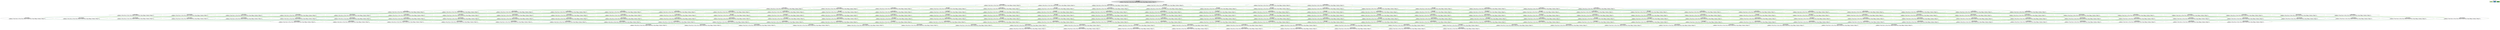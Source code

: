 strict digraph DiskGraph {
edge [colorscheme="paired12"]
nodesep=0.35;
subgraph cluster_graph {
color="white";
-8194768866667570136 [label="/\\ state = \"operational\"\n/\\ selected_product = \"\"\n/\\ customers = [c1 |-> [assets |-> [credit |-> (25 :> 2 @@ 50 :> 2 @@ 100 :> 2), bank |-> (25 :> 0 @@ 50 :> 0 @@ 100 :> 0), product |-> [saffron_sky |-> 0, desert_white |-> 0, ocean_blue |-> 0]]]]\n/\\ vending_machines = [v1 |-> [assets |-> [credit |-> (25 :> 0 @@ 50 :> 0 @@ 100 :> 0), bank |-> (25 :> 0 @@ 50 :> 0 @@ 100 :> 0), product |-> [saffron_sky |-> 2, desert_white |-> 2, ocean_blue |-> 2]]]]",style = filled]
-8194768866667570136 -> 2386053061964501102 [label="",color="2",fontcolor="2"];
2386053061964501102 [label="/\\ state = \"operational\"\n/\\ selected_product = \"\"\n/\\ customers = [c1 |-> [assets |-> [credit |-> (25 :> 1 @@ 50 :> 2 @@ 100 :> 2), bank |-> (25 :> 0 @@ 50 :> 0 @@ 100 :> 0), product |-> [saffron_sky |-> 0, desert_white |-> 0, ocean_blue |-> 0]]]]\n/\\ vending_machines = [v1 |-> [assets |-> [credit |-> (25 :> 1 @@ 50 :> 0 @@ 100 :> 0), bank |-> (25 :> 0 @@ 50 :> 0 @@ 100 :> 0), product |-> [saffron_sky |-> 2, desert_white |-> 2, ocean_blue |-> 2]]]]"];
-8194768866667570136 -> -457202683864287170 [label="",color="2",fontcolor="2"];
-457202683864287170 [label="/\\ state = \"operational\"\n/\\ selected_product = \"\"\n/\\ customers = [c1 |-> [assets |-> [credit |-> (25 :> 2 @@ 50 :> 1 @@ 100 :> 2), bank |-> (25 :> 0 @@ 50 :> 0 @@ 100 :> 0), product |-> [saffron_sky |-> 0, desert_white |-> 0, ocean_blue |-> 0]]]]\n/\\ vending_machines = [v1 |-> [assets |-> [credit |-> (25 :> 0 @@ 50 :> 1 @@ 100 :> 0), bank |-> (25 :> 0 @@ 50 :> 0 @@ 100 :> 0), product |-> [saffron_sky |-> 2, desert_white |-> 2, ocean_blue |-> 2]]]]"];
2386053061964501102 -> -4836191014541090474 [label="",color="2",fontcolor="2"];
-4836191014541090474 [label="/\\ state = \"operational\"\n/\\ selected_product = \"\"\n/\\ customers = [c1 |-> [assets |-> [credit |-> (25 :> 0 @@ 50 :> 2 @@ 100 :> 2), bank |-> (25 :> 0 @@ 50 :> 0 @@ 100 :> 0), product |-> [saffron_sky |-> 0, desert_white |-> 0, ocean_blue |-> 0]]]]\n/\\ vending_machines = [v1 |-> [assets |-> [credit |-> (25 :> 2 @@ 50 :> 0 @@ 100 :> 0), bank |-> (25 :> 0 @@ 50 :> 0 @@ 100 :> 0), product |-> [saffron_sky |-> 2, desert_white |-> 2, ocean_blue |-> 2]]]]"];
-8194768866667570136 -> 1628158773881537489 [label="",color="2",fontcolor="2"];
1628158773881537489 [label="/\\ state = \"operational\"\n/\\ selected_product = \"\"\n/\\ customers = [c1 |-> [assets |-> [credit |-> (25 :> 2 @@ 50 :> 2 @@ 100 :> 1), bank |-> (25 :> 0 @@ 50 :> 0 @@ 100 :> 0), product |-> [saffron_sky |-> 0, desert_white |-> 0, ocean_blue |-> 0]]]]\n/\\ vending_machines = [v1 |-> [assets |-> [credit |-> (25 :> 0 @@ 50 :> 0 @@ 100 :> 1), bank |-> (25 :> 0 @@ 50 :> 0 @@ 100 :> 0), product |-> [saffron_sky |-> 2, desert_white |-> 2, ocean_blue |-> 2]]]]"];
-457202683864287170 -> 6268187322337997944 [label="",color="2",fontcolor="2"];
6268187322337997944 [label="/\\ state = \"operational\"\n/\\ selected_product = \"\"\n/\\ customers = [c1 |-> [assets |-> [credit |-> (25 :> 1 @@ 50 :> 1 @@ 100 :> 2), bank |-> (25 :> 0 @@ 50 :> 0 @@ 100 :> 0), product |-> [saffron_sky |-> 0, desert_white |-> 0, ocean_blue |-> 0]]]]\n/\\ vending_machines = [v1 |-> [assets |-> [credit |-> (25 :> 1 @@ 50 :> 1 @@ 100 :> 0), bank |-> (25 :> 0 @@ 50 :> 0 @@ 100 :> 0), product |-> [saffron_sky |-> 2, desert_white |-> 2, ocean_blue |-> 2]]]]"];
-4836191014541090474 -> -3818066962015648448 [label="",color="2",fontcolor="2"];
-3818066962015648448 [label="/\\ state = \"operational\"\n/\\ selected_product = \"\"\n/\\ customers = [c1 |-> [assets |-> [credit |-> (25 :> 0 @@ 50 :> 1 @@ 100 :> 2), bank |-> (25 :> 0 @@ 50 :> 0 @@ 100 :> 0), product |-> [saffron_sky |-> 0, desert_white |-> 0, ocean_blue |-> 0]]]]\n/\\ vending_machines = [v1 |-> [assets |-> [credit |-> (25 :> 2 @@ 50 :> 1 @@ 100 :> 0), bank |-> (25 :> 0 @@ 50 :> 0 @@ 100 :> 0), product |-> [saffron_sky |-> 2, desert_white |-> 2, ocean_blue |-> 2]]]]"];
2386053061964501102 -> 6268187322337997944 [label="",color="2",fontcolor="2"];
1628158773881537489 -> -5061269196275658857 [label="",color="2",fontcolor="2"];
-5061269196275658857 [label="/\\ state = \"operational\"\n/\\ selected_product = \"\"\n/\\ customers = [c1 |-> [assets |-> [credit |-> (25 :> 1 @@ 50 :> 2 @@ 100 :> 1), bank |-> (25 :> 0 @@ 50 :> 0 @@ 100 :> 0), product |-> [saffron_sky |-> 0, desert_white |-> 0, ocean_blue |-> 0]]]]\n/\\ vending_machines = [v1 |-> [assets |-> [credit |-> (25 :> 1 @@ 50 :> 0 @@ 100 :> 1), bank |-> (25 :> 0 @@ 50 :> 0 @@ 100 :> 0), product |-> [saffron_sky |-> 2, desert_white |-> 2, ocean_blue |-> 2]]]]"];
-8194768866667570136 -> 7084129434496867420 [label="",color="3",fontcolor="3"];
7084129434496867420 [label="/\\ state = \"operational\"\n/\\ selected_product = \"saffron_sky\"\n/\\ customers = [c1 |-> [assets |-> [credit |-> (25 :> 2 @@ 50 :> 2 @@ 100 :> 2), bank |-> (25 :> 0 @@ 50 :> 0 @@ 100 :> 0), product |-> [saffron_sky |-> 0, desert_white |-> 0, ocean_blue |-> 0]]]]\n/\\ vending_machines = [v1 |-> [assets |-> [credit |-> (25 :> 0 @@ 50 :> 0 @@ 100 :> 0), bank |-> (25 :> 0 @@ 50 :> 0 @@ 100 :> 0), product |-> [saffron_sky |-> 2, desert_white |-> 2, ocean_blue |-> 2]]]]"];
-457202683864287170 -> -6606585040257055232 [label="",color="2",fontcolor="2"];
-6606585040257055232 [label="/\\ state = \"operational\"\n/\\ selected_product = \"\"\n/\\ customers = [c1 |-> [assets |-> [credit |-> (25 :> 2 @@ 50 :> 0 @@ 100 :> 2), bank |-> (25 :> 0 @@ 50 :> 0 @@ 100 :> 0), product |-> [saffron_sky |-> 0, desert_white |-> 0, ocean_blue |-> 0]]]]\n/\\ vending_machines = [v1 |-> [assets |-> [credit |-> (25 :> 0 @@ 50 :> 2 @@ 100 :> 0), bank |-> (25 :> 0 @@ 50 :> 0 @@ 100 :> 0), product |-> [saffron_sky |-> 2, desert_white |-> 2, ocean_blue |-> 2]]]]"];
-4836191014541090474 -> 2611050945058700975 [label="",color="2",fontcolor="2"];
2611050945058700975 [label="/\\ state = \"operational\"\n/\\ selected_product = \"\"\n/\\ customers = [c1 |-> [assets |-> [credit |-> (25 :> 0 @@ 50 :> 2 @@ 100 :> 1), bank |-> (25 :> 0 @@ 50 :> 0 @@ 100 :> 0), product |-> [saffron_sky |-> 0, desert_white |-> 0, ocean_blue |-> 0]]]]\n/\\ vending_machines = [v1 |-> [assets |-> [credit |-> (25 :> 2 @@ 50 :> 0 @@ 100 :> 1), bank |-> (25 :> 0 @@ 50 :> 0 @@ 100 :> 0), product |-> [saffron_sky |-> 2, desert_white |-> 2, ocean_blue |-> 2]]]]"];
2386053061964501102 -> -5061269196275658857 [label="",color="2",fontcolor="2"];
1628158773881537489 -> 7023790717731710919 [label="",color="2",fontcolor="2"];
7023790717731710919 [label="/\\ state = \"operational\"\n/\\ selected_product = \"\"\n/\\ customers = [c1 |-> [assets |-> [credit |-> (25 :> 2 @@ 50 :> 1 @@ 100 :> 1), bank |-> (25 :> 0 @@ 50 :> 0 @@ 100 :> 0), product |-> [saffron_sky |-> 0, desert_white |-> 0, ocean_blue |-> 0]]]]\n/\\ vending_machines = [v1 |-> [assets |-> [credit |-> (25 :> 0 @@ 50 :> 1 @@ 100 :> 1), bank |-> (25 :> 0 @@ 50 :> 0 @@ 100 :> 0), product |-> [saffron_sky |-> 2, desert_white |-> 2, ocean_blue |-> 2]]]]"];
-8194768866667570136 -> 2386053061964501102 [label="",color="2",fontcolor="2"];
-457202683864287170 -> 7023790717731710919 [label="",color="2",fontcolor="2"];
-4836191014541090474 -> -7495275680096656856 [label="",color="4",fontcolor="4"];
-7495275680096656856 [label="/\\ state = \"returning_credit\"\n/\\ selected_product = \"\"\n/\\ customers = [c1 |-> [assets |-> [credit |-> (25 :> 1 @@ 50 :> 2 @@ 100 :> 2), bank |-> (25 :> 0 @@ 50 :> 0 @@ 100 :> 0), product |-> [saffron_sky |-> 0, desert_white |-> 0, ocean_blue |-> 0]]]]\n/\\ vending_machines = [v1 |-> [assets |-> [credit |-> (25 :> 1 @@ 50 :> 0 @@ 100 :> 0), bank |-> (25 :> 0 @@ 50 :> 0 @@ 100 :> 0), product |-> [saffron_sky |-> 2, desert_white |-> 2, ocean_blue |-> 2]]]]"];
1628158773881537489 -> 1849935829976333987 [label="",color="2",fontcolor="2"];
1849935829976333987 [label="/\\ state = \"operational\"\n/\\ selected_product = \"\"\n/\\ customers = [c1 |-> [assets |-> [credit |-> (25 :> 2 @@ 50 :> 2 @@ 100 :> 0), bank |-> (25 :> 0 @@ 50 :> 0 @@ 100 :> 0), product |-> [saffron_sky |-> 0, desert_white |-> 0, ocean_blue |-> 0]]]]\n/\\ vending_machines = [v1 |-> [assets |-> [credit |-> (25 :> 0 @@ 50 :> 0 @@ 100 :> 2), bank |-> (25 :> 0 @@ 50 :> 0 @@ 100 :> 0), product |-> [saffron_sky |-> 2, desert_white |-> 2, ocean_blue |-> 2]]]]"];
2386053061964501102 -> 4080768992263745134 [label="",color="4",fontcolor="4"];
-457202683864287170 -> 4080768992263745134 [label="",color="4",fontcolor="4"];
4080768992263745134 [label="/\\ state = \"returning_credit\"\n/\\ selected_product = \"\"\n/\\ customers = [c1 |-> [assets |-> [credit |-> (25 :> 2 @@ 50 :> 2 @@ 100 :> 2), bank |-> (25 :> 0 @@ 50 :> 0 @@ 100 :> 0), product |-> [saffron_sky |-> 0, desert_white |-> 0, ocean_blue |-> 0]]]]\n/\\ vending_machines = [v1 |-> [assets |-> [credit |-> (25 :> 0 @@ 50 :> 0 @@ 100 :> 0), bank |-> (25 :> 0 @@ 50 :> 0 @@ 100 :> 0), product |-> [saffron_sky |-> 2, desert_white |-> 2, ocean_blue |-> 2]]]]"];
1628158773881537489 -> 4080768992263745134 [label="",color="4",fontcolor="4"];
-8194768866667570136 -> -457202683864287170 [label="",color="2",fontcolor="2"];
-457202683864287170 -> 1562194474692753482 [label="",color="3",fontcolor="3"];
1562194474692753482 [label="/\\ state = \"operational\"\n/\\ selected_product = \"saffron_sky\"\n/\\ customers = [c1 |-> [assets |-> [credit |-> (25 :> 2 @@ 50 :> 1 @@ 100 :> 2), bank |-> (25 :> 0 @@ 50 :> 0 @@ 100 :> 0), product |-> [saffron_sky |-> 0, desert_white |-> 0, ocean_blue |-> 0]]]]\n/\\ vending_machines = [v1 |-> [assets |-> [credit |-> (25 :> 0 @@ 50 :> 1 @@ 100 :> 0), bank |-> (25 :> 0 @@ 50 :> 0 @@ 100 :> 0), product |-> [saffron_sky |-> 2, desert_white |-> 2, ocean_blue |-> 2]]]]"];
2386053061964501102 -> -3668954217807425510 [label="",color="3",fontcolor="3"];
-3668954217807425510 [label="/\\ state = \"operational\"\n/\\ selected_product = \"saffron_sky\"\n/\\ customers = [c1 |-> [assets |-> [credit |-> (25 :> 1 @@ 50 :> 2 @@ 100 :> 2), bank |-> (25 :> 0 @@ 50 :> 0 @@ 100 :> 0), product |-> [saffron_sky |-> 0, desert_white |-> 0, ocean_blue |-> 0]]]]\n/\\ vending_machines = [v1 |-> [assets |-> [credit |-> (25 :> 1 @@ 50 :> 0 @@ 100 :> 0), bank |-> (25 :> 0 @@ 50 :> 0 @@ 100 :> 0), product |-> [saffron_sky |-> 2, desert_white |-> 2, ocean_blue |-> 2]]]]"];
-4836191014541090474 -> 5830986039046299938 [label="",color="3",fontcolor="3"];
5830986039046299938 [label="/\\ state = \"operational\"\n/\\ selected_product = \"saffron_sky\"\n/\\ customers = [c1 |-> [assets |-> [credit |-> (25 :> 0 @@ 50 :> 2 @@ 100 :> 2), bank |-> (25 :> 0 @@ 50 :> 0 @@ 100 :> 0), product |-> [saffron_sky |-> 0, desert_white |-> 0, ocean_blue |-> 0]]]]\n/\\ vending_machines = [v1 |-> [assets |-> [credit |-> (25 :> 2 @@ 50 :> 0 @@ 100 :> 0), bank |-> (25 :> 0 @@ 50 :> 0 @@ 100 :> 0), product |-> [saffron_sky |-> 2, desert_white |-> 2, ocean_blue |-> 2]]]]"];
-8194768866667570136 -> 1628158773881537489 [label="",color="2",fontcolor="2"];
-457202683864287170 -> 6268187322337997944 [label="",color="2",fontcolor="2"];
1628158773881537489 -> -391295527101185115 [label="",color="3",fontcolor="3"];
-391295527101185115 [label="/\\ state = \"operational\"\n/\\ selected_product = \"saffron_sky\"\n/\\ customers = [c1 |-> [assets |-> [credit |-> (25 :> 2 @@ 50 :> 2 @@ 100 :> 1), bank |-> (25 :> 0 @@ 50 :> 0 @@ 100 :> 0), product |-> [saffron_sky |-> 0, desert_white |-> 0, ocean_blue |-> 0]]]]\n/\\ vending_machines = [v1 |-> [assets |-> [credit |-> (25 :> 0 @@ 50 :> 0 @@ 100 :> 1), bank |-> (25 :> 0 @@ 50 :> 0 @@ 100 :> 0), product |-> [saffron_sky |-> 2, desert_white |-> 2, ocean_blue |-> 2]]]]"];
-8194768866667570136 -> 7084129434496867420 [label="",color="3",fontcolor="3"];
-457202683864287170 -> -6606585040257055232 [label="",color="2",fontcolor="2"];
-4836191014541090474 -> -3818066962015648448 [label="",color="2",fontcolor="2"];
-8194768866667570136 -> 2386053061964501102 [label="",color="2",fontcolor="2"];
-4836191014541090474 -> 2611050945058700975 [label="",color="2",fontcolor="2"];
1628158773881537489 -> -5061269196275658857 [label="",color="2",fontcolor="2"];
2386053061964501102 -> -4836191014541090474 [label="",color="2",fontcolor="2"];
1628158773881537489 -> 7023790717731710919 [label="",color="2",fontcolor="2"];
-4836191014541090474 -> -7495275680096656856 [label="",color="4",fontcolor="4"];
-8194768866667570136 -> -457202683864287170 [label="",color="2",fontcolor="2"];
-457202683864287170 -> 7023790717731710919 [label="",color="2",fontcolor="2"];
1628158773881537489 -> 1849935829976333987 [label="",color="2",fontcolor="2"];
2386053061964501102 -> 6268187322337997944 [label="",color="2",fontcolor="2"];
-4836191014541090474 -> 5830986039046299938 [label="",color="3",fontcolor="3"];
-8194768866667570136 -> 1628158773881537489 [label="",color="2",fontcolor="2"];
2386053061964501102 -> -5061269196275658857 [label="",color="2",fontcolor="2"];
1628158773881537489 -> 4080768992263745134 [label="",color="4",fontcolor="4"];
-457202683864287170 -> 4080768992263745134 [label="",color="4",fontcolor="4"];
-4836191014541090474 -> -3818066962015648448 [label="",color="2",fontcolor="2"];
-4836191014541090474 -> 2611050945058700975 [label="",color="2",fontcolor="2"];
1628158773881537489 -> -391295527101185115 [label="",color="3",fontcolor="3"];
2386053061964501102 -> 4080768992263745134 [label="",color="4",fontcolor="4"];
-4836191014541090474 -> -7495275680096656856 [label="",color="4",fontcolor="4"];
-8194768866667570136 -> 7084129434496867420 [label="",color="3",fontcolor="3"];
-457202683864287170 -> 1562194474692753482 [label="",color="3",fontcolor="3"];
1628158773881537489 -> -5061269196275658857 [label="",color="2",fontcolor="2"];
2386053061964501102 -> -3668954217807425510 [label="",color="3",fontcolor="3"];
-4836191014541090474 -> 5830986039046299938 [label="",color="3",fontcolor="3"];
-8194768866667570136 -> 2386053061964501102 [label="",color="2",fontcolor="2"];
1628158773881537489 -> 7023790717731710919 [label="",color="2",fontcolor="2"];
-457202683864287170 -> 6268187322337997944 [label="",color="2",fontcolor="2"];
1628158773881537489 -> 1849935829976333987 [label="",color="2",fontcolor="2"];
-8194768866667570136 -> -457202683864287170 [label="",color="2",fontcolor="2"];
-457202683864287170 -> -6606585040257055232 [label="",color="2",fontcolor="2"];
2386053061964501102 -> -4836191014541090474 [label="",color="2",fontcolor="2"];
-4836191014541090474 -> -3818066962015648448 [label="",color="2",fontcolor="2"];
-8194768866667570136 -> 1628158773881537489 [label="",color="2",fontcolor="2"];
1628158773881537489 -> 4080768992263745134 [label="",color="4",fontcolor="4"];
-4836191014541090474 -> 2611050945058700975 [label="",color="2",fontcolor="2"];
-8194768866667570136 -> 716002210406713698 [label="",color="3",fontcolor="3"];
716002210406713698 [label="/\\ state = \"operational\"\n/\\ selected_product = \"desert_white\"\n/\\ customers = [c1 |-> [assets |-> [credit |-> (25 :> 2 @@ 50 :> 2 @@ 100 :> 2), bank |-> (25 :> 0 @@ 50 :> 0 @@ 100 :> 0), product |-> [saffron_sky |-> 0, desert_white |-> 0, ocean_blue |-> 0]]]]\n/\\ vending_machines = [v1 |-> [assets |-> [credit |-> (25 :> 0 @@ 50 :> 0 @@ 100 :> 0), bank |-> (25 :> 0 @@ 50 :> 0 @@ 100 :> 0), product |-> [saffron_sky |-> 2, desert_white |-> 2, ocean_blue |-> 2]]]]"];
2386053061964501102 -> 6268187322337997944 [label="",color="2",fontcolor="2"];
1628158773881537489 -> -391295527101185115 [label="",color="3",fontcolor="3"];
-457202683864287170 -> 7023790717731710919 [label="",color="2",fontcolor="2"];
2386053061964501102 -> -5061269196275658857 [label="",color="2",fontcolor="2"];
-8194768866667570136 -> 2386053061964501102 [label="",color="2",fontcolor="2"];
-4836191014541090474 -> -7495275680096656856 [label="",color="4",fontcolor="4"];
1628158773881537489 -> -5061269196275658857 [label="",color="2",fontcolor="2"];
-457202683864287170 -> 4080768992263745134 [label="",color="4",fontcolor="4"];
2386053061964501102 -> 4080768992263745134 [label="",color="4",fontcolor="4"];
-8194768866667570136 -> -457202683864287170 [label="",color="2",fontcolor="2"];
-4836191014541090474 -> 4272773589035463708 [label="",color="3",fontcolor="3"];
4272773589035463708 [label="/\\ state = \"operational\"\n/\\ selected_product = \"desert_white\"\n/\\ customers = [c1 |-> [assets |-> [credit |-> (25 :> 0 @@ 50 :> 2 @@ 100 :> 2), bank |-> (25 :> 0 @@ 50 :> 0 @@ 100 :> 0), product |-> [saffron_sky |-> 0, desert_white |-> 0, ocean_blue |-> 0]]]]\n/\\ vending_machines = [v1 |-> [assets |-> [credit |-> (25 :> 2 @@ 50 :> 0 @@ 100 :> 0), bank |-> (25 :> 0 @@ 50 :> 0 @@ 100 :> 0), product |-> [saffron_sky |-> 2, desert_white |-> 2, ocean_blue |-> 2]]]]"];
-457202683864287170 -> 1562194474692753482 [label="",color="3",fontcolor="3"];
1628158773881537489 -> 7023790717731710919 [label="",color="2",fontcolor="2"];
-457202683864287170 -> 6268187322337997944 [label="",color="2",fontcolor="2"];
-4836191014541090474 -> -3818066962015648448 [label="",color="2",fontcolor="2"];
-8194768866667570136 -> 1628158773881537489 [label="",color="2",fontcolor="2"];
2386053061964501102 -> -3668954217807425510 [label="",color="3",fontcolor="3"];
1628158773881537489 -> 1849935829976333987 [label="",color="2",fontcolor="2"];
-457202683864287170 -> -6606585040257055232 [label="",color="2",fontcolor="2"];
-4836191014541090474 -> 2611050945058700975 [label="",color="2",fontcolor="2"];
2386053061964501102 -> -4836191014541090474 [label="",color="2",fontcolor="2"];
-8194768866667570136 -> 716002210406713698 [label="",color="3",fontcolor="3"];
-457202683864287170 -> 7023790717731710919 [label="",color="2",fontcolor="2"];
2386053061964501102 -> 6268187322337997944 [label="",color="2",fontcolor="2"];
-8194768866667570136 -> 2386053061964501102 [label="",color="2",fontcolor="2"];
-8194768866667570136 -> -457202683864287170 [label="",color="2",fontcolor="2"];
-4836191014541090474 -> -7495275680096656856 [label="",color="4",fontcolor="4"];
2386053061964501102 -> -5061269196275658857 [label="",color="2",fontcolor="2"];
-457202683864287170 -> 4080768992263745134 [label="",color="4",fontcolor="4"];
1628158773881537489 -> 4080768992263745134 [label="",color="4",fontcolor="4"];
-8194768866667570136 -> 1628158773881537489 [label="",color="2",fontcolor="2"];
-4836191014541090474 -> 4272773589035463708 [label="",color="3",fontcolor="3"];
-457202683864287170 -> 9083238736474369396 [label="",color="3",fontcolor="3"];
9083238736474369396 [label="/\\ state = \"operational\"\n/\\ selected_product = \"desert_white\"\n/\\ customers = [c1 |-> [assets |-> [credit |-> (25 :> 2 @@ 50 :> 1 @@ 100 :> 2), bank |-> (25 :> 0 @@ 50 :> 0 @@ 100 :> 0), product |-> [saffron_sky |-> 0, desert_white |-> 0, ocean_blue |-> 0]]]]\n/\\ vending_machines = [v1 |-> [assets |-> [credit |-> (25 :> 0 @@ 50 :> 1 @@ 100 :> 0), bank |-> (25 :> 0 @@ 50 :> 0 @@ 100 :> 0), product |-> [saffron_sky |-> 2, desert_white |-> 2, ocean_blue |-> 2]]]]"];
1628158773881537489 -> -7984331477689854309 [label="",color="3",fontcolor="3"];
-7984331477689854309 [label="/\\ state = \"operational\"\n/\\ selected_product = \"desert_white\"\n/\\ customers = [c1 |-> [assets |-> [credit |-> (25 :> 2 @@ 50 :> 2 @@ 100 :> 1), bank |-> (25 :> 0 @@ 50 :> 0 @@ 100 :> 0), product |-> [saffron_sky |-> 0, desert_white |-> 0, ocean_blue |-> 0]]]]\n/\\ vending_machines = [v1 |-> [assets |-> [credit |-> (25 :> 0 @@ 50 :> 0 @@ 100 :> 1), bank |-> (25 :> 0 @@ 50 :> 0 @@ 100 :> 0), product |-> [saffron_sky |-> 2, desert_white |-> 2, ocean_blue |-> 2]]]]"];
-8194768866667570136 -> 716002210406713698 [label="",color="3",fontcolor="3"];
-457202683864287170 -> 6268187322337997944 [label="",color="2",fontcolor="2"];
2386053061964501102 -> 4080768992263745134 [label="",color="4",fontcolor="4"];
-4836191014541090474 -> -3818066962015648448 [label="",color="2",fontcolor="2"];
-8194768866667570136 -> 2386053061964501102 [label="",color="2",fontcolor="2"];
-457202683864287170 -> -6606585040257055232 [label="",color="2",fontcolor="2"];
-4836191014541090474 -> 2611050945058700975 [label="",color="2",fontcolor="2"];
-8194768866667570136 -> -457202683864287170 [label="",color="2",fontcolor="2"];
1628158773881537489 -> -5061269196275658857 [label="",color="2",fontcolor="2"];
2386053061964501102 -> -6434127041396341468 [label="",color="3",fontcolor="3"];
-6434127041396341468 [label="/\\ state = \"operational\"\n/\\ selected_product = \"desert_white\"\n/\\ customers = [c1 |-> [assets |-> [credit |-> (25 :> 1 @@ 50 :> 2 @@ 100 :> 2), bank |-> (25 :> 0 @@ 50 :> 0 @@ 100 :> 0), product |-> [saffron_sky |-> 0, desert_white |-> 0, ocean_blue |-> 0]]]]\n/\\ vending_machines = [v1 |-> [assets |-> [credit |-> (25 :> 1 @@ 50 :> 0 @@ 100 :> 0), bank |-> (25 :> 0 @@ 50 :> 0 @@ 100 :> 0), product |-> [saffron_sky |-> 2, desert_white |-> 2, ocean_blue |-> 2]]]]"];
1628158773881537489 -> 7023790717731710919 [label="",color="2",fontcolor="2"];
-8194768866667570136 -> 1628158773881537489 [label="",color="2",fontcolor="2"];
-457202683864287170 -> 7023790717731710919 [label="",color="2",fontcolor="2"];
-4836191014541090474 -> -7495275680096656856 [label="",color="4",fontcolor="4"];
-8194768866667570136 -> -3381014414179861024 [label="",color="3",fontcolor="3"];
-3381014414179861024 [label="/\\ state = \"operational\"\n/\\ selected_product = \"ocean_blue\"\n/\\ customers = [c1 |-> [assets |-> [credit |-> (25 :> 2 @@ 50 :> 2 @@ 100 :> 2), bank |-> (25 :> 0 @@ 50 :> 0 @@ 100 :> 0), product |-> [saffron_sky |-> 0, desert_white |-> 0, ocean_blue |-> 0]]]]\n/\\ vending_machines = [v1 |-> [assets |-> [credit |-> (25 :> 0 @@ 50 :> 0 @@ 100 :> 0), bank |-> (25 :> 0 @@ 50 :> 0 @@ 100 :> 0), product |-> [saffron_sky |-> 2, desert_white |-> 2, ocean_blue |-> 2]]]]"];
2386053061964501102 -> -4836191014541090474 [label="",color="2",fontcolor="2"];
1628158773881537489 -> 1849935829976333987 [label="",color="2",fontcolor="2"];
-457202683864287170 -> 4080768992263745134 [label="",color="4",fontcolor="4"];
-457202683864287170 -> 9083238736474369396 [label="",color="3",fontcolor="3"];
-4836191014541090474 -> 4272773589035463708 [label="",color="3",fontcolor="3"];
1628158773881537489 -> 4080768992263745134 [label="",color="4",fontcolor="4"];
-4836191014541090474 -> -3818066962015648448 [label="",color="2",fontcolor="2"];
-457202683864287170 -> 6268187322337997944 [label="",color="2",fontcolor="2"];
-8194768866667570136 -> 2386053061964501102 [label="",color="2",fontcolor="2"];
-4836191014541090474 -> 2611050945058700975 [label="",color="2",fontcolor="2"];
-8194768866667570136 -> -457202683864287170 [label="",color="2",fontcolor="2"];
1628158773881537489 -> -7984331477689854309 [label="",color="3",fontcolor="3"];
2386053061964501102 -> 6268187322337997944 [label="",color="2",fontcolor="2"];
-8194768866667570136 -> 1628158773881537489 [label="",color="2",fontcolor="2"];
-4836191014541090474 -> -7495275680096656856 [label="",color="4",fontcolor="4"];
-457202683864287170 -> -6606585040257055232 [label="",color="2",fontcolor="2"];
1628158773881537489 -> -5061269196275658857 [label="",color="2",fontcolor="2"];
2386053061964501102 -> -5061269196275658857 [label="",color="2",fontcolor="2"];
1628158773881537489 -> 7023790717731710919 [label="",color="2",fontcolor="2"];
-457202683864287170 -> 7023790717731710919 [label="",color="2",fontcolor="2"];
-8194768866667570136 -> -3381014414179861024 [label="",color="3",fontcolor="3"];
-4836191014541090474 -> -2040120139334319970 [label="",color="3",fontcolor="3"];
-2040120139334319970 [label="/\\ state = \"operational\"\n/\\ selected_product = \"ocean_blue\"\n/\\ customers = [c1 |-> [assets |-> [credit |-> (25 :> 0 @@ 50 :> 2 @@ 100 :> 2), bank |-> (25 :> 0 @@ 50 :> 0 @@ 100 :> 0), product |-> [saffron_sky |-> 0, desert_white |-> 0, ocean_blue |-> 0]]]]\n/\\ vending_machines = [v1 |-> [assets |-> [credit |-> (25 :> 2 @@ 50 :> 0 @@ 100 :> 0), bank |-> (25 :> 0 @@ 50 :> 0 @@ 100 :> 0), product |-> [saffron_sky |-> 2, desert_white |-> 2, ocean_blue |-> 2]]]]"];
1628158773881537489 -> 1849935829976333987 [label="",color="2",fontcolor="2"];
-4836191014541090474 -> -3818066962015648448 [label="",color="2",fontcolor="2"];
1628158773881537489 -> 4080768992263745134 [label="",color="4",fontcolor="4"];
2386053061964501102 -> 4080768992263745134 [label="",color="4",fontcolor="4"];
-4836191014541090474 -> 2611050945058700975 [label="",color="2",fontcolor="2"];
-8194768866667570136 -> 2386053061964501102 [label="",color="2",fontcolor="2"];
-457202683864287170 -> 4080768992263745134 [label="",color="4",fontcolor="4"];
2386053061964501102 -> -6434127041396341468 [label="",color="3",fontcolor="3"];
1628158773881537489 -> -7984331477689854309 [label="",color="3",fontcolor="3"];
-457202683864287170 -> 9083238736474369396 [label="",color="3",fontcolor="3"];
-4836191014541090474 -> -7495275680096656856 [label="",color="4",fontcolor="4"];
-8194768866667570136 -> -457202683864287170 [label="",color="2",fontcolor="2"];
-4836191014541090474 -> -2040120139334319970 [label="",color="3",fontcolor="3"];
-457202683864287170 -> 6268187322337997944 [label="",color="2",fontcolor="2"];
-8194768866667570136 -> 1628158773881537489 [label="",color="2",fontcolor="2"];
1628158773881537489 -> -5061269196275658857 [label="",color="2",fontcolor="2"];
2386053061964501102 -> -4836191014541090474 [label="",color="2",fontcolor="2"];
-4836191014541090474 -> -3818066962015648448 [label="",color="2",fontcolor="2"];
-457202683864287170 -> -6606585040257055232 [label="",color="2",fontcolor="2"];
2386053061964501102 -> 6268187322337997944 [label="",color="2",fontcolor="2"];
-457202683864287170 -> 7023790717731710919 [label="",color="2",fontcolor="2"];
-8194768866667570136 -> -3381014414179861024 [label="",color="3",fontcolor="3"];
1628158773881537489 -> 7023790717731710919 [label="",color="2",fontcolor="2"];
2386053061964501102 -> -5061269196275658857 [label="",color="2",fontcolor="2"];
-457202683864287170 -> 4080768992263745134 [label="",color="4",fontcolor="4"];
-4836191014541090474 -> 2611050945058700975 [label="",color="2",fontcolor="2"];
-457202683864287170 -> -6415979122343421450 [label="",color="3",fontcolor="3"];
-6415979122343421450 [label="/\\ state = \"operational\"\n/\\ selected_product = \"ocean_blue\"\n/\\ customers = [c1 |-> [assets |-> [credit |-> (25 :> 2 @@ 50 :> 1 @@ 100 :> 2), bank |-> (25 :> 0 @@ 50 :> 0 @@ 100 :> 0), product |-> [saffron_sky |-> 0, desert_white |-> 0, ocean_blue |-> 0]]]]\n/\\ vending_machines = [v1 |-> [assets |-> [credit |-> (25 :> 0 @@ 50 :> 1 @@ 100 :> 0), bank |-> (25 :> 0 @@ 50 :> 0 @@ 100 :> 0), product |-> [saffron_sky |-> 2, desert_white |-> 2, ocean_blue |-> 2]]]]"];
2386053061964501102 -> 4080768992263745134 [label="",color="4",fontcolor="4"];
-4836191014541090474 -> -7495275680096656856 [label="",color="4",fontcolor="4"];
1628158773881537489 -> 1849935829976333987 [label="",color="2",fontcolor="2"];
-4836191014541090474 -> -2040120139334319970 [label="",color="3",fontcolor="3"];
6268187322337997944 -> -3818066962015648448 [label="",color="2",fontcolor="2"];
-3818066962015648448 -> -7569283031272293506 [label="",color="2",fontcolor="2"];
-7569283031272293506 [label="/\\ state = \"operational\"\n/\\ selected_product = \"\"\n/\\ customers = [c1 |-> [assets |-> [credit |-> (25 :> 0 @@ 50 :> 0 @@ 100 :> 2), bank |-> (25 :> 0 @@ 50 :> 0 @@ 100 :> 0), product |-> [saffron_sky |-> 0, desert_white |-> 0, ocean_blue |-> 0]]]]\n/\\ vending_machines = [v1 |-> [assets |-> [credit |-> (25 :> 2 @@ 50 :> 2 @@ 100 :> 0), bank |-> (25 :> 0 @@ 50 :> 0 @@ 100 :> 0), product |-> [saffron_sky |-> 2, desert_white |-> 2, ocean_blue |-> 2]]]]"];
1628158773881537489 -> 4080768992263745134 [label="",color="4",fontcolor="4"];
2386053061964501102 -> -6434127041396341468 [label="",color="3",fontcolor="3"];
-457202683864287170 -> 6268187322337997944 [label="",color="2",fontcolor="2"];
1628158773881537489 -> 5317077328904921625 [label="",color="3",fontcolor="3"];
5317077328904921625 [label="/\\ state = \"operational\"\n/\\ selected_product = \"ocean_blue\"\n/\\ customers = [c1 |-> [assets |-> [credit |-> (25 :> 2 @@ 50 :> 2 @@ 100 :> 1), bank |-> (25 :> 0 @@ 50 :> 0 @@ 100 :> 0), product |-> [saffron_sky |-> 0, desert_white |-> 0, ocean_blue |-> 0]]]]\n/\\ vending_machines = [v1 |-> [assets |-> [credit |-> (25 :> 0 @@ 50 :> 0 @@ 100 :> 1), bank |-> (25 :> 0 @@ 50 :> 0 @@ 100 :> 0), product |-> [saffron_sky |-> 2, desert_white |-> 2, ocean_blue |-> 2]]]]"];
-3818066962015648448 -> 6043184972512844473 [label="",color="2",fontcolor="2"];
6043184972512844473 [label="/\\ state = \"operational\"\n/\\ selected_product = \"\"\n/\\ customers = [c1 |-> [assets |-> [credit |-> (25 :> 0 @@ 50 :> 1 @@ 100 :> 1), bank |-> (25 :> 0 @@ 50 :> 0 @@ 100 :> 0), product |-> [saffron_sky |-> 0, desert_white |-> 0, ocean_blue |-> 0]]]]\n/\\ vending_machines = [v1 |-> [assets |-> [credit |-> (25 :> 2 @@ 50 :> 1 @@ 100 :> 1), bank |-> (25 :> 0 @@ 50 :> 0 @@ 100 :> 0), product |-> [saffron_sky |-> 2, desert_white |-> 2, ocean_blue |-> 2]]]]"];
6268187322337997944 -> 795468438878833222 [label="",color="2",fontcolor="2"];
795468438878833222 [label="/\\ state = \"operational\"\n/\\ selected_product = \"\"\n/\\ customers = [c1 |-> [assets |-> [credit |-> (25 :> 1 @@ 50 :> 0 @@ 100 :> 2), bank |-> (25 :> 0 @@ 50 :> 0 @@ 100 :> 0), product |-> [saffron_sky |-> 0, desert_white |-> 0, ocean_blue |-> 0]]]]\n/\\ vending_machines = [v1 |-> [assets |-> [credit |-> (25 :> 1 @@ 50 :> 2 @@ 100 :> 0), bank |-> (25 :> 0 @@ 50 :> 0 @@ 100 :> 0), product |-> [saffron_sky |-> 2, desert_white |-> 2, ocean_blue |-> 2]]]]"];
-3818066962015648448 -> -2298370943174162882 [label="",color="4",fontcolor="4"];
-2298370943174162882 [label="/\\ state = \"returning_credit\"\n/\\ selected_product = \"\"\n/\\ customers = [c1 |-> [assets |-> [credit |-> (25 :> 1 @@ 50 :> 1 @@ 100 :> 2), bank |-> (25 :> 0 @@ 50 :> 0 @@ 100 :> 0), product |-> [saffron_sky |-> 0, desert_white |-> 0, ocean_blue |-> 0]]]]\n/\\ vending_machines = [v1 |-> [assets |-> [credit |-> (25 :> 1 @@ 50 :> 1 @@ 100 :> 0), bank |-> (25 :> 0 @@ 50 :> 0 @@ 100 :> 0), product |-> [saffron_sky |-> 2, desert_white |-> 2, ocean_blue |-> 2]]]]"];
1628158773881537489 -> -5061269196275658857 [label="",color="2",fontcolor="2"];
-3818066962015648448 -> 722261493848068880 [label="",color="4",fontcolor="4"];
722261493848068880 [label="/\\ state = \"returning_credit\"\n/\\ selected_product = \"\"\n/\\ customers = [c1 |-> [assets |-> [credit |-> (25 :> 0 @@ 50 :> 2 @@ 100 :> 2), bank |-> (25 :> 0 @@ 50 :> 0 @@ 100 :> 0), product |-> [saffron_sky |-> 0, desert_white |-> 0, ocean_blue |-> 0]]]]\n/\\ vending_machines = [v1 |-> [assets |-> [credit |-> (25 :> 2 @@ 50 :> 0 @@ 100 :> 0), bank |-> (25 :> 0 @@ 50 :> 0 @@ 100 :> 0), product |-> [saffron_sky |-> 2, desert_white |-> 2, ocean_blue |-> 2]]]]"];
-457202683864287170 -> -6606585040257055232 [label="",color="2",fontcolor="2"];
-3818066962015648448 -> 2813121795785049396 [label="",color="3",fontcolor="3"];
2813121795785049396 [label="/\\ state = \"operational\"\n/\\ selected_product = \"saffron_sky\"\n/\\ customers = [c1 |-> [assets |-> [credit |-> (25 :> 0 @@ 50 :> 1 @@ 100 :> 2), bank |-> (25 :> 0 @@ 50 :> 0 @@ 100 :> 0), product |-> [saffron_sky |-> 0, desert_white |-> 0, ocean_blue |-> 0]]]]\n/\\ vending_machines = [v1 |-> [assets |-> [credit |-> (25 :> 2 @@ 50 :> 1 @@ 100 :> 0), bank |-> (25 :> 0 @@ 50 :> 0 @@ 100 :> 0), product |-> [saffron_sky |-> 2, desert_white |-> 2, ocean_blue |-> 2]]]]"];
2386053061964501102 -> -4836191014541090474 [label="",color="2",fontcolor="2"];
-457202683864287170 -> 7023790717731710919 [label="",color="2",fontcolor="2"];
-3818066962015648448 -> -7569283031272293506 [label="",color="2",fontcolor="2"];
1628158773881537489 -> 7023790717731710919 [label="",color="2",fontcolor="2"];
-3818066962015648448 -> 6043184972512844473 [label="",color="2",fontcolor="2"];
1628158773881537489 -> 1849935829976333987 [label="",color="2",fontcolor="2"];
6268187322337997944 -> -3592984313413735551 [label="",color="2",fontcolor="2"];
-3592984313413735551 [label="/\\ state = \"operational\"\n/\\ selected_product = \"\"\n/\\ customers = [c1 |-> [assets |-> [credit |-> (25 :> 1 @@ 50 :> 1 @@ 100 :> 1), bank |-> (25 :> 0 @@ 50 :> 0 @@ 100 :> 0), product |-> [saffron_sky |-> 0, desert_white |-> 0, ocean_blue |-> 0]]]]\n/\\ vending_machines = [v1 |-> [assets |-> [credit |-> (25 :> 1 @@ 50 :> 1 @@ 100 :> 1), bank |-> (25 :> 0 @@ 50 :> 0 @@ 100 :> 0), product |-> [saffron_sky |-> 2, desert_white |-> 2, ocean_blue |-> 2]]]]"];
1628158773881537489 -> 4080768992263745134 [label="",color="4",fontcolor="4"];
-3818066962015648448 -> -2298370943174162882 [label="",color="4",fontcolor="4"];
-457202683864287170 -> 4080768992263745134 [label="",color="4",fontcolor="4"];
2386053061964501102 -> 6268187322337997944 [label="",color="2",fontcolor="2"];
-3818066962015648448 -> 722261493848068880 [label="",color="4",fontcolor="4"];
2386053061964501102 -> -5061269196275658857 [label="",color="2",fontcolor="2"];
1628158773881537489 -> 5317077328904921625 [label="",color="3",fontcolor="3"];
6268187322337997944 -> 5710608797236431480 [label="",color="4",fontcolor="4"];
5710608797236431480 [label="/\\ state = \"returning_credit\"\n/\\ selected_product = \"\"\n/\\ customers = [c1 |-> [assets |-> [credit |-> (25 :> 2 @@ 50 :> 1 @@ 100 :> 2), bank |-> (25 :> 0 @@ 50 :> 0 @@ 100 :> 0), product |-> [saffron_sky |-> 0, desert_white |-> 0, ocean_blue |-> 0]]]]\n/\\ vending_machines = [v1 |-> [assets |-> [credit |-> (25 :> 0 @@ 50 :> 1 @@ 100 :> 0), bank |-> (25 :> 0 @@ 50 :> 0 @@ 100 :> 0), product |-> [saffron_sky |-> 2, desert_white |-> 2, ocean_blue |-> 2]]]]"];
1628158773881537489 -> -5061269196275658857 [label="",color="2",fontcolor="2"];
2386053061964501102 -> 4080768992263745134 [label="",color="4",fontcolor="4"];
1628158773881537489 -> 7023790717731710919 [label="",color="2",fontcolor="2"];
2386053061964501102 -> 9101382259628093862 [label="",color="3",fontcolor="3"];
9101382259628093862 [label="/\\ state = \"operational\"\n/\\ selected_product = \"ocean_blue\"\n/\\ customers = [c1 |-> [assets |-> [credit |-> (25 :> 1 @@ 50 :> 2 @@ 100 :> 2), bank |-> (25 :> 0 @@ 50 :> 0 @@ 100 :> 0), product |-> [saffron_sky |-> 0, desert_white |-> 0, ocean_blue |-> 0]]]]\n/\\ vending_machines = [v1 |-> [assets |-> [credit |-> (25 :> 1 @@ 50 :> 0 @@ 100 :> 0), bank |-> (25 :> 0 @@ 50 :> 0 @@ 100 :> 0), product |-> [saffron_sky |-> 2, desert_white |-> 2, ocean_blue |-> 2]]]]"];
-3818066962015648448 -> 2813121795785049396 [label="",color="3",fontcolor="3"];
-457202683864287170 -> -6415979122343421450 [label="",color="3",fontcolor="3"];
2386053061964501102 -> -4836191014541090474 [label="",color="2",fontcolor="2"];
1628158773881537489 -> 1849935829976333987 [label="",color="2",fontcolor="2"];
6268187322337997944 -> -7495275680096656856 [label="",color="4",fontcolor="4"];
1628158773881537489 -> 4080768992263745134 [label="",color="4",fontcolor="4"];
2386053061964501102 -> 6268187322337997944 [label="",color="2",fontcolor="2"];
-457202683864287170 -> 6268187322337997944 [label="",color="2",fontcolor="2"];
-3818066962015648448 -> -7569283031272293506 [label="",color="2",fontcolor="2"];
1628158773881537489 -> 5317077328904921625 [label="",color="3",fontcolor="3"];
-3818066962015648448 -> 6043184972512844473 [label="",color="2",fontcolor="2"];
6268187322337997944 -> -4975171209141783540 [label="",color="3",fontcolor="3"];
-4975171209141783540 [label="/\\ state = \"operational\"\n/\\ selected_product = \"saffron_sky\"\n/\\ customers = [c1 |-> [assets |-> [credit |-> (25 :> 1 @@ 50 :> 1 @@ 100 :> 2), bank |-> (25 :> 0 @@ 50 :> 0 @@ 100 :> 0), product |-> [saffron_sky |-> 0, desert_white |-> 0, ocean_blue |-> 0]]]]\n/\\ vending_machines = [v1 |-> [assets |-> [credit |-> (25 :> 1 @@ 50 :> 1 @@ 100 :> 0), bank |-> (25 :> 0 @@ 50 :> 0 @@ 100 :> 0), product |-> [saffron_sky |-> 2, desert_white |-> 2, ocean_blue |-> 2]]]]"];
-5061269196275658857 -> 2611050945058700975 [label="",color="2",fontcolor="2"];
-3818066962015648448 -> -2298370943174162882 [label="",color="4",fontcolor="4"];
2386053061964501102 -> -5061269196275658857 [label="",color="2",fontcolor="2"];
-457202683864287170 -> -6606585040257055232 [label="",color="2",fontcolor="2"];
6268187322337997944 -> -3818066962015648448 [label="",color="2",fontcolor="2"];
2386053061964501102 -> 4080768992263745134 [label="",color="4",fontcolor="4"];
6268187322337997944 -> 795468438878833222 [label="",color="2",fontcolor="2"];
-5061269196275658857 -> -3592984313413735551 [label="",color="2",fontcolor="2"];
-457202683864287170 -> 7023790717731710919 [label="",color="2",fontcolor="2"];
-3818066962015648448 -> 722261493848068880 [label="",color="4",fontcolor="4"];
-5061269196275658857 -> -5262762472599162139 [label="",color="2",fontcolor="2"];
-5262762472599162139 [label="/\\ state = \"operational\"\n/\\ selected_product = \"\"\n/\\ customers = [c1 |-> [assets |-> [credit |-> (25 :> 1 @@ 50 :> 2 @@ 100 :> 0), bank |-> (25 :> 0 @@ 50 :> 0 @@ 100 :> 0), product |-> [saffron_sky |-> 0, desert_white |-> 0, ocean_blue |-> 0]]]]\n/\\ vending_machines = [v1 |-> [assets |-> [credit |-> (25 :> 1 @@ 50 :> 0 @@ 100 :> 2), bank |-> (25 :> 0 @@ 50 :> 0 @@ 100 :> 0), product |-> [saffron_sky |-> 2, desert_white |-> 2, ocean_blue |-> 2]]]]"];
6268187322337997944 -> -3592984313413735551 [label="",color="2",fontcolor="2"];
2386053061964501102 -> 9101382259628093862 [label="",color="3",fontcolor="3"];
-5061269196275658857 -> -6881507779216707177 [label="",color="4",fontcolor="4"];
-6881507779216707177 [label="/\\ state = \"returning_credit\"\n/\\ selected_product = \"\"\n/\\ customers = [c1 |-> [assets |-> [credit |-> (25 :> 2 @@ 50 :> 2 @@ 100 :> 1), bank |-> (25 :> 0 @@ 50 :> 0 @@ 100 :> 0), product |-> [saffron_sky |-> 0, desert_white |-> 0, ocean_blue |-> 0]]]]\n/\\ vending_machines = [v1 |-> [assets |-> [credit |-> (25 :> 0 @@ 50 :> 0 @@ 100 :> 1), bank |-> (25 :> 0 @@ 50 :> 0 @@ 100 :> 0), product |-> [saffron_sky |-> 2, desert_white |-> 2, ocean_blue |-> 2]]]]"];
-3818066962015648448 -> 2813121795785049396 [label="",color="3",fontcolor="3"];
-457202683864287170 -> 4080768992263745134 [label="",color="4",fontcolor="4"];
-5061269196275658857 -> -7495275680096656856 [label="",color="4",fontcolor="4"];
2386053061964501102 -> -4836191014541090474 [label="",color="2",fontcolor="2"];
6268187322337997944 -> 5710608797236431480 [label="",color="4",fontcolor="4"];
-5061269196275658857 -> 6182164065454297059 [label="",color="3",fontcolor="3"];
6182164065454297059 [label="/\\ state = \"operational\"\n/\\ selected_product = \"saffron_sky\"\n/\\ customers = [c1 |-> [assets |-> [credit |-> (25 :> 1 @@ 50 :> 2 @@ 100 :> 1), bank |-> (25 :> 0 @@ 50 :> 0 @@ 100 :> 0), product |-> [saffron_sky |-> 0, desert_white |-> 0, ocean_blue |-> 0]]]]\n/\\ vending_machines = [v1 |-> [assets |-> [credit |-> (25 :> 1 @@ 50 :> 0 @@ 100 :> 1), bank |-> (25 :> 0 @@ 50 :> 0 @@ 100 :> 0), product |-> [saffron_sky |-> 2, desert_white |-> 2, ocean_blue |-> 2]]]]"];
-457202683864287170 -> -6415979122343421450 [label="",color="3",fontcolor="3"];
-3818066962015648448 -> -7569283031272293506 [label="",color="2",fontcolor="2"];
-5061269196275658857 -> 2611050945058700975 [label="",color="2",fontcolor="2"];
6268187322337997944 -> -7495275680096656856 [label="",color="4",fontcolor="4"];
2386053061964501102 -> 6268187322337997944 [label="",color="2",fontcolor="2"];
-5061269196275658857 -> -3592984313413735551 [label="",color="2",fontcolor="2"];
-3818066962015648448 -> 6043184972512844473 [label="",color="2",fontcolor="2"];
2386053061964501102 -> -5061269196275658857 [label="",color="2",fontcolor="2"];
-5061269196275658857 -> -5262762472599162139 [label="",color="2",fontcolor="2"];
-3818066962015648448 -> -2298370943174162882 [label="",color="4",fontcolor="4"];
7084129434496867420 -> -3668954217807425510 [label="",color="2",fontcolor="2"];
-5061269196275658857 -> -6881507779216707177 [label="",color="4",fontcolor="4"];
2386053061964501102 -> 4080768992263745134 [label="",color="4",fontcolor="4"];
6268187322337997944 -> -4975171209141783540 [label="",color="3",fontcolor="3"];
-5061269196275658857 -> -7495275680096656856 [label="",color="4",fontcolor="4"];
2386053061964501102 -> 9101382259628093862 [label="",color="3",fontcolor="3"];
6268187322337997944 -> -3818066962015648448 [label="",color="2",fontcolor="2"];
7084129434496867420 -> 1562194474692753482 [label="",color="2",fontcolor="2"];
-6606585040257055232 -> 795468438878833222 [label="",color="2",fontcolor="2"];
-3818066962015648448 -> 722261493848068880 [label="",color="4",fontcolor="4"];
7084129434496867420 -> -391295527101185115 [label="",color="2",fontcolor="2"];
-6606585040257055232 -> 4363571383606565369 [label="",color="2",fontcolor="2"];
4363571383606565369 [label="/\\ state = \"operational\"\n/\\ selected_product = \"\"\n/\\ customers = [c1 |-> [assets |-> [credit |-> (25 :> 2 @@ 50 :> 0 @@ 100 :> 1), bank |-> (25 :> 0 @@ 50 :> 0 @@ 100 :> 0), product |-> [saffron_sky |-> 0, desert_white |-> 0, ocean_blue |-> 0]]]]\n/\\ vending_machines = [v1 |-> [assets |-> [credit |-> (25 :> 0 @@ 50 :> 2 @@ 100 :> 1), bank |-> (25 :> 0 @@ 50 :> 0 @@ 100 :> 0), product |-> [saffron_sky |-> 2, desert_white |-> 2, ocean_blue |-> 2]]]]"];
6268187322337997944 -> 795468438878833222 [label="",color="2",fontcolor="2"];
-5061269196275658857 -> 6182164065454297059 [label="",color="3",fontcolor="3"];
-6606585040257055232 -> 5710608797236431480 [label="",color="4",fontcolor="4"];
-5061269196275658857 -> 2611050945058700975 [label="",color="2",fontcolor="2"];
7084129434496867420 -> 7084129434496867420 [label="",color="3",fontcolor="3"];
-3818066962015648448 -> 5524251283651923978 [label="",color="3",fontcolor="3"];
5524251283651923978 [label="/\\ state = \"operational\"\n/\\ selected_product = \"desert_white\"\n/\\ customers = [c1 |-> [assets |-> [credit |-> (25 :> 0 @@ 50 :> 1 @@ 100 :> 2), bank |-> (25 :> 0 @@ 50 :> 0 @@ 100 :> 0), product |-> [saffron_sky |-> 0, desert_white |-> 0, ocean_blue |-> 0]]]]\n/\\ vending_machines = [v1 |-> [assets |-> [credit |-> (25 :> 2 @@ 50 :> 1 @@ 100 :> 0), bank |-> (25 :> 0 @@ 50 :> 0 @@ 100 :> 0), product |-> [saffron_sky |-> 2, desert_white |-> 2, ocean_blue |-> 2]]]]"];
7084129434496867420 -> -3668954217807425510 [label="",color="2",fontcolor="2"];
-5061269196275658857 -> -3592984313413735551 [label="",color="2",fontcolor="2"];
-6606585040257055232 -> 5213205625933907572 [label="",color="3",fontcolor="3"];
5213205625933907572 [label="/\\ state = \"operational\"\n/\\ selected_product = \"saffron_sky\"\n/\\ customers = [c1 |-> [assets |-> [credit |-> (25 :> 2 @@ 50 :> 0 @@ 100 :> 2), bank |-> (25 :> 0 @@ 50 :> 0 @@ 100 :> 0), product |-> [saffron_sky |-> 0, desert_white |-> 0, ocean_blue |-> 0]]]]\n/\\ vending_machines = [v1 |-> [assets |-> [credit |-> (25 :> 0 @@ 50 :> 2 @@ 100 :> 0), bank |-> (25 :> 0 @@ 50 :> 0 @@ 100 :> 0), product |-> [saffron_sky |-> 2, desert_white |-> 2, ocean_blue |-> 2]]]]"];
6268187322337997944 -> -3592984313413735551 [label="",color="2",fontcolor="2"];
-5061269196275658857 -> -5262762472599162139 [label="",color="2",fontcolor="2"];
7084129434496867420 -> 1562194474692753482 [label="",color="2",fontcolor="2"];
-5061269196275658857 -> -6881507779216707177 [label="",color="4",fontcolor="4"];
-3818066962015648448 -> -7569283031272293506 [label="",color="2",fontcolor="2"];
-5061269196275658857 -> -7495275680096656856 [label="",color="4",fontcolor="4"];
7084129434496867420 -> -391295527101185115 [label="",color="2",fontcolor="2"];
6268187322337997944 -> 5710608797236431480 [label="",color="4",fontcolor="4"];
-6606585040257055232 -> 795468438878833222 [label="",color="2",fontcolor="2"];
7084129434496867420 -> 7084129434496867420 [label="",color="3",fontcolor="3"];
-5061269196275658857 -> 6182164065454297059 [label="",color="3",fontcolor="3"];
-3818066962015648448 -> 6043184972512844473 [label="",color="2",fontcolor="2"];
7084129434496867420 -> -3668954217807425510 [label="",color="2",fontcolor="2"];
-6606585040257055232 -> 4363571383606565369 [label="",color="2",fontcolor="2"];
-3818066962015648448 -> -2298370943174162882 [label="",color="4",fontcolor="4"];
7084129434496867420 -> 1562194474692753482 [label="",color="2",fontcolor="2"];
6268187322337997944 -> -7495275680096656856 [label="",color="4",fontcolor="4"];
7084129434496867420 -> -391295527101185115 [label="",color="2",fontcolor="2"];
-6606585040257055232 -> 5710608797236431480 [label="",color="4",fontcolor="4"];
-3818066962015648448 -> 722261493848068880 [label="",color="4",fontcolor="4"];
-6606585040257055232 -> 5213205625933907572 [label="",color="3",fontcolor="3"];
-5061269196275658857 -> 2611050945058700975 [label="",color="2",fontcolor="2"];
-3818066962015648448 -> 5524251283651923978 [label="",color="3",fontcolor="3"];
7084129434496867420 -> 7084129434496867420 [label="",color="3",fontcolor="3"];
6268187322337997944 -> -4975171209141783540 [label="",color="3",fontcolor="3"];
7084129434496867420 -> -3668954217807425510 [label="",color="2",fontcolor="2"];
-3818066962015648448 -> -7569283031272293506 [label="",color="2",fontcolor="2"];
-5061269196275658857 -> -3592984313413735551 [label="",color="2",fontcolor="2"];
-6606585040257055232 -> 795468438878833222 [label="",color="2",fontcolor="2"];
-3818066962015648448 -> 6043184972512844473 [label="",color="2",fontcolor="2"];
-5061269196275658857 -> -5262762472599162139 [label="",color="2",fontcolor="2"];
7084129434496867420 -> 1562194474692753482 [label="",color="2",fontcolor="2"];
-6606585040257055232 -> 4363571383606565369 [label="",color="2",fontcolor="2"];
6268187322337997944 -> -3818066962015648448 [label="",color="2",fontcolor="2"];
7084129434496867420 -> -391295527101185115 [label="",color="2",fontcolor="2"];
-3818066962015648448 -> -2298370943174162882 [label="",color="4",fontcolor="4"];
6268187322337997944 -> 795468438878833222 [label="",color="2",fontcolor="2"];
-6606585040257055232 -> 5710608797236431480 [label="",color="4",fontcolor="4"];
-5061269196275658857 -> -6881507779216707177 [label="",color="4",fontcolor="4"];
6268187322337997944 -> -3592984313413735551 [label="",color="2",fontcolor="2"];
-3818066962015648448 -> 722261493848068880 [label="",color="4",fontcolor="4"];
7084129434496867420 -> 716002210406713698 [label="",color="3",fontcolor="3"];
-5061269196275658857 -> -7495275680096656856 [label="",color="4",fontcolor="4"];
-6606585040257055232 -> 5213205625933907572 [label="",color="3",fontcolor="3"];
-3818066962015648448 -> 5524251283651923978 [label="",color="3",fontcolor="3"];
6268187322337997944 -> 5710608797236431480 [label="",color="4",fontcolor="4"];
-6606585040257055232 -> 795468438878833222 [label="",color="2",fontcolor="2"];
-5061269196275658857 -> 4497784787098557149 [label="",color="3",fontcolor="3"];
4497784787098557149 [label="/\\ state = \"operational\"\n/\\ selected_product = \"desert_white\"\n/\\ customers = [c1 |-> [assets |-> [credit |-> (25 :> 1 @@ 50 :> 2 @@ 100 :> 1), bank |-> (25 :> 0 @@ 50 :> 0 @@ 100 :> 0), product |-> [saffron_sky |-> 0, desert_white |-> 0, ocean_blue |-> 0]]]]\n/\\ vending_machines = [v1 |-> [assets |-> [credit |-> (25 :> 1 @@ 50 :> 0 @@ 100 :> 1), bank |-> (25 :> 0 @@ 50 :> 0 @@ 100 :> 0), product |-> [saffron_sky |-> 2, desert_white |-> 2, ocean_blue |-> 2]]]]"];
6268187322337997944 -> -7495275680096656856 [label="",color="4",fontcolor="4"];
-6606585040257055232 -> 4363571383606565369 [label="",color="2",fontcolor="2"];
-3818066962015648448 -> -7569283031272293506 [label="",color="2",fontcolor="2"];
-5061269196275658857 -> 2611050945058700975 [label="",color="2",fontcolor="2"];
7084129434496867420 -> -3668954217807425510 [label="",color="2",fontcolor="2"];
-3818066962015648448 -> 6043184972512844473 [label="",color="2",fontcolor="2"];
-5061269196275658857 -> -3592984313413735551 [label="",color="2",fontcolor="2"];
7084129434496867420 -> 1562194474692753482 [label="",color="2",fontcolor="2"];
-5061269196275658857 -> -5262762472599162139 [label="",color="2",fontcolor="2"];
-6606585040257055232 -> 5710608797236431480 [label="",color="4",fontcolor="4"];
6268187322337997944 -> -3362915423545286350 [label="",color="3",fontcolor="3"];
-3362915423545286350 [label="/\\ state = \"operational\"\n/\\ selected_product = \"desert_white\"\n/\\ customers = [c1 |-> [assets |-> [credit |-> (25 :> 1 @@ 50 :> 1 @@ 100 :> 2), bank |-> (25 :> 0 @@ 50 :> 0 @@ 100 :> 0), product |-> [saffron_sky |-> 0, desert_white |-> 0, ocean_blue |-> 0]]]]\n/\\ vending_machines = [v1 |-> [assets |-> [credit |-> (25 :> 1 @@ 50 :> 1 @@ 100 :> 0), bank |-> (25 :> 0 @@ 50 :> 0 @@ 100 :> 0), product |-> [saffron_sky |-> 2, desert_white |-> 2, ocean_blue |-> 2]]]]"];
7084129434496867420 -> -391295527101185115 [label="",color="2",fontcolor="2"];
-5061269196275658857 -> -6881507779216707177 [label="",color="4",fontcolor="4"];
-6606585040257055232 -> 2592143729932833610 [label="",color="3",fontcolor="3"];
2592143729932833610 [label="/\\ state = \"operational\"\n/\\ selected_product = \"desert_white\"\n/\\ customers = [c1 |-> [assets |-> [credit |-> (25 :> 2 @@ 50 :> 0 @@ 100 :> 2), bank |-> (25 :> 0 @@ 50 :> 0 @@ 100 :> 0), product |-> [saffron_sky |-> 0, desert_white |-> 0, ocean_blue |-> 0]]]]\n/\\ vending_machines = [v1 |-> [assets |-> [credit |-> (25 :> 0 @@ 50 :> 2 @@ 100 :> 0), bank |-> (25 :> 0 @@ 50 :> 0 @@ 100 :> 0), product |-> [saffron_sky |-> 2, desert_white |-> 2, ocean_blue |-> 2]]]]"];
-3818066962015648448 -> -2298370943174162882 [label="",color="4",fontcolor="4"];
-5061269196275658857 -> -7495275680096656856 [label="",color="4",fontcolor="4"];
6268187322337997944 -> -3818066962015648448 [label="",color="2",fontcolor="2"];
7084129434496867420 -> 716002210406713698 [label="",color="3",fontcolor="3"];
-3818066962015648448 -> 722261493848068880 [label="",color="4",fontcolor="4"];
7084129434496867420 -> -3668954217807425510 [label="",color="2",fontcolor="2"];
-6606585040257055232 -> 795468438878833222 [label="",color="2",fontcolor="2"];
6268187322337997944 -> 795468438878833222 [label="",color="2",fontcolor="2"];
7084129434496867420 -> 1562194474692753482 [label="",color="2",fontcolor="2"];
-3818066962015648448 -> -7759160939803630456 [label="",color="3",fontcolor="3"];
-7759160939803630456 [label="/\\ state = \"operational\"\n/\\ selected_product = \"ocean_blue\"\n/\\ customers = [c1 |-> [assets |-> [credit |-> (25 :> 0 @@ 50 :> 1 @@ 100 :> 2), bank |-> (25 :> 0 @@ 50 :> 0 @@ 100 :> 0), product |-> [saffron_sky |-> 0, desert_white |-> 0, ocean_blue |-> 0]]]]\n/\\ vending_machines = [v1 |-> [assets |-> [credit |-> (25 :> 2 @@ 50 :> 1 @@ 100 :> 0), bank |-> (25 :> 0 @@ 50 :> 0 @@ 100 :> 0), product |-> [saffron_sky |-> 2, desert_white |-> 2, ocean_blue |-> 2]]]]"];
-5061269196275658857 -> 4497784787098557149 [label="",color="3",fontcolor="3"];
7084129434496867420 -> -391295527101185115 [label="",color="2",fontcolor="2"];
-5061269196275658857 -> 2611050945058700975 [label="",color="2",fontcolor="2"];
7084129434496867420 -> 716002210406713698 [label="",color="3",fontcolor="3"];
6268187322337997944 -> -3592984313413735551 [label="",color="2",fontcolor="2"];
-6606585040257055232 -> 4363571383606565369 [label="",color="2",fontcolor="2"];
-5061269196275658857 -> -3592984313413735551 [label="",color="2",fontcolor="2"];
-5061269196275658857 -> -5262762472599162139 [label="",color="2",fontcolor="2"];
7084129434496867420 -> -3668954217807425510 [label="",color="2",fontcolor="2"];
6268187322337997944 -> 5710608797236431480 [label="",color="4",fontcolor="4"];
6268187322337997944 -> -7495275680096656856 [label="",color="4",fontcolor="4"];
7084129434496867420 -> 1562194474692753482 [label="",color="2",fontcolor="2"];
6268187322337997944 -> -3362915423545286350 [label="",color="3",fontcolor="3"];
-6606585040257055232 -> 5710608797236431480 [label="",color="4",fontcolor="4"];
7084129434496867420 -> -391295527101185115 [label="",color="2",fontcolor="2"];
-6606585040257055232 -> 2592143729932833610 [label="",color="3",fontcolor="3"];
7084129434496867420 -> -3381014414179861024 [label="",color="3",fontcolor="3"];
-5061269196275658857 -> -6881507779216707177 [label="",color="4",fontcolor="4"];
-3818066962015648448 -> -7569283031272293506 [label="",color="2",fontcolor="2"];
6268187322337997944 -> -3818066962015648448 [label="",color="2",fontcolor="2"];
-6606585040257055232 -> 795468438878833222 [label="",color="2",fontcolor="2"];
6268187322337997944 -> 795468438878833222 [label="",color="2",fontcolor="2"];
7084129434496867420 -> -3668954217807425510 [label="",color="2",fontcolor="2"];
-3818066962015648448 -> 6043184972512844473 [label="",color="2",fontcolor="2"];
-5061269196275658857 -> -7495275680096656856 [label="",color="4",fontcolor="4"];
6268187322337997944 -> -3592984313413735551 [label="",color="2",fontcolor="2"];
-5061269196275658857 -> 4497784787098557149 [label="",color="3",fontcolor="3"];
7084129434496867420 -> 1562194474692753482 [label="",color="2",fontcolor="2"];
-6606585040257055232 -> 4363571383606565369 [label="",color="2",fontcolor="2"];
7084129434496867420 -> -391295527101185115 [label="",color="2",fontcolor="2"];
-3818066962015648448 -> -2298370943174162882 [label="",color="4",fontcolor="4"];
-6606585040257055232 -> 5710608797236431480 [label="",color="4",fontcolor="4"];
7084129434496867420 -> -3381014414179861024 [label="",color="3",fontcolor="3"];
-3818066962015648448 -> 722261493848068880 [label="",color="4",fontcolor="4"];
-6606585040257055232 -> 2592143729932833610 [label="",color="3",fontcolor="3"];
6268187322337997944 -> 5710608797236431480 [label="",color="4",fontcolor="4"];
-3818066962015648448 -> -7759160939803630456 [label="",color="3",fontcolor="3"];
7084129434496867420 -> -3668954217807425510 [label="",color="2",fontcolor="2"];
-3818066962015648448 -> -7569283031272293506 [label="",color="2",fontcolor="2"];
6268187322337997944 -> -7495275680096656856 [label="",color="4",fontcolor="4"];
-3818066962015648448 -> 6043184972512844473 [label="",color="2",fontcolor="2"];
-5061269196275658857 -> 2611050945058700975 [label="",color="2",fontcolor="2"];
6268187322337997944 -> -3362915423545286350 [label="",color="3",fontcolor="3"];
-3818066962015648448 -> -2298370943174162882 [label="",color="4",fontcolor="4"];
-5061269196275658857 -> -3592984313413735551 [label="",color="2",fontcolor="2"];
6268187322337997944 -> -3818066962015648448 [label="",color="2",fontcolor="2"];
-6606585040257055232 -> 795468438878833222 [label="",color="2",fontcolor="2"];
-5061269196275658857 -> -5262762472599162139 [label="",color="2",fontcolor="2"];
-3818066962015648448 -> 722261493848068880 [label="",color="4",fontcolor="4"];
-6606585040257055232 -> 4363571383606565369 [label="",color="2",fontcolor="2"];
-5061269196275658857 -> -6881507779216707177 [label="",color="4",fontcolor="4"];
7084129434496867420 -> 1562194474692753482 [label="",color="2",fontcolor="2"];
-3818066962015648448 -> -7759160939803630456 [label="",color="3",fontcolor="3"];
7084129434496867420 -> -391295527101185115 [label="",color="2",fontcolor="2"];
6268187322337997944 -> 795468438878833222 [label="",color="2",fontcolor="2"];
2611050945058700975 -> 6043184972512844473 [label="",color="2",fontcolor="2"];
7084129434496867420 -> -3381014414179861024 [label="",color="3",fontcolor="3"];
-5061269196275658857 -> -7495275680096656856 [label="",color="4",fontcolor="4"];
-6606585040257055232 -> 5710608797236431480 [label="",color="4",fontcolor="4"];
7023790717731710919 -> -3592984313413735551 [label="",color="2",fontcolor="2"];
2611050945058700975 -> 3100862558732501981 [label="",color="2",fontcolor="2"];
3100862558732501981 [label="/\\ state = \"operational\"\n/\\ selected_product = \"\"\n/\\ customers = [c1 |-> [assets |-> [credit |-> (25 :> 0 @@ 50 :> 2 @@ 100 :> 0), bank |-> (25 :> 0 @@ 50 :> 0 @@ 100 :> 0), product |-> [saffron_sky |-> 0, desert_white |-> 0, ocean_blue |-> 0]]]]\n/\\ vending_machines = [v1 |-> [assets |-> [credit |-> (25 :> 2 @@ 50 :> 0 @@ 100 :> 2), bank |-> (25 :> 0 @@ 50 :> 0 @@ 100 :> 0), product |-> [saffron_sky |-> 2, desert_white |-> 2, ocean_blue |-> 2]]]]"];
6268187322337997944 -> -3592984313413735551 [label="",color="2",fontcolor="2"];
2611050945058700975 -> 1091378121183772113 [label="",color="4",fontcolor="4"];
1091378121183772113 [label="/\\ state = \"returning_credit\"\n/\\ selected_product = \"\"\n/\\ customers = [c1 |-> [assets |-> [credit |-> (25 :> 1 @@ 50 :> 2 @@ 100 :> 1), bank |-> (25 :> 0 @@ 50 :> 0 @@ 100 :> 0), product |-> [saffron_sky |-> 0, desert_white |-> 0, ocean_blue |-> 0]]]]\n/\\ vending_machines = [v1 |-> [assets |-> [credit |-> (25 :> 1 @@ 50 :> 0 @@ 100 :> 1), bank |-> (25 :> 0 @@ 50 :> 0 @@ 100 :> 0), product |-> [saffron_sky |-> 2, desert_white |-> 2, ocean_blue |-> 2]]]]"];
7023790717731710919 -> 4363571383606565369 [label="",color="2",fontcolor="2"];
-6606585040257055232 -> -359481447630919736 [label="",color="3",fontcolor="3"];
-359481447630919736 [label="/\\ state = \"operational\"\n/\\ selected_product = \"ocean_blue\"\n/\\ customers = [c1 |-> [assets |-> [credit |-> (25 :> 2 @@ 50 :> 0 @@ 100 :> 2), bank |-> (25 :> 0 @@ 50 :> 0 @@ 100 :> 0), product |-> [saffron_sky |-> 0, desert_white |-> 0, ocean_blue |-> 0]]]]\n/\\ vending_machines = [v1 |-> [assets |-> [credit |-> (25 :> 0 @@ 50 :> 2 @@ 100 :> 0), bank |-> (25 :> 0 @@ 50 :> 0 @@ 100 :> 0), product |-> [saffron_sky |-> 2, desert_white |-> 2, ocean_blue |-> 2]]]]"];
-5061269196275658857 -> -1832773644182294945 [label="",color="3",fontcolor="3"];
-1832773644182294945 [label="/\\ state = \"operational\"\n/\\ selected_product = \"ocean_blue\"\n/\\ customers = [c1 |-> [assets |-> [credit |-> (25 :> 1 @@ 50 :> 2 @@ 100 :> 1), bank |-> (25 :> 0 @@ 50 :> 0 @@ 100 :> 0), product |-> [saffron_sky |-> 0, desert_white |-> 0, ocean_blue |-> 0]]]]\n/\\ vending_machines = [v1 |-> [assets |-> [credit |-> (25 :> 1 @@ 50 :> 0 @@ 100 :> 1), bank |-> (25 :> 0 @@ 50 :> 0 @@ 100 :> 0), product |-> [saffron_sky |-> 2, desert_white |-> 2, ocean_blue |-> 2]]]]"];
-6606585040257055232 -> 795468438878833222 [label="",color="2",fontcolor="2"];
7023790717731710919 -> 7948201748444814005 [label="",color="2",fontcolor="2"];
7948201748444814005 [label="/\\ state = \"operational\"\n/\\ selected_product = \"\"\n/\\ customers = [c1 |-> [assets |-> [credit |-> (25 :> 2 @@ 50 :> 1 @@ 100 :> 0), bank |-> (25 :> 0 @@ 50 :> 0 @@ 100 :> 0), product |-> [saffron_sky |-> 0, desert_white |-> 0, ocean_blue |-> 0]]]]\n/\\ vending_machines = [v1 |-> [assets |-> [credit |-> (25 :> 0 @@ 50 :> 1 @@ 100 :> 2), bank |-> (25 :> 0 @@ 50 :> 0 @@ 100 :> 0), product |-> [saffron_sky |-> 2, desert_white |-> 2, ocean_blue |-> 2]]]]"];
2611050945058700975 -> 722261493848068880 [label="",color="4",fontcolor="4"];
6268187322337997944 -> 5710608797236431480 [label="",color="4",fontcolor="4"];
-6606585040257055232 -> 4363571383606565369 [label="",color="2",fontcolor="2"];
6268187322337997944 -> -7495275680096656856 [label="",color="4",fontcolor="4"];
-5061269196275658857 -> 2611050945058700975 [label="",color="2",fontcolor="2"];
6268187322337997944 -> 697916411764020656 [label="",color="3",fontcolor="3"];
697916411764020656 [label="/\\ state = \"operational\"\n/\\ selected_product = \"ocean_blue\"\n/\\ customers = [c1 |-> [assets |-> [credit |-> (25 :> 1 @@ 50 :> 1 @@ 100 :> 2), bank |-> (25 :> 0 @@ 50 :> 0 @@ 100 :> 0), product |-> [saffron_sky |-> 0, desert_white |-> 0, ocean_blue |-> 0]]]]\n/\\ vending_machines = [v1 |-> [assets |-> [credit |-> (25 :> 1 @@ 50 :> 1 @@ 100 :> 0), bank |-> (25 :> 0 @@ 50 :> 0 @@ 100 :> 0), product |-> [saffron_sky |-> 2, desert_white |-> 2, ocean_blue |-> 2]]]]"];
-6606585040257055232 -> 5710608797236431480 [label="",color="4",fontcolor="4"];
2611050945058700975 -> -4020054144598294821 [label="",color="3",fontcolor="3"];
-4020054144598294821 [label="/\\ state = \"operational\"\n/\\ selected_product = \"saffron_sky\"\n/\\ customers = [c1 |-> [assets |-> [credit |-> (25 :> 0 @@ 50 :> 2 @@ 100 :> 1), bank |-> (25 :> 0 @@ 50 :> 0 @@ 100 :> 0), product |-> [saffron_sky |-> 0, desert_white |-> 0, ocean_blue |-> 0]]]]\n/\\ vending_machines = [v1 |-> [assets |-> [credit |-> (25 :> 2 @@ 50 :> 0 @@ 100 :> 1), bank |-> (25 :> 0 @@ 50 :> 0 @@ 100 :> 0), product |-> [saffron_sky |-> 2, desert_white |-> 2, ocean_blue |-> 2]]]]"];
7023790717731710919 -> -6881507779216707177 [label="",color="4",fontcolor="4"];
-6606585040257055232 -> -359481447630919736 [label="",color="3",fontcolor="3"];
7023790717731710919 -> 5710608797236431480 [label="",color="4",fontcolor="4"];
6268187322337997944 -> -3818066962015648448 [label="",color="2",fontcolor="2"];
-6606585040257055232 -> 795468438878833222 [label="",color="2",fontcolor="2"];
6268187322337997944 -> 795468438878833222 [label="",color="2",fontcolor="2"];
-6606585040257055232 -> 4363571383606565369 [label="",color="2",fontcolor="2"];
-5061269196275658857 -> -3592984313413735551 [label="",color="2",fontcolor="2"];
7023790717731710919 -> -8255041507541653581 [label="",color="3",fontcolor="3"];
-8255041507541653581 [label="/\\ state = \"operational\"\n/\\ selected_product = \"saffron_sky\"\n/\\ customers = [c1 |-> [assets |-> [credit |-> (25 :> 2 @@ 50 :> 1 @@ 100 :> 1), bank |-> (25 :> 0 @@ 50 :> 0 @@ 100 :> 0), product |-> [saffron_sky |-> 0, desert_white |-> 0, ocean_blue |-> 0]]]]\n/\\ vending_machines = [v1 |-> [assets |-> [credit |-> (25 :> 0 @@ 50 :> 1 @@ 100 :> 1), bank |-> (25 :> 0 @@ 50 :> 0 @@ 100 :> 0), product |-> [saffron_sky |-> 2, desert_white |-> 2, ocean_blue |-> 2]]]]"];
2611050945058700975 -> 6043184972512844473 [label="",color="2",fontcolor="2"];
-5061269196275658857 -> -5262762472599162139 [label="",color="2",fontcolor="2"];
-6606585040257055232 -> 5710608797236431480 [label="",color="4",fontcolor="4"];
-5061269196275658857 -> -6881507779216707177 [label="",color="4",fontcolor="4"];
-6606585040257055232 -> -359481447630919736 [label="",color="3",fontcolor="3"];
-5061269196275658857 -> -7495275680096656856 [label="",color="4",fontcolor="4"];
6268187322337997944 -> -3592984313413735551 [label="",color="2",fontcolor="2"];
-5061269196275658857 -> -1832773644182294945 [label="",color="3",fontcolor="3"];
2611050945058700975 -> 3100862558732501981 [label="",color="2",fontcolor="2"];
6268187322337997944 -> 5710608797236431480 [label="",color="4",fontcolor="4"];
7023790717731710919 -> -3592984313413735551 [label="",color="2",fontcolor="2"];
2611050945058700975 -> 1091378121183772113 [label="",color="4",fontcolor="4"];
-5061269196275658857 -> 2611050945058700975 [label="",color="2",fontcolor="2"];
7023790717731710919 -> 4363571383606565369 [label="",color="2",fontcolor="2"];
-7495275680096656856 -> 4080768992263745134 [label="",color="4",fontcolor="4"];
-5061269196275658857 -> -3592984313413735551 [label="",color="2",fontcolor="2"];
2611050945058700975 -> 722261493848068880 [label="",color="4",fontcolor="4"];
-5061269196275658857 -> -5262762472599162139 [label="",color="2",fontcolor="2"];
6268187322337997944 -> -7495275680096656856 [label="",color="4",fontcolor="4"];
2611050945058700975 -> -4020054144598294821 [label="",color="3",fontcolor="3"];
-5061269196275658857 -> -6881507779216707177 [label="",color="4",fontcolor="4"];
6268187322337997944 -> 697916411764020656 [label="",color="3",fontcolor="3"];
2611050945058700975 -> 6043184972512844473 [label="",color="2",fontcolor="2"];
-7495275680096656856 -> 5615966757095307831 [label="",color="3",fontcolor="3"];
5615966757095307831 [label="/\\ state = \"returning_credit\"\n/\\ selected_product = \"saffron_sky\"\n/\\ customers = [c1 |-> [assets |-> [credit |-> (25 :> 1 @@ 50 :> 2 @@ 100 :> 2), bank |-> (25 :> 0 @@ 50 :> 0 @@ 100 :> 0), product |-> [saffron_sky |-> 0, desert_white |-> 0, ocean_blue |-> 0]]]]\n/\\ vending_machines = [v1 |-> [assets |-> [credit |-> (25 :> 1 @@ 50 :> 0 @@ 100 :> 0), bank |-> (25 :> 0 @@ 50 :> 0 @@ 100 :> 0), product |-> [saffron_sky |-> 2, desert_white |-> 2, ocean_blue |-> 2]]]]"];
7023790717731710919 -> 7948201748444814005 [label="",color="2",fontcolor="2"];
-7495275680096656856 -> 4080768992263745134 [label="",color="4",fontcolor="4"];
2611050945058700975 -> 3100862558732501981 [label="",color="2",fontcolor="2"];
6268187322337997944 -> -3818066962015648448 [label="",color="2",fontcolor="2"];
-5061269196275658857 -> -7495275680096656856 [label="",color="4",fontcolor="4"];
7023790717731710919 -> -6881507779216707177 [label="",color="4",fontcolor="4"];
-7495275680096656856 -> 5615966757095307831 [label="",color="3",fontcolor="3"];
6268187322337997944 -> 795468438878833222 [label="",color="2",fontcolor="2"];
-5061269196275658857 -> -1832773644182294945 [label="",color="3",fontcolor="3"];
7023790717731710919 -> 5710608797236431480 [label="",color="4",fontcolor="4"];
-7495275680096656856 -> 4080768992263745134 [label="",color="4",fontcolor="4"];
-7495275680096656856 -> 5615966757095307831 [label="",color="3",fontcolor="3"];
1849935829976333987 -> -5262762472599162139 [label="",color="2",fontcolor="2"];
-7495275680096656856 -> 4080768992263745134 [label="",color="4",fontcolor="4"];
6268187322337997944 -> -3592984313413735551 [label="",color="2",fontcolor="2"];
-7495275680096656856 -> -5151694170325692188 [label="",color="3",fontcolor="3"];
-5151694170325692188 [label="/\\ state = \"returning_credit\"\n/\\ selected_product = \"desert_white\"\n/\\ customers = [c1 |-> [assets |-> [credit |-> (25 :> 1 @@ 50 :> 2 @@ 100 :> 2), bank |-> (25 :> 0 @@ 50 :> 0 @@ 100 :> 0), product |-> [saffron_sky |-> 0, desert_white |-> 0, ocean_blue |-> 0]]]]\n/\\ vending_machines = [v1 |-> [assets |-> [credit |-> (25 :> 1 @@ 50 :> 0 @@ 100 :> 0), bank |-> (25 :> 0 @@ 50 :> 0 @@ 100 :> 0), product |-> [saffron_sky |-> 2, desert_white |-> 2, ocean_blue |-> 2]]]]"];
2611050945058700975 -> 1091378121183772113 [label="",color="4",fontcolor="4"];
1849935829976333987 -> 7948201748444814005 [label="",color="2",fontcolor="2"];
6268187322337997944 -> 5710608797236431480 [label="",color="4",fontcolor="4"];
7023790717731710919 -> -8255041507541653581 [label="",color="3",fontcolor="3"];
6268187322337997944 -> -7495275680096656856 [label="",color="4",fontcolor="4"];
1849935829976333987 -> -6881507779216707177 [label="",color="4",fontcolor="4"];
-7495275680096656856 -> 4080768992263745134 [label="",color="4",fontcolor="4"];
7023790717731710919 -> -3592984313413735551 [label="",color="2",fontcolor="2"];
2611050945058700975 -> 722261493848068880 [label="",color="4",fontcolor="4"];
1849935829976333987 -> -745911042583036201 [label="",color="3",fontcolor="3"];
-745911042583036201 [label="/\\ state = \"operational\"\n/\\ selected_product = \"saffron_sky\"\n/\\ customers = [c1 |-> [assets |-> [credit |-> (25 :> 2 @@ 50 :> 2 @@ 100 :> 0), bank |-> (25 :> 0 @@ 50 :> 0 @@ 100 :> 0), product |-> [saffron_sky |-> 0, desert_white |-> 0, ocean_blue |-> 0]]]]\n/\\ vending_machines = [v1 |-> [assets |-> [credit |-> (25 :> 0 @@ 50 :> 0 @@ 100 :> 2), bank |-> (25 :> 0 @@ 50 :> 0 @@ 100 :> 0), product |-> [saffron_sky |-> 2, desert_white |-> 2, ocean_blue |-> 2]]]]"];
-7495275680096656856 -> -5151694170325692188 [label="",color="3",fontcolor="3"];
6268187322337997944 -> 697916411764020656 [label="",color="3",fontcolor="3"];
2611050945058700975 -> -4020054144598294821 [label="",color="3",fontcolor="3"];
7023790717731710919 -> 4363571383606565369 [label="",color="2",fontcolor="2"];
2611050945058700975 -> 6043184972512844473 [label="",color="2",fontcolor="2"];
4080768992263745134 -> -8194768866667570136 [label="",color="4",fontcolor="4"];
7023790717731710919 -> 7948201748444814005 [label="",color="2",fontcolor="2"];
2611050945058700975 -> 3100862558732501981 [label="",color="2",fontcolor="2"];
4080768992263745134 -> -2110693169343973775 [label="",color="3",fontcolor="3"];
-2110693169343973775 [label="/\\ state = \"returning_credit\"\n/\\ selected_product = \"saffron_sky\"\n/\\ customers = [c1 |-> [assets |-> [credit |-> (25 :> 2 @@ 50 :> 2 @@ 100 :> 2), bank |-> (25 :> 0 @@ 50 :> 0 @@ 100 :> 0), product |-> [saffron_sky |-> 0, desert_white |-> 0, ocean_blue |-> 0]]]]\n/\\ vending_machines = [v1 |-> [assets |-> [credit |-> (25 :> 0 @@ 50 :> 0 @@ 100 :> 0), bank |-> (25 :> 0 @@ 50 :> 0 @@ 100 :> 0), product |-> [saffron_sky |-> 2, desert_white |-> 2, ocean_blue |-> 2]]]]"];
-7495275680096656856 -> 4080768992263745134 [label="",color="4",fontcolor="4"];
2611050945058700975 -> 1091378121183772113 [label="",color="4",fontcolor="4"];
7023790717731710919 -> -6881507779216707177 [label="",color="4",fontcolor="4"];
2611050945058700975 -> 722261493848068880 [label="",color="4",fontcolor="4"];
2611050945058700975 -> -6659200877194286107 [label="",color="3",fontcolor="3"];
-6659200877194286107 [label="/\\ state = \"operational\"\n/\\ selected_product = \"desert_white\"\n/\\ customers = [c1 |-> [assets |-> [credit |-> (25 :> 0 @@ 50 :> 2 @@ 100 :> 1), bank |-> (25 :> 0 @@ 50 :> 0 @@ 100 :> 0), product |-> [saffron_sky |-> 0, desert_white |-> 0, ocean_blue |-> 0]]]]\n/\\ vending_machines = [v1 |-> [assets |-> [credit |-> (25 :> 2 @@ 50 :> 0 @@ 100 :> 1), bank |-> (25 :> 0 @@ 50 :> 0 @@ 100 :> 0), product |-> [saffron_sky |-> 2, desert_white |-> 2, ocean_blue |-> 2]]]]"];
-7495275680096656856 -> -5151694170325692188 [label="",color="3",fontcolor="3"];
7023790717731710919 -> 5710608797236431480 [label="",color="4",fontcolor="4"];
7023790717731710919 -> -8255041507541653581 [label="",color="3",fontcolor="3"];
7023790717731710919 -> -3592984313413735551 [label="",color="2",fontcolor="2"];
7023790717731710919 -> 4363571383606565369 [label="",color="2",fontcolor="2"];
2611050945058700975 -> 6043184972512844473 [label="",color="2",fontcolor="2"];
7023790717731710919 -> 7948201748444814005 [label="",color="2",fontcolor="2"];
2611050945058700975 -> 3100862558732501981 [label="",color="2",fontcolor="2"];
-7495275680096656856 -> 4080768992263745134 [label="",color="4",fontcolor="4"];
2611050945058700975 -> 1091378121183772113 [label="",color="4",fontcolor="4"];
7023790717731710919 -> -6881507779216707177 [label="",color="4",fontcolor="4"];
7023790717731710919 -> 5710608797236431480 [label="",color="4",fontcolor="4"];
-7495275680096656856 -> 2694630237430400551 [label="",color="3",fontcolor="3"];
2694630237430400551 [label="/\\ state = \"returning_credit\"\n/\\ selected_product = \"ocean_blue\"\n/\\ customers = [c1 |-> [assets |-> [credit |-> (25 :> 1 @@ 50 :> 2 @@ 100 :> 2), bank |-> (25 :> 0 @@ 50 :> 0 @@ 100 :> 0), product |-> [saffron_sky |-> 0, desert_white |-> 0, ocean_blue |-> 0]]]]\n/\\ vending_machines = [v1 |-> [assets |-> [credit |-> (25 :> 1 @@ 50 :> 0 @@ 100 :> 0), bank |-> (25 :> 0 @@ 50 :> 0 @@ 100 :> 0), product |-> [saffron_sky |-> 2, desert_white |-> 2, ocean_blue |-> 2]]]]"];
2611050945058700975 -> 722261493848068880 [label="",color="4",fontcolor="4"];
1849935829976333987 -> -5262762472599162139 [label="",color="2",fontcolor="2"];
2611050945058700975 -> -6659200877194286107 [label="",color="3",fontcolor="3"];
7023790717731710919 -> -1814931528109313395 [label="",color="3",fontcolor="3"];
-1814931528109313395 [label="/\\ state = \"operational\"\n/\\ selected_product = \"desert_white\"\n/\\ customers = [c1 |-> [assets |-> [credit |-> (25 :> 2 @@ 50 :> 1 @@ 100 :> 1), bank |-> (25 :> 0 @@ 50 :> 0 @@ 100 :> 0), product |-> [saffron_sky |-> 0, desert_white |-> 0, ocean_blue |-> 0]]]]\n/\\ vending_machines = [v1 |-> [assets |-> [credit |-> (25 :> 0 @@ 50 :> 1 @@ 100 :> 1), bank |-> (25 :> 0 @@ 50 :> 0 @@ 100 :> 0), product |-> [saffron_sky |-> 2, desert_white |-> 2, ocean_blue |-> 2]]]]"];
4080768992263745134 -> -8194768866667570136 [label="",color="4",fontcolor="4"];
4080768992263745134 -> -2110693169343973775 [label="",color="3",fontcolor="3"];
4080768992263745134 -> -8194768866667570136 [label="",color="4",fontcolor="4"];
-7495275680096656856 -> 4080768992263745134 [label="",color="4",fontcolor="4"];
1849935829976333987 -> 7948201748444814005 [label="",color="2",fontcolor="2"];
2611050945058700975 -> 6043184972512844473 [label="",color="2",fontcolor="2"];
7023790717731710919 -> -3592984313413735551 [label="",color="2",fontcolor="2"];
4080768992263745134 -> -2110693169343973775 [label="",color="3",fontcolor="3"];
-7495275680096656856 -> 2694630237430400551 [label="",color="3",fontcolor="3"];
4080768992263745134 -> -8194768866667570136 [label="",color="4",fontcolor="4"];
4080768992263745134 -> 1719005952846372002 [label="",color="3",fontcolor="3"];
1719005952846372002 [label="/\\ state = \"returning_credit\"\n/\\ selected_product = \"desert_white\"\n/\\ customers = [c1 |-> [assets |-> [credit |-> (25 :> 2 @@ 50 :> 2 @@ 100 :> 2), bank |-> (25 :> 0 @@ 50 :> 0 @@ 100 :> 0), product |-> [saffron_sky |-> 0, desert_white |-> 0, ocean_blue |-> 0]]]]\n/\\ vending_machines = [v1 |-> [assets |-> [credit |-> (25 :> 0 @@ 50 :> 0 @@ 100 :> 0), bank |-> (25 :> 0 @@ 50 :> 0 @@ 100 :> 0), product |-> [saffron_sky |-> 2, desert_white |-> 2, ocean_blue |-> 2]]]]"];
7023790717731710919 -> 4363571383606565369 [label="",color="2",fontcolor="2"];
2611050945058700975 -> 3100862558732501981 [label="",color="2",fontcolor="2"];
1849935829976333987 -> -6881507779216707177 [label="",color="4",fontcolor="4"];
4080768992263745134 -> -8194768866667570136 [label="",color="4",fontcolor="4"];
-7495275680096656856 -> 4080768992263745134 [label="",color="4",fontcolor="4"];
7023790717731710919 -> 7948201748444814005 [label="",color="2",fontcolor="2"];
-7495275680096656856 -> 2694630237430400551 [label="",color="3",fontcolor="3"];
7023790717731710919 -> -6881507779216707177 [label="",color="4",fontcolor="4"];
1562194474692753482 -> -4975171209141783540 [label="",color="2",fontcolor="2"];
4080768992263745134 -> 1719005952846372002 [label="",color="3",fontcolor="3"];
1562194474692753482 -> 5213205625933907572 [label="",color="2",fontcolor="2"];
7023790717731710919 -> 5710608797236431480 [label="",color="4",fontcolor="4"];
2611050945058700975 -> 1091378121183772113 [label="",color="4",fontcolor="4"];
1849935829976333987 -> -745911042583036201 [label="",color="3",fontcolor="3"];
1562194474692753482 -> -8255041507541653581 [label="",color="2",fontcolor="2"];
4080768992263745134 -> -8194768866667570136 [label="",color="4",fontcolor="4"];
7023790717731710919 -> -1814931528109313395 [label="",color="3",fontcolor="3"];
1849935829976333987 -> -5262762472599162139 [label="",color="2",fontcolor="2"];
7023790717731710919 -> -3592984313413735551 [label="",color="2",fontcolor="2"];
1849935829976333987 -> 7948201748444814005 [label="",color="2",fontcolor="2"];
1562194474692753482 -> -2110693169343973775 [label="",color="4",fontcolor="4"];
4080768992263745134 -> 1719005952846372002 [label="",color="3",fontcolor="3"];
2611050945058700975 -> 722261493848068880 [label="",color="4",fontcolor="4"];
1562194474692753482 -> 1562194474692753482 [label="",color="3",fontcolor="3"];
2611050945058700975 -> -6659200877194286107 [label="",color="3",fontcolor="3"];
1849935829976333987 -> -6881507779216707177 [label="",color="4",fontcolor="4"];
1562194474692753482 -> -4975171209141783540 [label="",color="2",fontcolor="2"];
2611050945058700975 -> 6043184972512844473 [label="",color="2",fontcolor="2"];
7023790717731710919 -> 4363571383606565369 [label="",color="2",fontcolor="2"];
1849935829976333987 -> -745911042583036201 [label="",color="3",fontcolor="3"];
4080768992263745134 -> -8194768866667570136 [label="",color="4",fontcolor="4"];
7023790717731710919 -> 7948201748444814005 [label="",color="2",fontcolor="2"];
1849935829976333987 -> -5262762472599162139 [label="",color="2",fontcolor="2"];
2611050945058700975 -> 3100862558732501981 [label="",color="2",fontcolor="2"];
1562194474692753482 -> 5213205625933907572 [label="",color="2",fontcolor="2"];
7023790717731710919 -> -6881507779216707177 [label="",color="4",fontcolor="4"];
1562194474692753482 -> -8255041507541653581 [label="",color="2",fontcolor="2"];
2611050945058700975 -> 1091378121183772113 [label="",color="4",fontcolor="4"];
1849935829976333987 -> 7948201748444814005 [label="",color="2",fontcolor="2"];
2611050945058700975 -> 722261493848068880 [label="",color="4",fontcolor="4"];
1562194474692753482 -> -2110693169343973775 [label="",color="4",fontcolor="4"];
7023790717731710919 -> 5710608797236431480 [label="",color="4",fontcolor="4"];
1562194474692753482 -> 1562194474692753482 [label="",color="3",fontcolor="3"];
1849935829976333987 -> -6881507779216707177 [label="",color="4",fontcolor="4"];
1562194474692753482 -> -4975171209141783540 [label="",color="2",fontcolor="2"];
7023790717731710919 -> -1814931528109313395 [label="",color="3",fontcolor="3"];
4080768992263745134 -> -8484891303125382559 [label="",color="3",fontcolor="3"];
-8484891303125382559 [label="/\\ state = \"returning_credit\"\n/\\ selected_product = \"ocean_blue\"\n/\\ customers = [c1 |-> [assets |-> [credit |-> (25 :> 2 @@ 50 :> 2 @@ 100 :> 2), bank |-> (25 :> 0 @@ 50 :> 0 @@ 100 :> 0), product |-> [saffron_sky |-> 0, desert_white |-> 0, ocean_blue |-> 0]]]]\n/\\ vending_machines = [v1 |-> [assets |-> [credit |-> (25 :> 0 @@ 50 :> 0 @@ 100 :> 0), bank |-> (25 :> 0 @@ 50 :> 0 @@ 100 :> 0), product |-> [saffron_sky |-> 2, desert_white |-> 2, ocean_blue |-> 2]]]]"];
2611050945058700975 -> 8894113864093261671 [label="",color="3",fontcolor="3"];
8894113864093261671 [label="/\\ state = \"operational\"\n/\\ selected_product = \"ocean_blue\"\n/\\ customers = [c1 |-> [assets |-> [credit |-> (25 :> 0 @@ 50 :> 2 @@ 100 :> 1), bank |-> (25 :> 0 @@ 50 :> 0 @@ 100 :> 0), product |-> [saffron_sky |-> 0, desert_white |-> 0, ocean_blue |-> 0]]]]\n/\\ vending_machines = [v1 |-> [assets |-> [credit |-> (25 :> 2 @@ 50 :> 0 @@ 100 :> 1), bank |-> (25 :> 0 @@ 50 :> 0 @@ 100 :> 0), product |-> [saffron_sky |-> 2, desert_white |-> 2, ocean_blue |-> 2]]]]"];
1849935829976333987 -> -7059990809277944855 [label="",color="3",fontcolor="3"];
-7059990809277944855 [label="/\\ state = \"operational\"\n/\\ selected_product = \"desert_white\"\n/\\ customers = [c1 |-> [assets |-> [credit |-> (25 :> 2 @@ 50 :> 2 @@ 100 :> 0), bank |-> (25 :> 0 @@ 50 :> 0 @@ 100 :> 0), product |-> [saffron_sky |-> 0, desert_white |-> 0, ocean_blue |-> 0]]]]\n/\\ vending_machines = [v1 |-> [assets |-> [credit |-> (25 :> 0 @@ 50 :> 0 @@ 100 :> 2), bank |-> (25 :> 0 @@ 50 :> 0 @@ 100 :> 0), product |-> [saffron_sky |-> 2, desert_white |-> 2, ocean_blue |-> 2]]]]"];
1562194474692753482 -> 5213205625933907572 [label="",color="2",fontcolor="2"];
7023790717731710919 -> -3592984313413735551 [label="",color="2",fontcolor="2"];
4080768992263745134 -> -8194768866667570136 [label="",color="4",fontcolor="4"];
2611050945058700975 -> 6043184972512844473 [label="",color="2",fontcolor="2"];
4080768992263745134 -> -8484891303125382559 [label="",color="3",fontcolor="3"];
1849935829976333987 -> -5262762472599162139 [label="",color="2",fontcolor="2"];
2611050945058700975 -> 3100862558732501981 [label="",color="2",fontcolor="2"];
4080768992263745134 -> -8194768866667570136 [label="",color="4",fontcolor="4"];
2611050945058700975 -> 1091378121183772113 [label="",color="4",fontcolor="4"];
1849935829976333987 -> 7948201748444814005 [label="",color="2",fontcolor="2"];
2611050945058700975 -> 722261493848068880 [label="",color="4",fontcolor="4"];
1849935829976333987 -> -6881507779216707177 [label="",color="4",fontcolor="4"];
2611050945058700975 -> 8894113864093261671 [label="",color="3",fontcolor="3"];
1562194474692753482 -> -8255041507541653581 [label="",color="2",fontcolor="2"];
1849935829976333987 -> -7059990809277944855 [label="",color="3",fontcolor="3"];
4080768992263745134 -> -8484891303125382559 [label="",color="3",fontcolor="3"];
7023790717731710919 -> 4363571383606565369 [label="",color="2",fontcolor="2"];
2611050945058700975 -> 6043184972512844473 [label="",color="2",fontcolor="2"];
1562194474692753482 -> -2110693169343973775 [label="",color="4",fontcolor="4"];
2611050945058700975 -> 3100862558732501981 [label="",color="2",fontcolor="2"];
1849935829976333987 -> -5262762472599162139 [label="",color="2",fontcolor="2"];
1562194474692753482 -> 1562194474692753482 [label="",color="3",fontcolor="3"];
7023790717731710919 -> 7948201748444814005 [label="",color="2",fontcolor="2"];
1849935829976333987 -> 7948201748444814005 [label="",color="2",fontcolor="2"];
5830986039046299938 -> 2813121795785049396 [label="",color="2",fontcolor="2"];
1849935829976333987 -> -6881507779216707177 [label="",color="4",fontcolor="4"];
2611050945058700975 -> 1091378121183772113 [label="",color="4",fontcolor="4"];
7023790717731710919 -> -6881507779216707177 [label="",color="4",fontcolor="4"];
1562194474692753482 -> -4975171209141783540 [label="",color="2",fontcolor="2"];
5830986039046299938 -> -4020054144598294821 [label="",color="2",fontcolor="2"];
5830986039046299938 -> 5615966757095307831 [label="",color="4",fontcolor="4"];
1849935829976333987 -> -7059990809277944855 [label="",color="3",fontcolor="3"];
5830986039046299938 -> 5830986039046299938 [label="",color="3",fontcolor="3"];
1849935829976333987 -> -5262762472599162139 [label="",color="2",fontcolor="2"];
5830986039046299938 -> 2813121795785049396 [label="",color="2",fontcolor="2"];
7023790717731710919 -> 5710608797236431480 [label="",color="4",fontcolor="4"];
5830986039046299938 -> -4020054144598294821 [label="",color="2",fontcolor="2"];
1849935829976333987 -> 7948201748444814005 [label="",color="2",fontcolor="2"];
7023790717731710919 -> 4479929470443685391 [label="",color="3",fontcolor="3"];
4479929470443685391 [label="/\\ state = \"operational\"\n/\\ selected_product = \"ocean_blue\"\n/\\ customers = [c1 |-> [assets |-> [credit |-> (25 :> 2 @@ 50 :> 1 @@ 100 :> 1), bank |-> (25 :> 0 @@ 50 :> 0 @@ 100 :> 0), product |-> [saffron_sky |-> 0, desert_white |-> 0, ocean_blue |-> 0]]]]\n/\\ vending_machines = [v1 |-> [assets |-> [credit |-> (25 :> 0 @@ 50 :> 1 @@ 100 :> 1), bank |-> (25 :> 0 @@ 50 :> 0 @@ 100 :> 0), product |-> [saffron_sky |-> 2, desert_white |-> 2, ocean_blue |-> 2]]]]"];
1849935829976333987 -> -6881507779216707177 [label="",color="4",fontcolor="4"];
2611050945058700975 -> 722261493848068880 [label="",color="4",fontcolor="4"];
7023790717731710919 -> -3592984313413735551 [label="",color="2",fontcolor="2"];
1562194474692753482 -> 5213205625933907572 [label="",color="2",fontcolor="2"];
2611050945058700975 -> 8894113864093261671 [label="",color="3",fontcolor="3"];
5830986039046299938 -> 5615966757095307831 [label="",color="4",fontcolor="4"];
1562194474692753482 -> -8255041507541653581 [label="",color="2",fontcolor="2"];
7023790717731710919 -> 4363571383606565369 [label="",color="2",fontcolor="2"];
5830986039046299938 -> 5830986039046299938 [label="",color="3",fontcolor="3"];
1849935829976333987 -> 5115568805175467883 [label="",color="3",fontcolor="3"];
5115568805175467883 [label="/\\ state = \"operational\"\n/\\ selected_product = \"ocean_blue\"\n/\\ customers = [c1 |-> [assets |-> [credit |-> (25 :> 2 @@ 50 :> 2 @@ 100 :> 0), bank |-> (25 :> 0 @@ 50 :> 0 @@ 100 :> 0), product |-> [saffron_sky |-> 0, desert_white |-> 0, ocean_blue |-> 0]]]]\n/\\ vending_machines = [v1 |-> [assets |-> [credit |-> (25 :> 0 @@ 50 :> 0 @@ 100 :> 2), bank |-> (25 :> 0 @@ 50 :> 0 @@ 100 :> 0), product |-> [saffron_sky |-> 2, desert_white |-> 2, ocean_blue |-> 2]]]]"];
5830986039046299938 -> 2813121795785049396 [label="",color="2",fontcolor="2"];
7023790717731710919 -> 7948201748444814005 [label="",color="2",fontcolor="2"];
5830986039046299938 -> -4020054144598294821 [label="",color="2",fontcolor="2"];
1562194474692753482 -> -2110693169343973775 [label="",color="4",fontcolor="4"];
-3668954217807425510 -> 5830986039046299938 [label="",color="2",fontcolor="2"];
5830986039046299938 -> 5615966757095307831 [label="",color="4",fontcolor="4"];
1562194474692753482 -> 9083238736474369396 [label="",color="3",fontcolor="3"];
7023790717731710919 -> -6881507779216707177 [label="",color="4",fontcolor="4"];
1849935829976333987 -> -5262762472599162139 [label="",color="2",fontcolor="2"];
1562194474692753482 -> -4975171209141783540 [label="",color="2",fontcolor="2"];
5830986039046299938 -> 5830986039046299938 [label="",color="3",fontcolor="3"];
-3668954217807425510 -> -4975171209141783540 [label="",color="2",fontcolor="2"];
5830986039046299938 -> 2813121795785049396 [label="",color="2",fontcolor="2"];
1562194474692753482 -> 5213205625933907572 [label="",color="2",fontcolor="2"];
1849935829976333987 -> 7948201748444814005 [label="",color="2",fontcolor="2"];
1562194474692753482 -> -8255041507541653581 [label="",color="2",fontcolor="2"];
7023790717731710919 -> 5710608797236431480 [label="",color="4",fontcolor="4"];
1849935829976333987 -> -6881507779216707177 [label="",color="4",fontcolor="4"];
1562194474692753482 -> -2110693169343973775 [label="",color="4",fontcolor="4"];
5830986039046299938 -> -4020054144598294821 [label="",color="2",fontcolor="2"];
1849935829976333987 -> 5115568805175467883 [label="",color="3",fontcolor="3"];
-3668954217807425510 -> 6182164065454297059 [label="",color="2",fontcolor="2"];
1849935829976333987 -> -5262762472599162139 [label="",color="2",fontcolor="2"];
-3668954217807425510 -> -2110693169343973775 [label="",color="4",fontcolor="4"];
5830986039046299938 -> 5615966757095307831 [label="",color="4",fontcolor="4"];
1849935829976333987 -> 7948201748444814005 [label="",color="2",fontcolor="2"];
1562194474692753482 -> 9083238736474369396 [label="",color="3",fontcolor="3"];
7023790717731710919 -> 4479929470443685391 [label="",color="3",fontcolor="3"];
1849935829976333987 -> -6881507779216707177 [label="",color="4",fontcolor="4"];
1562194474692753482 -> -4975171209141783540 [label="",color="2",fontcolor="2"];
7023790717731710919 -> -3592984313413735551 [label="",color="2",fontcolor="2"];
-3668954217807425510 -> -3668954217807425510 [label="",color="3",fontcolor="3"];
5830986039046299938 -> 4272773589035463708 [label="",color="3",fontcolor="3"];
-3668954217807425510 -> 5830986039046299938 [label="",color="2",fontcolor="2"];
7023790717731710919 -> 4363571383606565369 [label="",color="2",fontcolor="2"];
1562194474692753482 -> 5213205625933907572 [label="",color="2",fontcolor="2"];
1849935829976333987 -> 5115568805175467883 [label="",color="3",fontcolor="3"];
7023790717731710919 -> 7948201748444814005 [label="",color="2",fontcolor="2"];
-3668954217807425510 -> -4975171209141783540 [label="",color="2",fontcolor="2"];
5830986039046299938 -> 2813121795785049396 [label="",color="2",fontcolor="2"];
7023790717731710919 -> -6881507779216707177 [label="",color="4",fontcolor="4"];
-391295527101185115 -> 6182164065454297059 [label="",color="2",fontcolor="2"];
1562194474692753482 -> -8255041507541653581 [label="",color="2",fontcolor="2"];
7023790717731710919 -> 5710608797236431480 [label="",color="4",fontcolor="4"];
-391295527101185115 -> -8255041507541653581 [label="",color="2",fontcolor="2"];
5830986039046299938 -> -4020054144598294821 [label="",color="2",fontcolor="2"];
-3668954217807425510 -> 6182164065454297059 [label="",color="2",fontcolor="2"];
-391295527101185115 -> -745911042583036201 [label="",color="2",fontcolor="2"];
5830986039046299938 -> 5615966757095307831 [label="",color="4",fontcolor="4"];
-3668954217807425510 -> -2110693169343973775 [label="",color="4",fontcolor="4"];
7023790717731710919 -> 4479929470443685391 [label="",color="3",fontcolor="3"];
1562194474692753482 -> -2110693169343973775 [label="",color="4",fontcolor="4"];
-3668954217807425510 -> -3668954217807425510 [label="",color="3",fontcolor="3"];
716002210406713698 -> -6434127041396341468 [label="",color="2",fontcolor="2"];
1562194474692753482 -> 9083238736474369396 [label="",color="3",fontcolor="3"];
5830986039046299938 -> 4272773589035463708 [label="",color="3",fontcolor="3"];
716002210406713698 -> 9083238736474369396 [label="",color="2",fontcolor="2"];
-391295527101185115 -> -2110693169343973775 [label="",color="4",fontcolor="4"];
1562194474692753482 -> -4975171209141783540 [label="",color="2",fontcolor="2"];
5830986039046299938 -> 2813121795785049396 [label="",color="2",fontcolor="2"];
716002210406713698 -> -7984331477689854309 [label="",color="2",fontcolor="2"];
-3668954217807425510 -> 5830986039046299938 [label="",color="2",fontcolor="2"];
5830986039046299938 -> -4020054144598294821 [label="",color="2",fontcolor="2"];
716002210406713698 -> 7084129434496867420 [label="",color="3",fontcolor="3"];
1562194474692753482 -> 5213205625933907572 [label="",color="2",fontcolor="2"];
-3668954217807425510 -> -4975171209141783540 [label="",color="2",fontcolor="2"];
716002210406713698 -> -6434127041396341468 [label="",color="2",fontcolor="2"];
-391295527101185115 -> -391295527101185115 [label="",color="3",fontcolor="3"];
1562194474692753482 -> -8255041507541653581 [label="",color="2",fontcolor="2"];
-3668954217807425510 -> 6182164065454297059 [label="",color="2",fontcolor="2"];
716002210406713698 -> 9083238736474369396 [label="",color="2",fontcolor="2"];
-391295527101185115 -> 6182164065454297059 [label="",color="2",fontcolor="2"];
5830986039046299938 -> 5615966757095307831 [label="",color="4",fontcolor="4"];
-3668954217807425510 -> -2110693169343973775 [label="",color="4",fontcolor="4"];
716002210406713698 -> -7984331477689854309 [label="",color="2",fontcolor="2"];
-391295527101185115 -> -8255041507541653581 [label="",color="2",fontcolor="2"];
5830986039046299938 -> 4272773589035463708 [label="",color="3",fontcolor="3"];
1562194474692753482 -> -2110693169343973775 [label="",color="4",fontcolor="4"];
-3668954217807425510 -> -3668954217807425510 [label="",color="3",fontcolor="3"];
5830986039046299938 -> 2813121795785049396 [label="",color="2",fontcolor="2"];
-391295527101185115 -> -745911042583036201 [label="",color="2",fontcolor="2"];
5830986039046299938 -> -4020054144598294821 [label="",color="2",fontcolor="2"];
716002210406713698 -> 7084129434496867420 [label="",color="3",fontcolor="3"];
-391295527101185115 -> -2110693169343973775 [label="",color="4",fontcolor="4"];
-3668954217807425510 -> 5830986039046299938 [label="",color="2",fontcolor="2"];
1562194474692753482 -> -6415979122343421450 [label="",color="3",fontcolor="3"];
-3668954217807425510 -> -4975171209141783540 [label="",color="2",fontcolor="2"];
-391295527101185115 -> -391295527101185115 [label="",color="3",fontcolor="3"];
716002210406713698 -> -6434127041396341468 [label="",color="2",fontcolor="2"];
5830986039046299938 -> 5615966757095307831 [label="",color="4",fontcolor="4"];
-391295527101185115 -> 6182164065454297059 [label="",color="2",fontcolor="2"];
-3668954217807425510 -> 6182164065454297059 [label="",color="2",fontcolor="2"];
1562194474692753482 -> -4975171209141783540 [label="",color="2",fontcolor="2"];
-391295527101185115 -> -8255041507541653581 [label="",color="2",fontcolor="2"];
5830986039046299938 -> -2040120139334319970 [label="",color="3",fontcolor="3"];
1562194474692753482 -> 5213205625933907572 [label="",color="2",fontcolor="2"];
716002210406713698 -> 9083238736474369396 [label="",color="2",fontcolor="2"];
5830986039046299938 -> 2813121795785049396 [label="",color="2",fontcolor="2"];
1562194474692753482 -> -8255041507541653581 [label="",color="2",fontcolor="2"];
-391295527101185115 -> -745911042583036201 [label="",color="2",fontcolor="2"];
5830986039046299938 -> -4020054144598294821 [label="",color="2",fontcolor="2"];
-3668954217807425510 -> -2110693169343973775 [label="",color="4",fontcolor="4"];
1562194474692753482 -> -2110693169343973775 [label="",color="4",fontcolor="4"];
716002210406713698 -> -7984331477689854309 [label="",color="2",fontcolor="2"];
-3668954217807425510 -> -6434127041396341468 [label="",color="3",fontcolor="3"];
5830986039046299938 -> 5615966757095307831 [label="",color="4",fontcolor="4"];
-391295527101185115 -> -2110693169343973775 [label="",color="4",fontcolor="4"];
1562194474692753482 -> -6415979122343421450 [label="",color="3",fontcolor="3"];
5830986039046299938 -> -2040120139334319970 [label="",color="3",fontcolor="3"];
1562194474692753482 -> -4975171209141783540 [label="",color="2",fontcolor="2"];
5830986039046299938 -> 2813121795785049396 [label="",color="2",fontcolor="2"];
1562194474692753482 -> 5213205625933907572 [label="",color="2",fontcolor="2"];
-3668954217807425510 -> 5830986039046299938 [label="",color="2",fontcolor="2"];
716002210406713698 -> 7084129434496867420 [label="",color="3",fontcolor="3"];
-3668954217807425510 -> -4975171209141783540 [label="",color="2",fontcolor="2"];
716002210406713698 -> -6434127041396341468 [label="",color="2",fontcolor="2"];
-3668954217807425510 -> 6182164065454297059 [label="",color="2",fontcolor="2"];
-391295527101185115 -> -391295527101185115 [label="",color="3",fontcolor="3"];
-3668954217807425510 -> -2110693169343973775 [label="",color="4",fontcolor="4"];
716002210406713698 -> 9083238736474369396 [label="",color="2",fontcolor="2"];
5830986039046299938 -> -4020054144598294821 [label="",color="2",fontcolor="2"];
716002210406713698 -> -7984331477689854309 [label="",color="2",fontcolor="2"];
5830986039046299938 -> 5615966757095307831 [label="",color="4",fontcolor="4"];
1562194474692753482 -> -8255041507541653581 [label="",color="2",fontcolor="2"];
716002210406713698 -> 716002210406713698 [label="",color="3",fontcolor="3"];
-3668954217807425510 -> -6434127041396341468 [label="",color="3",fontcolor="3"];
716002210406713698 -> -6434127041396341468 [label="",color="2",fontcolor="2"];
-3668954217807425510 -> 5830986039046299938 [label="",color="2",fontcolor="2"];
-391295527101185115 -> 6182164065454297059 [label="",color="2",fontcolor="2"];
716002210406713698 -> 9083238736474369396 [label="",color="2",fontcolor="2"];
1562194474692753482 -> -2110693169343973775 [label="",color="4",fontcolor="4"];
716002210406713698 -> -7984331477689854309 [label="",color="2",fontcolor="2"];
1562194474692753482 -> -6415979122343421450 [label="",color="3",fontcolor="3"];
716002210406713698 -> 716002210406713698 [label="",color="3",fontcolor="3"];
5830986039046299938 -> -2040120139334319970 [label="",color="3",fontcolor="3"];
4272773589035463708 -> 5524251283651923978 [label="",color="2",fontcolor="2"];
716002210406713698 -> -6434127041396341468 [label="",color="2",fontcolor="2"];
-391295527101185115 -> -8255041507541653581 [label="",color="2",fontcolor="2"];
-3668954217807425510 -> -4975171209141783540 [label="",color="2",fontcolor="2"];
4272773589035463708 -> -6659200877194286107 [label="",color="2",fontcolor="2"];
716002210406713698 -> 9083238736474369396 [label="",color="2",fontcolor="2"];
4272773589035463708 -> -5151694170325692188 [label="",color="4",fontcolor="4"];
4272773589035463708 -> 5830986039046299938 [label="",color="3",fontcolor="3"];
-3668954217807425510 -> 6182164065454297059 [label="",color="2",fontcolor="2"];
-391295527101185115 -> -745911042583036201 [label="",color="2",fontcolor="2"];
4272773589035463708 -> 5524251283651923978 [label="",color="2",fontcolor="2"];
716002210406713698 -> -7984331477689854309 [label="",color="2",fontcolor="2"];
-3668954217807425510 -> -2110693169343973775 [label="",color="4",fontcolor="4"];
4272773589035463708 -> -6659200877194286107 [label="",color="2",fontcolor="2"];
9083238736474369396 -> -3362915423545286350 [label="",color="2",fontcolor="2"];
-3668954217807425510 -> -6434127041396341468 [label="",color="3",fontcolor="3"];
4272773589035463708 -> -5151694170325692188 [label="",color="4",fontcolor="4"];
716002210406713698 -> 716002210406713698 [label="",color="3",fontcolor="3"];
-3668954217807425510 -> 5830986039046299938 [label="",color="2",fontcolor="2"];
4272773589035463708 -> 5830986039046299938 [label="",color="3",fontcolor="3"];
-391295527101185115 -> -2110693169343973775 [label="",color="4",fontcolor="4"];
-3668954217807425510 -> -4975171209141783540 [label="",color="2",fontcolor="2"];
716002210406713698 -> -6434127041396341468 [label="",color="2",fontcolor="2"];
9083238736474369396 -> 2592143729932833610 [label="",color="2",fontcolor="2"];
716002210406713698 -> 9083238736474369396 [label="",color="2",fontcolor="2"];
-3668954217807425510 -> 6182164065454297059 [label="",color="2",fontcolor="2"];
-391295527101185115 -> -7984331477689854309 [label="",color="3",fontcolor="3"];
4272773589035463708 -> 5524251283651923978 [label="",color="2",fontcolor="2"];
9083238736474369396 -> -1814931528109313395 [label="",color="2",fontcolor="2"];
-391295527101185115 -> 6182164065454297059 [label="",color="2",fontcolor="2"];
4272773589035463708 -> -6659200877194286107 [label="",color="2",fontcolor="2"];
9083238736474369396 -> 1719005952846372002 [label="",color="4",fontcolor="4"];
4272773589035463708 -> -5151694170325692188 [label="",color="4",fontcolor="4"];
9083238736474369396 -> 1562194474692753482 [label="",color="3",fontcolor="3"];
-391295527101185115 -> -8255041507541653581 [label="",color="2",fontcolor="2"];
716002210406713698 -> -7984331477689854309 [label="",color="2",fontcolor="2"];
9083238736474369396 -> -3362915423545286350 [label="",color="2",fontcolor="2"];
-3668954217807425510 -> -2110693169343973775 [label="",color="4",fontcolor="4"];
716002210406713698 -> -3381014414179861024 [label="",color="3",fontcolor="3"];
4272773589035463708 -> 5830986039046299938 [label="",color="3",fontcolor="3"];
9083238736474369396 -> 2592143729932833610 [label="",color="2",fontcolor="2"];
-391295527101185115 -> -745911042583036201 [label="",color="2",fontcolor="2"];
4272773589035463708 -> 5524251283651923978 [label="",color="2",fontcolor="2"];
9083238736474369396 -> -1814931528109313395 [label="",color="2",fontcolor="2"];
-391295527101185115 -> -2110693169343973775 [label="",color="4",fontcolor="4"];
716002210406713698 -> -6434127041396341468 [label="",color="2",fontcolor="2"];
-3668954217807425510 -> 9101382259628093862 [label="",color="3",fontcolor="3"];
-391295527101185115 -> -7984331477689854309 [label="",color="3",fontcolor="3"];
9083238736474369396 -> 1719005952846372002 [label="",color="4",fontcolor="4"];
-3668954217807425510 -> 5830986039046299938 [label="",color="2",fontcolor="2"];
4272773589035463708 -> -6659200877194286107 [label="",color="2",fontcolor="2"];
-391295527101185115 -> 6182164065454297059 [label="",color="2",fontcolor="2"];
716002210406713698 -> 9083238736474369396 [label="",color="2",fontcolor="2"];
4272773589035463708 -> -5151694170325692188 [label="",color="4",fontcolor="4"];
-3668954217807425510 -> -4975171209141783540 [label="",color="2",fontcolor="2"];
4272773589035463708 -> 4272773589035463708 [label="",color="3",fontcolor="3"];
9083238736474369396 -> 1562194474692753482 [label="",color="3",fontcolor="3"];
-3668954217807425510 -> 6182164065454297059 [label="",color="2",fontcolor="2"];
4272773589035463708 -> 5524251283651923978 [label="",color="2",fontcolor="2"];
716002210406713698 -> -7984331477689854309 [label="",color="2",fontcolor="2"];
9083238736474369396 -> -3362915423545286350 [label="",color="2",fontcolor="2"];
-3668954217807425510 -> -2110693169343973775 [label="",color="4",fontcolor="4"];
4272773589035463708 -> -6659200877194286107 [label="",color="2",fontcolor="2"];
-391295527101185115 -> -8255041507541653581 [label="",color="2",fontcolor="2"];
-3668954217807425510 -> 9101382259628093862 [label="",color="3",fontcolor="3"];
4272773589035463708 -> -5151694170325692188 [label="",color="4",fontcolor="4"];
9083238736474369396 -> 2592143729932833610 [label="",color="2",fontcolor="2"];
-3668954217807425510 -> 5830986039046299938 [label="",color="2",fontcolor="2"];
716002210406713698 -> -3381014414179861024 [label="",color="3",fontcolor="3"];
9083238736474369396 -> -1814931528109313395 [label="",color="2",fontcolor="2"];
-3668954217807425510 -> -4975171209141783540 [label="",color="2",fontcolor="2"];
716002210406713698 -> -6434127041396341468 [label="",color="2",fontcolor="2"];
4272773589035463708 -> 4272773589035463708 [label="",color="3",fontcolor="3"];
9083238736474369396 -> 1719005952846372002 [label="",color="4",fontcolor="4"];
-391295527101185115 -> -745911042583036201 [label="",color="2",fontcolor="2"];
716002210406713698 -> 9083238736474369396 [label="",color="2",fontcolor="2"];
9083238736474369396 -> 1562194474692753482 [label="",color="3",fontcolor="3"];
-391295527101185115 -> -2110693169343973775 [label="",color="4",fontcolor="4"];
-3668954217807425510 -> 6182164065454297059 [label="",color="2",fontcolor="2"];
9083238736474369396 -> -3362915423545286350 [label="",color="2",fontcolor="2"];
-391295527101185115 -> -7984331477689854309 [label="",color="3",fontcolor="3"];
-3668954217807425510 -> -2110693169343973775 [label="",color="4",fontcolor="4"];
-391295527101185115 -> 6182164065454297059 [label="",color="2",fontcolor="2"];
716002210406713698 -> -7984331477689854309 [label="",color="2",fontcolor="2"];
-3668954217807425510 -> 9101382259628093862 [label="",color="3",fontcolor="3"];
-391295527101185115 -> -8255041507541653581 [label="",color="2",fontcolor="2"];
716002210406713698 -> -3381014414179861024 [label="",color="3",fontcolor="3"];
-7984331477689854309 -> 4497784787098557149 [label="",color="2",fontcolor="2"];
4272773589035463708 -> 5524251283651923978 [label="",color="2",fontcolor="2"];
-6434127041396341468 -> 4272773589035463708 [label="",color="2",fontcolor="2"];
-391295527101185115 -> -745911042583036201 [label="",color="2",fontcolor="2"];
4272773589035463708 -> -6659200877194286107 [label="",color="2",fontcolor="2"];
-6434127041396341468 -> -3362915423545286350 [label="",color="2",fontcolor="2"];
9083238736474369396 -> 2592143729932833610 [label="",color="2",fontcolor="2"];
4272773589035463708 -> -5151694170325692188 [label="",color="4",fontcolor="4"];
-6434127041396341468 -> 4497784787098557149 [label="",color="2",fontcolor="2"];
-391295527101185115 -> -2110693169343973775 [label="",color="4",fontcolor="4"];
4272773589035463708 -> 4272773589035463708 [label="",color="3",fontcolor="3"];
-6434127041396341468 -> 1719005952846372002 [label="",color="4",fontcolor="4"];
-391295527101185115 -> 5317077328904921625 [label="",color="3",fontcolor="3"];
4272773589035463708 -> 5524251283651923978 [label="",color="2",fontcolor="2"];
-7984331477689854309 -> -1814931528109313395 [label="",color="2",fontcolor="2"];
-391295527101185115 -> 6182164065454297059 [label="",color="2",fontcolor="2"];
-6434127041396341468 -> -3668954217807425510 [label="",color="3",fontcolor="3"];
-391295527101185115 -> -8255041507541653581 [label="",color="2",fontcolor="2"];
-7984331477689854309 -> -7059990809277944855 [label="",color="2",fontcolor="2"];
9083238736474369396 -> -1814931528109313395 [label="",color="2",fontcolor="2"];
-391295527101185115 -> -745911042583036201 [label="",color="2",fontcolor="2"];
-7984331477689854309 -> 1719005952846372002 [label="",color="4",fontcolor="4"];
4272773589035463708 -> -6659200877194286107 [label="",color="2",fontcolor="2"];
-391295527101185115 -> -2110693169343973775 [label="",color="4",fontcolor="4"];
9083238736474369396 -> 1719005952846372002 [label="",color="4",fontcolor="4"];
-6434127041396341468 -> 4272773589035463708 [label="",color="2",fontcolor="2"];
-391295527101185115 -> 5317077328904921625 [label="",color="3",fontcolor="3"];
9083238736474369396 -> 9083238736474369396 [label="",color="3",fontcolor="3"];
4272773589035463708 -> -5151694170325692188 [label="",color="4",fontcolor="4"];
-391295527101185115 -> 6182164065454297059 [label="",color="2",fontcolor="2"];
-7984331477689854309 -> -391295527101185115 [label="",color="3",fontcolor="3"];
4272773589035463708 -> -2040120139334319970 [label="",color="3",fontcolor="3"];
9083238736474369396 -> -3362915423545286350 [label="",color="2",fontcolor="2"];
-6434127041396341468 -> -3362915423545286350 [label="",color="2",fontcolor="2"];
4272773589035463708 -> 5524251283651923978 [label="",color="2",fontcolor="2"];
9083238736474369396 -> 2592143729932833610 [label="",color="2",fontcolor="2"];
-6434127041396341468 -> 4497784787098557149 [label="",color="2",fontcolor="2"];
4272773589035463708 -> -6659200877194286107 [label="",color="2",fontcolor="2"];
-7984331477689854309 -> 4497784787098557149 [label="",color="2",fontcolor="2"];
9083238736474369396 -> -1814931528109313395 [label="",color="2",fontcolor="2"];
-391295527101185115 -> -8255041507541653581 [label="",color="2",fontcolor="2"];
-6434127041396341468 -> 1719005952846372002 [label="",color="4",fontcolor="4"];
-7984331477689854309 -> -1814931528109313395 [label="",color="2",fontcolor="2"];
9083238736474369396 -> 1719005952846372002 [label="",color="4",fontcolor="4"];
4272773589035463708 -> -5151694170325692188 [label="",color="4",fontcolor="4"];
-6434127041396341468 -> -3668954217807425510 [label="",color="3",fontcolor="3"];
-7984331477689854309 -> -7059990809277944855 [label="",color="2",fontcolor="2"];
9083238736474369396 -> 9083238736474369396 [label="",color="3",fontcolor="3"];
4272773589035463708 -> -2040120139334319970 [label="",color="3",fontcolor="3"];
-391295527101185115 -> -745911042583036201 [label="",color="2",fontcolor="2"];
-7984331477689854309 -> 1719005952846372002 [label="",color="4",fontcolor="4"];
-6434127041396341468 -> 4272773589035463708 [label="",color="2",fontcolor="2"];
-391295527101185115 -> -2110693169343973775 [label="",color="4",fontcolor="4"];
4272773589035463708 -> 5524251283651923978 [label="",color="2",fontcolor="2"];
9083238736474369396 -> -3362915423545286350 [label="",color="2",fontcolor="2"];
-391295527101185115 -> 5317077328904921625 [label="",color="3",fontcolor="3"];
4272773589035463708 -> -6659200877194286107 [label="",color="2",fontcolor="2"];
9083238736474369396 -> 2592143729932833610 [label="",color="2",fontcolor="2"];
-3381014414179861024 -> 9101382259628093862 [label="",color="2",fontcolor="2"];
4272773589035463708 -> -5151694170325692188 [label="",color="4",fontcolor="4"];
9083238736474369396 -> -1814931528109313395 [label="",color="2",fontcolor="2"];
-6434127041396341468 -> -3362915423545286350 [label="",color="2",fontcolor="2"];
-7984331477689854309 -> -391295527101185115 [label="",color="3",fontcolor="3"];
9083238736474369396 -> 1719005952846372002 [label="",color="4",fontcolor="4"];
4272773589035463708 -> -2040120139334319970 [label="",color="3",fontcolor="3"];
-7984331477689854309 -> 4497784787098557149 [label="",color="2",fontcolor="2"];
-3381014414179861024 -> -6415979122343421450 [label="",color="2",fontcolor="2"];
9083238736474369396 -> 9083238736474369396 [label="",color="3",fontcolor="3"];
-6434127041396341468 -> 4497784787098557149 [label="",color="2",fontcolor="2"];
-3381014414179861024 -> 5317077328904921625 [label="",color="2",fontcolor="2"];
-7984331477689854309 -> -1814931528109313395 [label="",color="2",fontcolor="2"];
-2040120139334319970 -> -7759160939803630456 [label="",color="2",fontcolor="2"];
-3381014414179861024 -> 7084129434496867420 [label="",color="3",fontcolor="3"];
-6434127041396341468 -> 1719005952846372002 [label="",color="4",fontcolor="4"];
9083238736474369396 -> -3362915423545286350 [label="",color="2",fontcolor="2"];
-3381014414179861024 -> 9101382259628093862 [label="",color="2",fontcolor="2"];
-2040120139334319970 -> 8894113864093261671 [label="",color="2",fontcolor="2"];
9083238736474369396 -> 2592143729932833610 [label="",color="2",fontcolor="2"];
-3381014414179861024 -> -6415979122343421450 [label="",color="2",fontcolor="2"];
-2040120139334319970 -> 2694630237430400551 [label="",color="4",fontcolor="4"];
-3381014414179861024 -> 5317077328904921625 [label="",color="2",fontcolor="2"];
-7984331477689854309 -> -7059990809277944855 [label="",color="2",fontcolor="2"];
9083238736474369396 -> -1814931528109313395 [label="",color="2",fontcolor="2"];
-3381014414179861024 -> 7084129434496867420 [label="",color="3",fontcolor="3"];
-6434127041396341468 -> -3668954217807425510 [label="",color="3",fontcolor="3"];
-7984331477689854309 -> 1719005952846372002 [label="",color="4",fontcolor="4"];
-3381014414179861024 -> 9101382259628093862 [label="",color="2",fontcolor="2"];
-6434127041396341468 -> 4272773589035463708 [label="",color="2",fontcolor="2"];
-7984331477689854309 -> -391295527101185115 [label="",color="3",fontcolor="3"];
-2040120139334319970 -> 5830986039046299938 [label="",color="3",fontcolor="3"];
-6434127041396341468 -> -3362915423545286350 [label="",color="2",fontcolor="2"];
-3381014414179861024 -> -6415979122343421450 [label="",color="2",fontcolor="2"];
-2040120139334319970 -> -7759160939803630456 [label="",color="2",fontcolor="2"];
9083238736474369396 -> 1719005952846372002 [label="",color="4",fontcolor="4"];
-3381014414179861024 -> 5317077328904921625 [label="",color="2",fontcolor="2"];
-6434127041396341468 -> 4497784787098557149 [label="",color="2",fontcolor="2"];
9083238736474369396 -> -6415979122343421450 [label="",color="3",fontcolor="3"];
-7984331477689854309 -> 4497784787098557149 [label="",color="2",fontcolor="2"];
-3381014414179861024 -> 7084129434496867420 [label="",color="3",fontcolor="3"];
-6434127041396341468 -> 1719005952846372002 [label="",color="4",fontcolor="4"];
9083238736474369396 -> -3362915423545286350 [label="",color="2",fontcolor="2"];
-2040120139334319970 -> 8894113864093261671 [label="",color="2",fontcolor="2"];
-6434127041396341468 -> -6434127041396341468 [label="",color="3",fontcolor="3"];
9083238736474369396 -> 2592143729932833610 [label="",color="2",fontcolor="2"];
-2040120139334319970 -> 2694630237430400551 [label="",color="4",fontcolor="4"];
-7984331477689854309 -> -1814931528109313395 [label="",color="2",fontcolor="2"];
9083238736474369396 -> -1814931528109313395 [label="",color="2",fontcolor="2"];
-2040120139334319970 -> 5830986039046299938 [label="",color="3",fontcolor="3"];
-6434127041396341468 -> 4272773589035463708 [label="",color="2",fontcolor="2"];
-7984331477689854309 -> -7059990809277944855 [label="",color="2",fontcolor="2"];
9083238736474369396 -> 1719005952846372002 [label="",color="4",fontcolor="4"];
-3381014414179861024 -> 9101382259628093862 [label="",color="2",fontcolor="2"];
-7984331477689854309 -> 1719005952846372002 [label="",color="4",fontcolor="4"];
9083238736474369396 -> -6415979122343421450 [label="",color="3",fontcolor="3"];
-6434127041396341468 -> -3362915423545286350 [label="",color="2",fontcolor="2"];
-7984331477689854309 -> -7984331477689854309 [label="",color="3",fontcolor="3"];
9083238736474369396 -> -3362915423545286350 [label="",color="2",fontcolor="2"];
-6434127041396341468 -> 4497784787098557149 [label="",color="2",fontcolor="2"];
9083238736474369396 -> 2592143729932833610 [label="",color="2",fontcolor="2"];
-2040120139334319970 -> -7759160939803630456 [label="",color="2",fontcolor="2"];
-6434127041396341468 -> 1719005952846372002 [label="",color="4",fontcolor="4"];
9083238736474369396 -> -1814931528109313395 [label="",color="2",fontcolor="2"];
-2040120139334319970 -> 8894113864093261671 [label="",color="2",fontcolor="2"];
9083238736474369396 -> 1719005952846372002 [label="",color="4",fontcolor="4"];
-7984331477689854309 -> 4497784787098557149 [label="",color="2",fontcolor="2"];
-3381014414179861024 -> -6415979122343421450 [label="",color="2",fontcolor="2"];
9083238736474369396 -> -6415979122343421450 [label="",color="3",fontcolor="3"];
-2040120139334319970 -> 2694630237430400551 [label="",color="4",fontcolor="4"];
-6434127041396341468 -> -6434127041396341468 [label="",color="3",fontcolor="3"];
-3381014414179861024 -> 5317077328904921625 [label="",color="2",fontcolor="2"];
-2040120139334319970 -> 5830986039046299938 [label="",color="3",fontcolor="3"];
-6434127041396341468 -> 4272773589035463708 [label="",color="2",fontcolor="2"];
-3381014414179861024 -> 716002210406713698 [label="",color="3",fontcolor="3"];
-7984331477689854309 -> -1814931528109313395 [label="",color="2",fontcolor="2"];
-6434127041396341468 -> -3362915423545286350 [label="",color="2",fontcolor="2"];
-2040120139334319970 -> -7759160939803630456 [label="",color="2",fontcolor="2"];
-6415979122343421450 -> 697916411764020656 [label="",color="2",fontcolor="2"];
-6434127041396341468 -> 4497784787098557149 [label="",color="2",fontcolor="2"];
-7984331477689854309 -> -7059990809277944855 [label="",color="2",fontcolor="2"];
-6415979122343421450 -> -359481447630919736 [label="",color="2",fontcolor="2"];
-6434127041396341468 -> 1719005952846372002 [label="",color="4",fontcolor="4"];
-7984331477689854309 -> 1719005952846372002 [label="",color="4",fontcolor="4"];
-6415979122343421450 -> 4479929470443685391 [label="",color="2",fontcolor="2"];
-6434127041396341468 -> -6434127041396341468 [label="",color="3",fontcolor="3"];
-7984331477689854309 -> -7984331477689854309 [label="",color="3",fontcolor="3"];
-6415979122343421450 -> -8484891303125382559 [label="",color="4",fontcolor="4"];
-3381014414179861024 -> 9101382259628093862 [label="",color="2",fontcolor="2"];
-7984331477689854309 -> 4497784787098557149 [label="",color="2",fontcolor="2"];
-6434127041396341468 -> 4272773589035463708 [label="",color="2",fontcolor="2"];
-3381014414179861024 -> -6415979122343421450 [label="",color="2",fontcolor="2"];
-2040120139334319970 -> 8894113864093261671 [label="",color="2",fontcolor="2"];
-6434127041396341468 -> -3362915423545286350 [label="",color="2",fontcolor="2"];
-7984331477689854309 -> -1814931528109313395 [label="",color="2",fontcolor="2"];
-2040120139334319970 -> 2694630237430400551 [label="",color="4",fontcolor="4"];
-6415979122343421450 -> 1562194474692753482 [label="",color="3",fontcolor="3"];
-7984331477689854309 -> -7059990809277944855 [label="",color="2",fontcolor="2"];
-2040120139334319970 -> 4272773589035463708 [label="",color="3",fontcolor="3"];
-6434127041396341468 -> 4497784787098557149 [label="",color="2",fontcolor="2"];
-3381014414179861024 -> 5317077328904921625 [label="",color="2",fontcolor="2"];
-2040120139334319970 -> -7759160939803630456 [label="",color="2",fontcolor="2"];
-6434127041396341468 -> 1719005952846372002 [label="",color="4",fontcolor="4"];
-7984331477689854309 -> 1719005952846372002 [label="",color="4",fontcolor="4"];
-6415979122343421450 -> 697916411764020656 [label="",color="2",fontcolor="2"];
-2040120139334319970 -> 8894113864093261671 [label="",color="2",fontcolor="2"];
-7984331477689854309 -> -7984331477689854309 [label="",color="3",fontcolor="3"];
-6415979122343421450 -> -359481447630919736 [label="",color="2",fontcolor="2"];
-2040120139334319970 -> 2694630237430400551 [label="",color="4",fontcolor="4"];
-3381014414179861024 -> 716002210406713698 [label="",color="3",fontcolor="3"];
-6415979122343421450 -> 4479929470443685391 [label="",color="2",fontcolor="2"];
-7984331477689854309 -> 4497784787098557149 [label="",color="2",fontcolor="2"];
-6434127041396341468 -> 9101382259628093862 [label="",color="3",fontcolor="3"];
-6415979122343421450 -> -8484891303125382559 [label="",color="4",fontcolor="4"];
-3381014414179861024 -> 9101382259628093862 [label="",color="2",fontcolor="2"];
-2040120139334319970 -> 4272773589035463708 [label="",color="3",fontcolor="3"];
-6415979122343421450 -> 1562194474692753482 [label="",color="3",fontcolor="3"];
-6434127041396341468 -> 4272773589035463708 [label="",color="2",fontcolor="2"];
-2040120139334319970 -> -7759160939803630456 [label="",color="2",fontcolor="2"];
-7984331477689854309 -> -1814931528109313395 [label="",color="2",fontcolor="2"];
-6415979122343421450 -> 697916411764020656 [label="",color="2",fontcolor="2"];
-3381014414179861024 -> -6415979122343421450 [label="",color="2",fontcolor="2"];
-7984331477689854309 -> -7059990809277944855 [label="",color="2",fontcolor="2"];
-3381014414179861024 -> 5317077328904921625 [label="",color="2",fontcolor="2"];
-2040120139334319970 -> 8894113864093261671 [label="",color="2",fontcolor="2"];
-7984331477689854309 -> 1719005952846372002 [label="",color="4",fontcolor="4"];
-3381014414179861024 -> 716002210406713698 [label="",color="3",fontcolor="3"];
-2040120139334319970 -> 2694630237430400551 [label="",color="4",fontcolor="4"];
-7984331477689854309 -> 5317077328904921625 [label="",color="3",fontcolor="3"];
-3381014414179861024 -> 9101382259628093862 [label="",color="2",fontcolor="2"];
-2040120139334319970 -> 4272773589035463708 [label="",color="3",fontcolor="3"];
-6434127041396341468 -> -3362915423545286350 [label="",color="2",fontcolor="2"];
-3381014414179861024 -> -6415979122343421450 [label="",color="2",fontcolor="2"];
-7984331477689854309 -> 4497784787098557149 [label="",color="2",fontcolor="2"];
-6415979122343421450 -> -359481447630919736 [label="",color="2",fontcolor="2"];
-3381014414179861024 -> 5317077328904921625 [label="",color="2",fontcolor="2"];
-7984331477689854309 -> -1814931528109313395 [label="",color="2",fontcolor="2"];
-6434127041396341468 -> 4497784787098557149 [label="",color="2",fontcolor="2"];
-2040120139334319970 -> -7759160939803630456 [label="",color="2",fontcolor="2"];
-3381014414179861024 -> -3381014414179861024 [label="",color="3",fontcolor="3"];
-6434127041396341468 -> 1719005952846372002 [label="",color="4",fontcolor="4"];
-6415979122343421450 -> 4479929470443685391 [label="",color="2",fontcolor="2"];
-2040120139334319970 -> 8894113864093261671 [label="",color="2",fontcolor="2"];
-7984331477689854309 -> -7059990809277944855 [label="",color="2",fontcolor="2"];
-6415979122343421450 -> -8484891303125382559 [label="",color="4",fontcolor="4"];
-6434127041396341468 -> 9101382259628093862 [label="",color="3",fontcolor="3"];
-2040120139334319970 -> 2694630237430400551 [label="",color="4",fontcolor="4"];
-7984331477689854309 -> 1719005952846372002 [label="",color="4",fontcolor="4"];
-6415979122343421450 -> 1562194474692753482 [label="",color="3",fontcolor="3"];
-6434127041396341468 -> 4272773589035463708 [label="",color="2",fontcolor="2"];
-2040120139334319970 -> -2040120139334319970 [label="",color="3",fontcolor="3"];
-3381014414179861024 -> 9101382259628093862 [label="",color="2",fontcolor="2"];
-6415979122343421450 -> 697916411764020656 [label="",color="2",fontcolor="2"];
-7984331477689854309 -> 5317077328904921625 [label="",color="3",fontcolor="3"];
-6434127041396341468 -> -3362915423545286350 [label="",color="2",fontcolor="2"];
-3381014414179861024 -> -6415979122343421450 [label="",color="2",fontcolor="2"];
-6415979122343421450 -> -359481447630919736 [label="",color="2",fontcolor="2"];
-2040120139334319970 -> -7759160939803630456 [label="",color="2",fontcolor="2"];
-3381014414179861024 -> 5317077328904921625 [label="",color="2",fontcolor="2"];
-6415979122343421450 -> 4479929470443685391 [label="",color="2",fontcolor="2"];
-6434127041396341468 -> 4497784787098557149 [label="",color="2",fontcolor="2"];
-2040120139334319970 -> 8894113864093261671 [label="",color="2",fontcolor="2"];
-7984331477689854309 -> 4497784787098557149 [label="",color="2",fontcolor="2"];
-6415979122343421450 -> -8484891303125382559 [label="",color="4",fontcolor="4"];
-6434127041396341468 -> 1719005952846372002 [label="",color="4",fontcolor="4"];
-3381014414179861024 -> -3381014414179861024 [label="",color="3",fontcolor="3"];
-7984331477689854309 -> -1814931528109313395 [label="",color="2",fontcolor="2"];
-6434127041396341468 -> 9101382259628093862 [label="",color="3",fontcolor="3"];
-2040120139334319970 -> 2694630237430400551 [label="",color="4",fontcolor="4"];
-3381014414179861024 -> 9101382259628093862 [label="",color="2",fontcolor="2"];
-6415979122343421450 -> 9083238736474369396 [label="",color="3",fontcolor="3"];
-2040120139334319970 -> -2040120139334319970 [label="",color="3",fontcolor="3"];
-3381014414179861024 -> -6415979122343421450 [label="",color="2",fontcolor="2"];
-7984331477689854309 -> -7059990809277944855 [label="",color="2",fontcolor="2"];
-2040120139334319970 -> -7759160939803630456 [label="",color="2",fontcolor="2"];
-6415979122343421450 -> 697916411764020656 [label="",color="2",fontcolor="2"];
-7984331477689854309 -> 1719005952846372002 [label="",color="4",fontcolor="4"];
-7569283031272293506 -> 1020828147733701767 [label="",color="2",fontcolor="2"];
1020828147733701767 [label="/\\ state = \"operational\"\n/\\ selected_product = \"\"\n/\\ customers = [c1 |-> [assets |-> [credit |-> (25 :> 0 @@ 50 :> 0 @@ 100 :> 1), bank |-> (25 :> 0 @@ 50 :> 0 @@ 100 :> 0), product |-> [saffron_sky |-> 0, desert_white |-> 0, ocean_blue |-> 0]]]]\n/\\ vending_machines = [v1 |-> [assets |-> [credit |-> (25 :> 2 @@ 50 :> 2 @@ 100 :> 1), bank |-> (25 :> 0 @@ 50 :> 0 @@ 100 :> 0), product |-> [saffron_sky |-> 2, desert_white |-> 2, ocean_blue |-> 2]]]]"];
-7984331477689854309 -> 5317077328904921625 [label="",color="3",fontcolor="3"];
-6415979122343421450 -> -359481447630919736 [label="",color="2",fontcolor="2"];
-2040120139334319970 -> 8894113864093261671 [label="",color="2",fontcolor="2"];
5317077328904921625 -> -1832773644182294945 [label="",color="2",fontcolor="2"];
-6415979122343421450 -> 4479929470443685391 [label="",color="2",fontcolor="2"];
-3381014414179861024 -> 5317077328904921625 [label="",color="2",fontcolor="2"];
-2040120139334319970 -> 2694630237430400551 [label="",color="4",fontcolor="4"];
-7569283031272293506 -> -4760996735579441152 [label="",color="4",fontcolor="4"];
-4760996735579441152 [label="/\\ state = \"returning_credit\"\n/\\ selected_product = \"\"\n/\\ customers = [c1 |-> [assets |-> [credit |-> (25 :> 1 @@ 50 :> 0 @@ 100 :> 2), bank |-> (25 :> 0 @@ 50 :> 0 @@ 100 :> 0), product |-> [saffron_sky |-> 0, desert_white |-> 0, ocean_blue |-> 0]]]]\n/\\ vending_machines = [v1 |-> [assets |-> [credit |-> (25 :> 1 @@ 50 :> 2 @@ 100 :> 0), bank |-> (25 :> 0 @@ 50 :> 0 @@ 100 :> 0), product |-> [saffron_sky |-> 2, desert_white |-> 2, ocean_blue |-> 2]]]]"];
-2040120139334319970 -> -2040120139334319970 [label="",color="3",fontcolor="3"];
-3381014414179861024 -> -3381014414179861024 [label="",color="3",fontcolor="3"];
-6415979122343421450 -> -8484891303125382559 [label="",color="4",fontcolor="4"];
5317077328904921625 -> 4479929470443685391 [label="",color="2",fontcolor="2"];
795468438878833222 -> -7569283031272293506 [label="",color="2",fontcolor="2"];
-6415979122343421450 -> 9083238736474369396 [label="",color="3",fontcolor="3"];
5317077328904921625 -> 5115568805175467883 [label="",color="2",fontcolor="2"];
795468438878833222 -> -7794562510072048193 [label="",color="2",fontcolor="2"];
-7794562510072048193 [label="/\\ state = \"operational\"\n/\\ selected_product = \"\"\n/\\ customers = [c1 |-> [assets |-> [credit |-> (25 :> 1 @@ 50 :> 0 @@ 100 :> 1), bank |-> (25 :> 0 @@ 50 :> 0 @@ 100 :> 0), product |-> [saffron_sky |-> 0, desert_white |-> 0, ocean_blue |-> 0]]]]\n/\\ vending_machines = [v1 |-> [assets |-> [credit |-> (25 :> 1 @@ 50 :> 2 @@ 100 :> 1), bank |-> (25 :> 0 @@ 50 :> 0 @@ 100 :> 0), product |-> [saffron_sky |-> 2, desert_white |-> 2, ocean_blue |-> 2]]]]"];
6043184972512844473 -> 1020828147733701767 [label="",color="2",fontcolor="2"];
-7569283031272293506 -> 9071402721674884870 [label="",color="4",fontcolor="4"];
9071402721674884870 [label="/\\ state = \"returning_credit\"\n/\\ selected_product = \"\"\n/\\ customers = [c1 |-> [assets |-> [credit |-> (25 :> 0 @@ 50 :> 1 @@ 100 :> 2), bank |-> (25 :> 0 @@ 50 :> 0 @@ 100 :> 0), product |-> [saffron_sky |-> 0, desert_white |-> 0, ocean_blue |-> 0]]]]\n/\\ vending_machines = [v1 |-> [assets |-> [credit |-> (25 :> 2 @@ 50 :> 1 @@ 100 :> 0), bank |-> (25 :> 0 @@ 50 :> 0 @@ 100 :> 0), product |-> [saffron_sky |-> 2, desert_white |-> 2, ocean_blue |-> 2]]]]"];
795468438878833222 -> 1348591751489123398 [label="",color="4",fontcolor="4"];
1348591751489123398 [label="/\\ state = \"returning_credit\"\n/\\ selected_product = \"\"\n/\\ customers = [c1 |-> [assets |-> [credit |-> (25 :> 2 @@ 50 :> 0 @@ 100 :> 2), bank |-> (25 :> 0 @@ 50 :> 0 @@ 100 :> 0), product |-> [saffron_sky |-> 0, desert_white |-> 0, ocean_blue |-> 0]]]]\n/\\ vending_machines = [v1 |-> [assets |-> [credit |-> (25 :> 0 @@ 50 :> 2 @@ 100 :> 0), bank |-> (25 :> 0 @@ 50 :> 0 @@ 100 :> 0), product |-> [saffron_sky |-> 2, desert_white |-> 2, ocean_blue |-> 2]]]]"];
5317077328904921625 -> -8484891303125382559 [label="",color="4",fontcolor="4"];
-6415979122343421450 -> 697916411764020656 [label="",color="2",fontcolor="2"];
6043184972512844473 -> 6695057863200466891 [label="",color="2",fontcolor="2"];
6695057863200466891 [label="/\\ state = \"operational\"\n/\\ selected_product = \"\"\n/\\ customers = [c1 |-> [assets |-> [credit |-> (25 :> 0 @@ 50 :> 1 @@ 100 :> 0), bank |-> (25 :> 0 @@ 50 :> 0 @@ 100 :> 0), product |-> [saffron_sky |-> 0, desert_white |-> 0, ocean_blue |-> 0]]]]\n/\\ vending_machines = [v1 |-> [assets |-> [credit |-> (25 :> 2 @@ 50 :> 1 @@ 100 :> 2), bank |-> (25 :> 0 @@ 50 :> 0 @@ 100 :> 0), product |-> [saffron_sky |-> 2, desert_white |-> 2, ocean_blue |-> 2]]]]"];
-7569283031272293506 -> 8862299161649036042 [label="",color="3",fontcolor="3"];
8862299161649036042 [label="/\\ state = \"operational\"\n/\\ selected_product = \"saffron_sky\"\n/\\ customers = [c1 |-> [assets |-> [credit |-> (25 :> 0 @@ 50 :> 0 @@ 100 :> 2), bank |-> (25 :> 0 @@ 50 :> 0 @@ 100 :> 0), product |-> [saffron_sky |-> 0, desert_white |-> 0, ocean_blue |-> 0]]]]\n/\\ vending_machines = [v1 |-> [assets |-> [credit |-> (25 :> 2 @@ 50 :> 2 @@ 100 :> 0), bank |-> (25 :> 0 @@ 50 :> 0 @@ 100 :> 0), product |-> [saffron_sky |-> 2, desert_white |-> 2, ocean_blue |-> 2]]]]"];
5317077328904921625 -> -391295527101185115 [label="",color="3",fontcolor="3"];
6043184972512844473 -> 8702290561005656519 [label="",color="4",fontcolor="4"];
8702290561005656519 [label="/\\ state = \"returning_credit\"\n/\\ selected_product = \"\"\n/\\ customers = [c1 |-> [assets |-> [credit |-> (25 :> 1 @@ 50 :> 1 @@ 100 :> 1), bank |-> (25 :> 0 @@ 50 :> 0 @@ 100 :> 0), product |-> [saffron_sky |-> 0, desert_white |-> 0, ocean_blue |-> 0]]]]\n/\\ vending_machines = [v1 |-> [assets |-> [credit |-> (25 :> 1 @@ 50 :> 1 @@ 100 :> 1), bank |-> (25 :> 0 @@ 50 :> 0 @@ 100 :> 0), product |-> [saffron_sky |-> 2, desert_white |-> 2, ocean_blue |-> 2]]]]"];
795468438878833222 -> -2298370943174162882 [label="",color="4",fontcolor="4"];
-6415979122343421450 -> -359481447630919736 [label="",color="2",fontcolor="2"];
5317077328904921625 -> -1832773644182294945 [label="",color="2",fontcolor="2"];
-7569283031272293506 -> 1020828147733701767 [label="",color="2",fontcolor="2"];
-6415979122343421450 -> 4479929470443685391 [label="",color="2",fontcolor="2"];
795468438878833222 -> -1800413622289954254 [label="",color="3",fontcolor="3"];
-1800413622289954254 [label="/\\ state = \"operational\"\n/\\ selected_product = \"saffron_sky\"\n/\\ customers = [c1 |-> [assets |-> [credit |-> (25 :> 1 @@ 50 :> 0 @@ 100 :> 2), bank |-> (25 :> 0 @@ 50 :> 0 @@ 100 :> 0), product |-> [saffron_sky |-> 0, desert_white |-> 0, ocean_blue |-> 0]]]]\n/\\ vending_machines = [v1 |-> [assets |-> [credit |-> (25 :> 1 @@ 50 :> 2 @@ 100 :> 0), bank |-> (25 :> 0 @@ 50 :> 0 @@ 100 :> 0), product |-> [saffron_sky |-> 2, desert_white |-> 2, ocean_blue |-> 2]]]]"];
6043184972512844473 -> -7864470338464281367 [label="",color="4",fontcolor="4"];
-7864470338464281367 [label="/\\ state = \"returning_credit\"\n/\\ selected_product = \"\"\n/\\ customers = [c1 |-> [assets |-> [credit |-> (25 :> 0 @@ 50 :> 2 @@ 100 :> 1), bank |-> (25 :> 0 @@ 50 :> 0 @@ 100 :> 0), product |-> [saffron_sky |-> 0, desert_white |-> 0, ocean_blue |-> 0]]]]\n/\\ vending_machines = [v1 |-> [assets |-> [credit |-> (25 :> 2 @@ 50 :> 0 @@ 100 :> 1), bank |-> (25 :> 0 @@ 50 :> 0 @@ 100 :> 0), product |-> [saffron_sky |-> 2, desert_white |-> 2, ocean_blue |-> 2]]]]"];
-6415979122343421450 -> -8484891303125382559 [label="",color="4",fontcolor="4"];
6043184972512844473 -> 9071402721674884870 [label="",color="4",fontcolor="4"];
5317077328904921625 -> 4479929470443685391 [label="",color="2",fontcolor="2"];
-6415979122343421450 -> 9083238736474369396 [label="",color="3",fontcolor="3"];
5317077328904921625 -> 5115568805175467883 [label="",color="2",fontcolor="2"];
795468438878833222 -> -7569283031272293506 [label="",color="2",fontcolor="2"];
5317077328904921625 -> -8484891303125382559 [label="",color="4",fontcolor="4"];
-7569283031272293506 -> -4760996735579441152 [label="",color="4",fontcolor="4"];
5317077328904921625 -> -391295527101185115 [label="",color="3",fontcolor="3"];
795468438878833222 -> -7794562510072048193 [label="",color="2",fontcolor="2"];
-6415979122343421450 -> 697916411764020656 [label="",color="2",fontcolor="2"];
6043184972512844473 -> -4624066815619687731 [label="",color="3",fontcolor="3"];
-4624066815619687731 [label="/\\ state = \"operational\"\n/\\ selected_product = \"saffron_sky\"\n/\\ customers = [c1 |-> [assets |-> [credit |-> (25 :> 0 @@ 50 :> 1 @@ 100 :> 1), bank |-> (25 :> 0 @@ 50 :> 0 @@ 100 :> 0), product |-> [saffron_sky |-> 0, desert_white |-> 0, ocean_blue |-> 0]]]]\n/\\ vending_machines = [v1 |-> [assets |-> [credit |-> (25 :> 2 @@ 50 :> 1 @@ 100 :> 1), bank |-> (25 :> 0 @@ 50 :> 0 @@ 100 :> 0), product |-> [saffron_sky |-> 2, desert_white |-> 2, ocean_blue |-> 2]]]]"];
-6415979122343421450 -> -359481447630919736 [label="",color="2",fontcolor="2"];
795468438878833222 -> 1348591751489123398 [label="",color="4",fontcolor="4"];
5317077328904921625 -> -1832773644182294945 [label="",color="2",fontcolor="2"];
-7569283031272293506 -> 9071402721674884870 [label="",color="4",fontcolor="4"];
795468438878833222 -> -2298370943174162882 [label="",color="4",fontcolor="4"];
-6415979122343421450 -> 4479929470443685391 [label="",color="2",fontcolor="2"];
6043184972512844473 -> 1020828147733701767 [label="",color="2",fontcolor="2"];
-6415979122343421450 -> -8484891303125382559 [label="",color="4",fontcolor="4"];
795468438878833222 -> -1800413622289954254 [label="",color="3",fontcolor="3"];
-6415979122343421450 -> -6415979122343421450 [label="",color="3",fontcolor="3"];
-7569283031272293506 -> 8862299161649036042 [label="",color="3",fontcolor="3"];
795468438878833222 -> -7569283031272293506 [label="",color="2",fontcolor="2"];
-6415979122343421450 -> 697916411764020656 [label="",color="2",fontcolor="2"];
-7569283031272293506 -> 1020828147733701767 [label="",color="2",fontcolor="2"];
5317077328904921625 -> 4479929470443685391 [label="",color="2",fontcolor="2"];
795468438878833222 -> -7794562510072048193 [label="",color="2",fontcolor="2"];
5317077328904921625 -> 5115568805175467883 [label="",color="2",fontcolor="2"];
6043184972512844473 -> 6695057863200466891 [label="",color="2",fontcolor="2"];
-7569283031272293506 -> -4760996735579441152 [label="",color="4",fontcolor="4"];
5317077328904921625 -> -8484891303125382559 [label="",color="4",fontcolor="4"];
-6415979122343421450 -> -359481447630919736 [label="",color="2",fontcolor="2"];
-7569283031272293506 -> 9071402721674884870 [label="",color="4",fontcolor="4"];
6043184972512844473 -> 8702290561005656519 [label="",color="4",fontcolor="4"];
-6415979122343421450 -> 4479929470443685391 [label="",color="2",fontcolor="2"];
6043184972512844473 -> -7864470338464281367 [label="",color="4",fontcolor="4"];
795468438878833222 -> 1348591751489123398 [label="",color="4",fontcolor="4"];
-7569283031272293506 -> 8862299161649036042 [label="",color="3",fontcolor="3"];
6043184972512844473 -> 9071402721674884870 [label="",color="4",fontcolor="4"];
5317077328904921625 -> -391295527101185115 [label="",color="3",fontcolor="3"];
6043184972512844473 -> -4624066815619687731 [label="",color="3",fontcolor="3"];
5317077328904921625 -> -1832773644182294945 [label="",color="2",fontcolor="2"];
6043184972512844473 -> 1020828147733701767 [label="",color="2",fontcolor="2"];
-7569283031272293506 -> 1020828147733701767 [label="",color="2",fontcolor="2"];
795468438878833222 -> -2298370943174162882 [label="",color="4",fontcolor="4"];
-7569283031272293506 -> -4760996735579441152 [label="",color="4",fontcolor="4"];
-6415979122343421450 -> -8484891303125382559 [label="",color="4",fontcolor="4"];
795468438878833222 -> -1800413622289954254 [label="",color="3",fontcolor="3"];
-7569283031272293506 -> 9071402721674884870 [label="",color="4",fontcolor="4"];
6043184972512844473 -> 6695057863200466891 [label="",color="2",fontcolor="2"];
5317077328904921625 -> 4479929470443685391 [label="",color="2",fontcolor="2"];
-7569283031272293506 -> 1251178512848121396 [label="",color="3",fontcolor="3"];
1251178512848121396 [label="/\\ state = \"operational\"\n/\\ selected_product = \"desert_white\"\n/\\ customers = [c1 |-> [assets |-> [credit |-> (25 :> 0 @@ 50 :> 0 @@ 100 :> 2), bank |-> (25 :> 0 @@ 50 :> 0 @@ 100 :> 0), product |-> [saffron_sky |-> 0, desert_white |-> 0, ocean_blue |-> 0]]]]\n/\\ vending_machines = [v1 |-> [assets |-> [credit |-> (25 :> 2 @@ 50 :> 2 @@ 100 :> 0), bank |-> (25 :> 0 @@ 50 :> 0 @@ 100 :> 0), product |-> [saffron_sky |-> 2, desert_white |-> 2, ocean_blue |-> 2]]]]"];
795468438878833222 -> -7569283031272293506 [label="",color="2",fontcolor="2"];
-6415979122343421450 -> -6415979122343421450 [label="",color="3",fontcolor="3"];
5317077328904921625 -> 5115568805175467883 [label="",color="2",fontcolor="2"];
-7569283031272293506 -> 1020828147733701767 [label="",color="2",fontcolor="2"];
-6415979122343421450 -> 697916411764020656 [label="",color="2",fontcolor="2"];
6043184972512844473 -> 8702290561005656519 [label="",color="4",fontcolor="4"];
-7569283031272293506 -> -4760996735579441152 [label="",color="4",fontcolor="4"];
6043184972512844473 -> -7864470338464281367 [label="",color="4",fontcolor="4"];
795468438878833222 -> -7794562510072048193 [label="",color="2",fontcolor="2"];
5317077328904921625 -> -8484891303125382559 [label="",color="4",fontcolor="4"];
6043184972512844473 -> 9071402721674884870 [label="",color="4",fontcolor="4"];
795468438878833222 -> 1348591751489123398 [label="",color="4",fontcolor="4"];
-7569283031272293506 -> 9071402721674884870 [label="",color="4",fontcolor="4"];
795468438878833222 -> -2298370943174162882 [label="",color="4",fontcolor="4"];
-6415979122343421450 -> -359481447630919736 [label="",color="2",fontcolor="2"];
-7569283031272293506 -> 1251178512848121396 [label="",color="3",fontcolor="3"];
6043184972512844473 -> -4624066815619687731 [label="",color="3",fontcolor="3"];
-6415979122343421450 -> 4479929470443685391 [label="",color="2",fontcolor="2"];
-7569283031272293506 -> 1020828147733701767 [label="",color="2",fontcolor="2"];
6043184972512844473 -> 1020828147733701767 [label="",color="2",fontcolor="2"];
5317077328904921625 -> -7984331477689854309 [label="",color="3",fontcolor="3"];
-7569283031272293506 -> -4760996735579441152 [label="",color="4",fontcolor="4"];
6043184972512844473 -> 6695057863200466891 [label="",color="2",fontcolor="2"];
-6415979122343421450 -> -8484891303125382559 [label="",color="4",fontcolor="4"];
795468438878833222 -> -8312651773733052660 [label="",color="3",fontcolor="3"];
-8312651773733052660 [label="/\\ state = \"operational\"\n/\\ selected_product = \"desert_white\"\n/\\ customers = [c1 |-> [assets |-> [credit |-> (25 :> 1 @@ 50 :> 0 @@ 100 :> 2), bank |-> (25 :> 0 @@ 50 :> 0 @@ 100 :> 0), product |-> [saffron_sky |-> 0, desert_white |-> 0, ocean_blue |-> 0]]]]\n/\\ vending_machines = [v1 |-> [assets |-> [credit |-> (25 :> 1 @@ 50 :> 2 @@ 100 :> 0), bank |-> (25 :> 0 @@ 50 :> 0 @@ 100 :> 0), product |-> [saffron_sky |-> 2, desert_white |-> 2, ocean_blue |-> 2]]]]"];
-6415979122343421450 -> -6415979122343421450 [label="",color="3",fontcolor="3"];
795468438878833222 -> -7569283031272293506 [label="",color="2",fontcolor="2"];
6043184972512844473 -> 8702290561005656519 [label="",color="4",fontcolor="4"];
795468438878833222 -> -7794562510072048193 [label="",color="2",fontcolor="2"];
-7569283031272293506 -> 9071402721674884870 [label="",color="4",fontcolor="4"];
6043184972512844473 -> -7864470338464281367 [label="",color="4",fontcolor="4"];
5317077328904921625 -> -1832773644182294945 [label="",color="2",fontcolor="2"];
-7569283031272293506 -> 1251178512848121396 [label="",color="3",fontcolor="3"];
6043184972512844473 -> 9071402721674884870 [label="",color="4",fontcolor="4"];
5317077328904921625 -> 4479929470443685391 [label="",color="2",fontcolor="2"];
-7569283031272293506 -> 1020828147733701767 [label="",color="2",fontcolor="2"];
6043184972512844473 -> -3137846054478819341 [label="",color="3",fontcolor="3"];
-3137846054478819341 [label="/\\ state = \"operational\"\n/\\ selected_product = \"desert_white\"\n/\\ customers = [c1 |-> [assets |-> [credit |-> (25 :> 0 @@ 50 :> 1 @@ 100 :> 1), bank |-> (25 :> 0 @@ 50 :> 0 @@ 100 :> 0), product |-> [saffron_sky |-> 0, desert_white |-> 0, ocean_blue |-> 0]]]]\n/\\ vending_machines = [v1 |-> [assets |-> [credit |-> (25 :> 2 @@ 50 :> 1 @@ 100 :> 1), bank |-> (25 :> 0 @@ 50 :> 0 @@ 100 :> 0), product |-> [saffron_sky |-> 2, desert_white |-> 2, ocean_blue |-> 2]]]]"];
795468438878833222 -> 1348591751489123398 [label="",color="4",fontcolor="4"];
6043184972512844473 -> 1020828147733701767 [label="",color="2",fontcolor="2"];
-2298370943174162882 -> 5710608797236431480 [label="",color="4",fontcolor="4"];
795468438878833222 -> -2298370943174162882 [label="",color="4",fontcolor="4"];
-7569283031272293506 -> -4760996735579441152 [label="",color="4",fontcolor="4"];
-2298370943174162882 -> -7495275680096656856 [label="",color="4",fontcolor="4"];
5317077328904921625 -> 5115568805175467883 [label="",color="2",fontcolor="2"];
-7569283031272293506 -> 9071402721674884870 [label="",color="4",fontcolor="4"];
795468438878833222 -> -8312651773733052660 [label="",color="3",fontcolor="3"];
5317077328904921625 -> -8484891303125382559 [label="",color="4",fontcolor="4"];
6043184972512844473 -> 6695057863200466891 [label="",color="2",fontcolor="2"];
795468438878833222 -> -7569283031272293506 [label="",color="2",fontcolor="2"];
-7569283031272293506 -> -3916181965625926986 [label="",color="3",fontcolor="3"];
-3916181965625926986 [label="/\\ state = \"operational\"\n/\\ selected_product = \"ocean_blue\"\n/\\ customers = [c1 |-> [assets |-> [credit |-> (25 :> 0 @@ 50 :> 0 @@ 100 :> 2), bank |-> (25 :> 0 @@ 50 :> 0 @@ 100 :> 0), product |-> [saffron_sky |-> 0, desert_white |-> 0, ocean_blue |-> 0]]]]\n/\\ vending_machines = [v1 |-> [assets |-> [credit |-> (25 :> 2 @@ 50 :> 2 @@ 100 :> 0), bank |-> (25 :> 0 @@ 50 :> 0 @@ 100 :> 0), product |-> [saffron_sky |-> 2, desert_white |-> 2, ocean_blue |-> 2]]]]"];
-2298370943174162882 -> 4183291773430390305 [label="",color="3",fontcolor="3"];
4183291773430390305 [label="/\\ state = \"returning_credit\"\n/\\ selected_product = \"saffron_sky\"\n/\\ customers = [c1 |-> [assets |-> [credit |-> (25 :> 1 @@ 50 :> 1 @@ 100 :> 2), bank |-> (25 :> 0 @@ 50 :> 0 @@ 100 :> 0), product |-> [saffron_sky |-> 0, desert_white |-> 0, ocean_blue |-> 0]]]]\n/\\ vending_machines = [v1 |-> [assets |-> [credit |-> (25 :> 1 @@ 50 :> 1 @@ 100 :> 0), bank |-> (25 :> 0 @@ 50 :> 0 @@ 100 :> 0), product |-> [saffron_sky |-> 2, desert_white |-> 2, ocean_blue |-> 2]]]]"];
-7569283031272293506 -> 1020828147733701767 [label="",color="2",fontcolor="2"];
795468438878833222 -> -7794562510072048193 [label="",color="2",fontcolor="2"];
-7569283031272293506 -> -4760996735579441152 [label="",color="4",fontcolor="4"];
6043184972512844473 -> 8702290561005656519 [label="",color="4",fontcolor="4"];
795468438878833222 -> 1348591751489123398 [label="",color="4",fontcolor="4"];
6043184972512844473 -> -7864470338464281367 [label="",color="4",fontcolor="4"];
795468438878833222 -> -2298370943174162882 [label="",color="4",fontcolor="4"];
5317077328904921625 -> -7984331477689854309 [label="",color="3",fontcolor="3"];
795468438878833222 -> -8312651773733052660 [label="",color="3",fontcolor="3"];
5317077328904921625 -> -1832773644182294945 [label="",color="2",fontcolor="2"];
795468438878833222 -> -7569283031272293506 [label="",color="2",fontcolor="2"];
6043184972512844473 -> 9071402721674884870 [label="",color="4",fontcolor="4"];
-7569283031272293506 -> 9071402721674884870 [label="",color="4",fontcolor="4"];
795468438878833222 -> -7794562510072048193 [label="",color="2",fontcolor="2"];
6043184972512844473 -> -3137846054478819341 [label="",color="3",fontcolor="3"];
-7569283031272293506 -> -3916181965625926986 [label="",color="3",fontcolor="3"];
795468438878833222 -> 1348591751489123398 [label="",color="4",fontcolor="4"];
6043184972512844473 -> 1020828147733701767 [label="",color="2",fontcolor="2"];
-7569283031272293506 -> 1020828147733701767 [label="",color="2",fontcolor="2"];
795468438878833222 -> -2298370943174162882 [label="",color="4",fontcolor="4"];
-2298370943174162882 -> 5710608797236431480 [label="",color="4",fontcolor="4"];
6043184972512844473 -> 6695057863200466891 [label="",color="2",fontcolor="2"];
-7569283031272293506 -> -4760996735579441152 [label="",color="4",fontcolor="4"];
795468438878833222 -> 6077746489858485134 [label="",color="3",fontcolor="3"];
6077746489858485134 [label="/\\ state = \"operational\"\n/\\ selected_product = \"ocean_blue\"\n/\\ customers = [c1 |-> [assets |-> [credit |-> (25 :> 1 @@ 50 :> 0 @@ 100 :> 2), bank |-> (25 :> 0 @@ 50 :> 0 @@ 100 :> 0), product |-> [saffron_sky |-> 0, desert_white |-> 0, ocean_blue |-> 0]]]]\n/\\ vending_machines = [v1 |-> [assets |-> [credit |-> (25 :> 1 @@ 50 :> 2 @@ 100 :> 0), bank |-> (25 :> 0 @@ 50 :> 0 @@ 100 :> 0), product |-> [saffron_sky |-> 2, desert_white |-> 2, ocean_blue |-> 2]]]]"];
5317077328904921625 -> 4479929470443685391 [label="",color="2",fontcolor="2"];
-7569283031272293506 -> 9071402721674884870 [label="",color="4",fontcolor="4"];
795468438878833222 -> -7569283031272293506 [label="",color="2",fontcolor="2"];
6043184972512844473 -> 8702290561005656519 [label="",color="4",fontcolor="4"];
-7569283031272293506 -> -3916181965625926986 [label="",color="3",fontcolor="3"];
-2298370943174162882 -> -7495275680096656856 [label="",color="4",fontcolor="4"];
6043184972512844473 -> -7864470338464281367 [label="",color="4",fontcolor="4"];
722261493848068880 -> -7495275680096656856 [label="",color="4",fontcolor="4"];
5317077328904921625 -> 5115568805175467883 [label="",color="2",fontcolor="2"];
6043184972512844473 -> 9071402721674884870 [label="",color="4",fontcolor="4"];
722261493848068880 -> -3453839278345925873 [label="",color="3",fontcolor="3"];
-3453839278345925873 [label="/\\ state = \"returning_credit\"\n/\\ selected_product = \"saffron_sky\"\n/\\ customers = [c1 |-> [assets |-> [credit |-> (25 :> 0 @@ 50 :> 2 @@ 100 :> 2), bank |-> (25 :> 0 @@ 50 :> 0 @@ 100 :> 0), product |-> [saffron_sky |-> 0, desert_white |-> 0, ocean_blue |-> 0]]]]\n/\\ vending_machines = [v1 |-> [assets |-> [credit |-> (25 :> 2 @@ 50 :> 0 @@ 100 :> 0), bank |-> (25 :> 0 @@ 50 :> 0 @@ 100 :> 0), product |-> [saffron_sky |-> 2, desert_white |-> 2, ocean_blue |-> 2]]]]"];
795468438878833222 -> -7794562510072048193 [label="",color="2",fontcolor="2"];
6043184972512844473 -> -3137846054478819341 [label="",color="3",fontcolor="3"];
795468438878833222 -> 1348591751489123398 [label="",color="4",fontcolor="4"];
6043184972512844473 -> 1020828147733701767 [label="",color="2",fontcolor="2"];
5317077328904921625 -> -8484891303125382559 [label="",color="4",fontcolor="4"];
6043184972512844473 -> 6695057863200466891 [label="",color="2",fontcolor="2"];
-2298370943174162882 -> 4183291773430390305 [label="",color="3",fontcolor="3"];
5317077328904921625 -> -7984331477689854309 [label="",color="3",fontcolor="3"];
795468438878833222 -> -2298370943174162882 [label="",color="4",fontcolor="4"];
-2298370943174162882 -> 5710608797236431480 [label="",color="4",fontcolor="4"];
722261493848068880 -> -7495275680096656856 [label="",color="4",fontcolor="4"];
795468438878833222 -> 6077746489858485134 [label="",color="3",fontcolor="3"];
722261493848068880 -> -3453839278345925873 [label="",color="3",fontcolor="3"];
5317077328904921625 -> -1832773644182294945 [label="",color="2",fontcolor="2"];
6043184972512844473 -> 8702290561005656519 [label="",color="4",fontcolor="4"];
722261493848068880 -> -7495275680096656856 [label="",color="4",fontcolor="4"];
5317077328904921625 -> 4479929470443685391 [label="",color="2",fontcolor="2"];
-2298370943174162882 -> -7495275680096656856 [label="",color="4",fontcolor="4"];
795468438878833222 -> -7569283031272293506 [label="",color="2",fontcolor="2"];
5317077328904921625 -> 5115568805175467883 [label="",color="2",fontcolor="2"];
6043184972512844473 -> -7864470338464281367 [label="",color="4",fontcolor="4"];
5317077328904921625 -> -8484891303125382559 [label="",color="4",fontcolor="4"];
6043184972512844473 -> 9071402721674884870 [label="",color="4",fontcolor="4"];
5317077328904921625 -> 5317077328904921625 [label="",color="3",fontcolor="3"];
795468438878833222 -> -7794562510072048193 [label="",color="2",fontcolor="2"];
6043184972512844473 -> 905180477937646449 [label="",color="3",fontcolor="3"];
905180477937646449 [label="/\\ state = \"operational\"\n/\\ selected_product = \"ocean_blue\"\n/\\ customers = [c1 |-> [assets |-> [credit |-> (25 :> 0 @@ 50 :> 1 @@ 100 :> 1), bank |-> (25 :> 0 @@ 50 :> 0 @@ 100 :> 0), product |-> [saffron_sky |-> 0, desert_white |-> 0, ocean_blue |-> 0]]]]\n/\\ vending_machines = [v1 |-> [assets |-> [credit |-> (25 :> 2 @@ 50 :> 1 @@ 100 :> 1), bank |-> (25 :> 0 @@ 50 :> 0 @@ 100 :> 0), product |-> [saffron_sky |-> 2, desert_white |-> 2, ocean_blue |-> 2]]]]"];
-2298370943174162882 -> 4183291773430390305 [label="",color="3",fontcolor="3"];
722261493848068880 -> -3453839278345925873 [label="",color="3",fontcolor="3"];
6043184972512844473 -> 1020828147733701767 [label="",color="2",fontcolor="2"];
795468438878833222 -> 1348591751489123398 [label="",color="4",fontcolor="4"];
722261493848068880 -> -7495275680096656856 [label="",color="4",fontcolor="4"];
6043184972512844473 -> 6695057863200466891 [label="",color="2",fontcolor="2"];
5317077328904921625 -> -1832773644182294945 [label="",color="2",fontcolor="2"];
6043184972512844473 -> 8702290561005656519 [label="",color="4",fontcolor="4"];
5317077328904921625 -> 4479929470443685391 [label="",color="2",fontcolor="2"];
795468438878833222 -> -2298370943174162882 [label="",color="4",fontcolor="4"];
-2298370943174162882 -> 5710608797236431480 [label="",color="4",fontcolor="4"];
5317077328904921625 -> 5115568805175467883 [label="",color="2",fontcolor="2"];
795468438878833222 -> 6077746489858485134 [label="",color="3",fontcolor="3"];
6043184972512844473 -> -7864470338464281367 [label="",color="4",fontcolor="4"];
5317077328904921625 -> -8484891303125382559 [label="",color="4",fontcolor="4"];
2813121795785049396 -> 8862299161649036042 [label="",color="2",fontcolor="2"];
6043184972512844473 -> 9071402721674884870 [label="",color="4",fontcolor="4"];
722261493848068880 -> 2701898131842163164 [label="",color="3",fontcolor="3"];
2701898131842163164 [label="/\\ state = \"returning_credit\"\n/\\ selected_product = \"desert_white\"\n/\\ customers = [c1 |-> [assets |-> [credit |-> (25 :> 0 @@ 50 :> 2 @@ 100 :> 2), bank |-> (25 :> 0 @@ 50 :> 0 @@ 100 :> 0), product |-> [saffron_sky |-> 0, desert_white |-> 0, ocean_blue |-> 0]]]]\n/\\ vending_machines = [v1 |-> [assets |-> [credit |-> (25 :> 2 @@ 50 :> 0 @@ 100 :> 0), bank |-> (25 :> 0 @@ 50 :> 0 @@ 100 :> 0), product |-> [saffron_sky |-> 2, desert_white |-> 2, ocean_blue |-> 2]]]]"];
6043184972512844473 -> 905180477937646449 [label="",color="3",fontcolor="3"];
2813121795785049396 -> -4624066815619687731 [label="",color="2",fontcolor="2"];
5317077328904921625 -> 5317077328904921625 [label="",color="3",fontcolor="3"];
722261493848068880 -> -7495275680096656856 [label="",color="4",fontcolor="4"];
-2298370943174162882 -> -7495275680096656856 [label="",color="4",fontcolor="4"];
2813121795785049396 -> 4183291773430390305 [label="",color="4",fontcolor="4"];
-2298370943174162882 -> -3503689714660412174 [label="",color="3",fontcolor="3"];
-3503689714660412174 [label="/\\ state = \"returning_credit\"\n/\\ selected_product = \"desert_white\"\n/\\ customers = [c1 |-> [assets |-> [credit |-> (25 :> 1 @@ 50 :> 1 @@ 100 :> 2), bank |-> (25 :> 0 @@ 50 :> 0 @@ 100 :> 0), product |-> [saffron_sky |-> 0, desert_white |-> 0, ocean_blue |-> 0]]]]\n/\\ vending_machines = [v1 |-> [assets |-> [credit |-> (25 :> 1 @@ 50 :> 1 @@ 100 :> 0), bank |-> (25 :> 0 @@ 50 :> 0 @@ 100 :> 0), product |-> [saffron_sky |-> 2, desert_white |-> 2, ocean_blue |-> 2]]]]"];
722261493848068880 -> 2701898131842163164 [label="",color="3",fontcolor="3"];
6043184972512844473 -> 1020828147733701767 [label="",color="2",fontcolor="2"];
722261493848068880 -> -7495275680096656856 [label="",color="4",fontcolor="4"];
5317077328904921625 -> -1832773644182294945 [label="",color="2",fontcolor="2"];
6043184972512844473 -> 6695057863200466891 [label="",color="2",fontcolor="2"];
722261493848068880 -> 2701898131842163164 [label="",color="3",fontcolor="3"];
5317077328904921625 -> 4479929470443685391 [label="",color="2",fontcolor="2"];
-2298370943174162882 -> 5710608797236431480 [label="",color="4",fontcolor="4"];
722261493848068880 -> -7495275680096656856 [label="",color="4",fontcolor="4"];
5317077328904921625 -> 5115568805175467883 [label="",color="2",fontcolor="2"];
2813121795785049396 -> -3453839278345925873 [label="",color="4",fontcolor="4"];
-2298370943174162882 -> -7495275680096656856 [label="",color="4",fontcolor="4"];
6043184972512844473 -> 8702290561005656519 [label="",color="4",fontcolor="4"];
5317077328904921625 -> -8484891303125382559 [label="",color="4",fontcolor="4"];
-2298370943174162882 -> -3503689714660412174 [label="",color="3",fontcolor="3"];
6043184972512844473 -> -7864470338464281367 [label="",color="4",fontcolor="4"];
722261493848068880 -> -5144328380993767649 [label="",color="3",fontcolor="3"];
-5144328380993767649 [label="/\\ state = \"returning_credit\"\n/\\ selected_product = \"ocean_blue\"\n/\\ customers = [c1 |-> [assets |-> [credit |-> (25 :> 0 @@ 50 :> 2 @@ 100 :> 2), bank |-> (25 :> 0 @@ 50 :> 0 @@ 100 :> 0), product |-> [saffron_sky |-> 0, desert_white |-> 0, ocean_blue |-> 0]]]]\n/\\ vending_machines = [v1 |-> [assets |-> [credit |-> (25 :> 2 @@ 50 :> 0 @@ 100 :> 0), bank |-> (25 :> 0 @@ 50 :> 0 @@ 100 :> 0), product |-> [saffron_sky |-> 2, desert_white |-> 2, ocean_blue |-> 2]]]]"];
6043184972512844473 -> 9071402721674884870 [label="",color="4",fontcolor="4"];
-2298370943174162882 -> 5710608797236431480 [label="",color="4",fontcolor="4"];
6043184972512844473 -> 905180477937646449 [label="",color="3",fontcolor="3"];
5317077328904921625 -> 5317077328904921625 [label="",color="3",fontcolor="3"];
-2298370943174162882 -> -7495275680096656856 [label="",color="4",fontcolor="4"];
-3592984313413735551 -> 6043184972512844473 [label="",color="2",fontcolor="2"];
5710608797236431480 -> 4080768992263745134 [label="",color="4",fontcolor="4"];
2813121795785049396 -> 2813121795785049396 [label="",color="3",fontcolor="3"];
-2298370943174162882 -> -3503689714660412174 [label="",color="3",fontcolor="3"];
2813121795785049396 -> 8862299161649036042 [label="",color="2",fontcolor="2"];
722261493848068880 -> -7495275680096656856 [label="",color="4",fontcolor="4"];
2813121795785049396 -> -4624066815619687731 [label="",color="2",fontcolor="2"];
-2298370943174162882 -> 5710608797236431480 [label="",color="4",fontcolor="4"];
722261493848068880 -> -5144328380993767649 [label="",color="3",fontcolor="3"];
5710608797236431480 -> -7686331711950941593 [label="",color="3",fontcolor="3"];
-7686331711950941593 [label="/\\ state = \"returning_credit\"\n/\\ selected_product = \"saffron_sky\"\n/\\ customers = [c1 |-> [assets |-> [credit |-> (25 :> 2 @@ 50 :> 1 @@ 100 :> 2), bank |-> (25 :> 0 @@ 50 :> 0 @@ 100 :> 0), product |-> [saffron_sky |-> 0, desert_white |-> 0, ocean_blue |-> 0]]]]\n/\\ vending_machines = [v1 |-> [assets |-> [credit |-> (25 :> 0 @@ 50 :> 1 @@ 100 :> 0), bank |-> (25 :> 0 @@ 50 :> 0 @@ 100 :> 0), product |-> [saffron_sky |-> 2, desert_white |-> 2, ocean_blue |-> 2]]]]"];
-3592984313413735551 -> -7794562510072048193 [label="",color="2",fontcolor="2"];
722261493848068880 -> -7495275680096656856 [label="",color="4",fontcolor="4"];
5710608797236431480 -> 4080768992263745134 [label="",color="4",fontcolor="4"];
-2298370943174162882 -> -7495275680096656856 [label="",color="4",fontcolor="4"];
722261493848068880 -> -5144328380993767649 [label="",color="3",fontcolor="3"];
5710608797236431480 -> -7686331711950941593 [label="",color="3",fontcolor="3"];
-2298370943174162882 -> 5946117489982202417 [label="",color="3",fontcolor="3"];
5946117489982202417 [label="/\\ state = \"returning_credit\"\n/\\ selected_product = \"ocean_blue\"\n/\\ customers = [c1 |-> [assets |-> [credit |-> (25 :> 1 @@ 50 :> 1 @@ 100 :> 2), bank |-> (25 :> 0 @@ 50 :> 0 @@ 100 :> 0), product |-> [saffron_sky |-> 0, desert_white |-> 0, ocean_blue |-> 0]]]]\n/\\ vending_machines = [v1 |-> [assets |-> [credit |-> (25 :> 1 @@ 50 :> 1 @@ 100 :> 0), bank |-> (25 :> 0 @@ 50 :> 0 @@ 100 :> 0), product |-> [saffron_sky |-> 2, desert_white |-> 2, ocean_blue |-> 2]]]]"];
2813121795785049396 -> 4183291773430390305 [label="",color="4",fontcolor="4"];
-2298370943174162882 -> 5710608797236431480 [label="",color="4",fontcolor="4"];
5710608797236431480 -> 4080768992263745134 [label="",color="4",fontcolor="4"];
2813121795785049396 -> -3453839278345925873 [label="",color="4",fontcolor="4"];
9101382259628093862 -> -2040120139334319970 [label="",color="2",fontcolor="2"];
-3592984313413735551 -> -4533140357079574797 [label="",color="2",fontcolor="2"];
-4533140357079574797 [label="/\\ state = \"operational\"\n/\\ selected_product = \"\"\n/\\ customers = [c1 |-> [assets |-> [credit |-> (25 :> 1 @@ 50 :> 1 @@ 100 :> 0), bank |-> (25 :> 0 @@ 50 :> 0 @@ 100 :> 0), product |-> [saffron_sky |-> 0, desert_white |-> 0, ocean_blue |-> 0]]]]\n/\\ vending_machines = [v1 |-> [assets |-> [credit |-> (25 :> 1 @@ 50 :> 1 @@ 100 :> 2), bank |-> (25 :> 0 @@ 50 :> 0 @@ 100 :> 0), product |-> [saffron_sky |-> 2, desert_white |-> 2, ocean_blue |-> 2]]]]"];
9101382259628093862 -> 697916411764020656 [label="",color="2",fontcolor="2"];
2813121795785049396 -> 2813121795785049396 [label="",color="3",fontcolor="3"];
9101382259628093862 -> -1832773644182294945 [label="",color="2",fontcolor="2"];
5710608797236431480 -> -7686331711950941593 [label="",color="3",fontcolor="3"];
2813121795785049396 -> 8862299161649036042 [label="",color="2",fontcolor="2"];
9101382259628093862 -> -8484891303125382559 [label="",color="4",fontcolor="4"];
-2298370943174162882 -> -7495275680096656856 [label="",color="4",fontcolor="4"];
2813121795785049396 -> -4624066815619687731 [label="",color="2",fontcolor="2"];
9101382259628093862 -> -3668954217807425510 [label="",color="3",fontcolor="3"];
5710608797236431480 -> 4080768992263745134 [label="",color="4",fontcolor="4"];
2813121795785049396 -> 4183291773430390305 [label="",color="4",fontcolor="4"];
9101382259628093862 -> -2040120139334319970 [label="",color="2",fontcolor="2"];
-3592984313413735551 -> -2909856884896574079 [label="",color="4",fontcolor="4"];
-2909856884896574079 [label="/\\ state = \"returning_credit\"\n/\\ selected_product = \"\"\n/\\ customers = [c1 |-> [assets |-> [credit |-> (25 :> 2 @@ 50 :> 1 @@ 100 :> 1), bank |-> (25 :> 0 @@ 50 :> 0 @@ 100 :> 0), product |-> [saffron_sky |-> 0, desert_white |-> 0, ocean_blue |-> 0]]]]\n/\\ vending_machines = [v1 |-> [assets |-> [credit |-> (25 :> 0 @@ 50 :> 1 @@ 100 :> 1), bank |-> (25 :> 0 @@ 50 :> 0 @@ 100 :> 0), product |-> [saffron_sky |-> 2, desert_white |-> 2, ocean_blue |-> 2]]]]"];
9101382259628093862 -> 697916411764020656 [label="",color="2",fontcolor="2"];
-3592984313413735551 -> 1091378121183772113 [label="",color="4",fontcolor="4"];
2813121795785049396 -> -3453839278345925873 [label="",color="4",fontcolor="4"];
5710608797236431480 -> 6934073896815573172 [label="",color="3",fontcolor="3"];
6934073896815573172 [label="/\\ state = \"returning_credit\"\n/\\ selected_product = \"desert_white\"\n/\\ customers = [c1 |-> [assets |-> [credit |-> (25 :> 2 @@ 50 :> 1 @@ 100 :> 2), bank |-> (25 :> 0 @@ 50 :> 0 @@ 100 :> 0), product |-> [saffron_sky |-> 0, desert_white |-> 0, ocean_blue |-> 0]]]]\n/\\ vending_machines = [v1 |-> [assets |-> [credit |-> (25 :> 0 @@ 50 :> 1 @@ 100 :> 0), bank |-> (25 :> 0 @@ 50 :> 0 @@ 100 :> 0), product |-> [saffron_sky |-> 2, desert_white |-> 2, ocean_blue |-> 2]]]]"];
-2298370943174162882 -> 5946117489982202417 [label="",color="3",fontcolor="3"];
5710608797236431480 -> 4080768992263745134 [label="",color="4",fontcolor="4"];
-2298370943174162882 -> 5710608797236431480 [label="",color="4",fontcolor="4"];
2813121795785049396 -> 2813121795785049396 [label="",color="3",fontcolor="3"];
-3592984313413735551 -> -2298370943174162882 [label="",color="4",fontcolor="4"];
9101382259628093862 -> -1832773644182294945 [label="",color="2",fontcolor="2"];
2813121795785049396 -> 8862299161649036042 [label="",color="2",fontcolor="2"];
-3592984313413735551 -> 2461939302509456373 [label="",color="3",fontcolor="3"];
2461939302509456373 [label="/\\ state = \"operational\"\n/\\ selected_product = \"saffron_sky\"\n/\\ customers = [c1 |-> [assets |-> [credit |-> (25 :> 1 @@ 50 :> 1 @@ 100 :> 1), bank |-> (25 :> 0 @@ 50 :> 0 @@ 100 :> 0), product |-> [saffron_sky |-> 0, desert_white |-> 0, ocean_blue |-> 0]]]]\n/\\ vending_machines = [v1 |-> [assets |-> [credit |-> (25 :> 1 @@ 50 :> 1 @@ 100 :> 1), bank |-> (25 :> 0 @@ 50 :> 0 @@ 100 :> 0), product |-> [saffron_sky |-> 2, desert_white |-> 2, ocean_blue |-> 2]]]]"];
-2298370943174162882 -> -7495275680096656856 [label="",color="4",fontcolor="4"];
-3592984313413735551 -> 6043184972512844473 [label="",color="2",fontcolor="2"];
-2298370943174162882 -> 5946117489982202417 [label="",color="3",fontcolor="3"];
5710608797236431480 -> 6934073896815573172 [label="",color="3",fontcolor="3"];
-3592984313413735551 -> -7794562510072048193 [label="",color="2",fontcolor="2"];
2813121795785049396 -> -4624066815619687731 [label="",color="2",fontcolor="2"];
9101382259628093862 -> -8484891303125382559 [label="",color="4",fontcolor="4"];
-3592984313413735551 -> -4533140357079574797 [label="",color="2",fontcolor="2"];
5710608797236431480 -> 4080768992263745134 [label="",color="4",fontcolor="4"];
-4975171209141783540 -> 2813121795785049396 [label="",color="2",fontcolor="2"];
-3592984313413735551 -> -2909856884896574079 [label="",color="4",fontcolor="4"];
5710608797236431480 -> 6934073896815573172 [label="",color="3",fontcolor="3"];
9101382259628093862 -> -3668954217807425510 [label="",color="3",fontcolor="3"];
2813121795785049396 -> 4183291773430390305 [label="",color="4",fontcolor="4"];
9101382259628093862 -> -2040120139334319970 [label="",color="2",fontcolor="2"];
2813121795785049396 -> -3453839278345925873 [label="",color="4",fontcolor="4"];
5710608797236431480 -> 4080768992263745134 [label="",color="4",fontcolor="4"];
2813121795785049396 -> 5524251283651923978 [label="",color="3",fontcolor="3"];
-3592984313413735551 -> 1091378121183772113 [label="",color="4",fontcolor="4"];
2813121795785049396 -> 8862299161649036042 [label="",color="2",fontcolor="2"];
-4975171209141783540 -> -1800413622289954254 [label="",color="2",fontcolor="2"];
-3592984313413735551 -> -2298370943174162882 [label="",color="4",fontcolor="4"];
-4975171209141783540 -> 2461939302509456373 [label="",color="2",fontcolor="2"];
5710608797236431480 -> -153551306532213129 [label="",color="3",fontcolor="3"];
-153551306532213129 [label="/\\ state = \"returning_credit\"\n/\\ selected_product = \"ocean_blue\"\n/\\ customers = [c1 |-> [assets |-> [credit |-> (25 :> 2 @@ 50 :> 1 @@ 100 :> 2), bank |-> (25 :> 0 @@ 50 :> 0 @@ 100 :> 0), product |-> [saffron_sky |-> 0, desert_white |-> 0, ocean_blue |-> 0]]]]\n/\\ vending_machines = [v1 |-> [assets |-> [credit |-> (25 :> 0 @@ 50 :> 1 @@ 100 :> 0), bank |-> (25 :> 0 @@ 50 :> 0 @@ 100 :> 0), product |-> [saffron_sky |-> 2, desert_white |-> 2, ocean_blue |-> 2]]]]"];
9101382259628093862 -> 697916411764020656 [label="",color="2",fontcolor="2"];
5710608797236431480 -> 4080768992263745134 [label="",color="4",fontcolor="4"];
9101382259628093862 -> -1832773644182294945 [label="",color="2",fontcolor="2"];
-4975171209141783540 -> -7686331711950941593 [label="",color="4",fontcolor="4"];
5710608797236431480 -> -153551306532213129 [label="",color="3",fontcolor="3"];
-3592984313413735551 -> 2461939302509456373 [label="",color="3",fontcolor="3"];
2813121795785049396 -> -4624066815619687731 [label="",color="2",fontcolor="2"];
5710608797236431480 -> 4080768992263745134 [label="",color="4",fontcolor="4"];
-3592984313413735551 -> 6043184972512844473 [label="",color="2",fontcolor="2"];
-4975171209141783540 -> 5615966757095307831 [label="",color="4",fontcolor="4"];
2813121795785049396 -> 4183291773430390305 [label="",color="4",fontcolor="4"];
9101382259628093862 -> -8484891303125382559 [label="",color="4",fontcolor="4"];
-4975171209141783540 -> -4975171209141783540 [label="",color="3",fontcolor="3"];
-3592984313413735551 -> -7794562510072048193 [label="",color="2",fontcolor="2"];
5710608797236431480 -> -153551306532213129 [label="",color="3",fontcolor="3"];
-4975171209141783540 -> 2813121795785049396 [label="",color="2",fontcolor="2"];
-5262762472599162139 -> 3100862558732501981 [label="",color="2",fontcolor="2"];
-4975171209141783540 -> -1800413622289954254 [label="",color="2",fontcolor="2"];
9101382259628093862 -> -3668954217807425510 [label="",color="3",fontcolor="3"];
-4975171209141783540 -> 2461939302509456373 [label="",color="2",fontcolor="2"];
2813121795785049396 -> -3453839278345925873 [label="",color="4",fontcolor="4"];
9101382259628093862 -> -2040120139334319970 [label="",color="2",fontcolor="2"];
-5262762472599162139 -> -4533140357079574797 [label="",color="2",fontcolor="2"];
2813121795785049396 -> 5524251283651923978 [label="",color="3",fontcolor="3"];
9101382259628093862 -> 697916411764020656 [label="",color="2",fontcolor="2"];
-3592984313413735551 -> -4533140357079574797 [label="",color="2",fontcolor="2"];
-5262762472599162139 -> -5815323376317117211 [label="",color="4",fontcolor="4"];
-5815323376317117211 [label="/\\ state = \"returning_credit\"\n/\\ selected_product = \"\"\n/\\ customers = [c1 |-> [assets |-> [credit |-> (25 :> 2 @@ 50 :> 2 @@ 100 :> 0), bank |-> (25 :> 0 @@ 50 :> 0 @@ 100 :> 0), product |-> [saffron_sky |-> 0, desert_white |-> 0, ocean_blue |-> 0]]]]\n/\\ vending_machines = [v1 |-> [assets |-> [credit |-> (25 :> 0 @@ 50 :> 0 @@ 100 :> 2), bank |-> (25 :> 0 @@ 50 :> 0 @@ 100 :> 0), product |-> [saffron_sky |-> 2, desert_white |-> 2, ocean_blue |-> 2]]]]"];
-4975171209141783540 -> -7686331711950941593 [label="",color="4",fontcolor="4"];
-5262762472599162139 -> 1091378121183772113 [label="",color="4",fontcolor="4"];
-3592984313413735551 -> -2909856884896574079 [label="",color="4",fontcolor="4"];
9101382259628093862 -> -1832773644182294945 [label="",color="2",fontcolor="2"];
-3592984313413735551 -> 1091378121183772113 [label="",color="4",fontcolor="4"];
2813121795785049396 -> 8862299161649036042 [label="",color="2",fontcolor="2"];
-3592984313413735551 -> -2298370943174162882 [label="",color="4",fontcolor="4"];
-5262762472599162139 -> 6557063382182277777 [label="",color="3",fontcolor="3"];
6557063382182277777 [label="/\\ state = \"operational\"\n/\\ selected_product = \"saffron_sky\"\n/\\ customers = [c1 |-> [assets |-> [credit |-> (25 :> 1 @@ 50 :> 2 @@ 100 :> 0), bank |-> (25 :> 0 @@ 50 :> 0 @@ 100 :> 0), product |-> [saffron_sky |-> 0, desert_white |-> 0, ocean_blue |-> 0]]]]\n/\\ vending_machines = [v1 |-> [assets |-> [credit |-> (25 :> 1 @@ 50 :> 0 @@ 100 :> 2), bank |-> (25 :> 0 @@ 50 :> 0 @@ 100 :> 0), product |-> [saffron_sky |-> 2, desert_white |-> 2, ocean_blue |-> 2]]]]"];
-4975171209141783540 -> 5615966757095307831 [label="",color="4",fontcolor="4"];
-5262762472599162139 -> 3100862558732501981 [label="",color="2",fontcolor="2"];
-3592984313413735551 -> 2461939302509456373 [label="",color="3",fontcolor="3"];
2813121795785049396 -> -4624066815619687731 [label="",color="2",fontcolor="2"];
9101382259628093862 -> -8484891303125382559 [label="",color="4",fontcolor="4"];
-5262762472599162139 -> -4533140357079574797 [label="",color="2",fontcolor="2"];
-4975171209141783540 -> -4975171209141783540 [label="",color="3",fontcolor="3"];
-5262762472599162139 -> -5815323376317117211 [label="",color="4",fontcolor="4"];
9101382259628093862 -> -6434127041396341468 [label="",color="3",fontcolor="3"];
-4975171209141783540 -> 2813121795785049396 [label="",color="2",fontcolor="2"];
-3592984313413735551 -> 6043184972512844473 [label="",color="2",fontcolor="2"];
2813121795785049396 -> 4183291773430390305 [label="",color="4",fontcolor="4"];
-4975171209141783540 -> -1800413622289954254 [label="",color="2",fontcolor="2"];
9101382259628093862 -> -2040120139334319970 [label="",color="2",fontcolor="2"];
-4975171209141783540 -> 2461939302509456373 [label="",color="2",fontcolor="2"];
9101382259628093862 -> 697916411764020656 [label="",color="2",fontcolor="2"];
-5262762472599162139 -> 1091378121183772113 [label="",color="4",fontcolor="4"];
-4975171209141783540 -> -7686331711950941593 [label="",color="4",fontcolor="4"];
2813121795785049396 -> -3453839278345925873 [label="",color="4",fontcolor="4"];
-5262762472599162139 -> 6557063382182277777 [label="",color="3",fontcolor="3"];
-3592984313413735551 -> -7794562510072048193 [label="",color="2",fontcolor="2"];
-4975171209141783540 -> 5615966757095307831 [label="",color="4",fontcolor="4"];
-3592984313413735551 -> -4533140357079574797 [label="",color="2",fontcolor="2"];
-4975171209141783540 -> -4975171209141783540 [label="",color="3",fontcolor="3"];
-3592984313413735551 -> -2909856884896574079 [label="",color="4",fontcolor="4"];
9101382259628093862 -> -1832773644182294945 [label="",color="2",fontcolor="2"];
-4975171209141783540 -> 2813121795785049396 [label="",color="2",fontcolor="2"];
-3592984313413735551 -> 1091378121183772113 [label="",color="4",fontcolor="4"];
-5262762472599162139 -> 3100862558732501981 [label="",color="2",fontcolor="2"];
-3592984313413735551 -> -2298370943174162882 [label="",color="4",fontcolor="4"];
2813121795785049396 -> 5524251283651923978 [label="",color="3",fontcolor="3"];
-5262762472599162139 -> -4533140357079574797 [label="",color="2",fontcolor="2"];
-3592984313413735551 -> 5299244552456699595 [label="",color="3",fontcolor="3"];
5299244552456699595 [label="/\\ state = \"operational\"\n/\\ selected_product = \"desert_white\"\n/\\ customers = [c1 |-> [assets |-> [credit |-> (25 :> 1 @@ 50 :> 1 @@ 100 :> 1), bank |-> (25 :> 0 @@ 50 :> 0 @@ 100 :> 0), product |-> [saffron_sky |-> 0, desert_white |-> 0, ocean_blue |-> 0]]]]\n/\\ vending_machines = [v1 |-> [assets |-> [credit |-> (25 :> 1 @@ 50 :> 1 @@ 100 :> 1), bank |-> (25 :> 0 @@ 50 :> 0 @@ 100 :> 0), product |-> [saffron_sky |-> 2, desert_white |-> 2, ocean_blue |-> 2]]]]"];
-4975171209141783540 -> -1800413622289954254 [label="",color="2",fontcolor="2"];
9101382259628093862 -> -8484891303125382559 [label="",color="4",fontcolor="4"];
-4975171209141783540 -> 2461939302509456373 [label="",color="2",fontcolor="2"];
-3592984313413735551 -> 6043184972512844473 [label="",color="2",fontcolor="2"];
9101382259628093862 -> -6434127041396341468 [label="",color="3",fontcolor="3"];
-5262762472599162139 -> -5815323376317117211 [label="",color="4",fontcolor="4"];
-3592984313413735551 -> -7794562510072048193 [label="",color="2",fontcolor="2"];
2813121795785049396 -> 8862299161649036042 [label="",color="2",fontcolor="2"];
-3592984313413735551 -> -4533140357079574797 [label="",color="2",fontcolor="2"];
-5262762472599162139 -> 1091378121183772113 [label="",color="4",fontcolor="4"];
9101382259628093862 -> -2040120139334319970 [label="",color="2",fontcolor="2"];
-4975171209141783540 -> -7686331711950941593 [label="",color="4",fontcolor="4"];
9101382259628093862 -> 697916411764020656 [label="",color="2",fontcolor="2"];
-5262762472599162139 -> 6557063382182277777 [label="",color="3",fontcolor="3"];
-4975171209141783540 -> 5615966757095307831 [label="",color="4",fontcolor="4"];
9101382259628093862 -> -1832773644182294945 [label="",color="2",fontcolor="2"];
-5262762472599162139 -> 3100862558732501981 [label="",color="2",fontcolor="2"];
-3592984313413735551 -> -2909856884896574079 [label="",color="4",fontcolor="4"];
9101382259628093862 -> -8484891303125382559 [label="",color="4",fontcolor="4"];
2813121795785049396 -> -4624066815619687731 [label="",color="2",fontcolor="2"];
-3592984313413735551 -> 1091378121183772113 [label="",color="4",fontcolor="4"];
-5262762472599162139 -> -4533140357079574797 [label="",color="2",fontcolor="2"];
-4975171209141783540 -> -3362915423545286350 [label="",color="3",fontcolor="3"];
2813121795785049396 -> 4183291773430390305 [label="",color="4",fontcolor="4"];
-3592984313413735551 -> -2298370943174162882 [label="",color="4",fontcolor="4"];
9101382259628093862 -> -6434127041396341468 [label="",color="3",fontcolor="3"];
2813121795785049396 -> -3453839278345925873 [label="",color="4",fontcolor="4"];
-4975171209141783540 -> 2813121795785049396 [label="",color="2",fontcolor="2"];
-5262762472599162139 -> -5815323376317117211 [label="",color="4",fontcolor="4"];
9101382259628093862 -> -2040120139334319970 [label="",color="2",fontcolor="2"];
2813121795785049396 -> -7759160939803630456 [label="",color="3",fontcolor="3"];
9101382259628093862 -> 697916411764020656 [label="",color="2",fontcolor="2"];
2813121795785049396 -> 8862299161649036042 [label="",color="2",fontcolor="2"];
9101382259628093862 -> -1832773644182294945 [label="",color="2",fontcolor="2"];
-3592984313413735551 -> 5299244552456699595 [label="",color="3",fontcolor="3"];
2813121795785049396 -> -4624066815619687731 [label="",color="2",fontcolor="2"];
-3592984313413735551 -> 6043184972512844473 [label="",color="2",fontcolor="2"];
-4975171209141783540 -> -1800413622289954254 [label="",color="2",fontcolor="2"];
2813121795785049396 -> 4183291773430390305 [label="",color="4",fontcolor="4"];
-5262762472599162139 -> 1091378121183772113 [label="",color="4",fontcolor="4"];
-4975171209141783540 -> 2461939302509456373 [label="",color="2",fontcolor="2"];
2813121795785049396 -> -3453839278345925873 [label="",color="4",fontcolor="4"];
-5262762472599162139 -> 3557699118619879343 [label="",color="3",fontcolor="3"];
3557699118619879343 [label="/\\ state = \"operational\"\n/\\ selected_product = \"desert_white\"\n/\\ customers = [c1 |-> [assets |-> [credit |-> (25 :> 1 @@ 50 :> 2 @@ 100 :> 0), bank |-> (25 :> 0 @@ 50 :> 0 @@ 100 :> 0), product |-> [saffron_sky |-> 0, desert_white |-> 0, ocean_blue |-> 0]]]]\n/\\ vending_machines = [v1 |-> [assets |-> [credit |-> (25 :> 1 @@ 50 :> 0 @@ 100 :> 2), bank |-> (25 :> 0 @@ 50 :> 0 @@ 100 :> 0), product |-> [saffron_sky |-> 2, desert_white |-> 2, ocean_blue |-> 2]]]]"];
-3592984313413735551 -> -7794562510072048193 [label="",color="2",fontcolor="2"];
-5262762472599162139 -> 3100862558732501981 [label="",color="2",fontcolor="2"];
-3592984313413735551 -> -4533140357079574797 [label="",color="2",fontcolor="2"];
9101382259628093862 -> -8484891303125382559 [label="",color="4",fontcolor="4"];
-5262762472599162139 -> -4533140357079574797 [label="",color="2",fontcolor="2"];
2813121795785049396 -> -7759160939803630456 [label="",color="3",fontcolor="3"];
-5262762472599162139 -> -5815323376317117211 [label="",color="4",fontcolor="4"];
2813121795785049396 -> 8862299161649036042 [label="",color="2",fontcolor="2"];
-4975171209141783540 -> -7686331711950941593 [label="",color="4",fontcolor="4"];
2813121795785049396 -> -4624066815619687731 [label="",color="2",fontcolor="2"];
-5262762472599162139 -> 1091378121183772113 [label="",color="4",fontcolor="4"];
9101382259628093862 -> 9101382259628093862 [label="",color="3",fontcolor="3"];
-3592984313413735551 -> -2909856884896574079 [label="",color="4",fontcolor="4"];
9101382259628093862 -> -2040120139334319970 [label="",color="2",fontcolor="2"];
-3592984313413735551 -> 1091378121183772113 [label="",color="4",fontcolor="4"];
-5262762472599162139 -> 3557699118619879343 [label="",color="3",fontcolor="3"];
-3592984313413735551 -> -2298370943174162882 [label="",color="4",fontcolor="4"];
-5262762472599162139 -> 3100862558732501981 [label="",color="2",fontcolor="2"];
2813121795785049396 -> 4183291773430390305 [label="",color="4",fontcolor="4"];
-4975171209141783540 -> 5615966757095307831 [label="",color="4",fontcolor="4"];
2813121795785049396 -> -3453839278345925873 [label="",color="4",fontcolor="4"];
-5262762472599162139 -> -4533140357079574797 [label="",color="2",fontcolor="2"];
2813121795785049396 -> -7759160939803630456 [label="",color="3",fontcolor="3"];
-3592984313413735551 -> 5299244552456699595 [label="",color="3",fontcolor="3"];
-5262762472599162139 -> -5815323376317117211 [label="",color="4",fontcolor="4"];
-3592984313413735551 -> 6043184972512844473 [label="",color="2",fontcolor="2"];
-5262762472599162139 -> 1091378121183772113 [label="",color="4",fontcolor="4"];
9101382259628093862 -> 697916411764020656 [label="",color="2",fontcolor="2"];
-3592984313413735551 -> -7794562510072048193 [label="",color="2",fontcolor="2"];
-5262762472599162139 -> 3557699118619879343 [label="",color="3",fontcolor="3"];
9101382259628093862 -> -1832773644182294945 [label="",color="2",fontcolor="2"];
-6881507779216707177 -> 4080768992263745134 [label="",color="4",fontcolor="4"];
-5262762472599162139 -> 3100862558732501981 [label="",color="2",fontcolor="2"];
-4975171209141783540 -> -3362915423545286350 [label="",color="3",fontcolor="3"];
-6881507779216707177 -> 8821279928953923976 [label="",color="3",fontcolor="3"];
8821279928953923976 [label="/\\ state = \"returning_credit\"\n/\\ selected_product = \"saffron_sky\"\n/\\ customers = [c1 |-> [assets |-> [credit |-> (25 :> 2 @@ 50 :> 2 @@ 100 :> 1), bank |-> (25 :> 0 @@ 50 :> 0 @@ 100 :> 0), product |-> [saffron_sky |-> 0, desert_white |-> 0, ocean_blue |-> 0]]]]\n/\\ vending_machines = [v1 |-> [assets |-> [credit |-> (25 :> 0 @@ 50 :> 0 @@ 100 :> 1), bank |-> (25 :> 0 @@ 50 :> 0 @@ 100 :> 0), product |-> [saffron_sky |-> 2, desert_white |-> 2, ocean_blue |-> 2]]]]"];
9101382259628093862 -> -8484891303125382559 [label="",color="4",fontcolor="4"];
-3592984313413735551 -> -4533140357079574797 [label="",color="2",fontcolor="2"];
-6881507779216707177 -> 4080768992263745134 [label="",color="4",fontcolor="4"];
-4975171209141783540 -> 2813121795785049396 [label="",color="2",fontcolor="2"];
-6881507779216707177 -> 8821279928953923976 [label="",color="3",fontcolor="3"];
-5262762472599162139 -> -4533140357079574797 [label="",color="2",fontcolor="2"];
-4975171209141783540 -> -1800413622289954254 [label="",color="2",fontcolor="2"];
-3592984313413735551 -> -2909856884896574079 [label="",color="4",fontcolor="4"];
9101382259628093862 -> 9101382259628093862 [label="",color="3",fontcolor="3"];
-4975171209141783540 -> 2461939302509456373 [label="",color="2",fontcolor="2"];
-5262762472599162139 -> -5815323376317117211 [label="",color="4",fontcolor="4"];
9101382259628093862 -> -2040120139334319970 [label="",color="2",fontcolor="2"];
-4975171209141783540 -> -7686331711950941593 [label="",color="4",fontcolor="4"];
-6881507779216707177 -> 4080768992263745134 [label="",color="4",fontcolor="4"];
9101382259628093862 -> 697916411764020656 [label="",color="2",fontcolor="2"];
-5262762472599162139 -> 1091378121183772113 [label="",color="4",fontcolor="4"];
-3592984313413735551 -> 1091378121183772113 [label="",color="4",fontcolor="4"];
-6881507779216707177 -> 8821279928953923976 [label="",color="3",fontcolor="3"];
-5262762472599162139 -> -1611016507872750803 [label="",color="3",fontcolor="3"];
-1611016507872750803 [label="/\\ state = \"operational\"\n/\\ selected_product = \"ocean_blue\"\n/\\ customers = [c1 |-> [assets |-> [credit |-> (25 :> 1 @@ 50 :> 2 @@ 100 :> 0), bank |-> (25 :> 0 @@ 50 :> 0 @@ 100 :> 0), product |-> [saffron_sky |-> 0, desert_white |-> 0, ocean_blue |-> 0]]]]\n/\\ vending_machines = [v1 |-> [assets |-> [credit |-> (25 :> 1 @@ 50 :> 0 @@ 100 :> 2), bank |-> (25 :> 0 @@ 50 :> 0 @@ 100 :> 0), product |-> [saffron_sky |-> 2, desert_white |-> 2, ocean_blue |-> 2]]]]"];
-4975171209141783540 -> 5615966757095307831 [label="",color="4",fontcolor="4"];
-5262762472599162139 -> 3100862558732501981 [label="",color="2",fontcolor="2"];
-4975171209141783540 -> -3362915423545286350 [label="",color="3",fontcolor="3"];
-6881507779216707177 -> 4080768992263745134 [label="",color="4",fontcolor="4"];
-4975171209141783540 -> 2813121795785049396 [label="",color="2",fontcolor="2"];
-6881507779216707177 -> -8141076377113935013 [label="",color="3",fontcolor="3"];
-8141076377113935013 [label="/\\ state = \"returning_credit\"\n/\\ selected_product = \"desert_white\"\n/\\ customers = [c1 |-> [assets |-> [credit |-> (25 :> 2 @@ 50 :> 2 @@ 100 :> 1), bank |-> (25 :> 0 @@ 50 :> 0 @@ 100 :> 0), product |-> [saffron_sky |-> 0, desert_white |-> 0, ocean_blue |-> 0]]]]\n/\\ vending_machines = [v1 |-> [assets |-> [credit |-> (25 :> 0 @@ 50 :> 0 @@ 100 :> 1), bank |-> (25 :> 0 @@ 50 :> 0 @@ 100 :> 0), product |-> [saffron_sky |-> 2, desert_white |-> 2, ocean_blue |-> 2]]]]"];
-3592984313413735551 -> -2298370943174162882 [label="",color="4",fontcolor="4"];
-6881507779216707177 -> 4080768992263745134 [label="",color="4",fontcolor="4"];
-3592984313413735551 -> -7966503105730688439 [label="",color="3",fontcolor="3"];
-7966503105730688439 [label="/\\ state = \"operational\"\n/\\ selected_product = \"ocean_blue\"\n/\\ customers = [c1 |-> [assets |-> [credit |-> (25 :> 1 @@ 50 :> 1 @@ 100 :> 1), bank |-> (25 :> 0 @@ 50 :> 0 @@ 100 :> 0), product |-> [saffron_sky |-> 0, desert_white |-> 0, ocean_blue |-> 0]]]]\n/\\ vending_machines = [v1 |-> [assets |-> [credit |-> (25 :> 1 @@ 50 :> 1 @@ 100 :> 1), bank |-> (25 :> 0 @@ 50 :> 0 @@ 100 :> 0), product |-> [saffron_sky |-> 2, desert_white |-> 2, ocean_blue |-> 2]]]]"];
9101382259628093862 -> -1832773644182294945 [label="",color="2",fontcolor="2"];
-6881507779216707177 -> -8141076377113935013 [label="",color="3",fontcolor="3"];
-4975171209141783540 -> -1800413622289954254 [label="",color="2",fontcolor="2"];
9101382259628093862 -> -8484891303125382559 [label="",color="4",fontcolor="4"];
-5262762472599162139 -> -4533140357079574797 [label="",color="2",fontcolor="2"];
-4975171209141783540 -> 2461939302509456373 [label="",color="2",fontcolor="2"];
9101382259628093862 -> 9101382259628093862 [label="",color="3",fontcolor="3"];
-5262762472599162139 -> -5815323376317117211 [label="",color="4",fontcolor="4"];
-6881507779216707177 -> 4080768992263745134 [label="",color="4",fontcolor="4"];
-3592984313413735551 -> 6043184972512844473 [label="",color="2",fontcolor="2"];
-6881507779216707177 -> -8141076377113935013 [label="",color="3",fontcolor="3"];
-3592984313413735551 -> -7794562510072048193 [label="",color="2",fontcolor="2"];
-6881507779216707177 -> 4080768992263745134 [label="",color="4",fontcolor="4"];
-3592984313413735551 -> -4533140357079574797 [label="",color="2",fontcolor="2"];
-5262762472599162139 -> 1091378121183772113 [label="",color="4",fontcolor="4"];
6182164065454297059 -> -4020054144598294821 [label="",color="2",fontcolor="2"];
-4975171209141783540 -> -7686331711950941593 [label="",color="4",fontcolor="4"];
6182164065454297059 -> 2461939302509456373 [label="",color="2",fontcolor="2"];
-4975171209141783540 -> 5615966757095307831 [label="",color="4",fontcolor="4"];
6182164065454297059 -> 6557063382182277777 [label="",color="2",fontcolor="2"];
-5262762472599162139 -> -1611016507872750803 [label="",color="3",fontcolor="3"];
-3592984313413735551 -> -2909856884896574079 [label="",color="4",fontcolor="4"];
-5262762472599162139 -> 3100862558732501981 [label="",color="2",fontcolor="2"];
-3592984313413735551 -> 1091378121183772113 [label="",color="4",fontcolor="4"];
-6881507779216707177 -> 1360554061704025496 [label="",color="3",fontcolor="3"];
1360554061704025496 [label="/\\ state = \"returning_credit\"\n/\\ selected_product = \"ocean_blue\"\n/\\ customers = [c1 |-> [assets |-> [credit |-> (25 :> 2 @@ 50 :> 2 @@ 100 :> 1), bank |-> (25 :> 0 @@ 50 :> 0 @@ 100 :> 0), product |-> [saffron_sky |-> 0, desert_white |-> 0, ocean_blue |-> 0]]]]\n/\\ vending_machines = [v1 |-> [assets |-> [credit |-> (25 :> 0 @@ 50 :> 0 @@ 100 :> 1), bank |-> (25 :> 0 @@ 50 :> 0 @@ 100 :> 0), product |-> [saffron_sky |-> 2, desert_white |-> 2, ocean_blue |-> 2]]]]"];
-3592984313413735551 -> -2298370943174162882 [label="",color="4",fontcolor="4"];
-5262762472599162139 -> -4533140357079574797 [label="",color="2",fontcolor="2"];
6182164065454297059 -> 8821279928953923976 [label="",color="4",fontcolor="4"];
-5262762472599162139 -> -5815323376317117211 [label="",color="4",fontcolor="4"];
6182164065454297059 -> 5615966757095307831 [label="",color="4",fontcolor="4"];
-5262762472599162139 -> 1091378121183772113 [label="",color="4",fontcolor="4"];
-4975171209141783540 -> 697916411764020656 [label="",color="3",fontcolor="3"];
-5262762472599162139 -> -1611016507872750803 [label="",color="3",fontcolor="3"];
6182164065454297059 -> 6182164065454297059 [label="",color="3",fontcolor="3"];
-3592984313413735551 -> -7966503105730688439 [label="",color="3",fontcolor="3"];
-6881507779216707177 -> 4080768992263745134 [label="",color="4",fontcolor="4"];
6182164065454297059 -> -4020054144598294821 [label="",color="2",fontcolor="2"];
-3592984313413735551 -> 6043184972512844473 [label="",color="2",fontcolor="2"];
4363571383606565369 -> -7794562510072048193 [label="",color="2",fontcolor="2"];
-4975171209141783540 -> 2813121795785049396 [label="",color="2",fontcolor="2"];
-6881507779216707177 -> 1360554061704025496 [label="",color="3",fontcolor="3"];
4363571383606565369 -> 3727483079431382155 [label="",color="2",fontcolor="2"];
3727483079431382155 [label="/\\ state = \"operational\"\n/\\ selected_product = \"\"\n/\\ customers = [c1 |-> [assets |-> [credit |-> (25 :> 2 @@ 50 :> 0 @@ 100 :> 0), bank |-> (25 :> 0 @@ 50 :> 0 @@ 100 :> 0), product |-> [saffron_sky |-> 0, desert_white |-> 0, ocean_blue |-> 0]]]]\n/\\ vending_machines = [v1 |-> [assets |-> [credit |-> (25 :> 0 @@ 50 :> 2 @@ 100 :> 2), bank |-> (25 :> 0 @@ 50 :> 0 @@ 100 :> 0), product |-> [saffron_sky |-> 2, desert_white |-> 2, ocean_blue |-> 2]]]]"];
-3592984313413735551 -> -7794562510072048193 [label="",color="2",fontcolor="2"];
6182164065454297059 -> 2461939302509456373 [label="",color="2",fontcolor="2"];
4363571383606565369 -> -2909856884896574079 [label="",color="4",fontcolor="4"];
-6881507779216707177 -> 4080768992263745134 [label="",color="4",fontcolor="4"];
4363571383606565369 -> 1348591751489123398 [label="",color="4",fontcolor="4"];
-6881507779216707177 -> 1360554061704025496 [label="",color="3",fontcolor="3"];
-4975171209141783540 -> -1800413622289954254 [label="",color="2",fontcolor="2"];
4363571383606565369 -> -3420710416313509491 [label="",color="3",fontcolor="3"];
-3420710416313509491 [label="/\\ state = \"operational\"\n/\\ selected_product = \"saffron_sky\"\n/\\ customers = [c1 |-> [assets |-> [credit |-> (25 :> 2 @@ 50 :> 0 @@ 100 :> 1), bank |-> (25 :> 0 @@ 50 :> 0 @@ 100 :> 0), product |-> [saffron_sky |-> 0, desert_white |-> 0, ocean_blue |-> 0]]]]\n/\\ vending_machines = [v1 |-> [assets |-> [credit |-> (25 :> 0 @@ 50 :> 2 @@ 100 :> 1), bank |-> (25 :> 0 @@ 50 :> 0 @@ 100 :> 0), product |-> [saffron_sky |-> 2, desert_white |-> 2, ocean_blue |-> 2]]]]"];
6182164065454297059 -> 6557063382182277777 [label="",color="2",fontcolor="2"];
-3592984313413735551 -> -4533140357079574797 [label="",color="2",fontcolor="2"];
6182164065454297059 -> 8821279928953923976 [label="",color="4",fontcolor="4"];
4363571383606565369 -> -7794562510072048193 [label="",color="2",fontcolor="2"];
6182164065454297059 -> 5615966757095307831 [label="",color="4",fontcolor="4"];
-4975171209141783540 -> 2461939302509456373 [label="",color="2",fontcolor="2"];
5524251283651923978 -> 1251178512848121396 [label="",color="2",fontcolor="2"];
-4975171209141783540 -> -7686331711950941593 [label="",color="4",fontcolor="4"];
6182164065454297059 -> 6182164065454297059 [label="",color="3",fontcolor="3"];
4363571383606565369 -> 3727483079431382155 [label="",color="2",fontcolor="2"];
-3592984313413735551 -> -2909856884896574079 [label="",color="4",fontcolor="4"];
6182164065454297059 -> -4020054144598294821 [label="",color="2",fontcolor="2"];
-4975171209141783540 -> 5615966757095307831 [label="",color="4",fontcolor="4"];
6182164065454297059 -> 2461939302509456373 [label="",color="2",fontcolor="2"];
-4975171209141783540 -> 697916411764020656 [label="",color="3",fontcolor="3"];
5524251283651923978 -> -3137846054478819341 [label="",color="2",fontcolor="2"];
-4975171209141783540 -> 2813121795785049396 [label="",color="2",fontcolor="2"];
5524251283651923978 -> -3503689714660412174 [label="",color="4",fontcolor="4"];
6182164065454297059 -> 6557063382182277777 [label="",color="2",fontcolor="2"];
-3592984313413735551 -> 1091378121183772113 [label="",color="4",fontcolor="4"];
6182164065454297059 -> 8821279928953923976 [label="",color="4",fontcolor="4"];
4363571383606565369 -> -2909856884896574079 [label="",color="4",fontcolor="4"];
-3592984313413735551 -> -2298370943174162882 [label="",color="4",fontcolor="4"];
6182164065454297059 -> 5615966757095307831 [label="",color="4",fontcolor="4"];
4363571383606565369 -> 1348591751489123398 [label="",color="4",fontcolor="4"];
-3592984313413735551 -> -7966503105730688439 [label="",color="3",fontcolor="3"];
6182164065454297059 -> 6182164065454297059 [label="",color="3",fontcolor="3"];
5524251283651923978 -> 2701898131842163164 [label="",color="4",fontcolor="4"];
5213205625933907572 -> -1800413622289954254 [label="",color="2",fontcolor="2"];
-4975171209141783540 -> -1800413622289954254 [label="",color="2",fontcolor="2"];
5524251283651923978 -> 2813121795785049396 [label="",color="3",fontcolor="3"];
4363571383606565369 -> -3420710416313509491 [label="",color="3",fontcolor="3"];
6182164065454297059 -> -4020054144598294821 [label="",color="2",fontcolor="2"];
-4975171209141783540 -> 2461939302509456373 [label="",color="2",fontcolor="2"];
5524251283651923978 -> 1251178512848121396 [label="",color="2",fontcolor="2"];
4363571383606565369 -> -7794562510072048193 [label="",color="2",fontcolor="2"];
6182164065454297059 -> 2461939302509456373 [label="",color="2",fontcolor="2"];
-4975171209141783540 -> -7686331711950941593 [label="",color="4",fontcolor="4"];
5524251283651923978 -> -3137846054478819341 [label="",color="2",fontcolor="2"];
4363571383606565369 -> 3727483079431382155 [label="",color="2",fontcolor="2"];
6182164065454297059 -> 6557063382182277777 [label="",color="2",fontcolor="2"];
-4975171209141783540 -> 5615966757095307831 [label="",color="4",fontcolor="4"];
5524251283651923978 -> -3503689714660412174 [label="",color="4",fontcolor="4"];
5213205625933907572 -> -3420710416313509491 [label="",color="2",fontcolor="2"];
6182164065454297059 -> 8821279928953923976 [label="",color="4",fontcolor="4"];
4363571383606565369 -> -2909856884896574079 [label="",color="4",fontcolor="4"];
5524251283651923978 -> 2701898131842163164 [label="",color="4",fontcolor="4"];
-4975171209141783540 -> 697916411764020656 [label="",color="3",fontcolor="3"];
5213205625933907572 -> -7686331711950941593 [label="",color="4",fontcolor="4"];
6182164065454297059 -> 5615966757095307831 [label="",color="4",fontcolor="4"];
5524251283651923978 -> 2813121795785049396 [label="",color="3",fontcolor="3"];
4363571383606565369 -> 1348591751489123398 [label="",color="4",fontcolor="4"];
4497784787098557149 -> -6659200877194286107 [label="",color="2",fontcolor="2"];
5213205625933907572 -> 5213205625933907572 [label="",color="3",fontcolor="3"];
5524251283651923978 -> 1251178512848121396 [label="",color="2",fontcolor="2"];
4363571383606565369 -> -3420710416313509491 [label="",color="3",fontcolor="3"];
4497784787098557149 -> 5299244552456699595 [label="",color="2",fontcolor="2"];
6182164065454297059 -> 4497784787098557149 [label="",color="3",fontcolor="3"];
5213205625933907572 -> -1800413622289954254 [label="",color="2",fontcolor="2"];
4363571383606565369 -> -7794562510072048193 [label="",color="2",fontcolor="2"];
4497784787098557149 -> 3557699118619879343 [label="",color="2",fontcolor="2"];
6182164065454297059 -> -4020054144598294821 [label="",color="2",fontcolor="2"];
5524251283651923978 -> -3137846054478819341 [label="",color="2",fontcolor="2"];
5213205625933907572 -> -3420710416313509491 [label="",color="2",fontcolor="2"];
4363571383606565369 -> 3727483079431382155 [label="",color="2",fontcolor="2"];
4497784787098557149 -> -8141076377113935013 [label="",color="4",fontcolor="4"];
6182164065454297059 -> 2461939302509456373 [label="",color="2",fontcolor="2"];
4497784787098557149 -> -5151694170325692188 [label="",color="4",fontcolor="4"];
6182164065454297059 -> 6557063382182277777 [label="",color="2",fontcolor="2"];
4363571383606565369 -> -2909856884896574079 [label="",color="4",fontcolor="4"];
4497784787098557149 -> 6182164065454297059 [label="",color="3",fontcolor="3"];
5213205625933907572 -> -7686331711950941593 [label="",color="4",fontcolor="4"];
4363571383606565369 -> 1348591751489123398 [label="",color="4",fontcolor="4"];
4497784787098557149 -> -6659200877194286107 [label="",color="2",fontcolor="2"];
5213205625933907572 -> 5213205625933907572 [label="",color="3",fontcolor="3"];
5524251283651923978 -> -3503689714660412174 [label="",color="4",fontcolor="4"];
4497784787098557149 -> 5299244552456699595 [label="",color="2",fontcolor="2"];
4363571383606565369 -> -4960978767320494925 [label="",color="3",fontcolor="3"];
-4960978767320494925 [label="/\\ state = \"operational\"\n/\\ selected_product = \"desert_white\"\n/\\ customers = [c1 |-> [assets |-> [credit |-> (25 :> 2 @@ 50 :> 0 @@ 100 :> 1), bank |-> (25 :> 0 @@ 50 :> 0 @@ 100 :> 0), product |-> [saffron_sky |-> 0, desert_white |-> 0, ocean_blue |-> 0]]]]\n/\\ vending_machines = [v1 |-> [assets |-> [credit |-> (25 :> 0 @@ 50 :> 2 @@ 100 :> 1), bank |-> (25 :> 0 @@ 50 :> 0 @@ 100 :> 0), product |-> [saffron_sky |-> 2, desert_white |-> 2, ocean_blue |-> 2]]]]"];
6182164065454297059 -> 8821279928953923976 [label="",color="4",fontcolor="4"];
4363571383606565369 -> -7794562510072048193 [label="",color="2",fontcolor="2"];
6182164065454297059 -> 5615966757095307831 [label="",color="4",fontcolor="4"];
4497784787098557149 -> 3557699118619879343 [label="",color="2",fontcolor="2"];
5524251283651923978 -> 2701898131842163164 [label="",color="4",fontcolor="4"];
6182164065454297059 -> 4497784787098557149 [label="",color="3",fontcolor="3"];
4497784787098557149 -> -8141076377113935013 [label="",color="4",fontcolor="4"];
5213205625933907572 -> -1800413622289954254 [label="",color="2",fontcolor="2"];
6182164065454297059 -> -4020054144598294821 [label="",color="2",fontcolor="2"];
5524251283651923978 -> 2813121795785049396 [label="",color="3",fontcolor="3"];
6182164065454297059 -> 2461939302509456373 [label="",color="2",fontcolor="2"];
4363571383606565369 -> 3727483079431382155 [label="",color="2",fontcolor="2"];
6182164065454297059 -> 6557063382182277777 [label="",color="2",fontcolor="2"];
5524251283651923978 -> 1251178512848121396 [label="",color="2",fontcolor="2"];
5213205625933907572 -> -3420710416313509491 [label="",color="2",fontcolor="2"];
4497784787098557149 -> -5151694170325692188 [label="",color="4",fontcolor="4"];
5524251283651923978 -> -3137846054478819341 [label="",color="2",fontcolor="2"];
6182164065454297059 -> 8821279928953923976 [label="",color="4",fontcolor="4"];
4497784787098557149 -> 6182164065454297059 [label="",color="3",fontcolor="3"];
4363571383606565369 -> -2909856884896574079 [label="",color="4",fontcolor="4"];
6182164065454297059 -> 5615966757095307831 [label="",color="4",fontcolor="4"];
5524251283651923978 -> -3503689714660412174 [label="",color="4",fontcolor="4"];
5213205625933907572 -> -7686331711950941593 [label="",color="4",fontcolor="4"];
6182164065454297059 -> 4497784787098557149 [label="",color="3",fontcolor="3"];
5524251283651923978 -> 2701898131842163164 [label="",color="4",fontcolor="4"];
4363571383606565369 -> 1348591751489123398 [label="",color="4",fontcolor="4"];
5524251283651923978 -> 5524251283651923978 [label="",color="3",fontcolor="3"];
4497784787098557149 -> -6659200877194286107 [label="",color="2",fontcolor="2"];
4363571383606565369 -> -4960978767320494925 [label="",color="3",fontcolor="3"];
4497784787098557149 -> 5299244552456699595 [label="",color="2",fontcolor="2"];
6182164065454297059 -> -4020054144598294821 [label="",color="2",fontcolor="2"];
4363571383606565369 -> -7794562510072048193 [label="",color="2",fontcolor="2"];
5213205625933907572 -> 5213205625933907572 [label="",color="3",fontcolor="3"];
6182164065454297059 -> 2461939302509456373 [label="",color="2",fontcolor="2"];
4497784787098557149 -> 3557699118619879343 [label="",color="2",fontcolor="2"];
5524251283651923978 -> 1251178512848121396 [label="",color="2",fontcolor="2"];
6182164065454297059 -> 6557063382182277777 [label="",color="2",fontcolor="2"];
4497784787098557149 -> -8141076377113935013 [label="",color="4",fontcolor="4"];
5524251283651923978 -> -3137846054478819341 [label="",color="2",fontcolor="2"];
5213205625933907572 -> -1800413622289954254 [label="",color="2",fontcolor="2"];
5524251283651923978 -> -3503689714660412174 [label="",color="4",fontcolor="4"];
4363571383606565369 -> 3727483079431382155 [label="",color="2",fontcolor="2"];
5524251283651923978 -> 2701898131842163164 [label="",color="4",fontcolor="4"];
5213205625933907572 -> -3420710416313509491 [label="",color="2",fontcolor="2"];
4497784787098557149 -> -5151694170325692188 [label="",color="4",fontcolor="4"];
5524251283651923978 -> 5524251283651923978 [label="",color="3",fontcolor="3"];
6182164065454297059 -> 8821279928953923976 [label="",color="4",fontcolor="4"];
4497784787098557149 -> 6182164065454297059 [label="",color="3",fontcolor="3"];
5213205625933907572 -> -7686331711950941593 [label="",color="4",fontcolor="4"];
6182164065454297059 -> 5615966757095307831 [label="",color="4",fontcolor="4"];
4497784787098557149 -> -6659200877194286107 [label="",color="2",fontcolor="2"];
4363571383606565369 -> -2909856884896574079 [label="",color="4",fontcolor="4"];
6182164065454297059 -> -1832773644182294945 [label="",color="3",fontcolor="3"];
5213205625933907572 -> 2592143729932833610 [label="",color="3",fontcolor="3"];
5524251283651923978 -> 1251178512848121396 [label="",color="2",fontcolor="2"];
6182164065454297059 -> -4020054144598294821 [label="",color="2",fontcolor="2"];
5524251283651923978 -> -3137846054478819341 [label="",color="2",fontcolor="2"];
4363571383606565369 -> 1348591751489123398 [label="",color="4",fontcolor="4"];
5524251283651923978 -> -3503689714660412174 [label="",color="4",fontcolor="4"];
4497784787098557149 -> 5299244552456699595 [label="",color="2",fontcolor="2"];
4363571383606565369 -> -4960978767320494925 [label="",color="3",fontcolor="3"];
6182164065454297059 -> 2461939302509456373 [label="",color="2",fontcolor="2"];
4363571383606565369 -> -7794562510072048193 [label="",color="2",fontcolor="2"];
6182164065454297059 -> 6557063382182277777 [label="",color="2",fontcolor="2"];
4363571383606565369 -> 3727483079431382155 [label="",color="2",fontcolor="2"];
5213205625933907572 -> -1800413622289954254 [label="",color="2",fontcolor="2"];
6182164065454297059 -> 8821279928953923976 [label="",color="4",fontcolor="4"];
4497784787098557149 -> 3557699118619879343 [label="",color="2",fontcolor="2"];
5524251283651923978 -> 2701898131842163164 [label="",color="4",fontcolor="4"];
6182164065454297059 -> 5615966757095307831 [label="",color="4",fontcolor="4"];
4497784787098557149 -> -8141076377113935013 [label="",color="4",fontcolor="4"];
6182164065454297059 -> -1832773644182294945 [label="",color="3",fontcolor="3"];
5213205625933907572 -> -3420710416313509491 [label="",color="2",fontcolor="2"];
4497784787098557149 -> -5151694170325692188 [label="",color="4",fontcolor="4"];
6182164065454297059 -> -4020054144598294821 [label="",color="2",fontcolor="2"];
4497784787098557149 -> 4497784787098557149 [label="",color="3",fontcolor="3"];
6182164065454297059 -> 2461939302509456373 [label="",color="2",fontcolor="2"];
4363571383606565369 -> -2909856884896574079 [label="",color="4",fontcolor="4"];
4497784787098557149 -> -6659200877194286107 [label="",color="2",fontcolor="2"];
5213205625933907572 -> -7686331711950941593 [label="",color="4",fontcolor="4"];
4363571383606565369 -> 1348591751489123398 [label="",color="4",fontcolor="4"];
4497784787098557149 -> 5299244552456699595 [label="",color="2",fontcolor="2"];
4363571383606565369 -> 7195882913028765745 [label="",color="3",fontcolor="3"];
7195882913028765745 [label="/\\ state = \"operational\"\n/\\ selected_product = \"ocean_blue\"\n/\\ customers = [c1 |-> [assets |-> [credit |-> (25 :> 2 @@ 50 :> 0 @@ 100 :> 1), bank |-> (25 :> 0 @@ 50 :> 0 @@ 100 :> 0), product |-> [saffron_sky |-> 0, desert_white |-> 0, ocean_blue |-> 0]]]]\n/\\ vending_machines = [v1 |-> [assets |-> [credit |-> (25 :> 0 @@ 50 :> 2 @@ 100 :> 1), bank |-> (25 :> 0 @@ 50 :> 0 @@ 100 :> 0), product |-> [saffron_sky |-> 2, desert_white |-> 2, ocean_blue |-> 2]]]]"];
5524251283651923978 -> 5524251283651923978 [label="",color="3",fontcolor="3"];
4497784787098557149 -> 3557699118619879343 [label="",color="2",fontcolor="2"];
5213205625933907572 -> 2592143729932833610 [label="",color="3",fontcolor="3"];
5524251283651923978 -> 1251178512848121396 [label="",color="2",fontcolor="2"];
6182164065454297059 -> 6557063382182277777 [label="",color="2",fontcolor="2"];
4497784787098557149 -> -8141076377113935013 [label="",color="4",fontcolor="4"];
6182164065454297059 -> 8821279928953923976 [label="",color="4",fontcolor="4"];
4363571383606565369 -> -7794562510072048193 [label="",color="2",fontcolor="2"];
4497784787098557149 -> -5151694170325692188 [label="",color="4",fontcolor="4"];
6182164065454297059 -> 5615966757095307831 [label="",color="4",fontcolor="4"];
4363571383606565369 -> 3727483079431382155 [label="",color="2",fontcolor="2"];
4497784787098557149 -> 4497784787098557149 [label="",color="3",fontcolor="3"];
6182164065454297059 -> -1832773644182294945 [label="",color="3",fontcolor="3"];
4363571383606565369 -> -2909856884896574079 [label="",color="4",fontcolor="4"];
5213205625933907572 -> -1800413622289954254 [label="",color="2",fontcolor="2"];
5524251283651923978 -> -3137846054478819341 [label="",color="2",fontcolor="2"];
5213205625933907572 -> -3420710416313509491 [label="",color="2",fontcolor="2"];
-3362915423545286350 -> 5524251283651923978 [label="",color="2",fontcolor="2"];
4363571383606565369 -> 1348591751489123398 [label="",color="4",fontcolor="4"];
-3362915423545286350 -> -8312651773733052660 [label="",color="2",fontcolor="2"];
4363571383606565369 -> 7195882913028765745 [label="",color="3",fontcolor="3"];
4497784787098557149 -> -6659200877194286107 [label="",color="2",fontcolor="2"];
-3362915423545286350 -> 5299244552456699595 [label="",color="2",fontcolor="2"];
5213205625933907572 -> -7686331711950941593 [label="",color="4",fontcolor="4"];
5524251283651923978 -> -3503689714660412174 [label="",color="4",fontcolor="4"];
-3362915423545286350 -> 6934073896815573172 [label="",color="4",fontcolor="4"];
4497784787098557149 -> 5299244552456699595 [label="",color="2",fontcolor="2"];
5524251283651923978 -> 2701898131842163164 [label="",color="4",fontcolor="4"];
-3362915423545286350 -> -5151694170325692188 [label="",color="4",fontcolor="4"];
4497784787098557149 -> 3557699118619879343 [label="",color="2",fontcolor="2"];
4363571383606565369 -> -7794562510072048193 [label="",color="2",fontcolor="2"];
-3362915423545286350 -> -4975171209141783540 [label="",color="3",fontcolor="3"];
5524251283651923978 -> -7759160939803630456 [label="",color="3",fontcolor="3"];
5213205625933907572 -> 2592143729932833610 [label="",color="3",fontcolor="3"];
4497784787098557149 -> -8141076377113935013 [label="",color="4",fontcolor="4"];
5213205625933907572 -> -1800413622289954254 [label="",color="2",fontcolor="2"];
4497784787098557149 -> -5151694170325692188 [label="",color="4",fontcolor="4"];
4497784787098557149 -> 4497784787098557149 [label="",color="3",fontcolor="3"];
4497784787098557149 -> -6659200877194286107 [label="",color="2",fontcolor="2"];
-3362915423545286350 -> 5524251283651923978 [label="",color="2",fontcolor="2"];
-3362915423545286350 -> -8312651773733052660 [label="",color="2",fontcolor="2"];
5524251283651923978 -> 1251178512848121396 [label="",color="2",fontcolor="2"];
4497784787098557149 -> 5299244552456699595 [label="",color="2",fontcolor="2"];
5524251283651923978 -> -3137846054478819341 [label="",color="2",fontcolor="2"];
-3362915423545286350 -> 5299244552456699595 [label="",color="2",fontcolor="2"];
4363571383606565369 -> 3727483079431382155 [label="",color="2",fontcolor="2"];
5213205625933907572 -> -3420710416313509491 [label="",color="2",fontcolor="2"];
-3362915423545286350 -> 6934073896815573172 [label="",color="4",fontcolor="4"];
4497784787098557149 -> 3557699118619879343 [label="",color="2",fontcolor="2"];
5524251283651923978 -> -3503689714660412174 [label="",color="4",fontcolor="4"];
5213205625933907572 -> -7686331711950941593 [label="",color="4",fontcolor="4"];
5524251283651923978 -> 2701898131842163164 [label="",color="4",fontcolor="4"];
4363571383606565369 -> -2909856884896574079 [label="",color="4",fontcolor="4"];
4497784787098557149 -> -8141076377113935013 [label="",color="4",fontcolor="4"];
-3362915423545286350 -> -5151694170325692188 [label="",color="4",fontcolor="4"];
5213205625933907572 -> -359481447630919736 [label="",color="3",fontcolor="3"];
4363571383606565369 -> 1348591751489123398 [label="",color="4",fontcolor="4"];
-3362915423545286350 -> -4975171209141783540 [label="",color="3",fontcolor="3"];
5524251283651923978 -> -7759160939803630456 [label="",color="3",fontcolor="3"];
5213205625933907572 -> -1800413622289954254 [label="",color="2",fontcolor="2"];
4363571383606565369 -> 7195882913028765745 [label="",color="3",fontcolor="3"];
-3362915423545286350 -> 5524251283651923978 [label="",color="2",fontcolor="2"];
-3362915423545286350 -> -8312651773733052660 [label="",color="2",fontcolor="2"];
-3362915423545286350 -> 5299244552456699595 [label="",color="2",fontcolor="2"];
4497784787098557149 -> -5151694170325692188 [label="",color="4",fontcolor="4"];
5524251283651923978 -> 1251178512848121396 [label="",color="2",fontcolor="2"];
2592143729932833610 -> -8312651773733052660 [label="",color="2",fontcolor="2"];
5524251283651923978 -> -3137846054478819341 [label="",color="2",fontcolor="2"];
5524251283651923978 -> -3503689714660412174 [label="",color="4",fontcolor="4"];
-3362915423545286350 -> 6934073896815573172 [label="",color="4",fontcolor="4"];
-3362915423545286350 -> -5151694170325692188 [label="",color="4",fontcolor="4"];
2592143729932833610 -> -4960978767320494925 [label="",color="2",fontcolor="2"];
5213205625933907572 -> -3420710416313509491 [label="",color="2",fontcolor="2"];
4497784787098557149 -> -1832773644182294945 [label="",color="3",fontcolor="3"];
-3362915423545286350 -> -4975171209141783540 [label="",color="3",fontcolor="3"];
5524251283651923978 -> 2701898131842163164 [label="",color="4",fontcolor="4"];
4497784787098557149 -> -6659200877194286107 [label="",color="2",fontcolor="2"];
-3362915423545286350 -> 5524251283651923978 [label="",color="2",fontcolor="2"];
4497784787098557149 -> 5299244552456699595 [label="",color="2",fontcolor="2"];
5213205625933907572 -> -7686331711950941593 [label="",color="4",fontcolor="4"];
4497784787098557149 -> 3557699118619879343 [label="",color="2",fontcolor="2"];
2592143729932833610 -> 6934073896815573172 [label="",color="4",fontcolor="4"];
5524251283651923978 -> -7759160939803630456 [label="",color="3",fontcolor="3"];
5213205625933907572 -> -359481447630919736 [label="",color="3",fontcolor="3"];
2592143729932833610 -> 5213205625933907572 [label="",color="3",fontcolor="3"];
5213205625933907572 -> -1800413622289954254 [label="",color="2",fontcolor="2"];
-7759160939803630456 -> -3916181965625926986 [label="",color="2",fontcolor="2"];
5213205625933907572 -> -3420710416313509491 [label="",color="2",fontcolor="2"];
4497784787098557149 -> -8141076377113935013 [label="",color="4",fontcolor="4"];
2592143729932833610 -> -8312651773733052660 [label="",color="2",fontcolor="2"];
-7759160939803630456 -> 905180477937646449 [label="",color="2",fontcolor="2"];
-3362915423545286350 -> -8312651773733052660 [label="",color="2",fontcolor="2"];
5213205625933907572 -> -7686331711950941593 [label="",color="4",fontcolor="4"];
4497784787098557149 -> -5151694170325692188 [label="",color="4",fontcolor="4"];
2592143729932833610 -> -4960978767320494925 [label="",color="2",fontcolor="2"];
-3362915423545286350 -> 5299244552456699595 [label="",color="2",fontcolor="2"];
2592143729932833610 -> 6934073896815573172 [label="",color="4",fontcolor="4"];
-3362915423545286350 -> 6934073896815573172 [label="",color="4",fontcolor="4"];
4497784787098557149 -> -1832773644182294945 [label="",color="3",fontcolor="3"];
-7759160939803630456 -> 5946117489982202417 [label="",color="4",fontcolor="4"];
4497784787098557149 -> -6659200877194286107 [label="",color="2",fontcolor="2"];
5213205625933907572 -> -359481447630919736 [label="",color="3",fontcolor="3"];
-7759160939803630456 -> -5144328380993767649 [label="",color="4",fontcolor="4"];
2592143729932833610 -> 5213205625933907572 [label="",color="3",fontcolor="3"];
-3362915423545286350 -> -5151694170325692188 [label="",color="4",fontcolor="4"];
3100862558732501981 -> 6695057863200466891 [label="",color="2",fontcolor="2"];
3100862558732501981 -> 4909934217920675 [label="",color="4",fontcolor="4"];
4909934217920675 [label="/\\ state = \"returning_credit\"\n/\\ selected_product = \"\"\n/\\ customers = [c1 |-> [assets |-> [credit |-> (25 :> 1 @@ 50 :> 2 @@ 100 :> 0), bank |-> (25 :> 0 @@ 50 :> 0 @@ 100 :> 0), product |-> [saffron_sky |-> 0, desert_white |-> 0, ocean_blue |-> 0]]]]\n/\\ vending_machines = [v1 |-> [assets |-> [credit |-> (25 :> 1 @@ 50 :> 0 @@ 100 :> 2), bank |-> (25 :> 0 @@ 50 :> 0 @@ 100 :> 0), product |-> [saffron_sky |-> 2, desert_white |-> 2, ocean_blue |-> 2]]]]"];
-7759160939803630456 -> 2813121795785049396 [label="",color="3",fontcolor="3"];
-3362915423545286350 -> -3362915423545286350 [label="",color="3",fontcolor="3"];
4497784787098557149 -> 5299244552456699595 [label="",color="2",fontcolor="2"];
2592143729932833610 -> -8312651773733052660 [label="",color="2",fontcolor="2"];
3100862558732501981 -> -7864470338464281367 [label="",color="4",fontcolor="4"];
4497784787098557149 -> 3557699118619879343 [label="",color="2",fontcolor="2"];
-7759160939803630456 -> -3916181965625926986 [label="",color="2",fontcolor="2"];
4497784787098557149 -> -8141076377113935013 [label="",color="4",fontcolor="4"];
-7759160939803630456 -> 905180477937646449 [label="",color="2",fontcolor="2"];
3100862558732501981 -> -4106775862001204311 [label="",color="3",fontcolor="3"];
-4106775862001204311 [label="/\\ state = \"operational\"\n/\\ selected_product = \"saffron_sky\"\n/\\ customers = [c1 |-> [assets |-> [credit |-> (25 :> 0 @@ 50 :> 2 @@ 100 :> 0), bank |-> (25 :> 0 @@ 50 :> 0 @@ 100 :> 0), product |-> [saffron_sky |-> 0, desert_white |-> 0, ocean_blue |-> 0]]]]\n/\\ vending_machines = [v1 |-> [assets |-> [credit |-> (25 :> 2 @@ 50 :> 0 @@ 100 :> 2), bank |-> (25 :> 0 @@ 50 :> 0 @@ 100 :> 0), product |-> [saffron_sky |-> 2, desert_white |-> 2, ocean_blue |-> 2]]]]"];
2592143729932833610 -> -4960978767320494925 [label="",color="2",fontcolor="2"];
-7759160939803630456 -> 5946117489982202417 [label="",color="4",fontcolor="4"];
4497784787098557149 -> -5151694170325692188 [label="",color="4",fontcolor="4"];
-3362915423545286350 -> 5524251283651923978 [label="",color="2",fontcolor="2"];
-7759160939803630456 -> -5144328380993767649 [label="",color="4",fontcolor="4"];
3100862558732501981 -> 6695057863200466891 [label="",color="2",fontcolor="2"];
4497784787098557149 -> -1832773644182294945 [label="",color="3",fontcolor="3"];
2592143729932833610 -> 6934073896815573172 [label="",color="4",fontcolor="4"];
3100862558732501981 -> 4909934217920675 [label="",color="4",fontcolor="4"];
-3362915423545286350 -> -8312651773733052660 [label="",color="2",fontcolor="2"];
1091378121183772113 -> -6881507779216707177 [label="",color="4",fontcolor="4"];
3100862558732501981 -> -7864470338464281367 [label="",color="4",fontcolor="4"];
2592143729932833610 -> 5213205625933907572 [label="",color="3",fontcolor="3"];
1091378121183772113 -> -7495275680096656856 [label="",color="4",fontcolor="4"];
3100862558732501981 -> -4106775862001204311 [label="",color="3",fontcolor="3"];
2592143729932833610 -> -8312651773733052660 [label="",color="2",fontcolor="2"];
1091378121183772113 -> -3084445780205034034 [label="",color="3",fontcolor="3"];
-3084445780205034034 [label="/\\ state = \"returning_credit\"\n/\\ selected_product = \"saffron_sky\"\n/\\ customers = [c1 |-> [assets |-> [credit |-> (25 :> 1 @@ 50 :> 2 @@ 100 :> 1), bank |-> (25 :> 0 @@ 50 :> 0 @@ 100 :> 0), product |-> [saffron_sky |-> 0, desert_white |-> 0, ocean_blue |-> 0]]]]\n/\\ vending_machines = [v1 |-> [assets |-> [credit |-> (25 :> 1 @@ 50 :> 0 @@ 100 :> 1), bank |-> (25 :> 0 @@ 50 :> 0 @@ 100 :> 0), product |-> [saffron_sky |-> 2, desert_white |-> 2, ocean_blue |-> 2]]]]"];
-7759160939803630456 -> 2813121795785049396 [label="",color="3",fontcolor="3"];
2592143729932833610 -> -4960978767320494925 [label="",color="2",fontcolor="2"];
3100862558732501981 -> 6695057863200466891 [label="",color="2",fontcolor="2"];
-3362915423545286350 -> 5299244552456699595 [label="",color="2",fontcolor="2"];
2592143729932833610 -> 6934073896815573172 [label="",color="4",fontcolor="4"];
-7759160939803630456 -> -3916181965625926986 [label="",color="2",fontcolor="2"];
1091378121183772113 -> -6881507779216707177 [label="",color="4",fontcolor="4"];
2592143729932833610 -> 2592143729932833610 [label="",color="3",fontcolor="3"];
1091378121183772113 -> -7495275680096656856 [label="",color="4",fontcolor="4"];
2592143729932833610 -> -8312651773733052660 [label="",color="2",fontcolor="2"];
-3362915423545286350 -> 6934073896815573172 [label="",color="4",fontcolor="4"];
3100862558732501981 -> 4909934217920675 [label="",color="4",fontcolor="4"];
-3362915423545286350 -> -5151694170325692188 [label="",color="4",fontcolor="4"];
2592143729932833610 -> -4960978767320494925 [label="",color="2",fontcolor="2"];
3100862558732501981 -> -7864470338464281367 [label="",color="4",fontcolor="4"];
1091378121183772113 -> -3084445780205034034 [label="",color="3",fontcolor="3"];
2592143729932833610 -> 6934073896815573172 [label="",color="4",fontcolor="4"];
3100862558732501981 -> -4106775862001204311 [label="",color="3",fontcolor="3"];
-7759160939803630456 -> 905180477937646449 [label="",color="2",fontcolor="2"];
2592143729932833610 -> 2592143729932833610 [label="",color="3",fontcolor="3"];
1091378121183772113 -> -6881507779216707177 [label="",color="4",fontcolor="4"];
-3362915423545286350 -> -3362915423545286350 [label="",color="3",fontcolor="3"];
-7759160939803630456 -> 5946117489982202417 [label="",color="4",fontcolor="4"];
3100862558732501981 -> 6695057863200466891 [label="",color="2",fontcolor="2"];
-3362915423545286350 -> 5524251283651923978 [label="",color="2",fontcolor="2"];
-7759160939803630456 -> -5144328380993767649 [label="",color="4",fontcolor="4"];
3100862558732501981 -> 4909934217920675 [label="",color="4",fontcolor="4"];
-3362915423545286350 -> -8312651773733052660 [label="",color="2",fontcolor="2"];
1091378121183772113 -> -7495275680096656856 [label="",color="4",fontcolor="4"];
-7759160939803630456 -> 2813121795785049396 [label="",color="3",fontcolor="3"];
2592143729932833610 -> -8312651773733052660 [label="",color="2",fontcolor="2"];
1091378121183772113 -> -3084445780205034034 [label="",color="3",fontcolor="3"];
-7759160939803630456 -> -3916181965625926986 [label="",color="2",fontcolor="2"];
2592143729932833610 -> -4960978767320494925 [label="",color="2",fontcolor="2"];
1091378121183772113 -> -6881507779216707177 [label="",color="4",fontcolor="4"];
-3362915423545286350 -> 5299244552456699595 [label="",color="2",fontcolor="2"];
2592143729932833610 -> 6934073896815573172 [label="",color="4",fontcolor="4"];
1091378121183772113 -> -7495275680096656856 [label="",color="4",fontcolor="4"];
3100862558732501981 -> -7864470338464281367 [label="",color="4",fontcolor="4"];
-3362915423545286350 -> 6934073896815573172 [label="",color="4",fontcolor="4"];
-7759160939803630456 -> 905180477937646449 [label="",color="2",fontcolor="2"];
3100862558732501981 -> -6007257624205470057 [label="",color="3",fontcolor="3"];
-6007257624205470057 [label="/\\ state = \"operational\"\n/\\ selected_product = \"desert_white\"\n/\\ customers = [c1 |-> [assets |-> [credit |-> (25 :> 0 @@ 50 :> 2 @@ 100 :> 0), bank |-> (25 :> 0 @@ 50 :> 0 @@ 100 :> 0), product |-> [saffron_sky |-> 0, desert_white |-> 0, ocean_blue |-> 0]]]]\n/\\ vending_machines = [v1 |-> [assets |-> [credit |-> (25 :> 2 @@ 50 :> 0 @@ 100 :> 2), bank |-> (25 :> 0 @@ 50 :> 0 @@ 100 :> 0), product |-> [saffron_sky |-> 2, desert_white |-> 2, ocean_blue |-> 2]]]]"];
1091378121183772113 -> 2332782792359087901 [label="",color="3",fontcolor="3"];
2332782792359087901 [label="/\\ state = \"returning_credit\"\n/\\ selected_product = \"desert_white\"\n/\\ customers = [c1 |-> [assets |-> [credit |-> (25 :> 1 @@ 50 :> 2 @@ 100 :> 1), bank |-> (25 :> 0 @@ 50 :> 0 @@ 100 :> 0), product |-> [saffron_sky |-> 0, desert_white |-> 0, ocean_blue |-> 0]]]]\n/\\ vending_machines = [v1 |-> [assets |-> [credit |-> (25 :> 1 @@ 50 :> 0 @@ 100 :> 1), bank |-> (25 :> 0 @@ 50 :> 0 @@ 100 :> 0), product |-> [saffron_sky |-> 2, desert_white |-> 2, ocean_blue |-> 2]]]]"];
2592143729932833610 -> 2592143729932833610 [label="",color="3",fontcolor="3"];
3100862558732501981 -> 6695057863200466891 [label="",color="2",fontcolor="2"];
2592143729932833610 -> -8312651773733052660 [label="",color="2",fontcolor="2"];
-7759160939803630456 -> 5946117489982202417 [label="",color="4",fontcolor="4"];
3100862558732501981 -> 4909934217920675 [label="",color="4",fontcolor="4"];
2592143729932833610 -> -4960978767320494925 [label="",color="2",fontcolor="2"];
-3362915423545286350 -> -5151694170325692188 [label="",color="4",fontcolor="4"];
3100862558732501981 -> -7864470338464281367 [label="",color="4",fontcolor="4"];
2592143729932833610 -> 6934073896815573172 [label="",color="4",fontcolor="4"];
-7759160939803630456 -> -5144328380993767649 [label="",color="4",fontcolor="4"];
1091378121183772113 -> -6881507779216707177 [label="",color="4",fontcolor="4"];
2592143729932833610 -> -359481447630919736 [label="",color="3",fontcolor="3"];
3100862558732501981 -> -6007257624205470057 [label="",color="3",fontcolor="3"];
1091378121183772113 -> -7495275680096656856 [label="",color="4",fontcolor="4"];
-3362915423545286350 -> -3362915423545286350 [label="",color="3",fontcolor="3"];
2592143729932833610 -> -8312651773733052660 [label="",color="2",fontcolor="2"];
1091378121183772113 -> 2332782792359087901 [label="",color="3",fontcolor="3"];
-3362915423545286350 -> 5524251283651923978 [label="",color="2",fontcolor="2"];
-7759160939803630456 -> 5524251283651923978 [label="",color="3",fontcolor="3"];
1091378121183772113 -> -6881507779216707177 [label="",color="4",fontcolor="4"];
2592143729932833610 -> -4960978767320494925 [label="",color="2",fontcolor="2"];
-7759160939803630456 -> -3916181965625926986 [label="",color="2",fontcolor="2"];
1091378121183772113 -> -7495275680096656856 [label="",color="4",fontcolor="4"];
-7759160939803630456 -> 905180477937646449 [label="",color="2",fontcolor="2"];
1091378121183772113 -> 2332782792359087901 [label="",color="3",fontcolor="3"];
3100862558732501981 -> 6695057863200466891 [label="",color="2",fontcolor="2"];
-7759160939803630456 -> 5946117489982202417 [label="",color="4",fontcolor="4"];
1091378121183772113 -> -6881507779216707177 [label="",color="4",fontcolor="4"];
2592143729932833610 -> 6934073896815573172 [label="",color="4",fontcolor="4"];
-7759160939803630456 -> -5144328380993767649 [label="",color="4",fontcolor="4"];
1091378121183772113 -> -7495275680096656856 [label="",color="4",fontcolor="4"];
-3362915423545286350 -> -8312651773733052660 [label="",color="2",fontcolor="2"];
-7759160939803630456 -> 5524251283651923978 [label="",color="3",fontcolor="3"];
1091378121183772113 -> -4775210842554852898 [label="",color="3",fontcolor="3"];
-4775210842554852898 [label="/\\ state = \"returning_credit\"\n/\\ selected_product = \"ocean_blue\"\n/\\ customers = [c1 |-> [assets |-> [credit |-> (25 :> 1 @@ 50 :> 2 @@ 100 :> 1), bank |-> (25 :> 0 @@ 50 :> 0 @@ 100 :> 0), product |-> [saffron_sky |-> 0, desert_white |-> 0, ocean_blue |-> 0]]]]\n/\\ vending_machines = [v1 |-> [assets |-> [credit |-> (25 :> 1 @@ 50 :> 0 @@ 100 :> 1), bank |-> (25 :> 0 @@ 50 :> 0 @@ 100 :> 0), product |-> [saffron_sky |-> 2, desert_white |-> 2, ocean_blue |-> 2]]]]"];
2592143729932833610 -> -359481447630919736 [label="",color="3",fontcolor="3"];
3100862558732501981 -> 4909934217920675 [label="",color="4",fontcolor="4"];
1091378121183772113 -> -6881507779216707177 [label="",color="4",fontcolor="4"];
-7759160939803630456 -> -3916181965625926986 [label="",color="2",fontcolor="2"];
-3362915423545286350 -> 5299244552456699595 [label="",color="2",fontcolor="2"];
1091378121183772113 -> -7495275680096656856 [label="",color="4",fontcolor="4"];
-7759160939803630456 -> 905180477937646449 [label="",color="2",fontcolor="2"];
-3362915423545286350 -> 6934073896815573172 [label="",color="4",fontcolor="4"];
3100862558732501981 -> -7864470338464281367 [label="",color="4",fontcolor="4"];
-7759160939803630456 -> 5946117489982202417 [label="",color="4",fontcolor="4"];
2592143729932833610 -> -8312651773733052660 [label="",color="2",fontcolor="2"];
1091378121183772113 -> -4775210842554852898 [label="",color="3",fontcolor="3"];
-3362915423545286350 -> -5151694170325692188 [label="",color="4",fontcolor="4"];
2592143729932833610 -> -4960978767320494925 [label="",color="2",fontcolor="2"];
-7759160939803630456 -> -5144328380993767649 [label="",color="4",fontcolor="4"];
-3362915423545286350 -> 697916411764020656 [label="",color="3",fontcolor="3"];
1091378121183772113 -> -6881507779216707177 [label="",color="4",fontcolor="4"];
-7759160939803630456 -> 5524251283651923978 [label="",color="3",fontcolor="3"];
2592143729932833610 -> 6934073896815573172 [label="",color="4",fontcolor="4"];
3100862558732501981 -> -6007257624205470057 [label="",color="3",fontcolor="3"];
-7759160939803630456 -> -3916181965625926986 [label="",color="2",fontcolor="2"];
2592143729932833610 -> -359481447630919736 [label="",color="3",fontcolor="3"];
1091378121183772113 -> -7495275680096656856 [label="",color="4",fontcolor="4"];
-3362915423545286350 -> 5524251283651923978 [label="",color="2",fontcolor="2"];
-359481447630919736 -> 6077746489858485134 [label="",color="2",fontcolor="2"];
3100862558732501981 -> 6695057863200466891 [label="",color="2",fontcolor="2"];
-7759160939803630456 -> 905180477937646449 [label="",color="2",fontcolor="2"];
-359481447630919736 -> 7195882913028765745 [label="",color="2",fontcolor="2"];
1091378121183772113 -> -4775210842554852898 [label="",color="3",fontcolor="3"];
-3362915423545286350 -> -8312651773733052660 [label="",color="2",fontcolor="2"];
-359481447630919736 -> -153551306532213129 [label="",color="4",fontcolor="4"];
-3362915423545286350 -> 5299244552456699595 [label="",color="2",fontcolor="2"];
-1832773644182294945 -> 8894113864093261671 [label="",color="2",fontcolor="2"];
-3362915423545286350 -> 6934073896815573172 [label="",color="4",fontcolor="4"];
-359481447630919736 -> 5213205625933907572 [label="",color="3",fontcolor="3"];
-1832773644182294945 -> -7966503105730688439 [label="",color="2",fontcolor="2"];
-3362915423545286350 -> -5151694170325692188 [label="",color="4",fontcolor="4"];
-359481447630919736 -> 6077746489858485134 [label="",color="2",fontcolor="2"];
-7759160939803630456 -> 5946117489982202417 [label="",color="4",fontcolor="4"];
-3362915423545286350 -> 697916411764020656 [label="",color="3",fontcolor="3"];
3100862558732501981 -> 4909934217920675 [label="",color="4",fontcolor="4"];
-1832773644182294945 -> -1611016507872750803 [label="",color="2",fontcolor="2"];
-3362915423545286350 -> 5524251283651923978 [label="",color="2",fontcolor="2"];
-7759160939803630456 -> -5144328380993767649 [label="",color="4",fontcolor="4"];
-1832773644182294945 -> 1360554061704025496 [label="",color="4",fontcolor="4"];
-3362915423545286350 -> -8312651773733052660 [label="",color="2",fontcolor="2"];
-7759160939803630456 -> -7759160939803630456 [label="",color="3",fontcolor="3"];
3100862558732501981 -> -7864470338464281367 [label="",color="4",fontcolor="4"];
-359481447630919736 -> 7195882913028765745 [label="",color="2",fontcolor="2"];
-1832773644182294945 -> 2694630237430400551 [label="",color="4",fontcolor="4"];
3100862558732501981 -> 8384038390970147349 [label="",color="3",fontcolor="3"];
8384038390970147349 [label="/\\ state = \"operational\"\n/\\ selected_product = \"ocean_blue\"\n/\\ customers = [c1 |-> [assets |-> [credit |-> (25 :> 0 @@ 50 :> 2 @@ 100 :> 0), bank |-> (25 :> 0 @@ 50 :> 0 @@ 100 :> 0), product |-> [saffron_sky |-> 0, desert_white |-> 0, ocean_blue |-> 0]]]]\n/\\ vending_machines = [v1 |-> [assets |-> [credit |-> (25 :> 2 @@ 50 :> 0 @@ 100 :> 2), bank |-> (25 :> 0 @@ 50 :> 0 @@ 100 :> 0), product |-> [saffron_sky |-> 2, desert_white |-> 2, ocean_blue |-> 2]]]]"];
-359481447630919736 -> -153551306532213129 [label="",color="4",fontcolor="4"];
-3362915423545286350 -> 5299244552456699595 [label="",color="2",fontcolor="2"];
-7759160939803630456 -> -3916181965625926986 [label="",color="2",fontcolor="2"];
-1832773644182294945 -> 6182164065454297059 [label="",color="3",fontcolor="3"];
-359481447630919736 -> 5213205625933907572 [label="",color="3",fontcolor="3"];
3100862558732501981 -> 6695057863200466891 [label="",color="2",fontcolor="2"];
-1832773644182294945 -> 8894113864093261671 [label="",color="2",fontcolor="2"];
-7759160939803630456 -> 905180477937646449 [label="",color="2",fontcolor="2"];
-3362915423545286350 -> 6934073896815573172 [label="",color="4",fontcolor="4"];
-1832773644182294945 -> -7966503105730688439 [label="",color="2",fontcolor="2"];
-7759160939803630456 -> 5946117489982202417 [label="",color="4",fontcolor="4"];
3100862558732501981 -> 4909934217920675 [label="",color="4",fontcolor="4"];
-359481447630919736 -> 6077746489858485134 [label="",color="2",fontcolor="2"];
-7759160939803630456 -> -5144328380993767649 [label="",color="4",fontcolor="4"];
3100862558732501981 -> -7864470338464281367 [label="",color="4",fontcolor="4"];
-359481447630919736 -> 7195882913028765745 [label="",color="2",fontcolor="2"];
-7759160939803630456 -> -7759160939803630456 [label="",color="3",fontcolor="3"];
-1832773644182294945 -> -1611016507872750803 [label="",color="2",fontcolor="2"];
-359481447630919736 -> -153551306532213129 [label="",color="4",fontcolor="4"];
-7759160939803630456 -> -3916181965625926986 [label="",color="2",fontcolor="2"];
-1832773644182294945 -> 1360554061704025496 [label="",color="4",fontcolor="4"];
-3362915423545286350 -> -5151694170325692188 [label="",color="4",fontcolor="4"];
-7759160939803630456 -> 905180477937646449 [label="",color="2",fontcolor="2"];
-1832773644182294945 -> 2694630237430400551 [label="",color="4",fontcolor="4"];
3100862558732501981 -> 8384038390970147349 [label="",color="3",fontcolor="3"];
-7759160939803630456 -> 5946117489982202417 [label="",color="4",fontcolor="4"];
-1832773644182294945 -> 6182164065454297059 [label="",color="3",fontcolor="3"];
3100862558732501981 -> 6695057863200466891 [label="",color="2",fontcolor="2"];
-7759160939803630456 -> -5144328380993767649 [label="",color="4",fontcolor="4"];
-3362915423545286350 -> 697916411764020656 [label="",color="3",fontcolor="3"];
3100862558732501981 -> 4909934217920675 [label="",color="4",fontcolor="4"];
-359481447630919736 -> 5213205625933907572 [label="",color="3",fontcolor="3"];
7948201748444814005 -> -4533140357079574797 [label="",color="2",fontcolor="2"];
3100862558732501981 -> -7864470338464281367 [label="",color="4",fontcolor="4"];
-7759160939803630456 -> -7759160939803630456 [label="",color="3",fontcolor="3"];
7948201748444814005 -> 3727483079431382155 [label="",color="2",fontcolor="2"];
3100862558732501981 -> 8384038390970147349 [label="",color="3",fontcolor="3"];
-1832773644182294945 -> 8894113864093261671 [label="",color="2",fontcolor="2"];
697916411764020656 -> -7759160939803630456 [label="",color="2",fontcolor="2"];
-359481447630919736 -> 6077746489858485134 [label="",color="2",fontcolor="2"];
-1832773644182294945 -> -7966503105730688439 [label="",color="2",fontcolor="2"];
697916411764020656 -> 6077746489858485134 [label="",color="2",fontcolor="2"];
-359481447630919736 -> 7195882913028765745 [label="",color="2",fontcolor="2"];
-4020054144598294821 -> -4624066815619687731 [label="",color="2",fontcolor="2"];
697916411764020656 -> -7966503105730688439 [label="",color="2",fontcolor="2"];
-359481447630919736 -> -153551306532213129 [label="",color="4",fontcolor="4"];
-4020054144598294821 -> -4106775862001204311 [label="",color="2",fontcolor="2"];
697916411764020656 -> -153551306532213129 [label="",color="4",fontcolor="4"];
7948201748444814005 -> -5815323376317117211 [label="",color="4",fontcolor="4"];
-4020054144598294821 -> -3084445780205034034 [label="",color="4",fontcolor="4"];
-359481447630919736 -> 2592143729932833610 [label="",color="3",fontcolor="3"];
-4020054144598294821 -> -3453839278345925873 [label="",color="4",fontcolor="4"];
-1832773644182294945 -> -1611016507872750803 [label="",color="2",fontcolor="2"];
-359481447630919736 -> 6077746489858485134 [label="",color="2",fontcolor="2"];
-4020054144598294821 -> -4020054144598294821 [label="",color="3",fontcolor="3"];
7948201748444814005 -> -2909856884896574079 [label="",color="4",fontcolor="4"];
-359481447630919736 -> 7195882913028765745 [label="",color="2",fontcolor="2"];
-4020054144598294821 -> -4624066815619687731 [label="",color="2",fontcolor="2"];
7948201748444814005 -> -9060089693378749759 [label="",color="3",fontcolor="3"];
-9060089693378749759 [label="/\\ state = \"operational\"\n/\\ selected_product = \"saffron_sky\"\n/\\ customers = [c1 |-> [assets |-> [credit |-> (25 :> 2 @@ 50 :> 1 @@ 100 :> 0), bank |-> (25 :> 0 @@ 50 :> 0 @@ 100 :> 0), product |-> [saffron_sky |-> 0, desert_white |-> 0, ocean_blue |-> 0]]]]\n/\\ vending_machines = [v1 |-> [assets |-> [credit |-> (25 :> 0 @@ 50 :> 1 @@ 100 :> 2), bank |-> (25 :> 0 @@ 50 :> 0 @@ 100 :> 0), product |-> [saffron_sky |-> 2, desert_white |-> 2, ocean_blue |-> 2]]]]"];
697916411764020656 -> 2694630237430400551 [label="",color="4",fontcolor="4"];
7948201748444814005 -> -4533140357079574797 [label="",color="2",fontcolor="2"];
-4020054144598294821 -> -4106775862001204311 [label="",color="2",fontcolor="2"];
697916411764020656 -> -4975171209141783540 [label="",color="3",fontcolor="3"];
-359481447630919736 -> -153551306532213129 [label="",color="4",fontcolor="4"];
-4020054144598294821 -> -3084445780205034034 [label="",color="4",fontcolor="4"];
-1832773644182294945 -> 1360554061704025496 [label="",color="4",fontcolor="4"];
-359481447630919736 -> 2592143729932833610 [label="",color="3",fontcolor="3"];
-4020054144598294821 -> -3453839278345925873 [label="",color="4",fontcolor="4"];
-359481447630919736 -> 6077746489858485134 [label="",color="2",fontcolor="2"];
697916411764020656 -> -7759160939803630456 [label="",color="2",fontcolor="2"];
-4020054144598294821 -> -4020054144598294821 [label="",color="3",fontcolor="3"];
7948201748444814005 -> 3727483079431382155 [label="",color="2",fontcolor="2"];
697916411764020656 -> 6077746489858485134 [label="",color="2",fontcolor="2"];
-4020054144598294821 -> -4624066815619687731 [label="",color="2",fontcolor="2"];
7948201748444814005 -> -5815323376317117211 [label="",color="4",fontcolor="4"];
697916411764020656 -> -7966503105730688439 [label="",color="2",fontcolor="2"];
-1832773644182294945 -> 2694630237430400551 [label="",color="4",fontcolor="4"];
7948201748444814005 -> -2909856884896574079 [label="",color="4",fontcolor="4"];
-4020054144598294821 -> -4106775862001204311 [label="",color="2",fontcolor="2"];
7948201748444814005 -> -9060089693378749759 [label="",color="3",fontcolor="3"];
-359481447630919736 -> 7195882913028765745 [label="",color="2",fontcolor="2"];
-4020054144598294821 -> -3084445780205034034 [label="",color="4",fontcolor="4"];
-1832773644182294945 -> 6182164065454297059 [label="",color="3",fontcolor="3"];
-359481447630919736 -> -153551306532213129 [label="",color="4",fontcolor="4"];
697916411764020656 -> -153551306532213129 [label="",color="4",fontcolor="4"];
-1832773644182294945 -> 8894113864093261671 [label="",color="2",fontcolor="2"];
-4020054144598294821 -> -3453839278345925873 [label="",color="4",fontcolor="4"];
7948201748444814005 -> -4533140357079574797 [label="",color="2",fontcolor="2"];
-1832773644182294945 -> -7966503105730688439 [label="",color="2",fontcolor="2"];
-4020054144598294821 -> -4020054144598294821 [label="",color="3",fontcolor="3"];
7948201748444814005 -> 3727483079431382155 [label="",color="2",fontcolor="2"];
697916411764020656 -> 2694630237430400551 [label="",color="4",fontcolor="4"];
-4020054144598294821 -> -4624066815619687731 [label="",color="2",fontcolor="2"];
-359481447630919736 -> 2592143729932833610 [label="",color="3",fontcolor="3"];
697916411764020656 -> -4975171209141783540 [label="",color="3",fontcolor="3"];
7948201748444814005 -> -5815323376317117211 [label="",color="4",fontcolor="4"];
-1832773644182294945 -> -1611016507872750803 [label="",color="2",fontcolor="2"];
697916411764020656 -> -7759160939803630456 [label="",color="2",fontcolor="2"];
7948201748444814005 -> -2909856884896574079 [label="",color="4",fontcolor="4"];
-359481447630919736 -> 6077746489858485134 [label="",color="2",fontcolor="2"];
697916411764020656 -> 6077746489858485134 [label="",color="2",fontcolor="2"];
-4020054144598294821 -> -4106775862001204311 [label="",color="2",fontcolor="2"];
697916411764020656 -> -7966503105730688439 [label="",color="2",fontcolor="2"];
-359481447630919736 -> 7195882913028765745 [label="",color="2",fontcolor="2"];
7948201748444814005 -> -9060089693378749759 [label="",color="3",fontcolor="3"];
697916411764020656 -> -153551306532213129 [label="",color="4",fontcolor="4"];
-359481447630919736 -> -153551306532213129 [label="",color="4",fontcolor="4"];
-1832773644182294945 -> 1360554061704025496 [label="",color="4",fontcolor="4"];
697916411764020656 -> 2694630237430400551 [label="",color="4",fontcolor="4"];
7948201748444814005 -> -4533140357079574797 [label="",color="2",fontcolor="2"];
-1832773644182294945 -> 2694630237430400551 [label="",color="4",fontcolor="4"];
-4020054144598294821 -> -3084445780205034034 [label="",color="4",fontcolor="4"];
7948201748444814005 -> 3727483079431382155 [label="",color="2",fontcolor="2"];
-1832773644182294945 -> 4497784787098557149 [label="",color="3",fontcolor="3"];
-4020054144598294821 -> -3453839278345925873 [label="",color="4",fontcolor="4"];
7948201748444814005 -> -5815323376317117211 [label="",color="4",fontcolor="4"];
-4020054144598294821 -> -6659200877194286107 [label="",color="3",fontcolor="3"];
7948201748444814005 -> -2909856884896574079 [label="",color="4",fontcolor="4"];
697916411764020656 -> -4975171209141783540 [label="",color="3",fontcolor="3"];
7948201748444814005 -> -1593084092532420609 [label="",color="3",fontcolor="3"];
-1593084092532420609 [label="/\\ state = \"operational\"\n/\\ selected_product = \"desert_white\"\n/\\ customers = [c1 |-> [assets |-> [credit |-> (25 :> 2 @@ 50 :> 1 @@ 100 :> 0), bank |-> (25 :> 0 @@ 50 :> 0 @@ 100 :> 0), product |-> [saffron_sky |-> 0, desert_white |-> 0, ocean_blue |-> 0]]]]\n/\\ vending_machines = [v1 |-> [assets |-> [credit |-> (25 :> 0 @@ 50 :> 1 @@ 100 :> 2), bank |-> (25 :> 0 @@ 50 :> 0 @@ 100 :> 0), product |-> [saffron_sky |-> 2, desert_white |-> 2, ocean_blue |-> 2]]]]"];
-359481447630919736 -> -359481447630919736 [label="",color="3",fontcolor="3"];
697916411764020656 -> -7759160939803630456 [label="",color="2",fontcolor="2"];
-4020054144598294821 -> -4624066815619687731 [label="",color="2",fontcolor="2"];
697916411764020656 -> 6077746489858485134 [label="",color="2",fontcolor="2"];
-4020054144598294821 -> -4106775862001204311 [label="",color="2",fontcolor="2"];
697916411764020656 -> -7966503105730688439 [label="",color="2",fontcolor="2"];
-1832773644182294945 -> 8894113864093261671 [label="",color="2",fontcolor="2"];
-4020054144598294821 -> -3084445780205034034 [label="",color="4",fontcolor="4"];
-359481447630919736 -> 6077746489858485134 [label="",color="2",fontcolor="2"];
-1832773644182294945 -> -7966503105730688439 [label="",color="2",fontcolor="2"];
-4020054144598294821 -> -3453839278345925873 [label="",color="4",fontcolor="4"];
-359481447630919736 -> 7195882913028765745 [label="",color="2",fontcolor="2"];
-1832773644182294945 -> -1611016507872750803 [label="",color="2",fontcolor="2"];
7948201748444814005 -> -4533140357079574797 [label="",color="2",fontcolor="2"];
697916411764020656 -> -153551306532213129 [label="",color="4",fontcolor="4"];
-359481447630919736 -> -153551306532213129 [label="",color="4",fontcolor="4"];
7948201748444814005 -> 3727483079431382155 [label="",color="2",fontcolor="2"];
-4020054144598294821 -> -6659200877194286107 [label="",color="3",fontcolor="3"];
697916411764020656 -> 2694630237430400551 [label="",color="4",fontcolor="4"];
7948201748444814005 -> -5815323376317117211 [label="",color="4",fontcolor="4"];
-4020054144598294821 -> -4624066815619687731 [label="",color="2",fontcolor="2"];
7948201748444814005 -> -2909856884896574079 [label="",color="4",fontcolor="4"];
-1832773644182294945 -> 1360554061704025496 [label="",color="4",fontcolor="4"];
-4020054144598294821 -> -4106775862001204311 [label="",color="2",fontcolor="2"];
697916411764020656 -> -3362915423545286350 [label="",color="3",fontcolor="3"];
-1832773644182294945 -> 2694630237430400551 [label="",color="4",fontcolor="4"];
-359481447630919736 -> -359481447630919736 [label="",color="3",fontcolor="3"];
-4020054144598294821 -> -3084445780205034034 [label="",color="4",fontcolor="4"];
-1832773644182294945 -> 4497784787098557149 [label="",color="3",fontcolor="3"];
-359481447630919736 -> 6077746489858485134 [label="",color="2",fontcolor="2"];
-4020054144598294821 -> -3453839278345925873 [label="",color="4",fontcolor="4"];
-1832773644182294945 -> 8894113864093261671 [label="",color="2",fontcolor="2"];
-359481447630919736 -> 7195882913028765745 [label="",color="2",fontcolor="2"];
7948201748444814005 -> -1593084092532420609 [label="",color="3",fontcolor="3"];
-1832773644182294945 -> -7966503105730688439 [label="",color="2",fontcolor="2"];
-359481447630919736 -> -153551306532213129 [label="",color="4",fontcolor="4"];
7948201748444814005 -> -4533140357079574797 [label="",color="2",fontcolor="2"];
-1832773644182294945 -> -1611016507872750803 [label="",color="2",fontcolor="2"];
-359481447630919736 -> -359481447630919736 [label="",color="3",fontcolor="3"];
-4020054144598294821 -> -6659200877194286107 [label="",color="3",fontcolor="3"];
-1832773644182294945 -> 1360554061704025496 [label="",color="4",fontcolor="4"];
697916411764020656 -> -7759160939803630456 [label="",color="2",fontcolor="2"];
-4020054144598294821 -> -4624066815619687731 [label="",color="2",fontcolor="2"];
-1832773644182294945 -> 2694630237430400551 [label="",color="4",fontcolor="4"];
697916411764020656 -> 6077746489858485134 [label="",color="2",fontcolor="2"];
-4020054144598294821 -> -4106775862001204311 [label="",color="2",fontcolor="2"];
-8255041507541653581 -> 2461939302509456373 [label="",color="2",fontcolor="2"];
697916411764020656 -> -7966503105730688439 [label="",color="2",fontcolor="2"];
7948201748444814005 -> 3727483079431382155 [label="",color="2",fontcolor="2"];
-1832773644182294945 -> 4497784787098557149 [label="",color="3",fontcolor="3"];
-8255041507541653581 -> -3420710416313509491 [label="",color="2",fontcolor="2"];
-4020054144598294821 -> -3084445780205034034 [label="",color="4",fontcolor="4"];
-8255041507541653581 -> -9060089693378749759 [label="",color="2",fontcolor="2"];
-4020054144598294821 -> -3453839278345925873 [label="",color="4",fontcolor="4"];
-1832773644182294945 -> 8894113864093261671 [label="",color="2",fontcolor="2"];
-8255041507541653581 -> 8821279928953923976 [label="",color="4",fontcolor="4"];
7948201748444814005 -> -5815323376317117211 [label="",color="4",fontcolor="4"];
-8255041507541653581 -> -7686331711950941593 [label="",color="4",fontcolor="4"];
697916411764020656 -> -153551306532213129 [label="",color="4",fontcolor="4"];
-8255041507541653581 -> -8255041507541653581 [label="",color="3",fontcolor="3"];
697916411764020656 -> 2694630237430400551 [label="",color="4",fontcolor="4"];
7948201748444814005 -> -2909856884896574079 [label="",color="4",fontcolor="4"];
-8255041507541653581 -> 2461939302509456373 [label="",color="2",fontcolor="2"];
697916411764020656 -> -3362915423545286350 [label="",color="3",fontcolor="3"];
7948201748444814005 -> -1593084092532420609 [label="",color="3",fontcolor="3"];
-1832773644182294945 -> -7966503105730688439 [label="",color="2",fontcolor="2"];
-8255041507541653581 -> -3420710416313509491 [label="",color="2",fontcolor="2"];
697916411764020656 -> -7759160939803630456 [label="",color="2",fontcolor="2"];
-4020054144598294821 -> 8894113864093261671 [label="",color="3",fontcolor="3"];
-1832773644182294945 -> -1611016507872750803 [label="",color="2",fontcolor="2"];
7948201748444814005 -> -4533140357079574797 [label="",color="2",fontcolor="2"];
-1832773644182294945 -> 1360554061704025496 [label="",color="4",fontcolor="4"];
7948201748444814005 -> 3727483079431382155 [label="",color="2",fontcolor="2"];
-1832773644182294945 -> 2694630237430400551 [label="",color="4",fontcolor="4"];
7948201748444814005 -> -5815323376317117211 [label="",color="4",fontcolor="4"];
-1832773644182294945 -> -1832773644182294945 [label="",color="3",fontcolor="3"];
-4020054144598294821 -> -4624066815619687731 [label="",color="2",fontcolor="2"];
-1832773644182294945 -> 8894113864093261671 [label="",color="2",fontcolor="2"];
-4020054144598294821 -> -4106775862001204311 [label="",color="2",fontcolor="2"];
697916411764020656 -> 6077746489858485134 [label="",color="2",fontcolor="2"];
-1832773644182294945 -> -7966503105730688439 [label="",color="2",fontcolor="2"];
-8255041507541653581 -> -9060089693378749759 [label="",color="2",fontcolor="2"];
697916411764020656 -> -7966503105730688439 [label="",color="2",fontcolor="2"];
-4020054144598294821 -> -3084445780205034034 [label="",color="4",fontcolor="4"];
7948201748444814005 -> -2909856884896574079 [label="",color="4",fontcolor="4"];
697916411764020656 -> -153551306532213129 [label="",color="4",fontcolor="4"];
-4020054144598294821 -> -3453839278345925873 [label="",color="4",fontcolor="4"];
7948201748444814005 -> 3539762303085656957 [label="",color="3",fontcolor="3"];
3539762303085656957 [label="/\\ state = \"operational\"\n/\\ selected_product = \"ocean_blue\"\n/\\ customers = [c1 |-> [assets |-> [credit |-> (25 :> 2 @@ 50 :> 1 @@ 100 :> 0), bank |-> (25 :> 0 @@ 50 :> 0 @@ 100 :> 0), product |-> [saffron_sky |-> 0, desert_white |-> 0, ocean_blue |-> 0]]]]\n/\\ vending_machines = [v1 |-> [assets |-> [credit |-> (25 :> 0 @@ 50 :> 1 @@ 100 :> 2), bank |-> (25 :> 0 @@ 50 :> 0 @@ 100 :> 0), product |-> [saffron_sky |-> 2, desert_white |-> 2, ocean_blue |-> 2]]]]"];
-8255041507541653581 -> 8821279928953923976 [label="",color="4",fontcolor="4"];
-1832773644182294945 -> -1611016507872750803 [label="",color="2",fontcolor="2"];
-8255041507541653581 -> -7686331711950941593 [label="",color="4",fontcolor="4"];
7948201748444814005 -> -4533140357079574797 [label="",color="2",fontcolor="2"];
-1832773644182294945 -> 1360554061704025496 [label="",color="4",fontcolor="4"];
-4020054144598294821 -> 8894113864093261671 [label="",color="3",fontcolor="3"];
697916411764020656 -> 2694630237430400551 [label="",color="4",fontcolor="4"];
-4020054144598294821 -> -4624066815619687731 [label="",color="2",fontcolor="2"];
697916411764020656 -> -3362915423545286350 [label="",color="3",fontcolor="3"];
-1832773644182294945 -> 2694630237430400551 [label="",color="4",fontcolor="4"];
7948201748444814005 -> 3727483079431382155 [label="",color="2",fontcolor="2"];
697916411764020656 -> -7759160939803630456 [label="",color="2",fontcolor="2"];
-8255041507541653581 -> -8255041507541653581 [label="",color="3",fontcolor="3"];
7948201748444814005 -> -5815323376317117211 [label="",color="4",fontcolor="4"];
-1832773644182294945 -> -1832773644182294945 [label="",color="3",fontcolor="3"];
-8255041507541653581 -> 2461939302509456373 [label="",color="2",fontcolor="2"];
-4020054144598294821 -> -4106775862001204311 [label="",color="2",fontcolor="2"];
-8255041507541653581 -> -3420710416313509491 [label="",color="2",fontcolor="2"];
7948201748444814005 -> -2909856884896574079 [label="",color="4",fontcolor="4"];
-4020054144598294821 -> -3084445780205034034 [label="",color="4",fontcolor="4"];
7948201748444814005 -> 3539762303085656957 [label="",color="3",fontcolor="3"];
-4020054144598294821 -> -3453839278345925873 [label="",color="4",fontcolor="4"];
697916411764020656 -> 6077746489858485134 [label="",color="2",fontcolor="2"];
7948201748444814005 -> -4533140357079574797 [label="",color="2",fontcolor="2"];
-4020054144598294821 -> 8894113864093261671 [label="",color="3",fontcolor="3"];
-8255041507541653581 -> -9060089693378749759 [label="",color="2",fontcolor="2"];
7948201748444814005 -> 3727483079431382155 [label="",color="2",fontcolor="2"];
-1832773644182294945 -> 8894113864093261671 [label="",color="2",fontcolor="2"];
7948201748444814005 -> -5815323376317117211 [label="",color="4",fontcolor="4"];
-8255041507541653581 -> 8821279928953923976 [label="",color="4",fontcolor="4"];
5615966757095307831 -> -2110693169343973775 [label="",color="4",fontcolor="4"];
-8255041507541653581 -> -7686331711950941593 [label="",color="4",fontcolor="4"];
697916411764020656 -> -7966503105730688439 [label="",color="2",fontcolor="2"];
5615966757095307831 -> 5615966757095307831 [label="",color="3",fontcolor="3"];
7948201748444814005 -> -2909856884896574079 [label="",color="4",fontcolor="4"];
-1832773644182294945 -> -7966503105730688439 [label="",color="2",fontcolor="2"];
7948201748444814005 -> 3539762303085656957 [label="",color="3",fontcolor="3"];
5615966757095307831 -> -2110693169343973775 [label="",color="4",fontcolor="4"];
-1832773644182294945 -> -1611016507872750803 [label="",color="2",fontcolor="2"];
-5151694170325692188 -> 1719005952846372002 [label="",color="4",fontcolor="4"];
697916411764020656 -> -153551306532213129 [label="",color="4",fontcolor="4"];
-8255041507541653581 -> -8255041507541653581 [label="",color="3",fontcolor="3"];
-5151694170325692188 -> 5615966757095307831 [label="",color="3",fontcolor="3"];
697916411764020656 -> 2694630237430400551 [label="",color="4",fontcolor="4"];
-1832773644182294945 -> 1360554061704025496 [label="",color="4",fontcolor="4"];
-5151694170325692188 -> 1719005952846372002 [label="",color="4",fontcolor="4"];
5615966757095307831 -> 5615966757095307831 [label="",color="3",fontcolor="3"];
-1832773644182294945 -> 2694630237430400551 [label="",color="4",fontcolor="4"];
697916411764020656 -> 697916411764020656 [label="",color="3",fontcolor="3"];
-8255041507541653581 -> 2461939302509456373 [label="",color="2",fontcolor="2"];
-5151694170325692188 -> 5615966757095307831 [label="",color="3",fontcolor="3"];
-1832773644182294945 -> -1832773644182294945 [label="",color="3",fontcolor="3"];
5615966757095307831 -> -2110693169343973775 [label="",color="4",fontcolor="4"];
-6659200877194286107 -> -3137846054478819341 [label="",color="2",fontcolor="2"];
-5151694170325692188 -> 1719005952846372002 [label="",color="4",fontcolor="4"];
-8255041507541653581 -> -3420710416313509491 [label="",color="2",fontcolor="2"];
-5151694170325692188 -> 5615966757095307831 [label="",color="3",fontcolor="3"];
697916411764020656 -> -7759160939803630456 [label="",color="2",fontcolor="2"];
-8255041507541653581 -> -9060089693378749759 [label="",color="2",fontcolor="2"];
5615966757095307831 -> 5615966757095307831 [label="",color="3",fontcolor="3"];
-6659200877194286107 -> -6007257624205470057 [label="",color="2",fontcolor="2"];
-8255041507541653581 -> 8821279928953923976 [label="",color="4",fontcolor="4"];
5615966757095307831 -> -2110693169343973775 [label="",color="4",fontcolor="4"];
-5151694170325692188 -> 1719005952846372002 [label="",color="4",fontcolor="4"];
-6659200877194286107 -> 2332782792359087901 [label="",color="4",fontcolor="4"];
5615966757095307831 -> -5151694170325692188 [label="",color="3",fontcolor="3"];
-5151694170325692188 -> -5151694170325692188 [label="",color="3",fontcolor="3"];
697916411764020656 -> 6077746489858485134 [label="",color="2",fontcolor="2"];
-6659200877194286107 -> 2701898131842163164 [label="",color="4",fontcolor="4"];
5615966757095307831 -> -2110693169343973775 [label="",color="4",fontcolor="4"];
697916411764020656 -> -7966503105730688439 [label="",color="2",fontcolor="2"];
-8255041507541653581 -> -7686331711950941593 [label="",color="4",fontcolor="4"];
5615966757095307831 -> -5151694170325692188 [label="",color="3",fontcolor="3"];
697916411764020656 -> -153551306532213129 [label="",color="4",fontcolor="4"];
-6659200877194286107 -> -4020054144598294821 [label="",color="3",fontcolor="3"];
5615966757095307831 -> -2110693169343973775 [label="",color="4",fontcolor="4"];
-5151694170325692188 -> 1719005952846372002 [label="",color="4",fontcolor="4"];
-6659200877194286107 -> -3137846054478819341 [label="",color="2",fontcolor="2"];
5615966757095307831 -> -5151694170325692188 [label="",color="3",fontcolor="3"];
697916411764020656 -> 2694630237430400551 [label="",color="4",fontcolor="4"];
5615966757095307831 -> -2110693169343973775 [label="",color="4",fontcolor="4"];
-8255041507541653581 -> -1814931528109313395 [label="",color="3",fontcolor="3"];
5615966757095307831 -> 2694630237430400551 [label="",color="3",fontcolor="3"];
697916411764020656 -> 697916411764020656 [label="",color="3",fontcolor="3"];
-6659200877194286107 -> -6007257624205470057 [label="",color="2",fontcolor="2"];
-5151694170325692188 -> -5151694170325692188 [label="",color="3",fontcolor="3"];
697916411764020656 -> -7759160939803630456 [label="",color="2",fontcolor="2"];
-6659200877194286107 -> 2332782792359087901 [label="",color="4",fontcolor="4"];
-5151694170325692188 -> 1719005952846372002 [label="",color="4",fontcolor="4"];
697916411764020656 -> 6077746489858485134 [label="",color="2",fontcolor="2"];
-6659200877194286107 -> 2701898131842163164 [label="",color="4",fontcolor="4"];
-5151694170325692188 -> -5151694170325692188 [label="",color="3",fontcolor="3"];
697916411764020656 -> -7966503105730688439 [label="",color="2",fontcolor="2"];
-5151694170325692188 -> 1719005952846372002 [label="",color="4",fontcolor="4"];
697916411764020656 -> -153551306532213129 [label="",color="4",fontcolor="4"];
-5151694170325692188 -> 2694630237430400551 [label="",color="3",fontcolor="3"];
5615966757095307831 -> -2110693169343973775 [label="",color="4",fontcolor="4"];
-8255041507541653581 -> 2461939302509456373 [label="",color="2",fontcolor="2"];
5615966757095307831 -> 2694630237430400551 [label="",color="3",fontcolor="3"];
-5151694170325692188 -> 1719005952846372002 [label="",color="4",fontcolor="4"];
-8255041507541653581 -> -3420710416313509491 [label="",color="2",fontcolor="2"];
697916411764020656 -> 2694630237430400551 [label="",color="4",fontcolor="4"];
-6659200877194286107 -> -4020054144598294821 [label="",color="3",fontcolor="3"];
-8255041507541653581 -> -9060089693378749759 [label="",color="2",fontcolor="2"];
-5151694170325692188 -> 2694630237430400551 [label="",color="3",fontcolor="3"];
-6659200877194286107 -> -3137846054478819341 [label="",color="2",fontcolor="2"];
-8255041507541653581 -> 8821279928953923976 [label="",color="4",fontcolor="4"];
-5151694170325692188 -> 1719005952846372002 [label="",color="4",fontcolor="4"];
5615966757095307831 -> -2110693169343973775 [label="",color="4",fontcolor="4"];
-8255041507541653581 -> -7686331711950941593 [label="",color="4",fontcolor="4"];
-6659200877194286107 -> -6007257624205470057 [label="",color="2",fontcolor="2"];
5615966757095307831 -> 2694630237430400551 [label="",color="3",fontcolor="3"];
-8255041507541653581 -> -1814931528109313395 [label="",color="3",fontcolor="3"];
-6659200877194286107 -> 2332782792359087901 [label="",color="4",fontcolor="4"];
-8255041507541653581 -> 2461939302509456373 [label="",color="2",fontcolor="2"];
-6659200877194286107 -> 2701898131842163164 [label="",color="4",fontcolor="4"];
-8255041507541653581 -> -3420710416313509491 [label="",color="2",fontcolor="2"];
697916411764020656 -> 697916411764020656 [label="",color="3",fontcolor="3"];
-8255041507541653581 -> -9060089693378749759 [label="",color="2",fontcolor="2"];
-6659200877194286107 -> -4020054144598294821 [label="",color="3",fontcolor="3"];
-2110693169343973775 -> 7084129434496867420 [label="",color="4",fontcolor="4"];
-745911042583036201 -> 6557063382182277777 [label="",color="2",fontcolor="2"];
-6659200877194286107 -> -3137846054478819341 [label="",color="2",fontcolor="2"];
-5151694170325692188 -> 2694630237430400551 [label="",color="3",fontcolor="3"];
-6659200877194286107 -> -6007257624205470057 [label="",color="2",fontcolor="2"];
-745911042583036201 -> -9060089693378749759 [label="",color="2",fontcolor="2"];
2694630237430400551 -> -8484891303125382559 [label="",color="4",fontcolor="4"];
-2110693169343973775 -> -2110693169343973775 [label="",color="3",fontcolor="3"];
-745911042583036201 -> 8821279928953923976 [label="",color="4",fontcolor="4"];
2694630237430400551 -> 5615966757095307831 [label="",color="3",fontcolor="3"];
-2110693169343973775 -> 7084129434496867420 [label="",color="4",fontcolor="4"];
-745911042583036201 -> -745911042583036201 [label="",color="3",fontcolor="3"];
2694630237430400551 -> -8484891303125382559 [label="",color="4",fontcolor="4"];
-2110693169343973775 -> -2110693169343973775 [label="",color="3",fontcolor="3"];
-745911042583036201 -> 6557063382182277777 [label="",color="2",fontcolor="2"];
2694630237430400551 -> 5615966757095307831 [label="",color="3",fontcolor="3"];
-2110693169343973775 -> 7084129434496867420 [label="",color="4",fontcolor="4"];
-8255041507541653581 -> 8821279928953923976 [label="",color="4",fontcolor="4"];
2694630237430400551 -> -8484891303125382559 [label="",color="4",fontcolor="4"];
-8255041507541653581 -> -7686331711950941593 [label="",color="4",fontcolor="4"];
2694630237430400551 -> 5615966757095307831 [label="",color="3",fontcolor="3"];
-745911042583036201 -> -9060089693378749759 [label="",color="2",fontcolor="2"];
-6659200877194286107 -> 2332782792359087901 [label="",color="4",fontcolor="4"];
2694630237430400551 -> -8484891303125382559 [label="",color="4",fontcolor="4"];
-6659200877194286107 -> 2701898131842163164 [label="",color="4",fontcolor="4"];
-8255041507541653581 -> -1814931528109313395 [label="",color="3",fontcolor="3"];
2694630237430400551 -> -5151694170325692188 [label="",color="3",fontcolor="3"];
-6659200877194286107 -> -6659200877194286107 [label="",color="3",fontcolor="3"];
-2110693169343973775 -> -2110693169343973775 [label="",color="3",fontcolor="3"];
2694630237430400551 -> -8484891303125382559 [label="",color="4",fontcolor="4"];
-8255041507541653581 -> 2461939302509456373 [label="",color="2",fontcolor="2"];
2694630237430400551 -> -5151694170325692188 [label="",color="3",fontcolor="3"];
-745911042583036201 -> 8821279928953923976 [label="",color="4",fontcolor="4"];
-8255041507541653581 -> -3420710416313509491 [label="",color="2",fontcolor="2"];
-745911042583036201 -> -745911042583036201 [label="",color="3",fontcolor="3"];
-2110693169343973775 -> 7084129434496867420 [label="",color="4",fontcolor="4"];
-8255041507541653581 -> -9060089693378749759 [label="",color="2",fontcolor="2"];
-6659200877194286107 -> -3137846054478819341 [label="",color="2",fontcolor="2"];
-2110693169343973775 -> 1719005952846372002 [label="",color="3",fontcolor="3"];
-745911042583036201 -> 6557063382182277777 [label="",color="2",fontcolor="2"];
-6659200877194286107 -> -6007257624205470057 [label="",color="2",fontcolor="2"];
2694630237430400551 -> -8484891303125382559 [label="",color="4",fontcolor="4"];
-2110693169343973775 -> 7084129434496867420 [label="",color="4",fontcolor="4"];
-6659200877194286107 -> 2332782792359087901 [label="",color="4",fontcolor="4"];
-8255041507541653581 -> 8821279928953923976 [label="",color="4",fontcolor="4"];
-2110693169343973775 -> 1719005952846372002 [label="",color="3",fontcolor="3"];
-6659200877194286107 -> 2701898131842163164 [label="",color="4",fontcolor="4"];
-8255041507541653581 -> -7686331711950941593 [label="",color="4",fontcolor="4"];
-2110693169343973775 -> 7084129434496867420 [label="",color="4",fontcolor="4"];
-6659200877194286107 -> -6659200877194286107 [label="",color="3",fontcolor="3"];
2694630237430400551 -> -5151694170325692188 [label="",color="3",fontcolor="3"];
-2110693169343973775 -> 1719005952846372002 [label="",color="3",fontcolor="3"];
-6659200877194286107 -> -3137846054478819341 [label="",color="2",fontcolor="2"];
2694630237430400551 -> -8484891303125382559 [label="",color="4",fontcolor="4"];
-6659200877194286107 -> -6007257624205470057 [label="",color="2",fontcolor="2"];
-745911042583036201 -> -9060089693378749759 [label="",color="2",fontcolor="2"];
-6659200877194286107 -> 2332782792359087901 [label="",color="4",fontcolor="4"];
2694630237430400551 -> 2694630237430400551 [label="",color="3",fontcolor="3"];
-6659200877194286107 -> 2701898131842163164 [label="",color="4",fontcolor="4"];
-2110693169343973775 -> 7084129434496867420 [label="",color="4",fontcolor="4"];
2694630237430400551 -> -8484891303125382559 [label="",color="4",fontcolor="4"];
-8255041507541653581 -> 4479929470443685391 [label="",color="3",fontcolor="3"];
2694630237430400551 -> 2694630237430400551 [label="",color="3",fontcolor="3"];
-2110693169343973775 -> -8484891303125382559 [label="",color="3",fontcolor="3"];
2694630237430400551 -> -8484891303125382559 [label="",color="4",fontcolor="4"];
-6659200877194286107 -> -6659200877194286107 [label="",color="3",fontcolor="3"];
-2110693169343973775 -> 7084129434496867420 [label="",color="4",fontcolor="4"];
-745911042583036201 -> 8821279928953923976 [label="",color="4",fontcolor="4"];
-6659200877194286107 -> -3137846054478819341 [label="",color="2",fontcolor="2"];
-2110693169343973775 -> -8484891303125382559 [label="",color="3",fontcolor="3"];
-745911042583036201 -> -745911042583036201 [label="",color="3",fontcolor="3"];
2694630237430400551 -> 2694630237430400551 [label="",color="3",fontcolor="3"];
-8255041507541653581 -> 2461939302509456373 [label="",color="2",fontcolor="2"];
-745911042583036201 -> 6557063382182277777 [label="",color="2",fontcolor="2"];
-8255041507541653581 -> -3420710416313509491 [label="",color="2",fontcolor="2"];
-2110693169343973775 -> 7084129434496867420 [label="",color="4",fontcolor="4"];
-745911042583036201 -> -9060089693378749759 [label="",color="2",fontcolor="2"];
-6659200877194286107 -> -6007257624205470057 [label="",color="2",fontcolor="2"];
-2110693169343973775 -> -8484891303125382559 [label="",color="3",fontcolor="3"];
-745911042583036201 -> 8821279928953923976 [label="",color="4",fontcolor="4"];
-8255041507541653581 -> -9060089693378749759 [label="",color="2",fontcolor="2"];
-1814931528109313395 -> 5299244552456699595 [label="",color="2",fontcolor="2"];
-745911042583036201 -> -7059990809277944855 [label="",color="3",fontcolor="3"];
1719005952846372002 -> 716002210406713698 [label="",color="4",fontcolor="4"];
-1814931528109313395 -> -4960978767320494925 [label="",color="2",fontcolor="2"];
-6659200877194286107 -> 2332782792359087901 [label="",color="4",fontcolor="4"];
-745911042583036201 -> 6557063382182277777 [label="",color="2",fontcolor="2"];
-1814931528109313395 -> -1593084092532420609 [label="",color="2",fontcolor="2"];
-6659200877194286107 -> 2701898131842163164 [label="",color="4",fontcolor="4"];
-745911042583036201 -> -9060089693378749759 [label="",color="2",fontcolor="2"];
-8255041507541653581 -> 8821279928953923976 [label="",color="4",fontcolor="4"];
-6659200877194286107 -> 8894113864093261671 [label="",color="3",fontcolor="3"];
-1814931528109313395 -> -8141076377113935013 [label="",color="4",fontcolor="4"];
-8255041507541653581 -> -7686331711950941593 [label="",color="4",fontcolor="4"];
1719005952846372002 -> -2110693169343973775 [label="",color="3",fontcolor="3"];
-1814931528109313395 -> 6934073896815573172 [label="",color="4",fontcolor="4"];
-745911042583036201 -> 8821279928953923976 [label="",color="4",fontcolor="4"];
1719005952846372002 -> 716002210406713698 [label="",color="4",fontcolor="4"];
-1814931528109313395 -> -8255041507541653581 [label="",color="3",fontcolor="3"];
-6659200877194286107 -> -3137846054478819341 [label="",color="2",fontcolor="2"];
-8255041507541653581 -> 4479929470443685391 [label="",color="3",fontcolor="3"];
1719005952846372002 -> -2110693169343973775 [label="",color="3",fontcolor="3"];
-745911042583036201 -> -7059990809277944855 [label="",color="3",fontcolor="3"];
-8255041507541653581 -> 2461939302509456373 [label="",color="2",fontcolor="2"];
-6659200877194286107 -> -6007257624205470057 [label="",color="2",fontcolor="2"];
1719005952846372002 -> 716002210406713698 [label="",color="4",fontcolor="4"];
-6659200877194286107 -> 2332782792359087901 [label="",color="4",fontcolor="4"];
-1814931528109313395 -> 5299244552456699595 [label="",color="2",fontcolor="2"];
1719005952846372002 -> -2110693169343973775 [label="",color="3",fontcolor="3"];
-1814931528109313395 -> -4960978767320494925 [label="",color="2",fontcolor="2"];
-8255041507541653581 -> -3420710416313509491 [label="",color="2",fontcolor="2"];
1719005952846372002 -> 716002210406713698 [label="",color="4",fontcolor="4"];
-1814931528109313395 -> -1593084092532420609 [label="",color="2",fontcolor="2"];
-8255041507541653581 -> -9060089693378749759 [label="",color="2",fontcolor="2"];
-745911042583036201 -> 6557063382182277777 [label="",color="2",fontcolor="2"];
1719005952846372002 -> 1719005952846372002 [label="",color="3",fontcolor="3"];
-8255041507541653581 -> 8821279928953923976 [label="",color="4",fontcolor="4"];
-745911042583036201 -> -9060089693378749759 [label="",color="2",fontcolor="2"];
-6659200877194286107 -> 2701898131842163164 [label="",color="4",fontcolor="4"];
1719005952846372002 -> 716002210406713698 [label="",color="4",fontcolor="4"];
-745911042583036201 -> 8821279928953923976 [label="",color="4",fontcolor="4"];
1719005952846372002 -> 1719005952846372002 [label="",color="3",fontcolor="3"];
-1814931528109313395 -> -8141076377113935013 [label="",color="4",fontcolor="4"];
-745911042583036201 -> -7059990809277944855 [label="",color="3",fontcolor="3"];
-6659200877194286107 -> 8894113864093261671 [label="",color="3",fontcolor="3"];
-1814931528109313395 -> 6934073896815573172 [label="",color="4",fontcolor="4"];
-8255041507541653581 -> -7686331711950941593 [label="",color="4",fontcolor="4"];
-1814931528109313395 -> -8255041507541653581 [label="",color="3",fontcolor="3"];
-6659200877194286107 -> -3137846054478819341 [label="",color="2",fontcolor="2"];
-745911042583036201 -> 6557063382182277777 [label="",color="2",fontcolor="2"];
-1814931528109313395 -> 5299244552456699595 [label="",color="2",fontcolor="2"];
1719005952846372002 -> 716002210406713698 [label="",color="4",fontcolor="4"];
-6659200877194286107 -> -6007257624205470057 [label="",color="2",fontcolor="2"];
-1814931528109313395 -> -4960978767320494925 [label="",color="2",fontcolor="2"];
1719005952846372002 -> 1719005952846372002 [label="",color="3",fontcolor="3"];
-8255041507541653581 -> 4479929470443685391 [label="",color="3",fontcolor="3"];
-6659200877194286107 -> 2332782792359087901 [label="",color="4",fontcolor="4"];
-745911042583036201 -> -9060089693378749759 [label="",color="2",fontcolor="2"];
1719005952846372002 -> 716002210406713698 [label="",color="4",fontcolor="4"];
-1814931528109313395 -> -1593084092532420609 [label="",color="2",fontcolor="2"];
-745911042583036201 -> 8821279928953923976 [label="",color="4",fontcolor="4"];
-8484891303125382559 -> -3381014414179861024 [label="",color="4",fontcolor="4"];
-6659200877194286107 -> 2701898131842163164 [label="",color="4",fontcolor="4"];
-1814931528109313395 -> -8141076377113935013 [label="",color="4",fontcolor="4"];
-8484891303125382559 -> -2110693169343973775 [label="",color="3",fontcolor="3"];
-6659200877194286107 -> 8894113864093261671 [label="",color="3",fontcolor="3"];
1719005952846372002 -> -8484891303125382559 [label="",color="3",fontcolor="3"];
-1814931528109313395 -> 6934073896815573172 [label="",color="4",fontcolor="4"];
-8484891303125382559 -> -3381014414179861024 [label="",color="4",fontcolor="4"];
-745911042583036201 -> 5115568805175467883 [label="",color="3",fontcolor="3"];
-8484891303125382559 -> -2110693169343973775 [label="",color="3",fontcolor="3"];
-1814931528109313395 -> -8255041507541653581 [label="",color="3",fontcolor="3"];
8894113864093261671 -> 905180477937646449 [label="",color="2",fontcolor="2"];
-1814931528109313395 -> 5299244552456699595 [label="",color="2",fontcolor="2"];
1719005952846372002 -> 716002210406713698 [label="",color="4",fontcolor="4"];
8894113864093261671 -> 8384038390970147349 [label="",color="2",fontcolor="2"];
-1814931528109313395 -> -4960978767320494925 [label="",color="2",fontcolor="2"];
1719005952846372002 -> -8484891303125382559 [label="",color="3",fontcolor="3"];
8894113864093261671 -> -4775210842554852898 [label="",color="4",fontcolor="4"];
-8484891303125382559 -> -3381014414179861024 [label="",color="4",fontcolor="4"];
1719005952846372002 -> 716002210406713698 [label="",color="4",fontcolor="4"];
-745911042583036201 -> 6557063382182277777 [label="",color="2",fontcolor="2"];
-8484891303125382559 -> -2110693169343973775 [label="",color="3",fontcolor="3"];
1719005952846372002 -> -8484891303125382559 [label="",color="3",fontcolor="3"];
8894113864093261671 -> -5144328380993767649 [label="",color="4",fontcolor="4"];
-7059990809277944855 -> 3557699118619879343 [label="",color="2",fontcolor="2"];
-1814931528109313395 -> -1593084092532420609 [label="",color="2",fontcolor="2"];
8894113864093261671 -> -4020054144598294821 [label="",color="3",fontcolor="3"];
-7059990809277944855 -> -1593084092532420609 [label="",color="2",fontcolor="2"];
-8484891303125382559 -> -3381014414179861024 [label="",color="4",fontcolor="4"];
8894113864093261671 -> 905180477937646449 [label="",color="2",fontcolor="2"];
-745911042583036201 -> -9060089693378749759 [label="",color="2",fontcolor="2"];
-7059990809277944855 -> -8141076377113935013 [label="",color="4",fontcolor="4"];
-1814931528109313395 -> -8141076377113935013 [label="",color="4",fontcolor="4"];
8894113864093261671 -> 8384038390970147349 [label="",color="2",fontcolor="2"];
-7059990809277944855 -> -745911042583036201 [label="",color="3",fontcolor="3"];
-1814931528109313395 -> 6934073896815573172 [label="",color="4",fontcolor="4"];
8894113864093261671 -> -4775210842554852898 [label="",color="4",fontcolor="4"];
-7059990809277944855 -> 3557699118619879343 [label="",color="2",fontcolor="2"];
-1814931528109313395 -> -1814931528109313395 [label="",color="3",fontcolor="3"];
-8484891303125382559 -> 1719005952846372002 [label="",color="3",fontcolor="3"];
-7059990809277944855 -> -1593084092532420609 [label="",color="2",fontcolor="2"];
-1814931528109313395 -> 5299244552456699595 [label="",color="2",fontcolor="2"];
-8484891303125382559 -> -3381014414179861024 [label="",color="4",fontcolor="4"];
8894113864093261671 -> -5144328380993767649 [label="",color="4",fontcolor="4"];
-745911042583036201 -> 8821279928953923976 [label="",color="4",fontcolor="4"];
-8484891303125382559 -> 1719005952846372002 [label="",color="3",fontcolor="3"];
-1814931528109313395 -> -4960978767320494925 [label="",color="2",fontcolor="2"];
-7059990809277944855 -> -8141076377113935013 [label="",color="4",fontcolor="4"];
-8484891303125382559 -> -3381014414179861024 [label="",color="4",fontcolor="4"];
-1814931528109313395 -> -1593084092532420609 [label="",color="2",fontcolor="2"];
-7059990809277944855 -> -745911042583036201 [label="",color="3",fontcolor="3"];
-8484891303125382559 -> 1719005952846372002 [label="",color="3",fontcolor="3"];
-1814931528109313395 -> -8141076377113935013 [label="",color="4",fontcolor="4"];
-7059990809277944855 -> 3557699118619879343 [label="",color="2",fontcolor="2"];
-8484891303125382559 -> -3381014414179861024 [label="",color="4",fontcolor="4"];
-745911042583036201 -> 5115568805175467883 [label="",color="3",fontcolor="3"];
-7059990809277944855 -> -1593084092532420609 [label="",color="2",fontcolor="2"];
-8484891303125382559 -> -8484891303125382559 [label="",color="3",fontcolor="3"];
-745911042583036201 -> 6557063382182277777 [label="",color="2",fontcolor="2"];
8894113864093261671 -> -4020054144598294821 [label="",color="3",fontcolor="3"];
-1814931528109313395 -> 6934073896815573172 [label="",color="4",fontcolor="4"];
-8484891303125382559 -> -3381014414179861024 [label="",color="4",fontcolor="4"];
-7059990809277944855 -> -8141076377113935013 [label="",color="4",fontcolor="4"];
8894113864093261671 -> 905180477937646449 [label="",color="2",fontcolor="2"];
-745911042583036201 -> -9060089693378749759 [label="",color="2",fontcolor="2"];
-8484891303125382559 -> -8484891303125382559 [label="",color="3",fontcolor="3"];
8894113864093261671 -> 8384038390970147349 [label="",color="2",fontcolor="2"];
-1814931528109313395 -> -1814931528109313395 [label="",color="3",fontcolor="3"];
-8484891303125382559 -> -3381014414179861024 [label="",color="4",fontcolor="4"];
-745911042583036201 -> 8821279928953923976 [label="",color="4",fontcolor="4"];
-1814931528109313395 -> 5299244552456699595 [label="",color="2",fontcolor="2"];
-8484891303125382559 -> -8484891303125382559 [label="",color="3",fontcolor="3"];
-7059990809277944855 -> -745911042583036201 [label="",color="3",fontcolor="3"];
-1814931528109313395 -> -4960978767320494925 [label="",color="2",fontcolor="2"];
4479929470443685391 -> -7966503105730688439 [label="",color="2",fontcolor="2"];
-745911042583036201 -> 5115568805175467883 [label="",color="3",fontcolor="3"];
-7059990809277944855 -> 3557699118619879343 [label="",color="2",fontcolor="2"];
-1814931528109313395 -> -1593084092532420609 [label="",color="2",fontcolor="2"];
8894113864093261671 -> -4775210842554852898 [label="",color="4",fontcolor="4"];
4479929470443685391 -> 7195882913028765745 [label="",color="2",fontcolor="2"];
8894113864093261671 -> -5144328380993767649 [label="",color="4",fontcolor="4"];
-7059990809277944855 -> -1593084092532420609 [label="",color="2",fontcolor="2"];
4479929470443685391 -> 3539762303085656957 [label="",color="2",fontcolor="2"];
5115568805175467883 -> -1611016507872750803 [label="",color="2",fontcolor="2"];
8894113864093261671 -> -4020054144598294821 [label="",color="3",fontcolor="3"];
-1814931528109313395 -> -8141076377113935013 [label="",color="4",fontcolor="4"];
4479929470443685391 -> 1360554061704025496 [label="",color="4",fontcolor="4"];
8894113864093261671 -> 905180477937646449 [label="",color="2",fontcolor="2"];
-7059990809277944855 -> -8141076377113935013 [label="",color="4",fontcolor="4"];
4479929470443685391 -> -153551306532213129 [label="",color="4",fontcolor="4"];
-1814931528109313395 -> 6934073896815573172 [label="",color="4",fontcolor="4"];
5115568805175467883 -> 3539762303085656957 [label="",color="2",fontcolor="2"];
4479929470443685391 -> -8255041507541653581 [label="",color="3",fontcolor="3"];
-7059990809277944855 -> -7059990809277944855 [label="",color="3",fontcolor="3"];
8894113864093261671 -> 8384038390970147349 [label="",color="2",fontcolor="2"];
4479929470443685391 -> -7966503105730688439 [label="",color="2",fontcolor="2"];
5115568805175467883 -> 1360554061704025496 [label="",color="4",fontcolor="4"];
8894113864093261671 -> -4775210842554852898 [label="",color="4",fontcolor="4"];
-1814931528109313395 -> -1814931528109313395 [label="",color="3",fontcolor="3"];
5115568805175467883 -> -745911042583036201 [label="",color="3",fontcolor="3"];
4479929470443685391 -> 7195882913028765745 [label="",color="2",fontcolor="2"];
-1814931528109313395 -> 5299244552456699595 [label="",color="2",fontcolor="2"];
-7059990809277944855 -> 3557699118619879343 [label="",color="2",fontcolor="2"];
5115568805175467883 -> -1611016507872750803 [label="",color="2",fontcolor="2"];
4479929470443685391 -> 3539762303085656957 [label="",color="2",fontcolor="2"];
-1814931528109313395 -> -4960978767320494925 [label="",color="2",fontcolor="2"];
-7059990809277944855 -> -1593084092532420609 [label="",color="2",fontcolor="2"];
5115568805175467883 -> 3539762303085656957 [label="",color="2",fontcolor="2"];
4479929470443685391 -> 1360554061704025496 [label="",color="4",fontcolor="4"];
-1814931528109313395 -> -1593084092532420609 [label="",color="2",fontcolor="2"];
-7059990809277944855 -> -8141076377113935013 [label="",color="4",fontcolor="4"];
8894113864093261671 -> -5144328380993767649 [label="",color="4",fontcolor="4"];
4479929470443685391 -> -153551306532213129 [label="",color="4",fontcolor="4"];
-1814931528109313395 -> -8141076377113935013 [label="",color="4",fontcolor="4"];
5115568805175467883 -> 1360554061704025496 [label="",color="4",fontcolor="4"];
4479929470443685391 -> -8255041507541653581 [label="",color="3",fontcolor="3"];
8894113864093261671 -> -6659200877194286107 [label="",color="3",fontcolor="3"];
5115568805175467883 -> -745911042583036201 [label="",color="3",fontcolor="3"];
-7059990809277944855 -> -7059990809277944855 [label="",color="3",fontcolor="3"];
8894113864093261671 -> 905180477937646449 [label="",color="2",fontcolor="2"];
5115568805175467883 -> -1611016507872750803 [label="",color="2",fontcolor="2"];
4479929470443685391 -> -7966503105730688439 [label="",color="2",fontcolor="2"];
-7059990809277944855 -> 3557699118619879343 [label="",color="2",fontcolor="2"];
5115568805175467883 -> 3539762303085656957 [label="",color="2",fontcolor="2"];
-1814931528109313395 -> 6934073896815573172 [label="",color="4",fontcolor="4"];
-7059990809277944855 -> -1593084092532420609 [label="",color="2",fontcolor="2"];
4479929470443685391 -> 7195882913028765745 [label="",color="2",fontcolor="2"];
8894113864093261671 -> 8384038390970147349 [label="",color="2",fontcolor="2"];
-7059990809277944855 -> -8141076377113935013 [label="",color="4",fontcolor="4"];
-1814931528109313395 -> 4479929470443685391 [label="",color="3",fontcolor="3"];
5115568805175467883 -> 1360554061704025496 [label="",color="4",fontcolor="4"];
-7059990809277944855 -> -7059990809277944855 [label="",color="3",fontcolor="3"];
8894113864093261671 -> -4775210842554852898 [label="",color="4",fontcolor="4"];
5115568805175467883 -> -745911042583036201 [label="",color="3",fontcolor="3"];
4479929470443685391 -> 3539762303085656957 [label="",color="2",fontcolor="2"];
8894113864093261671 -> -5144328380993767649 [label="",color="4",fontcolor="4"];
5115568805175467883 -> -1611016507872750803 [label="",color="2",fontcolor="2"];
4479929470443685391 -> 1360554061704025496 [label="",color="4",fontcolor="4"];
-7059990809277944855 -> 3557699118619879343 [label="",color="2",fontcolor="2"];
5115568805175467883 -> 3539762303085656957 [label="",color="2",fontcolor="2"];
4479929470443685391 -> -153551306532213129 [label="",color="4",fontcolor="4"];
-1814931528109313395 -> 5299244552456699595 [label="",color="2",fontcolor="2"];
-7059990809277944855 -> -1593084092532420609 [label="",color="2",fontcolor="2"];
8894113864093261671 -> -6659200877194286107 [label="",color="3",fontcolor="3"];
4479929470443685391 -> -8255041507541653581 [label="",color="3",fontcolor="3"];
-1814931528109313395 -> -4960978767320494925 [label="",color="2",fontcolor="2"];
5115568805175467883 -> 1360554061704025496 [label="",color="4",fontcolor="4"];
8894113864093261671 -> 905180477937646449 [label="",color="2",fontcolor="2"];
-1814931528109313395 -> -1593084092532420609 [label="",color="2",fontcolor="2"];
-7059990809277944855 -> -8141076377113935013 [label="",color="4",fontcolor="4"];
5115568805175467883 -> -7059990809277944855 [label="",color="3",fontcolor="3"];
-1814931528109313395 -> -8141076377113935013 [label="",color="4",fontcolor="4"];
4479929470443685391 -> -7966503105730688439 [label="",color="2",fontcolor="2"];
5115568805175467883 -> -1611016507872750803 [label="",color="2",fontcolor="2"];
-7059990809277944855 -> 5115568805175467883 [label="",color="3",fontcolor="3"];
4479929470443685391 -> 7195882913028765745 [label="",color="2",fontcolor="2"];
5115568805175467883 -> 3539762303085656957 [label="",color="2",fontcolor="2"];
-7059990809277944855 -> 3557699118619879343 [label="",color="2",fontcolor="2"];
8894113864093261671 -> 8384038390970147349 [label="",color="2",fontcolor="2"];
-7059990809277944855 -> -1593084092532420609 [label="",color="2",fontcolor="2"];
4479929470443685391 -> 3539762303085656957 [label="",color="2",fontcolor="2"];
-1814931528109313395 -> 6934073896815573172 [label="",color="4",fontcolor="4"];
8894113864093261671 -> -4775210842554852898 [label="",color="4",fontcolor="4"];
-1814931528109313395 -> 4479929470443685391 [label="",color="3",fontcolor="3"];
5115568805175467883 -> 1360554061704025496 [label="",color="4",fontcolor="4"];
8894113864093261671 -> -5144328380993767649 [label="",color="4",fontcolor="4"];
-1814931528109313395 -> 5299244552456699595 [label="",color="2",fontcolor="2"];
-7059990809277944855 -> -8141076377113935013 [label="",color="4",fontcolor="4"];
8894113864093261671 -> -6659200877194286107 [label="",color="3",fontcolor="3"];
4479929470443685391 -> 1360554061704025496 [label="",color="4",fontcolor="4"];
-7059990809277944855 -> 5115568805175467883 [label="",color="3",fontcolor="3"];
-1814931528109313395 -> -4960978767320494925 [label="",color="2",fontcolor="2"];
4479929470443685391 -> -153551306532213129 [label="",color="4",fontcolor="4"];
5115568805175467883 -> -7059990809277944855 [label="",color="3",fontcolor="3"];
-1814931528109313395 -> -1593084092532420609 [label="",color="2",fontcolor="2"];
-7059990809277944855 -> 3557699118619879343 [label="",color="2",fontcolor="2"];
8894113864093261671 -> 905180477937646449 [label="",color="2",fontcolor="2"];
-1814931528109313395 -> -8141076377113935013 [label="",color="4",fontcolor="4"];
-7059990809277944855 -> -1593084092532420609 [label="",color="2",fontcolor="2"];
8894113864093261671 -> 8384038390970147349 [label="",color="2",fontcolor="2"];
-1814931528109313395 -> 6934073896815573172 [label="",color="4",fontcolor="4"];
5115568805175467883 -> -1611016507872750803 [label="",color="2",fontcolor="2"];
-1814931528109313395 -> 4479929470443685391 [label="",color="3",fontcolor="3"];
4479929470443685391 -> -1814931528109313395 [label="",color="3",fontcolor="3"];
8894113864093261671 -> -4775210842554852898 [label="",color="4",fontcolor="4"];
-7059990809277944855 -> -8141076377113935013 [label="",color="4",fontcolor="4"];
5115568805175467883 -> 3539762303085656957 [label="",color="2",fontcolor="2"];
8894113864093261671 -> -5144328380993767649 [label="",color="4",fontcolor="4"];
-7059990809277944855 -> 5115568805175467883 [label="",color="3",fontcolor="3"];
1020828147733701767 -> 80676510973270517 [label="",color="2",fontcolor="2"];
80676510973270517 [label="/\\ state = \"operational\"\n/\\ selected_product = \"\"\n/\\ customers = [c1 |-> [assets |-> [credit |-> (25 :> 0 @@ 50 :> 0 @@ 100 :> 0), bank |-> (25 :> 0 @@ 50 :> 0 @@ 100 :> 0), product |-> [saffron_sky |-> 0, desert_white |-> 0, ocean_blue |-> 0]]]]\n/\\ vending_machines = [v1 |-> [assets |-> [credit |-> (25 :> 2 @@ 50 :> 2 @@ 100 :> 2), bank |-> (25 :> 0 @@ 50 :> 0 @@ 100 :> 0), product |-> [saffron_sky |-> 2, desert_white |-> 2, ocean_blue |-> 2]]]]"];
4479929470443685391 -> -7966503105730688439 [label="",color="2",fontcolor="2"];
1020828147733701767 -> 2680695475363014649 [label="",color="4",fontcolor="4"];
2680695475363014649 [label="/\\ state = \"returning_credit\"\n/\\ selected_product = \"\"\n/\\ customers = [c1 |-> [assets |-> [credit |-> (25 :> 1 @@ 50 :> 0 @@ 100 :> 1), bank |-> (25 :> 0 @@ 50 :> 0 @@ 100 :> 0), product |-> [saffron_sky |-> 0, desert_white |-> 0, ocean_blue |-> 0]]]]\n/\\ vending_machines = [v1 |-> [assets |-> [credit |-> (25 :> 1 @@ 50 :> 2 @@ 100 :> 1), bank |-> (25 :> 0 @@ 50 :> 0 @@ 100 :> 0), product |-> [saffron_sky |-> 2, desert_white |-> 2, ocean_blue |-> 2]]]]"];
-4760996735579441152 -> 1348591751489123398 [label="",color="4",fontcolor="4"];
8894113864093261671 -> 8894113864093261671 [label="",color="3",fontcolor="3"];
-4760996735579441152 -> -2298370943174162882 [label="",color="4",fontcolor="4"];
5115568805175467883 -> 1360554061704025496 [label="",color="4",fontcolor="4"];
8894113864093261671 -> 905180477937646449 [label="",color="2",fontcolor="2"];
1020828147733701767 -> -1929180751605192449 [label="",color="4",fontcolor="4"];
-1929180751605192449 [label="/\\ state = \"returning_credit\"\n/\\ selected_product = \"\"\n/\\ customers = [c1 |-> [assets |-> [credit |-> (25 :> 0 @@ 50 :> 1 @@ 100 :> 1), bank |-> (25 :> 0 @@ 50 :> 0 @@ 100 :> 0), product |-> [saffron_sky |-> 0, desert_white |-> 0, ocean_blue |-> 0]]]]\n/\\ vending_machines = [v1 |-> [assets |-> [credit |-> (25 :> 2 @@ 50 :> 1 @@ 100 :> 1), bank |-> (25 :> 0 @@ 50 :> 0 @@ 100 :> 0), product |-> [saffron_sky |-> 2, desert_white |-> 2, ocean_blue |-> 2]]]]"];
4479929470443685391 -> 7195882913028765745 [label="",color="2",fontcolor="2"];
8894113864093261671 -> 8384038390970147349 [label="",color="2",fontcolor="2"];
4479929470443685391 -> 3539762303085656957 [label="",color="2",fontcolor="2"];
5115568805175467883 -> -7059990809277944855 [label="",color="3",fontcolor="3"];
8894113864093261671 -> -4775210842554852898 [label="",color="4",fontcolor="4"];
-4760996735579441152 -> 7492029111802109983 [label="",color="3",fontcolor="3"];
7492029111802109983 [label="/\\ state = \"returning_credit\"\n/\\ selected_product = \"saffron_sky\"\n/\\ customers = [c1 |-> [assets |-> [credit |-> (25 :> 1 @@ 50 :> 0 @@ 100 :> 2), bank |-> (25 :> 0 @@ 50 :> 0 @@ 100 :> 0), product |-> [saffron_sky |-> 0, desert_white |-> 0, ocean_blue |-> 0]]]]\n/\\ vending_machines = [v1 |-> [assets |-> [credit |-> (25 :> 1 @@ 50 :> 2 @@ 100 :> 0), bank |-> (25 :> 0 @@ 50 :> 0 @@ 100 :> 0), product |-> [saffron_sky |-> 2, desert_white |-> 2, ocean_blue |-> 2]]]]"];
8894113864093261671 -> -5144328380993767649 [label="",color="4",fontcolor="4"];
5115568805175467883 -> -1611016507872750803 [label="",color="2",fontcolor="2"];
4479929470443685391 -> 1360554061704025496 [label="",color="4",fontcolor="4"];
8894113864093261671 -> 8894113864093261671 [label="",color="3",fontcolor="3"];
1020828147733701767 -> 2311219393088522552 [label="",color="4",fontcolor="4"];
2311219393088522552 [label="/\\ state = \"returning_credit\"\n/\\ selected_product = \"\"\n/\\ customers = [c1 |-> [assets |-> [credit |-> (25 :> 0 @@ 50 :> 0 @@ 100 :> 2), bank |-> (25 :> 0 @@ 50 :> 0 @@ 100 :> 0), product |-> [saffron_sky |-> 0, desert_white |-> 0, ocean_blue |-> 0]]]]\n/\\ vending_machines = [v1 |-> [assets |-> [credit |-> (25 :> 2 @@ 50 :> 2 @@ 100 :> 0), bank |-> (25 :> 0 @@ 50 :> 0 @@ 100 :> 0), product |-> [saffron_sky |-> 2, desert_white |-> 2, ocean_blue |-> 2]]]]"];
8894113864093261671 -> 905180477937646449 [label="",color="2",fontcolor="2"];
1020828147733701767 -> -2151873141458508557 [label="",color="3",fontcolor="3"];
-2151873141458508557 [label="/\\ state = \"operational\"\n/\\ selected_product = \"saffron_sky\"\n/\\ customers = [c1 |-> [assets |-> [credit |-> (25 :> 0 @@ 50 :> 0 @@ 100 :> 1), bank |-> (25 :> 0 @@ 50 :> 0 @@ 100 :> 0), product |-> [saffron_sky |-> 0, desert_white |-> 0, ocean_blue |-> 0]]]]\n/\\ vending_machines = [v1 |-> [assets |-> [credit |-> (25 :> 2 @@ 50 :> 2 @@ 100 :> 1), bank |-> (25 :> 0 @@ 50 :> 0 @@ 100 :> 0), product |-> [saffron_sky |-> 2, desert_white |-> 2, ocean_blue |-> 2]]]]"];
4479929470443685391 -> -153551306532213129 [label="",color="4",fontcolor="4"];
5115568805175467883 -> 3539762303085656957 [label="",color="2",fontcolor="2"];
-4760996735579441152 -> 1348591751489123398 [label="",color="4",fontcolor="4"];
4479929470443685391 -> -1814931528109313395 [label="",color="3",fontcolor="3"];
1020828147733701767 -> 80676510973270517 [label="",color="2",fontcolor="2"];
8894113864093261671 -> 8384038390970147349 [label="",color="2",fontcolor="2"];
4479929470443685391 -> -7966503105730688439 [label="",color="2",fontcolor="2"];
-4760996735579441152 -> -2298370943174162882 [label="",color="4",fontcolor="4"];
8894113864093261671 -> -4775210842554852898 [label="",color="4",fontcolor="4"];
4479929470443685391 -> 7195882913028765745 [label="",color="2",fontcolor="2"];
5115568805175467883 -> 1360554061704025496 [label="",color="4",fontcolor="4"];
8894113864093261671 -> -5144328380993767649 [label="",color="4",fontcolor="4"];
4479929470443685391 -> 3539762303085656957 [label="",color="2",fontcolor="2"];
5115568805175467883 -> 5115568805175467883 [label="",color="3",fontcolor="3"];
-4760996735579441152 -> 7492029111802109983 [label="",color="3",fontcolor="3"];
4479929470443685391 -> 1360554061704025496 [label="",color="4",fontcolor="4"];
5115568805175467883 -> -1611016507872750803 [label="",color="2",fontcolor="2"];
-4760996735579441152 -> 1348591751489123398 [label="",color="4",fontcolor="4"];
1020828147733701767 -> 2680695475363014649 [label="",color="4",fontcolor="4"];
8894113864093261671 -> 8894113864093261671 [label="",color="3",fontcolor="3"];
-4760996735579441152 -> -2298370943174162882 [label="",color="4",fontcolor="4"];
4479929470443685391 -> -153551306532213129 [label="",color="4",fontcolor="4"];
-7794562510072048193 -> 1020828147733701767 [label="",color="2",fontcolor="2"];
4479929470443685391 -> -1814931528109313395 [label="",color="3",fontcolor="3"];
-7794562510072048193 -> -7142694025752958771 [label="",color="2",fontcolor="2"];
-7142694025752958771 [label="/\\ state = \"operational\"\n/\\ selected_product = \"\"\n/\\ customers = [c1 |-> [assets |-> [credit |-> (25 :> 1 @@ 50 :> 0 @@ 100 :> 0), bank |-> (25 :> 0 @@ 50 :> 0 @@ 100 :> 0), product |-> [saffron_sky |-> 0, desert_white |-> 0, ocean_blue |-> 0]]]]\n/\\ vending_machines = [v1 |-> [assets |-> [credit |-> (25 :> 1 @@ 50 :> 2 @@ 100 :> 2), bank |-> (25 :> 0 @@ 50 :> 0 @@ 100 :> 0), product |-> [saffron_sky |-> 2, desert_white |-> 2, ocean_blue |-> 2]]]]"];
5115568805175467883 -> 3539762303085656957 [label="",color="2",fontcolor="2"];
4479929470443685391 -> -7966503105730688439 [label="",color="2",fontcolor="2"];
-7794562510072048193 -> -8473208337885058113 [label="",color="4",fontcolor="4"];
-8473208337885058113 [label="/\\ state = \"returning_credit\"\n/\\ selected_product = \"\"\n/\\ customers = [c1 |-> [assets |-> [credit |-> (25 :> 2 @@ 50 :> 0 @@ 100 :> 1), bank |-> (25 :> 0 @@ 50 :> 0 @@ 100 :> 0), product |-> [saffron_sky |-> 0, desert_white |-> 0, ocean_blue |-> 0]]]]\n/\\ vending_machines = [v1 |-> [assets |-> [credit |-> (25 :> 0 @@ 50 :> 2 @@ 100 :> 1), bank |-> (25 :> 0 @@ 50 :> 0 @@ 100 :> 0), product |-> [saffron_sky |-> 2, desert_white |-> 2, ocean_blue |-> 2]]]]"];
-4760996735579441152 -> 7492029111802109983 [label="",color="3",fontcolor="3"];
-7794562510072048193 -> 8702290561005656519 [label="",color="4",fontcolor="4"];
1020828147733701767 -> -1929180751605192449 [label="",color="4",fontcolor="4"];
4479929470443685391 -> 7195882913028765745 [label="",color="2",fontcolor="2"];
5115568805175467883 -> 1360554061704025496 [label="",color="4",fontcolor="4"];
1020828147733701767 -> 2311219393088522552 [label="",color="4",fontcolor="4"];
-7794562510072048193 -> -4760996735579441152 [label="",color="4",fontcolor="4"];
-4760996735579441152 -> 1348591751489123398 [label="",color="4",fontcolor="4"];
1020828147733701767 -> -2151873141458508557 [label="",color="3",fontcolor="3"];
-7794562510072048193 -> 9213680649785726411 [label="",color="3",fontcolor="3"];
9213680649785726411 [label="/\\ state = \"operational\"\n/\\ selected_product = \"saffron_sky\"\n/\\ customers = [c1 |-> [assets |-> [credit |-> (25 :> 1 @@ 50 :> 0 @@ 100 :> 1), bank |-> (25 :> 0 @@ 50 :> 0 @@ 100 :> 0), product |-> [saffron_sky |-> 0, desert_white |-> 0, ocean_blue |-> 0]]]]\n/\\ vending_machines = [v1 |-> [assets |-> [credit |-> (25 :> 1 @@ 50 :> 2 @@ 100 :> 1), bank |-> (25 :> 0 @@ 50 :> 0 @@ 100 :> 0), product |-> [saffron_sky |-> 2, desert_white |-> 2, ocean_blue |-> 2]]]]"];
5115568805175467883 -> 5115568805175467883 [label="",color="3",fontcolor="3"];
-7794562510072048193 -> 1020828147733701767 [label="",color="2",fontcolor="2"];
4479929470443685391 -> 3539762303085656957 [label="",color="2",fontcolor="2"];
5115568805175467883 -> -1611016507872750803 [label="",color="2",fontcolor="2"];
1020828147733701767 -> 80676510973270517 [label="",color="2",fontcolor="2"];
4479929470443685391 -> 1360554061704025496 [label="",color="4",fontcolor="4"];
5115568805175467883 -> 3539762303085656957 [label="",color="2",fontcolor="2"];
1020828147733701767 -> 2680695475363014649 [label="",color="4",fontcolor="4"];
-4760996735579441152 -> -2298370943174162882 [label="",color="4",fontcolor="4"];
5115568805175467883 -> 1360554061704025496 [label="",color="4",fontcolor="4"];
4479929470443685391 -> -153551306532213129 [label="",color="4",fontcolor="4"];
-4760996735579441152 -> -7883720777470473524 [label="",color="3",fontcolor="3"];
-7883720777470473524 [label="/\\ state = \"returning_credit\"\n/\\ selected_product = \"desert_white\"\n/\\ customers = [c1 |-> [assets |-> [credit |-> (25 :> 1 @@ 50 :> 0 @@ 100 :> 2), bank |-> (25 :> 0 @@ 50 :> 0 @@ 100 :> 0), product |-> [saffron_sky |-> 0, desert_white |-> 0, ocean_blue |-> 0]]]]\n/\\ vending_machines = [v1 |-> [assets |-> [credit |-> (25 :> 1 @@ 50 :> 2 @@ 100 :> 0), bank |-> (25 :> 0 @@ 50 :> 0 @@ 100 :> 0), product |-> [saffron_sky |-> 2, desert_white |-> 2, ocean_blue |-> 2]]]]"];
-7794562510072048193 -> -7142694025752958771 [label="",color="2",fontcolor="2"];
-4760996735579441152 -> 1348591751489123398 [label="",color="4",fontcolor="4"];
4479929470443685391 -> 4479929470443685391 [label="",color="3",fontcolor="3"];
5115568805175467883 -> 5115568805175467883 [label="",color="3",fontcolor="3"];
-4760996735579441152 -> -2298370943174162882 [label="",color="4",fontcolor="4"];
4479929470443685391 -> -7966503105730688439 [label="",color="2",fontcolor="2"];
1020828147733701767 -> -1929180751605192449 [label="",color="4",fontcolor="4"];
4479929470443685391 -> 7195882913028765745 [label="",color="2",fontcolor="2"];
9071402721674884870 -> -2298370943174162882 [label="",color="4",fontcolor="4"];
1020828147733701767 -> 2311219393088522552 [label="",color="4",fontcolor="4"];
4479929470443685391 -> 3539762303085656957 [label="",color="2",fontcolor="2"];
9071402721674884870 -> 722261493848068880 [label="",color="4",fontcolor="4"];
-4760996735579441152 -> -7883720777470473524 [label="",color="3",fontcolor="3"];
1020828147733701767 -> -2151873141458508557 [label="",color="3",fontcolor="3"];
9071402721674884870 -> -6345401659927630055 [label="",color="3",fontcolor="3"];
-6345401659927630055 [label="/\\ state = \"returning_credit\"\n/\\ selected_product = \"saffron_sky\"\n/\\ customers = [c1 |-> [assets |-> [credit |-> (25 :> 0 @@ 50 :> 1 @@ 100 :> 2), bank |-> (25 :> 0 @@ 50 :> 0 @@ 100 :> 0), product |-> [saffron_sky |-> 0, desert_white |-> 0, ocean_blue |-> 0]]]]\n/\\ vending_machines = [v1 |-> [assets |-> [credit |-> (25 :> 2 @@ 50 :> 1 @@ 100 :> 0), bank |-> (25 :> 0 @@ 50 :> 0 @@ 100 :> 0), product |-> [saffron_sky |-> 2, desert_white |-> 2, ocean_blue |-> 2]]]]"];
-7794562510072048193 -> -8473208337885058113 [label="",color="4",fontcolor="4"];
9071402721674884870 -> -2298370943174162882 [label="",color="4",fontcolor="4"];
-7794562510072048193 -> 8702290561005656519 [label="",color="4",fontcolor="4"];
9071402721674884870 -> 722261493848068880 [label="",color="4",fontcolor="4"];
1020828147733701767 -> 80676510973270517 [label="",color="2",fontcolor="2"];
-7794562510072048193 -> -4760996735579441152 [label="",color="4",fontcolor="4"];
-4760996735579441152 -> 1348591751489123398 [label="",color="4",fontcolor="4"];
1020828147733701767 -> 2680695475363014649 [label="",color="4",fontcolor="4"];
-7794562510072048193 -> 9213680649785726411 [label="",color="3",fontcolor="3"];
-4760996735579441152 -> -2298370943174162882 [label="",color="4",fontcolor="4"];
4479929470443685391 -> 1360554061704025496 [label="",color="4",fontcolor="4"];
-7794562510072048193 -> 1020828147733701767 [label="",color="2",fontcolor="2"];
1020828147733701767 -> -1929180751605192449 [label="",color="4",fontcolor="4"];
4479929470443685391 -> -153551306532213129 [label="",color="4",fontcolor="4"];
9071402721674884870 -> -6345401659927630055 [label="",color="3",fontcolor="3"];
-7794562510072048193 -> -7142694025752958771 [label="",color="2",fontcolor="2"];
4479929470443685391 -> 4479929470443685391 [label="",color="3",fontcolor="3"];
-4760996735579441152 -> -7883720777470473524 [label="",color="3",fontcolor="3"];
-7794562510072048193 -> -8473208337885058113 [label="",color="4",fontcolor="4"];
9071402721674884870 -> -2298370943174162882 [label="",color="4",fontcolor="4"];
-7794562510072048193 -> 8702290561005656519 [label="",color="4",fontcolor="4"];
9071402721674884870 -> 722261493848068880 [label="",color="4",fontcolor="4"];
1020828147733701767 -> 2311219393088522552 [label="",color="4",fontcolor="4"];
-7794562510072048193 -> -4760996735579441152 [label="",color="4",fontcolor="4"];
-4760996735579441152 -> 1348591751489123398 [label="",color="4",fontcolor="4"];
1020828147733701767 -> -8537944325909794355 [label="",color="3",fontcolor="3"];
-8537944325909794355 [label="/\\ state = \"operational\"\n/\\ selected_product = \"desert_white\"\n/\\ customers = [c1 |-> [assets |-> [credit |-> (25 :> 0 @@ 50 :> 0 @@ 100 :> 1), bank |-> (25 :> 0 @@ 50 :> 0 @@ 100 :> 0), product |-> [saffron_sky |-> 0, desert_white |-> 0, ocean_blue |-> 0]]]]\n/\\ vending_machines = [v1 |-> [assets |-> [credit |-> (25 :> 2 @@ 50 :> 2 @@ 100 :> 1), bank |-> (25 :> 0 @@ 50 :> 0 @@ 100 :> 0), product |-> [saffron_sky |-> 2, desert_white |-> 2, ocean_blue |-> 2]]]]"];
4479929470443685391 -> -7966503105730688439 [label="",color="2",fontcolor="2"];
1020828147733701767 -> 80676510973270517 [label="",color="2",fontcolor="2"];
4479929470443685391 -> 7195882913028765745 [label="",color="2",fontcolor="2"];
1020828147733701767 -> 2680695475363014649 [label="",color="4",fontcolor="4"];
-4760996735579441152 -> -2298370943174162882 [label="",color="4",fontcolor="4"];
-7794562510072048193 -> 9213680649785726411 [label="",color="3",fontcolor="3"];
1020828147733701767 -> -1929180751605192449 [label="",color="4",fontcolor="4"];
-4760996735579441152 -> 1113474489210379279 [label="",color="3",fontcolor="3"];
1113474489210379279 [label="/\\ state = \"returning_credit\"\n/\\ selected_product = \"ocean_blue\"\n/\\ customers = [c1 |-> [assets |-> [credit |-> (25 :> 1 @@ 50 :> 0 @@ 100 :> 2), bank |-> (25 :> 0 @@ 50 :> 0 @@ 100 :> 0), product |-> [saffron_sky |-> 0, desert_white |-> 0, ocean_blue |-> 0]]]]\n/\\ vending_machines = [v1 |-> [assets |-> [credit |-> (25 :> 1 @@ 50 :> 2 @@ 100 :> 0), bank |-> (25 :> 0 @@ 50 :> 0 @@ 100 :> 0), product |-> [saffron_sky |-> 2, desert_white |-> 2, ocean_blue |-> 2]]]]"];
9071402721674884870 -> -6345401659927630055 [label="",color="3",fontcolor="3"];
-4760996735579441152 -> 1348591751489123398 [label="",color="4",fontcolor="4"];
9071402721674884870 -> -2298370943174162882 [label="",color="4",fontcolor="4"];
-4760996735579441152 -> -2298370943174162882 [label="",color="4",fontcolor="4"];
1020828147733701767 -> 2311219393088522552 [label="",color="4",fontcolor="4"];
9071402721674884870 -> 722261493848068880 [label="",color="4",fontcolor="4"];
-4760996735579441152 -> 1113474489210379279 [label="",color="3",fontcolor="3"];
1020828147733701767 -> -8537944325909794355 [label="",color="3",fontcolor="3"];
-7794562510072048193 -> 1020828147733701767 [label="",color="2",fontcolor="2"];
4479929470443685391 -> 3539762303085656957 [label="",color="2",fontcolor="2"];
-4760996735579441152 -> 1348591751489123398 [label="",color="4",fontcolor="4"];
-7794562510072048193 -> -7142694025752958771 [label="",color="2",fontcolor="2"];
9071402721674884870 -> 5953468161026082250 [label="",color="3",fontcolor="3"];
5953468161026082250 [label="/\\ state = \"returning_credit\"\n/\\ selected_product = \"desert_white\"\n/\\ customers = [c1 |-> [assets |-> [credit |-> (25 :> 0 @@ 50 :> 1 @@ 100 :> 2), bank |-> (25 :> 0 @@ 50 :> 0 @@ 100 :> 0), product |-> [saffron_sky |-> 0, desert_white |-> 0, ocean_blue |-> 0]]]]\n/\\ vending_machines = [v1 |-> [assets |-> [credit |-> (25 :> 2 @@ 50 :> 1 @@ 100 :> 0), bank |-> (25 :> 0 @@ 50 :> 0 @@ 100 :> 0), product |-> [saffron_sky |-> 2, desert_white |-> 2, ocean_blue |-> 2]]]]"];
-7794562510072048193 -> -8473208337885058113 [label="",color="4",fontcolor="4"];
-4760996735579441152 -> -2298370943174162882 [label="",color="4",fontcolor="4"];
-7794562510072048193 -> 8702290561005656519 [label="",color="4",fontcolor="4"];
4479929470443685391 -> 1360554061704025496 [label="",color="4",fontcolor="4"];
-7794562510072048193 -> -4760996735579441152 [label="",color="4",fontcolor="4"];
1020828147733701767 -> 80676510973270517 [label="",color="2",fontcolor="2"];
4479929470443685391 -> -153551306532213129 [label="",color="4",fontcolor="4"];
-7794562510072048193 -> 1476533771613405429 [label="",color="3",fontcolor="3"];
1476533771613405429 [label="/\\ state = \"operational\"\n/\\ selected_product = \"desert_white\"\n/\\ customers = [c1 |-> [assets |-> [credit |-> (25 :> 1 @@ 50 :> 0 @@ 100 :> 1), bank |-> (25 :> 0 @@ 50 :> 0 @@ 100 :> 0), product |-> [saffron_sky |-> 0, desert_white |-> 0, ocean_blue |-> 0]]]]\n/\\ vending_machines = [v1 |-> [assets |-> [credit |-> (25 :> 1 @@ 50 :> 2 @@ 100 :> 1), bank |-> (25 :> 0 @@ 50 :> 0 @@ 100 :> 0), product |-> [saffron_sky |-> 2, desert_white |-> 2, ocean_blue |-> 2]]]]"];
-4760996735579441152 -> 1113474489210379279 [label="",color="3",fontcolor="3"];
9071402721674884870 -> -2298370943174162882 [label="",color="4",fontcolor="4"];
-7794562510072048193 -> 1020828147733701767 [label="",color="2",fontcolor="2"];
9071402721674884870 -> 722261493848068880 [label="",color="4",fontcolor="4"];
4479929470443685391 -> 4479929470443685391 [label="",color="3",fontcolor="3"];
-7794562510072048193 -> -7142694025752958771 [label="",color="2",fontcolor="2"];
1020828147733701767 -> 2680695475363014649 [label="",color="4",fontcolor="4"];
9071402721674884870 -> 5953468161026082250 [label="",color="3",fontcolor="3"];
-7794562510072048193 -> -8473208337885058113 [label="",color="4",fontcolor="4"];
1020828147733701767 -> -1929180751605192449 [label="",color="4",fontcolor="4"];
9071402721674884870 -> -2298370943174162882 [label="",color="4",fontcolor="4"];
6695057863200466891 -> 80676510973270517 [label="",color="2",fontcolor="2"];
-7794562510072048193 -> 8702290561005656519 [label="",color="4",fontcolor="4"];
9071402721674884870 -> 722261493848068880 [label="",color="4",fontcolor="4"];
1348591751489123398 -> 5710608797236431480 [label="",color="4",fontcolor="4"];
-7794562510072048193 -> -4760996735579441152 [label="",color="4",fontcolor="4"];
9071402721674884870 -> 5953468161026082250 [label="",color="3",fontcolor="3"];
6695057863200466891 -> 8642570661163607221 [label="",color="4",fontcolor="4"];
8642570661163607221 [label="/\\ state = \"returning_credit\"\n/\\ selected_product = \"\"\n/\\ customers = [c1 |-> [assets |-> [credit |-> (25 :> 1 @@ 50 :> 1 @@ 100 :> 0), bank |-> (25 :> 0 @@ 50 :> 0 @@ 100 :> 0), product |-> [saffron_sky |-> 0, desert_white |-> 0, ocean_blue |-> 0]]]]\n/\\ vending_machines = [v1 |-> [assets |-> [credit |-> (25 :> 1 @@ 50 :> 1 @@ 100 :> 2), bank |-> (25 :> 0 @@ 50 :> 0 @@ 100 :> 0), product |-> [saffron_sky |-> 2, desert_white |-> 2, ocean_blue |-> 2]]]]"];
1020828147733701767 -> 2311219393088522552 [label="",color="4",fontcolor="4"];
6695057863200466891 -> -7066179751360515685 [label="",color="4",fontcolor="4"];
-7066179751360515685 [label="/\\ state = \"returning_credit\"\n/\\ selected_product = \"\"\n/\\ customers = [c1 |-> [assets |-> [credit |-> (25 :> 0 @@ 50 :> 2 @@ 100 :> 0), bank |-> (25 :> 0 @@ 50 :> 0 @@ 100 :> 0), product |-> [saffron_sky |-> 0, desert_white |-> 0, ocean_blue |-> 0]]]]\n/\\ vending_machines = [v1 |-> [assets |-> [credit |-> (25 :> 2 @@ 50 :> 0 @@ 100 :> 2), bank |-> (25 :> 0 @@ 50 :> 0 @@ 100 :> 0), product |-> [saffron_sky |-> 2, desert_white |-> 2, ocean_blue |-> 2]]]]"];
9071402721674884870 -> -2298370943174162882 [label="",color="4",fontcolor="4"];
6695057863200466891 -> -1929180751605192449 [label="",color="4",fontcolor="4"];
9071402721674884870 -> 722261493848068880 [label="",color="4",fontcolor="4"];
6695057863200466891 -> -5701512416341940289 [label="",color="3",fontcolor="3"];
-5701512416341940289 [label="/\\ state = \"operational\"\n/\\ selected_product = \"saffron_sky\"\n/\\ customers = [c1 |-> [assets |-> [credit |-> (25 :> 0 @@ 50 :> 1 @@ 100 :> 0), bank |-> (25 :> 0 @@ 50 :> 0 @@ 100 :> 0), product |-> [saffron_sky |-> 0, desert_white |-> 0, ocean_blue |-> 0]]]]\n/\\ vending_machines = [v1 |-> [assets |-> [credit |-> (25 :> 2 @@ 50 :> 1 @@ 100 :> 2), bank |-> (25 :> 0 @@ 50 :> 0 @@ 100 :> 0), product |-> [saffron_sky |-> 2, desert_white |-> 2, ocean_blue |-> 2]]]]"];
-7794562510072048193 -> 1476533771613405429 [label="",color="3",fontcolor="3"];
6695057863200466891 -> 80676510973270517 [label="",color="2",fontcolor="2"];
-7794562510072048193 -> 1020828147733701767 [label="",color="2",fontcolor="2"];
6695057863200466891 -> 8642570661163607221 [label="",color="4",fontcolor="4"];
1348591751489123398 -> -3989156329013875623 [label="",color="3",fontcolor="3"];
-3989156329013875623 [label="/\\ state = \"returning_credit\"\n/\\ selected_product = \"saffron_sky\"\n/\\ customers = [c1 |-> [assets |-> [credit |-> (25 :> 2 @@ 50 :> 0 @@ 100 :> 2), bank |-> (25 :> 0 @@ 50 :> 0 @@ 100 :> 0), product |-> [saffron_sky |-> 0, desert_white |-> 0, ocean_blue |-> 0]]]]\n/\\ vending_machines = [v1 |-> [assets |-> [credit |-> (25 :> 0 @@ 50 :> 2 @@ 100 :> 0), bank |-> (25 :> 0 @@ 50 :> 0 @@ 100 :> 0), product |-> [saffron_sky |-> 2, desert_white |-> 2, ocean_blue |-> 2]]]]"];
6695057863200466891 -> -7066179751360515685 [label="",color="4",fontcolor="4"];
-7794562510072048193 -> -7142694025752958771 [label="",color="2",fontcolor="2"];
9071402721674884870 -> -3496401754166701303 [label="",color="3",fontcolor="3"];
-3496401754166701303 [label="/\\ state = \"returning_credit\"\n/\\ selected_product = \"ocean_blue\"\n/\\ customers = [c1 |-> [assets |-> [credit |-> (25 :> 0 @@ 50 :> 1 @@ 100 :> 2), bank |-> (25 :> 0 @@ 50 :> 0 @@ 100 :> 0), product |-> [saffron_sky |-> 0, desert_white |-> 0, ocean_blue |-> 0]]]]\n/\\ vending_machines = [v1 |-> [assets |-> [credit |-> (25 :> 2 @@ 50 :> 1 @@ 100 :> 0), bank |-> (25 :> 0 @@ 50 :> 0 @@ 100 :> 0), product |-> [saffron_sky |-> 2, desert_white |-> 2, ocean_blue |-> 2]]]]"];
1020828147733701767 -> -8537944325909794355 [label="",color="3",fontcolor="3"];
-7794562510072048193 -> -8473208337885058113 [label="",color="4",fontcolor="4"];
6695057863200466891 -> -1929180751605192449 [label="",color="4",fontcolor="4"];
1348591751489123398 -> 5710608797236431480 [label="",color="4",fontcolor="4"];
-7794562510072048193 -> 8702290561005656519 [label="",color="4",fontcolor="4"];
1020828147733701767 -> 80676510973270517 [label="",color="2",fontcolor="2"];
1348591751489123398 -> -3989156329013875623 [label="",color="3",fontcolor="3"];
9071402721674884870 -> -2298370943174162882 [label="",color="4",fontcolor="4"];
-7794562510072048193 -> -4760996735579441152 [label="",color="4",fontcolor="4"];
6695057863200466891 -> -5701512416341940289 [label="",color="3",fontcolor="3"];
1348591751489123398 -> 5710608797236431480 [label="",color="4",fontcolor="4"];
-7794562510072048193 -> 1476533771613405429 [label="",color="3",fontcolor="3"];
1020828147733701767 -> 2680695475363014649 [label="",color="4",fontcolor="4"];
1348591751489123398 -> -3989156329013875623 [label="",color="3",fontcolor="3"];
-7794562510072048193 -> 1020828147733701767 [label="",color="2",fontcolor="2"];
1020828147733701767 -> -1929180751605192449 [label="",color="4",fontcolor="4"];
6695057863200466891 -> 80676510973270517 [label="",color="2",fontcolor="2"];
-7794562510072048193 -> -7142694025752958771 [label="",color="2",fontcolor="2"];
9071402721674884870 -> 722261493848068880 [label="",color="4",fontcolor="4"];
6695057863200466891 -> 8642570661163607221 [label="",color="4",fontcolor="4"];
1020828147733701767 -> 2311219393088522552 [label="",color="4",fontcolor="4"];
1348591751489123398 -> 5710608797236431480 [label="",color="4",fontcolor="4"];
1020828147733701767 -> 5870681417539585359 [label="",color="3",fontcolor="3"];
5870681417539585359 [label="/\\ state = \"operational\"\n/\\ selected_product = \"ocean_blue\"\n/\\ customers = [c1 |-> [assets |-> [credit |-> (25 :> 0 @@ 50 :> 0 @@ 100 :> 1), bank |-> (25 :> 0 @@ 50 :> 0 @@ 100 :> 0), product |-> [saffron_sky |-> 0, desert_white |-> 0, ocean_blue |-> 0]]]]\n/\\ vending_machines = [v1 |-> [assets |-> [credit |-> (25 :> 2 @@ 50 :> 2 @@ 100 :> 1), bank |-> (25 :> 0 @@ 50 :> 0 @@ 100 :> 0), product |-> [saffron_sky |-> 2, desert_white |-> 2, ocean_blue |-> 2]]]]"];
6695057863200466891 -> -7066179751360515685 [label="",color="4",fontcolor="4"];
9071402721674884870 -> -3496401754166701303 [label="",color="3",fontcolor="3"];
6695057863200466891 -> -1929180751605192449 [label="",color="4",fontcolor="4"];
-7794562510072048193 -> -8473208337885058113 [label="",color="4",fontcolor="4"];
1020828147733701767 -> 80676510973270517 [label="",color="2",fontcolor="2"];
9071402721674884870 -> -2298370943174162882 [label="",color="4",fontcolor="4"];
-7794562510072048193 -> 8702290561005656519 [label="",color="4",fontcolor="4"];
1348591751489123398 -> 4453433330896488074 [label="",color="3",fontcolor="3"];
4453433330896488074 [label="/\\ state = \"returning_credit\"\n/\\ selected_product = \"desert_white\"\n/\\ customers = [c1 |-> [assets |-> [credit |-> (25 :> 2 @@ 50 :> 0 @@ 100 :> 2), bank |-> (25 :> 0 @@ 50 :> 0 @@ 100 :> 0), product |-> [saffron_sky |-> 0, desert_white |-> 0, ocean_blue |-> 0]]]]\n/\\ vending_machines = [v1 |-> [assets |-> [credit |-> (25 :> 0 @@ 50 :> 2 @@ 100 :> 0), bank |-> (25 :> 0 @@ 50 :> 0 @@ 100 :> 0), product |-> [saffron_sky |-> 2, desert_white |-> 2, ocean_blue |-> 2]]]]"];
-7794562510072048193 -> -4760996735579441152 [label="",color="4",fontcolor="4"];
1020828147733701767 -> 2680695475363014649 [label="",color="4",fontcolor="4"];
9071402721674884870 -> 722261493848068880 [label="",color="4",fontcolor="4"];
1348591751489123398 -> 5710608797236431480 [label="",color="4",fontcolor="4"];
6695057863200466891 -> -5701512416341940289 [label="",color="3",fontcolor="3"];
9071402721674884870 -> -3496401754166701303 [label="",color="3",fontcolor="3"];
6695057863200466891 -> 80676510973270517 [label="",color="2",fontcolor="2"];
-7794562510072048193 -> -3709194924338957193 [label="",color="3",fontcolor="3"];
-3709194924338957193 [label="/\\ state = \"operational\"\n/\\ selected_product = \"ocean_blue\"\n/\\ customers = [c1 |-> [assets |-> [credit |-> (25 :> 1 @@ 50 :> 0 @@ 100 :> 1), bank |-> (25 :> 0 @@ 50 :> 0 @@ 100 :> 0), product |-> [saffron_sky |-> 0, desert_white |-> 0, ocean_blue |-> 0]]]]\n/\\ vending_machines = [v1 |-> [assets |-> [credit |-> (25 :> 1 @@ 50 :> 2 @@ 100 :> 1), bank |-> (25 :> 0 @@ 50 :> 0 @@ 100 :> 0), product |-> [saffron_sky |-> 2, desert_white |-> 2, ocean_blue |-> 2]]]]"];
6695057863200466891 -> 8642570661163607221 [label="",color="4",fontcolor="4"];
8862299161649036042 -> -2151873141458508557 [label="",color="2",fontcolor="2"];
1348591751489123398 -> 4453433330896488074 [label="",color="3",fontcolor="3"];
8862299161649036042 -> 7492029111802109983 [label="",color="4",fontcolor="4"];
1348591751489123398 -> 5710608797236431480 [label="",color="4",fontcolor="4"];
1020828147733701767 -> -1929180751605192449 [label="",color="4",fontcolor="4"];
8862299161649036042 -> -6345401659927630055 [label="",color="4",fontcolor="4"];
6695057863200466891 -> -7066179751360515685 [label="",color="4",fontcolor="4"];
8862299161649036042 -> 8862299161649036042 [label="",color="3",fontcolor="3"];
-7794562510072048193 -> 1020828147733701767 [label="",color="2",fontcolor="2"];
1020828147733701767 -> 2311219393088522552 [label="",color="4",fontcolor="4"];
8862299161649036042 -> -2151873141458508557 [label="",color="2",fontcolor="2"];
-7794562510072048193 -> -7142694025752958771 [label="",color="2",fontcolor="2"];
1348591751489123398 -> 4453433330896488074 [label="",color="3",fontcolor="3"];
1020828147733701767 -> 5870681417539585359 [label="",color="3",fontcolor="3"];
6695057863200466891 -> -1929180751605192449 [label="",color="4",fontcolor="4"];
1348591751489123398 -> 5710608797236431480 [label="",color="4",fontcolor="4"];
1020828147733701767 -> 80676510973270517 [label="",color="2",fontcolor="2"];
6695057863200466891 -> -2648104820287114623 [label="",color="3",fontcolor="3"];
-2648104820287114623 [label="/\\ state = \"operational\"\n/\\ selected_product = \"desert_white\"\n/\\ customers = [c1 |-> [assets |-> [credit |-> (25 :> 0 @@ 50 :> 1 @@ 100 :> 0), bank |-> (25 :> 0 @@ 50 :> 0 @@ 100 :> 0), product |-> [saffron_sky |-> 0, desert_white |-> 0, ocean_blue |-> 0]]]]\n/\\ vending_machines = [v1 |-> [assets |-> [credit |-> (25 :> 2 @@ 50 :> 1 @@ 100 :> 2), bank |-> (25 :> 0 @@ 50 :> 0 @@ 100 :> 0), product |-> [saffron_sky |-> 2, desert_white |-> 2, ocean_blue |-> 2]]]]"];
8862299161649036042 -> 7492029111802109983 [label="",color="4",fontcolor="4"];
-7794562510072048193 -> -8473208337885058113 [label="",color="4",fontcolor="4"];
6695057863200466891 -> 80676510973270517 [label="",color="2",fontcolor="2"];
1020828147733701767 -> 2680695475363014649 [label="",color="4",fontcolor="4"];
1348591751489123398 -> -6905855950312058807 [label="",color="3",fontcolor="3"];
-6905855950312058807 [label="/\\ state = \"returning_credit\"\n/\\ selected_product = \"ocean_blue\"\n/\\ customers = [c1 |-> [assets |-> [credit |-> (25 :> 2 @@ 50 :> 0 @@ 100 :> 2), bank |-> (25 :> 0 @@ 50 :> 0 @@ 100 :> 0), product |-> [saffron_sky |-> 0, desert_white |-> 0, ocean_blue |-> 0]]]]\n/\\ vending_machines = [v1 |-> [assets |-> [credit |-> (25 :> 0 @@ 50 :> 2 @@ 100 :> 0), bank |-> (25 :> 0 @@ 50 :> 0 @@ 100 :> 0), product |-> [saffron_sky |-> 2, desert_white |-> 2, ocean_blue |-> 2]]]]"];
6695057863200466891 -> 8642570661163607221 [label="",color="4",fontcolor="4"];
1020828147733701767 -> -1929180751605192449 [label="",color="4",fontcolor="4"];
1348591751489123398 -> 5710608797236431480 [label="",color="4",fontcolor="4"];
-7794562510072048193 -> 8702290561005656519 [label="",color="4",fontcolor="4"];
8862299161649036042 -> -6345401659927630055 [label="",color="4",fontcolor="4"];
1348591751489123398 -> -6905855950312058807 [label="",color="3",fontcolor="3"];
-7794562510072048193 -> -4760996735579441152 [label="",color="4",fontcolor="4"];
8862299161649036042 -> 8862299161649036042 [label="",color="3",fontcolor="3"];
1020828147733701767 -> 2311219393088522552 [label="",color="4",fontcolor="4"];
-7794562510072048193 -> -3709194924338957193 [label="",color="3",fontcolor="3"];
6695057863200466891 -> -7066179751360515685 [label="",color="4",fontcolor="4"];
8862299161649036042 -> -2151873141458508557 [label="",color="2",fontcolor="2"];
-7794562510072048193 -> 1020828147733701767 [label="",color="2",fontcolor="2"];
1348591751489123398 -> 5710608797236431480 [label="",color="4",fontcolor="4"];
8862299161649036042 -> 7492029111802109983 [label="",color="4",fontcolor="4"];
6695057863200466891 -> -1929180751605192449 [label="",color="4",fontcolor="4"];
1348591751489123398 -> -6905855950312058807 [label="",color="3",fontcolor="3"];
1020828147733701767 -> 5870681417539585359 [label="",color="3",fontcolor="3"];
8862299161649036042 -> -6345401659927630055 [label="",color="4",fontcolor="4"];
-7794562510072048193 -> -7142694025752958771 [label="",color="2",fontcolor="2"];
6695057863200466891 -> -2648104820287114623 [label="",color="3",fontcolor="3"];
8862299161649036042 -> 8862299161649036042 [label="",color="3",fontcolor="3"];
-7794562510072048193 -> -8473208337885058113 [label="",color="4",fontcolor="4"];
8702290561005656519 -> -2909856884896574079 [label="",color="4",fontcolor="4"];
8862299161649036042 -> -2151873141458508557 [label="",color="2",fontcolor="2"];
-7794562510072048193 -> 8702290561005656519 [label="",color="4",fontcolor="4"];
-1800413622289954254 -> 8862299161649036042 [label="",color="2",fontcolor="2"];
8862299161649036042 -> 7492029111802109983 [label="",color="4",fontcolor="4"];
6695057863200466891 -> 80676510973270517 [label="",color="2",fontcolor="2"];
-1800413622289954254 -> 9213680649785726411 [label="",color="2",fontcolor="2"];
-7794562510072048193 -> -4760996735579441152 [label="",color="4",fontcolor="4"];
8702290561005656519 -> 1091378121183772113 [label="",color="4",fontcolor="4"];
6695057863200466891 -> 8642570661163607221 [label="",color="4",fontcolor="4"];
-1800413622289954254 -> -3989156329013875623 [label="",color="4",fontcolor="4"];
8702290561005656519 -> -2298370943174162882 [label="",color="4",fontcolor="4"];
6695057863200466891 -> -7066179751360515685 [label="",color="4",fontcolor="4"];
-1800413622289954254 -> 4183291773430390305 [label="",color="4",fontcolor="4"];
8862299161649036042 -> -6345401659927630055 [label="",color="4",fontcolor="4"];
8702290561005656519 -> -6714799624867184168 [label="",color="3",fontcolor="3"];
-6714799624867184168 [label="/\\ state = \"returning_credit\"\n/\\ selected_product = \"saffron_sky\"\n/\\ customers = [c1 |-> [assets |-> [credit |-> (25 :> 1 @@ 50 :> 1 @@ 100 :> 1), bank |-> (25 :> 0 @@ 50 :> 0 @@ 100 :> 0), product |-> [saffron_sky |-> 0, desert_white |-> 0, ocean_blue |-> 0]]]]\n/\\ vending_machines = [v1 |-> [assets |-> [credit |-> (25 :> 1 @@ 50 :> 1 @@ 100 :> 1), bank |-> (25 :> 0 @@ 50 :> 0 @@ 100 :> 0), product |-> [saffron_sky |-> 2, desert_white |-> 2, ocean_blue |-> 2]]]]"];
-7794562510072048193 -> -3709194924338957193 [label="",color="3",fontcolor="3"];
8862299161649036042 -> 1251178512848121396 [label="",color="3",fontcolor="3"];
-1800413622289954254 -> -1800413622289954254 [label="",color="3",fontcolor="3"];
-7864470338464281367 -> 1091378121183772113 [label="",color="4",fontcolor="4"];
6695057863200466891 -> -1929180751605192449 [label="",color="4",fontcolor="4"];
-1800413622289954254 -> 8862299161649036042 [label="",color="2",fontcolor="2"];
8862299161649036042 -> -2151873141458508557 [label="",color="2",fontcolor="2"];
6695057863200466891 -> -2648104820287114623 [label="",color="3",fontcolor="3"];
8702290561005656519 -> -2909856884896574079 [label="",color="4",fontcolor="4"];
-7864470338464281367 -> 722261493848068880 [label="",color="4",fontcolor="4"];
8702290561005656519 -> 1091378121183772113 [label="",color="4",fontcolor="4"];
8862299161649036042 -> 7492029111802109983 [label="",color="4",fontcolor="4"];
8702290561005656519 -> -2298370943174162882 [label="",color="4",fontcolor="4"];
8862299161649036042 -> -6345401659927630055 [label="",color="4",fontcolor="4"];
6695057863200466891 -> 80676510973270517 [label="",color="2",fontcolor="2"];
8702290561005656519 -> -6714799624867184168 [label="",color="3",fontcolor="3"];
8862299161649036042 -> 1251178512848121396 [label="",color="3",fontcolor="3"];
-1800413622289954254 -> 9213680649785726411 [label="",color="2",fontcolor="2"];
8862299161649036042 -> -2151873141458508557 [label="",color="2",fontcolor="2"];
8702290561005656519 -> -2909856884896574079 [label="",color="4",fontcolor="4"];
6695057863200466891 -> 8642570661163607221 [label="",color="4",fontcolor="4"];
8862299161649036042 -> 7492029111802109983 [label="",color="4",fontcolor="4"];
-7864470338464281367 -> 5246495227922486518 [label="",color="3",fontcolor="3"];
5246495227922486518 [label="/\\ state = \"returning_credit\"\n/\\ selected_product = \"saffron_sky\"\n/\\ customers = [c1 |-> [assets |-> [credit |-> (25 :> 0 @@ 50 :> 2 @@ 100 :> 1), bank |-> (25 :> 0 @@ 50 :> 0 @@ 100 :> 0), product |-> [saffron_sky |-> 0, desert_white |-> 0, ocean_blue |-> 0]]]]\n/\\ vending_machines = [v1 |-> [assets |-> [credit |-> (25 :> 2 @@ 50 :> 0 @@ 100 :> 1), bank |-> (25 :> 0 @@ 50 :> 0 @@ 100 :> 0), product |-> [saffron_sky |-> 2, desert_white |-> 2, ocean_blue |-> 2]]]]"];
8862299161649036042 -> -6345401659927630055 [label="",color="4",fontcolor="4"];
6695057863200466891 -> -7066179751360515685 [label="",color="4",fontcolor="4"];
-7864470338464281367 -> 1091378121183772113 [label="",color="4",fontcolor="4"];
8702290561005656519 -> 1091378121183772113 [label="",color="4",fontcolor="4"];
6695057863200466891 -> -1929180751605192449 [label="",color="4",fontcolor="4"];
-7864470338464281367 -> 722261493848068880 [label="",color="4",fontcolor="4"];
-1800413622289954254 -> -3989156329013875623 [label="",color="4",fontcolor="4"];
6695057863200466891 -> 269076643164964355 [label="",color="3",fontcolor="3"];
269076643164964355 [label="/\\ state = \"operational\"\n/\\ selected_product = \"ocean_blue\"\n/\\ customers = [c1 |-> [assets |-> [credit |-> (25 :> 0 @@ 50 :> 1 @@ 100 :> 0), bank |-> (25 :> 0 @@ 50 :> 0 @@ 100 :> 0), product |-> [saffron_sky |-> 0, desert_white |-> 0, ocean_blue |-> 0]]]]\n/\\ vending_machines = [v1 |-> [assets |-> [credit |-> (25 :> 2 @@ 50 :> 1 @@ 100 :> 2), bank |-> (25 :> 0 @@ 50 :> 0 @@ 100 :> 0), product |-> [saffron_sky |-> 2, desert_white |-> 2, ocean_blue |-> 2]]]]"];
8702290561005656519 -> -2298370943174162882 [label="",color="4",fontcolor="4"];
8862299161649036042 -> 1251178512848121396 [label="",color="3",fontcolor="3"];
6695057863200466891 -> 80676510973270517 [label="",color="2",fontcolor="2"];
8702290561005656519 -> -6714799624867184168 [label="",color="3",fontcolor="3"];
8862299161649036042 -> -2151873141458508557 [label="",color="2",fontcolor="2"];
-1800413622289954254 -> 4183291773430390305 [label="",color="4",fontcolor="4"];
8702290561005656519 -> -2909856884896574079 [label="",color="4",fontcolor="4"];
-7864470338464281367 -> 5246495227922486518 [label="",color="3",fontcolor="3"];
-1800413622289954254 -> -1800413622289954254 [label="",color="3",fontcolor="3"];
8862299161649036042 -> 7492029111802109983 [label="",color="4",fontcolor="4"];
6695057863200466891 -> 8642570661163607221 [label="",color="4",fontcolor="4"];
-1800413622289954254 -> 8862299161649036042 [label="",color="2",fontcolor="2"];
-7864470338464281367 -> 1091378121183772113 [label="",color="4",fontcolor="4"];
6695057863200466891 -> -7066179751360515685 [label="",color="4",fontcolor="4"];
8702290561005656519 -> 1091378121183772113 [label="",color="4",fontcolor="4"];
-7864470338464281367 -> 722261493848068880 [label="",color="4",fontcolor="4"];
6695057863200466891 -> -1929180751605192449 [label="",color="4",fontcolor="4"];
8702290561005656519 -> -2298370943174162882 [label="",color="4",fontcolor="4"];
-7864470338464281367 -> 5246495227922486518 [label="",color="3",fontcolor="3"];
6695057863200466891 -> 269076643164964355 [label="",color="3",fontcolor="3"];
-1800413622289954254 -> 9213680649785726411 [label="",color="2",fontcolor="2"];
-7864470338464281367 -> 1091378121183772113 [label="",color="4",fontcolor="4"];
6695057863200466891 -> 80676510973270517 [label="",color="2",fontcolor="2"];
-1800413622289954254 -> -3989156329013875623 [label="",color="4",fontcolor="4"];
8862299161649036042 -> -6345401659927630055 [label="",color="4",fontcolor="4"];
-7864470338464281367 -> 722261493848068880 [label="",color="4",fontcolor="4"];
8702290561005656519 -> 6322579033641298699 [label="",color="3",fontcolor="3"];
6322579033641298699 [label="/\\ state = \"returning_credit\"\n/\\ selected_product = \"desert_white\"\n/\\ customers = [c1 |-> [assets |-> [credit |-> (25 :> 1 @@ 50 :> 1 @@ 100 :> 1), bank |-> (25 :> 0 @@ 50 :> 0 @@ 100 :> 0), product |-> [saffron_sky |-> 0, desert_white |-> 0, ocean_blue |-> 0]]]]\n/\\ vending_machines = [v1 |-> [assets |-> [credit |-> (25 :> 1 @@ 50 :> 1 @@ 100 :> 1), bank |-> (25 :> 0 @@ 50 :> 0 @@ 100 :> 0), product |-> [saffron_sky |-> 2, desert_white |-> 2, ocean_blue |-> 2]]]]"];
-7864470338464281367 -> -4782498532202234331 [label="",color="3",fontcolor="3"];
-4782498532202234331 [label="/\\ state = \"returning_credit\"\n/\\ selected_product = \"desert_white\"\n/\\ customers = [c1 |-> [assets |-> [credit |-> (25 :> 0 @@ 50 :> 2 @@ 100 :> 1), bank |-> (25 :> 0 @@ 50 :> 0 @@ 100 :> 0), product |-> [saffron_sky |-> 0, desert_white |-> 0, ocean_blue |-> 0]]]]\n/\\ vending_machines = [v1 |-> [assets |-> [credit |-> (25 :> 2 @@ 50 :> 0 @@ 100 :> 1), bank |-> (25 :> 0 @@ 50 :> 0 @@ 100 :> 0), product |-> [saffron_sky |-> 2, desert_white |-> 2, ocean_blue |-> 2]]]]"];
8862299161649036042 -> -3916181965625926986 [label="",color="3",fontcolor="3"];
6695057863200466891 -> 8642570661163607221 [label="",color="4",fontcolor="4"];
-7864470338464281367 -> 1091378121183772113 [label="",color="4",fontcolor="4"];
-1800413622289954254 -> 4183291773430390305 [label="",color="4",fontcolor="4"];
8862299161649036042 -> -2151873141458508557 [label="",color="2",fontcolor="2"];
-7864470338464281367 -> 722261493848068880 [label="",color="4",fontcolor="4"];
8702290561005656519 -> -2909856884896574079 [label="",color="4",fontcolor="4"];
8862299161649036042 -> 7492029111802109983 [label="",color="4",fontcolor="4"];
-1800413622289954254 -> -1800413622289954254 [label="",color="3",fontcolor="3"];
8702290561005656519 -> 1091378121183772113 [label="",color="4",fontcolor="4"];
6695057863200466891 -> -7066179751360515685 [label="",color="4",fontcolor="4"];
8862299161649036042 -> -6345401659927630055 [label="",color="4",fontcolor="4"];
8702290561005656519 -> -2298370943174162882 [label="",color="4",fontcolor="4"];
6695057863200466891 -> -1929180751605192449 [label="",color="4",fontcolor="4"];
-7864470338464281367 -> -4782498532202234331 [label="",color="3",fontcolor="3"];
8862299161649036042 -> -3916181965625926986 [label="",color="3",fontcolor="3"];
6695057863200466891 -> 269076643164964355 [label="",color="3",fontcolor="3"];
-1800413622289954254 -> 8862299161649036042 [label="",color="2",fontcolor="2"];
8862299161649036042 -> -2151873141458508557 [label="",color="2",fontcolor="2"];
-7864470338464281367 -> 1091378121183772113 [label="",color="4",fontcolor="4"];
-1800413622289954254 -> 9213680649785726411 [label="",color="2",fontcolor="2"];
8862299161649036042 -> 7492029111802109983 [label="",color="4",fontcolor="4"];
-7864470338464281367 -> 722261493848068880 [label="",color="4",fontcolor="4"];
8702290561005656519 -> 6322579033641298699 [label="",color="3",fontcolor="3"];
-4624066815619687731 -> -2151873141458508557 [label="",color="2",fontcolor="2"];
8862299161649036042 -> -6345401659927630055 [label="",color="4",fontcolor="4"];
-7864470338464281367 -> -4782498532202234331 [label="",color="3",fontcolor="3"];
-1800413622289954254 -> -3989156329013875623 [label="",color="4",fontcolor="4"];
8862299161649036042 -> -3916181965625926986 [label="",color="3",fontcolor="3"];
-4624066815619687731 -> -5701512416341940289 [label="",color="2",fontcolor="2"];
8702290561005656519 -> -2909856884896574079 [label="",color="4",fontcolor="4"];
1251178512848121396 -> -8537944325909794355 [label="",color="2",fontcolor="2"];
-1800413622289954254 -> 4183291773430390305 [label="",color="4",fontcolor="4"];
8702290561005656519 -> 1091378121183772113 [label="",color="4",fontcolor="4"];
1251178512848121396 -> -7883720777470473524 [label="",color="4",fontcolor="4"];
-7864470338464281367 -> 1091378121183772113 [label="",color="4",fontcolor="4"];
8702290561005656519 -> -2298370943174162882 [label="",color="4",fontcolor="4"];
-1800413622289954254 -> -8312651773733052660 [label="",color="3",fontcolor="3"];
-7864470338464281367 -> 722261493848068880 [label="",color="4",fontcolor="4"];
-4624066815619687731 -> -6714799624867184168 [label="",color="4",fontcolor="4"];
1251178512848121396 -> 5953468161026082250 [label="",color="4",fontcolor="4"];
-7864470338464281367 -> 2325432400216828134 [label="",color="3",fontcolor="3"];
2325432400216828134 [label="/\\ state = \"returning_credit\"\n/\\ selected_product = \"ocean_blue\"\n/\\ customers = [c1 |-> [assets |-> [credit |-> (25 :> 0 @@ 50 :> 2 @@ 100 :> 1), bank |-> (25 :> 0 @@ 50 :> 0 @@ 100 :> 0), product |-> [saffron_sky |-> 0, desert_white |-> 0, ocean_blue |-> 0]]]]\n/\\ vending_machines = [v1 |-> [assets |-> [credit |-> (25 :> 2 @@ 50 :> 0 @@ 100 :> 1), bank |-> (25 :> 0 @@ 50 :> 0 @@ 100 :> 0), product |-> [saffron_sky |-> 2, desert_white |-> 2, ocean_blue |-> 2]]]]"];
-1800413622289954254 -> 8862299161649036042 [label="",color="2",fontcolor="2"];
8702290561005656519 -> 6322579033641298699 [label="",color="3",fontcolor="3"];
1251178512848121396 -> 8862299161649036042 [label="",color="3",fontcolor="3"];
-4624066815619687731 -> 5246495227922486518 [label="",color="4",fontcolor="4"];
-1800413622289954254 -> 9213680649785726411 [label="",color="2",fontcolor="2"];
-7864470338464281367 -> 1091378121183772113 [label="",color="4",fontcolor="4"];
-4624066815619687731 -> -6345401659927630055 [label="",color="4",fontcolor="4"];
1251178512848121396 -> -8537944325909794355 [label="",color="2",fontcolor="2"];
8702290561005656519 -> -2909856884896574079 [label="",color="4",fontcolor="4"];
-4624066815619687731 -> -4624066815619687731 [label="",color="3",fontcolor="3"];
-7864470338464281367 -> 722261493848068880 [label="",color="4",fontcolor="4"];
-1800413622289954254 -> -3989156329013875623 [label="",color="4",fontcolor="4"];
8702290561005656519 -> 1091378121183772113 [label="",color="4",fontcolor="4"];
-7864470338464281367 -> 2325432400216828134 [label="",color="3",fontcolor="3"];
-1800413622289954254 -> 4183291773430390305 [label="",color="4",fontcolor="4"];
8702290561005656519 -> -2298370943174162882 [label="",color="4",fontcolor="4"];
1251178512848121396 -> -7883720777470473524 [label="",color="4",fontcolor="4"];
-1800413622289954254 -> -8312651773733052660 [label="",color="3",fontcolor="3"];
-7864470338464281367 -> 1091378121183772113 [label="",color="4",fontcolor="4"];
1251178512848121396 -> 5953468161026082250 [label="",color="4",fontcolor="4"];
-4624066815619687731 -> -2151873141458508557 [label="",color="2",fontcolor="2"];
-1800413622289954254 -> 8862299161649036042 [label="",color="2",fontcolor="2"];
1251178512848121396 -> 8862299161649036042 [label="",color="3",fontcolor="3"];
-4624066815619687731 -> -5701512416341940289 [label="",color="2",fontcolor="2"];
-1800413622289954254 -> 9213680649785726411 [label="",color="2",fontcolor="2"];
8702290561005656519 -> -3865514825872556600 [label="",color="3",fontcolor="3"];
-3865514825872556600 [label="/\\ state = \"returning_credit\"\n/\\ selected_product = \"ocean_blue\"\n/\\ customers = [c1 |-> [assets |-> [credit |-> (25 :> 1 @@ 50 :> 1 @@ 100 :> 1), bank |-> (25 :> 0 @@ 50 :> 0 @@ 100 :> 0), product |-> [saffron_sky |-> 0, desert_white |-> 0, ocean_blue |-> 0]]]]\n/\\ vending_machines = [v1 |-> [assets |-> [credit |-> (25 :> 1 @@ 50 :> 1 @@ 100 :> 1), bank |-> (25 :> 0 @@ 50 :> 0 @@ 100 :> 0), product |-> [saffron_sky |-> 2, desert_white |-> 2, ocean_blue |-> 2]]]]"];
-1800413622289954254 -> -3989156329013875623 [label="",color="4",fontcolor="4"];
-4624066815619687731 -> -6714799624867184168 [label="",color="4",fontcolor="4"];
8702290561005656519 -> -2909856884896574079 [label="",color="4",fontcolor="4"];
1251178512848121396 -> -8537944325909794355 [label="",color="2",fontcolor="2"];
-7864470338464281367 -> 722261493848068880 [label="",color="4",fontcolor="4"];
8702290561005656519 -> 1091378121183772113 [label="",color="4",fontcolor="4"];
-4624066815619687731 -> 5246495227922486518 [label="",color="4",fontcolor="4"];
-7864470338464281367 -> 2325432400216828134 [label="",color="3",fontcolor="3"];
-1800413622289954254 -> 4183291773430390305 [label="",color="4",fontcolor="4"];
-4624066815619687731 -> -6345401659927630055 [label="",color="4",fontcolor="4"];
8702290561005656519 -> -2298370943174162882 [label="",color="4",fontcolor="4"];
1251178512848121396 -> -7883720777470473524 [label="",color="4",fontcolor="4"];
-4624066815619687731 -> -4624066815619687731 [label="",color="3",fontcolor="3"];
8702290561005656519 -> -3865514825872556600 [label="",color="3",fontcolor="3"];
1251178512848121396 -> 5953468161026082250 [label="",color="4",fontcolor="4"];
-4624066815619687731 -> -2151873141458508557 [label="",color="2",fontcolor="2"];
8702290561005656519 -> -2909856884896574079 [label="",color="4",fontcolor="4"];
-4624066815619687731 -> -5701512416341940289 [label="",color="2",fontcolor="2"];
-1800413622289954254 -> -8312651773733052660 [label="",color="3",fontcolor="3"];
8702290561005656519 -> 1091378121183772113 [label="",color="4",fontcolor="4"];
-8312651773733052660 -> 1251178512848121396 [label="",color="2",fontcolor="2"];
-1800413622289954254 -> 8862299161649036042 [label="",color="2",fontcolor="2"];
-4624066815619687731 -> -6714799624867184168 [label="",color="4",fontcolor="4"];
-8312651773733052660 -> 1476533771613405429 [label="",color="2",fontcolor="2"];
-1800413622289954254 -> 9213680649785726411 [label="",color="2",fontcolor="2"];
-4624066815619687731 -> 5246495227922486518 [label="",color="4",fontcolor="4"];
1251178512848121396 -> 8862299161649036042 [label="",color="3",fontcolor="3"];
-4624066815619687731 -> -6345401659927630055 [label="",color="4",fontcolor="4"];
-8312651773733052660 -> 4453433330896488074 [label="",color="4",fontcolor="4"];
1251178512848121396 -> -8537944325909794355 [label="",color="2",fontcolor="2"];
8702290561005656519 -> -2298370943174162882 [label="",color="4",fontcolor="4"];
-4624066815619687731 -> -4624066815619687731 [label="",color="3",fontcolor="3"];
-1800413622289954254 -> -3989156329013875623 [label="",color="4",fontcolor="4"];
8702290561005656519 -> -3865514825872556600 [label="",color="3",fontcolor="3"];
-4624066815619687731 -> -2151873141458508557 [label="",color="2",fontcolor="2"];
-1800413622289954254 -> 4183291773430390305 [label="",color="4",fontcolor="4"];
1251178512848121396 -> -7883720777470473524 [label="",color="4",fontcolor="4"];
-4624066815619687731 -> -5701512416341940289 [label="",color="2",fontcolor="2"];
-1800413622289954254 -> 6077746489858485134 [label="",color="3",fontcolor="3"];
1251178512848121396 -> 5953468161026082250 [label="",color="4",fontcolor="4"];
-1800413622289954254 -> 8862299161649036042 [label="",color="2",fontcolor="2"];
-8312651773733052660 -> -3503689714660412174 [label="",color="4",fontcolor="4"];
1251178512848121396 -> 1251178512848121396 [label="",color="3",fontcolor="3"];
-4624066815619687731 -> -6714799624867184168 [label="",color="4",fontcolor="4"];
-8312651773733052660 -> -1800413622289954254 [label="",color="3",fontcolor="3"];
-3137846054478819341 -> -8537944325909794355 [label="",color="2",fontcolor="2"];
-4624066815619687731 -> 5246495227922486518 [label="",color="4",fontcolor="4"];
1251178512848121396 -> -8537944325909794355 [label="",color="2",fontcolor="2"];
-3137846054478819341 -> -2648104820287114623 [label="",color="2",fontcolor="2"];
-1800413622289954254 -> 9213680649785726411 [label="",color="2",fontcolor="2"];
-3137846054478819341 -> 6322579033641298699 [label="",color="4",fontcolor="4"];
1251178512848121396 -> -7883720777470473524 [label="",color="4",fontcolor="4"];
-4624066815619687731 -> -6345401659927630055 [label="",color="4",fontcolor="4"];
-3137846054478819341 -> -4782498532202234331 [label="",color="4",fontcolor="4"];
-8312651773733052660 -> 1251178512848121396 [label="",color="2",fontcolor="2"];
-4624066815619687731 -> -3137846054478819341 [label="",color="3",fontcolor="3"];
-3137846054478819341 -> 5953468161026082250 [label="",color="4",fontcolor="4"];
1251178512848121396 -> 5953468161026082250 [label="",color="4",fontcolor="4"];
-4624066815619687731 -> -2151873141458508557 [label="",color="2",fontcolor="2"];
-3137846054478819341 -> -4624066815619687731 [label="",color="3",fontcolor="3"];
1251178512848121396 -> 1251178512848121396 [label="",color="3",fontcolor="3"];
-1800413622289954254 -> -3989156329013875623 [label="",color="4",fontcolor="4"];
-3137846054478819341 -> -8537944325909794355 [label="",color="2",fontcolor="2"];
-4624066815619687731 -> -5701512416341940289 [label="",color="2",fontcolor="2"];
-1800413622289954254 -> 4183291773430390305 [label="",color="4",fontcolor="4"];
-3137846054478819341 -> -2648104820287114623 [label="",color="2",fontcolor="2"];
-8312651773733052660 -> 1476533771613405429 [label="",color="2",fontcolor="2"];
-4624066815619687731 -> -6714799624867184168 [label="",color="4",fontcolor="4"];
-3137846054478819341 -> 6322579033641298699 [label="",color="4",fontcolor="4"];
1251178512848121396 -> -8537944325909794355 [label="",color="2",fontcolor="2"];
-3137846054478819341 -> -4782498532202234331 [label="",color="4",fontcolor="4"];
-4624066815619687731 -> 5246495227922486518 [label="",color="4",fontcolor="4"];
1251178512848121396 -> -7883720777470473524 [label="",color="4",fontcolor="4"];
-8312651773733052660 -> 4453433330896488074 [label="",color="4",fontcolor="4"];
-4624066815619687731 -> -6345401659927630055 [label="",color="4",fontcolor="4"];
1251178512848121396 -> 5953468161026082250 [label="",color="4",fontcolor="4"];
-8312651773733052660 -> -3503689714660412174 [label="",color="4",fontcolor="4"];
-1800413622289954254 -> 6077746489858485134 [label="",color="3",fontcolor="3"];
-4624066815619687731 -> -3137846054478819341 [label="",color="3",fontcolor="3"];
-8312651773733052660 -> -1800413622289954254 [label="",color="3",fontcolor="3"];
-1800413622289954254 -> 8862299161649036042 [label="",color="2",fontcolor="2"];
-4624066815619687731 -> -2151873141458508557 [label="",color="2",fontcolor="2"];
-3137846054478819341 -> 5953468161026082250 [label="",color="4",fontcolor="4"];
-1800413622289954254 -> 9213680649785726411 [label="",color="2",fontcolor="2"];
-4624066815619687731 -> -5701512416341940289 [label="",color="2",fontcolor="2"];
-8312651773733052660 -> 1251178512848121396 [label="",color="2",fontcolor="2"];
1251178512848121396 -> 1251178512848121396 [label="",color="3",fontcolor="3"];
-1800413622289954254 -> -3989156329013875623 [label="",color="4",fontcolor="4"];
-4624066815619687731 -> -6714799624867184168 [label="",color="4",fontcolor="4"];
-3137846054478819341 -> -4624066815619687731 [label="",color="3",fontcolor="3"];
-1800413622289954254 -> 4183291773430390305 [label="",color="4",fontcolor="4"];
-4624066815619687731 -> 5246495227922486518 [label="",color="4",fontcolor="4"];
-3137846054478819341 -> -8537944325909794355 [label="",color="2",fontcolor="2"];
1251178512848121396 -> -8537944325909794355 [label="",color="2",fontcolor="2"];
-8312651773733052660 -> 1476533771613405429 [label="",color="2",fontcolor="2"];
1251178512848121396 -> -7883720777470473524 [label="",color="4",fontcolor="4"];
-8312651773733052660 -> 4453433330896488074 [label="",color="4",fontcolor="4"];
-3137846054478819341 -> -2648104820287114623 [label="",color="2",fontcolor="2"];
1251178512848121396 -> 5953468161026082250 [label="",color="4",fontcolor="4"];
-4624066815619687731 -> -6345401659927630055 [label="",color="4",fontcolor="4"];
-1800413622289954254 -> 6077746489858485134 [label="",color="3",fontcolor="3"];
-3137846054478819341 -> 6322579033641298699 [label="",color="4",fontcolor="4"];
-4624066815619687731 -> -3137846054478819341 [label="",color="3",fontcolor="3"];
-8312651773733052660 -> -3503689714660412174 [label="",color="4",fontcolor="4"];
-3137846054478819341 -> -4782498532202234331 [label="",color="4",fontcolor="4"];
-3916181965625926986 -> 5870681417539585359 [label="",color="2",fontcolor="2"];
-8312651773733052660 -> -1800413622289954254 [label="",color="3",fontcolor="3"];
1251178512848121396 -> -3916181965625926986 [label="",color="3",fontcolor="3"];
-3916181965625926986 -> 1113474489210379279 [label="",color="4",fontcolor="4"];
-3137846054478819341 -> 5953468161026082250 [label="",color="4",fontcolor="4"];
1251178512848121396 -> -8537944325909794355 [label="",color="2",fontcolor="2"];
-4624066815619687731 -> -2151873141458508557 [label="",color="2",fontcolor="2"];
-3137846054478819341 -> -4624066815619687731 [label="",color="3",fontcolor="3"];
-3916181965625926986 -> -3496401754166701303 [label="",color="4",fontcolor="4"];
-8312651773733052660 -> 1251178512848121396 [label="",color="2",fontcolor="2"];
-3137846054478819341 -> -8537944325909794355 [label="",color="2",fontcolor="2"];
-3916181965625926986 -> 8862299161649036042 [label="",color="3",fontcolor="3"];
-8312651773733052660 -> 1476533771613405429 [label="",color="2",fontcolor="2"];
-3137846054478819341 -> -2648104820287114623 [label="",color="2",fontcolor="2"];
-3916181965625926986 -> 5870681417539585359 [label="",color="2",fontcolor="2"];
-8312651773733052660 -> 4453433330896488074 [label="",color="4",fontcolor="4"];
-3137846054478819341 -> 6322579033641298699 [label="",color="4",fontcolor="4"];
-3916181965625926986 -> 1113474489210379279 [label="",color="4",fontcolor="4"];
-4624066815619687731 -> -5701512416341940289 [label="",color="2",fontcolor="2"];
-3137846054478819341 -> -4782498532202234331 [label="",color="4",fontcolor="4"];
-3916181965625926986 -> -3496401754166701303 [label="",color="4",fontcolor="4"];
-4624066815619687731 -> -6714799624867184168 [label="",color="4",fontcolor="4"];
-3137846054478819341 -> 5953468161026082250 [label="",color="4",fontcolor="4"];
-3916181965625926986 -> 8862299161649036042 [label="",color="3",fontcolor="3"];
1251178512848121396 -> -7883720777470473524 [label="",color="4",fontcolor="4"];
-4624066815619687731 -> 5246495227922486518 [label="",color="4",fontcolor="4"];
-3916181965625926986 -> 5870681417539585359 [label="",color="2",fontcolor="2"];
1251178512848121396 -> 5953468161026082250 [label="",color="4",fontcolor="4"];
-4624066815619687731 -> -6345401659927630055 [label="",color="4",fontcolor="4"];
-3916181965625926986 -> 1113474489210379279 [label="",color="4",fontcolor="4"];
1251178512848121396 -> -3916181965625926986 [label="",color="3",fontcolor="3"];
-8312651773733052660 -> -3503689714660412174 [label="",color="4",fontcolor="4"];
1251178512848121396 -> -8537944325909794355 [label="",color="2",fontcolor="2"];
-8312651773733052660 -> -8312651773733052660 [label="",color="3",fontcolor="3"];
-3916181965625926986 -> -3496401754166701303 [label="",color="4",fontcolor="4"];
-8312651773733052660 -> 1251178512848121396 [label="",color="2",fontcolor="2"];
-4624066815619687731 -> 905180477937646449 [label="",color="3",fontcolor="3"];
-3916181965625926986 -> 8862299161649036042 [label="",color="3",fontcolor="3"];
-3137846054478819341 -> -3137846054478819341 [label="",color="3",fontcolor="3"];
-4624066815619687731 -> -2151873141458508557 [label="",color="2",fontcolor="2"];
-8312651773733052660 -> 1476533771613405429 [label="",color="2",fontcolor="2"];
-3137846054478819341 -> -8537944325909794355 [label="",color="2",fontcolor="2"];
-4624066815619687731 -> -5701512416341940289 [label="",color="2",fontcolor="2"];
-8312651773733052660 -> 4453433330896488074 [label="",color="4",fontcolor="4"];
-4624066815619687731 -> -6714799624867184168 [label="",color="4",fontcolor="4"];
-8312651773733052660 -> -3503689714660412174 [label="",color="4",fontcolor="4"];
1251178512848121396 -> -7883720777470473524 [label="",color="4",fontcolor="4"];
-8312651773733052660 -> -8312651773733052660 [label="",color="3",fontcolor="3"];
-4624066815619687731 -> 5246495227922486518 [label="",color="4",fontcolor="4"];
-8312651773733052660 -> 1251178512848121396 [label="",color="2",fontcolor="2"];
-4624066815619687731 -> -6345401659927630055 [label="",color="4",fontcolor="4"];
-3137846054478819341 -> -2648104820287114623 [label="",color="2",fontcolor="2"];
-3916181965625926986 -> 5870681417539585359 [label="",color="2",fontcolor="2"];
-4624066815619687731 -> 905180477937646449 [label="",color="3",fontcolor="3"];
-3137846054478819341 -> 6322579033641298699 [label="",color="4",fontcolor="4"];
-8312651773733052660 -> 1476533771613405429 [label="",color="2",fontcolor="2"];
-4624066815619687731 -> -2151873141458508557 [label="",color="2",fontcolor="2"];
1251178512848121396 -> 5953468161026082250 [label="",color="4",fontcolor="4"];
-3137846054478819341 -> -4782498532202234331 [label="",color="4",fontcolor="4"];
-4624066815619687731 -> -5701512416341940289 [label="",color="2",fontcolor="2"];
1251178512848121396 -> -3916181965625926986 [label="",color="3",fontcolor="3"];
-3916181965625926986 -> 1113474489210379279 [label="",color="4",fontcolor="4"];
-4624066815619687731 -> -6714799624867184168 [label="",color="4",fontcolor="4"];
4183291773430390305 -> -7686331711950941593 [label="",color="4",fontcolor="4"];
-3916181965625926986 -> -3496401754166701303 [label="",color="4",fontcolor="4"];
-4624066815619687731 -> 5246495227922486518 [label="",color="4",fontcolor="4"];
4183291773430390305 -> 5615966757095307831 [label="",color="4",fontcolor="4"];
-3916181965625926986 -> 1251178512848121396 [label="",color="3",fontcolor="3"];
-3137846054478819341 -> 5953468161026082250 [label="",color="4",fontcolor="4"];
-8312651773733052660 -> 4453433330896488074 [label="",color="4",fontcolor="4"];
-3916181965625926986 -> 5870681417539585359 [label="",color="2",fontcolor="2"];
-3137846054478819341 -> -3137846054478819341 [label="",color="3",fontcolor="3"];
-8312651773733052660 -> -3503689714660412174 [label="",color="4",fontcolor="4"];
4183291773430390305 -> 4183291773430390305 [label="",color="3",fontcolor="3"];
-3916181965625926986 -> 1113474489210379279 [label="",color="4",fontcolor="4"];
-4624066815619687731 -> -6345401659927630055 [label="",color="4",fontcolor="4"];
-8312651773733052660 -> -8312651773733052660 [label="",color="3",fontcolor="3"];
-3916181965625926986 -> -3496401754166701303 [label="",color="4",fontcolor="4"];
-4624066815619687731 -> 905180477937646449 [label="",color="3",fontcolor="3"];
-8312651773733052660 -> 1251178512848121396 [label="",color="2",fontcolor="2"];
-3916181965625926986 -> 1251178512848121396 [label="",color="3",fontcolor="3"];
-3137846054478819341 -> -8537944325909794355 [label="",color="2",fontcolor="2"];
6077746489858485134 -> -3916181965625926986 [label="",color="2",fontcolor="2"];
4183291773430390305 -> -7686331711950941593 [label="",color="4",fontcolor="4"];
-3916181965625926986 -> 5870681417539585359 [label="",color="2",fontcolor="2"];
6077746489858485134 -> -3709194924338957193 [label="",color="2",fontcolor="2"];
-8312651773733052660 -> 1476533771613405429 [label="",color="2",fontcolor="2"];
-3916181965625926986 -> 1113474489210379279 [label="",color="4",fontcolor="4"];
4183291773430390305 -> 5615966757095307831 [label="",color="4",fontcolor="4"];
6077746489858485134 -> -6905855950312058807 [label="",color="4",fontcolor="4"];
-3137846054478819341 -> -2648104820287114623 [label="",color="2",fontcolor="2"];
-3916181965625926986 -> -3496401754166701303 [label="",color="4",fontcolor="4"];
4183291773430390305 -> 4183291773430390305 [label="",color="3",fontcolor="3"];
-8312651773733052660 -> 4453433330896488074 [label="",color="4",fontcolor="4"];
-3137846054478819341 -> 6322579033641298699 [label="",color="4",fontcolor="4"];
6077746489858485134 -> 5946117489982202417 [label="",color="4",fontcolor="4"];
-8312651773733052660 -> -3503689714660412174 [label="",color="4",fontcolor="4"];
4183291773430390305 -> -7686331711950941593 [label="",color="4",fontcolor="4"];
-3916181965625926986 -> 1251178512848121396 [label="",color="3",fontcolor="3"];
-3137846054478819341 -> -4782498532202234331 [label="",color="4",fontcolor="4"];
4183291773430390305 -> 5615966757095307831 [label="",color="4",fontcolor="4"];
-3916181965625926986 -> 5870681417539585359 [label="",color="2",fontcolor="2"];
-8312651773733052660 -> 6077746489858485134 [label="",color="3",fontcolor="3"];
4183291773430390305 -> 4183291773430390305 [label="",color="3",fontcolor="3"];
6077746489858485134 -> -1800413622289954254 [label="",color="3",fontcolor="3"];
-8312651773733052660 -> 1251178512848121396 [label="",color="2",fontcolor="2"];
-3916181965625926986 -> 1113474489210379279 [label="",color="4",fontcolor="4"];
6077746489858485134 -> -3916181965625926986 [label="",color="2",fontcolor="2"];
-3137846054478819341 -> 5953468161026082250 [label="",color="4",fontcolor="4"];
-3916181965625926986 -> -3496401754166701303 [label="",color="4",fontcolor="4"];
-8312651773733052660 -> 1476533771613405429 [label="",color="2",fontcolor="2"];
-3137846054478819341 -> -3137846054478819341 [label="",color="3",fontcolor="3"];
4183291773430390305 -> -7686331711950941593 [label="",color="4",fontcolor="4"];
-8312651773733052660 -> 4453433330896488074 [label="",color="4",fontcolor="4"];
4183291773430390305 -> 5615966757095307831 [label="",color="4",fontcolor="4"];
-3916181965625926986 -> -3916181965625926986 [label="",color="3",fontcolor="3"];
-8312651773733052660 -> -3503689714660412174 [label="",color="4",fontcolor="4"];
6077746489858485134 -> -3709194924338957193 [label="",color="2",fontcolor="2"];
4183291773430390305 -> -3503689714660412174 [label="",color="3",fontcolor="3"];
-3137846054478819341 -> -8537944325909794355 [label="",color="2",fontcolor="2"];
6077746489858485134 -> -6905855950312058807 [label="",color="4",fontcolor="4"];
4183291773430390305 -> -7686331711950941593 [label="",color="4",fontcolor="4"];
-8312651773733052660 -> 6077746489858485134 [label="",color="3",fontcolor="3"];
6077746489858485134 -> 5946117489982202417 [label="",color="4",fontcolor="4"];
-3916181965625926986 -> 5870681417539585359 [label="",color="2",fontcolor="2"];
4183291773430390305 -> 5615966757095307831 [label="",color="4",fontcolor="4"];
-3137846054478819341 -> -2648104820287114623 [label="",color="2",fontcolor="2"];
-3916181965625926986 -> 1113474489210379279 [label="",color="4",fontcolor="4"];
6077746489858485134 -> -1800413622289954254 [label="",color="3",fontcolor="3"];
-3137846054478819341 -> 6322579033641298699 [label="",color="4",fontcolor="4"];
-8312651773733052660 -> 1251178512848121396 [label="",color="2",fontcolor="2"];
-3137846054478819341 -> -4782498532202234331 [label="",color="4",fontcolor="4"];
-3916181965625926986 -> -3496401754166701303 [label="",color="4",fontcolor="4"];
-8312651773733052660 -> 1476533771613405429 [label="",color="2",fontcolor="2"];
4183291773430390305 -> -3503689714660412174 [label="",color="3",fontcolor="3"];
-3916181965625926986 -> -3916181965625926986 [label="",color="3",fontcolor="3"];
-8312651773733052660 -> 4453433330896488074 [label="",color="4",fontcolor="4"];
-3137846054478819341 -> 5953468161026082250 [label="",color="4",fontcolor="4"];
-3916181965625926986 -> 5870681417539585359 [label="",color="2",fontcolor="2"];
6077746489858485134 -> -3916181965625926986 [label="",color="2",fontcolor="2"];
-8312651773733052660 -> -3503689714660412174 [label="",color="4",fontcolor="4"];
-3916181965625926986 -> 1113474489210379279 [label="",color="4",fontcolor="4"];
6077746489858485134 -> -3709194924338957193 [label="",color="2",fontcolor="2"];
-8312651773733052660 -> 6077746489858485134 [label="",color="3",fontcolor="3"];
4183291773430390305 -> -7686331711950941593 [label="",color="4",fontcolor="4"];
6077746489858485134 -> -6905855950312058807 [label="",color="4",fontcolor="4"];
-3916181965625926986 -> -3496401754166701303 [label="",color="4",fontcolor="4"];
-3137846054478819341 -> 905180477937646449 [label="",color="3",fontcolor="3"];
6077746489858485134 -> 5946117489982202417 [label="",color="4",fontcolor="4"];
-3453839278345925873 -> 5615966757095307831 [label="",color="4",fontcolor="4"];
6077746489858485134 -> -1800413622289954254 [label="",color="3",fontcolor="3"];
-3453839278345925873 -> -3453839278345925873 [label="",color="3",fontcolor="3"];
4183291773430390305 -> 5615966757095307831 [label="",color="4",fontcolor="4"];
6077746489858485134 -> -3916181965625926986 [label="",color="2",fontcolor="2"];
-3137846054478819341 -> -8537944325909794355 [label="",color="2",fontcolor="2"];
4183291773430390305 -> -3503689714660412174 [label="",color="3",fontcolor="3"];
-3916181965625926986 -> -3916181965625926986 [label="",color="3",fontcolor="3"];
-3137846054478819341 -> -2648104820287114623 [label="",color="2",fontcolor="2"];
6077746489858485134 -> -3709194924338957193 [label="",color="2",fontcolor="2"];
4183291773430390305 -> -7686331711950941593 [label="",color="4",fontcolor="4"];
-3453839278345925873 -> 5615966757095307831 [label="",color="4",fontcolor="4"];
-3137846054478819341 -> 6322579033641298699 [label="",color="4",fontcolor="4"];
4183291773430390305 -> 5615966757095307831 [label="",color="4",fontcolor="4"];
905180477937646449 -> 5870681417539585359 [label="",color="2",fontcolor="2"];
-3137846054478819341 -> -4782498532202234331 [label="",color="4",fontcolor="4"];
4183291773430390305 -> 5946117489982202417 [label="",color="3",fontcolor="3"];
-3453839278345925873 -> -3453839278345925873 [label="",color="3",fontcolor="3"];
-3137846054478819341 -> 5953468161026082250 [label="",color="4",fontcolor="4"];
6077746489858485134 -> -6905855950312058807 [label="",color="4",fontcolor="4"];
4183291773430390305 -> -7686331711950941593 [label="",color="4",fontcolor="4"];
-3137846054478819341 -> 905180477937646449 [label="",color="3",fontcolor="3"];
6077746489858485134 -> 5946117489982202417 [label="",color="4",fontcolor="4"];
4183291773430390305 -> 5615966757095307831 [label="",color="4",fontcolor="4"];
-3137846054478819341 -> -8537944325909794355 [label="",color="2",fontcolor="2"];
6077746489858485134 -> -8312651773733052660 [label="",color="3",fontcolor="3"];
4183291773430390305 -> 5946117489982202417 [label="",color="3",fontcolor="3"];
905180477937646449 -> 269076643164964355 [label="",color="2",fontcolor="2"];
6077746489858485134 -> -3916181965625926986 [label="",color="2",fontcolor="2"];
4183291773430390305 -> -7686331711950941593 [label="",color="4",fontcolor="4"];
-3137846054478819341 -> -2648104820287114623 [label="",color="2",fontcolor="2"];
905180477937646449 -> -3865514825872556600 [label="",color="4",fontcolor="4"];
-3453839278345925873 -> 5615966757095307831 [label="",color="4",fontcolor="4"];
-3137846054478819341 -> 6322579033641298699 [label="",color="4",fontcolor="4"];
-3453839278345925873 -> -3453839278345925873 [label="",color="3",fontcolor="3"];
4183291773430390305 -> 5615966757095307831 [label="",color="4",fontcolor="4"];
-3137846054478819341 -> -4782498532202234331 [label="",color="4",fontcolor="4"];
6077746489858485134 -> -3709194924338957193 [label="",color="2",fontcolor="2"];
4183291773430390305 -> 5946117489982202417 [label="",color="3",fontcolor="3"];
-3137846054478819341 -> 5953468161026082250 [label="",color="4",fontcolor="4"];
-3453839278345925873 -> 5615966757095307831 [label="",color="4",fontcolor="4"];
2701898131842163164 -> -5151694170325692188 [label="",color="4",fontcolor="4"];
905180477937646449 -> 2325432400216828134 [label="",color="4",fontcolor="4"];
-3453839278345925873 -> 2701898131842163164 [label="",color="3",fontcolor="3"];
2701898131842163164 -> -3453839278345925873 [label="",color="3",fontcolor="3"];
905180477937646449 -> -3496401754166701303 [label="",color="4",fontcolor="4"];
-3453839278345925873 -> 5615966757095307831 [label="",color="4",fontcolor="4"];
2701898131842163164 -> -5151694170325692188 [label="",color="4",fontcolor="4"];
905180477937646449 -> -4624066815619687731 [label="",color="3",fontcolor="3"];
-3453839278345925873 -> 2701898131842163164 [label="",color="3",fontcolor="3"];
-3137846054478819341 -> 905180477937646449 [label="",color="3",fontcolor="3"];
905180477937646449 -> 5870681417539585359 [label="",color="2",fontcolor="2"];
6077746489858485134 -> -6905855950312058807 [label="",color="4",fontcolor="4"];
-3453839278345925873 -> 5615966757095307831 [label="",color="4",fontcolor="4"];
905180477937646449 -> 269076643164964355 [label="",color="2",fontcolor="2"];
6077746489858485134 -> 5946117489982202417 [label="",color="4",fontcolor="4"];
2701898131842163164 -> -3453839278345925873 [label="",color="3",fontcolor="3"];
905180477937646449 -> -3865514825872556600 [label="",color="4",fontcolor="4"];
6077746489858485134 -> -8312651773733052660 [label="",color="3",fontcolor="3"];
2701898131842163164 -> -5151694170325692188 [label="",color="4",fontcolor="4"];
905180477937646449 -> 2325432400216828134 [label="",color="4",fontcolor="4"];
6077746489858485134 -> -3916181965625926986 [label="",color="2",fontcolor="2"];
-3453839278345925873 -> 2701898131842163164 [label="",color="3",fontcolor="3"];
-3503689714660412174 -> 6934073896815573172 [label="",color="4",fontcolor="4"];
6077746489858485134 -> -3709194924338957193 [label="",color="2",fontcolor="2"];
-3453839278345925873 -> 5615966757095307831 [label="",color="4",fontcolor="4"];
-3503689714660412174 -> -5151694170325692188 [label="",color="4",fontcolor="4"];
6077746489858485134 -> -6905855950312058807 [label="",color="4",fontcolor="4"];
-3453839278345925873 -> -5144328380993767649 [label="",color="3",fontcolor="3"];
905180477937646449 -> -3496401754166701303 [label="",color="4",fontcolor="4"];
6077746489858485134 -> 5946117489982202417 [label="",color="4",fontcolor="4"];
2701898131842163164 -> -3453839278345925873 [label="",color="3",fontcolor="3"];
-3453839278345925873 -> 5615966757095307831 [label="",color="4",fontcolor="4"];
-3503689714660412174 -> 4183291773430390305 [label="",color="3",fontcolor="3"];
6077746489858485134 -> -8312651773733052660 [label="",color="3",fontcolor="3"];
2701898131842163164 -> -5151694170325692188 [label="",color="4",fontcolor="4"];
-3453839278345925873 -> -5144328380993767649 [label="",color="3",fontcolor="3"];
-3503689714660412174 -> 6934073896815573172 [label="",color="4",fontcolor="4"];
905180477937646449 -> -4624066815619687731 [label="",color="3",fontcolor="3"];
2701898131842163164 -> 2701898131842163164 [label="",color="3",fontcolor="3"];
6077746489858485134 -> -3916181965625926986 [label="",color="2",fontcolor="2"];
905180477937646449 -> 5870681417539585359 [label="",color="2",fontcolor="2"];
2701898131842163164 -> -5151694170325692188 [label="",color="4",fontcolor="4"];
6077746489858485134 -> -3709194924338957193 [label="",color="2",fontcolor="2"];
905180477937646449 -> 269076643164964355 [label="",color="2",fontcolor="2"];
2701898131842163164 -> 2701898131842163164 [label="",color="3",fontcolor="3"];
6077746489858485134 -> -6905855950312058807 [label="",color="4",fontcolor="4"];
905180477937646449 -> -3865514825872556600 [label="",color="4",fontcolor="4"];
-3503689714660412174 -> -5151694170325692188 [label="",color="4",fontcolor="4"];
-3453839278345925873 -> 5615966757095307831 [label="",color="4",fontcolor="4"];
905180477937646449 -> 2325432400216828134 [label="",color="4",fontcolor="4"];
6077746489858485134 -> 5946117489982202417 [label="",color="4",fontcolor="4"];
-3453839278345925873 -> -5144328380993767649 [label="",color="3",fontcolor="3"];
905180477937646449 -> -3496401754166701303 [label="",color="4",fontcolor="4"];
6077746489858485134 -> 6077746489858485134 [label="",color="3",fontcolor="3"];
2701898131842163164 -> -5151694170325692188 [label="",color="4",fontcolor="4"];
905180477937646449 -> -4624066815619687731 [label="",color="3",fontcolor="3"];
6077746489858485134 -> -3916181965625926986 [label="",color="2",fontcolor="2"];
-5144328380993767649 -> 2694630237430400551 [label="",color="4",fontcolor="4"];
905180477937646449 -> 5870681417539585359 [label="",color="2",fontcolor="2"];
6077746489858485134 -> -3709194924338957193 [label="",color="2",fontcolor="2"];
-3503689714660412174 -> 4183291773430390305 [label="",color="3",fontcolor="3"];
-5144328380993767649 -> -3453839278345925873 [label="",color="3",fontcolor="3"];
2701898131842163164 -> 2701898131842163164 [label="",color="3",fontcolor="3"];
-5144328380993767649 -> 2694630237430400551 [label="",color="4",fontcolor="4"];
-3503689714660412174 -> 6934073896815573172 [label="",color="4",fontcolor="4"];
2701898131842163164 -> -5151694170325692188 [label="",color="4",fontcolor="4"];
-5144328380993767649 -> -3453839278345925873 [label="",color="3",fontcolor="3"];
6077746489858485134 -> -6905855950312058807 [label="",color="4",fontcolor="4"];
2701898131842163164 -> -5144328380993767649 [label="",color="3",fontcolor="3"];
905180477937646449 -> 269076643164964355 [label="",color="2",fontcolor="2"];
6077746489858485134 -> 5946117489982202417 [label="",color="4",fontcolor="4"];
-5144328380993767649 -> 2694630237430400551 [label="",color="4",fontcolor="4"];
905180477937646449 -> -3865514825872556600 [label="",color="4",fontcolor="4"];
6077746489858485134 -> 6077746489858485134 [label="",color="3",fontcolor="3"];
-5144328380993767649 -> -3453839278345925873 [label="",color="3",fontcolor="3"];
905180477937646449 -> 2325432400216828134 [label="",color="4",fontcolor="4"];
-3503689714660412174 -> -5151694170325692188 [label="",color="4",fontcolor="4"];
-5144328380993767649 -> 2694630237430400551 [label="",color="4",fontcolor="4"];
905180477937646449 -> -3496401754166701303 [label="",color="4",fontcolor="4"];
-3503689714660412174 -> 4183291773430390305 [label="",color="3",fontcolor="3"];
6077746489858485134 -> -3916181965625926986 [label="",color="2",fontcolor="2"];
905180477937646449 -> -3137846054478819341 [label="",color="3",fontcolor="3"];
2701898131842163164 -> -5151694170325692188 [label="",color="4",fontcolor="4"];
6077746489858485134 -> -3709194924338957193 [label="",color="2",fontcolor="2"];
905180477937646449 -> 5870681417539585359 [label="",color="2",fontcolor="2"];
-3503689714660412174 -> 6934073896815573172 [label="",color="4",fontcolor="4"];
6077746489858485134 -> -6905855950312058807 [label="",color="4",fontcolor="4"];
905180477937646449 -> 269076643164964355 [label="",color="2",fontcolor="2"];
-5144328380993767649 -> 2701898131842163164 [label="",color="3",fontcolor="3"];
6077746489858485134 -> 5946117489982202417 [label="",color="4",fontcolor="4"];
-3503689714660412174 -> -5151694170325692188 [label="",color="4",fontcolor="4"];
-5144328380993767649 -> 2694630237430400551 [label="",color="4",fontcolor="4"];
2701898131842163164 -> -5144328380993767649 [label="",color="3",fontcolor="3"];
-3503689714660412174 -> -3503689714660412174 [label="",color="3",fontcolor="3"];
6077746489858485134 -> 6077746489858485134 [label="",color="3",fontcolor="3"];
905180477937646449 -> -3865514825872556600 [label="",color="4",fontcolor="4"];
-3503689714660412174 -> 6934073896815573172 [label="",color="4",fontcolor="4"];
2701898131842163164 -> -5151694170325692188 [label="",color="4",fontcolor="4"];
905180477937646449 -> 2325432400216828134 [label="",color="4",fontcolor="4"];
-3503689714660412174 -> -5151694170325692188 [label="",color="4",fontcolor="4"];
-5144328380993767649 -> 2701898131842163164 [label="",color="3",fontcolor="3"];
2701898131842163164 -> -5144328380993767649 [label="",color="3",fontcolor="3"];
-3503689714660412174 -> -3503689714660412174 [label="",color="3",fontcolor="3"];
-7686331711950941593 -> -2110693169343973775 [label="",color="4",fontcolor="4"];
-5144328380993767649 -> 2694630237430400551 [label="",color="4",fontcolor="4"];
-3503689714660412174 -> 6934073896815573172 [label="",color="4",fontcolor="4"];
-7686331711950941593 -> -7686331711950941593 [label="",color="3",fontcolor="3"];
905180477937646449 -> -3496401754166701303 [label="",color="4",fontcolor="4"];
-3503689714660412174 -> -5151694170325692188 [label="",color="4",fontcolor="4"];
905180477937646449 -> -3137846054478819341 [label="",color="3",fontcolor="3"];
-5144328380993767649 -> 2701898131842163164 [label="",color="3",fontcolor="3"];
5946117489982202417 -> -153551306532213129 [label="",color="4",fontcolor="4"];
905180477937646449 -> 5870681417539585359 [label="",color="2",fontcolor="2"];
-5144328380993767649 -> 2694630237430400551 [label="",color="4",fontcolor="4"];
-3503689714660412174 -> -3503689714660412174 [label="",color="3",fontcolor="3"];
905180477937646449 -> 269076643164964355 [label="",color="2",fontcolor="2"];
-7686331711950941593 -> -2110693169343973775 [label="",color="4",fontcolor="4"];
-3503689714660412174 -> 6934073896815573172 [label="",color="4",fontcolor="4"];
-5144328380993767649 -> -5144328380993767649 [label="",color="3",fontcolor="3"];
-7686331711950941593 -> -7686331711950941593 [label="",color="3",fontcolor="3"];
5946117489982202417 -> 2694630237430400551 [label="",color="4",fontcolor="4"];
-5144328380993767649 -> 2694630237430400551 [label="",color="4",fontcolor="4"];
-7686331711950941593 -> -2110693169343973775 [label="",color="4",fontcolor="4"];
5946117489982202417 -> 4183291773430390305 [label="",color="3",fontcolor="3"];
-5144328380993767649 -> -5144328380993767649 [label="",color="3",fontcolor="3"];
-7686331711950941593 -> -7686331711950941593 [label="",color="3",fontcolor="3"];
-3503689714660412174 -> -5151694170325692188 [label="",color="4",fontcolor="4"];
-5144328380993767649 -> 2694630237430400551 [label="",color="4",fontcolor="4"];
905180477937646449 -> -3865514825872556600 [label="",color="4",fontcolor="4"];
-3503689714660412174 -> 5946117489982202417 [label="",color="3",fontcolor="3"];
-7686331711950941593 -> -2110693169343973775 [label="",color="4",fontcolor="4"];
905180477937646449 -> 2325432400216828134 [label="",color="4",fontcolor="4"];
5946117489982202417 -> -153551306532213129 [label="",color="4",fontcolor="4"];
-7686331711950941593 -> 6934073896815573172 [label="",color="3",fontcolor="3"];
905180477937646449 -> -3496401754166701303 [label="",color="4",fontcolor="4"];
5946117489982202417 -> 2694630237430400551 [label="",color="4",fontcolor="4"];
-7686331711950941593 -> -2110693169343973775 [label="",color="4",fontcolor="4"];
905180477937646449 -> -3137846054478819341 [label="",color="3",fontcolor="3"];
5946117489982202417 -> 4183291773430390305 [label="",color="3",fontcolor="3"];
-7686331711950941593 -> 6934073896815573172 [label="",color="3",fontcolor="3"];
905180477937646449 -> 5870681417539585359 [label="",color="2",fontcolor="2"];
5946117489982202417 -> -153551306532213129 [label="",color="4",fontcolor="4"];
-3503689714660412174 -> 6934073896815573172 [label="",color="4",fontcolor="4"];
-5144328380993767649 -> -5144328380993767649 [label="",color="3",fontcolor="3"];
-3503689714660412174 -> -5151694170325692188 [label="",color="4",fontcolor="4"];
5946117489982202417 -> 2694630237430400551 [label="",color="4",fontcolor="4"];
-4533140357079574797 -> 6695057863200466891 [label="",color="2",fontcolor="2"];
905180477937646449 -> 269076643164964355 [label="",color="2",fontcolor="2"];
5946117489982202417 -> 4183291773430390305 [label="",color="3",fontcolor="3"];
-4533140357079574797 -> -7142694025752958771 [label="",color="2",fontcolor="2"];
905180477937646449 -> -3865514825872556600 [label="",color="4",fontcolor="4"];
-7686331711950941593 -> -2110693169343973775 [label="",color="4",fontcolor="4"];
-4533140357079574797 -> -2834391967806822157 [label="",color="4",fontcolor="4"];
-2834391967806822157 [label="/\\ state = \"returning_credit\"\n/\\ selected_product = \"\"\n/\\ customers = [c1 |-> [assets |-> [credit |-> (25 :> 2 @@ 50 :> 1 @@ 100 :> 0), bank |-> (25 :> 0 @@ 50 :> 0 @@ 100 :> 0), product |-> [saffron_sky |-> 0, desert_white |-> 0, ocean_blue |-> 0]]]]\n/\\ vending_machines = [v1 |-> [assets |-> [credit |-> (25 :> 0 @@ 50 :> 1 @@ 100 :> 2), bank |-> (25 :> 0 @@ 50 :> 0 @@ 100 :> 0), product |-> [saffron_sky |-> 2, desert_white |-> 2, ocean_blue |-> 2]]]]"];
5946117489982202417 -> -153551306532213129 [label="",color="4",fontcolor="4"];
-3503689714660412174 -> 5946117489982202417 [label="",color="3",fontcolor="3"];
-4533140357079574797 -> 4909934217920675 [label="",color="4",fontcolor="4"];
-3503689714660412174 -> 6934073896815573172 [label="",color="4",fontcolor="4"];
-4533140357079574797 -> 8702290561005656519 [label="",color="4",fontcolor="4"];
-7686331711950941593 -> 6934073896815573172 [label="",color="3",fontcolor="3"];
905180477937646449 -> 2325432400216828134 [label="",color="4",fontcolor="4"];
-4533140357079574797 -> 3251242488278718087 [label="",color="3",fontcolor="3"];
3251242488278718087 [label="/\\ state = \"operational\"\n/\\ selected_product = \"saffron_sky\"\n/\\ customers = [c1 |-> [assets |-> [credit |-> (25 :> 1 @@ 50 :> 1 @@ 100 :> 0), bank |-> (25 :> 0 @@ 50 :> 0 @@ 100 :> 0), product |-> [saffron_sky |-> 0, desert_white |-> 0, ocean_blue |-> 0]]]]\n/\\ vending_machines = [v1 |-> [assets |-> [credit |-> (25 :> 1 @@ 50 :> 1 @@ 100 :> 2), bank |-> (25 :> 0 @@ 50 :> 0 @@ 100 :> 0), product |-> [saffron_sky |-> 2, desert_white |-> 2, ocean_blue |-> 2]]]]"];
-3503689714660412174 -> -5151694170325692188 [label="",color="4",fontcolor="4"];
-4533140357079574797 -> 6695057863200466891 [label="",color="2",fontcolor="2"];
-3503689714660412174 -> 5946117489982202417 [label="",color="3",fontcolor="3"];
5946117489982202417 -> 2694630237430400551 [label="",color="4",fontcolor="4"];
-4533140357079574797 -> -7142694025752958771 [label="",color="2",fontcolor="2"];
5946117489982202417 -> -3503689714660412174 [label="",color="3",fontcolor="3"];
-7686331711950941593 -> -2110693169343973775 [label="",color="4",fontcolor="4"];
-4533140357079574797 -> -2834391967806822157 [label="",color="4",fontcolor="4"];
905180477937646449 -> -3496401754166701303 [label="",color="4",fontcolor="4"];
-7686331711950941593 -> -153551306532213129 [label="",color="3",fontcolor="3"];
905180477937646449 -> 905180477937646449 [label="",color="3",fontcolor="3"];
5946117489982202417 -> -153551306532213129 [label="",color="4",fontcolor="4"];
905180477937646449 -> 5870681417539585359 [label="",color="2",fontcolor="2"];
-2909856884896574079 -> -6881507779216707177 [label="",color="4",fontcolor="4"];
5946117489982202417 -> 2694630237430400551 [label="",color="4",fontcolor="4"];
-7686331711950941593 -> -2110693169343973775 [label="",color="4",fontcolor="4"];
-2909856884896574079 -> 5710608797236431480 [label="",color="4",fontcolor="4"];
-4533140357079574797 -> 4909934217920675 [label="",color="4",fontcolor="4"];
-2909856884896574079 -> 975767011326184862 [label="",color="3",fontcolor="3"];
975767011326184862 [label="/\\ state = \"returning_credit\"\n/\\ selected_product = \"saffron_sky\"\n/\\ customers = [c1 |-> [assets |-> [credit |-> (25 :> 2 @@ 50 :> 1 @@ 100 :> 1), bank |-> (25 :> 0 @@ 50 :> 0 @@ 100 :> 0), product |-> [saffron_sky |-> 0, desert_white |-> 0, ocean_blue |-> 0]]]]\n/\\ vending_machines = [v1 |-> [assets |-> [credit |-> (25 :> 0 @@ 50 :> 1 @@ 100 :> 1), bank |-> (25 :> 0 @@ 50 :> 0 @@ 100 :> 0), product |-> [saffron_sky |-> 2, desert_white |-> 2, ocean_blue |-> 2]]]]"];
-7686331711950941593 -> -153551306532213129 [label="",color="3",fontcolor="3"];
5946117489982202417 -> -3503689714660412174 [label="",color="3",fontcolor="3"];
905180477937646449 -> 269076643164964355 [label="",color="2",fontcolor="2"];
-7686331711950941593 -> -2110693169343973775 [label="",color="4",fontcolor="4"];
5946117489982202417 -> -153551306532213129 [label="",color="4",fontcolor="4"];
-2909856884896574079 -> -6881507779216707177 [label="",color="4",fontcolor="4"];
-4533140357079574797 -> 8702290561005656519 [label="",color="4",fontcolor="4"];
905180477937646449 -> -3865514825872556600 [label="",color="4",fontcolor="4"];
-2909856884896574079 -> 5710608797236431480 [label="",color="4",fontcolor="4"];
-4533140357079574797 -> 3251242488278718087 [label="",color="3",fontcolor="3"];
905180477937646449 -> 2325432400216828134 [label="",color="4",fontcolor="4"];
-2909856884896574079 -> 975767011326184862 [label="",color="3",fontcolor="3"];
-4533140357079574797 -> 6695057863200466891 [label="",color="2",fontcolor="2"];
5946117489982202417 -> 2694630237430400551 [label="",color="4",fontcolor="4"];
-2909856884896574079 -> -6881507779216707177 [label="",color="4",fontcolor="4"];
-7686331711950941593 -> -153551306532213129 [label="",color="3",fontcolor="3"];
-2909856884896574079 -> 5710608797236431480 [label="",color="4",fontcolor="4"];
5946117489982202417 -> -3503689714660412174 [label="",color="3",fontcolor="3"];
6934073896815573172 -> 1719005952846372002 [label="",color="4",fontcolor="4"];
-4533140357079574797 -> -7142694025752958771 [label="",color="2",fontcolor="2"];
6934073896815573172 -> -7686331711950941593 [label="",color="3",fontcolor="3"];
-4533140357079574797 -> -2834391967806822157 [label="",color="4",fontcolor="4"];
905180477937646449 -> -3496401754166701303 [label="",color="4",fontcolor="4"];
6934073896815573172 -> 1719005952846372002 [label="",color="4",fontcolor="4"];
-4533140357079574797 -> 4909934217920675 [label="",color="4",fontcolor="4"];
905180477937646449 -> 905180477937646449 [label="",color="3",fontcolor="3"];
5946117489982202417 -> -153551306532213129 [label="",color="4",fontcolor="4"];
6934073896815573172 -> -7686331711950941593 [label="",color="3",fontcolor="3"];
905180477937646449 -> 5870681417539585359 [label="",color="2",fontcolor="2"];
5946117489982202417 -> 2694630237430400551 [label="",color="4",fontcolor="4"];
6934073896815573172 -> 1719005952846372002 [label="",color="4",fontcolor="4"];
5946117489982202417 -> 5946117489982202417 [label="",color="3",fontcolor="3"];
-2909856884896574079 -> 975767011326184862 [label="",color="3",fontcolor="3"];
6934073896815573172 -> -7686331711950941593 [label="",color="3",fontcolor="3"];
5946117489982202417 -> -153551306532213129 [label="",color="4",fontcolor="4"];
-2909856884896574079 -> -6881507779216707177 [label="",color="4",fontcolor="4"];
905180477937646449 -> 269076643164964355 [label="",color="2",fontcolor="2"];
-4533140357079574797 -> 8702290561005656519 [label="",color="4",fontcolor="4"];
5946117489982202417 -> 2694630237430400551 [label="",color="4",fontcolor="4"];
6934073896815573172 -> 1719005952846372002 [label="",color="4",fontcolor="4"];
-4533140357079574797 -> 3251242488278718087 [label="",color="3",fontcolor="3"];
905180477937646449 -> -3865514825872556600 [label="",color="4",fontcolor="4"];
6934073896815573172 -> 6934073896815573172 [label="",color="3",fontcolor="3"];
905180477937646449 -> 2325432400216828134 [label="",color="4",fontcolor="4"];
6934073896815573172 -> 1719005952846372002 [label="",color="4",fontcolor="4"];
905180477937646449 -> -3496401754166701303 [label="",color="4",fontcolor="4"];
-2909856884896574079 -> 5710608797236431480 [label="",color="4",fontcolor="4"];
6934073896815573172 -> 6934073896815573172 [label="",color="3",fontcolor="3"];
905180477937646449 -> 905180477937646449 [label="",color="3",fontcolor="3"];
-2909856884896574079 -> -512016598002014387 [label="",color="3",fontcolor="3"];
-512016598002014387 [label="/\\ state = \"returning_credit\"\n/\\ selected_product = \"desert_white\"\n/\\ customers = [c1 |-> [assets |-> [credit |-> (25 :> 2 @@ 50 :> 1 @@ 100 :> 1), bank |-> (25 :> 0 @@ 50 :> 0 @@ 100 :> 0), product |-> [saffron_sky |-> 0, desert_white |-> 0, ocean_blue |-> 0]]]]\n/\\ vending_machines = [v1 |-> [assets |-> [credit |-> (25 :> 0 @@ 50 :> 1 @@ 100 :> 1), bank |-> (25 :> 0 @@ 50 :> 0 @@ 100 :> 0), product |-> [saffron_sky |-> 2, desert_white |-> 2, ocean_blue |-> 2]]]]"];
-4533140357079574797 -> 6695057863200466891 [label="",color="2",fontcolor="2"];
5946117489982202417 -> 5946117489982202417 [label="",color="3",fontcolor="3"];
-4533140357079574797 -> -7142694025752958771 [label="",color="2",fontcolor="2"];
-2909856884896574079 -> -6881507779216707177 [label="",color="4",fontcolor="4"];
5946117489982202417 -> -153551306532213129 [label="",color="4",fontcolor="4"];
2461939302509456373 -> -4624066815619687731 [label="",color="2",fontcolor="2"];
6934073896815573172 -> 1719005952846372002 [label="",color="4",fontcolor="4"];
-4533140357079574797 -> -2834391967806822157 [label="",color="4",fontcolor="4"];
2461939302509456373 -> 9213680649785726411 [label="",color="2",fontcolor="2"];
6934073896815573172 -> 6934073896815573172 [label="",color="3",fontcolor="3"];
-4533140357079574797 -> 4909934217920675 [label="",color="4",fontcolor="4"];
5946117489982202417 -> 2694630237430400551 [label="",color="4",fontcolor="4"];
-4533140357079574797 -> 8702290561005656519 [label="",color="4",fontcolor="4"];
-2909856884896574079 -> 5710608797236431480 [label="",color="4",fontcolor="4"];
5946117489982202417 -> 5946117489982202417 [label="",color="3",fontcolor="3"];
6934073896815573172 -> 1719005952846372002 [label="",color="4",fontcolor="4"];
-153551306532213129 -> -8484891303125382559 [label="",color="4",fontcolor="4"];
6934073896815573172 -> -153551306532213129 [label="",color="3",fontcolor="3"];
2461939302509456373 -> 3251242488278718087 [label="",color="2",fontcolor="2"];
-153551306532213129 -> -7686331711950941593 [label="",color="3",fontcolor="3"];
-2909856884896574079 -> -512016598002014387 [label="",color="3",fontcolor="3"];
-4533140357079574797 -> 5097680918126937017 [label="",color="3",fontcolor="3"];
5097680918126937017 [label="/\\ state = \"operational\"\n/\\ selected_product = \"desert_white\"\n/\\ customers = [c1 |-> [assets |-> [credit |-> (25 :> 1 @@ 50 :> 1 @@ 100 :> 0), bank |-> (25 :> 0 @@ 50 :> 0 @@ 100 :> 0), product |-> [saffron_sky |-> 0, desert_white |-> 0, ocean_blue |-> 0]]]]\n/\\ vending_machines = [v1 |-> [assets |-> [credit |-> (25 :> 1 @@ 50 :> 1 @@ 100 :> 2), bank |-> (25 :> 0 @@ 50 :> 0 @@ 100 :> 0), product |-> [saffron_sky |-> 2, desert_white |-> 2, ocean_blue |-> 2]]]]"];
-2909856884896574079 -> -6881507779216707177 [label="",color="4",fontcolor="4"];
-153551306532213129 -> -8484891303125382559 [label="",color="4",fontcolor="4"];
-4533140357079574797 -> 6695057863200466891 [label="",color="2",fontcolor="2"];
-2909856884896574079 -> 5710608797236431480 [label="",color="4",fontcolor="4"];
-153551306532213129 -> -7686331711950941593 [label="",color="3",fontcolor="3"];
2461939302509456373 -> 975767011326184862 [label="",color="4",fontcolor="4"];
-2909856884896574079 -> -512016598002014387 [label="",color="3",fontcolor="3"];
2461939302509456373 -> -3084445780205034034 [label="",color="4",fontcolor="4"];
6934073896815573172 -> 1719005952846372002 [label="",color="4",fontcolor="4"];
-2909856884896574079 -> -6881507779216707177 [label="",color="4",fontcolor="4"];
-153551306532213129 -> -8484891303125382559 [label="",color="4",fontcolor="4"];
6934073896815573172 -> -153551306532213129 [label="",color="3",fontcolor="3"];
-2909856884896574079 -> 5710608797236431480 [label="",color="4",fontcolor="4"];
-153551306532213129 -> -7686331711950941593 [label="",color="3",fontcolor="3"];
6934073896815573172 -> 1719005952846372002 [label="",color="4",fontcolor="4"];
-2909856884896574079 -> 7277901673407050126 [label="",color="3",fontcolor="3"];
7277901673407050126 [label="/\\ state = \"returning_credit\"\n/\\ selected_product = \"ocean_blue\"\n/\\ customers = [c1 |-> [assets |-> [credit |-> (25 :> 2 @@ 50 :> 1 @@ 100 :> 1), bank |-> (25 :> 0 @@ 50 :> 0 @@ 100 :> 0), product |-> [saffron_sky |-> 0, desert_white |-> 0, ocean_blue |-> 0]]]]\n/\\ vending_machines = [v1 |-> [assets |-> [credit |-> (25 :> 0 @@ 50 :> 1 @@ 100 :> 1), bank |-> (25 :> 0 @@ 50 :> 0 @@ 100 :> 0), product |-> [saffron_sky |-> 2, desert_white |-> 2, ocean_blue |-> 2]]]]"];
-4533140357079574797 -> -7142694025752958771 [label="",color="2",fontcolor="2"];
6934073896815573172 -> -153551306532213129 [label="",color="3",fontcolor="3"];
-2909856884896574079 -> -6881507779216707177 [label="",color="4",fontcolor="4"];
-5815323376317117211 -> -6881507779216707177 [label="",color="4",fontcolor="4"];
-2909856884896574079 -> 5710608797236431480 [label="",color="4",fontcolor="4"];
-5815323376317117211 -> 8457566908239074554 [label="",color="3",fontcolor="3"];
8457566908239074554 [label="/\\ state = \"returning_credit\"\n/\\ selected_product = \"saffron_sky\"\n/\\ customers = [c1 |-> [assets |-> [credit |-> (25 :> 2 @@ 50 :> 2 @@ 100 :> 0), bank |-> (25 :> 0 @@ 50 :> 0 @@ 100 :> 0), product |-> [saffron_sky |-> 0, desert_white |-> 0, ocean_blue |-> 0]]]]\n/\\ vending_machines = [v1 |-> [assets |-> [credit |-> (25 :> 0 @@ 50 :> 0 @@ 100 :> 2), bank |-> (25 :> 0 @@ 50 :> 0 @@ 100 :> 0), product |-> [saffron_sky |-> 2, desert_white |-> 2, ocean_blue |-> 2]]]]"];
-153551306532213129 -> -8484891303125382559 [label="",color="4",fontcolor="4"];
-5815323376317117211 -> -6881507779216707177 [label="",color="4",fontcolor="4"];
-153551306532213129 -> 6934073896815573172 [label="",color="3",fontcolor="3"];
-5815323376317117211 -> 8457566908239074554 [label="",color="3",fontcolor="3"];
2461939302509456373 -> 4183291773430390305 [label="",color="4",fontcolor="4"];
-153551306532213129 -> -8484891303125382559 [label="",color="4",fontcolor="4"];
2461939302509456373 -> 2461939302509456373 [label="",color="3",fontcolor="3"];
-153551306532213129 -> 6934073896815573172 [label="",color="3",fontcolor="3"];
2461939302509456373 -> -4624066815619687731 [label="",color="2",fontcolor="2"];
-2909856884896574079 -> 7277901673407050126 [label="",color="3",fontcolor="3"];
-4533140357079574797 -> -2834391967806822157 [label="",color="4",fontcolor="4"];
-153551306532213129 -> -8484891303125382559 [label="",color="4",fontcolor="4"];
-2909856884896574079 -> -6881507779216707177 [label="",color="4",fontcolor="4"];
-153551306532213129 -> 6934073896815573172 [label="",color="3",fontcolor="3"];
-2909856884896574079 -> 5710608797236431480 [label="",color="4",fontcolor="4"];
2461939302509456373 -> 9213680649785726411 [label="",color="2",fontcolor="2"];
-153551306532213129 -> -8484891303125382559 [label="",color="4",fontcolor="4"];
-2909856884896574079 -> 7277901673407050126 [label="",color="3",fontcolor="3"];
2461939302509456373 -> 3251242488278718087 [label="",color="2",fontcolor="2"];
-5815323376317117211 -> -6881507779216707177 [label="",color="4",fontcolor="4"];
-153551306532213129 -> -153551306532213129 [label="",color="3",fontcolor="3"];
2461939302509456373 -> 975767011326184862 [label="",color="4",fontcolor="4"];
-5815323376317117211 -> 8457566908239074554 [label="",color="3",fontcolor="3"];
-153551306532213129 -> -8484891303125382559 [label="",color="4",fontcolor="4"];
-5815323376317117211 -> -6881507779216707177 [label="",color="4",fontcolor="4"];
-153551306532213129 -> -153551306532213129 [label="",color="3",fontcolor="3"];
-5815323376317117211 -> -9209512442119815639 [label="",color="3",fontcolor="3"];
-9209512442119815639 [label="/\\ state = \"returning_credit\"\n/\\ selected_product = \"desert_white\"\n/\\ customers = [c1 |-> [assets |-> [credit |-> (25 :> 2 @@ 50 :> 2 @@ 100 :> 0), bank |-> (25 :> 0 @@ 50 :> 0 @@ 100 :> 0), product |-> [saffron_sky |-> 0, desert_white |-> 0, ocean_blue |-> 0]]]]\n/\\ vending_machines = [v1 |-> [assets |-> [credit |-> (25 :> 0 @@ 50 :> 0 @@ 100 :> 2), bank |-> (25 :> 0 @@ 50 :> 0 @@ 100 :> 0), product |-> [saffron_sky |-> 2, desert_white |-> 2, ocean_blue |-> 2]]]]"];
-4533140357079574797 -> 4909934217920675 [label="",color="4",fontcolor="4"];
-5815323376317117211 -> -6881507779216707177 [label="",color="4",fontcolor="4"];
-4533140357079574797 -> 8702290561005656519 [label="",color="4",fontcolor="4"];
-153551306532213129 -> -8484891303125382559 [label="",color="4",fontcolor="4"];
2461939302509456373 -> -3084445780205034034 [label="",color="4",fontcolor="4"];
6557063382182277777 -> -4106775862001204311 [label="",color="2",fontcolor="2"];
2461939302509456373 -> 4183291773430390305 [label="",color="4",fontcolor="4"];
-153551306532213129 -> -153551306532213129 [label="",color="3",fontcolor="3"];
6557063382182277777 -> 3251242488278718087 [label="",color="2",fontcolor="2"];
-4533140357079574797 -> 5097680918126937017 [label="",color="3",fontcolor="3"];
5299244552456699595 -> -3137846054478819341 [label="",color="2",fontcolor="2"];
-5815323376317117211 -> -9209512442119815639 [label="",color="3",fontcolor="3"];
6557063382182277777 -> 8457566908239074554 [label="",color="4",fontcolor="4"];
5299244552456699595 -> 1476533771613405429 [label="",color="2",fontcolor="2"];
2461939302509456373 -> 2461939302509456373 [label="",color="3",fontcolor="3"];
6557063382182277777 -> -3084445780205034034 [label="",color="4",fontcolor="4"];
5299244552456699595 -> 5097680918126937017 [label="",color="2",fontcolor="2"];
-5815323376317117211 -> -6881507779216707177 [label="",color="4",fontcolor="4"];
-4533140357079574797 -> 6695057863200466891 [label="",color="2",fontcolor="2"];
-5815323376317117211 -> -9209512442119815639 [label="",color="3",fontcolor="3"];
5299244552456699595 -> -512016598002014387 [label="",color="4",fontcolor="4"];
-5815323376317117211 -> -6881507779216707177 [label="",color="4",fontcolor="4"];
6557063382182277777 -> 6557063382182277777 [label="",color="3",fontcolor="3"];
5299244552456699595 -> 2332782792359087901 [label="",color="4",fontcolor="4"];
2461939302509456373 -> -4624066815619687731 [label="",color="2",fontcolor="2"];
6557063382182277777 -> -4106775862001204311 [label="",color="2",fontcolor="2"];
5299244552456699595 -> -3503689714660412174 [label="",color="4",fontcolor="4"];
2461939302509456373 -> 9213680649785726411 [label="",color="2",fontcolor="2"];
6557063382182277777 -> 3251242488278718087 [label="",color="2",fontcolor="2"];
-5815323376317117211 -> 2149769140249946346 [label="",color="3",fontcolor="3"];
2149769140249946346 [label="/\\ state = \"returning_credit\"\n/\\ selected_product = \"ocean_blue\"\n/\\ customers = [c1 |-> [assets |-> [credit |-> (25 :> 2 @@ 50 :> 2 @@ 100 :> 0), bank |-> (25 :> 0 @@ 50 :> 0 @@ 100 :> 0), product |-> [saffron_sky |-> 0, desert_white |-> 0, ocean_blue |-> 0]]]]\n/\\ vending_machines = [v1 |-> [assets |-> [credit |-> (25 :> 0 @@ 50 :> 0 @@ 100 :> 2), bank |-> (25 :> 0 @@ 50 :> 0 @@ 100 :> 0), product |-> [saffron_sky |-> 2, desert_white |-> 2, ocean_blue |-> 2]]]]"];
-4533140357079574797 -> -7142694025752958771 [label="",color="2",fontcolor="2"];
-5815323376317117211 -> -6881507779216707177 [label="",color="4",fontcolor="4"];
6557063382182277777 -> 8457566908239074554 [label="",color="4",fontcolor="4"];
-5815323376317117211 -> 2149769140249946346 [label="",color="3",fontcolor="3"];
2461939302509456373 -> 3251242488278718087 [label="",color="2",fontcolor="2"];
6557063382182277777 -> -3084445780205034034 [label="",color="4",fontcolor="4"];
-5815323376317117211 -> -6881507779216707177 [label="",color="4",fontcolor="4"];
6557063382182277777 -> 6557063382182277777 [label="",color="3",fontcolor="3"];
-5815323376317117211 -> 2149769140249946346 [label="",color="3",fontcolor="3"];
5299244552456699595 -> 2461939302509456373 [label="",color="3",fontcolor="3"];
6557063382182277777 -> -4106775862001204311 [label="",color="2",fontcolor="2"];
2461939302509456373 -> 975767011326184862 [label="",color="4",fontcolor="4"];
5299244552456699595 -> -3137846054478819341 [label="",color="2",fontcolor="2"];
6557063382182277777 -> 3251242488278718087 [label="",color="2",fontcolor="2"];
2461939302509456373 -> -3084445780205034034 [label="",color="4",fontcolor="4"];
-4533140357079574797 -> -2834391967806822157 [label="",color="4",fontcolor="4"];
5299244552456699595 -> 1476533771613405429 [label="",color="2",fontcolor="2"];
2461939302509456373 -> 4183291773430390305 [label="",color="4",fontcolor="4"];
-4533140357079574797 -> 4909934217920675 [label="",color="4",fontcolor="4"];
5299244552456699595 -> 5097680918126937017 [label="",color="2",fontcolor="2"];
3557699118619879343 -> -6007257624205470057 [label="",color="2",fontcolor="2"];
-4533140357079574797 -> 8702290561005656519 [label="",color="4",fontcolor="4"];
3557699118619879343 -> 5097680918126937017 [label="",color="2",fontcolor="2"];
2461939302509456373 -> 2461939302509456373 [label="",color="3",fontcolor="3"];
-4533140357079574797 -> 5097680918126937017 [label="",color="3",fontcolor="3"];
6557063382182277777 -> 8457566908239074554 [label="",color="4",fontcolor="4"];
2461939302509456373 -> -4624066815619687731 [label="",color="2",fontcolor="2"];
3557699118619879343 -> -9209512442119815639 [label="",color="4",fontcolor="4"];
6557063382182277777 -> -3084445780205034034 [label="",color="4",fontcolor="4"];
5299244552456699595 -> -512016598002014387 [label="",color="4",fontcolor="4"];
3557699118619879343 -> 2332782792359087901 [label="",color="4",fontcolor="4"];
5299244552456699595 -> 2332782792359087901 [label="",color="4",fontcolor="4"];
2461939302509456373 -> 9213680649785726411 [label="",color="2",fontcolor="2"];
3557699118619879343 -> 6557063382182277777 [label="",color="3",fontcolor="3"];
2461939302509456373 -> 3251242488278718087 [label="",color="2",fontcolor="2"];
3557699118619879343 -> -6007257624205470057 [label="",color="2",fontcolor="2"];
2461939302509456373 -> 975767011326184862 [label="",color="4",fontcolor="4"];
-4533140357079574797 -> 6695057863200466891 [label="",color="2",fontcolor="2"];
3557699118619879343 -> 5097680918126937017 [label="",color="2",fontcolor="2"];
5299244552456699595 -> -3503689714660412174 [label="",color="4",fontcolor="4"];
-4533140357079574797 -> -7142694025752958771 [label="",color="2",fontcolor="2"];
6557063382182277777 -> 6557063382182277777 [label="",color="3",fontcolor="3"];
3557699118619879343 -> -9209512442119815639 [label="",color="4",fontcolor="4"];
-4533140357079574797 -> -2834391967806822157 [label="",color="4",fontcolor="4"];
2461939302509456373 -> -3084445780205034034 [label="",color="4",fontcolor="4"];
3557699118619879343 -> 2332782792359087901 [label="",color="4",fontcolor="4"];
6557063382182277777 -> -4106775862001204311 [label="",color="2",fontcolor="2"];
2461939302509456373 -> 4183291773430390305 [label="",color="4",fontcolor="4"];
3557699118619879343 -> 6557063382182277777 [label="",color="3",fontcolor="3"];
6557063382182277777 -> 3251242488278718087 [label="",color="2",fontcolor="2"];
5299244552456699595 -> 2461939302509456373 [label="",color="3",fontcolor="3"];
2461939302509456373 -> 5299244552456699595 [label="",color="3",fontcolor="3"];
3557699118619879343 -> -6007257624205470057 [label="",color="2",fontcolor="2"];
6557063382182277777 -> 8457566908239074554 [label="",color="4",fontcolor="4"];
2461939302509456373 -> -4624066815619687731 [label="",color="2",fontcolor="2"];
3557699118619879343 -> 5097680918126937017 [label="",color="2",fontcolor="2"];
6557063382182277777 -> -3084445780205034034 [label="",color="4",fontcolor="4"];
-4533140357079574797 -> 4909934217920675 [label="",color="4",fontcolor="4"];
2461939302509456373 -> 9213680649785726411 [label="",color="2",fontcolor="2"];
5299244552456699595 -> -3137846054478819341 [label="",color="2",fontcolor="2"];
-4533140357079574797 -> 8702290561005656519 [label="",color="4",fontcolor="4"];
2461939302509456373 -> 3251242488278718087 [label="",color="2",fontcolor="2"];
3557699118619879343 -> -9209512442119815639 [label="",color="4",fontcolor="4"];
-4533140357079574797 -> -7042116118516533445 [label="",color="3",fontcolor="3"];
-7042116118516533445 [label="/\\ state = \"operational\"\n/\\ selected_product = \"ocean_blue\"\n/\\ customers = [c1 |-> [assets |-> [credit |-> (25 :> 1 @@ 50 :> 1 @@ 100 :> 0), bank |-> (25 :> 0 @@ 50 :> 0 @@ 100 :> 0), product |-> [saffron_sky |-> 0, desert_white |-> 0, ocean_blue |-> 0]]]]\n/\\ vending_machines = [v1 |-> [assets |-> [credit |-> (25 :> 1 @@ 50 :> 1 @@ 100 :> 2), bank |-> (25 :> 0 @@ 50 :> 0 @@ 100 :> 0), product |-> [saffron_sky |-> 2, desert_white |-> 2, ocean_blue |-> 2]]]]"];
-4533140357079574797 -> 6695057863200466891 [label="",color="2",fontcolor="2"];
6557063382182277777 -> 3557699118619879343 [label="",color="3",fontcolor="3"];
-4533140357079574797 -> -7142694025752958771 [label="",color="2",fontcolor="2"];
3557699118619879343 -> 2332782792359087901 [label="",color="4",fontcolor="4"];
6557063382182277777 -> -4106775862001204311 [label="",color="2",fontcolor="2"];
2461939302509456373 -> 975767011326184862 [label="",color="4",fontcolor="4"];
3557699118619879343 -> 6557063382182277777 [label="",color="3",fontcolor="3"];
6557063382182277777 -> 3251242488278718087 [label="",color="2",fontcolor="2"];
2461939302509456373 -> -3084445780205034034 [label="",color="4",fontcolor="4"];
5299244552456699595 -> 1476533771613405429 [label="",color="2",fontcolor="2"];
6557063382182277777 -> 8457566908239074554 [label="",color="4",fontcolor="4"];
5299244552456699595 -> 5097680918126937017 [label="",color="2",fontcolor="2"];
6557063382182277777 -> -3084445780205034034 [label="",color="4",fontcolor="4"];
5299244552456699595 -> -512016598002014387 [label="",color="4",fontcolor="4"];
3557699118619879343 -> -6007257624205470057 [label="",color="2",fontcolor="2"];
-4533140357079574797 -> -2834391967806822157 [label="",color="4",fontcolor="4"];
3557699118619879343 -> 5097680918126937017 [label="",color="2",fontcolor="2"];
5299244552456699595 -> 2332782792359087901 [label="",color="4",fontcolor="4"];
3557699118619879343 -> -9209512442119815639 [label="",color="4",fontcolor="4"];
6557063382182277777 -> 3557699118619879343 [label="",color="3",fontcolor="3"];
5299244552456699595 -> -3503689714660412174 [label="",color="4",fontcolor="4"];
3557699118619879343 -> 2332782792359087901 [label="",color="4",fontcolor="4"];
6557063382182277777 -> -4106775862001204311 [label="",color="2",fontcolor="2"];
5299244552456699595 -> 2461939302509456373 [label="",color="3",fontcolor="3"];
2461939302509456373 -> 4183291773430390305 [label="",color="4",fontcolor="4"];
3557699118619879343 -> 3557699118619879343 [label="",color="3",fontcolor="3"];
5299244552456699595 -> -3137846054478819341 [label="",color="2",fontcolor="2"];
2461939302509456373 -> 5299244552456699595 [label="",color="3",fontcolor="3"];
-4533140357079574797 -> 4909934217920675 [label="",color="4",fontcolor="4"];
6557063382182277777 -> 3251242488278718087 [label="",color="2",fontcolor="2"];
2461939302509456373 -> -4624066815619687731 [label="",color="2",fontcolor="2"];
-4533140357079574797 -> 8702290561005656519 [label="",color="4",fontcolor="4"];
5299244552456699595 -> 1476533771613405429 [label="",color="2",fontcolor="2"];
2461939302509456373 -> 9213680649785726411 [label="",color="2",fontcolor="2"];
3557699118619879343 -> -6007257624205470057 [label="",color="2",fontcolor="2"];
5299244552456699595 -> 5097680918126937017 [label="",color="2",fontcolor="2"];
-4533140357079574797 -> -7042116118516533445 [label="",color="3",fontcolor="3"];
3557699118619879343 -> 5097680918126937017 [label="",color="2",fontcolor="2"];
6557063382182277777 -> 8457566908239074554 [label="",color="4",fontcolor="4"];
3557699118619879343 -> -9209512442119815639 [label="",color="4",fontcolor="4"];
-4533140357079574797 -> 6695057863200466891 [label="",color="2",fontcolor="2"];
6557063382182277777 -> -3084445780205034034 [label="",color="4",fontcolor="4"];
3557699118619879343 -> 2332782792359087901 [label="",color="4",fontcolor="4"];
-4533140357079574797 -> -7142694025752958771 [label="",color="2",fontcolor="2"];
6557063382182277777 -> 3557699118619879343 [label="",color="3",fontcolor="3"];
3557699118619879343 -> 3557699118619879343 [label="",color="3",fontcolor="3"];
-4533140357079574797 -> -2834391967806822157 [label="",color="4",fontcolor="4"];
6557063382182277777 -> -4106775862001204311 [label="",color="2",fontcolor="2"];
3557699118619879343 -> -6007257624205470057 [label="",color="2",fontcolor="2"];
5299244552456699595 -> -512016598002014387 [label="",color="4",fontcolor="4"];
6557063382182277777 -> 3251242488278718087 [label="",color="2",fontcolor="2"];
2461939302509456373 -> 3251242488278718087 [label="",color="2",fontcolor="2"];
5299244552456699595 -> 2332782792359087901 [label="",color="4",fontcolor="4"];
3557699118619879343 -> 5097680918126937017 [label="",color="2",fontcolor="2"];
-4533140357079574797 -> 4909934217920675 [label="",color="4",fontcolor="4"];
5299244552456699595 -> -3503689714660412174 [label="",color="4",fontcolor="4"];
3557699118619879343 -> -9209512442119815639 [label="",color="4",fontcolor="4"];
-4533140357079574797 -> 8702290561005656519 [label="",color="4",fontcolor="4"];
5299244552456699595 -> 5299244552456699595 [label="",color="3",fontcolor="3"];
2461939302509456373 -> 975767011326184862 [label="",color="4",fontcolor="4"];
-4533140357079574797 -> -7042116118516533445 [label="",color="3",fontcolor="3"];
2461939302509456373 -> -3084445780205034034 [label="",color="4",fontcolor="4"];
6557063382182277777 -> 8457566908239074554 [label="",color="4",fontcolor="4"];
5299244552456699595 -> -3137846054478819341 [label="",color="2",fontcolor="2"];
8821279928953923976 -> -2110693169343973775 [label="",color="4",fontcolor="4"];
3557699118619879343 -> 2332782792359087901 [label="",color="4",fontcolor="4"];
6557063382182277777 -> -3084445780205034034 [label="",color="4",fontcolor="4"];
8821279928953923976 -> 8821279928953923976 [label="",color="3",fontcolor="3"];
3557699118619879343 -> 3557699118619879343 [label="",color="3",fontcolor="3"];
6557063382182277777 -> -1611016507872750803 [label="",color="3",fontcolor="3"];
2461939302509456373 -> 4183291773430390305 [label="",color="4",fontcolor="4"];
3557699118619879343 -> -6007257624205470057 [label="",color="2",fontcolor="2"];
8821279928953923976 -> -2110693169343973775 [label="",color="4",fontcolor="4"];
2461939302509456373 -> 5299244552456699595 [label="",color="3",fontcolor="3"];
5299244552456699595 -> 1476533771613405429 [label="",color="2",fontcolor="2"];
8821279928953923976 -> 8821279928953923976 [label="",color="3",fontcolor="3"];
3557699118619879343 -> 5097680918126937017 [label="",color="2",fontcolor="2"];
5299244552456699595 -> 5097680918126937017 [label="",color="2",fontcolor="2"];
8821279928953923976 -> -2110693169343973775 [label="",color="4",fontcolor="4"];
3557699118619879343 -> -9209512442119815639 [label="",color="4",fontcolor="4"];
6557063382182277777 -> -4106775862001204311 [label="",color="2",fontcolor="2"];
8821279928953923976 -> 8821279928953923976 [label="",color="3",fontcolor="3"];
3557699118619879343 -> 2332782792359087901 [label="",color="4",fontcolor="4"];
5299244552456699595 -> -512016598002014387 [label="",color="4",fontcolor="4"];
8821279928953923976 -> -2110693169343973775 [label="",color="4",fontcolor="4"];
2461939302509456373 -> -4624066815619687731 [label="",color="2",fontcolor="2"];
5299244552456699595 -> 2332782792359087901 [label="",color="4",fontcolor="4"];
3557699118619879343 -> -1611016507872750803 [label="",color="3",fontcolor="3"];
2461939302509456373 -> 9213680649785726411 [label="",color="2",fontcolor="2"];
5299244552456699595 -> -3503689714660412174 [label="",color="4",fontcolor="4"];
6557063382182277777 -> 3251242488278718087 [label="",color="2",fontcolor="2"];
2461939302509456373 -> 3251242488278718087 [label="",color="2",fontcolor="2"];
5299244552456699595 -> 5299244552456699595 [label="",color="3",fontcolor="3"];
3557699118619879343 -> -6007257624205470057 [label="",color="2",fontcolor="2"];
8821279928953923976 -> -8141076377113935013 [label="",color="3",fontcolor="3"];
6557063382182277777 -> 8457566908239074554 [label="",color="4",fontcolor="4"];
3557699118619879343 -> 5097680918126937017 [label="",color="2",fontcolor="2"];
8821279928953923976 -> -2110693169343973775 [label="",color="4",fontcolor="4"];
2461939302509456373 -> 975767011326184862 [label="",color="4",fontcolor="4"];
5299244552456699595 -> -3137846054478819341 [label="",color="2",fontcolor="2"];
8821279928953923976 -> -8141076377113935013 [label="",color="3",fontcolor="3"];
5299244552456699595 -> 1476533771613405429 [label="",color="2",fontcolor="2"];
8821279928953923976 -> -2110693169343973775 [label="",color="4",fontcolor="4"];
3557699118619879343 -> -9209512442119815639 [label="",color="4",fontcolor="4"];
6557063382182277777 -> -3084445780205034034 [label="",color="4",fontcolor="4"];
3557699118619879343 -> 2332782792359087901 [label="",color="4",fontcolor="4"];
8821279928953923976 -> -8141076377113935013 [label="",color="3",fontcolor="3"];
6557063382182277777 -> -1611016507872750803 [label="",color="3",fontcolor="3"];
5299244552456699595 -> 5097680918126937017 [label="",color="2",fontcolor="2"];
8821279928953923976 -> -2110693169343973775 [label="",color="4",fontcolor="4"];
6557063382182277777 -> -4106775862001204311 [label="",color="2",fontcolor="2"];
5299244552456699595 -> -512016598002014387 [label="",color="4",fontcolor="4"];
2461939302509456373 -> -3084445780205034034 [label="",color="4",fontcolor="4"];
6557063382182277777 -> 3251242488278718087 [label="",color="2",fontcolor="2"];
8821279928953923976 -> 1360554061704025496 [label="",color="3",fontcolor="3"];
3557699118619879343 -> -1611016507872750803 [label="",color="3",fontcolor="3"];
6557063382182277777 -> 8457566908239074554 [label="",color="4",fontcolor="4"];
2461939302509456373 -> 4183291773430390305 [label="",color="4",fontcolor="4"];
5299244552456699595 -> 2332782792359087901 [label="",color="4",fontcolor="4"];
2461939302509456373 -> -7966503105730688439 [label="",color="3",fontcolor="3"];
5299244552456699595 -> -3503689714660412174 [label="",color="4",fontcolor="4"];
6557063382182277777 -> -3084445780205034034 [label="",color="4",fontcolor="4"];
5299244552456699595 -> 5299244552456699595 [label="",color="3",fontcolor="3"];
6557063382182277777 -> -1611016507872750803 [label="",color="3",fontcolor="3"];
3557699118619879343 -> -6007257624205470057 [label="",color="2",fontcolor="2"];
5299244552456699595 -> -3137846054478819341 [label="",color="2",fontcolor="2"];
8821279928953923976 -> -2110693169343973775 [label="",color="4",fontcolor="4"];
3557699118619879343 -> 5097680918126937017 [label="",color="2",fontcolor="2"];
5299244552456699595 -> 1476533771613405429 [label="",color="2",fontcolor="2"];
8821279928953923976 -> 1360554061704025496 [label="",color="3",fontcolor="3"];
3557699118619879343 -> -9209512442119815639 [label="",color="4",fontcolor="4"];
5299244552456699595 -> 5097680918126937017 [label="",color="2",fontcolor="2"];
8821279928953923976 -> -2110693169343973775 [label="",color="4",fontcolor="4"];
3557699118619879343 -> 2332782792359087901 [label="",color="4",fontcolor="4"];
-1611016507872750803 -> 8384038390970147349 [label="",color="2",fontcolor="2"];
8821279928953923976 -> 1360554061704025496 [label="",color="3",fontcolor="3"];
2461939302509456373 -> -4624066815619687731 [label="",color="2",fontcolor="2"];
-1611016507872750803 -> -7042116118516533445 [label="",color="2",fontcolor="2"];
-8141076377113935013 -> 1719005952846372002 [label="",color="4",fontcolor="4"];
2461939302509456373 -> 9213680649785726411 [label="",color="2",fontcolor="2"];
3557699118619879343 -> -1611016507872750803 [label="",color="3",fontcolor="3"];
5299244552456699595 -> -512016598002014387 [label="",color="4",fontcolor="4"];
2461939302509456373 -> 3251242488278718087 [label="",color="2",fontcolor="2"];
-8141076377113935013 -> 8821279928953923976 [label="",color="3",fontcolor="3"];
-1611016507872750803 -> 2149769140249946346 [label="",color="4",fontcolor="4"];
2461939302509456373 -> 975767011326184862 [label="",color="4",fontcolor="4"];
5299244552456699595 -> 2332782792359087901 [label="",color="4",fontcolor="4"];
-1611016507872750803 -> -4775210842554852898 [label="",color="4",fontcolor="4"];
2461939302509456373 -> -3084445780205034034 [label="",color="4",fontcolor="4"];
-7966503105730688439 -> 905180477937646449 [label="",color="2",fontcolor="2"];
-1611016507872750803 -> 6557063382182277777 [label="",color="3",fontcolor="3"];
2461939302509456373 -> 4183291773430390305 [label="",color="4",fontcolor="4"];
-7966503105730688439 -> -3709194924338957193 [label="",color="2",fontcolor="2"];
5299244552456699595 -> -3503689714660412174 [label="",color="4",fontcolor="4"];
-8141076377113935013 -> 1719005952846372002 [label="",color="4",fontcolor="4"];
2461939302509456373 -> -7966503105730688439 [label="",color="3",fontcolor="3"];
5299244552456699595 -> -7966503105730688439 [label="",color="3",fontcolor="3"];
-8141076377113935013 -> 8821279928953923976 [label="",color="3",fontcolor="3"];
-1611016507872750803 -> 8384038390970147349 [label="",color="2",fontcolor="2"];
2461939302509456373 -> -4624066815619687731 [label="",color="2",fontcolor="2"];
5299244552456699595 -> -3137846054478819341 [label="",color="2",fontcolor="2"];
-8141076377113935013 -> 1719005952846372002 [label="",color="4",fontcolor="4"];
2461939302509456373 -> 9213680649785726411 [label="",color="2",fontcolor="2"];
-7966503105730688439 -> -7042116118516533445 [label="",color="2",fontcolor="2"];
-8141076377113935013 -> 8821279928953923976 [label="",color="3",fontcolor="3"];
2461939302509456373 -> 3251242488278718087 [label="",color="2",fontcolor="2"];
5299244552456699595 -> 1476533771613405429 [label="",color="2",fontcolor="2"];
-8141076377113935013 -> 1719005952846372002 [label="",color="4",fontcolor="4"];
2461939302509456373 -> 975767011326184862 [label="",color="4",fontcolor="4"];
-1611016507872750803 -> -7042116118516533445 [label="",color="2",fontcolor="2"];
2461939302509456373 -> -3084445780205034034 [label="",color="4",fontcolor="4"];
-1611016507872750803 -> 2149769140249946346 [label="",color="4",fontcolor="4"];
-8141076377113935013 -> -8141076377113935013 [label="",color="3",fontcolor="3"];
2461939302509456373 -> 4183291773430390305 [label="",color="4",fontcolor="4"];
5299244552456699595 -> 5097680918126937017 [label="",color="2",fontcolor="2"];
-8141076377113935013 -> 1719005952846372002 [label="",color="4",fontcolor="4"];
2461939302509456373 -> -7966503105730688439 [label="",color="3",fontcolor="3"];
-7966503105730688439 -> 7277901673407050126 [label="",color="4",fontcolor="4"];
5299244552456699595 -> -512016598002014387 [label="",color="4",fontcolor="4"];
-1611016507872750803 -> -4775210842554852898 [label="",color="4",fontcolor="4"];
-8141076377113935013 -> -8141076377113935013 [label="",color="3",fontcolor="3"];
-7966503105730688439 -> -4775210842554852898 [label="",color="4",fontcolor="4"];
5299244552456699595 -> 2332782792359087901 [label="",color="4",fontcolor="4"];
1360554061704025496 -> -8484891303125382559 [label="",color="4",fontcolor="4"];
-1611016507872750803 -> 6557063382182277777 [label="",color="3",fontcolor="3"];
-7966503105730688439 -> 5946117489982202417 [label="",color="4",fontcolor="4"];
-1611016507872750803 -> 8384038390970147349 [label="",color="2",fontcolor="2"];
5299244552456699595 -> -3503689714660412174 [label="",color="4",fontcolor="4"];
-1611016507872750803 -> -7042116118516533445 [label="",color="2",fontcolor="2"];
-8141076377113935013 -> 1719005952846372002 [label="",color="4",fontcolor="4"];
5299244552456699595 -> -7966503105730688439 [label="",color="3",fontcolor="3"];
-1611016507872750803 -> 2149769140249946346 [label="",color="4",fontcolor="4"];
-8141076377113935013 -> -8141076377113935013 [label="",color="3",fontcolor="3"];
-7966503105730688439 -> 2461939302509456373 [label="",color="3",fontcolor="3"];
-1611016507872750803 -> -4775210842554852898 [label="",color="4",fontcolor="4"];
1360554061704025496 -> 8821279928953923976 [label="",color="3",fontcolor="3"];
-7966503105730688439 -> 905180477937646449 [label="",color="2",fontcolor="2"];
-8141076377113935013 -> 1719005952846372002 [label="",color="4",fontcolor="4"];
-7966503105730688439 -> -3709194924338957193 [label="",color="2",fontcolor="2"];
-8141076377113935013 -> 1360554061704025496 [label="",color="3",fontcolor="3"];
5299244552456699595 -> -3137846054478819341 [label="",color="2",fontcolor="2"];
-7966503105730688439 -> -7042116118516533445 [label="",color="2",fontcolor="2"];
1360554061704025496 -> -8484891303125382559 [label="",color="4",fontcolor="4"];
5299244552456699595 -> 1476533771613405429 [label="",color="2",fontcolor="2"];
-7966503105730688439 -> 7277901673407050126 [label="",color="4",fontcolor="4"];
1360554061704025496 -> 8821279928953923976 [label="",color="3",fontcolor="3"];
5299244552456699595 -> 5097680918126937017 [label="",color="2",fontcolor="2"];
-7966503105730688439 -> -4775210842554852898 [label="",color="4",fontcolor="4"];
1360554061704025496 -> -8484891303125382559 [label="",color="4",fontcolor="4"];
-1611016507872750803 -> 6557063382182277777 [label="",color="3",fontcolor="3"];
5299244552456699595 -> -512016598002014387 [label="",color="4",fontcolor="4"];
1360554061704025496 -> 8821279928953923976 [label="",color="3",fontcolor="3"];
-1611016507872750803 -> 8384038390970147349 [label="",color="2",fontcolor="2"];
-8141076377113935013 -> 1719005952846372002 [label="",color="4",fontcolor="4"];
1360554061704025496 -> -8484891303125382559 [label="",color="4",fontcolor="4"];
5299244552456699595 -> 2332782792359087901 [label="",color="4",fontcolor="4"];
1360554061704025496 -> -8141076377113935013 [label="",color="3",fontcolor="3"];
-7966503105730688439 -> 5946117489982202417 [label="",color="4",fontcolor="4"];
5299244552456699595 -> -3503689714660412174 [label="",color="4",fontcolor="4"];
1360554061704025496 -> -8484891303125382559 [label="",color="4",fontcolor="4"];
-8141076377113935013 -> 1360554061704025496 [label="",color="3",fontcolor="3"];
-1611016507872750803 -> -7042116118516533445 [label="",color="2",fontcolor="2"];
-8141076377113935013 -> 1719005952846372002 [label="",color="4",fontcolor="4"];
-1611016507872750803 -> 2149769140249946346 [label="",color="4",fontcolor="4"];
-8141076377113935013 -> 1360554061704025496 [label="",color="3",fontcolor="3"];
1360554061704025496 -> -8141076377113935013 [label="",color="3",fontcolor="3"];
-1611016507872750803 -> -4775210842554852898 [label="",color="4",fontcolor="4"];
3727483079431382155 -> -7142694025752958771 [label="",color="2",fontcolor="2"];
1360554061704025496 -> -8484891303125382559 [label="",color="4",fontcolor="4"];
5299244552456699595 -> -7966503105730688439 [label="",color="3",fontcolor="3"];
3727483079431382155 -> -2834391967806822157 [label="",color="4",fontcolor="4"];
-7966503105730688439 -> 2461939302509456373 [label="",color="3",fontcolor="3"];
-3420710416313509491 -> 9213680649785726411 [label="",color="2",fontcolor="2"];
1360554061704025496 -> -8141076377113935013 [label="",color="3",fontcolor="3"];
-7966503105730688439 -> 905180477937646449 [label="",color="2",fontcolor="2"];
-3420710416313509491 -> -2327489020340001537 [label="",color="2",fontcolor="2"];
-2327489020340001537 [label="/\\ state = \"operational\"\n/\\ selected_product = \"saffron_sky\"\n/\\ customers = [c1 |-> [assets |-> [credit |-> (25 :> 2 @@ 50 :> 0 @@ 100 :> 0), bank |-> (25 :> 0 @@ 50 :> 0 @@ 100 :> 0), product |-> [saffron_sky |-> 0, desert_white |-> 0, ocean_blue |-> 0]]]]\n/\\ vending_machines = [v1 |-> [assets |-> [credit |-> (25 :> 0 @@ 50 :> 2 @@ 100 :> 2), bank |-> (25 :> 0 @@ 50 :> 0 @@ 100 :> 0), product |-> [saffron_sky |-> 2, desert_white |-> 2, ocean_blue |-> 2]]]]"];
-1611016507872750803 -> 3557699118619879343 [label="",color="3",fontcolor="3"];
-3420710416313509491 -> 975767011326184862 [label="",color="4",fontcolor="4"];
-1611016507872750803 -> 8384038390970147349 [label="",color="2",fontcolor="2"];
-7966503105730688439 -> -3709194924338957193 [label="",color="2",fontcolor="2"];
1360554061704025496 -> -8484891303125382559 [label="",color="4",fontcolor="4"];
-7966503105730688439 -> -7042116118516533445 [label="",color="2",fontcolor="2"];
3727483079431382155 -> -8473208337885058113 [label="",color="4",fontcolor="4"];
-7966503105730688439 -> 7277901673407050126 [label="",color="4",fontcolor="4"];
1360554061704025496 -> 1360554061704025496 [label="",color="3",fontcolor="3"];
3727483079431382155 -> -2327489020340001537 [label="",color="3",fontcolor="3"];
-1611016507872750803 -> -7042116118516533445 [label="",color="2",fontcolor="2"];
1360554061704025496 -> -8484891303125382559 [label="",color="4",fontcolor="4"];
-3420710416313509491 -> -3989156329013875623 [label="",color="4",fontcolor="4"];
3727483079431382155 -> -7142694025752958771 [label="",color="2",fontcolor="2"];
-7966503105730688439 -> -4775210842554852898 [label="",color="4",fontcolor="4"];
-3420710416313509491 -> -3420710416313509491 [label="",color="3",fontcolor="3"];
1360554061704025496 -> 1360554061704025496 [label="",color="3",fontcolor="3"];
-7966503105730688439 -> 5946117489982202417 [label="",color="4",fontcolor="4"];
-3420710416313509491 -> 9213680649785726411 [label="",color="2",fontcolor="2"];
-1611016507872750803 -> 2149769140249946346 [label="",color="4",fontcolor="4"];
1360554061704025496 -> -8484891303125382559 [label="",color="4",fontcolor="4"];
-3420710416313509491 -> -2327489020340001537 [label="",color="2",fontcolor="2"];
-1611016507872750803 -> -4775210842554852898 [label="",color="4",fontcolor="4"];
3727483079431382155 -> -2834391967806822157 [label="",color="4",fontcolor="4"];
1360554061704025496 -> 1360554061704025496 [label="",color="3",fontcolor="3"];
3727483079431382155 -> -8473208337885058113 [label="",color="4",fontcolor="4"];
-7966503105730688439 -> 2461939302509456373 [label="",color="3",fontcolor="3"];
-4960978767320494925 -> 1476533771613405429 [label="",color="2",fontcolor="2"];
3727483079431382155 -> -2327489020340001537 [label="",color="3",fontcolor="3"];
-1611016507872750803 -> 3557699118619879343 [label="",color="3",fontcolor="3"];
-3420710416313509491 -> 975767011326184862 [label="",color="4",fontcolor="4"];
-4960978767320494925 -> -5470964211481841215 [label="",color="2",fontcolor="2"];
-5470964211481841215 [label="/\\ state = \"operational\"\n/\\ selected_product = \"desert_white\"\n/\\ customers = [c1 |-> [assets |-> [credit |-> (25 :> 2 @@ 50 :> 0 @@ 100 :> 0), bank |-> (25 :> 0 @@ 50 :> 0 @@ 100 :> 0), product |-> [saffron_sky |-> 0, desert_white |-> 0, ocean_blue |-> 0]]]]\n/\\ vending_machines = [v1 |-> [assets |-> [credit |-> (25 :> 0 @@ 50 :> 2 @@ 100 :> 2), bank |-> (25 :> 0 @@ 50 :> 0 @@ 100 :> 0), product |-> [saffron_sky |-> 2, desert_white |-> 2, ocean_blue |-> 2]]]]"];
-7966503105730688439 -> 905180477937646449 [label="",color="2",fontcolor="2"];
-3420710416313509491 -> -3989156329013875623 [label="",color="4",fontcolor="4"];
-4960978767320494925 -> -512016598002014387 [label="",color="4",fontcolor="4"];
-3420710416313509491 -> -3420710416313509491 [label="",color="3",fontcolor="3"];
-4960978767320494925 -> 4453433330896488074 [label="",color="4",fontcolor="4"];
-1611016507872750803 -> 8384038390970147349 [label="",color="2",fontcolor="2"];
-4960978767320494925 -> -3420710416313509491 [label="",color="3",fontcolor="3"];
3727483079431382155 -> -7142694025752958771 [label="",color="2",fontcolor="2"];
-4960978767320494925 -> 1476533771613405429 [label="",color="2",fontcolor="2"];
3727483079431382155 -> -2834391967806822157 [label="",color="4",fontcolor="4"];
-1611016507872750803 -> -7042116118516533445 [label="",color="2",fontcolor="2"];
-3420710416313509491 -> 9213680649785726411 [label="",color="2",fontcolor="2"];
-1611016507872750803 -> 2149769140249946346 [label="",color="4",fontcolor="4"];
-7966503105730688439 -> -3709194924338957193 [label="",color="2",fontcolor="2"];
-3420710416313509491 -> -2327489020340001537 [label="",color="2",fontcolor="2"];
-1611016507872750803 -> -4775210842554852898 [label="",color="4",fontcolor="4"];
-7966503105730688439 -> -7042116118516533445 [label="",color="2",fontcolor="2"];
-3420710416313509491 -> 975767011326184862 [label="",color="4",fontcolor="4"];
-7966503105730688439 -> 7277901673407050126 [label="",color="4",fontcolor="4"];
-3420710416313509491 -> -3989156329013875623 [label="",color="4",fontcolor="4"];
3727483079431382155 -> -8473208337885058113 [label="",color="4",fontcolor="4"];
-7966503105730688439 -> -4775210842554852898 [label="",color="4",fontcolor="4"];
-4960978767320494925 -> -5470964211481841215 [label="",color="2",fontcolor="2"];
-3420710416313509491 -> -3420710416313509491 [label="",color="3",fontcolor="3"];
-4960978767320494925 -> -512016598002014387 [label="",color="4",fontcolor="4"];
-3420710416313509491 -> 9213680649785726411 [label="",color="2",fontcolor="2"];
-1611016507872750803 -> 3557699118619879343 [label="",color="3",fontcolor="3"];
-4960978767320494925 -> 4453433330896488074 [label="",color="4",fontcolor="4"];
-7966503105730688439 -> 5946117489982202417 [label="",color="4",fontcolor="4"];
-4960978767320494925 -> -3420710416313509491 [label="",color="3",fontcolor="3"];
3727483079431382155 -> -2327489020340001537 [label="",color="3",fontcolor="3"];
-4960978767320494925 -> 1476533771613405429 [label="",color="2",fontcolor="2"];
-7966503105730688439 -> 5299244552456699595 [label="",color="3",fontcolor="3"];
3727483079431382155 -> -7142694025752958771 [label="",color="2",fontcolor="2"];
-1611016507872750803 -> 8384038390970147349 [label="",color="2",fontcolor="2"];
-7966503105730688439 -> 905180477937646449 [label="",color="2",fontcolor="2"];
3727483079431382155 -> -2834391967806822157 [label="",color="4",fontcolor="4"];
-3420710416313509491 -> -2327489020340001537 [label="",color="2",fontcolor="2"];
-7966503105730688439 -> -3709194924338957193 [label="",color="2",fontcolor="2"];
3727483079431382155 -> -8473208337885058113 [label="",color="4",fontcolor="4"];
-3420710416313509491 -> 975767011326184862 [label="",color="4",fontcolor="4"];
-7966503105730688439 -> -7042116118516533445 [label="",color="2",fontcolor="2"];
-1611016507872750803 -> -7042116118516533445 [label="",color="2",fontcolor="2"];
-4960978767320494925 -> -5470964211481841215 [label="",color="2",fontcolor="2"];
-7966503105730688439 -> 7277901673407050126 [label="",color="4",fontcolor="4"];
-4960978767320494925 -> -512016598002014387 [label="",color="4",fontcolor="4"];
-3420710416313509491 -> -3989156329013875623 [label="",color="4",fontcolor="4"];
-4960978767320494925 -> 4453433330896488074 [label="",color="4",fontcolor="4"];
3727483079431382155 -> -5470964211481841215 [label="",color="3",fontcolor="3"];
-4960978767320494925 -> -3420710416313509491 [label="",color="3",fontcolor="3"];
-3420710416313509491 -> -4960978767320494925 [label="",color="3",fontcolor="3"];
-7966503105730688439 -> -4775210842554852898 [label="",color="4",fontcolor="4"];
-4960978767320494925 -> 1476533771613405429 [label="",color="2",fontcolor="2"];
-3420710416313509491 -> 9213680649785726411 [label="",color="2",fontcolor="2"];
-7966503105730688439 -> 5946117489982202417 [label="",color="4",fontcolor="4"];
-4960978767320494925 -> -5470964211481841215 [label="",color="2",fontcolor="2"];
-1611016507872750803 -> 2149769140249946346 [label="",color="4",fontcolor="4"];
-7966503105730688439 -> 5299244552456699595 [label="",color="3",fontcolor="3"];
-4960978767320494925 -> -512016598002014387 [label="",color="4",fontcolor="4"];
-3420710416313509491 -> -2327489020340001537 [label="",color="2",fontcolor="2"];
3727483079431382155 -> -7142694025752958771 [label="",color="2",fontcolor="2"];
-7966503105730688439 -> 905180477937646449 [label="",color="2",fontcolor="2"];
-3420710416313509491 -> 975767011326184862 [label="",color="4",fontcolor="4"];
3727483079431382155 -> -2834391967806822157 [label="",color="4",fontcolor="4"];
-7966503105730688439 -> -3709194924338957193 [label="",color="2",fontcolor="2"];
-3420710416313509491 -> -3989156329013875623 [label="",color="4",fontcolor="4"];
-1611016507872750803 -> -4775210842554852898 [label="",color="4",fontcolor="4"];
-7966503105730688439 -> -7042116118516533445 [label="",color="2",fontcolor="2"];
3727483079431382155 -> -8473208337885058113 [label="",color="4",fontcolor="4"];
-4960978767320494925 -> 4453433330896488074 [label="",color="4",fontcolor="4"];
-7966503105730688439 -> 7277901673407050126 [label="",color="4",fontcolor="4"];
-4960978767320494925 -> -4960978767320494925 [label="",color="3",fontcolor="3"];
-7966503105730688439 -> -4775210842554852898 [label="",color="4",fontcolor="4"];
-4960978767320494925 -> 1476533771613405429 [label="",color="2",fontcolor="2"];
-1611016507872750803 -> -1611016507872750803 [label="",color="3",fontcolor="3"];
-7966503105730688439 -> 5946117489982202417 [label="",color="4",fontcolor="4"];
-3420710416313509491 -> -4960978767320494925 [label="",color="3",fontcolor="3"];
-1611016507872750803 -> 8384038390970147349 [label="",color="2",fontcolor="2"];
-4960978767320494925 -> -5470964211481841215 [label="",color="2",fontcolor="2"];
3727483079431382155 -> -5470964211481841215 [label="",color="3",fontcolor="3"];
-1611016507872750803 -> -7042116118516533445 [label="",color="2",fontcolor="2"];
-3420710416313509491 -> 9213680649785726411 [label="",color="2",fontcolor="2"];
-4960978767320494925 -> -512016598002014387 [label="",color="4",fontcolor="4"];
-1611016507872750803 -> 2149769140249946346 [label="",color="4",fontcolor="4"];
-7966503105730688439 -> 5299244552456699595 [label="",color="3",fontcolor="3"];
-4960978767320494925 -> 4453433330896488074 [label="",color="4",fontcolor="4"];
-3420710416313509491 -> -2327489020340001537 [label="",color="2",fontcolor="2"];
-7966503105730688439 -> 905180477937646449 [label="",color="2",fontcolor="2"];
3727483079431382155 -> -7142694025752958771 [label="",color="2",fontcolor="2"];
-3420710416313509491 -> 975767011326184862 [label="",color="4",fontcolor="4"];
3727483079431382155 -> -2834391967806822157 [label="",color="4",fontcolor="4"];
-3420710416313509491 -> -3989156329013875623 [label="",color="4",fontcolor="4"];
-4960978767320494925 -> -4960978767320494925 [label="",color="3",fontcolor="3"];
3727483079431382155 -> -8473208337885058113 [label="",color="4",fontcolor="4"];
-3420710416313509491 -> -4960978767320494925 [label="",color="3",fontcolor="3"];
-4960978767320494925 -> 1476533771613405429 [label="",color="2",fontcolor="2"];
-1611016507872750803 -> -4775210842554852898 [label="",color="4",fontcolor="4"];
-3420710416313509491 -> 9213680649785726411 [label="",color="2",fontcolor="2"];
-4960978767320494925 -> -5470964211481841215 [label="",color="2",fontcolor="2"];
3727483079431382155 -> -5470964211481841215 [label="",color="3",fontcolor="3"];
-7966503105730688439 -> -3709194924338957193 [label="",color="2",fontcolor="2"];
-4960978767320494925 -> -512016598002014387 [label="",color="4",fontcolor="4"];
3727483079431382155 -> -7142694025752958771 [label="",color="2",fontcolor="2"];
-3420710416313509491 -> -2327489020340001537 [label="",color="2",fontcolor="2"];
-1611016507872750803 -> -1611016507872750803 [label="",color="3",fontcolor="3"];
-3420710416313509491 -> 975767011326184862 [label="",color="4",fontcolor="4"];
3727483079431382155 -> -2834391967806822157 [label="",color="4",fontcolor="4"];
-4960978767320494925 -> 4453433330896488074 [label="",color="4",fontcolor="4"];
-7966503105730688439 -> -7042116118516533445 [label="",color="2",fontcolor="2"];
-4960978767320494925 -> -4960978767320494925 [label="",color="3",fontcolor="3"];
3727483079431382155 -> -8473208337885058113 [label="",color="4",fontcolor="4"];
-7966503105730688439 -> 7277901673407050126 [label="",color="4",fontcolor="4"];
3727483079431382155 -> 7847736149941765443 [label="",color="3",fontcolor="3"];
7847736149941765443 [label="/\\ state = \"operational\"\n/\\ selected_product = \"ocean_blue\"\n/\\ customers = [c1 |-> [assets |-> [credit |-> (25 :> 2 @@ 50 :> 0 @@ 100 :> 0), bank |-> (25 :> 0 @@ 50 :> 0 @@ 100 :> 0), product |-> [saffron_sky |-> 0, desert_white |-> 0, ocean_blue |-> 0]]]]\n/\\ vending_machines = [v1 |-> [assets |-> [credit |-> (25 :> 0 @@ 50 :> 2 @@ 100 :> 2), bank |-> (25 :> 0 @@ 50 :> 0 @@ 100 :> 0), product |-> [saffron_sky |-> 2, desert_white |-> 2, ocean_blue |-> 2]]]]"];
-3420710416313509491 -> -3989156329013875623 [label="",color="4",fontcolor="4"];
3727483079431382155 -> -7142694025752958771 [label="",color="2",fontcolor="2"];
-3420710416313509491 -> 7195882913028765745 [label="",color="3",fontcolor="3"];
-1611016507872750803 -> 8384038390970147349 [label="",color="2",fontcolor="2"];
3727483079431382155 -> -2834391967806822157 [label="",color="4",fontcolor="4"];
-3420710416313509491 -> 9213680649785726411 [label="",color="2",fontcolor="2"];
-1611016507872750803 -> -7042116118516533445 [label="",color="2",fontcolor="2"];
-7966503105730688439 -> -4775210842554852898 [label="",color="4",fontcolor="4"];
-4960978767320494925 -> 1476533771613405429 [label="",color="2",fontcolor="2"];
-3420710416313509491 -> -2327489020340001537 [label="",color="2",fontcolor="2"];
-1611016507872750803 -> 2149769140249946346 [label="",color="4",fontcolor="4"];
-4960978767320494925 -> -5470964211481841215 [label="",color="2",fontcolor="2"];
3727483079431382155 -> -8473208337885058113 [label="",color="4",fontcolor="4"];
-3420710416313509491 -> 975767011326184862 [label="",color="4",fontcolor="4"];
-4960978767320494925 -> -512016598002014387 [label="",color="4",fontcolor="4"];
3727483079431382155 -> 7847736149941765443 [label="",color="3",fontcolor="3"];
-3420710416313509491 -> -3989156329013875623 [label="",color="4",fontcolor="4"];
-4960978767320494925 -> 4453433330896488074 [label="",color="4",fontcolor="4"];
3727483079431382155 -> -7142694025752958771 [label="",color="2",fontcolor="2"];
-3420710416313509491 -> 7195882913028765745 [label="",color="3",fontcolor="3"];
-4960978767320494925 -> 7195882913028765745 [label="",color="3",fontcolor="3"];
3727483079431382155 -> -2834391967806822157 [label="",color="4",fontcolor="4"];
-3420710416313509491 -> 9213680649785726411 [label="",color="2",fontcolor="2"];
3727483079431382155 -> -8473208337885058113 [label="",color="4",fontcolor="4"];
-7966503105730688439 -> 5946117489982202417 [label="",color="4",fontcolor="4"];
3727483079431382155 -> 7847736149941765443 [label="",color="3",fontcolor="3"];
-7966503105730688439 -> -7966503105730688439 [label="",color="3",fontcolor="3"];
7195882913028765745 -> -3709194924338957193 [label="",color="2",fontcolor="2"];
-3420710416313509491 -> -2327489020340001537 [label="",color="2",fontcolor="2"];
7195882913028765745 -> 7847736149941765443 [label="",color="2",fontcolor="2"];
-4960978767320494925 -> 1476533771613405429 [label="",color="2",fontcolor="2"];
-1611016507872750803 -> -4775210842554852898 [label="",color="4",fontcolor="4"];
-3420710416313509491 -> 975767011326184862 [label="",color="4",fontcolor="4"];
-4960978767320494925 -> -5470964211481841215 [label="",color="2",fontcolor="2"];
-1611016507872750803 -> -1611016507872750803 [label="",color="3",fontcolor="3"];
-7966503105730688439 -> 905180477937646449 [label="",color="2",fontcolor="2"];
-4960978767320494925 -> -512016598002014387 [label="",color="4",fontcolor="4"];
4909934217920675 -> -5815323376317117211 [label="",color="4",fontcolor="4"];
-7966503105730688439 -> -3709194924338957193 [label="",color="2",fontcolor="2"];
-3420710416313509491 -> -3989156329013875623 [label="",color="4",fontcolor="4"];
4909934217920675 -> 1091378121183772113 [label="",color="4",fontcolor="4"];
7195882913028765745 -> 7277901673407050126 [label="",color="4",fontcolor="4"];
4909934217920675 -> -2736512956815009604 [label="",color="3",fontcolor="3"];
-2736512956815009604 [label="/\\ state = \"returning_credit\"\n/\\ selected_product = \"saffron_sky\"\n/\\ customers = [c1 |-> [assets |-> [credit |-> (25 :> 1 @@ 50 :> 2 @@ 100 :> 0), bank |-> (25 :> 0 @@ 50 :> 0 @@ 100 :> 0), product |-> [saffron_sky |-> 0, desert_white |-> 0, ocean_blue |-> 0]]]]\n/\\ vending_machines = [v1 |-> [assets |-> [credit |-> (25 :> 1 @@ 50 :> 0 @@ 100 :> 2), bank |-> (25 :> 0 @@ 50 :> 0 @@ 100 :> 0), product |-> [saffron_sky |-> 2, desert_white |-> 2, ocean_blue |-> 2]]]]"];
-7966503105730688439 -> -7042116118516533445 [label="",color="2",fontcolor="2"];
4909934217920675 -> -5815323376317117211 [label="",color="4",fontcolor="4"];
-7966503105730688439 -> 7277901673407050126 [label="",color="4",fontcolor="4"];
-4960978767320494925 -> 4453433330896488074 [label="",color="4",fontcolor="4"];
4909934217920675 -> 1091378121183772113 [label="",color="4",fontcolor="4"];
7195882913028765745 -> -6905855950312058807 [label="",color="4",fontcolor="4"];
4909934217920675 -> -2736512956815009604 [label="",color="3",fontcolor="3"];
-3420710416313509491 -> 7195882913028765745 [label="",color="3",fontcolor="3"];
7195882913028765745 -> -3420710416313509491 [label="",color="3",fontcolor="3"];
-4960978767320494925 -> 7195882913028765745 [label="",color="3",fontcolor="3"];
-4106775862001204311 -> -5701512416341940289 [label="",color="2",fontcolor="2"];
7195882913028765745 -> -3709194924338957193 [label="",color="2",fontcolor="2"];
-4960978767320494925 -> 1476533771613405429 [label="",color="2",fontcolor="2"];
-4106775862001204311 -> -2736512956815009604 [label="",color="4",fontcolor="4"];
7195882913028765745 -> 7847736149941765443 [label="",color="2",fontcolor="2"];
-4960978767320494925 -> -5470964211481841215 [label="",color="2",fontcolor="2"];
-7966503105730688439 -> -4775210842554852898 [label="",color="4",fontcolor="4"];
7195882913028765745 -> 7277901673407050126 [label="",color="4",fontcolor="4"];
-4960978767320494925 -> -512016598002014387 [label="",color="4",fontcolor="4"];
-4106775862001204311 -> 5246495227922486518 [label="",color="4",fontcolor="4"];
7195882913028765745 -> -6905855950312058807 [label="",color="4",fontcolor="4"];
-4960978767320494925 -> 4453433330896488074 [label="",color="4",fontcolor="4"];
-4106775862001204311 -> -4106775862001204311 [label="",color="3",fontcolor="3"];
4909934217920675 -> -5815323376317117211 [label="",color="4",fontcolor="4"];
7195882913028765745 -> -3420710416313509491 [label="",color="3",fontcolor="3"];
-4106775862001204311 -> -5701512416341940289 [label="",color="2",fontcolor="2"];
4909934217920675 -> 1091378121183772113 [label="",color="4",fontcolor="4"];
-7966503105730688439 -> 5946117489982202417 [label="",color="4",fontcolor="4"];
7195882913028765745 -> -3709194924338957193 [label="",color="2",fontcolor="2"];
-4106775862001204311 -> -2736512956815009604 [label="",color="4",fontcolor="4"];
-7966503105730688439 -> -7966503105730688439 [label="",color="3",fontcolor="3"];
7195882913028765745 -> 7847736149941765443 [label="",color="2",fontcolor="2"];
-4106775862001204311 -> 5246495227922486518 [label="",color="4",fontcolor="4"];
-7966503105730688439 -> 905180477937646449 [label="",color="2",fontcolor="2"];
-4106775862001204311 -> -4106775862001204311 [label="",color="3",fontcolor="3"];
-7966503105730688439 -> -3709194924338957193 [label="",color="2",fontcolor="2"];
-4960978767320494925 -> 7195882913028765745 [label="",color="3",fontcolor="3"];
-7966503105730688439 -> -7042116118516533445 [label="",color="2",fontcolor="2"];
-4106775862001204311 -> -5701512416341940289 [label="",color="2",fontcolor="2"];
7195882913028765745 -> 7277901673407050126 [label="",color="4",fontcolor="4"];
-3084445780205034034 -> 8821279928953923976 [label="",color="4",fontcolor="4"];
-4106775862001204311 -> -2736512956815009604 [label="",color="4",fontcolor="4"];
7195882913028765745 -> -6905855950312058807 [label="",color="4",fontcolor="4"];
4909934217920675 -> -2736512956815009604 [label="",color="3",fontcolor="3"];
-3084445780205034034 -> 5615966757095307831 [label="",color="4",fontcolor="4"];
-4106775862001204311 -> 5246495227922486518 [label="",color="4",fontcolor="4"];
7195882913028765745 -> -3420710416313509491 [label="",color="3",fontcolor="3"];
4909934217920675 -> -5815323376317117211 [label="",color="4",fontcolor="4"];
-7966503105730688439 -> 7277901673407050126 [label="",color="4",fontcolor="4"];
-3084445780205034034 -> -3084445780205034034 [label="",color="3",fontcolor="3"];
-4106775862001204311 -> -4106775862001204311 [label="",color="3",fontcolor="3"];
4909934217920675 -> 1091378121183772113 [label="",color="4",fontcolor="4"];
-7966503105730688439 -> -4775210842554852898 [label="",color="4",fontcolor="4"];
7195882913028765745 -> -3709194924338957193 [label="",color="2",fontcolor="2"];
-3084445780205034034 -> 8821279928953923976 [label="",color="4",fontcolor="4"];
4909934217920675 -> 3416999041803858543 [label="",color="3",fontcolor="3"];
3416999041803858543 [label="/\\ state = \"returning_credit\"\n/\\ selected_product = \"desert_white\"\n/\\ customers = [c1 |-> [assets |-> [credit |-> (25 :> 1 @@ 50 :> 2 @@ 100 :> 0), bank |-> (25 :> 0 @@ 50 :> 0 @@ 100 :> 0), product |-> [saffron_sky |-> 0, desert_white |-> 0, ocean_blue |-> 0]]]]\n/\\ vending_machines = [v1 |-> [assets |-> [credit |-> (25 :> 1 @@ 50 :> 0 @@ 100 :> 2), bank |-> (25 :> 0 @@ 50 :> 0 @@ 100 :> 0), product |-> [saffron_sky |-> 2, desert_white |-> 2, ocean_blue |-> 2]]]]"];
-3084445780205034034 -> 5615966757095307831 [label="",color="4",fontcolor="4"];
7195882913028765745 -> 7847736149941765443 [label="",color="2",fontcolor="2"];
-3084445780205034034 -> -3084445780205034034 [label="",color="3",fontcolor="3"];
-7966503105730688439 -> 5946117489982202417 [label="",color="4",fontcolor="4"];
7195882913028765745 -> 7277901673407050126 [label="",color="4",fontcolor="4"];
-4106775862001204311 -> -5701512416341940289 [label="",color="2",fontcolor="2"];
-3084445780205034034 -> 8821279928953923976 [label="",color="4",fontcolor="4"];
7195882913028765745 -> -6905855950312058807 [label="",color="4",fontcolor="4"];
-4106775862001204311 -> -2736512956815009604 [label="",color="4",fontcolor="4"];
-3084445780205034034 -> 5615966757095307831 [label="",color="4",fontcolor="4"];
4909934217920675 -> -5815323376317117211 [label="",color="4",fontcolor="4"];
-3084445780205034034 -> -3084445780205034034 [label="",color="3",fontcolor="3"];
4909934217920675 -> 1091378121183772113 [label="",color="4",fontcolor="4"];
-4106775862001204311 -> 5246495227922486518 [label="",color="4",fontcolor="4"];
-3084445780205034034 -> 8821279928953923976 [label="",color="4",fontcolor="4"];
7195882913028765745 -> -4960978767320494925 [label="",color="3",fontcolor="3"];
-7966503105730688439 -> -7966503105730688439 [label="",color="3",fontcolor="3"];
-3084445780205034034 -> 5615966757095307831 [label="",color="4",fontcolor="4"];
-4106775862001204311 -> -6007257624205470057 [label="",color="3",fontcolor="3"];
-3084445780205034034 -> 2332782792359087901 [label="",color="3",fontcolor="3"];
4909934217920675 -> 3416999041803858543 [label="",color="3",fontcolor="3"];
-4106775862001204311 -> -5701512416341940289 [label="",color="2",fontcolor="2"];
-6007257624205470057 -> -2648104820287114623 [label="",color="2",fontcolor="2"];
4909934217920675 -> -5815323376317117211 [label="",color="4",fontcolor="4"];
7195882913028765745 -> -3709194924338957193 [label="",color="2",fontcolor="2"];
-6007257624205470057 -> 3416999041803858543 [label="",color="4",fontcolor="4"];
-4106775862001204311 -> -2736512956815009604 [label="",color="4",fontcolor="4"];
7195882913028765745 -> 7847736149941765443 [label="",color="2",fontcolor="2"];
-6007257624205470057 -> -4782498532202234331 [label="",color="4",fontcolor="4"];
-3084445780205034034 -> 8821279928953923976 [label="",color="4",fontcolor="4"];
4909934217920675 -> 1091378121183772113 [label="",color="4",fontcolor="4"];
-4106775862001204311 -> 5246495227922486518 [label="",color="4",fontcolor="4"];
-3084445780205034034 -> 5615966757095307831 [label="",color="4",fontcolor="4"];
4909934217920675 -> 3416999041803858543 [label="",color="3",fontcolor="3"];
-4106775862001204311 -> -6007257624205470057 [label="",color="3",fontcolor="3"];
-6007257624205470057 -> -4106775862001204311 [label="",color="3",fontcolor="3"];
7195882913028765745 -> 7277901673407050126 [label="",color="4",fontcolor="4"];
-4106775862001204311 -> -5701512416341940289 [label="",color="2",fontcolor="2"];
-6007257624205470057 -> -2648104820287114623 [label="",color="2",fontcolor="2"];
7195882913028765745 -> -6905855950312058807 [label="",color="4",fontcolor="4"];
4909934217920675 -> -5815323376317117211 [label="",color="4",fontcolor="4"];
-4106775862001204311 -> -2736512956815009604 [label="",color="4",fontcolor="4"];
-6007257624205470057 -> 3416999041803858543 [label="",color="4",fontcolor="4"];
4909934217920675 -> 1091378121183772113 [label="",color="4",fontcolor="4"];
-3084445780205034034 -> 2332782792359087901 [label="",color="3",fontcolor="3"];
-6007257624205470057 -> -4782498532202234331 [label="",color="4",fontcolor="4"];
-4106775862001204311 -> 5246495227922486518 [label="",color="4",fontcolor="4"];
-3084445780205034034 -> 8821279928953923976 [label="",color="4",fontcolor="4"];
7195882913028765745 -> -4960978767320494925 [label="",color="3",fontcolor="3"];
-4106775862001204311 -> -6007257624205470057 [label="",color="3",fontcolor="3"];
7195882913028765745 -> -3709194924338957193 [label="",color="2",fontcolor="2"];
-4106775862001204311 -> -5701512416341940289 [label="",color="2",fontcolor="2"];
7195882913028765745 -> 7847736149941765443 [label="",color="2",fontcolor="2"];
-6007257624205470057 -> -4106775862001204311 [label="",color="3",fontcolor="3"];
-4106775862001204311 -> -2736512956815009604 [label="",color="4",fontcolor="4"];
-6007257624205470057 -> -2648104820287114623 [label="",color="2",fontcolor="2"];
4909934217920675 -> -5580206122720549716 [label="",color="3",fontcolor="3"];
-5580206122720549716 [label="/\\ state = \"returning_credit\"\n/\\ selected_product = \"ocean_blue\"\n/\\ customers = [c1 |-> [assets |-> [credit |-> (25 :> 1 @@ 50 :> 2 @@ 100 :> 0), bank |-> (25 :> 0 @@ 50 :> 0 @@ 100 :> 0), product |-> [saffron_sky |-> 0, desert_white |-> 0, ocean_blue |-> 0]]]]\n/\\ vending_machines = [v1 |-> [assets |-> [credit |-> (25 :> 1 @@ 50 :> 0 @@ 100 :> 2), bank |-> (25 :> 0 @@ 50 :> 0 @@ 100 :> 0), product |-> [saffron_sky |-> 2, desert_white |-> 2, ocean_blue |-> 2]]]]"];
-6007257624205470057 -> 3416999041803858543 [label="",color="4",fontcolor="4"];
4909934217920675 -> -5815323376317117211 [label="",color="4",fontcolor="4"];
-6007257624205470057 -> -4782498532202234331 [label="",color="4",fontcolor="4"];
-4106775862001204311 -> 5246495227922486518 [label="",color="4",fontcolor="4"];
7195882913028765745 -> 7277901673407050126 [label="",color="4",fontcolor="4"];
-6007257624205470057 -> -4106775862001204311 [label="",color="3",fontcolor="3"];
-4106775862001204311 -> 8384038390970147349 [label="",color="3",fontcolor="3"];
-3084445780205034034 -> 5615966757095307831 [label="",color="4",fontcolor="4"];
-6007257624205470057 -> -2648104820287114623 [label="",color="2",fontcolor="2"];
-4106775862001204311 -> -5701512416341940289 [label="",color="2",fontcolor="2"];
-3084445780205034034 -> 2332782792359087901 [label="",color="3",fontcolor="3"];
7195882913028765745 -> -6905855950312058807 [label="",color="4",fontcolor="4"];
-6007257624205470057 -> 3416999041803858543 [label="",color="4",fontcolor="4"];
-3084445780205034034 -> 8821279928953923976 [label="",color="4",fontcolor="4"];
7195882913028765745 -> -4960978767320494925 [label="",color="3",fontcolor="3"];
4909934217920675 -> 1091378121183772113 [label="",color="4",fontcolor="4"];
-6007257624205470057 -> -4782498532202234331 [label="",color="4",fontcolor="4"];
7195882913028765745 -> -3709194924338957193 [label="",color="2",fontcolor="2"];
4909934217920675 -> -5580206122720549716 [label="",color="3",fontcolor="3"];
-6007257624205470057 -> -6007257624205470057 [label="",color="3",fontcolor="3"];
7195882913028765745 -> 7847736149941765443 [label="",color="2",fontcolor="2"];
-4106775862001204311 -> -2736512956815009604 [label="",color="4",fontcolor="4"];
-6007257624205470057 -> -2648104820287114623 [label="",color="2",fontcolor="2"];
7195882913028765745 -> 7277901673407050126 [label="",color="4",fontcolor="4"];
4909934217920675 -> -5815323376317117211 [label="",color="4",fontcolor="4"];
-6007257624205470057 -> 3416999041803858543 [label="",color="4",fontcolor="4"];
4909934217920675 -> 1091378121183772113 [label="",color="4",fontcolor="4"];
-6007257624205470057 -> -4782498532202234331 [label="",color="4",fontcolor="4"];
4909934217920675 -> -5580206122720549716 [label="",color="3",fontcolor="3"];
-3084445780205034034 -> 5615966757095307831 [label="",color="4",fontcolor="4"];
-6007257624205470057 -> -6007257624205470057 [label="",color="3",fontcolor="3"];
-3084445780205034034 -> -4775210842554852898 [label="",color="3",fontcolor="3"];
7195882913028765745 -> -6905855950312058807 [label="",color="4",fontcolor="4"];
-4106775862001204311 -> 5246495227922486518 [label="",color="4",fontcolor="4"];
-6007257624205470057 -> -2648104820287114623 [label="",color="2",fontcolor="2"];
7195882913028765745 -> 7195882913028765745 [label="",color="3",fontcolor="3"];
-4106775862001204311 -> 8384038390970147349 [label="",color="3",fontcolor="3"];
-6007257624205470057 -> 3416999041803858543 [label="",color="4",fontcolor="4"];
-4106775862001204311 -> -5701512416341940289 [label="",color="2",fontcolor="2"];
2332782792359087901 -> -8141076377113935013 [label="",color="4",fontcolor="4"];
-6007257624205470057 -> -4782498532202234331 [label="",color="4",fontcolor="4"];
-4106775862001204311 -> -2736512956815009604 [label="",color="4",fontcolor="4"];
2332782792359087901 -> -5151694170325692188 [label="",color="4",fontcolor="4"];
7195882913028765745 -> -3709194924338957193 [label="",color="2",fontcolor="2"];
-3084445780205034034 -> 8821279928953923976 [label="",color="4",fontcolor="4"];
7195882913028765745 -> 7847736149941765443 [label="",color="2",fontcolor="2"];
2332782792359087901 -> -3084445780205034034 [label="",color="3",fontcolor="3"];
-3084445780205034034 -> 5615966757095307831 [label="",color="4",fontcolor="4"];
7195882913028765745 -> 7277901673407050126 [label="",color="4",fontcolor="4"];
2332782792359087901 -> -8141076377113935013 [label="",color="4",fontcolor="4"];
-4106775862001204311 -> 5246495227922486518 [label="",color="4",fontcolor="4"];
-3084445780205034034 -> -4775210842554852898 [label="",color="3",fontcolor="3"];
7195882913028765745 -> -6905855950312058807 [label="",color="4",fontcolor="4"];
-4106775862001204311 -> 8384038390970147349 [label="",color="3",fontcolor="3"];
-6007257624205470057 -> -6007257624205470057 [label="",color="3",fontcolor="3"];
-3084445780205034034 -> 8821279928953923976 [label="",color="4",fontcolor="4"];
-6007257624205470057 -> -2648104820287114623 [label="",color="2",fontcolor="2"];
7195882913028765745 -> 7195882913028765745 [label="",color="3",fontcolor="3"];
-3084445780205034034 -> 5615966757095307831 [label="",color="4",fontcolor="4"];
2332782792359087901 -> -5151694170325692188 [label="",color="4",fontcolor="4"];
-6007257624205470057 -> 3416999041803858543 [label="",color="4",fontcolor="4"];
7195882913028765745 -> -3709194924338957193 [label="",color="2",fontcolor="2"];
-6007257624205470057 -> -4782498532202234331 [label="",color="4",fontcolor="4"];
-3084445780205034034 -> -4775210842554852898 [label="",color="3",fontcolor="3"];
7195882913028765745 -> 7847736149941765443 [label="",color="2",fontcolor="2"];
-6007257624205470057 -> 8384038390970147349 [label="",color="3",fontcolor="3"];
2332782792359087901 -> -3084445780205034034 [label="",color="3",fontcolor="3"];
-6007257624205470057 -> -2648104820287114623 [label="",color="2",fontcolor="2"];
7195882913028765745 -> 7277901673407050126 [label="",color="4",fontcolor="4"];
2332782792359087901 -> -8141076377113935013 [label="",color="4",fontcolor="4"];
7195882913028765745 -> -6905855950312058807 [label="",color="4",fontcolor="4"];
-6007257624205470057 -> 3416999041803858543 [label="",color="4",fontcolor="4"];
-6007257624205470057 -> -4782498532202234331 [label="",color="4",fontcolor="4"];
-6007257624205470057 -> 8384038390970147349 [label="",color="3",fontcolor="3"];
8384038390970147349 -> 269076643164964355 [label="",color="2",fontcolor="2"];
-6007257624205470057 -> -2648104820287114623 [label="",color="2",fontcolor="2"];
-4775210842554852898 -> 1360554061704025496 [label="",color="4",fontcolor="4"];
8384038390970147349 -> -5580206122720549716 [label="",color="4",fontcolor="4"];
-4775210842554852898 -> 2694630237430400551 [label="",color="4",fontcolor="4"];
-6007257624205470057 -> 3416999041803858543 [label="",color="4",fontcolor="4"];
8384038390970147349 -> 2325432400216828134 [label="",color="4",fontcolor="4"];
-6007257624205470057 -> -4782498532202234331 [label="",color="4",fontcolor="4"];
2332782792359087901 -> -5151694170325692188 [label="",color="4",fontcolor="4"];
-4775210842554852898 -> -3084445780205034034 [label="",color="3",fontcolor="3"];
8384038390970147349 -> -4106775862001204311 [label="",color="3",fontcolor="3"];
7195882913028765745 -> 7195882913028765745 [label="",color="3",fontcolor="3"];
-4775210842554852898 -> 1360554061704025496 [label="",color="4",fontcolor="4"];
8384038390970147349 -> 269076643164964355 [label="",color="2",fontcolor="2"];
2332782792359087901 -> -3084445780205034034 [label="",color="3",fontcolor="3"];
-6007257624205470057 -> 8384038390970147349 [label="",color="3",fontcolor="3"];
-9060089693378749759 -> 3251242488278718087 [label="",color="2",fontcolor="2"];
-4775210842554852898 -> 2694630237430400551 [label="",color="4",fontcolor="4"];
8384038390970147349 -> -5580206122720549716 [label="",color="4",fontcolor="4"];
-9060089693378749759 -> -2327489020340001537 [label="",color="2",fontcolor="2"];
-4775210842554852898 -> -3084445780205034034 [label="",color="3",fontcolor="3"];
-1593084092532420609 -> 5097680918126937017 [label="",color="2",fontcolor="2"];
2332782792359087901 -> -8141076377113935013 [label="",color="4",fontcolor="4"];
-4775210842554852898 -> 1360554061704025496 [label="",color="4",fontcolor="4"];
-9060089693378749759 -> 8457566908239074554 [label="",color="4",fontcolor="4"];
8384038390970147349 -> 2325432400216828134 [label="",color="4",fontcolor="4"];
2332782792359087901 -> -5151694170325692188 [label="",color="4",fontcolor="4"];
-4775210842554852898 -> 2694630237430400551 [label="",color="4",fontcolor="4"];
8384038390970147349 -> -4106775862001204311 [label="",color="3",fontcolor="3"];
-1593084092532420609 -> -5470964211481841215 [label="",color="2",fontcolor="2"];
-4775210842554852898 -> -3084445780205034034 [label="",color="3",fontcolor="3"];
-1593084092532420609 -> -9209512442119815639 [label="",color="4",fontcolor="4"];
2332782792359087901 -> 2332782792359087901 [label="",color="3",fontcolor="3"];
-4775210842554852898 -> 1360554061704025496 [label="",color="4",fontcolor="4"];
-9060089693378749759 -> 975767011326184862 [label="",color="4",fontcolor="4"];
-4775210842554852898 -> 2694630237430400551 [label="",color="4",fontcolor="4"];
-9060089693378749759 -> -9060089693378749759 [label="",color="3",fontcolor="3"];
2332782792359087901 -> -8141076377113935013 [label="",color="4",fontcolor="4"];
-4775210842554852898 -> 2332782792359087901 [label="",color="3",fontcolor="3"];
2332782792359087901 -> -5151694170325692188 [label="",color="4",fontcolor="4"];
-1593084092532420609 -> -512016598002014387 [label="",color="4",fontcolor="4"];
2332782792359087901 -> 2332782792359087901 [label="",color="3",fontcolor="3"];
8384038390970147349 -> 269076643164964355 [label="",color="2",fontcolor="2"];
-1593084092532420609 -> -9060089693378749759 [label="",color="3",fontcolor="3"];
2332782792359087901 -> -8141076377113935013 [label="",color="4",fontcolor="4"];
-4775210842554852898 -> 1360554061704025496 [label="",color="4",fontcolor="4"];
-9060089693378749759 -> 3251242488278718087 [label="",color="2",fontcolor="2"];
2332782792359087901 -> -5151694170325692188 [label="",color="4",fontcolor="4"];
8384038390970147349 -> -5580206122720549716 [label="",color="4",fontcolor="4"];
-9060089693378749759 -> -2327489020340001537 [label="",color="2",fontcolor="2"];
-1593084092532420609 -> 5097680918126937017 [label="",color="2",fontcolor="2"];
8384038390970147349 -> 2325432400216828134 [label="",color="4",fontcolor="4"];
2332782792359087901 -> 2332782792359087901 [label="",color="3",fontcolor="3"];
-9060089693378749759 -> 8457566908239074554 [label="",color="4",fontcolor="4"];
-1593084092532420609 -> -5470964211481841215 [label="",color="2",fontcolor="2"];
-4775210842554852898 -> 2694630237430400551 [label="",color="4",fontcolor="4"];
8384038390970147349 -> -4106775862001204311 [label="",color="3",fontcolor="3"];
2332782792359087901 -> -8141076377113935013 [label="",color="4",fontcolor="4"];
-9060089693378749759 -> 975767011326184862 [label="",color="4",fontcolor="4"];
-1593084092532420609 -> -9209512442119815639 [label="",color="4",fontcolor="4"];
-4775210842554852898 -> 2332782792359087901 [label="",color="3",fontcolor="3"];
2332782792359087901 -> -5151694170325692188 [label="",color="4",fontcolor="4"];
8384038390970147349 -> 269076643164964355 [label="",color="2",fontcolor="2"];
-1593084092532420609 -> -512016598002014387 [label="",color="4",fontcolor="4"];
-4775210842554852898 -> 1360554061704025496 [label="",color="4",fontcolor="4"];
2332782792359087901 -> -4775210842554852898 [label="",color="3",fontcolor="3"];
-9060089693378749759 -> -9060089693378749759 [label="",color="3",fontcolor="3"];
-1593084092532420609 -> -9060089693378749759 [label="",color="3",fontcolor="3"];
8384038390970147349 -> -5580206122720549716 [label="",color="4",fontcolor="4"];
-4775210842554852898 -> 2694630237430400551 [label="",color="4",fontcolor="4"];
2332782792359087901 -> -8141076377113935013 [label="",color="4",fontcolor="4"];
-9060089693378749759 -> 3251242488278718087 [label="",color="2",fontcolor="2"];
-1593084092532420609 -> 5097680918126937017 [label="",color="2",fontcolor="2"];
8384038390970147349 -> 2325432400216828134 [label="",color="4",fontcolor="4"];
-4775210842554852898 -> 2332782792359087901 [label="",color="3",fontcolor="3"];
-9060089693378749759 -> -2327489020340001537 [label="",color="2",fontcolor="2"];
-1593084092532420609 -> -5470964211481841215 [label="",color="2",fontcolor="2"];
2332782792359087901 -> -5151694170325692188 [label="",color="4",fontcolor="4"];
8384038390970147349 -> -6007257624205470057 [label="",color="3",fontcolor="3"];
-4775210842554852898 -> 1360554061704025496 [label="",color="4",fontcolor="4"];
-9060089693378749759 -> 8457566908239074554 [label="",color="4",fontcolor="4"];
-1593084092532420609 -> -9209512442119815639 [label="",color="4",fontcolor="4"];
2332782792359087901 -> -4775210842554852898 [label="",color="3",fontcolor="3"];
8384038390970147349 -> 269076643164964355 [label="",color="2",fontcolor="2"];
2332782792359087901 -> -8141076377113935013 [label="",color="4",fontcolor="4"];
-1593084092532420609 -> -512016598002014387 [label="",color="4",fontcolor="4"];
8384038390970147349 -> -5580206122720549716 [label="",color="4",fontcolor="4"];
2332782792359087901 -> -5151694170325692188 [label="",color="4",fontcolor="4"];
-1593084092532420609 -> -9060089693378749759 [label="",color="3",fontcolor="3"];
-9060089693378749759 -> 975767011326184862 [label="",color="4",fontcolor="4"];
2332782792359087901 -> -4775210842554852898 [label="",color="3",fontcolor="3"];
-4775210842554852898 -> 2694630237430400551 [label="",color="4",fontcolor="4"];
-9060089693378749759 -> -9060089693378749759 [label="",color="3",fontcolor="3"];
-1593084092532420609 -> 5097680918126937017 [label="",color="2",fontcolor="2"];
8384038390970147349 -> 2325432400216828134 [label="",color="4",fontcolor="4"];
-1593084092532420609 -> -5470964211481841215 [label="",color="2",fontcolor="2"];
-4775210842554852898 -> -4775210842554852898 [label="",color="3",fontcolor="3"];
8384038390970147349 -> -6007257624205470057 [label="",color="3",fontcolor="3"];
-9060089693378749759 -> 3251242488278718087 [label="",color="2",fontcolor="2"];
-4775210842554852898 -> 1360554061704025496 [label="",color="4",fontcolor="4"];
-9060089693378749759 -> -2327489020340001537 [label="",color="2",fontcolor="2"];
-4775210842554852898 -> 2694630237430400551 [label="",color="4",fontcolor="4"];
3539762303085656957 -> -7042116118516533445 [label="",color="2",fontcolor="2"];
-4775210842554852898 -> -4775210842554852898 [label="",color="3",fontcolor="3"];
3539762303085656957 -> 7847736149941765443 [label="",color="2",fontcolor="2"];
-9060089693378749759 -> 8457566908239074554 [label="",color="4",fontcolor="4"];
-4775210842554852898 -> 1360554061704025496 [label="",color="4",fontcolor="4"];
-9060089693378749759 -> 975767011326184862 [label="",color="4",fontcolor="4"];
8384038390970147349 -> 269076643164964355 [label="",color="2",fontcolor="2"];
-9060089693378749759 -> -1593084092532420609 [label="",color="3",fontcolor="3"];
-1593084092532420609 -> -9209512442119815639 [label="",color="4",fontcolor="4"];
8384038390970147349 -> -5580206122720549716 [label="",color="4",fontcolor="4"];
-4775210842554852898 -> 2694630237430400551 [label="",color="4",fontcolor="4"];
-1593084092532420609 -> -512016598002014387 [label="",color="4",fontcolor="4"];
8384038390970147349 -> 2325432400216828134 [label="",color="4",fontcolor="4"];
-4775210842554852898 -> -4775210842554852898 [label="",color="3",fontcolor="3"];
-1593084092532420609 -> -1593084092532420609 [label="",color="3",fontcolor="3"];
3539762303085656957 -> 2149769140249946346 [label="",color="4",fontcolor="4"];
80676510973270517 -> 3028553400970566283 [label="",color="4",fontcolor="4"];
3028553400970566283 [label="/\\ state = \"returning_credit\"\n/\\ selected_product = \"\"\n/\\ customers = [c1 |-> [assets |-> [credit |-> (25 :> 1 @@ 50 :> 0 @@ 100 :> 0), bank |-> (25 :> 0 @@ 50 :> 0 @@ 100 :> 0), product |-> [saffron_sky |-> 0, desert_white |-> 0, ocean_blue |-> 0]]]]\n/\\ vending_machines = [v1 |-> [assets |-> [credit |-> (25 :> 1 @@ 50 :> 2 @@ 100 :> 2), bank |-> (25 :> 0 @@ 50 :> 0 @@ 100 :> 0), product |-> [saffron_sky |-> 2, desert_white |-> 2, ocean_blue |-> 2]]]]"];
8384038390970147349 -> -6007257624205470057 [label="",color="3",fontcolor="3"];
-9060089693378749759 -> 3251242488278718087 [label="",color="2",fontcolor="2"];
80676510973270517 -> -1581318436273154675 [label="",color="4",fontcolor="4"];
-1581318436273154675 [label="/\\ state = \"returning_credit\"\n/\\ selected_product = \"\"\n/\\ customers = [c1 |-> [assets |-> [credit |-> (25 :> 0 @@ 50 :> 1 @@ 100 :> 0), bank |-> (25 :> 0 @@ 50 :> 0 @@ 100 :> 0), product |-> [saffron_sky |-> 0, desert_white |-> 0, ocean_blue |-> 0]]]]\n/\\ vending_machines = [v1 |-> [assets |-> [credit |-> (25 :> 2 @@ 50 :> 1 @@ 100 :> 2), bank |-> (25 :> 0 @@ 50 :> 0 @@ 100 :> 0), product |-> [saffron_sky |-> 2, desert_white |-> 2, ocean_blue |-> 2]]]]"];
3539762303085656957 -> 7277901673407050126 [label="",color="4",fontcolor="4"];
80676510973270517 -> -5130394718236748095 [label="",color="4",fontcolor="4"];
-5130394718236748095 [label="/\\ state = \"returning_credit\"\n/\\ selected_product = \"\"\n/\\ customers = [c1 |-> [assets |-> [credit |-> (25 :> 0 @@ 50 :> 0 @@ 100 :> 1), bank |-> (25 :> 0 @@ 50 :> 0 @@ 100 :> 0), product |-> [saffron_sky |-> 0, desert_white |-> 0, ocean_blue |-> 0]]]]\n/\\ vending_machines = [v1 |-> [assets |-> [credit |-> (25 :> 2 @@ 50 :> 2 @@ 100 :> 1), bank |-> (25 :> 0 @@ 50 :> 0 @@ 100 :> 0), product |-> [saffron_sky |-> 2, desert_white |-> 2, ocean_blue |-> 2]]]]"];
-1593084092532420609 -> 5097680918126937017 [label="",color="2",fontcolor="2"];
80676510973270517 -> -1362574362593601151 [label="",color="3",fontcolor="3"];
-1362574362593601151 [label="/\\ state = \"operational\"\n/\\ selected_product = \"saffron_sky\"\n/\\ customers = [c1 |-> [assets |-> [credit |-> (25 :> 0 @@ 50 :> 0 @@ 100 :> 0), bank |-> (25 :> 0 @@ 50 :> 0 @@ 100 :> 0), product |-> [saffron_sky |-> 0, desert_white |-> 0, ocean_blue |-> 0]]]]\n/\\ vending_machines = [v1 |-> [assets |-> [credit |-> (25 :> 2 @@ 50 :> 2 @@ 100 :> 2), bank |-> (25 :> 0 @@ 50 :> 0 @@ 100 :> 0), product |-> [saffron_sky |-> 2, desert_white |-> 2, ocean_blue |-> 2]]]]"];
3539762303085656957 -> -9060089693378749759 [label="",color="3",fontcolor="3"];
-9060089693378749759 -> -2327489020340001537 [label="",color="2",fontcolor="2"];
8384038390970147349 -> 269076643164964355 [label="",color="2",fontcolor="2"];
3539762303085656957 -> -7042116118516533445 [label="",color="2",fontcolor="2"];
80676510973270517 -> 3028553400970566283 [label="",color="4",fontcolor="4"];
8384038390970147349 -> -5580206122720549716 [label="",color="4",fontcolor="4"];
80676510973270517 -> -1581318436273154675 [label="",color="4",fontcolor="4"];
-1593084092532420609 -> -5470964211481841215 [label="",color="2",fontcolor="2"];
80676510973270517 -> -5130394718236748095 [label="",color="4",fontcolor="4"];
8384038390970147349 -> 2325432400216828134 [label="",color="4",fontcolor="4"];
-1593084092532420609 -> -9209512442119815639 [label="",color="4",fontcolor="4"];
3539762303085656957 -> 7847736149941765443 [label="",color="2",fontcolor="2"];
-9060089693378749759 -> 8457566908239074554 [label="",color="4",fontcolor="4"];
-1593084092532420609 -> -512016598002014387 [label="",color="4",fontcolor="4"];
8384038390970147349 -> 8384038390970147349 [label="",color="3",fontcolor="3"];
-1593084092532420609 -> -1593084092532420609 [label="",color="3",fontcolor="3"];
80676510973270517 -> -1362574362593601151 [label="",color="3",fontcolor="3"];
8384038390970147349 -> 269076643164964355 [label="",color="2",fontcolor="2"];
-9060089693378749759 -> 975767011326184862 [label="",color="4",fontcolor="4"];
3539762303085656957 -> 2149769140249946346 [label="",color="4",fontcolor="4"];
80676510973270517 -> 3028553400970566283 [label="",color="4",fontcolor="4"];
8384038390970147349 -> -5580206122720549716 [label="",color="4",fontcolor="4"];
3539762303085656957 -> 7277901673407050126 [label="",color="4",fontcolor="4"];
-1593084092532420609 -> 5097680918126937017 [label="",color="2",fontcolor="2"];
80676510973270517 -> -1581318436273154675 [label="",color="4",fontcolor="4"];
3539762303085656957 -> -9060089693378749759 [label="",color="3",fontcolor="3"];
-9060089693378749759 -> -1593084092532420609 [label="",color="3",fontcolor="3"];
80676510973270517 -> -5130394718236748095 [label="",color="4",fontcolor="4"];
-1593084092532420609 -> -5470964211481841215 [label="",color="2",fontcolor="2"];
8384038390970147349 -> 2325432400216828134 [label="",color="4",fontcolor="4"];
80676510973270517 -> -1362574362593601151 [label="",color="3",fontcolor="3"];
-9060089693378749759 -> 3251242488278718087 [label="",color="2",fontcolor="2"];
8384038390970147349 -> 8384038390970147349 [label="",color="3",fontcolor="3"];
3539762303085656957 -> -7042116118516533445 [label="",color="2",fontcolor="2"];
-9060089693378749759 -> -2327489020340001537 [label="",color="2",fontcolor="2"];
-1593084092532420609 -> -9209512442119815639 [label="",color="4",fontcolor="4"];
-9060089693378749759 -> 8457566908239074554 [label="",color="4",fontcolor="4"];
3539762303085656957 -> 7847736149941765443 [label="",color="2",fontcolor="2"];
-9060089693378749759 -> 975767011326184862 [label="",color="4",fontcolor="4"];
8384038390970147349 -> 269076643164964355 [label="",color="2",fontcolor="2"];
3539762303085656957 -> 2149769140249946346 [label="",color="4",fontcolor="4"];
8384038390970147349 -> -5580206122720549716 [label="",color="4",fontcolor="4"];
3539762303085656957 -> 7277901673407050126 [label="",color="4",fontcolor="4"];
80676510973270517 -> 3028553400970566283 [label="",color="4",fontcolor="4"];
-1593084092532420609 -> -512016598002014387 [label="",color="4",fontcolor="4"];
8384038390970147349 -> 2325432400216828134 [label="",color="4",fontcolor="4"];
3539762303085656957 -> -9060089693378749759 [label="",color="3",fontcolor="3"];
-9060089693378749759 -> -1593084092532420609 [label="",color="3",fontcolor="3"];
-1593084092532420609 -> -1593084092532420609 [label="",color="3",fontcolor="3"];
8384038390970147349 -> 8384038390970147349 [label="",color="3",fontcolor="3"];
-9060089693378749759 -> 3251242488278718087 [label="",color="2",fontcolor="2"];
-1593084092532420609 -> 5097680918126937017 [label="",color="2",fontcolor="2"];
3539762303085656957 -> -7042116118516533445 [label="",color="2",fontcolor="2"];
-1593084092532420609 -> -5470964211481841215 [label="",color="2",fontcolor="2"];
3539762303085656957 -> 7847736149941765443 [label="",color="2",fontcolor="2"];
2680695475363014649 -> -8473208337885058113 [label="",color="4",fontcolor="4"];
80676510973270517 -> -1581318436273154675 [label="",color="4",fontcolor="4"];
-1593084092532420609 -> -9209512442119815639 [label="",color="4",fontcolor="4"];
2680695475363014649 -> 8702290561005656519 [label="",color="4",fontcolor="4"];
-9060089693378749759 -> -2327489020340001537 [label="",color="2",fontcolor="2"];
80676510973270517 -> -5130394718236748095 [label="",color="4",fontcolor="4"];
2680695475363014649 -> -4760996735579441152 [label="",color="4",fontcolor="4"];
-9060089693378749759 -> 8457566908239074554 [label="",color="4",fontcolor="4"];
-1593084092532420609 -> -512016598002014387 [label="",color="4",fontcolor="4"];
3539762303085656957 -> 2149769140249946346 [label="",color="4",fontcolor="4"];
2680695475363014649 -> -61013905016225818 [label="",color="3",fontcolor="3"];
-61013905016225818 [label="/\\ state = \"returning_credit\"\n/\\ selected_product = \"saffron_sky\"\n/\\ customers = [c1 |-> [assets |-> [credit |-> (25 :> 1 @@ 50 :> 0 @@ 100 :> 1), bank |-> (25 :> 0 @@ 50 :> 0 @@ 100 :> 0), product |-> [saffron_sky |-> 0, desert_white |-> 0, ocean_blue |-> 0]]]]\n/\\ vending_machines = [v1 |-> [assets |-> [credit |-> (25 :> 1 @@ 50 :> 2 @@ 100 :> 1), bank |-> (25 :> 0 @@ 50 :> 0 @@ 100 :> 0), product |-> [saffron_sky |-> 2, desert_white |-> 2, ocean_blue |-> 2]]]]"];
80676510973270517 -> -8739503571051934529 [label="",color="3",fontcolor="3"];
-8739503571051934529 [label="/\\ state = \"operational\"\n/\\ selected_product = \"desert_white\"\n/\\ customers = [c1 |-> [assets |-> [credit |-> (25 :> 0 @@ 50 :> 0 @@ 100 :> 0), bank |-> (25 :> 0 @@ 50 :> 0 @@ 100 :> 0), product |-> [saffron_sky |-> 0, desert_white |-> 0, ocean_blue |-> 0]]]]\n/\\ vending_machines = [v1 |-> [assets |-> [credit |-> (25 :> 2 @@ 50 :> 2 @@ 100 :> 2), bank |-> (25 :> 0 @@ 50 :> 0 @@ 100 :> 0), product |-> [saffron_sky |-> 2, desert_white |-> 2, ocean_blue |-> 2]]]]"];
2680695475363014649 -> -8473208337885058113 [label="",color="4",fontcolor="4"];
3539762303085656957 -> 7277901673407050126 [label="",color="4",fontcolor="4"];
-1593084092532420609 -> 3539762303085656957 [label="",color="3",fontcolor="3"];
3539762303085656957 -> -1593084092532420609 [label="",color="3",fontcolor="3"];
-1593084092532420609 -> 5097680918126937017 [label="",color="2",fontcolor="2"];
-9060089693378749759 -> 975767011326184862 [label="",color="4",fontcolor="4"];
-1593084092532420609 -> -5470964211481841215 [label="",color="2",fontcolor="2"];
3539762303085656957 -> -7042116118516533445 [label="",color="2",fontcolor="2"];
-1593084092532420609 -> -9209512442119815639 [label="",color="4",fontcolor="4"];
2680695475363014649 -> 8702290561005656519 [label="",color="4",fontcolor="4"];
-1593084092532420609 -> -512016598002014387 [label="",color="4",fontcolor="4"];
80676510973270517 -> 3028553400970566283 [label="",color="4",fontcolor="4"];
-1593084092532420609 -> 3539762303085656957 [label="",color="3",fontcolor="3"];
2680695475363014649 -> -4760996735579441152 [label="",color="4",fontcolor="4"];
-1593084092532420609 -> 5097680918126937017 [label="",color="2",fontcolor="2"];
2680695475363014649 -> -61013905016225818 [label="",color="3",fontcolor="3"];
-1593084092532420609 -> -5470964211481841215 [label="",color="2",fontcolor="2"];
3539762303085656957 -> 7847736149941765443 [label="",color="2",fontcolor="2"];
2680695475363014649 -> -8473208337885058113 [label="",color="4",fontcolor="4"];
-9060089693378749759 -> 3539762303085656957 [label="",color="3",fontcolor="3"];
-1593084092532420609 -> -9209512442119815639 [label="",color="4",fontcolor="4"];
80676510973270517 -> -1581318436273154675 [label="",color="4",fontcolor="4"];
-1593084092532420609 -> -512016598002014387 [label="",color="4",fontcolor="4"];
3539762303085656957 -> 2149769140249946346 [label="",color="4",fontcolor="4"];
80676510973270517 -> -5130394718236748095 [label="",color="4",fontcolor="4"];
-9060089693378749759 -> 3251242488278718087 [label="",color="2",fontcolor="2"];
3539762303085656957 -> 7277901673407050126 [label="",color="4",fontcolor="4"];
80676510973270517 -> -8739503571051934529 [label="",color="3",fontcolor="3"];
2680695475363014649 -> 8702290561005656519 [label="",color="4",fontcolor="4"];
-9060089693378749759 -> -2327489020340001537 [label="",color="2",fontcolor="2"];
-1593084092532420609 -> 3539762303085656957 [label="",color="3",fontcolor="3"];
80676510973270517 -> 3028553400970566283 [label="",color="4",fontcolor="4"];
3539762303085656957 -> -1593084092532420609 [label="",color="3",fontcolor="3"];
-9060089693378749759 -> 8457566908239074554 [label="",color="4",fontcolor="4"];
3539762303085656957 -> -7042116118516533445 [label="",color="2",fontcolor="2"];
2680695475363014649 -> -4760996735579441152 [label="",color="4",fontcolor="4"];
3539762303085656957 -> 7847736149941765443 [label="",color="2",fontcolor="2"];
2680695475363014649 -> -61013905016225818 [label="",color="3",fontcolor="3"];
-9060089693378749759 -> 975767011326184862 [label="",color="4",fontcolor="4"];
3539762303085656957 -> 2149769140249946346 [label="",color="4",fontcolor="4"];
2680695475363014649 -> -8473208337885058113 [label="",color="4",fontcolor="4"];
-9060089693378749759 -> 3539762303085656957 [label="",color="3",fontcolor="3"];
80676510973270517 -> -1581318436273154675 [label="",color="4",fontcolor="4"];
2680695475363014649 -> 8702290561005656519 [label="",color="4",fontcolor="4"];
-1929180751605192449 -> 8702290561005656519 [label="",color="4",fontcolor="4"];
80676510973270517 -> -5130394718236748095 [label="",color="4",fontcolor="4"];
2680695475363014649 -> -4760996735579441152 [label="",color="4",fontcolor="4"];
-9060089693378749759 -> 3251242488278718087 [label="",color="2",fontcolor="2"];
-1929180751605192449 -> -7864470338464281367 [label="",color="4",fontcolor="4"];
2680695475363014649 -> 741213076111349045 [label="",color="3",fontcolor="3"];
741213076111349045 [label="/\\ state = \"returning_credit\"\n/\\ selected_product = \"desert_white\"\n/\\ customers = [c1 |-> [assets |-> [credit |-> (25 :> 1 @@ 50 :> 0 @@ 100 :> 1), bank |-> (25 :> 0 @@ 50 :> 0 @@ 100 :> 0), product |-> [saffron_sky |-> 0, desert_white |-> 0, ocean_blue |-> 0]]]]\n/\\ vending_machines = [v1 |-> [assets |-> [credit |-> (25 :> 1 @@ 50 :> 2 @@ 100 :> 1), bank |-> (25 :> 0 @@ 50 :> 0 @@ 100 :> 0), product |-> [saffron_sky |-> 2, desert_white |-> 2, ocean_blue |-> 2]]]]"];
3539762303085656957 -> 7277901673407050126 [label="",color="4",fontcolor="4"];
2680695475363014649 -> -8473208337885058113 [label="",color="4",fontcolor="4"];
-1929180751605192449 -> 9071402721674884870 [label="",color="4",fontcolor="4"];
-9060089693378749759 -> -2327489020340001537 [label="",color="2",fontcolor="2"];
-1929180751605192449 -> 4552767769269678304 [label="",color="3",fontcolor="3"];
4552767769269678304 [label="/\\ state = \"returning_credit\"\n/\\ selected_product = \"saffron_sky\"\n/\\ customers = [c1 |-> [assets |-> [credit |-> (25 :> 0 @@ 50 :> 1 @@ 100 :> 1), bank |-> (25 :> 0 @@ 50 :> 0 @@ 100 :> 0), product |-> [saffron_sky |-> 0, desert_white |-> 0, ocean_blue |-> 0]]]]\n/\\ vending_machines = [v1 |-> [assets |-> [credit |-> (25 :> 2 @@ 50 :> 1 @@ 100 :> 1), bank |-> (25 :> 0 @@ 50 :> 0 @@ 100 :> 0), product |-> [saffron_sky |-> 2, desert_white |-> 2, ocean_blue |-> 2]]]]"];
80676510973270517 -> -8739503571051934529 [label="",color="3",fontcolor="3"];
-9060089693378749759 -> 8457566908239074554 [label="",color="4",fontcolor="4"];
-1929180751605192449 -> 8702290561005656519 [label="",color="4",fontcolor="4"];
80676510973270517 -> 3028553400970566283 [label="",color="4",fontcolor="4"];
-9060089693378749759 -> 975767011326184862 [label="",color="4",fontcolor="4"];
2680695475363014649 -> 8702290561005656519 [label="",color="4",fontcolor="4"];
80676510973270517 -> -1581318436273154675 [label="",color="4",fontcolor="4"];
3539762303085656957 -> -1593084092532420609 [label="",color="3",fontcolor="3"];
2680695475363014649 -> -4760996735579441152 [label="",color="4",fontcolor="4"];
80676510973270517 -> -5130394718236748095 [label="",color="4",fontcolor="4"];
-9060089693378749759 -> 3539762303085656957 [label="",color="3",fontcolor="3"];
-1929180751605192449 -> -7864470338464281367 [label="",color="4",fontcolor="4"];
80676510973270517 -> 6795072794478229565 [label="",color="3",fontcolor="3"];
6795072794478229565 [label="/\\ state = \"operational\"\n/\\ selected_product = \"ocean_blue\"\n/\\ customers = [c1 |-> [assets |-> [credit |-> (25 :> 0 @@ 50 :> 0 @@ 100 :> 0), bank |-> (25 :> 0 @@ 50 :> 0 @@ 100 :> 0), product |-> [saffron_sky |-> 0, desert_white |-> 0, ocean_blue |-> 0]]]]\n/\\ vending_machines = [v1 |-> [assets |-> [credit |-> (25 :> 2 @@ 50 :> 2 @@ 100 :> 2), bank |-> (25 :> 0 @@ 50 :> 0 @@ 100 :> 0), product |-> [saffron_sky |-> 2, desert_white |-> 2, ocean_blue |-> 2]]]]"];
2680695475363014649 -> 741213076111349045 [label="",color="3",fontcolor="3"];
3539762303085656957 -> -7042116118516533445 [label="",color="2",fontcolor="2"];
2680695475363014649 -> -8473208337885058113 [label="",color="4",fontcolor="4"];
-1929180751605192449 -> 9071402721674884870 [label="",color="4",fontcolor="4"];
7492029111802109983 -> -3989156329013875623 [label="",color="4",fontcolor="4"];
2680695475363014649 -> 8702290561005656519 [label="",color="4",fontcolor="4"];
3539762303085656957 -> 7847736149941765443 [label="",color="2",fontcolor="2"];
80676510973270517 -> 3028553400970566283 [label="",color="4",fontcolor="4"];
2680695475363014649 -> -4760996735579441152 [label="",color="4",fontcolor="4"];
7492029111802109983 -> 4183291773430390305 [label="",color="4",fontcolor="4"];
-1929180751605192449 -> 4552767769269678304 [label="",color="3",fontcolor="3"];
7492029111802109983 -> 7492029111802109983 [label="",color="3",fontcolor="3"];
2680695475363014649 -> 741213076111349045 [label="",color="3",fontcolor="3"];
-1929180751605192449 -> 8702290561005656519 [label="",color="4",fontcolor="4"];
7492029111802109983 -> -3989156329013875623 [label="",color="4",fontcolor="4"];
80676510973270517 -> -1581318436273154675 [label="",color="4",fontcolor="4"];
3539762303085656957 -> 2149769140249946346 [label="",color="4",fontcolor="4"];
80676510973270517 -> -5130394718236748095 [label="",color="4",fontcolor="4"];
3539762303085656957 -> 7277901673407050126 [label="",color="4",fontcolor="4"];
7492029111802109983 -> 4183291773430390305 [label="",color="4",fontcolor="4"];
80676510973270517 -> 6795072794478229565 [label="",color="3",fontcolor="3"];
2680695475363014649 -> -8473208337885058113 [label="",color="4",fontcolor="4"];
7492029111802109983 -> 7492029111802109983 [label="",color="3",fontcolor="3"];
-1929180751605192449 -> -7864470338464281367 [label="",color="4",fontcolor="4"];
2680695475363014649 -> 8702290561005656519 [label="",color="4",fontcolor="4"];
7492029111802109983 -> -3989156329013875623 [label="",color="4",fontcolor="4"];
-1929180751605192449 -> 9071402721674884870 [label="",color="4",fontcolor="4"];
7492029111802109983 -> 4183291773430390305 [label="",color="4",fontcolor="4"];
-1929180751605192449 -> 4552767769269678304 [label="",color="3",fontcolor="3"];
7492029111802109983 -> 7492029111802109983 [label="",color="3",fontcolor="3"];
80676510973270517 -> 3028553400970566283 [label="",color="4",fontcolor="4"];
3539762303085656957 -> 3539762303085656957 [label="",color="3",fontcolor="3"];
-1929180751605192449 -> 8702290561005656519 [label="",color="4",fontcolor="4"];
3539762303085656957 -> -7042116118516533445 [label="",color="2",fontcolor="2"];
-1929180751605192449 -> -7864470338464281367 [label="",color="4",fontcolor="4"];
7492029111802109983 -> -3989156329013875623 [label="",color="4",fontcolor="4"];
-1929180751605192449 -> 9071402721674884870 [label="",color="4",fontcolor="4"];
7492029111802109983 -> 4183291773430390305 [label="",color="4",fontcolor="4"];
2680695475363014649 -> -4760996735579441152 [label="",color="4",fontcolor="4"];
-1929180751605192449 -> -3872880886052382157 [label="",color="3",fontcolor="3"];
-3872880886052382157 [label="/\\ state = \"returning_credit\"\n/\\ selected_product = \"desert_white\"\n/\\ customers = [c1 |-> [assets |-> [credit |-> (25 :> 0 @@ 50 :> 1 @@ 100 :> 1), bank |-> (25 :> 0 @@ 50 :> 0 @@ 100 :> 0), product |-> [saffron_sky |-> 0, desert_white |-> 0, ocean_blue |-> 0]]]]\n/\\ vending_machines = [v1 |-> [assets |-> [credit |-> (25 :> 2 @@ 50 :> 1 @@ 100 :> 1), bank |-> (25 :> 0 @@ 50 :> 0 @@ 100 :> 0), product |-> [saffron_sky |-> 2, desert_white |-> 2, ocean_blue |-> 2]]]]"];
3539762303085656957 -> 7847736149941765443 [label="",color="2",fontcolor="2"];
80676510973270517 -> -1581318436273154675 [label="",color="4",fontcolor="4"];
-1929180751605192449 -> 8702290561005656519 [label="",color="4",fontcolor="4"];
2680695475363014649 -> -7517088580516953098 [label="",color="3",fontcolor="3"];
-7517088580516953098 [label="/\\ state = \"returning_credit\"\n/\\ selected_product = \"ocean_blue\"\n/\\ customers = [c1 |-> [assets |-> [credit |-> (25 :> 1 @@ 50 :> 0 @@ 100 :> 1), bank |-> (25 :> 0 @@ 50 :> 0 @@ 100 :> 0), product |-> [saffron_sky |-> 0, desert_white |-> 0, ocean_blue |-> 0]]]]\n/\\ vending_machines = [v1 |-> [assets |-> [credit |-> (25 :> 1 @@ 50 :> 2 @@ 100 :> 1), bank |-> (25 :> 0 @@ 50 :> 0 @@ 100 :> 0), product |-> [saffron_sky |-> 2, desert_white |-> 2, ocean_blue |-> 2]]]]"];
7492029111802109983 -> -7883720777470473524 [label="",color="3",fontcolor="3"];
2680695475363014649 -> -8473208337885058113 [label="",color="4",fontcolor="4"];
7492029111802109983 -> -3989156329013875623 [label="",color="4",fontcolor="4"];
2680695475363014649 -> 8702290561005656519 [label="",color="4",fontcolor="4"];
-1929180751605192449 -> -7864470338464281367 [label="",color="4",fontcolor="4"];
80676510973270517 -> -5130394718236748095 [label="",color="4",fontcolor="4"];
-1929180751605192449 -> 9071402721674884870 [label="",color="4",fontcolor="4"];
3539762303085656957 -> 2149769140249946346 [label="",color="4",fontcolor="4"];
80676510973270517 -> 6795072794478229565 [label="",color="3",fontcolor="3"];
-1929180751605192449 -> -3872880886052382157 [label="",color="3",fontcolor="3"];
2680695475363014649 -> -4760996735579441152 [label="",color="4",fontcolor="4"];
2311219393088522552 -> -4760996735579441152 [label="",color="4",fontcolor="4"];
2680695475363014649 -> -7517088580516953098 [label="",color="3",fontcolor="3"];
2311219393088522552 -> 9071402721674884870 [label="",color="4",fontcolor="4"];
2680695475363014649 -> -8473208337885058113 [label="",color="4",fontcolor="4"];
7492029111802109983 -> 4183291773430390305 [label="",color="4",fontcolor="4"];
2680695475363014649 -> 8702290561005656519 [label="",color="4",fontcolor="4"];
2311219393088522552 -> -430204045581446873 [label="",color="3",fontcolor="3"];
-430204045581446873 [label="/\\ state = \"returning_credit\"\n/\\ selected_product = \"saffron_sky\"\n/\\ customers = [c1 |-> [assets |-> [credit |-> (25 :> 0 @@ 50 :> 0 @@ 100 :> 2), bank |-> (25 :> 0 @@ 50 :> 0 @@ 100 :> 0), product |-> [saffron_sky |-> 0, desert_white |-> 0, ocean_blue |-> 0]]]]\n/\\ vending_machines = [v1 |-> [assets |-> [credit |-> (25 :> 2 @@ 50 :> 2 @@ 100 :> 0), bank |-> (25 :> 0 @@ 50 :> 0 @@ 100 :> 0), product |-> [saffron_sky |-> 2, desert_white |-> 2, ocean_blue |-> 2]]]]"];
-1929180751605192449 -> 8702290561005656519 [label="",color="4",fontcolor="4"];
3539762303085656957 -> 7277901673407050126 [label="",color="4",fontcolor="4"];
-1929180751605192449 -> -7864470338464281367 [label="",color="4",fontcolor="4"];
2680695475363014649 -> -4760996735579441152 [label="",color="4",fontcolor="4"];
-1929180751605192449 -> 9071402721674884870 [label="",color="4",fontcolor="4"];
7492029111802109983 -> -7883720777470473524 [label="",color="3",fontcolor="3"];
2680695475363014649 -> -7517088580516953098 [label="",color="3",fontcolor="3"];
3539762303085656957 -> 3539762303085656957 [label="",color="3",fontcolor="3"];
7492029111802109983 -> -3989156329013875623 [label="",color="4",fontcolor="4"];
-2151873141458508557 -> -1362574362593601151 [label="",color="2",fontcolor="2"];
3539762303085656957 -> -7042116118516533445 [label="",color="2",fontcolor="2"];
2311219393088522552 -> -4760996735579441152 [label="",color="4",fontcolor="4"];
-2151873141458508557 -> -61013905016225818 [label="",color="4",fontcolor="4"];
2311219393088522552 -> 9071402721674884870 [label="",color="4",fontcolor="4"];
7492029111802109983 -> 4183291773430390305 [label="",color="4",fontcolor="4"];
-2151873141458508557 -> 4552767769269678304 [label="",color="4",fontcolor="4"];
2311219393088522552 -> -430204045581446873 [label="",color="3",fontcolor="3"];
-1929180751605192449 -> -3872880886052382157 [label="",color="3",fontcolor="3"];
-2151873141458508557 -> -430204045581446873 [label="",color="4",fontcolor="4"];
2311219393088522552 -> -4760996735579441152 [label="",color="4",fontcolor="4"];
-1929180751605192449 -> 8702290561005656519 [label="",color="4",fontcolor="4"];
-2151873141458508557 -> -2151873141458508557 [label="",color="3",fontcolor="3"];
7492029111802109983 -> -7883720777470473524 [label="",color="3",fontcolor="3"];
3539762303085656957 -> 7847736149941765443 [label="",color="2",fontcolor="2"];
-2151873141458508557 -> -1362574362593601151 [label="",color="2",fontcolor="2"];
3539762303085656957 -> 2149769140249946346 [label="",color="4",fontcolor="4"];
-1929180751605192449 -> -7864470338464281367 [label="",color="4",fontcolor="4"];
-2151873141458508557 -> -61013905016225818 [label="",color="4",fontcolor="4"];
2311219393088522552 -> 9071402721674884870 [label="",color="4",fontcolor="4"];
-1929180751605192449 -> 9071402721674884870 [label="",color="4",fontcolor="4"];
-2151873141458508557 -> 4552767769269678304 [label="",color="4",fontcolor="4"];
-1929180751605192449 -> 6315310860330536176 [label="",color="3",fontcolor="3"];
6315310860330536176 [label="/\\ state = \"returning_credit\"\n/\\ selected_product = \"ocean_blue\"\n/\\ customers = [c1 |-> [assets |-> [credit |-> (25 :> 0 @@ 50 :> 1 @@ 100 :> 1), bank |-> (25 :> 0 @@ 50 :> 0 @@ 100 :> 0), product |-> [saffron_sky |-> 0, desert_white |-> 0, ocean_blue |-> 0]]]]\n/\\ vending_machines = [v1 |-> [assets |-> [credit |-> (25 :> 2 @@ 50 :> 1 @@ 100 :> 1), bank |-> (25 :> 0 @@ 50 :> 0 @@ 100 :> 0), product |-> [saffron_sky |-> 2, desert_white |-> 2, ocean_blue |-> 2]]]]"];
3539762303085656957 -> 7277901673407050126 [label="",color="4",fontcolor="4"];
7492029111802109983 -> -3989156329013875623 [label="",color="4",fontcolor="4"];
3539762303085656957 -> 3539762303085656957 [label="",color="3",fontcolor="3"];
-1929180751605192449 -> 8702290561005656519 [label="",color="4",fontcolor="4"];
-7142694025752958771 -> 80676510973270517 [label="",color="2",fontcolor="2"];
-2151873141458508557 -> -430204045581446873 [label="",color="4",fontcolor="4"];
2311219393088522552 -> -430204045581446873 [label="",color="3",fontcolor="3"];
-2151873141458508557 -> -2151873141458508557 [label="",color="3",fontcolor="3"];
-7142694025752958771 -> -8836846447931484467 [label="",color="4",fontcolor="4"];
-8836846447931484467 [label="/\\ state = \"returning_credit\"\n/\\ selected_product = \"\"\n/\\ customers = [c1 |-> [assets |-> [credit |-> (25 :> 2 @@ 50 :> 0 @@ 100 :> 0), bank |-> (25 :> 0 @@ 50 :> 0 @@ 100 :> 0), product |-> [saffron_sky |-> 0, desert_white |-> 0, ocean_blue |-> 0]]]]\n/\\ vending_machines = [v1 |-> [assets |-> [credit |-> (25 :> 0 @@ 50 :> 2 @@ 100 :> 2), bank |-> (25 :> 0 @@ 50 :> 0 @@ 100 :> 0), product |-> [saffron_sky |-> 2, desert_white |-> 2, ocean_blue |-> 2]]]]"];
-1929180751605192449 -> -7864470338464281367 [label="",color="4",fontcolor="4"];
7492029111802109983 -> 4183291773430390305 [label="",color="4",fontcolor="4"];
-1929180751605192449 -> 9071402721674884870 [label="",color="4",fontcolor="4"];
-7142694025752958771 -> 8642570661163607221 [label="",color="4",fontcolor="4"];
-2151873141458508557 -> -1362574362593601151 [label="",color="2",fontcolor="2"];
-1929180751605192449 -> 6315310860330536176 [label="",color="3",fontcolor="3"];
2311219393088522552 -> -4760996735579441152 [label="",color="4",fontcolor="4"];
-7142694025752958771 -> 2680695475363014649 [label="",color="4",fontcolor="4"];
7492029111802109983 -> 1113474489210379279 [label="",color="3",fontcolor="3"];
-7142694025752958771 -> 8136239455430961337 [label="",color="3",fontcolor="3"];
8136239455430961337 [label="/\\ state = \"operational\"\n/\\ selected_product = \"saffron_sky\"\n/\\ customers = [c1 |-> [assets |-> [credit |-> (25 :> 1 @@ 50 :> 0 @@ 100 :> 0), bank |-> (25 :> 0 @@ 50 :> 0 @@ 100 :> 0), product |-> [saffron_sky |-> 0, desert_white |-> 0, ocean_blue |-> 0]]]]\n/\\ vending_machines = [v1 |-> [assets |-> [credit |-> (25 :> 1 @@ 50 :> 2 @@ 100 :> 2), bank |-> (25 :> 0 @@ 50 :> 0 @@ 100 :> 0), product |-> [saffron_sky |-> 2, desert_white |-> 2, ocean_blue |-> 2]]]]"];
2311219393088522552 -> 9071402721674884870 [label="",color="4",fontcolor="4"];
-1929180751605192449 -> 8702290561005656519 [label="",color="4",fontcolor="4"];
-2151873141458508557 -> -61013905016225818 [label="",color="4",fontcolor="4"];
-1929180751605192449 -> -7864470338464281367 [label="",color="4",fontcolor="4"];
2311219393088522552 -> 1110690102842407924 [label="",color="3",fontcolor="3"];
1110690102842407924 [label="/\\ state = \"returning_credit\"\n/\\ selected_product = \"desert_white\"\n/\\ customers = [c1 |-> [assets |-> [credit |-> (25 :> 0 @@ 50 :> 0 @@ 100 :> 2), bank |-> (25 :> 0 @@ 50 :> 0 @@ 100 :> 0), product |-> [saffron_sky |-> 0, desert_white |-> 0, ocean_blue |-> 0]]]]\n/\\ vending_machines = [v1 |-> [assets |-> [credit |-> (25 :> 2 @@ 50 :> 2 @@ 100 :> 0), bank |-> (25 :> 0 @@ 50 :> 0 @@ 100 :> 0), product |-> [saffron_sky |-> 2, desert_white |-> 2, ocean_blue |-> 2]]]]"];
-7142694025752958771 -> 80676510973270517 [label="",color="2",fontcolor="2"];
7492029111802109983 -> -3989156329013875623 [label="",color="4",fontcolor="4"];
-7142694025752958771 -> -8836846447931484467 [label="",color="4",fontcolor="4"];
2311219393088522552 -> -4760996735579441152 [label="",color="4",fontcolor="4"];
-7142694025752958771 -> 8642570661163607221 [label="",color="4",fontcolor="4"];
2311219393088522552 -> 9071402721674884870 [label="",color="4",fontcolor="4"];
-1929180751605192449 -> 9071402721674884870 [label="",color="4",fontcolor="4"];
2311219393088522552 -> 1110690102842407924 [label="",color="3",fontcolor="3"];
-2151873141458508557 -> 4552767769269678304 [label="",color="4",fontcolor="4"];
-1929180751605192449 -> 6315310860330536176 [label="",color="3",fontcolor="3"];
2311219393088522552 -> -4760996735579441152 [label="",color="4",fontcolor="4"];
-7142694025752958771 -> 2680695475363014649 [label="",color="4",fontcolor="4"];
7492029111802109983 -> 4183291773430390305 [label="",color="4",fontcolor="4"];
-7142694025752958771 -> 8136239455430961337 [label="",color="3",fontcolor="3"];
7492029111802109983 -> 1113474489210379279 [label="",color="3",fontcolor="3"];
2311219393088522552 -> 9071402721674884870 [label="",color="4",fontcolor="4"];
-8473208337885058113 -> -2909856884896574079 [label="",color="4",fontcolor="4"];
-2151873141458508557 -> -430204045581446873 [label="",color="4",fontcolor="4"];
-8473208337885058113 -> 1348591751489123398 [label="",color="4",fontcolor="4"];
2311219393088522552 -> 1110690102842407924 [label="",color="3",fontcolor="3"];
7492029111802109983 -> -3989156329013875623 [label="",color="4",fontcolor="4"];
-8473208337885058113 -> 5799967340801831840 [label="",color="3",fontcolor="3"];
5799967340801831840 [label="/\\ state = \"returning_credit\"\n/\\ selected_product = \"saffron_sky\"\n/\\ customers = [c1 |-> [assets |-> [credit |-> (25 :> 2 @@ 50 :> 0 @@ 100 :> 1), bank |-> (25 :> 0 @@ 50 :> 0 @@ 100 :> 0), product |-> [saffron_sky |-> 0, desert_white |-> 0, ocean_blue |-> 0]]]]\n/\\ vending_machines = [v1 |-> [assets |-> [credit |-> (25 :> 0 @@ 50 :> 2 @@ 100 :> 1), bank |-> (25 :> 0 @@ 50 :> 0 @@ 100 :> 0), product |-> [saffron_sky |-> 2, desert_white |-> 2, ocean_blue |-> 2]]]]"];
-7142694025752958771 -> 80676510973270517 [label="",color="2",fontcolor="2"];
7492029111802109983 -> 4183291773430390305 [label="",color="4",fontcolor="4"];
-7142694025752958771 -> -8836846447931484467 [label="",color="4",fontcolor="4"];
7492029111802109983 -> 1113474489210379279 [label="",color="3",fontcolor="3"];
2311219393088522552 -> -4760996735579441152 [label="",color="4",fontcolor="4"];
-2151873141458508557 -> -2151873141458508557 [label="",color="3",fontcolor="3"];
9213680649785726411 -> -2151873141458508557 [label="",color="2",fontcolor="2"];
-7142694025752958771 -> 8642570661163607221 [label="",color="4",fontcolor="4"];
-2151873141458508557 -> -1362574362593601151 [label="",color="2",fontcolor="2"];
9213680649785726411 -> 8136239455430961337 [label="",color="2",fontcolor="2"];
-7142694025752958771 -> 2680695475363014649 [label="",color="4",fontcolor="4"];
-8473208337885058113 -> -2909856884896574079 [label="",color="4",fontcolor="4"];
9213680649785726411 -> 5799967340801831840 [label="",color="4",fontcolor="4"];
-2151873141458508557 -> -61013905016225818 [label="",color="4",fontcolor="4"];
-8473208337885058113 -> 1348591751489123398 [label="",color="4",fontcolor="4"];
2311219393088522552 -> 9071402721674884870 [label="",color="4",fontcolor="4"];
-2151873141458508557 -> 4552767769269678304 [label="",color="4",fontcolor="4"];
2311219393088522552 -> -7886567806203908809 [label="",color="3",fontcolor="3"];
-7886567806203908809 [label="/\\ state = \"returning_credit\"\n/\\ selected_product = \"ocean_blue\"\n/\\ customers = [c1 |-> [assets |-> [credit |-> (25 :> 0 @@ 50 :> 0 @@ 100 :> 2), bank |-> (25 :> 0 @@ 50 :> 0 @@ 100 :> 0), product |-> [saffron_sky |-> 0, desert_white |-> 0, ocean_blue |-> 0]]]]\n/\\ vending_machines = [v1 |-> [assets |-> [credit |-> (25 :> 2 @@ 50 :> 2 @@ 100 :> 0), bank |-> (25 :> 0 @@ 50 :> 0 @@ 100 :> 0), product |-> [saffron_sky |-> 2, desert_white |-> 2, ocean_blue |-> 2]]]]"];
9213680649785726411 -> -6714799624867184168 [label="",color="4",fontcolor="4"];
2311219393088522552 -> -4760996735579441152 [label="",color="4",fontcolor="4"];
9213680649785726411 -> 7492029111802109983 [label="",color="4",fontcolor="4"];
-7142694025752958771 -> 8136239455430961337 [label="",color="3",fontcolor="3"];
2311219393088522552 -> 9071402721674884870 [label="",color="4",fontcolor="4"];
9213680649785726411 -> 9213680649785726411 [label="",color="3",fontcolor="3"];
-7142694025752958771 -> 80676510973270517 [label="",color="2",fontcolor="2"];
2311219393088522552 -> -7886567806203908809 [label="",color="3",fontcolor="3"];
9213680649785726411 -> -2151873141458508557 [label="",color="2",fontcolor="2"];
-7142694025752958771 -> -8836846447931484467 [label="",color="4",fontcolor="4"];
2311219393088522552 -> -4760996735579441152 [label="",color="4",fontcolor="4"];
-2151873141458508557 -> -430204045581446873 [label="",color="4",fontcolor="4"];
-7142694025752958771 -> 8642570661163607221 [label="",color="4",fontcolor="4"];
2311219393088522552 -> 9071402721674884870 [label="",color="4",fontcolor="4"];
-2151873141458508557 -> -8537944325909794355 [label="",color="3",fontcolor="3"];
-7142694025752958771 -> 2680695475363014649 [label="",color="4",fontcolor="4"];
2311219393088522552 -> -7886567806203908809 [label="",color="3",fontcolor="3"];
-8473208337885058113 -> 5799967340801831840 [label="",color="3",fontcolor="3"];
-2151873141458508557 -> -1362574362593601151 [label="",color="2",fontcolor="2"];
-7142694025752958771 -> 1966270616080629127 [label="",color="3",fontcolor="3"];
1966270616080629127 [label="/\\ state = \"operational\"\n/\\ selected_product = \"desert_white\"\n/\\ customers = [c1 |-> [assets |-> [credit |-> (25 :> 1 @@ 50 :> 0 @@ 100 :> 0), bank |-> (25 :> 0 @@ 50 :> 0 @@ 100 :> 0), product |-> [saffron_sky |-> 0, desert_white |-> 0, ocean_blue |-> 0]]]]\n/\\ vending_machines = [v1 |-> [assets |-> [credit |-> (25 :> 1 @@ 50 :> 2 @@ 100 :> 2), bank |-> (25 :> 0 @@ 50 :> 0 @@ 100 :> 0), product |-> [saffron_sky |-> 2, desert_white |-> 2, ocean_blue |-> 2]]]]"];
9213680649785726411 -> 8136239455430961337 [label="",color="2",fontcolor="2"];
-7142694025752958771 -> 80676510973270517 [label="",color="2",fontcolor="2"];
9213680649785726411 -> 5799967340801831840 [label="",color="4",fontcolor="4"];
-2151873141458508557 -> -61013905016225818 [label="",color="4",fontcolor="4"];
-7142694025752958771 -> -8836846447931484467 [label="",color="4",fontcolor="4"];
-8473208337885058113 -> -2909856884896574079 [label="",color="4",fontcolor="4"];
-7883720777470473524 -> 4453433330896488074 [label="",color="4",fontcolor="4"];
-7142694025752958771 -> 8642570661163607221 [label="",color="4",fontcolor="4"];
-7883720777470473524 -> -3503689714660412174 [label="",color="4",fontcolor="4"];
-2151873141458508557 -> 4552767769269678304 [label="",color="4",fontcolor="4"];
-7883720777470473524 -> 7492029111802109983 [label="",color="3",fontcolor="3"];
-2151873141458508557 -> -430204045581446873 [label="",color="4",fontcolor="4"];
9213680649785726411 -> -6714799624867184168 [label="",color="4",fontcolor="4"];
-7883720777470473524 -> 4453433330896488074 [label="",color="4",fontcolor="4"];
9213680649785726411 -> 7492029111802109983 [label="",color="4",fontcolor="4"];
-7883720777470473524 -> -3503689714660412174 [label="",color="4",fontcolor="4"];
-7142694025752958771 -> 2680695475363014649 [label="",color="4",fontcolor="4"];
-7883720777470473524 -> 7492029111802109983 [label="",color="3",fontcolor="3"];
-7142694025752958771 -> 1966270616080629127 [label="",color="3",fontcolor="3"];
-8473208337885058113 -> 1348591751489123398 [label="",color="4",fontcolor="4"];
-7142694025752958771 -> 80676510973270517 [label="",color="2",fontcolor="2"];
-7883720777470473524 -> 4453433330896488074 [label="",color="4",fontcolor="4"];
-7142694025752958771 -> -8836846447931484467 [label="",color="4",fontcolor="4"];
9213680649785726411 -> 9213680649785726411 [label="",color="3",fontcolor="3"];
-2151873141458508557 -> -8537944325909794355 [label="",color="3",fontcolor="3"];
9213680649785726411 -> -2151873141458508557 [label="",color="2",fontcolor="2"];
-7142694025752958771 -> 8642570661163607221 [label="",color="4",fontcolor="4"];
-7883720777470473524 -> -3503689714660412174 [label="",color="4",fontcolor="4"];
-7142694025752958771 -> 2680695475363014649 [label="",color="4",fontcolor="4"];
-8473208337885058113 -> 5799967340801831840 [label="",color="3",fontcolor="3"];
-7883720777470473524 -> 7492029111802109983 [label="",color="3",fontcolor="3"];
-8473208337885058113 -> -2909856884896574079 [label="",color="4",fontcolor="4"];
9213680649785726411 -> 8136239455430961337 [label="",color="2",fontcolor="2"];
-7883720777470473524 -> 4453433330896488074 [label="",color="4",fontcolor="4"];
-8473208337885058113 -> 1348591751489123398 [label="",color="4",fontcolor="4"];
-2151873141458508557 -> -1362574362593601151 [label="",color="2",fontcolor="2"];
-7883720777470473524 -> -3503689714660412174 [label="",color="4",fontcolor="4"];
-8473208337885058113 -> -6551625982564624013 [label="",color="3",fontcolor="3"];
-6551625982564624013 [label="/\\ state = \"returning_credit\"\n/\\ selected_product = \"desert_white\"\n/\\ customers = [c1 |-> [assets |-> [credit |-> (25 :> 2 @@ 50 :> 0 @@ 100 :> 1), bank |-> (25 :> 0 @@ 50 :> 0 @@ 100 :> 0), product |-> [saffron_sky |-> 0, desert_white |-> 0, ocean_blue |-> 0]]]]\n/\\ vending_machines = [v1 |-> [assets |-> [credit |-> (25 :> 0 @@ 50 :> 2 @@ 100 :> 1), bank |-> (25 :> 0 @@ 50 :> 0 @@ 100 :> 0), product |-> [saffron_sky |-> 2, desert_white |-> 2, ocean_blue |-> 2]]]]"];
9213680649785726411 -> 5799967340801831840 [label="",color="4",fontcolor="4"];
-8473208337885058113 -> -2909856884896574079 [label="",color="4",fontcolor="4"];
9213680649785726411 -> -6714799624867184168 [label="",color="4",fontcolor="4"];
-7142694025752958771 -> 1966270616080629127 [label="",color="3",fontcolor="3"];
-8473208337885058113 -> 1348591751489123398 [label="",color="4",fontcolor="4"];
9213680649785726411 -> 7492029111802109983 [label="",color="4",fontcolor="4"];
-7142694025752958771 -> 80676510973270517 [label="",color="2",fontcolor="2"];
-7883720777470473524 -> -7883720777470473524 [label="",color="3",fontcolor="3"];
-2151873141458508557 -> -61013905016225818 [label="",color="4",fontcolor="4"];
-8473208337885058113 -> -6551625982564624013 [label="",color="3",fontcolor="3"];
-2151873141458508557 -> 4552767769269678304 [label="",color="4",fontcolor="4"];
-2151873141458508557 -> -430204045581446873 [label="",color="4",fontcolor="4"];
-2151873141458508557 -> -8537944325909794355 [label="",color="3",fontcolor="3"];
-7883720777470473524 -> 4453433330896488074 [label="",color="4",fontcolor="4"];
-2151873141458508557 -> -1362574362593601151 [label="",color="2",fontcolor="2"];
-8473208337885058113 -> -2909856884896574079 [label="",color="4",fontcolor="4"];
9213680649785726411 -> 9213680649785726411 [label="",color="3",fontcolor="3"];
-7883720777470473524 -> -3503689714660412174 [label="",color="4",fontcolor="4"];
-2151873141458508557 -> -61013905016225818 [label="",color="4",fontcolor="4"];
-8473208337885058113 -> 1348591751489123398 [label="",color="4",fontcolor="4"];
-7142694025752958771 -> -8836846447931484467 [label="",color="4",fontcolor="4"];
9213680649785726411 -> -2151873141458508557 [label="",color="2",fontcolor="2"];
-2151873141458508557 -> 4552767769269678304 [label="",color="4",fontcolor="4"];
-8473208337885058113 -> -6551625982564624013 [label="",color="3",fontcolor="3"];
-7142694025752958771 -> 8642570661163607221 [label="",color="4",fontcolor="4"];
-7883720777470473524 -> -7883720777470473524 [label="",color="3",fontcolor="3"];
-2151873141458508557 -> -430204045581446873 [label="",color="4",fontcolor="4"];
-8473208337885058113 -> -2909856884896574079 [label="",color="4",fontcolor="4"];
-7142694025752958771 -> 2680695475363014649 [label="",color="4",fontcolor="4"];
-7883720777470473524 -> 4453433330896488074 [label="",color="4",fontcolor="4"];
-2151873141458508557 -> 5870681417539585359 [label="",color="3",fontcolor="3"];
-8473208337885058113 -> 1348591751489123398 [label="",color="4",fontcolor="4"];
-7142694025752958771 -> -4345303148299253499 [label="",color="3",fontcolor="3"];
-4345303148299253499 [label="/\\ state = \"operational\"\n/\\ selected_product = \"ocean_blue\"\n/\\ customers = [c1 |-> [assets |-> [credit |-> (25 :> 1 @@ 50 :> 0 @@ 100 :> 0), bank |-> (25 :> 0 @@ 50 :> 0 @@ 100 :> 0), product |-> [saffron_sky |-> 0, desert_white |-> 0, ocean_blue |-> 0]]]]\n/\\ vending_machines = [v1 |-> [assets |-> [credit |-> (25 :> 1 @@ 50 :> 2 @@ 100 :> 2), bank |-> (25 :> 0 @@ 50 :> 0 @@ 100 :> 0), product |-> [saffron_sky |-> 2, desert_white |-> 2, ocean_blue |-> 2]]]]"];
9213680649785726411 -> 8136239455430961337 [label="",color="2",fontcolor="2"];
-7142694025752958771 -> 80676510973270517 [label="",color="2",fontcolor="2"];
9213680649785726411 -> 5799967340801831840 [label="",color="4",fontcolor="4"];
-8473208337885058113 -> 4104833695819337648 [label="",color="3",fontcolor="3"];
4104833695819337648 [label="/\\ state = \"returning_credit\"\n/\\ selected_product = \"ocean_blue\"\n/\\ customers = [c1 |-> [assets |-> [credit |-> (25 :> 2 @@ 50 :> 0 @@ 100 :> 1), bank |-> (25 :> 0 @@ 50 :> 0 @@ 100 :> 0), product |-> [saffron_sky |-> 0, desert_white |-> 0, ocean_blue |-> 0]]]]\n/\\ vending_machines = [v1 |-> [assets |-> [credit |-> (25 :> 0 @@ 50 :> 2 @@ 100 :> 1), bank |-> (25 :> 0 @@ 50 :> 0 @@ 100 :> 0), product |-> [saffron_sky |-> 2, desert_white |-> 2, ocean_blue |-> 2]]]]"];
-2151873141458508557 -> -1362574362593601151 [label="",color="2",fontcolor="2"];
-8473208337885058113 -> -2909856884896574079 [label="",color="4",fontcolor="4"];
-2151873141458508557 -> -61013905016225818 [label="",color="4",fontcolor="4"];
-7883720777470473524 -> -3503689714660412174 [label="",color="4",fontcolor="4"];
-8473208337885058113 -> 1348591751489123398 [label="",color="4",fontcolor="4"];
-2151873141458508557 -> 4552767769269678304 [label="",color="4",fontcolor="4"];
-7883720777470473524 -> -7883720777470473524 [label="",color="3",fontcolor="3"];
9213680649785726411 -> -6714799624867184168 [label="",color="4",fontcolor="4"];
-7142694025752958771 -> -8836846447931484467 [label="",color="4",fontcolor="4"];
-2151873141458508557 -> -430204045581446873 [label="",color="4",fontcolor="4"];
-7142694025752958771 -> 8642570661163607221 [label="",color="4",fontcolor="4"];
-2151873141458508557 -> 5870681417539585359 [label="",color="3",fontcolor="3"];
-7142694025752958771 -> 2680695475363014649 [label="",color="4",fontcolor="4"];
-8473208337885058113 -> 4104833695819337648 [label="",color="3",fontcolor="3"];
-2151873141458508557 -> -1362574362593601151 [label="",color="2",fontcolor="2"];
9213680649785726411 -> 7492029111802109983 [label="",color="4",fontcolor="4"];
-2151873141458508557 -> -61013905016225818 [label="",color="4",fontcolor="4"];
-7883720777470473524 -> 4453433330896488074 [label="",color="4",fontcolor="4"];
-2151873141458508557 -> 4552767769269678304 [label="",color="4",fontcolor="4"];
9213680649785726411 -> 1476533771613405429 [label="",color="3",fontcolor="3"];
-8473208337885058113 -> -2909856884896574079 [label="",color="4",fontcolor="4"];
9213680649785726411 -> -2151873141458508557 [label="",color="2",fontcolor="2"];
-7142694025752958771 -> -4345303148299253499 [label="",color="3",fontcolor="3"];
-2151873141458508557 -> -430204045581446873 [label="",color="4",fontcolor="4"];
-7883720777470473524 -> -3503689714660412174 [label="",color="4",fontcolor="4"];
-2151873141458508557 -> 5870681417539585359 [label="",color="3",fontcolor="3"];
-7883720777470473524 -> 1113474489210379279 [label="",color="3",fontcolor="3"];
-7142694025752958771 -> 80676510973270517 [label="",color="2",fontcolor="2"];
-7883720777470473524 -> 4453433330896488074 [label="",color="4",fontcolor="4"];
-7142694025752958771 -> -8836846447931484467 [label="",color="4",fontcolor="4"];
9213680649785726411 -> 8136239455430961337 [label="",color="2",fontcolor="2"];
-8473208337885058113 -> 1348591751489123398 [label="",color="4",fontcolor="4"];
9213680649785726411 -> 5799967340801831840 [label="",color="4",fontcolor="4"];
-7142694025752958771 -> 8642570661163607221 [label="",color="4",fontcolor="4"];
9213680649785726411 -> -6714799624867184168 [label="",color="4",fontcolor="4"];
-7142694025752958771 -> 2680695475363014649 [label="",color="4",fontcolor="4"];
-7883720777470473524 -> -3503689714660412174 [label="",color="4",fontcolor="4"];
-7142694025752958771 -> -4345303148299253499 [label="",color="3",fontcolor="3"];
-6345401659927630055 -> 4183291773430390305 [label="",color="4",fontcolor="4"];
-7883720777470473524 -> 1113474489210379279 [label="",color="3",fontcolor="3"];
9213680649785726411 -> 7492029111802109983 [label="",color="4",fontcolor="4"];
-6345401659927630055 -> -3453839278345925873 [label="",color="4",fontcolor="4"];
-7883720777470473524 -> 4453433330896488074 [label="",color="4",fontcolor="4"];
9213680649785726411 -> 1476533771613405429 [label="",color="3",fontcolor="3"];
-8473208337885058113 -> 4104833695819337648 [label="",color="3",fontcolor="3"];
-7883720777470473524 -> -3503689714660412174 [label="",color="4",fontcolor="4"];
9213680649785726411 -> -2151873141458508557 [label="",color="2",fontcolor="2"];
-6345401659927630055 -> -6345401659927630055 [label="",color="3",fontcolor="3"];
9213680649785726411 -> 8136239455430961337 [label="",color="2",fontcolor="2"];
-8537944325909794355 -> -8739503571051934529 [label="",color="2",fontcolor="2"];
-6345401659927630055 -> 4183291773430390305 [label="",color="4",fontcolor="4"];
9213680649785726411 -> 5799967340801831840 [label="",color="4",fontcolor="4"];
-8537944325909794355 -> 741213076111349045 [label="",color="4",fontcolor="4"];
-7883720777470473524 -> 1113474489210379279 [label="",color="3",fontcolor="3"];
1113474489210379279 -> -6905855950312058807 [label="",color="4",fontcolor="4"];
-8537944325909794355 -> -3872880886052382157 [label="",color="4",fontcolor="4"];
5953468161026082250 -> -3503689714660412174 [label="",color="4",fontcolor="4"];
1113474489210379279 -> 5946117489982202417 [label="",color="4",fontcolor="4"];
9213680649785726411 -> -6714799624867184168 [label="",color="4",fontcolor="4"];
1113474489210379279 -> 7492029111802109983 [label="",color="3",fontcolor="3"];
-6345401659927630055 -> -3453839278345925873 [label="",color="4",fontcolor="4"];
9213680649785726411 -> 7492029111802109983 [label="",color="4",fontcolor="4"];
5953468161026082250 -> 2701898131842163164 [label="",color="4",fontcolor="4"];
9213680649785726411 -> 1476533771613405429 [label="",color="3",fontcolor="3"];
-8537944325909794355 -> 1110690102842407924 [label="",color="4",fontcolor="4"];
5953468161026082250 -> -6345401659927630055 [label="",color="3",fontcolor="3"];
-8537944325909794355 -> -2151873141458508557 [label="",color="3",fontcolor="3"];
5953468161026082250 -> -3503689714660412174 [label="",color="4",fontcolor="4"];
-8537944325909794355 -> -8739503571051934529 [label="",color="2",fontcolor="2"];
-6345401659927630055 -> -6345401659927630055 [label="",color="3",fontcolor="3"];
1113474489210379279 -> -6905855950312058807 [label="",color="4",fontcolor="4"];
-8537944325909794355 -> 741213076111349045 [label="",color="4",fontcolor="4"];
5953468161026082250 -> 2701898131842163164 [label="",color="4",fontcolor="4"];
1113474489210379279 -> 5946117489982202417 [label="",color="4",fontcolor="4"];
-8537944325909794355 -> -3872880886052382157 [label="",color="4",fontcolor="4"];
5953468161026082250 -> -6345401659927630055 [label="",color="3",fontcolor="3"];
9213680649785726411 -> -2151873141458508557 [label="",color="2",fontcolor="2"];
-8537944325909794355 -> 1110690102842407924 [label="",color="4",fontcolor="4"];
9213680649785726411 -> 8136239455430961337 [label="",color="2",fontcolor="2"];
1113474489210379279 -> 7492029111802109983 [label="",color="3",fontcolor="3"];
-8537944325909794355 -> -2151873141458508557 [label="",color="3",fontcolor="3"];
-6345401659927630055 -> 4183291773430390305 [label="",color="4",fontcolor="4"];
1113474489210379279 -> -6905855950312058807 [label="",color="4",fontcolor="4"];
9213680649785726411 -> 5799967340801831840 [label="",color="4",fontcolor="4"];
-6345401659927630055 -> -3453839278345925873 [label="",color="4",fontcolor="4"];
1113474489210379279 -> 5946117489982202417 [label="",color="4",fontcolor="4"];
9213680649785726411 -> -6714799624867184168 [label="",color="4",fontcolor="4"];
5953468161026082250 -> -3503689714660412174 [label="",color="4",fontcolor="4"];
9213680649785726411 -> 7492029111802109983 [label="",color="4",fontcolor="4"];
5953468161026082250 -> 2701898131842163164 [label="",color="4",fontcolor="4"];
9213680649785726411 -> -3709194924338957193 [label="",color="3",fontcolor="3"];
1113474489210379279 -> 7492029111802109983 [label="",color="3",fontcolor="3"];
5953468161026082250 -> -6345401659927630055 [label="",color="3",fontcolor="3"];
1113474489210379279 -> -6905855950312058807 [label="",color="4",fontcolor="4"];
5953468161026082250 -> -3503689714660412174 [label="",color="4",fontcolor="4"];
1113474489210379279 -> 5946117489982202417 [label="",color="4",fontcolor="4"];
-6345401659927630055 -> -6345401659927630055 [label="",color="3",fontcolor="3"];
5953468161026082250 -> 2701898131842163164 [label="",color="4",fontcolor="4"];
1113474489210379279 -> -7883720777470473524 [label="",color="3",fontcolor="3"];
-6345401659927630055 -> 4183291773430390305 [label="",color="4",fontcolor="4"];
5953468161026082250 -> 5953468161026082250 [label="",color="3",fontcolor="3"];
1113474489210379279 -> -6905855950312058807 [label="",color="4",fontcolor="4"];
-6345401659927630055 -> -3453839278345925873 [label="",color="4",fontcolor="4"];
1113474489210379279 -> 5946117489982202417 [label="",color="4",fontcolor="4"];
-6345401659927630055 -> 5953468161026082250 [label="",color="3",fontcolor="3"];
-8537944325909794355 -> -8739503571051934529 [label="",color="2",fontcolor="2"];
1113474489210379279 -> -7883720777470473524 [label="",color="3",fontcolor="3"];
-8537944325909794355 -> 741213076111349045 [label="",color="4",fontcolor="4"];
1113474489210379279 -> -6905855950312058807 [label="",color="4",fontcolor="4"];
-8537944325909794355 -> -3872880886052382157 [label="",color="4",fontcolor="4"];
1113474489210379279 -> 5946117489982202417 [label="",color="4",fontcolor="4"];
5953468161026082250 -> -3503689714660412174 [label="",color="4",fontcolor="4"];
9213680649785726411 -> -2151873141458508557 [label="",color="2",fontcolor="2"];
5953468161026082250 -> 2701898131842163164 [label="",color="4",fontcolor="4"];
9213680649785726411 -> 8136239455430961337 [label="",color="2",fontcolor="2"];
1113474489210379279 -> -7883720777470473524 [label="",color="3",fontcolor="3"];
9213680649785726411 -> 5799967340801831840 [label="",color="4",fontcolor="4"];
1113474489210379279 -> -6905855950312058807 [label="",color="4",fontcolor="4"];
9213680649785726411 -> -6714799624867184168 [label="",color="4",fontcolor="4"];
-8537944325909794355 -> 1110690102842407924 [label="",color="4",fontcolor="4"];
9213680649785726411 -> 7492029111802109983 [label="",color="4",fontcolor="4"];
-6345401659927630055 -> 4183291773430390305 [label="",color="4",fontcolor="4"];
-8537944325909794355 -> -2151873141458508557 [label="",color="3",fontcolor="3"];
9213680649785726411 -> -3709194924338957193 [label="",color="3",fontcolor="3"];
-6345401659927630055 -> -3453839278345925873 [label="",color="4",fontcolor="4"];
1113474489210379279 -> 5946117489982202417 [label="",color="4",fontcolor="4"];
5953468161026082250 -> 5953468161026082250 [label="",color="3",fontcolor="3"];
9213680649785726411 -> -2151873141458508557 [label="",color="2",fontcolor="2"];
-8537944325909794355 -> -8739503571051934529 [label="",color="2",fontcolor="2"];
5953468161026082250 -> -3503689714660412174 [label="",color="4",fontcolor="4"];
9213680649785726411 -> 8136239455430961337 [label="",color="2",fontcolor="2"];
-8537944325909794355 -> 741213076111349045 [label="",color="4",fontcolor="4"];
5953468161026082250 -> 2701898131842163164 [label="",color="4",fontcolor="4"];
1113474489210379279 -> 1113474489210379279 [label="",color="3",fontcolor="3"];
-6345401659927630055 -> 5953468161026082250 [label="",color="3",fontcolor="3"];
-8537944325909794355 -> -3872880886052382157 [label="",color="4",fontcolor="4"];
9213680649785726411 -> 5799967340801831840 [label="",color="4",fontcolor="4"];
-6345401659927630055 -> 4183291773430390305 [label="",color="4",fontcolor="4"];
1113474489210379279 -> -6905855950312058807 [label="",color="4",fontcolor="4"];
9213680649785726411 -> -6714799624867184168 [label="",color="4",fontcolor="4"];
-6345401659927630055 -> -3453839278345925873 [label="",color="4",fontcolor="4"];
5953468161026082250 -> 5953468161026082250 [label="",color="3",fontcolor="3"];
9213680649785726411 -> 7492029111802109983 [label="",color="4",fontcolor="4"];
-6345401659927630055 -> 5953468161026082250 [label="",color="3",fontcolor="3"];
5953468161026082250 -> -3503689714660412174 [label="",color="4",fontcolor="4"];
1113474489210379279 -> 5946117489982202417 [label="",color="4",fontcolor="4"];
-8537944325909794355 -> 1110690102842407924 [label="",color="4",fontcolor="4"];
1113474489210379279 -> 1113474489210379279 [label="",color="3",fontcolor="3"];
5953468161026082250 -> 2701898131842163164 [label="",color="4",fontcolor="4"];
1113474489210379279 -> -6905855950312058807 [label="",color="4",fontcolor="4"];
-6345401659927630055 -> 4183291773430390305 [label="",color="4",fontcolor="4"];
1113474489210379279 -> 5946117489982202417 [label="",color="4",fontcolor="4"];
-6345401659927630055 -> -3453839278345925873 [label="",color="4",fontcolor="4"];
9213680649785726411 -> -3709194924338957193 [label="",color="3",fontcolor="3"];
1113474489210379279 -> 1113474489210379279 [label="",color="3",fontcolor="3"];
5953468161026082250 -> -3496401754166701303 [label="",color="3",fontcolor="3"];
1476533771613405429 -> -8537944325909794355 [label="",color="2",fontcolor="2"];
-8537944325909794355 -> -8537944325909794355 [label="",color="3",fontcolor="3"];
8642570661163607221 -> -2834391967806822157 [label="",color="4",fontcolor="4"];
1476533771613405429 -> 1966270616080629127 [label="",color="2",fontcolor="2"];
-8537944325909794355 -> -8739503571051934529 [label="",color="2",fontcolor="2"];
-6345401659927630055 -> -3496401754166701303 [label="",color="3",fontcolor="3"];
8642570661163607221 -> 4909934217920675 [label="",color="4",fontcolor="4"];
-8537944325909794355 -> 741213076111349045 [label="",color="4",fontcolor="4"];
-6345401659927630055 -> 4183291773430390305 [label="",color="4",fontcolor="4"];
8642570661163607221 -> 8702290561005656519 [label="",color="4",fontcolor="4"];
5953468161026082250 -> -3503689714660412174 [label="",color="4",fontcolor="4"];
-6345401659927630055 -> -3453839278345925873 [label="",color="4",fontcolor="4"];
8642570661163607221 -> -5916579545821397846 [label="",color="3",fontcolor="3"];
-5916579545821397846 [label="/\\ state = \"returning_credit\"\n/\\ selected_product = \"saffron_sky\"\n/\\ customers = [c1 |-> [assets |-> [credit |-> (25 :> 1 @@ 50 :> 1 @@ 100 :> 0), bank |-> (25 :> 0 @@ 50 :> 0 @@ 100 :> 0), product |-> [saffron_sky |-> 0, desert_white |-> 0, ocean_blue |-> 0]]]]\n/\\ vending_machines = [v1 |-> [assets |-> [credit |-> (25 :> 1 @@ 50 :> 1 @@ 100 :> 2), bank |-> (25 :> 0 @@ 50 :> 0 @@ 100 :> 0), product |-> [saffron_sky |-> 2, desert_white |-> 2, ocean_blue |-> 2]]]]"];
-8537944325909794355 -> -3872880886052382157 [label="",color="4",fontcolor="4"];
1476533771613405429 -> -6551625982564624013 [label="",color="4",fontcolor="4"];
8642570661163607221 -> -2834391967806822157 [label="",color="4",fontcolor="4"];
1476533771613405429 -> 6322579033641298699 [label="",color="4",fontcolor="4"];
8642570661163607221 -> 4909934217920675 [label="",color="4",fontcolor="4"];
1476533771613405429 -> -7883720777470473524 [label="",color="4",fontcolor="4"];
-6345401659927630055 -> -3496401754166701303 [label="",color="3",fontcolor="3"];
5953468161026082250 -> 2701898131842163164 [label="",color="4",fontcolor="4"];
-6345401659927630055 -> 4183291773430390305 [label="",color="4",fontcolor="4"];
5953468161026082250 -> -3496401754166701303 [label="",color="3",fontcolor="3"];
1476533771613405429 -> 9213680649785726411 [label="",color="3",fontcolor="3"];
-6345401659927630055 -> -3453839278345925873 [label="",color="4",fontcolor="4"];
8642570661163607221 -> 8702290561005656519 [label="",color="4",fontcolor="4"];
1476533771613405429 -> -8537944325909794355 [label="",color="2",fontcolor="2"];
-8537944325909794355 -> 1110690102842407924 [label="",color="4",fontcolor="4"];
1476533771613405429 -> 1966270616080629127 [label="",color="2",fontcolor="2"];
8642570661163607221 -> -5916579545821397846 [label="",color="3",fontcolor="3"];
-8537944325909794355 -> -8537944325909794355 [label="",color="3",fontcolor="3"];
1476533771613405429 -> -6551625982564624013 [label="",color="4",fontcolor="4"];
8642570661163607221 -> -2834391967806822157 [label="",color="4",fontcolor="4"];
-8537944325909794355 -> -8739503571051934529 [label="",color="2",fontcolor="2"];
-6345401659927630055 -> -3496401754166701303 [label="",color="3",fontcolor="3"];
-8537944325909794355 -> 741213076111349045 [label="",color="4",fontcolor="4"];
-7066179751360515685 -> 4909934217920675 [label="",color="4",fontcolor="4"];
5953468161026082250 -> -3503689714660412174 [label="",color="4",fontcolor="4"];
-7066179751360515685 -> -7864470338464281367 [label="",color="4",fontcolor="4"];
5953468161026082250 -> 2701898131842163164 [label="",color="4",fontcolor="4"];
-8537944325909794355 -> -3872880886052382157 [label="",color="4",fontcolor="4"];
5953468161026082250 -> -3496401754166701303 [label="",color="3",fontcolor="3"];
-8537944325909794355 -> 1110690102842407924 [label="",color="4",fontcolor="4"];
8642570661163607221 -> 4909934217920675 [label="",color="4",fontcolor="4"];
-5701512416341940289 -> -1362574362593601151 [label="",color="2",fontcolor="2"];
8642570661163607221 -> 8702290561005656519 [label="",color="4",fontcolor="4"];
-5701512416341940289 -> -5916579545821397846 [label="",color="4",fontcolor="4"];
1476533771613405429 -> 6322579033641298699 [label="",color="4",fontcolor="4"];
-5701512416341940289 -> 5186845556973939076 [label="",color="4",fontcolor="4"];
1476533771613405429 -> -7883720777470473524 [label="",color="4",fontcolor="4"];
8642570661163607221 -> -5916579545821397846 [label="",color="3",fontcolor="3"];
-5701512416341940289 -> 4552767769269678304 [label="",color="4",fontcolor="4"];
1476533771613405429 -> 9213680649785726411 [label="",color="3",fontcolor="3"];
8642570661163607221 -> -2834391967806822157 [label="",color="4",fontcolor="4"];
1476533771613405429 -> -8537944325909794355 [label="",color="2",fontcolor="2"];
-8537944325909794355 -> -8537944325909794355 [label="",color="3",fontcolor="3"];
8642570661163607221 -> 4909934217920675 [label="",color="4",fontcolor="4"];
-8537944325909794355 -> -8739503571051934529 [label="",color="2",fontcolor="2"];
8642570661163607221 -> 8702290561005656519 [label="",color="4",fontcolor="4"];
-7066179751360515685 -> 5186845556973939076 [label="",color="3",fontcolor="3"];
5186845556973939076 [label="/\\ state = \"returning_credit\"\n/\\ selected_product = \"saffron_sky\"\n/\\ customers = [c1 |-> [assets |-> [credit |-> (25 :> 0 @@ 50 :> 2 @@ 100 :> 0), bank |-> (25 :> 0 @@ 50 :> 0 @@ 100 :> 0), product |-> [saffron_sky |-> 0, desert_white |-> 0, ocean_blue |-> 0]]]]\n/\\ vending_machines = [v1 |-> [assets |-> [credit |-> (25 :> 2 @@ 50 :> 0 @@ 100 :> 2), bank |-> (25 :> 0 @@ 50 :> 0 @@ 100 :> 0), product |-> [saffron_sky |-> 2, desert_white |-> 2, ocean_blue |-> 2]]]]"];
8642570661163607221 -> 6380047271377049209 [label="",color="3",fontcolor="3"];
6380047271377049209 [label="/\\ state = \"returning_credit\"\n/\\ selected_product = \"desert_white\"\n/\\ customers = [c1 |-> [assets |-> [credit |-> (25 :> 1 @@ 50 :> 1 @@ 100 :> 0), bank |-> (25 :> 0 @@ 50 :> 0 @@ 100 :> 0), product |-> [saffron_sky |-> 0, desert_white |-> 0, ocean_blue |-> 0]]]]\n/\\ vending_machines = [v1 |-> [assets |-> [credit |-> (25 :> 1 @@ 50 :> 1 @@ 100 :> 2), bank |-> (25 :> 0 @@ 50 :> 0 @@ 100 :> 0), product |-> [saffron_sky |-> 2, desert_white |-> 2, ocean_blue |-> 2]]]]"];
-8537944325909794355 -> 741213076111349045 [label="",color="4",fontcolor="4"];
1476533771613405429 -> 1966270616080629127 [label="",color="2",fontcolor="2"];
-5701512416341940289 -> -5701512416341940289 [label="",color="3",fontcolor="3"];
1476533771613405429 -> -6551625982564624013 [label="",color="4",fontcolor="4"];
-5701512416341940289 -> -1362574362593601151 [label="",color="2",fontcolor="2"];
-8537944325909794355 -> -3872880886052382157 [label="",color="4",fontcolor="4"];
-5701512416341940289 -> -5916579545821397846 [label="",color="4",fontcolor="4"];
-8537944325909794355 -> 1110690102842407924 [label="",color="4",fontcolor="4"];
8642570661163607221 -> -2834391967806822157 [label="",color="4",fontcolor="4"];
-5701512416341940289 -> 5186845556973939076 [label="",color="4",fontcolor="4"];
-8537944325909794355 -> 5870681417539585359 [label="",color="3",fontcolor="3"];
-7066179751360515685 -> 4909934217920675 [label="",color="4",fontcolor="4"];
8642570661163607221 -> 4909934217920675 [label="",color="4",fontcolor="4"];
-5701512416341940289 -> 4552767769269678304 [label="",color="4",fontcolor="4"];
-7066179751360515685 -> -7864470338464281367 [label="",color="4",fontcolor="4"];
-5701512416341940289 -> -5701512416341940289 [label="",color="3",fontcolor="3"];
1476533771613405429 -> 6322579033641298699 [label="",color="4",fontcolor="4"];
-5701512416341940289 -> -1362574362593601151 [label="",color="2",fontcolor="2"];
-7066179751360515685 -> 5186845556973939076 [label="",color="3",fontcolor="3"];
1476533771613405429 -> -7883720777470473524 [label="",color="4",fontcolor="4"];
8642570661163607221 -> 8702290561005656519 [label="",color="4",fontcolor="4"];
-8537944325909794355 -> -8739503571051934529 [label="",color="2",fontcolor="2"];
-7066179751360515685 -> 4909934217920675 [label="",color="4",fontcolor="4"];
8642570661163607221 -> 6380047271377049209 [label="",color="3",fontcolor="3"];
1476533771613405429 -> 9213680649785726411 [label="",color="3",fontcolor="3"];
-8537944325909794355 -> 741213076111349045 [label="",color="4",fontcolor="4"];
8642570661163607221 -> -2834391967806822157 [label="",color="4",fontcolor="4"];
1476533771613405429 -> -8537944325909794355 [label="",color="2",fontcolor="2"];
-8537944325909794355 -> -3872880886052382157 [label="",color="4",fontcolor="4"];
8642570661163607221 -> 4909934217920675 [label="",color="4",fontcolor="4"];
-5701512416341940289 -> -5916579545821397846 [label="",color="4",fontcolor="4"];
-8537944325909794355 -> 1110690102842407924 [label="",color="4",fontcolor="4"];
8642570661163607221 -> 8702290561005656519 [label="",color="4",fontcolor="4"];
-5701512416341940289 -> 5186845556973939076 [label="",color="4",fontcolor="4"];
1476533771613405429 -> 1966270616080629127 [label="",color="2",fontcolor="2"];
8642570661163607221 -> 6380047271377049209 [label="",color="3",fontcolor="3"];
-7066179751360515685 -> -7864470338464281367 [label="",color="4",fontcolor="4"];
-5701512416341940289 -> 4552767769269678304 [label="",color="4",fontcolor="4"];
8642570661163607221 -> -2834391967806822157 [label="",color="4",fontcolor="4"];
-8537944325909794355 -> 5870681417539585359 [label="",color="3",fontcolor="3"];
-5701512416341940289 -> -5701512416341940289 [label="",color="3",fontcolor="3"];
-8537944325909794355 -> -8739503571051934529 [label="",color="2",fontcolor="2"];
-5701512416341940289 -> -1362574362593601151 [label="",color="2",fontcolor="2"];
-7066179751360515685 -> 5186845556973939076 [label="",color="3",fontcolor="3"];
-5701512416341940289 -> -5916579545821397846 [label="",color="4",fontcolor="4"];
1476533771613405429 -> -6551625982564624013 [label="",color="4",fontcolor="4"];
-7066179751360515685 -> 4909934217920675 [label="",color="4",fontcolor="4"];
-8537944325909794355 -> 741213076111349045 [label="",color="4",fontcolor="4"];
8642570661163607221 -> 4909934217920675 [label="",color="4",fontcolor="4"];
-8537944325909794355 -> -3872880886052382157 [label="",color="4",fontcolor="4"];
-7066179751360515685 -> -7864470338464281367 [label="",color="4",fontcolor="4"];
1476533771613405429 -> 6322579033641298699 [label="",color="4",fontcolor="4"];
-5701512416341940289 -> 5186845556973939076 [label="",color="4",fontcolor="4"];
-8537944325909794355 -> 1110690102842407924 [label="",color="4",fontcolor="4"];
-5701512416341940289 -> 4552767769269678304 [label="",color="4",fontcolor="4"];
8642570661163607221 -> 8702290561005656519 [label="",color="4",fontcolor="4"];
-8537944325909794355 -> 5870681417539585359 [label="",color="3",fontcolor="3"];
-7066179751360515685 -> -5578537182321802409 [label="",color="3",fontcolor="3"];
-5578537182321802409 [label="/\\ state = \"returning_credit\"\n/\\ selected_product = \"desert_white\"\n/\\ customers = [c1 |-> [assets |-> [credit |-> (25 :> 0 @@ 50 :> 2 @@ 100 :> 0), bank |-> (25 :> 0 @@ 50 :> 0 @@ 100 :> 0), product |-> [saffron_sky |-> 0, desert_white |-> 0, ocean_blue |-> 0]]]]\n/\\ vending_machines = [v1 |-> [assets |-> [credit |-> (25 :> 2 @@ 50 :> 0 @@ 100 :> 2), bank |-> (25 :> 0 @@ 50 :> 0 @@ 100 :> 0), product |-> [saffron_sky |-> 2, desert_white |-> 2, ocean_blue |-> 2]]]]"];
1476533771613405429 -> -7883720777470473524 [label="",color="4",fontcolor="4"];
-3989156329013875623 -> -7686331711950941593 [label="",color="4",fontcolor="4"];
1476533771613405429 -> 1476533771613405429 [label="",color="3",fontcolor="3"];
8642570661163607221 -> -4220218448577789766 [label="",color="3",fontcolor="3"];
-4220218448577789766 [label="/\\ state = \"returning_credit\"\n/\\ selected_product = \"ocean_blue\"\n/\\ customers = [c1 |-> [assets |-> [credit |-> (25 :> 1 @@ 50 :> 1 @@ 100 :> 0), bank |-> (25 :> 0 @@ 50 :> 0 @@ 100 :> 0), product |-> [saffron_sky |-> 0, desert_white |-> 0, ocean_blue |-> 0]]]]\n/\\ vending_machines = [v1 |-> [assets |-> [credit |-> (25 :> 1 @@ 50 :> 1 @@ 100 :> 2), bank |-> (25 :> 0 @@ 50 :> 0 @@ 100 :> 0), product |-> [saffron_sky |-> 2, desert_white |-> 2, ocean_blue |-> 2]]]]"];
-5701512416341940289 -> -2648104820287114623 [label="",color="3",fontcolor="3"];
1476533771613405429 -> -8537944325909794355 [label="",color="2",fontcolor="2"];
-5701512416341940289 -> -1362574362593601151 [label="",color="2",fontcolor="2"];
1476533771613405429 -> 1966270616080629127 [label="",color="2",fontcolor="2"];
-3989156329013875623 -> -3989156329013875623 [label="",color="3",fontcolor="3"];
-7066179751360515685 -> 4909934217920675 [label="",color="4",fontcolor="4"];
1476533771613405429 -> -6551625982564624013 [label="",color="4",fontcolor="4"];
-5701512416341940289 -> -5916579545821397846 [label="",color="4",fontcolor="4"];
-7066179751360515685 -> -7864470338464281367 [label="",color="4",fontcolor="4"];
1476533771613405429 -> 6322579033641298699 [label="",color="4",fontcolor="4"];
8642570661163607221 -> -2834391967806822157 [label="",color="4",fontcolor="4"];
-7066179751360515685 -> -5578537182321802409 [label="",color="3",fontcolor="3"];
1476533771613405429 -> -7883720777470473524 [label="",color="4",fontcolor="4"];
-5701512416341940289 -> 5186845556973939076 [label="",color="4",fontcolor="4"];
-7066179751360515685 -> 4909934217920675 [label="",color="4",fontcolor="4"];
1476533771613405429 -> 1476533771613405429 [label="",color="3",fontcolor="3"];
-5701512416341940289 -> 4552767769269678304 [label="",color="4",fontcolor="4"];
-3989156329013875623 -> -7686331711950941593 [label="",color="4",fontcolor="4"];
-5701512416341940289 -> -2648104820287114623 [label="",color="3",fontcolor="3"];
-3989156329013875623 -> -3989156329013875623 [label="",color="3",fontcolor="3"];
1476533771613405429 -> -8537944325909794355 [label="",color="2",fontcolor="2"];
-7066179751360515685 -> -7864470338464281367 [label="",color="4",fontcolor="4"];
8642570661163607221 -> 4909934217920675 [label="",color="4",fontcolor="4"];
1476533771613405429 -> 1966270616080629127 [label="",color="2",fontcolor="2"];
-7066179751360515685 -> -5578537182321802409 [label="",color="3",fontcolor="3"];
8642570661163607221 -> 8702290561005656519 [label="",color="4",fontcolor="4"];
1476533771613405429 -> -6551625982564624013 [label="",color="4",fontcolor="4"];
-3989156329013875623 -> -7686331711950941593 [label="",color="4",fontcolor="4"];
-5701512416341940289 -> -1362574362593601151 [label="",color="2",fontcolor="2"];
1476533771613405429 -> 6322579033641298699 [label="",color="4",fontcolor="4"];
-3989156329013875623 -> -3989156329013875623 [label="",color="3",fontcolor="3"];
1476533771613405429 -> -7883720777470473524 [label="",color="4",fontcolor="4"];
-3989156329013875623 -> -7686331711950941593 [label="",color="4",fontcolor="4"];
8642570661163607221 -> -4220218448577789766 [label="",color="3",fontcolor="3"];
1476533771613405429 -> 1476533771613405429 [label="",color="3",fontcolor="3"];
-7066179751360515685 -> 4909934217920675 [label="",color="4",fontcolor="4"];
-3989156329013875623 -> 4453433330896488074 [label="",color="3",fontcolor="3"];
-5701512416341940289 -> -5916579545821397846 [label="",color="4",fontcolor="4"];
-7066179751360515685 -> -7864470338464281367 [label="",color="4",fontcolor="4"];
-5701512416341940289 -> 5186845556973939076 [label="",color="4",fontcolor="4"];
1476533771613405429 -> -8537944325909794355 [label="",color="2",fontcolor="2"];
-7066179751360515685 -> 3418710833360737684 [label="",color="3",fontcolor="3"];
3418710833360737684 [label="/\\ state = \"returning_credit\"\n/\\ selected_product = \"ocean_blue\"\n/\\ customers = [c1 |-> [assets |-> [credit |-> (25 :> 0 @@ 50 :> 2 @@ 100 :> 0), bank |-> (25 :> 0 @@ 50 :> 0 @@ 100 :> 0), product |-> [saffron_sky |-> 0, desert_white |-> 0, ocean_blue |-> 0]]]]\n/\\ vending_machines = [v1 |-> [assets |-> [credit |-> (25 :> 2 @@ 50 :> 0 @@ 100 :> 2), bank |-> (25 :> 0 @@ 50 :> 0 @@ 100 :> 0), product |-> [saffron_sky |-> 2, desert_white |-> 2, ocean_blue |-> 2]]]]"];
8642570661163607221 -> -2834391967806822157 [label="",color="4",fontcolor="4"];
1476533771613405429 -> 1966270616080629127 [label="",color="2",fontcolor="2"];
8642570661163607221 -> 4909934217920675 [label="",color="4",fontcolor="4"];
-5701512416341940289 -> 4552767769269678304 [label="",color="4",fontcolor="4"];
-3989156329013875623 -> -7686331711950941593 [label="",color="4",fontcolor="4"];
8642570661163607221 -> 8702290561005656519 [label="",color="4",fontcolor="4"];
-3989156329013875623 -> 4453433330896488074 [label="",color="3",fontcolor="3"];
1476533771613405429 -> -6551625982564624013 [label="",color="4",fontcolor="4"];
-7066179751360515685 -> 4909934217920675 [label="",color="4",fontcolor="4"];
8642570661163607221 -> -4220218448577789766 [label="",color="3",fontcolor="3"];
1476533771613405429 -> 6322579033641298699 [label="",color="4",fontcolor="4"];
-7066179751360515685 -> -7864470338464281367 [label="",color="4",fontcolor="4"];
-3496401754166701303 -> 5946117489982202417 [label="",color="4",fontcolor="4"];
-7066179751360515685 -> 3418710833360737684 [label="",color="3",fontcolor="3"];
-3496401754166701303 -> -5144328380993767649 [label="",color="4",fontcolor="4"];
-5701512416341940289 -> -2648104820287114623 [label="",color="3",fontcolor="3"];
-7066179751360515685 -> 4909934217920675 [label="",color="4",fontcolor="4"];
1476533771613405429 -> -7883720777470473524 [label="",color="4",fontcolor="4"];
-3989156329013875623 -> -7686331711950941593 [label="",color="4",fontcolor="4"];
-7066179751360515685 -> -7864470338464281367 [label="",color="4",fontcolor="4"];
-5701512416341940289 -> -1362574362593601151 [label="",color="2",fontcolor="2"];
-3496401754166701303 -> -6345401659927630055 [label="",color="3",fontcolor="3"];
-7066179751360515685 -> 3418710833360737684 [label="",color="3",fontcolor="3"];
-5701512416341940289 -> -5916579545821397846 [label="",color="4",fontcolor="4"];
-3496401754166701303 -> 5946117489982202417 [label="",color="4",fontcolor="4"];
-3989156329013875623 -> 4453433330896488074 [label="",color="3",fontcolor="3"];
-5701512416341940289 -> 5186845556973939076 [label="",color="4",fontcolor="4"];
1476533771613405429 -> -3709194924338957193 [label="",color="3",fontcolor="3"];
-3989156329013875623 -> -7686331711950941593 [label="",color="4",fontcolor="4"];
-3496401754166701303 -> -5144328380993767649 [label="",color="4",fontcolor="4"];
5870681417539585359 -> 6795072794478229565 [label="",color="2",fontcolor="2"];
1476533771613405429 -> -8537944325909794355 [label="",color="2",fontcolor="2"];
-3496401754166701303 -> -6345401659927630055 [label="",color="3",fontcolor="3"];
-5701512416341940289 -> 4552767769269678304 [label="",color="4",fontcolor="4"];
5870681417539585359 -> -7517088580516953098 [label="",color="4",fontcolor="4"];
-3989156329013875623 -> -6905855950312058807 [label="",color="3",fontcolor="3"];
-5701512416341940289 -> 269076643164964355 [label="",color="3",fontcolor="3"];
5870681417539585359 -> 6315310860330536176 [label="",color="4",fontcolor="4"];
-3496401754166701303 -> 5946117489982202417 [label="",color="4",fontcolor="4"];
5870681417539585359 -> -7886567806203908809 [label="",color="4",fontcolor="4"];
1476533771613405429 -> 1966270616080629127 [label="",color="2",fontcolor="2"];
-5701512416341940289 -> -1362574362593601151 [label="",color="2",fontcolor="2"];
1476533771613405429 -> -6551625982564624013 [label="",color="4",fontcolor="4"];
-3989156329013875623 -> -7686331711950941593 [label="",color="4",fontcolor="4"];
-5701512416341940289 -> -5916579545821397846 [label="",color="4",fontcolor="4"];
-3989156329013875623 -> -6905855950312058807 [label="",color="3",fontcolor="3"];
-3496401754166701303 -> -5144328380993767649 [label="",color="4",fontcolor="4"];
-3989156329013875623 -> -7686331711950941593 [label="",color="4",fontcolor="4"];
5870681417539585359 -> -2151873141458508557 [label="",color="3",fontcolor="3"];
-3496401754166701303 -> -6345401659927630055 [label="",color="3",fontcolor="3"];
-3989156329013875623 -> -6905855950312058807 [label="",color="3",fontcolor="3"];
-5701512416341940289 -> 5186845556973939076 [label="",color="4",fontcolor="4"];
-3496401754166701303 -> 5946117489982202417 [label="",color="4",fontcolor="4"];
5870681417539585359 -> 6795072794478229565 [label="",color="2",fontcolor="2"];
4453433330896488074 -> 6934073896815573172 [label="",color="4",fontcolor="4"];
1476533771613405429 -> 6322579033641298699 [label="",color="4",fontcolor="4"];
-3496401754166701303 -> -5144328380993767649 [label="",color="4",fontcolor="4"];
5870681417539585359 -> -7517088580516953098 [label="",color="4",fontcolor="4"];
1476533771613405429 -> -7883720777470473524 [label="",color="4",fontcolor="4"];
-3496401754166701303 -> 5953468161026082250 [label="",color="3",fontcolor="3"];
5870681417539585359 -> 6315310860330536176 [label="",color="4",fontcolor="4"];
4453433330896488074 -> -3989156329013875623 [label="",color="3",fontcolor="3"];
1476533771613405429 -> -3709194924338957193 [label="",color="3",fontcolor="3"];
-3496401754166701303 -> 5946117489982202417 [label="",color="4",fontcolor="4"];
-5701512416341940289 -> 4552767769269678304 [label="",color="4",fontcolor="4"];
1476533771613405429 -> -8537944325909794355 [label="",color="2",fontcolor="2"];
-3496401754166701303 -> -5144328380993767649 [label="",color="4",fontcolor="4"];
-5701512416341940289 -> 269076643164964355 [label="",color="3",fontcolor="3"];
1476533771613405429 -> 1966270616080629127 [label="",color="2",fontcolor="2"];
5870681417539585359 -> -7886567806203908809 [label="",color="4",fontcolor="4"];
-5701512416341940289 -> -1362574362593601151 [label="",color="2",fontcolor="2"];
5870681417539585359 -> -2151873141458508557 [label="",color="3",fontcolor="3"];
-5701512416341940289 -> -5916579545821397846 [label="",color="4",fontcolor="4"];
-3496401754166701303 -> 5953468161026082250 [label="",color="3",fontcolor="3"];
4453433330896488074 -> 6934073896815573172 [label="",color="4",fontcolor="4"];
-3496401754166701303 -> 5946117489982202417 [label="",color="4",fontcolor="4"];
4453433330896488074 -> -3989156329013875623 [label="",color="3",fontcolor="3"];
-5701512416341940289 -> 5186845556973939076 [label="",color="4",fontcolor="4"];
4453433330896488074 -> 6934073896815573172 [label="",color="4",fontcolor="4"];
-5701512416341940289 -> 4552767769269678304 [label="",color="4",fontcolor="4"];
5870681417539585359 -> 6795072794478229565 [label="",color="2",fontcolor="2"];
-5701512416341940289 -> 269076643164964355 [label="",color="3",fontcolor="3"];
1476533771613405429 -> -6551625982564624013 [label="",color="4",fontcolor="4"];
5870681417539585359 -> -7517088580516953098 [label="",color="4",fontcolor="4"];
4453433330896488074 -> -3989156329013875623 [label="",color="3",fontcolor="3"];
1476533771613405429 -> 6322579033641298699 [label="",color="4",fontcolor="4"];
5870681417539585359 -> 6315310860330536176 [label="",color="4",fontcolor="4"];
4453433330896488074 -> 6934073896815573172 [label="",color="4",fontcolor="4"];
1476533771613405429 -> -7883720777470473524 [label="",color="4",fontcolor="4"];
5870681417539585359 -> -7886567806203908809 [label="",color="4",fontcolor="4"];
4453433330896488074 -> 4453433330896488074 [label="",color="3",fontcolor="3"];
-3496401754166701303 -> -5144328380993767649 [label="",color="4",fontcolor="4"];
1476533771613405429 -> -3709194924338957193 [label="",color="3",fontcolor="3"];
4453433330896488074 -> 6934073896815573172 [label="",color="4",fontcolor="4"];
-3496401754166701303 -> 5953468161026082250 [label="",color="3",fontcolor="3"];
-3709194924338957193 -> 5870681417539585359 [label="",color="2",fontcolor="2"];
5870681417539585359 -> -2151873141458508557 [label="",color="3",fontcolor="3"];
4453433330896488074 -> 4453433330896488074 [label="",color="3",fontcolor="3"];
5870681417539585359 -> 6795072794478229565 [label="",color="2",fontcolor="2"];
-3709194924338957193 -> -4345303148299253499 [label="",color="2",fontcolor="2"];
-3496401754166701303 -> 5946117489982202417 [label="",color="4",fontcolor="4"];
-2648104820287114623 -> -8739503571051934529 [label="",color="2",fontcolor="2"];
-3496401754166701303 -> -5144328380993767649 [label="",color="4",fontcolor="4"];
4453433330896488074 -> 6934073896815573172 [label="",color="4",fontcolor="4"];
-2648104820287114623 -> 6380047271377049209 [label="",color="4",fontcolor="4"];
-3496401754166701303 -> -3496401754166701303 [label="",color="3",fontcolor="3"];
5870681417539585359 -> -7517088580516953098 [label="",color="4",fontcolor="4"];
-2648104820287114623 -> -5578537182321802409 [label="",color="4",fontcolor="4"];
4453433330896488074 -> 4453433330896488074 [label="",color="3",fontcolor="3"];
-3496401754166701303 -> 5946117489982202417 [label="",color="4",fontcolor="4"];
5870681417539585359 -> 6315310860330536176 [label="",color="4",fontcolor="4"];
4453433330896488074 -> 6934073896815573172 [label="",color="4",fontcolor="4"];
5870681417539585359 -> -7886567806203908809 [label="",color="4",fontcolor="4"];
-2648104820287114623 -> -3872880886052382157 [label="",color="4",fontcolor="4"];
4453433330896488074 -> -6905855950312058807 [label="",color="3",fontcolor="3"];
-2648104820287114623 -> -5701512416341940289 [label="",color="3",fontcolor="3"];
4453433330896488074 -> 6934073896815573172 [label="",color="4",fontcolor="4"];
-3709194924338957193 -> 4104833695819337648 [label="",color="4",fontcolor="4"];
4453433330896488074 -> -6905855950312058807 [label="",color="3",fontcolor="3"];
-3709194924338957193 -> -3865514825872556600 [label="",color="4",fontcolor="4"];
-2648104820287114623 -> -8739503571051934529 [label="",color="2",fontcolor="2"];
4453433330896488074 -> 6934073896815573172 [label="",color="4",fontcolor="4"];
5870681417539585359 -> -8537944325909794355 [label="",color="3",fontcolor="3"];
4453433330896488074 -> -6905855950312058807 [label="",color="3",fontcolor="3"];
-3496401754166701303 -> -5144328380993767649 [label="",color="4",fontcolor="4"];
5870681417539585359 -> 6795072794478229565 [label="",color="2",fontcolor="2"];
-2648104820287114623 -> 6380047271377049209 [label="",color="4",fontcolor="4"];
-3709194924338957193 -> 1113474489210379279 [label="",color="4",fontcolor="4"];
-2648104820287114623 -> -5578537182321802409 [label="",color="4",fontcolor="4"];
5870681417539585359 -> -7517088580516953098 [label="",color="4",fontcolor="4"];
-2648104820287114623 -> -3872880886052382157 [label="",color="4",fontcolor="4"];
-3496401754166701303 -> -3496401754166701303 [label="",color="3",fontcolor="3"];
-2648104820287114623 -> -5701512416341940289 [label="",color="3",fontcolor="3"];
-6905855950312058807 -> -153551306532213129 [label="",color="4",fontcolor="4"];
-3496401754166701303 -> 5946117489982202417 [label="",color="4",fontcolor="4"];
5870681417539585359 -> 6315310860330536176 [label="",color="4",fontcolor="4"];
-6905855950312058807 -> -3989156329013875623 [label="",color="3",fontcolor="3"];
-3709194924338957193 -> 9213680649785726411 [label="",color="3",fontcolor="3"];
-3496401754166701303 -> -5144328380993767649 [label="",color="4",fontcolor="4"];
5870681417539585359 -> -7886567806203908809 [label="",color="4",fontcolor="4"];
-2648104820287114623 -> -8739503571051934529 [label="",color="2",fontcolor="2"];
-3709194924338957193 -> 5870681417539585359 [label="",color="2",fontcolor="2"];
-3496401754166701303 -> -3496401754166701303 [label="",color="3",fontcolor="3"];
5870681417539585359 -> -8537944325909794355 [label="",color="3",fontcolor="3"];
-2648104820287114623 -> 6380047271377049209 [label="",color="4",fontcolor="4"];
-3709194924338957193 -> -4345303148299253499 [label="",color="2",fontcolor="2"];
-6905855950312058807 -> -153551306532213129 [label="",color="4",fontcolor="4"];
5870681417539585359 -> 6795072794478229565 [label="",color="2",fontcolor="2"];
-2648104820287114623 -> -5578537182321802409 [label="",color="4",fontcolor="4"];
-3709194924338957193 -> 4104833695819337648 [label="",color="4",fontcolor="4"];
-6905855950312058807 -> -3989156329013875623 [label="",color="3",fontcolor="3"];
-6714799624867184168 -> 975767011326184862 [label="",color="4",fontcolor="4"];
-2648104820287114623 -> -3872880886052382157 [label="",color="4",fontcolor="4"];
-3709194924338957193 -> -3865514825872556600 [label="",color="4",fontcolor="4"];
-6905855950312058807 -> -153551306532213129 [label="",color="4",fontcolor="4"];
5870681417539585359 -> -7517088580516953098 [label="",color="4",fontcolor="4"];
-6714799624867184168 -> -3084445780205034034 [label="",color="4",fontcolor="4"];
-3709194924338957193 -> 1113474489210379279 [label="",color="4",fontcolor="4"];
-6905855950312058807 -> -3989156329013875623 [label="",color="3",fontcolor="3"];
5870681417539585359 -> 6315310860330536176 [label="",color="4",fontcolor="4"];
-2648104820287114623 -> -5701512416341940289 [label="",color="3",fontcolor="3"];
-6714799624867184168 -> 4183291773430390305 [label="",color="4",fontcolor="4"];
-3709194924338957193 -> 9213680649785726411 [label="",color="3",fontcolor="3"];
-6905855950312058807 -> -153551306532213129 [label="",color="4",fontcolor="4"];
5870681417539585359 -> -7886567806203908809 [label="",color="4",fontcolor="4"];
-2648104820287114623 -> -8739503571051934529 [label="",color="2",fontcolor="2"];
-6714799624867184168 -> -6714799624867184168 [label="",color="3",fontcolor="3"];
-3709194924338957193 -> 5870681417539585359 [label="",color="2",fontcolor="2"];
5870681417539585359 -> -8537944325909794355 [label="",color="3",fontcolor="3"];
-6905855950312058807 -> 4453433330896488074 [label="",color="3",fontcolor="3"];
-2648104820287114623 -> 6380047271377049209 [label="",color="4",fontcolor="4"];
-3709194924338957193 -> -4345303148299253499 [label="",color="2",fontcolor="2"];
5870681417539585359 -> 6795072794478229565 [label="",color="2",fontcolor="2"];
-6714799624867184168 -> 975767011326184862 [label="",color="4",fontcolor="4"];
-6905855950312058807 -> -153551306532213129 [label="",color="4",fontcolor="4"];
-2648104820287114623 -> -5578537182321802409 [label="",color="4",fontcolor="4"];
-3709194924338957193 -> 4104833695819337648 [label="",color="4",fontcolor="4"];
5870681417539585359 -> -7517088580516953098 [label="",color="4",fontcolor="4"];
-6714799624867184168 -> -3084445780205034034 [label="",color="4",fontcolor="4"];
-6905855950312058807 -> 4453433330896488074 [label="",color="3",fontcolor="3"];
-2648104820287114623 -> -3872880886052382157 [label="",color="4",fontcolor="4"];
-3709194924338957193 -> -3865514825872556600 [label="",color="4",fontcolor="4"];
5870681417539585359 -> 6315310860330536176 [label="",color="4",fontcolor="4"];
-6714799624867184168 -> 4183291773430390305 [label="",color="4",fontcolor="4"];
-6905855950312058807 -> -153551306532213129 [label="",color="4",fontcolor="4"];
5870681417539585359 -> -7886567806203908809 [label="",color="4",fontcolor="4"];
-6714799624867184168 -> -6714799624867184168 [label="",color="3",fontcolor="3"];
-3709194924338957193 -> 1113474489210379279 [label="",color="4",fontcolor="4"];
-6905855950312058807 -> 4453433330896488074 [label="",color="3",fontcolor="3"];
5870681417539585359 -> 5870681417539585359 [label="",color="3",fontcolor="3"];
-2648104820287114623 -> -2648104820287114623 [label="",color="3",fontcolor="3"];
-6714799624867184168 -> 975767011326184862 [label="",color="4",fontcolor="4"];
-3709194924338957193 -> 9213680649785726411 [label="",color="3",fontcolor="3"];
5870681417539585359 -> 6795072794478229565 [label="",color="2",fontcolor="2"];
-2648104820287114623 -> -8739503571051934529 [label="",color="2",fontcolor="2"];
-6905855950312058807 -> -153551306532213129 [label="",color="4",fontcolor="4"];
-6714799624867184168 -> -3084445780205034034 [label="",color="4",fontcolor="4"];
-3709194924338957193 -> 5870681417539585359 [label="",color="2",fontcolor="2"];
-2648104820287114623 -> 6380047271377049209 [label="",color="4",fontcolor="4"];
5870681417539585359 -> -7517088580516953098 [label="",color="4",fontcolor="4"];
-6714799624867184168 -> 4183291773430390305 [label="",color="4",fontcolor="4"];
5870681417539585359 -> 6315310860330536176 [label="",color="4",fontcolor="4"];
-6714799624867184168 -> -6714799624867184168 [label="",color="3",fontcolor="3"];
-2648104820287114623 -> -5578537182321802409 [label="",color="4",fontcolor="4"];
5870681417539585359 -> -7886567806203908809 [label="",color="4",fontcolor="4"];
-6714799624867184168 -> 975767011326184862 [label="",color="4",fontcolor="4"];
-2648104820287114623 -> -3872880886052382157 [label="",color="4",fontcolor="4"];
-3709194924338957193 -> -4345303148299253499 [label="",color="2",fontcolor="2"];
5870681417539585359 -> 5870681417539585359 [label="",color="3",fontcolor="3"];
-6714799624867184168 -> -3084445780205034034 [label="",color="4",fontcolor="4"];
-2648104820287114623 -> -2648104820287114623 [label="",color="3",fontcolor="3"];
-6905855950312058807 -> -6905855950312058807 [label="",color="3",fontcolor="3"];
-3709194924338957193 -> 4104833695819337648 [label="",color="4",fontcolor="4"];
5870681417539585359 -> 6795072794478229565 [label="",color="2",fontcolor="2"];
-6714799624867184168 -> 4183291773430390305 [label="",color="4",fontcolor="4"];
-2648104820287114623 -> -8739503571051934529 [label="",color="2",fontcolor="2"];
-6905855950312058807 -> -153551306532213129 [label="",color="4",fontcolor="4"];
-3709194924338957193 -> -3865514825872556600 [label="",color="4",fontcolor="4"];
5870681417539585359 -> -7517088580516953098 [label="",color="4",fontcolor="4"];
-2648104820287114623 -> 6380047271377049209 [label="",color="4",fontcolor="4"];
-6905855950312058807 -> -6905855950312058807 [label="",color="3",fontcolor="3"];
-3709194924338957193 -> 1113474489210379279 [label="",color="4",fontcolor="4"];
5870681417539585359 -> 6315310860330536176 [label="",color="4",fontcolor="4"];
-6714799624867184168 -> 6322579033641298699 [label="",color="3",fontcolor="3"];
-2648104820287114623 -> -5578537182321802409 [label="",color="4",fontcolor="4"];
-3709194924338957193 -> 1476533771613405429 [label="",color="3",fontcolor="3"];
-6905855950312058807 -> -153551306532213129 [label="",color="4",fontcolor="4"];
5870681417539585359 -> -7886567806203908809 [label="",color="4",fontcolor="4"];
-6714799624867184168 -> 975767011326184862 [label="",color="4",fontcolor="4"];
-2648104820287114623 -> -3872880886052382157 [label="",color="4",fontcolor="4"];
-3709194924338957193 -> 5870681417539585359 [label="",color="2",fontcolor="2"];
-6905855950312058807 -> -6905855950312058807 [label="",color="3",fontcolor="3"];
5870681417539585359 -> 5870681417539585359 [label="",color="3",fontcolor="3"];
-6714799624867184168 -> -3084445780205034034 [label="",color="4",fontcolor="4"];
-2648104820287114623 -> -2648104820287114623 [label="",color="3",fontcolor="3"];
-3709194924338957193 -> -4345303148299253499 [label="",color="2",fontcolor="2"];
5246495227922486518 -> -3084445780205034034 [label="",color="4",fontcolor="4"];
269076643164964355 -> 6795072794478229565 [label="",color="2",fontcolor="2"];
-6714799624867184168 -> 4183291773430390305 [label="",color="4",fontcolor="4"];
-3709194924338957193 -> 4104833695819337648 [label="",color="4",fontcolor="4"];
5246495227922486518 -> -3453839278345925873 [label="",color="4",fontcolor="4"];
-2648104820287114623 -> -8739503571051934529 [label="",color="2",fontcolor="2"];
269076643164964355 -> -4220218448577789766 [label="",color="4",fontcolor="4"];
-6714799624867184168 -> 6322579033641298699 [label="",color="3",fontcolor="3"];
-3709194924338957193 -> -3865514825872556600 [label="",color="4",fontcolor="4"];
5246495227922486518 -> 5246495227922486518 [label="",color="3",fontcolor="3"];
-2648104820287114623 -> 6380047271377049209 [label="",color="4",fontcolor="4"];
269076643164964355 -> 3418710833360737684 [label="",color="4",fontcolor="4"];
-6714799624867184168 -> 975767011326184862 [label="",color="4",fontcolor="4"];
-3709194924338957193 -> 1113474489210379279 [label="",color="4",fontcolor="4"];
5246495227922486518 -> -3084445780205034034 [label="",color="4",fontcolor="4"];
-2648104820287114623 -> -5578537182321802409 [label="",color="4",fontcolor="4"];
269076643164964355 -> 6315310860330536176 [label="",color="4",fontcolor="4"];
-6714799624867184168 -> -3084445780205034034 [label="",color="4",fontcolor="4"];
-3709194924338957193 -> 1476533771613405429 [label="",color="3",fontcolor="3"];
5246495227922486518 -> -3453839278345925873 [label="",color="4",fontcolor="4"];
-2648104820287114623 -> -3872880886052382157 [label="",color="4",fontcolor="4"];
269076643164964355 -> -5701512416341940289 [label="",color="3",fontcolor="3"];
-6714799624867184168 -> 4183291773430390305 [label="",color="4",fontcolor="4"];
-3709194924338957193 -> 5870681417539585359 [label="",color="2",fontcolor="2"];
5246495227922486518 -> 5246495227922486518 [label="",color="3",fontcolor="3"];
-2648104820287114623 -> 269076643164964355 [label="",color="3",fontcolor="3"];
269076643164964355 -> 6795072794478229565 [label="",color="2",fontcolor="2"];
-6714799624867184168 -> 6322579033641298699 [label="",color="3",fontcolor="3"];
-3709194924338957193 -> -4345303148299253499 [label="",color="2",fontcolor="2"];
5246495227922486518 -> -3084445780205034034 [label="",color="4",fontcolor="4"];
-2648104820287114623 -> -8739503571051934529 [label="",color="2",fontcolor="2"];
269076643164964355 -> -4220218448577789766 [label="",color="4",fontcolor="4"];
-6714799624867184168 -> 975767011326184862 [label="",color="4",fontcolor="4"];
-3709194924338957193 -> 4104833695819337648 [label="",color="4",fontcolor="4"];
5246495227922486518 -> -3453839278345925873 [label="",color="4",fontcolor="4"];
-2648104820287114623 -> 6380047271377049209 [label="",color="4",fontcolor="4"];
269076643164964355 -> 3418710833360737684 [label="",color="4",fontcolor="4"];
-6714799624867184168 -> -3084445780205034034 [label="",color="4",fontcolor="4"];
-3709194924338957193 -> -3865514825872556600 [label="",color="4",fontcolor="4"];
-2648104820287114623 -> -5578537182321802409 [label="",color="4",fontcolor="4"];
5246495227922486518 -> 5246495227922486518 [label="",color="3",fontcolor="3"];
269076643164964355 -> 6315310860330536176 [label="",color="4",fontcolor="4"];
-6714799624867184168 -> 4183291773430390305 [label="",color="4",fontcolor="4"];
-3709194924338957193 -> 1113474489210379279 [label="",color="4",fontcolor="4"];
-2648104820287114623 -> -3872880886052382157 [label="",color="4",fontcolor="4"];
5246495227922486518 -> -3084445780205034034 [label="",color="4",fontcolor="4"];
-6714799624867184168 -> -3865514825872556600 [label="",color="3",fontcolor="3"];
-3709194924338957193 -> 1476533771613405429 [label="",color="3",fontcolor="3"];
-2648104820287114623 -> 269076643164964355 [label="",color="3",fontcolor="3"];
5246495227922486518 -> -3453839278345925873 [label="",color="4",fontcolor="4"];
269076643164964355 -> -5701512416341940289 [label="",color="3",fontcolor="3"];
-6714799624867184168 -> 975767011326184862 [label="",color="4",fontcolor="4"];
-3709194924338957193 -> 5870681417539585359 [label="",color="2",fontcolor="2"];
5246495227922486518 -> -4782498532202234331 [label="",color="3",fontcolor="3"];
-2648104820287114623 -> -8739503571051934529 [label="",color="2",fontcolor="2"];
269076643164964355 -> 6795072794478229565 [label="",color="2",fontcolor="2"];
-6714799624867184168 -> -3084445780205034034 [label="",color="4",fontcolor="4"];
-3709194924338957193 -> -4345303148299253499 [label="",color="2",fontcolor="2"];
5246495227922486518 -> -3084445780205034034 [label="",color="4",fontcolor="4"];
-2648104820287114623 -> 6380047271377049209 [label="",color="4",fontcolor="4"];
269076643164964355 -> -4220218448577789766 [label="",color="4",fontcolor="4"];
-6714799624867184168 -> 4183291773430390305 [label="",color="4",fontcolor="4"];
-3709194924338957193 -> 4104833695819337648 [label="",color="4",fontcolor="4"];
5246495227922486518 -> -3453839278345925873 [label="",color="4",fontcolor="4"];
-2648104820287114623 -> -5578537182321802409 [label="",color="4",fontcolor="4"];
-6714799624867184168 -> -3865514825872556600 [label="",color="3",fontcolor="3"];
269076643164964355 -> 3418710833360737684 [label="",color="4",fontcolor="4"];
-6714799624867184168 -> 975767011326184862 [label="",color="4",fontcolor="4"];
-2648104820287114623 -> -3872880886052382157 [label="",color="4",fontcolor="4"];
269076643164964355 -> 6315310860330536176 [label="",color="4",fontcolor="4"];
-6714799624867184168 -> -3084445780205034034 [label="",color="4",fontcolor="4"];
-2648104820287114623 -> 269076643164964355 [label="",color="3",fontcolor="3"];
5246495227922486518 -> -4782498532202234331 [label="",color="3",fontcolor="3"];
269076643164964355 -> -5701512416341940289 [label="",color="3",fontcolor="3"];
-6714799624867184168 -> 4183291773430390305 [label="",color="4",fontcolor="4"];
-3709194924338957193 -> -3865514825872556600 [label="",color="4",fontcolor="4"];
5246495227922486518 -> -3084445780205034034 [label="",color="4",fontcolor="4"];
6322579033641298699 -> -512016598002014387 [label="",color="4",fontcolor="4"];
-6714799624867184168 -> -3865514825872556600 [label="",color="3",fontcolor="3"];
-3709194924338957193 -> 1113474489210379279 [label="",color="4",fontcolor="4"];
5246495227922486518 -> -3453839278345925873 [label="",color="4",fontcolor="4"];
6322579033641298699 -> 2332782792359087901 [label="",color="4",fontcolor="4"];
269076643164964355 -> 6795072794478229565 [label="",color="2",fontcolor="2"];
-4782498532202234331 -> 2332782792359087901 [label="",color="4",fontcolor="4"];
-3709194924338957193 -> -3709194924338957193 [label="",color="3",fontcolor="3"];
5246495227922486518 -> -4782498532202234331 [label="",color="3",fontcolor="3"];
6322579033641298699 -> -3503689714660412174 [label="",color="4",fontcolor="4"];
269076643164964355 -> -4220218448577789766 [label="",color="4",fontcolor="4"];
-4782498532202234331 -> 2701898131842163164 [label="",color="4",fontcolor="4"];
-3709194924338957193 -> 5870681417539585359 [label="",color="2",fontcolor="2"];
5246495227922486518 -> -3084445780205034034 [label="",color="4",fontcolor="4"];
6322579033641298699 -> -6714799624867184168 [label="",color="3",fontcolor="3"];
269076643164964355 -> 3418710833360737684 [label="",color="4",fontcolor="4"];
-4782498532202234331 -> 5246495227922486518 [label="",color="3",fontcolor="3"];
-3709194924338957193 -> -4345303148299253499 [label="",color="2",fontcolor="2"];
5246495227922486518 -> -3453839278345925873 [label="",color="4",fontcolor="4"];
6322579033641298699 -> -512016598002014387 [label="",color="4",fontcolor="4"];
269076643164964355 -> 6315310860330536176 [label="",color="4",fontcolor="4"];
-4782498532202234331 -> 2332782792359087901 [label="",color="4",fontcolor="4"];
-3709194924338957193 -> 4104833695819337648 [label="",color="4",fontcolor="4"];
5246495227922486518 -> 2325432400216828134 [label="",color="3",fontcolor="3"];
6322579033641298699 -> 2332782792359087901 [label="",color="4",fontcolor="4"];
269076643164964355 -> -2648104820287114623 [label="",color="3",fontcolor="3"];
-4782498532202234331 -> 2701898131842163164 [label="",color="4",fontcolor="4"];
-3709194924338957193 -> -3865514825872556600 [label="",color="4",fontcolor="4"];
5246495227922486518 -> -3084445780205034034 [label="",color="4",fontcolor="4"];
6322579033641298699 -> -3503689714660412174 [label="",color="4",fontcolor="4"];
269076643164964355 -> 6795072794478229565 [label="",color="2",fontcolor="2"];
-4782498532202234331 -> 5246495227922486518 [label="",color="3",fontcolor="3"];
-3709194924338957193 -> 1113474489210379279 [label="",color="4",fontcolor="4"];
5246495227922486518 -> -3453839278345925873 [label="",color="4",fontcolor="4"];
6322579033641298699 -> -6714799624867184168 [label="",color="3",fontcolor="3"];
269076643164964355 -> -4220218448577789766 [label="",color="4",fontcolor="4"];
-3709194924338957193 -> -3709194924338957193 [label="",color="3",fontcolor="3"];
5246495227922486518 -> 2325432400216828134 [label="",color="3",fontcolor="3"];
-4782498532202234331 -> 2332782792359087901 [label="",color="4",fontcolor="4"];
6322579033641298699 -> -512016598002014387 [label="",color="4",fontcolor="4"];
269076643164964355 -> 3418710833360737684 [label="",color="4",fontcolor="4"];
-3709194924338957193 -> 5870681417539585359 [label="",color="2",fontcolor="2"];
5246495227922486518 -> -3084445780205034034 [label="",color="4",fontcolor="4"];
-4782498532202234331 -> 2701898131842163164 [label="",color="4",fontcolor="4"];
6322579033641298699 -> 2332782792359087901 [label="",color="4",fontcolor="4"];
269076643164964355 -> 6315310860330536176 [label="",color="4",fontcolor="4"];
-3709194924338957193 -> -4345303148299253499 [label="",color="2",fontcolor="2"];
5246495227922486518 -> -3453839278345925873 [label="",color="4",fontcolor="4"];
-4782498532202234331 -> 5246495227922486518 [label="",color="3",fontcolor="3"];
6322579033641298699 -> -3503689714660412174 [label="",color="4",fontcolor="4"];
269076643164964355 -> -2648104820287114623 [label="",color="3",fontcolor="3"];
-3709194924338957193 -> 4104833695819337648 [label="",color="4",fontcolor="4"];
5246495227922486518 -> 2325432400216828134 [label="",color="3",fontcolor="3"];
-4782498532202234331 -> 2332782792359087901 [label="",color="4",fontcolor="4"];
6322579033641298699 -> -6714799624867184168 [label="",color="3",fontcolor="3"];
269076643164964355 -> 6795072794478229565 [label="",color="2",fontcolor="2"];
-3709194924338957193 -> -3865514825872556600 [label="",color="4",fontcolor="4"];
2325432400216828134 -> -4775210842554852898 [label="",color="4",fontcolor="4"];
-4782498532202234331 -> 2701898131842163164 [label="",color="4",fontcolor="4"];
6322579033641298699 -> -512016598002014387 [label="",color="4",fontcolor="4"];
-3709194924338957193 -> 1113474489210379279 [label="",color="4",fontcolor="4"];
269076643164964355 -> -4220218448577789766 [label="",color="4",fontcolor="4"];
2325432400216828134 -> -5144328380993767649 [label="",color="4",fontcolor="4"];
6322579033641298699 -> 2332782792359087901 [label="",color="4",fontcolor="4"];
-4782498532202234331 -> -4782498532202234331 [label="",color="3",fontcolor="3"];
-3709194924338957193 -> -3709194924338957193 [label="",color="3",fontcolor="3"];
269076643164964355 -> 3418710833360737684 [label="",color="4",fontcolor="4"];
2325432400216828134 -> 5246495227922486518 [label="",color="3",fontcolor="3"];
6322579033641298699 -> -3503689714660412174 [label="",color="4",fontcolor="4"];
-4782498532202234331 -> 2332782792359087901 [label="",color="4",fontcolor="4"];
-3865514825872556600 -> 7277901673407050126 [label="",color="4",fontcolor="4"];
6322579033641298699 -> 6322579033641298699 [label="",color="3",fontcolor="3"];
2325432400216828134 -> -4775210842554852898 [label="",color="4",fontcolor="4"];
-4782498532202234331 -> 2701898131842163164 [label="",color="4",fontcolor="4"];
-3865514825872556600 -> -4775210842554852898 [label="",color="4",fontcolor="4"];
2325432400216828134 -> -5144328380993767649 [label="",color="4",fontcolor="4"];
6322579033641298699 -> -512016598002014387 [label="",color="4",fontcolor="4"];
-4782498532202234331 -> -4782498532202234331 [label="",color="3",fontcolor="3"];
-3865514825872556600 -> 5946117489982202417 [label="",color="4",fontcolor="4"];
269076643164964355 -> 6315310860330536176 [label="",color="4",fontcolor="4"];
2325432400216828134 -> 5246495227922486518 [label="",color="3",fontcolor="3"];
6322579033641298699 -> 2332782792359087901 [label="",color="4",fontcolor="4"];
-4782498532202234331 -> 2332782792359087901 [label="",color="4",fontcolor="4"];
-3865514825872556600 -> -6714799624867184168 [label="",color="3",fontcolor="3"];
269076643164964355 -> -2648104820287114623 [label="",color="3",fontcolor="3"];
2325432400216828134 -> -4775210842554852898 [label="",color="4",fontcolor="4"];
6322579033641298699 -> -3503689714660412174 [label="",color="4",fontcolor="4"];
-4782498532202234331 -> 2701898131842163164 [label="",color="4",fontcolor="4"];
-3865514825872556600 -> 7277901673407050126 [label="",color="4",fontcolor="4"];
2325432400216828134 -> -5144328380993767649 [label="",color="4",fontcolor="4"];
269076643164964355 -> 6795072794478229565 [label="",color="2",fontcolor="2"];
6322579033641298699 -> 6322579033641298699 [label="",color="3",fontcolor="3"];
269076643164964355 -> -4220218448577789766 [label="",color="4",fontcolor="4"];
6322579033641298699 -> -512016598002014387 [label="",color="4",fontcolor="4"];
2325432400216828134 -> 5246495227922486518 [label="",color="3",fontcolor="3"];
269076643164964355 -> 3418710833360737684 [label="",color="4",fontcolor="4"];
-4782498532202234331 -> -4782498532202234331 [label="",color="3",fontcolor="3"];
6322579033641298699 -> 2332782792359087901 [label="",color="4",fontcolor="4"];
2325432400216828134 -> -4775210842554852898 [label="",color="4",fontcolor="4"];
269076643164964355 -> 6315310860330536176 [label="",color="4",fontcolor="4"];
-3865514825872556600 -> -4775210842554852898 [label="",color="4",fontcolor="4"];
6322579033641298699 -> -3503689714660412174 [label="",color="4",fontcolor="4"];
-4782498532202234331 -> 2332782792359087901 [label="",color="4",fontcolor="4"];
2325432400216828134 -> -5144328380993767649 [label="",color="4",fontcolor="4"];
269076643164964355 -> 269076643164964355 [label="",color="3",fontcolor="3"];
-3865514825872556600 -> 5946117489982202417 [label="",color="4",fontcolor="4"];
6322579033641298699 -> 6322579033641298699 [label="",color="3",fontcolor="3"];
-4782498532202234331 -> 2701898131842163164 [label="",color="4",fontcolor="4"];
2325432400216828134 -> -4782498532202234331 [label="",color="3",fontcolor="3"];
269076643164964355 -> 6795072794478229565 [label="",color="2",fontcolor="2"];
-3865514825872556600 -> -6714799624867184168 [label="",color="3",fontcolor="3"];
-4782498532202234331 -> 2325432400216828134 [label="",color="3",fontcolor="3"];
6322579033641298699 -> -512016598002014387 [label="",color="4",fontcolor="4"];
2325432400216828134 -> -4775210842554852898 [label="",color="4",fontcolor="4"];
269076643164964355 -> -4220218448577789766 [label="",color="4",fontcolor="4"];
-3865514825872556600 -> 7277901673407050126 [label="",color="4",fontcolor="4"];
-4782498532202234331 -> 2332782792359087901 [label="",color="4",fontcolor="4"];
2325432400216828134 -> -5144328380993767649 [label="",color="4",fontcolor="4"];
6322579033641298699 -> 2332782792359087901 [label="",color="4",fontcolor="4"];
269076643164964355 -> 3418710833360737684 [label="",color="4",fontcolor="4"];
-3865514825872556600 -> -4775210842554852898 [label="",color="4",fontcolor="4"];
-4782498532202234331 -> 2701898131842163164 [label="",color="4",fontcolor="4"];
2325432400216828134 -> -4782498532202234331 [label="",color="3",fontcolor="3"];
6322579033641298699 -> -3503689714660412174 [label="",color="4",fontcolor="4"];
269076643164964355 -> 6315310860330536176 [label="",color="4",fontcolor="4"];
-3865514825872556600 -> 5946117489982202417 [label="",color="4",fontcolor="4"];
-4782498532202234331 -> 2325432400216828134 [label="",color="3",fontcolor="3"];
2325432400216828134 -> -4775210842554852898 [label="",color="4",fontcolor="4"];
6322579033641298699 -> -3865514825872556600 [label="",color="3",fontcolor="3"];
269076643164964355 -> 269076643164964355 [label="",color="3",fontcolor="3"];
-3865514825872556600 -> -6714799624867184168 [label="",color="3",fontcolor="3"];
-4782498532202234331 -> 2332782792359087901 [label="",color="4",fontcolor="4"];
2325432400216828134 -> -5144328380993767649 [label="",color="4",fontcolor="4"];
6322579033641298699 -> -512016598002014387 [label="",color="4",fontcolor="4"];
269076643164964355 -> 6795072794478229565 [label="",color="2",fontcolor="2"];
-3865514825872556600 -> 7277901673407050126 [label="",color="4",fontcolor="4"];
2325432400216828134 -> -4782498532202234331 [label="",color="3",fontcolor="3"];
-4782498532202234331 -> 2701898131842163164 [label="",color="4",fontcolor="4"];
6322579033641298699 -> 2332782792359087901 [label="",color="4",fontcolor="4"];
269076643164964355 -> -4220218448577789766 [label="",color="4",fontcolor="4"];
2325432400216828134 -> -4775210842554852898 [label="",color="4",fontcolor="4"];
-4782498532202234331 -> 2325432400216828134 [label="",color="3",fontcolor="3"];
6322579033641298699 -> -3503689714660412174 [label="",color="4",fontcolor="4"];
-3865514825872556600 -> -4775210842554852898 [label="",color="4",fontcolor="4"];
269076643164964355 -> 3418710833360737684 [label="",color="4",fontcolor="4"];
2325432400216828134 -> -5144328380993767649 [label="",color="4",fontcolor="4"];
-2834391967806822157 -> -5815323376317117211 [label="",color="4",fontcolor="4"];
6322579033641298699 -> -3865514825872556600 [label="",color="3",fontcolor="3"];
-3865514825872556600 -> 5946117489982202417 [label="",color="4",fontcolor="4"];
269076643164964355 -> 6315310860330536176 [label="",color="4",fontcolor="4"];
2325432400216828134 -> 2325432400216828134 [label="",color="3",fontcolor="3"];
-2834391967806822157 -> -2909856884896574079 [label="",color="4",fontcolor="4"];
6322579033641298699 -> -512016598002014387 [label="",color="4",fontcolor="4"];
-3865514825872556600 -> 6322579033641298699 [label="",color="3",fontcolor="3"];
269076643164964355 -> 269076643164964355 [label="",color="3",fontcolor="3"];
2325432400216828134 -> -4775210842554852898 [label="",color="4",fontcolor="4"];
-2834391967806822157 -> 197795527679602924 [label="",color="3",fontcolor="3"];
197795527679602924 [label="/\\ state = \"returning_credit\"\n/\\ selected_product = \"saffron_sky\"\n/\\ customers = [c1 |-> [assets |-> [credit |-> (25 :> 2 @@ 50 :> 1 @@ 100 :> 0), bank |-> (25 :> 0 @@ 50 :> 0 @@ 100 :> 0), product |-> [saffron_sky |-> 0, desert_white |-> 0, ocean_blue |-> 0]]]]\n/\\ vending_machines = [v1 |-> [assets |-> [credit |-> (25 :> 0 @@ 50 :> 1 @@ 100 :> 2), bank |-> (25 :> 0 @@ 50 :> 0 @@ 100 :> 0), product |-> [saffron_sky |-> 2, desert_white |-> 2, ocean_blue |-> 2]]]]"];
2325432400216828134 -> -5144328380993767649 [label="",color="4",fontcolor="4"];
3251242488278718087 -> -5701512416341940289 [label="",color="2",fontcolor="2"];
-3865514825872556600 -> 7277901673407050126 [label="",color="4",fontcolor="4"];
-2834391967806822157 -> -5815323376317117211 [label="",color="4",fontcolor="4"];
2325432400216828134 -> 2325432400216828134 [label="",color="3",fontcolor="3"];
3251242488278718087 -> 8136239455430961337 [label="",color="2",fontcolor="2"];
-3865514825872556600 -> -4775210842554852898 [label="",color="4",fontcolor="4"];
6322579033641298699 -> 2332782792359087901 [label="",color="4",fontcolor="4"];
-2834391967806822157 -> -2909856884896574079 [label="",color="4",fontcolor="4"];
2325432400216828134 -> -4775210842554852898 [label="",color="4",fontcolor="4"];
3251242488278718087 -> 197795527679602924 [label="",color="4",fontcolor="4"];
-3865514825872556600 -> 5946117489982202417 [label="",color="4",fontcolor="4"];
-2834391967806822157 -> 197795527679602924 [label="",color="3",fontcolor="3"];
6322579033641298699 -> -3503689714660412174 [label="",color="4",fontcolor="4"];
2325432400216828134 -> -5144328380993767649 [label="",color="4",fontcolor="4"];
3251242488278718087 -> -2736512956815009604 [label="",color="4",fontcolor="4"];
-3865514825872556600 -> 6322579033641298699 [label="",color="3",fontcolor="3"];
-2834391967806822157 -> -5815323376317117211 [label="",color="4",fontcolor="4"];
6322579033641298699 -> -3865514825872556600 [label="",color="3",fontcolor="3"];
2325432400216828134 -> 2325432400216828134 [label="",color="3",fontcolor="3"];
3251242488278718087 -> -6714799624867184168 [label="",color="4",fontcolor="4"];
-3865514825872556600 -> 7277901673407050126 [label="",color="4",fontcolor="4"];
-2834391967806822157 -> -2909856884896574079 [label="",color="4",fontcolor="4"];
975767011326184862 -> 8821279928953923976 [label="",color="4",fontcolor="4"];
3251242488278718087 -> 3251242488278718087 [label="",color="3",fontcolor="3"];
-3865514825872556600 -> -4775210842554852898 [label="",color="4",fontcolor="4"];
-2834391967806822157 -> 197795527679602924 [label="",color="3",fontcolor="3"];
975767011326184862 -> -7686331711950941593 [label="",color="4",fontcolor="4"];
3251242488278718087 -> -5701512416341940289 [label="",color="2",fontcolor="2"];
-512016598002014387 -> -8141076377113935013 [label="",color="4",fontcolor="4"];
-3865514825872556600 -> 5946117489982202417 [label="",color="4",fontcolor="4"];
-2834391967806822157 -> -5815323376317117211 [label="",color="4",fontcolor="4"];
-512016598002014387 -> 6934073896815573172 [label="",color="4",fontcolor="4"];
-3865514825872556600 -> 6322579033641298699 [label="",color="3",fontcolor="3"];
-2834391967806822157 -> -2909856884896574079 [label="",color="4",fontcolor="4"];
3251242488278718087 -> 8136239455430961337 [label="",color="2",fontcolor="2"];
-512016598002014387 -> 975767011326184862 [label="",color="3",fontcolor="3"];
-3865514825872556600 -> 7277901673407050126 [label="",color="4",fontcolor="4"];
-2834391967806822157 -> -589733452612838849 [label="",color="3",fontcolor="3"];
-589733452612838849 [label="/\\ state = \"returning_credit\"\n/\\ selected_product = \"desert_white\"\n/\\ customers = [c1 |-> [assets |-> [credit |-> (25 :> 2 @@ 50 :> 1 @@ 100 :> 0), bank |-> (25 :> 0 @@ 50 :> 0 @@ 100 :> 0), product |-> [saffron_sky |-> 0, desert_white |-> 0, ocean_blue |-> 0]]]]\n/\\ vending_machines = [v1 |-> [assets |-> [credit |-> (25 :> 0 @@ 50 :> 1 @@ 100 :> 2), bank |-> (25 :> 0 @@ 50 :> 0 @@ 100 :> 0), product |-> [saffron_sky |-> 2, desert_white |-> 2, ocean_blue |-> 2]]]]"];
-3865514825872556600 -> -4775210842554852898 [label="",color="4",fontcolor="4"];
975767011326184862 -> 975767011326184862 [label="",color="3",fontcolor="3"];
-2834391967806822157 -> -5815323376317117211 [label="",color="4",fontcolor="4"];
-3865514825872556600 -> 5946117489982202417 [label="",color="4",fontcolor="4"];
-512016598002014387 -> -8141076377113935013 [label="",color="4",fontcolor="4"];
975767011326184862 -> 8821279928953923976 [label="",color="4",fontcolor="4"];
3251242488278718087 -> 197795527679602924 [label="",color="4",fontcolor="4"];
-2834391967806822157 -> -2909856884896574079 [label="",color="4",fontcolor="4"];
-3865514825872556600 -> -3865514825872556600 [label="",color="3",fontcolor="3"];
-512016598002014387 -> 6934073896815573172 [label="",color="4",fontcolor="4"];
975767011326184862 -> -7686331711950941593 [label="",color="4",fontcolor="4"];
3251242488278718087 -> -2736512956815009604 [label="",color="4",fontcolor="4"];
-2834391967806822157 -> -589733452612838849 [label="",color="3",fontcolor="3"];
-3865514825872556600 -> 7277901673407050126 [label="",color="4",fontcolor="4"];
-512016598002014387 -> 975767011326184862 [label="",color="3",fontcolor="3"];
975767011326184862 -> 975767011326184862 [label="",color="3",fontcolor="3"];
3251242488278718087 -> -6714799624867184168 [label="",color="4",fontcolor="4"];
-2834391967806822157 -> -5815323376317117211 [label="",color="4",fontcolor="4"];
-3865514825872556600 -> -4775210842554852898 [label="",color="4",fontcolor="4"];
-512016598002014387 -> -8141076377113935013 [label="",color="4",fontcolor="4"];
975767011326184862 -> 8821279928953923976 [label="",color="4",fontcolor="4"];
3251242488278718087 -> 3251242488278718087 [label="",color="3",fontcolor="3"];
-2834391967806822157 -> -2909856884896574079 [label="",color="4",fontcolor="4"];
-512016598002014387 -> 6934073896815573172 [label="",color="4",fontcolor="4"];
-3865514825872556600 -> 5946117489982202417 [label="",color="4",fontcolor="4"];
975767011326184862 -> -7686331711950941593 [label="",color="4",fontcolor="4"];
3251242488278718087 -> -5701512416341940289 [label="",color="2",fontcolor="2"];
-2834391967806822157 -> -589733452612838849 [label="",color="3",fontcolor="3"];
-512016598002014387 -> 975767011326184862 [label="",color="3",fontcolor="3"];
-3865514825872556600 -> -3865514825872556600 [label="",color="3",fontcolor="3"];
975767011326184862 -> 975767011326184862 [label="",color="3",fontcolor="3"];
3251242488278718087 -> 8136239455430961337 [label="",color="2",fontcolor="2"];
-2834391967806822157 -> -5815323376317117211 [label="",color="4",fontcolor="4"];
-512016598002014387 -> -8141076377113935013 [label="",color="4",fontcolor="4"];
-3865514825872556600 -> 7277901673407050126 [label="",color="4",fontcolor="4"];
975767011326184862 -> 8821279928953923976 [label="",color="4",fontcolor="4"];
-2834391967806822157 -> -2909856884896574079 [label="",color="4",fontcolor="4"];
-3865514825872556600 -> -4775210842554852898 [label="",color="4",fontcolor="4"];
3251242488278718087 -> 197795527679602924 [label="",color="4",fontcolor="4"];
-2834391967806822157 -> 7652853895806405884 [label="",color="3",fontcolor="3"];
7652853895806405884 [label="/\\ state = \"returning_credit\"\n/\\ selected_product = \"ocean_blue\"\n/\\ customers = [c1 |-> [assets |-> [credit |-> (25 :> 2 @@ 50 :> 1 @@ 100 :> 0), bank |-> (25 :> 0 @@ 50 :> 0 @@ 100 :> 0), product |-> [saffron_sky |-> 0, desert_white |-> 0, ocean_blue |-> 0]]]]\n/\\ vending_machines = [v1 |-> [assets |-> [credit |-> (25 :> 0 @@ 50 :> 1 @@ 100 :> 2), bank |-> (25 :> 0 @@ 50 :> 0 @@ 100 :> 0), product |-> [saffron_sky |-> 2, desert_white |-> 2, ocean_blue |-> 2]]]]"];
3251242488278718087 -> -2736512956815009604 [label="",color="4",fontcolor="4"];
-512016598002014387 -> 6934073896815573172 [label="",color="4",fontcolor="4"];
-2834391967806822157 -> -5815323376317117211 [label="",color="4",fontcolor="4"];
3251242488278718087 -> -6714799624867184168 [label="",color="4",fontcolor="4"];
975767011326184862 -> -7686331711950941593 [label="",color="4",fontcolor="4"];
-512016598002014387 -> -512016598002014387 [label="",color="3",fontcolor="3"];
-3865514825872556600 -> 5946117489982202417 [label="",color="4",fontcolor="4"];
3251242488278718087 -> 3251242488278718087 [label="",color="3",fontcolor="3"];
-2834391967806822157 -> -2909856884896574079 [label="",color="4",fontcolor="4"];
975767011326184862 -> -512016598002014387 [label="",color="3",fontcolor="3"];
-512016598002014387 -> -8141076377113935013 [label="",color="4",fontcolor="4"];
-3865514825872556600 -> -3865514825872556600 [label="",color="3",fontcolor="3"];
-2834391967806822157 -> 7652853895806405884 [label="",color="3",fontcolor="3"];
975767011326184862 -> 8821279928953923976 [label="",color="4",fontcolor="4"];
3251242488278718087 -> -5701512416341940289 [label="",color="2",fontcolor="2"];
-512016598002014387 -> 6934073896815573172 [label="",color="4",fontcolor="4"];
5097680918126937017 -> -2648104820287114623 [label="",color="2",fontcolor="2"];
-2834391967806822157 -> -5815323376317117211 [label="",color="4",fontcolor="4"];
975767011326184862 -> -7686331711950941593 [label="",color="4",fontcolor="4"];
3251242488278718087 -> 8136239455430961337 [label="",color="2",fontcolor="2"];
-512016598002014387 -> -512016598002014387 [label="",color="3",fontcolor="3"];
5097680918126937017 -> 1966270616080629127 [label="",color="2",fontcolor="2"];
-2834391967806822157 -> -2909856884896574079 [label="",color="4",fontcolor="4"];
975767011326184862 -> -512016598002014387 [label="",color="3",fontcolor="3"];
3251242488278718087 -> 197795527679602924 [label="",color="4",fontcolor="4"];
-512016598002014387 -> -8141076377113935013 [label="",color="4",fontcolor="4"];
-2834391967806822157 -> 7652853895806405884 [label="",color="3",fontcolor="3"];
975767011326184862 -> 8821279928953923976 [label="",color="4",fontcolor="4"];
5097680918126937017 -> -589733452612838849 [label="",color="4",fontcolor="4"];
3251242488278718087 -> -2736512956815009604 [label="",color="4",fontcolor="4"];
-512016598002014387 -> 6934073896815573172 [label="",color="4",fontcolor="4"];
7277901673407050126 -> 1360554061704025496 [label="",color="4",fontcolor="4"];
5097680918126937017 -> 3416999041803858543 [label="",color="4",fontcolor="4"];
3251242488278718087 -> -6714799624867184168 [label="",color="4",fontcolor="4"];
975767011326184862 -> -7686331711950941593 [label="",color="4",fontcolor="4"];
-512016598002014387 -> -512016598002014387 [label="",color="3",fontcolor="3"];
5097680918126937017 -> 6322579033641298699 [label="",color="4",fontcolor="4"];
7277901673407050126 -> -153551306532213129 [label="",color="4",fontcolor="4"];
3251242488278718087 -> 5097680918126937017 [label="",color="3",fontcolor="3"];
975767011326184862 -> -512016598002014387 [label="",color="3",fontcolor="3"];
-512016598002014387 -> -8141076377113935013 [label="",color="4",fontcolor="4"];
5097680918126937017 -> 3251242488278718087 [label="",color="3",fontcolor="3"];
7277901673407050126 -> 975767011326184862 [label="",color="3",fontcolor="3"];
-512016598002014387 -> 6934073896815573172 [label="",color="4",fontcolor="4"];
5097680918126937017 -> -2648104820287114623 [label="",color="2",fontcolor="2"];
975767011326184862 -> 8821279928953923976 [label="",color="4",fontcolor="4"];
7277901673407050126 -> 1360554061704025496 [label="",color="4",fontcolor="4"];
3251242488278718087 -> -5701512416341940289 [label="",color="2",fontcolor="2"];
5097680918126937017 -> 1966270616080629127 [label="",color="2",fontcolor="2"];
-512016598002014387 -> 7277901673407050126 [label="",color="3",fontcolor="3"];
975767011326184862 -> -7686331711950941593 [label="",color="4",fontcolor="4"];
7277901673407050126 -> -153551306532213129 [label="",color="4",fontcolor="4"];
3251242488278718087 -> 8136239455430961337 [label="",color="2",fontcolor="2"];
5097680918126937017 -> -589733452612838849 [label="",color="4",fontcolor="4"];
-512016598002014387 -> -8141076377113935013 [label="",color="4",fontcolor="4"];
7277901673407050126 -> 975767011326184862 [label="",color="3",fontcolor="3"];
975767011326184862 -> 7277901673407050126 [label="",color="3",fontcolor="3"];
5097680918126937017 -> 3416999041803858543 [label="",color="4",fontcolor="4"];
3251242488278718087 -> 197795527679602924 [label="",color="4",fontcolor="4"];
-512016598002014387 -> 6934073896815573172 [label="",color="4",fontcolor="4"];
7277901673407050126 -> 1360554061704025496 [label="",color="4",fontcolor="4"];
5097680918126937017 -> 6322579033641298699 [label="",color="4",fontcolor="4"];
975767011326184862 -> 8821279928953923976 [label="",color="4",fontcolor="4"];
3251242488278718087 -> -2736512956815009604 [label="",color="4",fontcolor="4"];
-512016598002014387 -> 7277901673407050126 [label="",color="3",fontcolor="3"];
7277901673407050126 -> -153551306532213129 [label="",color="4",fontcolor="4"];
5097680918126937017 -> 3251242488278718087 [label="",color="3",fontcolor="3"];
975767011326184862 -> -7686331711950941593 [label="",color="4",fontcolor="4"];
3251242488278718087 -> -6714799624867184168 [label="",color="4",fontcolor="4"];
-512016598002014387 -> -8141076377113935013 [label="",color="4",fontcolor="4"];
5097680918126937017 -> -2648104820287114623 [label="",color="2",fontcolor="2"];
7277901673407050126 -> 975767011326184862 [label="",color="3",fontcolor="3"];
3251242488278718087 -> 5097680918126937017 [label="",color="3",fontcolor="3"];
-512016598002014387 -> 6934073896815573172 [label="",color="4",fontcolor="4"];
5097680918126937017 -> 1966270616080629127 [label="",color="2",fontcolor="2"];
7277901673407050126 -> 1360554061704025496 [label="",color="4",fontcolor="4"];
975767011326184862 -> 7277901673407050126 [label="",color="3",fontcolor="3"];
3251242488278718087 -> -5701512416341940289 [label="",color="2",fontcolor="2"];
-512016598002014387 -> 7277901673407050126 [label="",color="3",fontcolor="3"];
5097680918126937017 -> -589733452612838849 [label="",color="4",fontcolor="4"];
7277901673407050126 -> -153551306532213129 [label="",color="4",fontcolor="4"];
975767011326184862 -> 8821279928953923976 [label="",color="4",fontcolor="4"];
3251242488278718087 -> 8136239455430961337 [label="",color="2",fontcolor="2"];
5097680918126937017 -> 3416999041803858543 [label="",color="4",fontcolor="4"];
7277901673407050126 -> -512016598002014387 [label="",color="3",fontcolor="3"];
8457566908239074554 -> 8821279928953923976 [label="",color="4",fontcolor="4"];
3251242488278718087 -> 197795527679602924 [label="",color="4",fontcolor="4"];
975767011326184862 -> -7686331711950941593 [label="",color="4",fontcolor="4"];
5097680918126937017 -> 6322579033641298699 [label="",color="4",fontcolor="4"];
7277901673407050126 -> 1360554061704025496 [label="",color="4",fontcolor="4"];
8457566908239074554 -> 8457566908239074554 [label="",color="3",fontcolor="3"];
3251242488278718087 -> -2736512956815009604 [label="",color="4",fontcolor="4"];
5097680918126937017 -> 3251242488278718087 [label="",color="3",fontcolor="3"];
7277901673407050126 -> -153551306532213129 [label="",color="4",fontcolor="4"];
975767011326184862 -> 7277901673407050126 [label="",color="3",fontcolor="3"];
8457566908239074554 -> 8821279928953923976 [label="",color="4",fontcolor="4"];
5097680918126937017 -> -2648104820287114623 [label="",color="2",fontcolor="2"];
7277901673407050126 -> -512016598002014387 [label="",color="3",fontcolor="3"];
3251242488278718087 -> -6714799624867184168 [label="",color="4",fontcolor="4"];
8457566908239074554 -> 8457566908239074554 [label="",color="3",fontcolor="3"];
-9209512442119815639 -> -8141076377113935013 [label="",color="4",fontcolor="4"];
7277901673407050126 -> 1360554061704025496 [label="",color="4",fontcolor="4"];
3251242488278718087 -> 5097680918126937017 [label="",color="3",fontcolor="3"];
5097680918126937017 -> 1966270616080629127 [label="",color="2",fontcolor="2"];
8457566908239074554 -> 8821279928953923976 [label="",color="4",fontcolor="4"];
7277901673407050126 -> -153551306532213129 [label="",color="4",fontcolor="4"];
3251242488278718087 -> -5701512416341940289 [label="",color="2",fontcolor="2"];
5097680918126937017 -> -589733452612838849 [label="",color="4",fontcolor="4"];
-9209512442119815639 -> 8457566908239074554 [label="",color="3",fontcolor="3"];
8457566908239074554 -> 8457566908239074554 [label="",color="3",fontcolor="3"];
7277901673407050126 -> -512016598002014387 [label="",color="3",fontcolor="3"];
5097680918126937017 -> 3416999041803858543 [label="",color="4",fontcolor="4"];
3251242488278718087 -> 8136239455430961337 [label="",color="2",fontcolor="2"];
-9209512442119815639 -> -8141076377113935013 [label="",color="4",fontcolor="4"];
8457566908239074554 -> 8821279928953923976 [label="",color="4",fontcolor="4"];
7277901673407050126 -> 1360554061704025496 [label="",color="4",fontcolor="4"];
5097680918126937017 -> 6322579033641298699 [label="",color="4",fontcolor="4"];
3251242488278718087 -> 197795527679602924 [label="",color="4",fontcolor="4"];
-9209512442119815639 -> 8457566908239074554 [label="",color="3",fontcolor="3"];
8457566908239074554 -> -9209512442119815639 [label="",color="3",fontcolor="3"];
7277901673407050126 -> -153551306532213129 [label="",color="4",fontcolor="4"];
5097680918126937017 -> 5097680918126937017 [label="",color="3",fontcolor="3"];
3251242488278718087 -> -2736512956815009604 [label="",color="4",fontcolor="4"];
-9209512442119815639 -> -8141076377113935013 [label="",color="4",fontcolor="4"];
7277901673407050126 -> 7277901673407050126 [label="",color="3",fontcolor="3"];
5097680918126937017 -> -2648104820287114623 [label="",color="2",fontcolor="2"];
3251242488278718087 -> -6714799624867184168 [label="",color="4",fontcolor="4"];
-9209512442119815639 -> 8457566908239074554 [label="",color="3",fontcolor="3"];
8457566908239074554 -> 8821279928953923976 [label="",color="4",fontcolor="4"];
5097680918126937017 -> 1966270616080629127 [label="",color="2",fontcolor="2"];
7277901673407050126 -> 1360554061704025496 [label="",color="4",fontcolor="4"];
3251242488278718087 -> -7042116118516533445 [label="",color="3",fontcolor="3"];
-9209512442119815639 -> -8141076377113935013 [label="",color="4",fontcolor="4"];
8457566908239074554 -> -9209512442119815639 [label="",color="3",fontcolor="3"];
5097680918126937017 -> -589733452612838849 [label="",color="4",fontcolor="4"];
7277901673407050126 -> -153551306532213129 [label="",color="4",fontcolor="4"];
-9209512442119815639 -> -9209512442119815639 [label="",color="3",fontcolor="3"];
3251242488278718087 -> -5701512416341940289 [label="",color="2",fontcolor="2"];
8457566908239074554 -> 8821279928953923976 [label="",color="4",fontcolor="4"];
7277901673407050126 -> 7277901673407050126 [label="",color="3",fontcolor="3"];
5097680918126937017 -> 3416999041803858543 [label="",color="4",fontcolor="4"];
-9209512442119815639 -> -8141076377113935013 [label="",color="4",fontcolor="4"];
3251242488278718087 -> 8136239455430961337 [label="",color="2",fontcolor="2"];
8457566908239074554 -> -9209512442119815639 [label="",color="3",fontcolor="3"];
7277901673407050126 -> 1360554061704025496 [label="",color="4",fontcolor="4"];
5097680918126937017 -> 6322579033641298699 [label="",color="4",fontcolor="4"];
-9209512442119815639 -> -9209512442119815639 [label="",color="3",fontcolor="3"];
8457566908239074554 -> 8821279928953923976 [label="",color="4",fontcolor="4"];
5097680918126937017 -> 5097680918126937017 [label="",color="3",fontcolor="3"];
7277901673407050126 -> -153551306532213129 [label="",color="4",fontcolor="4"];
3251242488278718087 -> 197795527679602924 [label="",color="4",fontcolor="4"];
-9209512442119815639 -> -8141076377113935013 [label="",color="4",fontcolor="4"];
8457566908239074554 -> 2149769140249946346 [label="",color="3",fontcolor="3"];
5097680918126937017 -> -2648104820287114623 [label="",color="2",fontcolor="2"];
7277901673407050126 -> 7277901673407050126 [label="",color="3",fontcolor="3"];
3251242488278718087 -> -2736512956815009604 [label="",color="4",fontcolor="4"];
-9209512442119815639 -> -9209512442119815639 [label="",color="3",fontcolor="3"];
5097680918126937017 -> 1966270616080629127 [label="",color="2",fontcolor="2"];
8457566908239074554 -> 8821279928953923976 [label="",color="4",fontcolor="4"];
3251242488278718087 -> -6714799624867184168 [label="",color="4",fontcolor="4"];
2149769140249946346 -> 1360554061704025496 [label="",color="4",fontcolor="4"];
-9209512442119815639 -> -8141076377113935013 [label="",color="4",fontcolor="4"];
5097680918126937017 -> -589733452612838849 [label="",color="4",fontcolor="4"];
8457566908239074554 -> 2149769140249946346 [label="",color="3",fontcolor="3"];
3251242488278718087 -> -7042116118516533445 [label="",color="3",fontcolor="3"];
2149769140249946346 -> 8457566908239074554 [label="",color="3",fontcolor="3"];
-9209512442119815639 -> 2149769140249946346 [label="",color="3",fontcolor="3"];
5097680918126937017 -> 3416999041803858543 [label="",color="4",fontcolor="4"];
8457566908239074554 -> 8821279928953923976 [label="",color="4",fontcolor="4"];
3251242488278718087 -> -5701512416341940289 [label="",color="2",fontcolor="2"];
2149769140249946346 -> 1360554061704025496 [label="",color="4",fontcolor="4"];
-9209512442119815639 -> -8141076377113935013 [label="",color="4",fontcolor="4"];
5097680918126937017 -> 6322579033641298699 [label="",color="4",fontcolor="4"];
8457566908239074554 -> 2149769140249946346 [label="",color="3",fontcolor="3"];
3251242488278718087 -> 8136239455430961337 [label="",color="2",fontcolor="2"];
2149769140249946346 -> 8457566908239074554 [label="",color="3",fontcolor="3"];
-9209512442119815639 -> 2149769140249946346 [label="",color="3",fontcolor="3"];
5097680918126937017 -> 5097680918126937017 [label="",color="3",fontcolor="3"];
-7042116118516533445 -> 269076643164964355 [label="",color="2",fontcolor="2"];
3251242488278718087 -> 197795527679602924 [label="",color="4",fontcolor="4"];
2149769140249946346 -> 1360554061704025496 [label="",color="4",fontcolor="4"];
5097680918126937017 -> -2648104820287114623 [label="",color="2",fontcolor="2"];
-7042116118516533445 -> -4345303148299253499 [label="",color="2",fontcolor="2"];
-9209512442119815639 -> -8141076377113935013 [label="",color="4",fontcolor="4"];
2149769140249946346 -> 8457566908239074554 [label="",color="3",fontcolor="3"];
5097680918126937017 -> 1966270616080629127 [label="",color="2",fontcolor="2"];
3251242488278718087 -> -2736512956815009604 [label="",color="4",fontcolor="4"];
-7042116118516533445 -> 7652853895806405884 [label="",color="4",fontcolor="4"];
-9209512442119815639 -> 2149769140249946346 [label="",color="3",fontcolor="3"];
5097680918126937017 -> -589733452612838849 [label="",color="4",fontcolor="4"];
3251242488278718087 -> -6714799624867184168 [label="",color="4",fontcolor="4"];
2149769140249946346 -> 1360554061704025496 [label="",color="4",fontcolor="4"];
-7042116118516533445 -> -5580206122720549716 [label="",color="4",fontcolor="4"];
-2327489020340001537 -> 8136239455430961337 [label="",color="2",fontcolor="2"];
5097680918126937017 -> 3416999041803858543 [label="",color="4",fontcolor="4"];
3251242488278718087 -> -7042116118516533445 [label="",color="3",fontcolor="3"];
2149769140249946346 -> -9209512442119815639 [label="",color="3",fontcolor="3"];
-7042116118516533445 -> -3865514825872556600 [label="",color="4",fontcolor="4"];
5097680918126937017 -> 6322579033641298699 [label="",color="4",fontcolor="4"];
-2327489020340001537 -> 197795527679602924 [label="",color="4",fontcolor="4"];
-5470964211481841215 -> 1966270616080629127 [label="",color="2",fontcolor="2"];
2149769140249946346 -> 1360554061704025496 [label="",color="4",fontcolor="4"];
-7042116118516533445 -> 3251242488278718087 [label="",color="3",fontcolor="3"];
5097680918126937017 -> -7042116118516533445 [label="",color="3",fontcolor="3"];
-2327489020340001537 -> 5799967340801831840 [label="",color="4",fontcolor="4"];
-5470964211481841215 -> -589733452612838849 [label="",color="4",fontcolor="4"];
2149769140249946346 -> -9209512442119815639 [label="",color="3",fontcolor="3"];
-7042116118516533445 -> 269076643164964355 [label="",color="2",fontcolor="2"];
5097680918126937017 -> -2648104820287114623 [label="",color="2",fontcolor="2"];
-2327489020340001537 -> -2327489020340001537 [label="",color="3",fontcolor="3"];
-5470964211481841215 -> -6551625982564624013 [label="",color="4",fontcolor="4"];
2149769140249946346 -> 1360554061704025496 [label="",color="4",fontcolor="4"];
-7042116118516533445 -> -4345303148299253499 [label="",color="2",fontcolor="2"];
5097680918126937017 -> 1966270616080629127 [label="",color="2",fontcolor="2"];
-2327489020340001537 -> 8136239455430961337 [label="",color="2",fontcolor="2"];
-5470964211481841215 -> -2327489020340001537 [label="",color="3",fontcolor="3"];
2149769140249946346 -> -9209512442119815639 [label="",color="3",fontcolor="3"];
-7042116118516533445 -> 7652853895806405884 [label="",color="4",fontcolor="4"];
5097680918126937017 -> -589733452612838849 [label="",color="4",fontcolor="4"];
2149769140249946346 -> 1360554061704025496 [label="",color="4",fontcolor="4"];
-2327489020340001537 -> 197795527679602924 [label="",color="4",fontcolor="4"];
-7042116118516533445 -> -5580206122720549716 [label="",color="4",fontcolor="4"];
-5470964211481841215 -> 1966270616080629127 [label="",color="2",fontcolor="2"];
2149769140249946346 -> 2149769140249946346 [label="",color="3",fontcolor="3"];
5097680918126937017 -> 3416999041803858543 [label="",color="4",fontcolor="4"];
-2327489020340001537 -> 5799967340801831840 [label="",color="4",fontcolor="4"];
-7042116118516533445 -> -3865514825872556600 [label="",color="4",fontcolor="4"];
-5470964211481841215 -> -589733452612838849 [label="",color="4",fontcolor="4"];
5097680918126937017 -> 6322579033641298699 [label="",color="4",fontcolor="4"];
-2327489020340001537 -> -2327489020340001537 [label="",color="3",fontcolor="3"];
-7042116118516533445 -> 3251242488278718087 [label="",color="3",fontcolor="3"];
2149769140249946346 -> 1360554061704025496 [label="",color="4",fontcolor="4"];
-5470964211481841215 -> -6551625982564624013 [label="",color="4",fontcolor="4"];
5097680918126937017 -> -7042116118516533445 [label="",color="3",fontcolor="3"];
-2327489020340001537 -> 8136239455430961337 [label="",color="2",fontcolor="2"];
-7042116118516533445 -> 269076643164964355 [label="",color="2",fontcolor="2"];
2149769140249946346 -> 2149769140249946346 [label="",color="3",fontcolor="3"];
-5470964211481841215 -> -2327489020340001537 [label="",color="3",fontcolor="3"];
5097680918126937017 -> -2648104820287114623 [label="",color="2",fontcolor="2"];
-2327489020340001537 -> 197795527679602924 [label="",color="4",fontcolor="4"];
-7042116118516533445 -> -4345303148299253499 [label="",color="2",fontcolor="2"];
2149769140249946346 -> 1360554061704025496 [label="",color="4",fontcolor="4"];
5097680918126937017 -> 1966270616080629127 [label="",color="2",fontcolor="2"];
-5470964211481841215 -> 1966270616080629127 [label="",color="2",fontcolor="2"];
-2327489020340001537 -> 5799967340801831840 [label="",color="4",fontcolor="4"];
-7042116118516533445 -> 7652853895806405884 [label="",color="4",fontcolor="4"];
2149769140249946346 -> 2149769140249946346 [label="",color="3",fontcolor="3"];
5097680918126937017 -> -589733452612838849 [label="",color="4",fontcolor="4"];
-2327489020340001537 -> -2327489020340001537 [label="",color="3",fontcolor="3"];
7847736149941765443 -> -4345303148299253499 [label="",color="2",fontcolor="2"];
5097680918126937017 -> 3416999041803858543 [label="",color="4",fontcolor="4"];
-7042116118516533445 -> -5580206122720549716 [label="",color="4",fontcolor="4"];
-2327489020340001537 -> 8136239455430961337 [label="",color="2",fontcolor="2"];
7847736149941765443 -> 7652853895806405884 [label="",color="4",fontcolor="4"];
5097680918126937017 -> 6322579033641298699 [label="",color="4",fontcolor="4"];
-5470964211481841215 -> -589733452612838849 [label="",color="4",fontcolor="4"];
5097680918126937017 -> -7042116118516533445 [label="",color="3",fontcolor="3"];
-5470964211481841215 -> -6551625982564624013 [label="",color="4",fontcolor="4"];
-2327489020340001537 -> 197795527679602924 [label="",color="4",fontcolor="4"];
7847736149941765443 -> 4104833695819337648 [label="",color="4",fontcolor="4"];
-7042116118516533445 -> -3865514825872556600 [label="",color="4",fontcolor="4"];
-2736512956815009604 -> 8457566908239074554 [label="",color="4",fontcolor="4"];
-2327489020340001537 -> 5799967340801831840 [label="",color="4",fontcolor="4"];
-2736512956815009604 -> -3084445780205034034 [label="",color="4",fontcolor="4"];
-7042116118516533445 -> 3251242488278718087 [label="",color="3",fontcolor="3"];
-5470964211481841215 -> -2327489020340001537 [label="",color="3",fontcolor="3"];
-2327489020340001537 -> -5470964211481841215 [label="",color="3",fontcolor="3"];
-5470964211481841215 -> 1966270616080629127 [label="",color="2",fontcolor="2"];
7847736149941765443 -> -2327489020340001537 [label="",color="3",fontcolor="3"];
7847736149941765443 -> -4345303148299253499 [label="",color="2",fontcolor="2"];
-2327489020340001537 -> 8136239455430961337 [label="",color="2",fontcolor="2"];
-2736512956815009604 -> -2736512956815009604 [label="",color="3",fontcolor="3"];
-7042116118516533445 -> 269076643164964355 [label="",color="2",fontcolor="2"];
-5470964211481841215 -> -589733452612838849 [label="",color="4",fontcolor="4"];
7847736149941765443 -> 7652853895806405884 [label="",color="4",fontcolor="4"];
-7042116118516533445 -> -4345303148299253499 [label="",color="2",fontcolor="2"];
-2736512956815009604 -> 8457566908239074554 [label="",color="4",fontcolor="4"];
-5470964211481841215 -> -6551625982564624013 [label="",color="4",fontcolor="4"];
7847736149941765443 -> 4104833695819337648 [label="",color="4",fontcolor="4"];
-2327489020340001537 -> 197795527679602924 [label="",color="4",fontcolor="4"];
-2736512956815009604 -> -3084445780205034034 [label="",color="4",fontcolor="4"];
-2327489020340001537 -> 5799967340801831840 [label="",color="4",fontcolor="4"];
7847736149941765443 -> -2327489020340001537 [label="",color="3",fontcolor="3"];
-5470964211481841215 -> -5470964211481841215 [label="",color="3",fontcolor="3"];
-2736512956815009604 -> -2736512956815009604 [label="",color="3",fontcolor="3"];
-2327489020340001537 -> -5470964211481841215 [label="",color="3",fontcolor="3"];
7847736149941765443 -> -4345303148299253499 [label="",color="2",fontcolor="2"];
-5470964211481841215 -> 1966270616080629127 [label="",color="2",fontcolor="2"];
-2327489020340001537 -> 8136239455430961337 [label="",color="2",fontcolor="2"];
-2736512956815009604 -> 8457566908239074554 [label="",color="4",fontcolor="4"];
7847736149941765443 -> 7652853895806405884 [label="",color="4",fontcolor="4"];
-5470964211481841215 -> -589733452612838849 [label="",color="4",fontcolor="4"];
-2327489020340001537 -> 197795527679602924 [label="",color="4",fontcolor="4"];
-2736512956815009604 -> -3084445780205034034 [label="",color="4",fontcolor="4"];
7847736149941765443 -> 4104833695819337648 [label="",color="4",fontcolor="4"];
-5470964211481841215 -> -6551625982564624013 [label="",color="4",fontcolor="4"];
-2327489020340001537 -> 5799967340801831840 [label="",color="4",fontcolor="4"];
-7042116118516533445 -> 7652853895806405884 [label="",color="4",fontcolor="4"];
-2736512956815009604 -> -2736512956815009604 [label="",color="3",fontcolor="3"];
7847736149941765443 -> -2327489020340001537 [label="",color="3",fontcolor="3"];
-2327489020340001537 -> -5470964211481841215 [label="",color="3",fontcolor="3"];
-7042116118516533445 -> -5580206122720549716 [label="",color="4",fontcolor="4"];
-5470964211481841215 -> -5470964211481841215 [label="",color="3",fontcolor="3"];
-7042116118516533445 -> -3865514825872556600 [label="",color="4",fontcolor="4"];
-5470964211481841215 -> 1966270616080629127 [label="",color="2",fontcolor="2"];
-2736512956815009604 -> 8457566908239074554 [label="",color="4",fontcolor="4"];
-7042116118516533445 -> 5097680918126937017 [label="",color="3",fontcolor="3"];
-5470964211481841215 -> -589733452612838849 [label="",color="4",fontcolor="4"];
-2327489020340001537 -> 8136239455430961337 [label="",color="2",fontcolor="2"];
-2736512956815009604 -> -3084445780205034034 [label="",color="4",fontcolor="4"];
-7042116118516533445 -> 269076643164964355 [label="",color="2",fontcolor="2"];
-5470964211481841215 -> -6551625982564624013 [label="",color="4",fontcolor="4"];
7847736149941765443 -> -4345303148299253499 [label="",color="2",fontcolor="2"];
-2327489020340001537 -> 197795527679602924 [label="",color="4",fontcolor="4"];
-5470964211481841215 -> -5470964211481841215 [label="",color="3",fontcolor="3"];
-2327489020340001537 -> 5799967340801831840 [label="",color="4",fontcolor="4"];
-7042116118516533445 -> -4345303148299253499 [label="",color="2",fontcolor="2"];
-5470964211481841215 -> 1966270616080629127 [label="",color="2",fontcolor="2"];
-2736512956815009604 -> 3416999041803858543 [label="",color="3",fontcolor="3"];
7847736149941765443 -> 7652853895806405884 [label="",color="4",fontcolor="4"];
-7042116118516533445 -> 7652853895806405884 [label="",color="4",fontcolor="4"];
-5470964211481841215 -> -589733452612838849 [label="",color="4",fontcolor="4"];
-2327489020340001537 -> 7847736149941765443 [label="",color="3",fontcolor="3"];
-7042116118516533445 -> -5580206122720549716 [label="",color="4",fontcolor="4"];
-2736512956815009604 -> 8457566908239074554 [label="",color="4",fontcolor="4"];
-5470964211481841215 -> -6551625982564624013 [label="",color="4",fontcolor="4"];
7847736149941765443 -> 4104833695819337648 [label="",color="4",fontcolor="4"];
-2736512956815009604 -> -3084445780205034034 [label="",color="4",fontcolor="4"];
-5470964211481841215 -> 7847736149941765443 [label="",color="3",fontcolor="3"];
7847736149941765443 -> -5470964211481841215 [label="",color="3",fontcolor="3"];
-2736512956815009604 -> 3416999041803858543 [label="",color="3",fontcolor="3"];
-2327489020340001537 -> 8136239455430961337 [label="",color="2",fontcolor="2"];
-5470964211481841215 -> 1966270616080629127 [label="",color="2",fontcolor="2"];
7847736149941765443 -> -4345303148299253499 [label="",color="2",fontcolor="2"];
-2736512956815009604 -> 8457566908239074554 [label="",color="4",fontcolor="4"];
-7042116118516533445 -> -3865514825872556600 [label="",color="4",fontcolor="4"];
-2736512956815009604 -> -3084445780205034034 [label="",color="4",fontcolor="4"];
7847736149941765443 -> 7652853895806405884 [label="",color="4",fontcolor="4"];
-5470964211481841215 -> -589733452612838849 [label="",color="4",fontcolor="4"];
-7042116118516533445 -> 5097680918126937017 [label="",color="3",fontcolor="3"];
-2736512956815009604 -> 3416999041803858543 [label="",color="3",fontcolor="3"];
7847736149941765443 -> 4104833695819337648 [label="",color="4",fontcolor="4"];
-2327489020340001537 -> 197795527679602924 [label="",color="4",fontcolor="4"];
-5470964211481841215 -> -6551625982564624013 [label="",color="4",fontcolor="4"];
-7042116118516533445 -> 269076643164964355 [label="",color="2",fontcolor="2"];
-2736512956815009604 -> 8457566908239074554 [label="",color="4",fontcolor="4"];
7847736149941765443 -> -5470964211481841215 [label="",color="3",fontcolor="3"];
-2327489020340001537 -> 5799967340801831840 [label="",color="4",fontcolor="4"];
-5470964211481841215 -> 7847736149941765443 [label="",color="3",fontcolor="3"];
-7042116118516533445 -> -4345303148299253499 [label="",color="2",fontcolor="2"];
-2736512956815009604 -> -3084445780205034034 [label="",color="4",fontcolor="4"];
7847736149941765443 -> -4345303148299253499 [label="",color="2",fontcolor="2"];
-2736512956815009604 -> -5580206122720549716 [label="",color="3",fontcolor="3"];
-7042116118516533445 -> 7652853895806405884 [label="",color="4",fontcolor="4"];
7847736149941765443 -> 7652853895806405884 [label="",color="4",fontcolor="4"];
-5470964211481841215 -> 1966270616080629127 [label="",color="2",fontcolor="2"];
-7042116118516533445 -> -5580206122720549716 [label="",color="4",fontcolor="4"];
-2736512956815009604 -> 8457566908239074554 [label="",color="4",fontcolor="4"];
7847736149941765443 -> 4104833695819337648 [label="",color="4",fontcolor="4"];
-2327489020340001537 -> 7847736149941765443 [label="",color="3",fontcolor="3"];
-5470964211481841215 -> -589733452612838849 [label="",color="4",fontcolor="4"];
-7042116118516533445 -> -3865514825872556600 [label="",color="4",fontcolor="4"];
-2736512956815009604 -> -3084445780205034034 [label="",color="4",fontcolor="4"];
7847736149941765443 -> -5470964211481841215 [label="",color="3",fontcolor="3"];
-5470964211481841215 -> -6551625982564624013 [label="",color="4",fontcolor="4"];
-7042116118516533445 -> 5097680918126937017 [label="",color="3",fontcolor="3"];
-2736512956815009604 -> -5580206122720549716 [label="",color="3",fontcolor="3"];
-2327489020340001537 -> 8136239455430961337 [label="",color="2",fontcolor="2"];
7847736149941765443 -> -4345303148299253499 [label="",color="2",fontcolor="2"];
-5470964211481841215 -> 7847736149941765443 [label="",color="3",fontcolor="3"];
-7042116118516533445 -> 269076643164964355 [label="",color="2",fontcolor="2"];
-2736512956815009604 -> 8457566908239074554 [label="",color="4",fontcolor="4"];
-2327489020340001537 -> 197795527679602924 [label="",color="4",fontcolor="4"];
7847736149941765443 -> 7652853895806405884 [label="",color="4",fontcolor="4"];
-7042116118516533445 -> -4345303148299253499 [label="",color="2",fontcolor="2"];
-2736512956815009604 -> -3084445780205034034 [label="",color="4",fontcolor="4"];
-2327489020340001537 -> 5799967340801831840 [label="",color="4",fontcolor="4"];
3416999041803858543 -> -9209512442119815639 [label="",color="4",fontcolor="4"];
7847736149941765443 -> 4104833695819337648 [label="",color="4",fontcolor="4"];
-7042116118516533445 -> 7652853895806405884 [label="",color="4",fontcolor="4"];
-2736512956815009604 -> -5580206122720549716 [label="",color="3",fontcolor="3"];
-2327489020340001537 -> 7847736149941765443 [label="",color="3",fontcolor="3"];
7847736149941765443 -> 7847736149941765443 [label="",color="3",fontcolor="3"];
3416999041803858543 -> 2332782792359087901 [label="",color="4",fontcolor="4"];
-7042116118516533445 -> -5580206122720549716 [label="",color="4",fontcolor="4"];
-5580206122720549716 -> 2149769140249946346 [label="",color="4",fontcolor="4"];
7847736149941765443 -> -4345303148299253499 [label="",color="2",fontcolor="2"];
3416999041803858543 -> -2736512956815009604 [label="",color="3",fontcolor="3"];
-7042116118516533445 -> -3865514825872556600 [label="",color="4",fontcolor="4"];
-5580206122720549716 -> -4775210842554852898 [label="",color="4",fontcolor="4"];
3028553400970566283 -> -8836846447931484467 [label="",color="4",fontcolor="4"];
7847736149941765443 -> 7652853895806405884 [label="",color="4",fontcolor="4"];
3416999041803858543 -> -9209512442119815639 [label="",color="4",fontcolor="4"];
-5580206122720549716 -> -2736512956815009604 [label="",color="3",fontcolor="3"];
3028553400970566283 -> 8642570661163607221 [label="",color="4",fontcolor="4"];
7847736149941765443 -> 4104833695819337648 [label="",color="4",fontcolor="4"];
3416999041803858543 -> 2332782792359087901 [label="",color="4",fontcolor="4"];
-7042116118516533445 -> -7042116118516533445 [label="",color="3",fontcolor="3"];
-5580206122720549716 -> 2149769140249946346 [label="",color="4",fontcolor="4"];
3028553400970566283 -> 2680695475363014649 [label="",color="4",fontcolor="4"];
7847736149941765443 -> 7847736149941765443 [label="",color="3",fontcolor="3"];
3416999041803858543 -> -2736512956815009604 [label="",color="3",fontcolor="3"];
-7042116118516533445 -> 269076643164964355 [label="",color="2",fontcolor="2"];
-5580206122720549716 -> -4775210842554852898 [label="",color="4",fontcolor="4"];
3028553400970566283 -> -1147547931687959916 [label="",color="3",fontcolor="3"];
-1147547931687959916 [label="/\\ state = \"returning_credit\"\n/\\ selected_product = \"saffron_sky\"\n/\\ customers = [c1 |-> [assets |-> [credit |-> (25 :> 1 @@ 50 :> 0 @@ 100 :> 0), bank |-> (25 :> 0 @@ 50 :> 0 @@ 100 :> 0), product |-> [saffron_sky |-> 0, desert_white |-> 0, ocean_blue |-> 0]]]]\n/\\ vending_machines = [v1 |-> [assets |-> [credit |-> (25 :> 1 @@ 50 :> 2 @@ 100 :> 2), bank |-> (25 :> 0 @@ 50 :> 0 @@ 100 :> 0), product |-> [saffron_sky |-> 2, desert_white |-> 2, ocean_blue |-> 2]]]]"];
-5580206122720549716 -> -2736512956815009604 [label="",color="3",fontcolor="3"];
3416999041803858543 -> -9209512442119815639 [label="",color="4",fontcolor="4"];
3028553400970566283 -> -8836846447931484467 [label="",color="4",fontcolor="4"];
-5580206122720549716 -> 2149769140249946346 [label="",color="4",fontcolor="4"];
3416999041803858543 -> 2332782792359087901 [label="",color="4",fontcolor="4"];
3028553400970566283 -> 8642570661163607221 [label="",color="4",fontcolor="4"];
-7042116118516533445 -> -4345303148299253499 [label="",color="2",fontcolor="2"];
-5580206122720549716 -> -4775210842554852898 [label="",color="4",fontcolor="4"];
3416999041803858543 -> -2736512956815009604 [label="",color="3",fontcolor="3"];
3028553400970566283 -> 2680695475363014649 [label="",color="4",fontcolor="4"];
7847736149941765443 -> -4345303148299253499 [label="",color="2",fontcolor="2"];
-7042116118516533445 -> 7652853895806405884 [label="",color="4",fontcolor="4"];
-5580206122720549716 -> -2736512956815009604 [label="",color="3",fontcolor="3"];
3416999041803858543 -> -9209512442119815639 [label="",color="4",fontcolor="4"];
3028553400970566283 -> -1147547931687959916 [label="",color="3",fontcolor="3"];
-7042116118516533445 -> -5580206122720549716 [label="",color="4",fontcolor="4"];
7847736149941765443 -> 7652853895806405884 [label="",color="4",fontcolor="4"];
-5580206122720549716 -> 2149769140249946346 [label="",color="4",fontcolor="4"];
3416999041803858543 -> 2332782792359087901 [label="",color="4",fontcolor="4"];
3028553400970566283 -> -8836846447931484467 [label="",color="4",fontcolor="4"];
-7042116118516533445 -> -3865514825872556600 [label="",color="4",fontcolor="4"];
7847736149941765443 -> 4104833695819337648 [label="",color="4",fontcolor="4"];
-5580206122720549716 -> -4775210842554852898 [label="",color="4",fontcolor="4"];
3416999041803858543 -> 3416999041803858543 [label="",color="3",fontcolor="3"];
3028553400970566283 -> 8642570661163607221 [label="",color="4",fontcolor="4"];
-7042116118516533445 -> -7042116118516533445 [label="",color="3",fontcolor="3"];
7847736149941765443 -> 7847736149941765443 [label="",color="3",fontcolor="3"];
-5580206122720549716 -> 3416999041803858543 [label="",color="3",fontcolor="3"];
3416999041803858543 -> -9209512442119815639 [label="",color="4",fontcolor="4"];
-7042116118516533445 -> 269076643164964355 [label="",color="2",fontcolor="2"];
3028553400970566283 -> 2680695475363014649 [label="",color="4",fontcolor="4"];
-1581318436273154675 -> 8642570661163607221 [label="",color="4",fontcolor="4"];
-5580206122720549716 -> 2149769140249946346 [label="",color="4",fontcolor="4"];
3416999041803858543 -> 2332782792359087901 [label="",color="4",fontcolor="4"];
-7042116118516533445 -> -4345303148299253499 [label="",color="2",fontcolor="2"];
3028553400970566283 -> -1147547931687959916 [label="",color="3",fontcolor="3"];
-1581318436273154675 -> -7066179751360515685 [label="",color="4",fontcolor="4"];
-5580206122720549716 -> -4775210842554852898 [label="",color="4",fontcolor="4"];
3416999041803858543 -> 3416999041803858543 [label="",color="3",fontcolor="3"];
-7042116118516533445 -> 7652853895806405884 [label="",color="4",fontcolor="4"];
3028553400970566283 -> -8836846447931484467 [label="",color="4",fontcolor="4"];
-1581318436273154675 -> -1929180751605192449 [label="",color="4",fontcolor="4"];
3416999041803858543 -> -9209512442119815639 [label="",color="4",fontcolor="4"];
-1581318436273154675 -> 3466229353410334098 [label="",color="3",fontcolor="3"];
3466229353410334098 [label="/\\ state = \"returning_credit\"\n/\\ selected_product = \"saffron_sky\"\n/\\ customers = [c1 |-> [assets |-> [credit |-> (25 :> 0 @@ 50 :> 1 @@ 100 :> 0), bank |-> (25 :> 0 @@ 50 :> 0 @@ 100 :> 0), product |-> [saffron_sky |-> 0, desert_white |-> 0, ocean_blue |-> 0]]]]\n/\\ vending_machines = [v1 |-> [assets |-> [credit |-> (25 :> 2 @@ 50 :> 1 @@ 100 :> 2), bank |-> (25 :> 0 @@ 50 :> 0 @@ 100 :> 0), product |-> [saffron_sky |-> 2, desert_white |-> 2, ocean_blue |-> 2]]]]"];
3028553400970566283 -> 8642570661163607221 [label="",color="4",fontcolor="4"];
-7042116118516533445 -> -5580206122720549716 [label="",color="4",fontcolor="4"];
-1581318436273154675 -> 8642570661163607221 [label="",color="4",fontcolor="4"];
3028553400970566283 -> 2680695475363014649 [label="",color="4",fontcolor="4"];
-7042116118516533445 -> -3865514825872556600 [label="",color="4",fontcolor="4"];
-5580206122720549716 -> 3416999041803858543 [label="",color="3",fontcolor="3"];
3028553400970566283 -> 395606812610095175 [label="",color="3",fontcolor="3"];
395606812610095175 [label="/\\ state = \"returning_credit\"\n/\\ selected_product = \"desert_white\"\n/\\ customers = [c1 |-> [assets |-> [credit |-> (25 :> 1 @@ 50 :> 0 @@ 100 :> 0), bank |-> (25 :> 0 @@ 50 :> 0 @@ 100 :> 0), product |-> [saffron_sky |-> 0, desert_white |-> 0, ocean_blue |-> 0]]]]\n/\\ vending_machines = [v1 |-> [assets |-> [credit |-> (25 :> 1 @@ 50 :> 2 @@ 100 :> 2), bank |-> (25 :> 0 @@ 50 :> 0 @@ 100 :> 0), product |-> [saffron_sky |-> 2, desert_white |-> 2, ocean_blue |-> 2]]]]"];
-5580206122720549716 -> 2149769140249946346 [label="",color="4",fontcolor="4"];
-7042116118516533445 -> -7042116118516533445 [label="",color="3",fontcolor="3"];
-5580206122720549716 -> -4775210842554852898 [label="",color="4",fontcolor="4"];
-1581318436273154675 -> -7066179751360515685 [label="",color="4",fontcolor="4"];
3028553400970566283 -> -8836846447931484467 [label="",color="4",fontcolor="4"];
-5130394718236748095 -> 2680695475363014649 [label="",color="4",fontcolor="4"];
-5580206122720549716 -> 3416999041803858543 [label="",color="3",fontcolor="3"];
3416999041803858543 -> 2332782792359087901 [label="",color="4",fontcolor="4"];
-1581318436273154675 -> -1929180751605192449 [label="",color="4",fontcolor="4"];
3028553400970566283 -> 8642570661163607221 [label="",color="4",fontcolor="4"];
-5130394718236748095 -> -1929180751605192449 [label="",color="4",fontcolor="4"];
-5580206122720549716 -> 2149769140249946346 [label="",color="4",fontcolor="4"];
3416999041803858543 -> 3416999041803858543 [label="",color="3",fontcolor="3"];
-1581318436273154675 -> 3466229353410334098 [label="",color="3",fontcolor="3"];
3028553400970566283 -> 2680695475363014649 [label="",color="4",fontcolor="4"];
-5130394718236748095 -> 2311219393088522552 [label="",color="4",fontcolor="4"];
-5580206122720549716 -> -4775210842554852898 [label="",color="4",fontcolor="4"];
3416999041803858543 -> -9209512442119815639 [label="",color="4",fontcolor="4"];
-1581318436273154675 -> 8642570661163607221 [label="",color="4",fontcolor="4"];
3028553400970566283 -> 395606812610095175 [label="",color="3",fontcolor="3"];
-5130394718236748095 -> 7122917070854082270 [label="",color="3",fontcolor="3"];
7122917070854082270 [label="/\\ state = \"returning_credit\"\n/\\ selected_product = \"saffron_sky\"\n/\\ customers = [c1 |-> [assets |-> [credit |-> (25 :> 0 @@ 50 :> 0 @@ 100 :> 1), bank |-> (25 :> 0 @@ 50 :> 0 @@ 100 :> 0), product |-> [saffron_sky |-> 0, desert_white |-> 0, ocean_blue |-> 0]]]]\n/\\ vending_machines = [v1 |-> [assets |-> [credit |-> (25 :> 2 @@ 50 :> 2 @@ 100 :> 1), bank |-> (25 :> 0 @@ 50 :> 0 @@ 100 :> 0), product |-> [saffron_sky |-> 2, desert_white |-> 2, ocean_blue |-> 2]]]]"];
3028553400970566283 -> -8836846447931484467 [label="",color="4",fontcolor="4"];
-1581318436273154675 -> -7066179751360515685 [label="",color="4",fontcolor="4"];
3028553400970566283 -> 8642570661163607221 [label="",color="4",fontcolor="4"];
-5130394718236748095 -> 2680695475363014649 [label="",color="4",fontcolor="4"];
-1581318436273154675 -> -1929180751605192449 [label="",color="4",fontcolor="4"];
3416999041803858543 -> 2332782792359087901 [label="",color="4",fontcolor="4"];
3028553400970566283 -> 2680695475363014649 [label="",color="4",fontcolor="4"];
-5130394718236748095 -> -1929180751605192449 [label="",color="4",fontcolor="4"];
-1581318436273154675 -> 3466229353410334098 [label="",color="3",fontcolor="3"];
-5580206122720549716 -> -5580206122720549716 [label="",color="3",fontcolor="3"];
3416999041803858543 -> -5580206122720549716 [label="",color="3",fontcolor="3"];
3028553400970566283 -> 395606812610095175 [label="",color="3",fontcolor="3"];
-5130394718236748095 -> 2311219393088522552 [label="",color="4",fontcolor="4"];
-1581318436273154675 -> 8642570661163607221 [label="",color="4",fontcolor="4"];
-5580206122720549716 -> 2149769140249946346 [label="",color="4",fontcolor="4"];
3416999041803858543 -> -9209512442119815639 [label="",color="4",fontcolor="4"];
-5130394718236748095 -> 7122917070854082270 [label="",color="3",fontcolor="3"];
3028553400970566283 -> -8836846447931484467 [label="",color="4",fontcolor="4"];
-1581318436273154675 -> -7066179751360515685 [label="",color="4",fontcolor="4"];
-5580206122720549716 -> -4775210842554852898 [label="",color="4",fontcolor="4"];
3416999041803858543 -> 2332782792359087901 [label="",color="4",fontcolor="4"];
-5130394718236748095 -> 2680695475363014649 [label="",color="4",fontcolor="4"];
3028553400970566283 -> 8642570661163607221 [label="",color="4",fontcolor="4"];
-1581318436273154675 -> -1929180751605192449 [label="",color="4",fontcolor="4"];
3416999041803858543 -> -5580206122720549716 [label="",color="3",fontcolor="3"];
-5580206122720549716 -> -5580206122720549716 [label="",color="3",fontcolor="3"];
-5130394718236748095 -> -1929180751605192449 [label="",color="4",fontcolor="4"];
3028553400970566283 -> 2680695475363014649 [label="",color="4",fontcolor="4"];
-1581318436273154675 -> -4218491538741254335 [label="",color="3",fontcolor="3"];
-4218491538741254335 [label="/\\ state = \"returning_credit\"\n/\\ selected_product = \"desert_white\"\n/\\ customers = [c1 |-> [assets |-> [credit |-> (25 :> 0 @@ 50 :> 1 @@ 100 :> 0), bank |-> (25 :> 0 @@ 50 :> 0 @@ 100 :> 0), product |-> [saffron_sky |-> 0, desert_white |-> 0, ocean_blue |-> 0]]]]\n/\\ vending_machines = [v1 |-> [assets |-> [credit |-> (25 :> 2 @@ 50 :> 1 @@ 100 :> 2), bank |-> (25 :> 0 @@ 50 :> 0 @@ 100 :> 0), product |-> [saffron_sky |-> 2, desert_white |-> 2, ocean_blue |-> 2]]]]"];
3028553400970566283 -> -7450707701530558844 [label="",color="3",fontcolor="3"];
-7450707701530558844 [label="/\\ state = \"returning_credit\"\n/\\ selected_product = \"ocean_blue\"\n/\\ customers = [c1 |-> [assets |-> [credit |-> (25 :> 1 @@ 50 :> 0 @@ 100 :> 0), bank |-> (25 :> 0 @@ 50 :> 0 @@ 100 :> 0), product |-> [saffron_sky |-> 0, desert_white |-> 0, ocean_blue |-> 0]]]]\n/\\ vending_machines = [v1 |-> [assets |-> [credit |-> (25 :> 1 @@ 50 :> 2 @@ 100 :> 2), bank |-> (25 :> 0 @@ 50 :> 0 @@ 100 :> 0), product |-> [saffron_sky |-> 2, desert_white |-> 2, ocean_blue |-> 2]]]]"];
-5130394718236748095 -> 2311219393088522552 [label="",color="4",fontcolor="4"];
-5580206122720549716 -> 2149769140249946346 [label="",color="4",fontcolor="4"];
3028553400970566283 -> -8836846447931484467 [label="",color="4",fontcolor="4"];
-5130394718236748095 -> 7122917070854082270 [label="",color="3",fontcolor="3"];
-5580206122720549716 -> -4775210842554852898 [label="",color="4",fontcolor="4"];
3416999041803858543 -> -9209512442119815639 [label="",color="4",fontcolor="4"];
3028553400970566283 -> 8642570661163607221 [label="",color="4",fontcolor="4"];
-5130394718236748095 -> 2680695475363014649 [label="",color="4",fontcolor="4"];
-5580206122720549716 -> -5580206122720549716 [label="",color="3",fontcolor="3"];
-1581318436273154675 -> 8642570661163607221 [label="",color="4",fontcolor="4"];
3416999041803858543 -> 2332782792359087901 [label="",color="4",fontcolor="4"];
-1581318436273154675 -> -7066179751360515685 [label="",color="4",fontcolor="4"];
-1362574362593601151 -> -1147547931687959916 [label="",color="4",fontcolor="4"];
3416999041803858543 -> -5580206122720549716 [label="",color="3",fontcolor="3"];
-1581318436273154675 -> -1929180751605192449 [label="",color="4",fontcolor="4"];
-1362574362593601151 -> 3466229353410334098 [label="",color="4",fontcolor="4"];
-61013905016225818 -> 5799967340801831840 [label="",color="4",fontcolor="4"];
3028553400970566283 -> 2680695475363014649 [label="",color="4",fontcolor="4"];
-1581318436273154675 -> -4218491538741254335 [label="",color="3",fontcolor="3"];
-1362574362593601151 -> 7122917070854082270 [label="",color="4",fontcolor="4"];
-61013905016225818 -> -6714799624867184168 [label="",color="4",fontcolor="4"];
-5130394718236748095 -> -1929180751605192449 [label="",color="4",fontcolor="4"];
3028553400970566283 -> -7450707701530558844 [label="",color="3",fontcolor="3"];
-1581318436273154675 -> 8642570661163607221 [label="",color="4",fontcolor="4"];
-1362574362593601151 -> -1362574362593601151 [label="",color="3",fontcolor="3"];
-61013905016225818 -> 7492029111802109983 [label="",color="4",fontcolor="4"];
-5130394718236748095 -> 2311219393088522552 [label="",color="4",fontcolor="4"];
3028553400970566283 -> -8836846447931484467 [label="",color="4",fontcolor="4"];
-1581318436273154675 -> -7066179751360515685 [label="",color="4",fontcolor="4"];
-61013905016225818 -> -61013905016225818 [label="",color="3",fontcolor="3"];
-1362574362593601151 -> -1147547931687959916 [label="",color="4",fontcolor="4"];
-5130394718236748095 -> -7514323980794534899 [label="",color="3",fontcolor="3"];
-7514323980794534899 [label="/\\ state = \"returning_credit\"\n/\\ selected_product = \"desert_white\"\n/\\ customers = [c1 |-> [assets |-> [credit |-> (25 :> 0 @@ 50 :> 0 @@ 100 :> 1), bank |-> (25 :> 0 @@ 50 :> 0 @@ 100 :> 0), product |-> [saffron_sky |-> 0, desert_white |-> 0, ocean_blue |-> 0]]]]\n/\\ vending_machines = [v1 |-> [assets |-> [credit |-> (25 :> 2 @@ 50 :> 2 @@ 100 :> 1), bank |-> (25 :> 0 @@ 50 :> 0 @@ 100 :> 0), product |-> [saffron_sky |-> 2, desert_white |-> 2, ocean_blue |-> 2]]]]"];
-1362574362593601151 -> 3466229353410334098 [label="",color="4",fontcolor="4"];
-5130394718236748095 -> 2680695475363014649 [label="",color="4",fontcolor="4"];
-61013905016225818 -> 5799967340801831840 [label="",color="4",fontcolor="4"];
-1362574362593601151 -> 7122917070854082270 [label="",color="4",fontcolor="4"];
-5130394718236748095 -> -1929180751605192449 [label="",color="4",fontcolor="4"];
-1581318436273154675 -> -1929180751605192449 [label="",color="4",fontcolor="4"];
-61013905016225818 -> -6714799624867184168 [label="",color="4",fontcolor="4"];
-1362574362593601151 -> -1362574362593601151 [label="",color="3",fontcolor="3"];
-5130394718236748095 -> 2311219393088522552 [label="",color="4",fontcolor="4"];
3028553400970566283 -> 8642570661163607221 [label="",color="4",fontcolor="4"];
-1581318436273154675 -> -4218491538741254335 [label="",color="3",fontcolor="3"];
-61013905016225818 -> 7492029111802109983 [label="",color="4",fontcolor="4"];
-1362574362593601151 -> -1147547931687959916 [label="",color="4",fontcolor="4"];
-5130394718236748095 -> -7514323980794534899 [label="",color="3",fontcolor="3"];
3028553400970566283 -> 2680695475363014649 [label="",color="4",fontcolor="4"];
-1581318436273154675 -> 8642570661163607221 [label="",color="4",fontcolor="4"];
-61013905016225818 -> -61013905016225818 [label="",color="3",fontcolor="3"];
-1362574362593601151 -> 3466229353410334098 [label="",color="4",fontcolor="4"];
-5130394718236748095 -> 2680695475363014649 [label="",color="4",fontcolor="4"];
3028553400970566283 -> -7450707701530558844 [label="",color="3",fontcolor="3"];
-1581318436273154675 -> -7066179751360515685 [label="",color="4",fontcolor="4"];
-61013905016225818 -> 5799967340801831840 [label="",color="4",fontcolor="4"];
-1362574362593601151 -> 7122917070854082270 [label="",color="4",fontcolor="4"];
-1581318436273154675 -> -1929180751605192449 [label="",color="4",fontcolor="4"];
-8739503571051934529 -> 395606812610095175 [label="",color="4",fontcolor="4"];
-61013905016225818 -> -6714799624867184168 [label="",color="4",fontcolor="4"];
-1362574362593601151 -> -1362574362593601151 [label="",color="3",fontcolor="3"];
-5130394718236748095 -> -1929180751605192449 [label="",color="4",fontcolor="4"];
-1581318436273154675 -> 6381696145685459330 [label="",color="3",fontcolor="3"];
6381696145685459330 [label="/\\ state = \"returning_credit\"\n/\\ selected_product = \"ocean_blue\"\n/\\ customers = [c1 |-> [assets |-> [credit |-> (25 :> 0 @@ 50 :> 1 @@ 100 :> 0), bank |-> (25 :> 0 @@ 50 :> 0 @@ 100 :> 0), product |-> [saffron_sky |-> 0, desert_white |-> 0, ocean_blue |-> 0]]]]\n/\\ vending_machines = [v1 |-> [assets |-> [credit |-> (25 :> 2 @@ 50 :> 1 @@ 100 :> 2), bank |-> (25 :> 0 @@ 50 :> 0 @@ 100 :> 0), product |-> [saffron_sky |-> 2, desert_white |-> 2, ocean_blue |-> 2]]]]"];
-5130394718236748095 -> 2311219393088522552 [label="",color="4",fontcolor="4"];
-1362574362593601151 -> -1147547931687959916 [label="",color="4",fontcolor="4"];
-1581318436273154675 -> 8642570661163607221 [label="",color="4",fontcolor="4"];
-5130394718236748095 -> -7514323980794534899 [label="",color="3",fontcolor="3"];
-61013905016225818 -> 7492029111802109983 [label="",color="4",fontcolor="4"];
-1362574362593601151 -> 3466229353410334098 [label="",color="4",fontcolor="4"];
-1581318436273154675 -> -7066179751360515685 [label="",color="4",fontcolor="4"];
-5130394718236748095 -> 2680695475363014649 [label="",color="4",fontcolor="4"];
-8739503571051934529 -> -4218491538741254335 [label="",color="4",fontcolor="4"];
-61013905016225818 -> -61013905016225818 [label="",color="3",fontcolor="3"];
-1362574362593601151 -> 7122917070854082270 [label="",color="4",fontcolor="4"];
-1581318436273154675 -> -1929180751605192449 [label="",color="4",fontcolor="4"];
-5130394718236748095 -> -1929180751605192449 [label="",color="4",fontcolor="4"];
-8739503571051934529 -> -7514323980794534899 [label="",color="4",fontcolor="4"];
-61013905016225818 -> 5799967340801831840 [label="",color="4",fontcolor="4"];
-1362574362593601151 -> -8739503571051934529 [label="",color="3",fontcolor="3"];
-1581318436273154675 -> 6381696145685459330 [label="",color="3",fontcolor="3"];
-5130394718236748095 -> 2311219393088522552 [label="",color="4",fontcolor="4"];
-8739503571051934529 -> -1362574362593601151 [label="",color="3",fontcolor="3"];
-61013905016225818 -> -6714799624867184168 [label="",color="4",fontcolor="4"];
-1362574362593601151 -> -1147547931687959916 [label="",color="4",fontcolor="4"];
-5130394718236748095 -> 744075493444383438 [label="",color="3",fontcolor="3"];
744075493444383438 [label="/\\ state = \"returning_credit\"\n/\\ selected_product = \"ocean_blue\"\n/\\ customers = [c1 |-> [assets |-> [credit |-> (25 :> 0 @@ 50 :> 0 @@ 100 :> 1), bank |-> (25 :> 0 @@ 50 :> 0 @@ 100 :> 0), product |-> [saffron_sky |-> 0, desert_white |-> 0, ocean_blue |-> 0]]]]\n/\\ vending_machines = [v1 |-> [assets |-> [credit |-> (25 :> 2 @@ 50 :> 2 @@ 100 :> 1), bank |-> (25 :> 0 @@ 50 :> 0 @@ 100 :> 0), product |-> [saffron_sky |-> 2, desert_white |-> 2, ocean_blue |-> 2]]]]"];
-1362574362593601151 -> 3466229353410334098 [label="",color="4",fontcolor="4"];
-8739503571051934529 -> 395606812610095175 [label="",color="4",fontcolor="4"];
-5130394718236748095 -> 2680695475363014649 [label="",color="4",fontcolor="4"];
-1362574362593601151 -> 7122917070854082270 [label="",color="4",fontcolor="4"];
-8739503571051934529 -> -4218491538741254335 [label="",color="4",fontcolor="4"];
-61013905016225818 -> 7492029111802109983 [label="",color="4",fontcolor="4"];
-1362574362593601151 -> -8739503571051934529 [label="",color="3",fontcolor="3"];
-1581318436273154675 -> 8642570661163607221 [label="",color="4",fontcolor="4"];
-8739503571051934529 -> -7514323980794534899 [label="",color="4",fontcolor="4"];
-61013905016225818 -> 741213076111349045 [label="",color="3",fontcolor="3"];
-5130394718236748095 -> -1929180751605192449 [label="",color="4",fontcolor="4"];
-1581318436273154675 -> -7066179751360515685 [label="",color="4",fontcolor="4"];
-5130394718236748095 -> 2311219393088522552 [label="",color="4",fontcolor="4"];
-1581318436273154675 -> -1929180751605192449 [label="",color="4",fontcolor="4"];
-61013905016225818 -> 5799967340801831840 [label="",color="4",fontcolor="4"];
-5130394718236748095 -> 744075493444383438 [label="",color="3",fontcolor="3"];
-1581318436273154675 -> 6381696145685459330 [label="",color="3",fontcolor="3"];
-8739503571051934529 -> -1362574362593601151 [label="",color="3",fontcolor="3"];
-61013905016225818 -> -6714799624867184168 [label="",color="4",fontcolor="4"];
-5130394718236748095 -> 2680695475363014649 [label="",color="4",fontcolor="4"];
-1362574362593601151 -> -1147547931687959916 [label="",color="4",fontcolor="4"];
741213076111349045 -> -6551625982564624013 [label="",color="4",fontcolor="4"];
-8739503571051934529 -> 395606812610095175 [label="",color="4",fontcolor="4"];
-61013905016225818 -> 7492029111802109983 [label="",color="4",fontcolor="4"];
-5130394718236748095 -> -1929180751605192449 [label="",color="4",fontcolor="4"];
-1362574362593601151 -> 3466229353410334098 [label="",color="4",fontcolor="4"];
741213076111349045 -> 6322579033641298699 [label="",color="4",fontcolor="4"];
-8739503571051934529 -> -4218491538741254335 [label="",color="4",fontcolor="4"];
-61013905016225818 -> 741213076111349045 [label="",color="3",fontcolor="3"];
-5130394718236748095 -> 2311219393088522552 [label="",color="4",fontcolor="4"];
-1362574362593601151 -> 7122917070854082270 [label="",color="4",fontcolor="4"];
741213076111349045 -> -7883720777470473524 [label="",color="4",fontcolor="4"];
-8739503571051934529 -> -7514323980794534899 [label="",color="4",fontcolor="4"];
-61013905016225818 -> 5799967340801831840 [label="",color="4",fontcolor="4"];
-5130394718236748095 -> 744075493444383438 [label="",color="3",fontcolor="3"];
-1362574362593601151 -> -8739503571051934529 [label="",color="3",fontcolor="3"];
741213076111349045 -> -61013905016225818 [label="",color="3",fontcolor="3"];
-8739503571051934529 -> -1362574362593601151 [label="",color="3",fontcolor="3"];
-61013905016225818 -> -6714799624867184168 [label="",color="4",fontcolor="4"];
4552767769269678304 -> -6714799624867184168 [label="",color="4",fontcolor="4"];
-1362574362593601151 -> -1147547931687959916 [label="",color="4",fontcolor="4"];
741213076111349045 -> -6551625982564624013 [label="",color="4",fontcolor="4"];
-61013905016225818 -> 7492029111802109983 [label="",color="4",fontcolor="4"];
-8739503571051934529 -> 395606812610095175 [label="",color="4",fontcolor="4"];
4552767769269678304 -> 5246495227922486518 [label="",color="4",fontcolor="4"];
-1362574362593601151 -> 3466229353410334098 [label="",color="4",fontcolor="4"];
741213076111349045 -> 6322579033641298699 [label="",color="4",fontcolor="4"];
-61013905016225818 -> 741213076111349045 [label="",color="3",fontcolor="3"];
-8739503571051934529 -> -4218491538741254335 [label="",color="4",fontcolor="4"];
4552767769269678304 -> -6345401659927630055 [label="",color="4",fontcolor="4"];
-1362574362593601151 -> 7122917070854082270 [label="",color="4",fontcolor="4"];
741213076111349045 -> -7883720777470473524 [label="",color="4",fontcolor="4"];
-61013905016225818 -> 5799967340801831840 [label="",color="4",fontcolor="4"];
-8739503571051934529 -> -7514323980794534899 [label="",color="4",fontcolor="4"];
4552767769269678304 -> 4552767769269678304 [label="",color="3",fontcolor="3"];
-1362574362593601151 -> 6795072794478229565 [label="",color="3",fontcolor="3"];
741213076111349045 -> -61013905016225818 [label="",color="3",fontcolor="3"];
-61013905016225818 -> -6714799624867184168 [label="",color="4",fontcolor="4"];
-8739503571051934529 -> -8739503571051934529 [label="",color="3",fontcolor="3"];
4552767769269678304 -> -6714799624867184168 [label="",color="4",fontcolor="4"];
-1362574362593601151 -> -1147547931687959916 [label="",color="4",fontcolor="4"];
-61013905016225818 -> 7492029111802109983 [label="",color="4",fontcolor="4"];
741213076111349045 -> -6551625982564624013 [label="",color="4",fontcolor="4"];
4552767769269678304 -> 5246495227922486518 [label="",color="4",fontcolor="4"];
-8739503571051934529 -> 395606812610095175 [label="",color="4",fontcolor="4"];
-1362574362593601151 -> 3466229353410334098 [label="",color="4",fontcolor="4"];
-61013905016225818 -> -7517088580516953098 [label="",color="3",fontcolor="3"];
741213076111349045 -> 6322579033641298699 [label="",color="4",fontcolor="4"];
4552767769269678304 -> -6345401659927630055 [label="",color="4",fontcolor="4"];
-8739503571051934529 -> -4218491538741254335 [label="",color="4",fontcolor="4"];
-1362574362593601151 -> 7122917070854082270 [label="",color="4",fontcolor="4"];
-61013905016225818 -> 5799967340801831840 [label="",color="4",fontcolor="4"];
741213076111349045 -> -7883720777470473524 [label="",color="4",fontcolor="4"];
4552767769269678304 -> 4552767769269678304 [label="",color="3",fontcolor="3"];
-8739503571051934529 -> -7514323980794534899 [label="",color="4",fontcolor="4"];
-1362574362593601151 -> 6795072794478229565 [label="",color="3",fontcolor="3"];
-61013905016225818 -> -6714799624867184168 [label="",color="4",fontcolor="4"];
741213076111349045 -> -61013905016225818 [label="",color="3",fontcolor="3"];
4552767769269678304 -> -6714799624867184168 [label="",color="4",fontcolor="4"];
-8739503571051934529 -> -8739503571051934529 [label="",color="3",fontcolor="3"];
-61013905016225818 -> 7492029111802109983 [label="",color="4",fontcolor="4"];
-1362574362593601151 -> -1147547931687959916 [label="",color="4",fontcolor="4"];
741213076111349045 -> -6551625982564624013 [label="",color="4",fontcolor="4"];
4552767769269678304 -> 5246495227922486518 [label="",color="4",fontcolor="4"];
-8739503571051934529 -> 395606812610095175 [label="",color="4",fontcolor="4"];
-1362574362593601151 -> 3466229353410334098 [label="",color="4",fontcolor="4"];
-61013905016225818 -> -7517088580516953098 [label="",color="3",fontcolor="3"];
741213076111349045 -> 6322579033641298699 [label="",color="4",fontcolor="4"];
4552767769269678304 -> -6345401659927630055 [label="",color="4",fontcolor="4"];
-8739503571051934529 -> -4218491538741254335 [label="",color="4",fontcolor="4"];
-1362574362593601151 -> 7122917070854082270 [label="",color="4",fontcolor="4"];
-61013905016225818 -> 5799967340801831840 [label="",color="4",fontcolor="4"];
741213076111349045 -> -7883720777470473524 [label="",color="4",fontcolor="4"];
4552767769269678304 -> 4552767769269678304 [label="",color="3",fontcolor="3"];
-8739503571051934529 -> -7514323980794534899 [label="",color="4",fontcolor="4"];
-1362574362593601151 -> 6795072794478229565 [label="",color="3",fontcolor="3"];
-61013905016225818 -> -6714799624867184168 [label="",color="4",fontcolor="4"];
741213076111349045 -> 741213076111349045 [label="",color="3",fontcolor="3"];
4552767769269678304 -> -6714799624867184168 [label="",color="4",fontcolor="4"];
-8739503571051934529 -> -8739503571051934529 [label="",color="3",fontcolor="3"];
-61013905016225818 -> 7492029111802109983 [label="",color="4",fontcolor="4"];
6795072794478229565 -> -7450707701530558844 [label="",color="4",fontcolor="4"];
741213076111349045 -> -6551625982564624013 [label="",color="4",fontcolor="4"];
4552767769269678304 -> 5246495227922486518 [label="",color="4",fontcolor="4"];
-61013905016225818 -> -7517088580516953098 [label="",color="3",fontcolor="3"];
6795072794478229565 -> 6381696145685459330 [label="",color="4",fontcolor="4"];
-8739503571051934529 -> 395606812610095175 [label="",color="4",fontcolor="4"];
741213076111349045 -> 6322579033641298699 [label="",color="4",fontcolor="4"];
4552767769269678304 -> -6345401659927630055 [label="",color="4",fontcolor="4"];
-3872880886052382157 -> 6322579033641298699 [label="",color="4",fontcolor="4"];
-8739503571051934529 -> -4218491538741254335 [label="",color="4",fontcolor="4"];
6795072794478229565 -> 744075493444383438 [label="",color="4",fontcolor="4"];
4552767769269678304 -> -3872880886052382157 [label="",color="3",fontcolor="3"];
741213076111349045 -> -7883720777470473524 [label="",color="4",fontcolor="4"];
-3872880886052382157 -> -4782498532202234331 [label="",color="4",fontcolor="4"];
741213076111349045 -> 741213076111349045 [label="",color="3",fontcolor="3"];
4552767769269678304 -> -6714799624867184168 [label="",color="4",fontcolor="4"];
-3872880886052382157 -> 5953468161026082250 [label="",color="4",fontcolor="4"];
6795072794478229565 -> -1362574362593601151 [label="",color="3",fontcolor="3"];
741213076111349045 -> -6551625982564624013 [label="",color="4",fontcolor="4"];
4552767769269678304 -> 5246495227922486518 [label="",color="4",fontcolor="4"];
-3872880886052382157 -> 4552767769269678304 [label="",color="3",fontcolor="3"];
-8739503571051934529 -> -7514323980794534899 [label="",color="4",fontcolor="4"];
6795072794478229565 -> -7450707701530558844 [label="",color="4",fontcolor="4"];
741213076111349045 -> 6322579033641298699 [label="",color="4",fontcolor="4"];
4552767769269678304 -> -6345401659927630055 [label="",color="4",fontcolor="4"];
-3872880886052382157 -> 6322579033641298699 [label="",color="4",fontcolor="4"];
-8739503571051934529 -> 6795072794478229565 [label="",color="3",fontcolor="3"];
6795072794478229565 -> 6381696145685459330 [label="",color="4",fontcolor="4"];
741213076111349045 -> -7883720777470473524 [label="",color="4",fontcolor="4"];
4552767769269678304 -> -3872880886052382157 [label="",color="3",fontcolor="3"];
-3872880886052382157 -> -4782498532202234331 [label="",color="4",fontcolor="4"];
-8739503571051934529 -> 395606812610095175 [label="",color="4",fontcolor="4"];
6795072794478229565 -> 744075493444383438 [label="",color="4",fontcolor="4"];
741213076111349045 -> 741213076111349045 [label="",color="3",fontcolor="3"];
4552767769269678304 -> -6714799624867184168 [label="",color="4",fontcolor="4"];
-3872880886052382157 -> 5953468161026082250 [label="",color="4",fontcolor="4"];
6795072794478229565 -> -1362574362593601151 [label="",color="3",fontcolor="3"];
-8739503571051934529 -> -4218491538741254335 [label="",color="4",fontcolor="4"];
741213076111349045 -> -6551625982564624013 [label="",color="4",fontcolor="4"];
4552767769269678304 -> 5246495227922486518 [label="",color="4",fontcolor="4"];
-3872880886052382157 -> 4552767769269678304 [label="",color="3",fontcolor="3"];
-8739503571051934529 -> -7514323980794534899 [label="",color="4",fontcolor="4"];
6795072794478229565 -> -7450707701530558844 [label="",color="4",fontcolor="4"];
741213076111349045 -> 6322579033641298699 [label="",color="4",fontcolor="4"];
4552767769269678304 -> -6345401659927630055 [label="",color="4",fontcolor="4"];
-3872880886052382157 -> 6322579033641298699 [label="",color="4",fontcolor="4"];
-8739503571051934529 -> 6795072794478229565 [label="",color="3",fontcolor="3"];
6795072794478229565 -> 6381696145685459330 [label="",color="4",fontcolor="4"];
741213076111349045 -> -7883720777470473524 [label="",color="4",fontcolor="4"];
4552767769269678304 -> -3872880886052382157 [label="",color="3",fontcolor="3"];
-3872880886052382157 -> -4782498532202234331 [label="",color="4",fontcolor="4"];
-8739503571051934529 -> 395606812610095175 [label="",color="4",fontcolor="4"];
6795072794478229565 -> 744075493444383438 [label="",color="4",fontcolor="4"];
741213076111349045 -> -7517088580516953098 [label="",color="3",fontcolor="3"];
4552767769269678304 -> -6714799624867184168 [label="",color="4",fontcolor="4"];
-8739503571051934529 -> -4218491538741254335 [label="",color="4",fontcolor="4"];
6795072794478229565 -> -1362574362593601151 [label="",color="3",fontcolor="3"];
741213076111349045 -> -6551625982564624013 [label="",color="4",fontcolor="4"];
-3872880886052382157 -> 5953468161026082250 [label="",color="4",fontcolor="4"];
4552767769269678304 -> 5246495227922486518 [label="",color="4",fontcolor="4"];
-8739503571051934529 -> -7514323980794534899 [label="",color="4",fontcolor="4"];
6795072794478229565 -> -7450707701530558844 [label="",color="4",fontcolor="4"];
-3872880886052382157 -> 4552767769269678304 [label="",color="3",fontcolor="3"];
741213076111349045 -> 6322579033641298699 [label="",color="4",fontcolor="4"];
4552767769269678304 -> -6345401659927630055 [label="",color="4",fontcolor="4"];
-8739503571051934529 -> 6795072794478229565 [label="",color="3",fontcolor="3"];
6795072794478229565 -> 6381696145685459330 [label="",color="4",fontcolor="4"];
-3872880886052382157 -> 6322579033641298699 [label="",color="4",fontcolor="4"];
741213076111349045 -> -7883720777470473524 [label="",color="4",fontcolor="4"];
4552767769269678304 -> 6315310860330536176 [label="",color="3",fontcolor="3"];
6795072794478229565 -> 744075493444383438 [label="",color="4",fontcolor="4"];
-7517088580516953098 -> 4104833695819337648 [label="",color="4",fontcolor="4"];
-3872880886052382157 -> -4782498532202234331 [label="",color="4",fontcolor="4"];
741213076111349045 -> -7517088580516953098 [label="",color="3",fontcolor="3"];
4552767769269678304 -> -6714799624867184168 [label="",color="4",fontcolor="4"];
6795072794478229565 -> -8739503571051934529 [label="",color="3",fontcolor="3"];
-7517088580516953098 -> -3865514825872556600 [label="",color="4",fontcolor="4"];
-3872880886052382157 -> 5953468161026082250 [label="",color="4",fontcolor="4"];
741213076111349045 -> -6551625982564624013 [label="",color="4",fontcolor="4"];
4552767769269678304 -> 5246495227922486518 [label="",color="4",fontcolor="4"];
-7517088580516953098 -> 1113474489210379279 [label="",color="4",fontcolor="4"];
6795072794478229565 -> -7450707701530558844 [label="",color="4",fontcolor="4"];
-3872880886052382157 -> -3872880886052382157 [label="",color="3",fontcolor="3"];
741213076111349045 -> 6322579033641298699 [label="",color="4",fontcolor="4"];
4552767769269678304 -> -6345401659927630055 [label="",color="4",fontcolor="4"];
-7517088580516953098 -> -61013905016225818 [label="",color="3",fontcolor="3"];
6795072794478229565 -> 6381696145685459330 [label="",color="4",fontcolor="4"];
-3872880886052382157 -> 6322579033641298699 [label="",color="4",fontcolor="4"];
741213076111349045 -> -7883720777470473524 [label="",color="4",fontcolor="4"];
4552767769269678304 -> 6315310860330536176 [label="",color="3",fontcolor="3"];
6795072794478229565 -> 744075493444383438 [label="",color="4",fontcolor="4"];
-7517088580516953098 -> 4104833695819337648 [label="",color="4",fontcolor="4"];
-3872880886052382157 -> -4782498532202234331 [label="",color="4",fontcolor="4"];
741213076111349045 -> -7517088580516953098 [label="",color="3",fontcolor="3"];
4552767769269678304 -> -6714799624867184168 [label="",color="4",fontcolor="4"];
6795072794478229565 -> -8739503571051934529 [label="",color="3",fontcolor="3"];
-7517088580516953098 -> -3865514825872556600 [label="",color="4",fontcolor="4"];
-3872880886052382157 -> 5953468161026082250 [label="",color="4",fontcolor="4"];
4552767769269678304 -> 5246495227922486518 [label="",color="4",fontcolor="4"];
-430204045581446873 -> 7492029111802109983 [label="",color="4",fontcolor="4"];
-7517088580516953098 -> 1113474489210379279 [label="",color="4",fontcolor="4"];
6795072794478229565 -> -7450707701530558844 [label="",color="4",fontcolor="4"];
-3872880886052382157 -> -3872880886052382157 [label="",color="3",fontcolor="3"];
4552767769269678304 -> -6345401659927630055 [label="",color="4",fontcolor="4"];
-430204045581446873 -> -6345401659927630055 [label="",color="4",fontcolor="4"];
-7517088580516953098 -> -61013905016225818 [label="",color="3",fontcolor="3"];
6795072794478229565 -> 6381696145685459330 [label="",color="4",fontcolor="4"];
-3872880886052382157 -> 6322579033641298699 [label="",color="4",fontcolor="4"];
4552767769269678304 -> 6315310860330536176 [label="",color="3",fontcolor="3"];
-430204045581446873 -> -430204045581446873 [label="",color="3",fontcolor="3"];
6795072794478229565 -> 744075493444383438 [label="",color="4",fontcolor="4"];
-7517088580516953098 -> 4104833695819337648 [label="",color="4",fontcolor="4"];
-3872880886052382157 -> -4782498532202234331 [label="",color="4",fontcolor="4"];
6315310860330536176 -> -3865514825872556600 [label="",color="4",fontcolor="4"];
-430204045581446873 -> 7492029111802109983 [label="",color="4",fontcolor="4"];
6795072794478229565 -> -8739503571051934529 [label="",color="3",fontcolor="3"];
-7517088580516953098 -> -3865514825872556600 [label="",color="4",fontcolor="4"];
-430204045581446873 -> -6345401659927630055 [label="",color="4",fontcolor="4"];
6795072794478229565 -> -7450707701530558844 [label="",color="4",fontcolor="4"];
6315310860330536176 -> 2325432400216828134 [label="",color="4",fontcolor="4"];
-7517088580516953098 -> 1113474489210379279 [label="",color="4",fontcolor="4"];
-3872880886052382157 -> 5953468161026082250 [label="",color="4",fontcolor="4"];
-430204045581446873 -> -430204045581446873 [label="",color="3",fontcolor="3"];
6315310860330536176 -> -3496401754166701303 [label="",color="4",fontcolor="4"];
6795072794478229565 -> 6381696145685459330 [label="",color="4",fontcolor="4"];
-7517088580516953098 -> -61013905016225818 [label="",color="3",fontcolor="3"];
-3872880886052382157 -> -3872880886052382157 [label="",color="3",fontcolor="3"];
-430204045581446873 -> 7492029111802109983 [label="",color="4",fontcolor="4"];
6315310860330536176 -> 4552767769269678304 [label="",color="3",fontcolor="3"];
6795072794478229565 -> 744075493444383438 [label="",color="4",fontcolor="4"];
-7517088580516953098 -> 4104833695819337648 [label="",color="4",fontcolor="4"];
-3872880886052382157 -> 6322579033641298699 [label="",color="4",fontcolor="4"];
-430204045581446873 -> -6345401659927630055 [label="",color="4",fontcolor="4"];
6315310860330536176 -> -3865514825872556600 [label="",color="4",fontcolor="4"];
6795072794478229565 -> 6795072794478229565 [label="",color="3",fontcolor="3"];
-7517088580516953098 -> -3865514825872556600 [label="",color="4",fontcolor="4"];
-3872880886052382157 -> -4782498532202234331 [label="",color="4",fontcolor="4"];
-430204045581446873 -> -430204045581446873 [label="",color="3",fontcolor="3"];
6315310860330536176 -> 2325432400216828134 [label="",color="4",fontcolor="4"];
-7517088580516953098 -> 1113474489210379279 [label="",color="4",fontcolor="4"];
6795072794478229565 -> -7450707701530558844 [label="",color="4",fontcolor="4"];
-3872880886052382157 -> 5953468161026082250 [label="",color="4",fontcolor="4"];
6315310860330536176 -> -3496401754166701303 [label="",color="4",fontcolor="4"];
-430204045581446873 -> 7492029111802109983 [label="",color="4",fontcolor="4"];
-7517088580516953098 -> 741213076111349045 [label="",color="3",fontcolor="3"];
6795072794478229565 -> 6381696145685459330 [label="",color="4",fontcolor="4"];
-3872880886052382157 -> 6315310860330536176 [label="",color="3",fontcolor="3"];
6315310860330536176 -> 4552767769269678304 [label="",color="3",fontcolor="3"];
-430204045581446873 -> -6345401659927630055 [label="",color="4",fontcolor="4"];
-7517088580516953098 -> 4104833695819337648 [label="",color="4",fontcolor="4"];
6795072794478229565 -> 744075493444383438 [label="",color="4",fontcolor="4"];
-3872880886052382157 -> 6322579033641298699 [label="",color="4",fontcolor="4"];
-430204045581446873 -> 1110690102842407924 [label="",color="3",fontcolor="3"];
6315310860330536176 -> -3865514825872556600 [label="",color="4",fontcolor="4"];
-7517088580516953098 -> -3865514825872556600 [label="",color="4",fontcolor="4"];
6795072794478229565 -> 6795072794478229565 [label="",color="3",fontcolor="3"];
-3872880886052382157 -> -4782498532202234331 [label="",color="4",fontcolor="4"];
-430204045581446873 -> 7492029111802109983 [label="",color="4",fontcolor="4"];
6315310860330536176 -> 2325432400216828134 [label="",color="4",fontcolor="4"];
-7517088580516953098 -> 1113474489210379279 [label="",color="4",fontcolor="4"];
6795072794478229565 -> -7450707701530558844 [label="",color="4",fontcolor="4"];
-3872880886052382157 -> 5953468161026082250 [label="",color="4",fontcolor="4"];
-430204045581446873 -> -6345401659927630055 [label="",color="4",fontcolor="4"];
6315310860330536176 -> -3496401754166701303 [label="",color="4",fontcolor="4"];
-7517088580516953098 -> 741213076111349045 [label="",color="3",fontcolor="3"];
6795072794478229565 -> 6381696145685459330 [label="",color="4",fontcolor="4"];
-3872880886052382157 -> 6315310860330536176 [label="",color="3",fontcolor="3"];
-430204045581446873 -> 1110690102842407924 [label="",color="3",fontcolor="3"];
6315310860330536176 -> 4552767769269678304 [label="",color="3",fontcolor="3"];
6795072794478229565 -> 744075493444383438 [label="",color="4",fontcolor="4"];
-7517088580516953098 -> 4104833695819337648 [label="",color="4",fontcolor="4"];
-3872880886052382157 -> 6322579033641298699 [label="",color="4",fontcolor="4"];
-430204045581446873 -> 7492029111802109983 [label="",color="4",fontcolor="4"];
6315310860330536176 -> -3865514825872556600 [label="",color="4",fontcolor="4"];
6795072794478229565 -> 6795072794478229565 [label="",color="3",fontcolor="3"];
-7517088580516953098 -> -3865514825872556600 [label="",color="4",fontcolor="4"];
-3872880886052382157 -> -4782498532202234331 [label="",color="4",fontcolor="4"];
-430204045581446873 -> -6345401659927630055 [label="",color="4",fontcolor="4"];
6315310860330536176 -> 2325432400216828134 [label="",color="4",fontcolor="4"];
-7517088580516953098 -> 1113474489210379279 [label="",color="4",fontcolor="4"];
-8836846447931484467 -> -2834391967806822157 [label="",color="4",fontcolor="4"];
-3872880886052382157 -> 5953468161026082250 [label="",color="4",fontcolor="4"];
-430204045581446873 -> 1110690102842407924 [label="",color="3",fontcolor="3"];
6315310860330536176 -> -3496401754166701303 [label="",color="4",fontcolor="4"];
-7517088580516953098 -> 741213076111349045 [label="",color="3",fontcolor="3"];
-8836846447931484467 -> -8473208337885058113 [label="",color="4",fontcolor="4"];
-3872880886052382157 -> 6315310860330536176 [label="",color="3",fontcolor="3"];
-430204045581446873 -> 7492029111802109983 [label="",color="4",fontcolor="4"];
6315310860330536176 -> -3872880886052382157 [label="",color="3",fontcolor="3"];
-7517088580516953098 -> 4104833695819337648 [label="",color="4",fontcolor="4"];
-8836846447931484467 -> 6866217570521353938 [label="",color="3",fontcolor="3"];
6866217570521353938 [label="/\\ state = \"returning_credit\"\n/\\ selected_product = \"saffron_sky\"\n/\\ customers = [c1 |-> [assets |-> [credit |-> (25 :> 2 @@ 50 :> 0 @@ 100 :> 0), bank |-> (25 :> 0 @@ 50 :> 0 @@ 100 :> 0), product |-> [saffron_sky |-> 0, desert_white |-> 0, ocean_blue |-> 0]]]]\n/\\ vending_machines = [v1 |-> [assets |-> [credit |-> (25 :> 0 @@ 50 :> 2 @@ 100 :> 2), bank |-> (25 :> 0 @@ 50 :> 0 @@ 100 :> 0), product |-> [saffron_sky |-> 2, desert_white |-> 2, ocean_blue |-> 2]]]]"];
6315310860330536176 -> -3865514825872556600 [label="",color="4",fontcolor="4"];
-8836846447931484467 -> -2834391967806822157 [label="",color="4",fontcolor="4"];
-7517088580516953098 -> -3865514825872556600 [label="",color="4",fontcolor="4"];
6315310860330536176 -> 2325432400216828134 [label="",color="4",fontcolor="4"];
-430204045581446873 -> -6345401659927630055 [label="",color="4",fontcolor="4"];
-8836846447931484467 -> -8473208337885058113 [label="",color="4",fontcolor="4"];
-7517088580516953098 -> 1113474489210379279 [label="",color="4",fontcolor="4"];
6315310860330536176 -> -3496401754166701303 [label="",color="4",fontcolor="4"];
8136239455430961337 -> -1362574362593601151 [label="",color="2",fontcolor="2"];
-8836846447931484467 -> 6866217570521353938 [label="",color="3",fontcolor="3"];
-430204045581446873 -> -7886567806203908809 [label="",color="3",fontcolor="3"];
-7517088580516953098 -> -7517088580516953098 [label="",color="3",fontcolor="3"];
6315310860330536176 -> -3872880886052382157 [label="",color="3",fontcolor="3"];
8136239455430961337 -> 6866217570521353938 [label="",color="4",fontcolor="4"];
-8836846447931484467 -> -2834391967806822157 [label="",color="4",fontcolor="4"];
-430204045581446873 -> 7492029111802109983 [label="",color="4",fontcolor="4"];
-7517088580516953098 -> 4104833695819337648 [label="",color="4",fontcolor="4"];
6315310860330536176 -> -3865514825872556600 [label="",color="4",fontcolor="4"];
8136239455430961337 -> -5916579545821397846 [label="",color="4",fontcolor="4"];
-8836846447931484467 -> -8473208337885058113 [label="",color="4",fontcolor="4"];
-430204045581446873 -> -6345401659927630055 [label="",color="4",fontcolor="4"];
-7517088580516953098 -> -3865514825872556600 [label="",color="4",fontcolor="4"];
-430204045581446873 -> -7886567806203908809 [label="",color="3",fontcolor="3"];
-7517088580516953098 -> 1113474489210379279 [label="",color="4",fontcolor="4"];
-8836846447931484467 -> 6866217570521353938 [label="",color="3",fontcolor="3"];
-430204045581446873 -> 7492029111802109983 [label="",color="4",fontcolor="4"];
8136239455430961337 -> -61013905016225818 [label="",color="4",fontcolor="4"];
-7517088580516953098 -> -7517088580516953098 [label="",color="3",fontcolor="3"];
-430204045581446873 -> -6345401659927630055 [label="",color="4",fontcolor="4"];
-8836846447931484467 -> -2834391967806822157 [label="",color="4",fontcolor="4"];
8136239455430961337 -> 8136239455430961337 [label="",color="3",fontcolor="3"];
6315310860330536176 -> 2325432400216828134 [label="",color="4",fontcolor="4"];
-7517088580516953098 -> 4104833695819337648 [label="",color="4",fontcolor="4"];
-430204045581446873 -> -7886567806203908809 [label="",color="3",fontcolor="3"];
-8836846447931484467 -> -8473208337885058113 [label="",color="4",fontcolor="4"];
8136239455430961337 -> -1362574362593601151 [label="",color="2",fontcolor="2"];
6315310860330536176 -> -3496401754166701303 [label="",color="4",fontcolor="4"];
-7517088580516953098 -> -3865514825872556600 [label="",color="4",fontcolor="4"];
1110690102842407924 -> -7883720777470473524 [label="",color="4",fontcolor="4"];
-8836846447931484467 -> -6185735934997126143 [label="",color="3",fontcolor="3"];
-6185735934997126143 [label="/\\ state = \"returning_credit\"\n/\\ selected_product = \"desert_white\"\n/\\ customers = [c1 |-> [assets |-> [credit |-> (25 :> 2 @@ 50 :> 0 @@ 100 :> 0), bank |-> (25 :> 0 @@ 50 :> 0 @@ 100 :> 0), product |-> [saffron_sky |-> 0, desert_white |-> 0, ocean_blue |-> 0]]]]\n/\\ vending_machines = [v1 |-> [assets |-> [credit |-> (25 :> 0 @@ 50 :> 2 @@ 100 :> 2), bank |-> (25 :> 0 @@ 50 :> 0 @@ 100 :> 0), product |-> [saffron_sky |-> 2, desert_white |-> 2, ocean_blue |-> 2]]]]"];
1110690102842407924 -> 5953468161026082250 [label="",color="4",fontcolor="4"];
-8836846447931484467 -> -2834391967806822157 [label="",color="4",fontcolor="4"];
-7517088580516953098 -> 1113474489210379279 [label="",color="4",fontcolor="4"];
1110690102842407924 -> -430204045581446873 [label="",color="3",fontcolor="3"];
-8836846447931484467 -> -8473208337885058113 [label="",color="4",fontcolor="4"];
6315310860330536176 -> -3872880886052382157 [label="",color="3",fontcolor="3"];
-7517088580516953098 -> -7517088580516953098 [label="",color="3",fontcolor="3"];
8136239455430961337 -> 6866217570521353938 [label="",color="4",fontcolor="4"];
-8836846447931484467 -> -6185735934997126143 [label="",color="3",fontcolor="3"];
1110690102842407924 -> -7883720777470473524 [label="",color="4",fontcolor="4"];
6315310860330536176 -> -3865514825872556600 [label="",color="4",fontcolor="4"];
5799967340801831840 -> 975767011326184862 [label="",color="4",fontcolor="4"];
-8836846447931484467 -> -2834391967806822157 [label="",color="4",fontcolor="4"];
1110690102842407924 -> 5953468161026082250 [label="",color="4",fontcolor="4"];
6315310860330536176 -> 2325432400216828134 [label="",color="4",fontcolor="4"];
5799967340801831840 -> -3989156329013875623 [label="",color="4",fontcolor="4"];
-8836846447931484467 -> -8473208337885058113 [label="",color="4",fontcolor="4"];
8136239455430961337 -> -5916579545821397846 [label="",color="4",fontcolor="4"];
1110690102842407924 -> -430204045581446873 [label="",color="3",fontcolor="3"];
5799967340801831840 -> 5799967340801831840 [label="",color="3",fontcolor="3"];
6315310860330536176 -> -3496401754166701303 [label="",color="4",fontcolor="4"];
-8836846447931484467 -> -6185735934997126143 [label="",color="3",fontcolor="3"];
8136239455430961337 -> -61013905016225818 [label="",color="4",fontcolor="4"];
1110690102842407924 -> -7883720777470473524 [label="",color="4",fontcolor="4"];
5799967340801831840 -> 975767011326184862 [label="",color="4",fontcolor="4"];
6315310860330536176 -> 6315310860330536176 [label="",color="3",fontcolor="3"];
8136239455430961337 -> 8136239455430961337 [label="",color="3",fontcolor="3"];
-8836846447931484467 -> -2834391967806822157 [label="",color="4",fontcolor="4"];
1110690102842407924 -> 5953468161026082250 [label="",color="4",fontcolor="4"];
5799967340801831840 -> -3989156329013875623 [label="",color="4",fontcolor="4"];
6315310860330536176 -> -3865514825872556600 [label="",color="4",fontcolor="4"];
8136239455430961337 -> -1362574362593601151 [label="",color="2",fontcolor="2"];
-8836846447931484467 -> -8473208337885058113 [label="",color="4",fontcolor="4"];
6315310860330536176 -> 2325432400216828134 [label="",color="4",fontcolor="4"];
8136239455430961337 -> 6866217570521353938 [label="",color="4",fontcolor="4"];
-8836846447931484467 -> 4018169015585813186 [label="",color="3",fontcolor="3"];
4018169015585813186 [label="/\\ state = \"returning_credit\"\n/\\ selected_product = \"ocean_blue\"\n/\\ customers = [c1 |-> [assets |-> [credit |-> (25 :> 2 @@ 50 :> 0 @@ 100 :> 0), bank |-> (25 :> 0 @@ 50 :> 0 @@ 100 :> 0), product |-> [saffron_sky |-> 0, desert_white |-> 0, ocean_blue |-> 0]]]]\n/\\ vending_machines = [v1 |-> [assets |-> [credit |-> (25 :> 0 @@ 50 :> 2 @@ 100 :> 2), bank |-> (25 :> 0 @@ 50 :> 0 @@ 100 :> 0), product |-> [saffron_sky |-> 2, desert_white |-> 2, ocean_blue |-> 2]]]]"];
8136239455430961337 -> -5916579545821397846 [label="",color="4",fontcolor="4"];
1110690102842407924 -> -430204045581446873 [label="",color="3",fontcolor="3"];
8136239455430961337 -> -61013905016225818 [label="",color="4",fontcolor="4"];
-8836846447931484467 -> -2834391967806822157 [label="",color="4",fontcolor="4"];
5799967340801831840 -> 5799967340801831840 [label="",color="3",fontcolor="3"];
6315310860330536176 -> -3496401754166701303 [label="",color="4",fontcolor="4"];
8136239455430961337 -> 8136239455430961337 [label="",color="3",fontcolor="3"];
-8836846447931484467 -> -8473208337885058113 [label="",color="4",fontcolor="4"];
1110690102842407924 -> -7883720777470473524 [label="",color="4",fontcolor="4"];
5799967340801831840 -> 975767011326184862 [label="",color="4",fontcolor="4"];
6315310860330536176 -> 6315310860330536176 [label="",color="3",fontcolor="3"];
8136239455430961337 -> -1362574362593601151 [label="",color="2",fontcolor="2"];
-8836846447931484467 -> 4018169015585813186 [label="",color="3",fontcolor="3"];
1110690102842407924 -> 5953468161026082250 [label="",color="4",fontcolor="4"];
5799967340801831840 -> -3989156329013875623 [label="",color="4",fontcolor="4"];
6315310860330536176 -> -3865514825872556600 [label="",color="4",fontcolor="4"];
8136239455430961337 -> 6866217570521353938 [label="",color="4",fontcolor="4"];
-8836846447931484467 -> -2834391967806822157 [label="",color="4",fontcolor="4"];
1110690102842407924 -> 1110690102842407924 [label="",color="3",fontcolor="3"];
5799967340801831840 -> 5799967340801831840 [label="",color="3",fontcolor="3"];
6315310860330536176 -> 2325432400216828134 [label="",color="4",fontcolor="4"];
8136239455430961337 -> -5916579545821397846 [label="",color="4",fontcolor="4"];
-8836846447931484467 -> -8473208337885058113 [label="",color="4",fontcolor="4"];
1110690102842407924 -> -7883720777470473524 [label="",color="4",fontcolor="4"];
5799967340801831840 -> 975767011326184862 [label="",color="4",fontcolor="4"];
8136239455430961337 -> -61013905016225818 [label="",color="4",fontcolor="4"];
6315310860330536176 -> -3496401754166701303 [label="",color="4",fontcolor="4"];
-8836846447931484467 -> 4018169015585813186 [label="",color="3",fontcolor="3"];
1110690102842407924 -> 5953468161026082250 [label="",color="4",fontcolor="4"];
5799967340801831840 -> -3989156329013875623 [label="",color="4",fontcolor="4"];
8136239455430961337 -> 1966270616080629127 [label="",color="3",fontcolor="3"];
6315310860330536176 -> 6315310860330536176 [label="",color="3",fontcolor="3"];
-7886567806203908809 -> 1113474489210379279 [label="",color="4",fontcolor="4"];
8136239455430961337 -> -1362574362593601151 [label="",color="2",fontcolor="2"];
1966270616080629127 -> -8739503571051934529 [label="",color="2",fontcolor="2"];
5799967340801831840 -> -6551625982564624013 [label="",color="3",fontcolor="3"];
8136239455430961337 -> 6866217570521353938 [label="",color="4",fontcolor="4"];
1966270616080629127 -> -6185735934997126143 [label="",color="4",fontcolor="4"];
-7886567806203908809 -> -3496401754166701303 [label="",color="4",fontcolor="4"];
1110690102842407924 -> 1110690102842407924 [label="",color="3",fontcolor="3"];
8136239455430961337 -> -5916579545821397846 [label="",color="4",fontcolor="4"];
1966270616080629127 -> 6380047271377049209 [label="",color="4",fontcolor="4"];
5799967340801831840 -> 975767011326184862 [label="",color="4",fontcolor="4"];
-7886567806203908809 -> -430204045581446873 [label="",color="3",fontcolor="3"];
8136239455430961337 -> -61013905016225818 [label="",color="4",fontcolor="4"];
1966270616080629127 -> 741213076111349045 [label="",color="4",fontcolor="4"];
1110690102842407924 -> -7883720777470473524 [label="",color="4",fontcolor="4"];
5799967340801831840 -> -3989156329013875623 [label="",color="4",fontcolor="4"];
-7886567806203908809 -> 1113474489210379279 [label="",color="4",fontcolor="4"];
8136239455430961337 -> 1966270616080629127 [label="",color="3",fontcolor="3"];
1966270616080629127 -> 8136239455430961337 [label="",color="3",fontcolor="3"];
1110690102842407924 -> 5953468161026082250 [label="",color="4",fontcolor="4"];
5799967340801831840 -> -6551625982564624013 [label="",color="3",fontcolor="3"];
-7886567806203908809 -> -3496401754166701303 [label="",color="4",fontcolor="4"];
8136239455430961337 -> -1362574362593601151 [label="",color="2",fontcolor="2"];
1966270616080629127 -> -8739503571051934529 [label="",color="2",fontcolor="2"];
1110690102842407924 -> 1110690102842407924 [label="",color="3",fontcolor="3"];
5799967340801831840 -> 975767011326184862 [label="",color="4",fontcolor="4"];
-7886567806203908809 -> -430204045581446873 [label="",color="3",fontcolor="3"];
8136239455430961337 -> 6866217570521353938 [label="",color="4",fontcolor="4"];
1110690102842407924 -> -7883720777470473524 [label="",color="4",fontcolor="4"];
1966270616080629127 -> -6185735934997126143 [label="",color="4",fontcolor="4"];
5799967340801831840 -> -3989156329013875623 [label="",color="4",fontcolor="4"];
-7886567806203908809 -> 1113474489210379279 [label="",color="4",fontcolor="4"];
8136239455430961337 -> -5916579545821397846 [label="",color="4",fontcolor="4"];
1110690102842407924 -> 5953468161026082250 [label="",color="4",fontcolor="4"];
1966270616080629127 -> 6380047271377049209 [label="",color="4",fontcolor="4"];
5799967340801831840 -> -6551625982564624013 [label="",color="3",fontcolor="3"];
-7886567806203908809 -> -3496401754166701303 [label="",color="4",fontcolor="4"];
8136239455430961337 -> -61013905016225818 [label="",color="4",fontcolor="4"];
1966270616080629127 -> 741213076111349045 [label="",color="4",fontcolor="4"];
1110690102842407924 -> -7886567806203908809 [label="",color="3",fontcolor="3"];
5799967340801831840 -> 975767011326184862 [label="",color="4",fontcolor="4"];
-7886567806203908809 -> -430204045581446873 [label="",color="3",fontcolor="3"];
8136239455430961337 -> 1966270616080629127 [label="",color="3",fontcolor="3"];
1966270616080629127 -> 8136239455430961337 [label="",color="3",fontcolor="3"];
1110690102842407924 -> -7883720777470473524 [label="",color="4",fontcolor="4"];
5799967340801831840 -> -3989156329013875623 [label="",color="4",fontcolor="4"];
-7886567806203908809 -> 1113474489210379279 [label="",color="4",fontcolor="4"];
8136239455430961337 -> -1362574362593601151 [label="",color="2",fontcolor="2"];
1966270616080629127 -> -8739503571051934529 [label="",color="2",fontcolor="2"];
1110690102842407924 -> 5953468161026082250 [label="",color="4",fontcolor="4"];
5799967340801831840 -> 4104833695819337648 [label="",color="3",fontcolor="3"];
-7886567806203908809 -> -3496401754166701303 [label="",color="4",fontcolor="4"];
8136239455430961337 -> 6866217570521353938 [label="",color="4",fontcolor="4"];
1966270616080629127 -> -6185735934997126143 [label="",color="4",fontcolor="4"];
1110690102842407924 -> -7886567806203908809 [label="",color="3",fontcolor="3"];
5799967340801831840 -> 975767011326184862 [label="",color="4",fontcolor="4"];
-7886567806203908809 -> 1110690102842407924 [label="",color="3",fontcolor="3"];
8136239455430961337 -> -5916579545821397846 [label="",color="4",fontcolor="4"];
1966270616080629127 -> 6380047271377049209 [label="",color="4",fontcolor="4"];
1110690102842407924 -> -7883720777470473524 [label="",color="4",fontcolor="4"];
5799967340801831840 -> -3989156329013875623 [label="",color="4",fontcolor="4"];
-7886567806203908809 -> 1113474489210379279 [label="",color="4",fontcolor="4"];
8136239455430961337 -> -61013905016225818 [label="",color="4",fontcolor="4"];
1966270616080629127 -> 741213076111349045 [label="",color="4",fontcolor="4"];
1110690102842407924 -> 5953468161026082250 [label="",color="4",fontcolor="4"];
5799967340801831840 -> 4104833695819337648 [label="",color="3",fontcolor="3"];
-7886567806203908809 -> -3496401754166701303 [label="",color="4",fontcolor="4"];
8136239455430961337 -> -4345303148299253499 [label="",color="3",fontcolor="3"];
1966270616080629127 -> 8136239455430961337 [label="",color="3",fontcolor="3"];
1110690102842407924 -> -7886567806203908809 [label="",color="3",fontcolor="3"];
5799967340801831840 -> 975767011326184862 [label="",color="4",fontcolor="4"];
-7886567806203908809 -> 1110690102842407924 [label="",color="3",fontcolor="3"];
8136239455430961337 -> -1362574362593601151 [label="",color="2",fontcolor="2"];
1966270616080629127 -> -8739503571051934529 [label="",color="2",fontcolor="2"];
-6551625982564624013 -> -512016598002014387 [label="",color="4",fontcolor="4"];
5799967340801831840 -> -3989156329013875623 [label="",color="4",fontcolor="4"];
-7886567806203908809 -> 1113474489210379279 [label="",color="4",fontcolor="4"];
8136239455430961337 -> 6866217570521353938 [label="",color="4",fontcolor="4"];
1966270616080629127 -> -6185735934997126143 [label="",color="4",fontcolor="4"];
-6551625982564624013 -> 4453433330896488074 [label="",color="4",fontcolor="4"];
5799967340801831840 -> 4104833695819337648 [label="",color="3",fontcolor="3"];
-7886567806203908809 -> -3496401754166701303 [label="",color="4",fontcolor="4"];
8136239455430961337 -> -5916579545821397846 [label="",color="4",fontcolor="4"];
1966270616080629127 -> 6380047271377049209 [label="",color="4",fontcolor="4"];
-6551625982564624013 -> 5799967340801831840 [label="",color="3",fontcolor="3"];
-4345303148299253499 -> 6795072794478229565 [label="",color="2",fontcolor="2"];
-7886567806203908809 -> 1110690102842407924 [label="",color="3",fontcolor="3"];
1966270616080629127 -> 741213076111349045 [label="",color="4",fontcolor="4"];
-6551625982564624013 -> -512016598002014387 [label="",color="4",fontcolor="4"];
8136239455430961337 -> -61013905016225818 [label="",color="4",fontcolor="4"];
-4345303148299253499 -> 4018169015585813186 [label="",color="4",fontcolor="4"];
-7886567806203908809 -> 1113474489210379279 [label="",color="4",fontcolor="4"];
1966270616080629127 -> 1966270616080629127 [label="",color="3",fontcolor="3"];
-6551625982564624013 -> 4453433330896488074 [label="",color="4",fontcolor="4"];
8136239455430961337 -> -4345303148299253499 [label="",color="3",fontcolor="3"];
-4345303148299253499 -> -4220218448577789766 [label="",color="4",fontcolor="4"];
-7886567806203908809 -> -3496401754166701303 [label="",color="4",fontcolor="4"];
1966270616080629127 -> -8739503571051934529 [label="",color="2",fontcolor="2"];
-6551625982564624013 -> 5799967340801831840 [label="",color="3",fontcolor="3"];
8136239455430961337 -> -1362574362593601151 [label="",color="2",fontcolor="2"];
-4345303148299253499 -> -7517088580516953098 [label="",color="4",fontcolor="4"];
-7886567806203908809 -> -7886567806203908809 [label="",color="3",fontcolor="3"];
1966270616080629127 -> -6185735934997126143 [label="",color="4",fontcolor="4"];
-6551625982564624013 -> -512016598002014387 [label="",color="4",fontcolor="4"];
8136239455430961337 -> 6866217570521353938 [label="",color="4",fontcolor="4"];
-4345303148299253499 -> 8136239455430961337 [label="",color="3",fontcolor="3"];
-7886567806203908809 -> 1113474489210379279 [label="",color="4",fontcolor="4"];
-4345303148299253499 -> 6795072794478229565 [label="",color="2",fontcolor="2"];
-7886567806203908809 -> -3496401754166701303 [label="",color="4",fontcolor="4"];
8136239455430961337 -> -5916579545821397846 [label="",color="4",fontcolor="4"];
-4345303148299253499 -> 4018169015585813186 [label="",color="4",fontcolor="4"];
1966270616080629127 -> 6380047271377049209 [label="",color="4",fontcolor="4"];
-7886567806203908809 -> -7886567806203908809 [label="",color="3",fontcolor="3"];
8136239455430961337 -> -61013905016225818 [label="",color="4",fontcolor="4"];
-4345303148299253499 -> -4220218448577789766 [label="",color="4",fontcolor="4"];
-6551625982564624013 -> 4453433330896488074 [label="",color="4",fontcolor="4"];
1966270616080629127 -> 741213076111349045 [label="",color="4",fontcolor="4"];
-7886567806203908809 -> 1113474489210379279 [label="",color="4",fontcolor="4"];
8136239455430961337 -> -4345303148299253499 [label="",color="3",fontcolor="3"];
-4345303148299253499 -> -7517088580516953098 [label="",color="4",fontcolor="4"];
-6551625982564624013 -> 5799967340801831840 [label="",color="3",fontcolor="3"];
1966270616080629127 -> 1966270616080629127 [label="",color="3",fontcolor="3"];
-7886567806203908809 -> -3496401754166701303 [label="",color="4",fontcolor="4"];
4104833695819337648 -> 7277901673407050126 [label="",color="4",fontcolor="4"];
1966270616080629127 -> -8739503571051934529 [label="",color="2",fontcolor="2"];
-6551625982564624013 -> -512016598002014387 [label="",color="4",fontcolor="4"];
-7886567806203908809 -> -7886567806203908809 [label="",color="3",fontcolor="3"];
4104833695819337648 -> -6905855950312058807 [label="",color="4",fontcolor="4"];
-4345303148299253499 -> 8136239455430961337 [label="",color="3",fontcolor="3"];
1966270616080629127 -> -6185735934997126143 [label="",color="4",fontcolor="4"];
-6551625982564624013 -> 4453433330896488074 [label="",color="4",fontcolor="4"];
4104833695819337648 -> 5799967340801831840 [label="",color="3",fontcolor="3"];
-5916579545821397846 -> 197795527679602924 [label="",color="4",fontcolor="4"];
-4345303148299253499 -> 6795072794478229565 [label="",color="2",fontcolor="2"];
-6551625982564624013 -> -6551625982564624013 [label="",color="3",fontcolor="3"];
1966270616080629127 -> 6380047271377049209 [label="",color="4",fontcolor="4"];
4104833695819337648 -> 7277901673407050126 [label="",color="4",fontcolor="4"];
-5916579545821397846 -> -2736512956815009604 [label="",color="4",fontcolor="4"];
-4345303148299253499 -> 4018169015585813186 [label="",color="4",fontcolor="4"];
-6551625982564624013 -> -512016598002014387 [label="",color="4",fontcolor="4"];
1966270616080629127 -> 741213076111349045 [label="",color="4",fontcolor="4"];
4104833695819337648 -> -6905855950312058807 [label="",color="4",fontcolor="4"];
-5916579545821397846 -> -6714799624867184168 [label="",color="4",fontcolor="4"];
-4345303148299253499 -> -4220218448577789766 [label="",color="4",fontcolor="4"];
-6551625982564624013 -> 4453433330896488074 [label="",color="4",fontcolor="4"];
1966270616080629127 -> 1966270616080629127 [label="",color="3",fontcolor="3"];
4104833695819337648 -> 5799967340801831840 [label="",color="3",fontcolor="3"];
-5916579545821397846 -> -5916579545821397846 [label="",color="3",fontcolor="3"];
-4345303148299253499 -> -7517088580516953098 [label="",color="4",fontcolor="4"];
-6551625982564624013 -> -6551625982564624013 [label="",color="3",fontcolor="3"];
1966270616080629127 -> -8739503571051934529 [label="",color="2",fontcolor="2"];
4104833695819337648 -> 7277901673407050126 [label="",color="4",fontcolor="4"];
-5916579545821397846 -> 197795527679602924 [label="",color="4",fontcolor="4"];
-4345303148299253499 -> 8136239455430961337 [label="",color="3",fontcolor="3"];
-6551625982564624013 -> -512016598002014387 [label="",color="4",fontcolor="4"];
1966270616080629127 -> -6185735934997126143 [label="",color="4",fontcolor="4"];
4104833695819337648 -> -6905855950312058807 [label="",color="4",fontcolor="4"];
-5916579545821397846 -> -2736512956815009604 [label="",color="4",fontcolor="4"];
-4345303148299253499 -> 6795072794478229565 [label="",color="2",fontcolor="2"];
-6551625982564624013 -> 4453433330896488074 [label="",color="4",fontcolor="4"];
1966270616080629127 -> 6380047271377049209 [label="",color="4",fontcolor="4"];
4104833695819337648 -> 5799967340801831840 [label="",color="3",fontcolor="3"];
-5916579545821397846 -> -6714799624867184168 [label="",color="4",fontcolor="4"];
-6551625982564624013 -> -6551625982564624013 [label="",color="3",fontcolor="3"];
-4345303148299253499 -> 4018169015585813186 [label="",color="4",fontcolor="4"];
1966270616080629127 -> 741213076111349045 [label="",color="4",fontcolor="4"];
4104833695819337648 -> 7277901673407050126 [label="",color="4",fontcolor="4"];
-5916579545821397846 -> -5916579545821397846 [label="",color="3",fontcolor="3"];
-6551625982564624013 -> -512016598002014387 [label="",color="4",fontcolor="4"];
-4345303148299253499 -> -4220218448577789766 [label="",color="4",fontcolor="4"];
1966270616080629127 -> -4345303148299253499 [label="",color="3",fontcolor="3"];
4104833695819337648 -> -6905855950312058807 [label="",color="4",fontcolor="4"];
-5916579545821397846 -> 197795527679602924 [label="",color="4",fontcolor="4"];
-6551625982564624013 -> 4453433330896488074 [label="",color="4",fontcolor="4"];
-4345303148299253499 -> -7517088580516953098 [label="",color="4",fontcolor="4"];
1966270616080629127 -> -8739503571051934529 [label="",color="2",fontcolor="2"];
4104833695819337648 -> -6551625982564624013 [label="",color="3",fontcolor="3"];
-5916579545821397846 -> -2736512956815009604 [label="",color="4",fontcolor="4"];
-6551625982564624013 -> 4104833695819337648 [label="",color="3",fontcolor="3"];
-4345303148299253499 -> 1966270616080629127 [label="",color="3",fontcolor="3"];
1966270616080629127 -> -6185735934997126143 [label="",color="4",fontcolor="4"];
-5916579545821397846 -> -6714799624867184168 [label="",color="4",fontcolor="4"];
4104833695819337648 -> 7277901673407050126 [label="",color="4",fontcolor="4"];
-6551625982564624013 -> -512016598002014387 [label="",color="4",fontcolor="4"];
-4345303148299253499 -> 6795072794478229565 [label="",color="2",fontcolor="2"];
1966270616080629127 -> 6380047271377049209 [label="",color="4",fontcolor="4"];
-5916579545821397846 -> -5916579545821397846 [label="",color="3",fontcolor="3"];
4104833695819337648 -> -6905855950312058807 [label="",color="4",fontcolor="4"];
-6551625982564624013 -> 4453433330896488074 [label="",color="4",fontcolor="4"];
-4345303148299253499 -> 4018169015585813186 [label="",color="4",fontcolor="4"];
1966270616080629127 -> 741213076111349045 [label="",color="4",fontcolor="4"];
4104833695819337648 -> -6551625982564624013 [label="",color="3",fontcolor="3"];
-6551625982564624013 -> 4104833695819337648 [label="",color="3",fontcolor="3"];
-5916579545821397846 -> 197795527679602924 [label="",color="4",fontcolor="4"];
-4345303148299253499 -> -4220218448577789766 [label="",color="4",fontcolor="4"];
1966270616080629127 -> -4345303148299253499 [label="",color="3",fontcolor="3"];
4104833695819337648 -> 7277901673407050126 [label="",color="4",fontcolor="4"];
-6551625982564624013 -> -512016598002014387 [label="",color="4",fontcolor="4"];
-5916579545821397846 -> -2736512956815009604 [label="",color="4",fontcolor="4"];
-4345303148299253499 -> -7517088580516953098 [label="",color="4",fontcolor="4"];
-6551625982564624013 -> 4453433330896488074 [label="",color="4",fontcolor="4"];
-5916579545821397846 -> -6714799624867184168 [label="",color="4",fontcolor="4"];
4104833695819337648 -> -6905855950312058807 [label="",color="4",fontcolor="4"];
-4345303148299253499 -> 1966270616080629127 [label="",color="3",fontcolor="3"];
-6551625982564624013 -> 4104833695819337648 [label="",color="3",fontcolor="3"];
-5916579545821397846 -> 6380047271377049209 [label="",color="3",fontcolor="3"];
1966270616080629127 -> -8739503571051934529 [label="",color="2",fontcolor="2"];
5186845556973939076 -> -2736512956815009604 [label="",color="4",fontcolor="4"];
-5916579545821397846 -> 197795527679602924 [label="",color="4",fontcolor="4"];
5186845556973939076 -> 5246495227922486518 [label="",color="4",fontcolor="4"];
-4345303148299253499 -> 6795072794478229565 [label="",color="2",fontcolor="2"];
-5916579545821397846 -> -2736512956815009604 [label="",color="4",fontcolor="4"];
5186845556973939076 -> 5186845556973939076 [label="",color="3",fontcolor="3"];
4104833695819337648 -> -6551625982564624013 [label="",color="3",fontcolor="3"];
1966270616080629127 -> -6185735934997126143 [label="",color="4",fontcolor="4"];
-4345303148299253499 -> 4018169015585813186 [label="",color="4",fontcolor="4"];
-5916579545821397846 -> -6714799624867184168 [label="",color="4",fontcolor="4"];
4104833695819337648 -> 7277901673407050126 [label="",color="4",fontcolor="4"];
5186845556973939076 -> -2736512956815009604 [label="",color="4",fontcolor="4"];
1966270616080629127 -> 6380047271377049209 [label="",color="4",fontcolor="4"];
-4345303148299253499 -> -4220218448577789766 [label="",color="4",fontcolor="4"];
-5916579545821397846 -> 6380047271377049209 [label="",color="3",fontcolor="3"];
4104833695819337648 -> -6905855950312058807 [label="",color="4",fontcolor="4"];
5186845556973939076 -> 5246495227922486518 [label="",color="4",fontcolor="4"];
1966270616080629127 -> 741213076111349045 [label="",color="4",fontcolor="4"];
-4345303148299253499 -> -7517088580516953098 [label="",color="4",fontcolor="4"];
-5916579545821397846 -> 197795527679602924 [label="",color="4",fontcolor="4"];
4104833695819337648 -> 4104833695819337648 [label="",color="3",fontcolor="3"];
5186845556973939076 -> 5186845556973939076 [label="",color="3",fontcolor="3"];
1966270616080629127 -> -4345303148299253499 [label="",color="3",fontcolor="3"];
-4345303148299253499 -> 1966270616080629127 [label="",color="3",fontcolor="3"];
-5916579545821397846 -> -2736512956815009604 [label="",color="4",fontcolor="4"];
4104833695819337648 -> 7277901673407050126 [label="",color="4",fontcolor="4"];
5186845556973939076 -> -2736512956815009604 [label="",color="4",fontcolor="4"];
-4345303148299253499 -> 6795072794478229565 [label="",color="2",fontcolor="2"];
6380047271377049209 -> -589733452612838849 [label="",color="4",fontcolor="4"];
-5916579545821397846 -> -6714799624867184168 [label="",color="4",fontcolor="4"];
4104833695819337648 -> -6905855950312058807 [label="",color="4",fontcolor="4"];
5186845556973939076 -> 5246495227922486518 [label="",color="4",fontcolor="4"];
-4345303148299253499 -> 4018169015585813186 [label="",color="4",fontcolor="4"];
6380047271377049209 -> 3416999041803858543 [label="",color="4",fontcolor="4"];
4104833695819337648 -> 4104833695819337648 [label="",color="3",fontcolor="3"];
5186845556973939076 -> 5186845556973939076 [label="",color="3",fontcolor="3"];
-4345303148299253499 -> -4220218448577789766 [label="",color="4",fontcolor="4"];
6380047271377049209 -> 6322579033641298699 [label="",color="4",fontcolor="4"];
4104833695819337648 -> 7277901673407050126 [label="",color="4",fontcolor="4"];
-5916579545821397846 -> 6380047271377049209 [label="",color="3",fontcolor="3"];
-4345303148299253499 -> -7517088580516953098 [label="",color="4",fontcolor="4"];
6380047271377049209 -> -5916579545821397846 [label="",color="3",fontcolor="3"];
4104833695819337648 -> -6905855950312058807 [label="",color="4",fontcolor="4"];
5186845556973939076 -> -2736512956815009604 [label="",color="4",fontcolor="4"];
-5916579545821397846 -> 197795527679602924 [label="",color="4",fontcolor="4"];
-4345303148299253499 -> -4345303148299253499 [label="",color="3",fontcolor="3"];
6380047271377049209 -> -589733452612838849 [label="",color="4",fontcolor="4"];
4104833695819337648 -> 4104833695819337648 [label="",color="3",fontcolor="3"];
5186845556973939076 -> 5246495227922486518 [label="",color="4",fontcolor="4"];
-5916579545821397846 -> -2736512956815009604 [label="",color="4",fontcolor="4"];
-4345303148299253499 -> 6795072794478229565 [label="",color="2",fontcolor="2"];
6380047271377049209 -> 3416999041803858543 [label="",color="4",fontcolor="4"];
-5578537182321802409 -> 3416999041803858543 [label="",color="4",fontcolor="4"];
5186845556973939076 -> -5578537182321802409 [label="",color="3",fontcolor="3"];
-5916579545821397846 -> -6714799624867184168 [label="",color="4",fontcolor="4"];
-4345303148299253499 -> 4018169015585813186 [label="",color="4",fontcolor="4"];
-5578537182321802409 -> -4782498532202234331 [label="",color="4",fontcolor="4"];
6380047271377049209 -> 6322579033641298699 [label="",color="4",fontcolor="4"];
-5916579545821397846 -> -4220218448577789766 [label="",color="3",fontcolor="3"];
5186845556973939076 -> -2736512956815009604 [label="",color="4",fontcolor="4"];
-4345303148299253499 -> -4220218448577789766 [label="",color="4",fontcolor="4"];
-5578537182321802409 -> 5186845556973939076 [label="",color="3",fontcolor="3"];
6380047271377049209 -> -5916579545821397846 [label="",color="3",fontcolor="3"];
5186845556973939076 -> 5246495227922486518 [label="",color="4",fontcolor="4"];
-5916579545821397846 -> 197795527679602924 [label="",color="4",fontcolor="4"];
-4345303148299253499 -> -7517088580516953098 [label="",color="4",fontcolor="4"];
-5578537182321802409 -> 3416999041803858543 [label="",color="4",fontcolor="4"];
6380047271377049209 -> -589733452612838849 [label="",color="4",fontcolor="4"];
5186845556973939076 -> -5578537182321802409 [label="",color="3",fontcolor="3"];
-5916579545821397846 -> -2736512956815009604 [label="",color="4",fontcolor="4"];
-4345303148299253499 -> -4345303148299253499 [label="",color="3",fontcolor="3"];
-5578537182321802409 -> -4782498532202234331 [label="",color="4",fontcolor="4"];
6380047271377049209 -> 3416999041803858543 [label="",color="4",fontcolor="4"];
-5916579545821397846 -> -6714799624867184168 [label="",color="4",fontcolor="4"];
5186845556973939076 -> -2736512956815009604 [label="",color="4",fontcolor="4"];
-4345303148299253499 -> 6795072794478229565 [label="",color="2",fontcolor="2"];
-5578537182321802409 -> 5186845556973939076 [label="",color="3",fontcolor="3"];
6380047271377049209 -> 6322579033641298699 [label="",color="4",fontcolor="4"];
-5916579545821397846 -> -4220218448577789766 [label="",color="3",fontcolor="3"];
5186845556973939076 -> 5246495227922486518 [label="",color="4",fontcolor="4"];
-4345303148299253499 -> 4018169015585813186 [label="",color="4",fontcolor="4"];
6380047271377049209 -> -5916579545821397846 [label="",color="3",fontcolor="3"];
-5578537182321802409 -> 3416999041803858543 [label="",color="4",fontcolor="4"];
5186845556973939076 -> -5578537182321802409 [label="",color="3",fontcolor="3"];
-5916579545821397846 -> 197795527679602924 [label="",color="4",fontcolor="4"];
-4345303148299253499 -> -4220218448577789766 [label="",color="4",fontcolor="4"];
-5578537182321802409 -> -4782498532202234331 [label="",color="4",fontcolor="4"];
6380047271377049209 -> -589733452612838849 [label="",color="4",fontcolor="4"];
5186845556973939076 -> -2736512956815009604 [label="",color="4",fontcolor="4"];
-5916579545821397846 -> -2736512956815009604 [label="",color="4",fontcolor="4"];
-4345303148299253499 -> -7517088580516953098 [label="",color="4",fontcolor="4"];
-5578537182321802409 -> 5186845556973939076 [label="",color="3",fontcolor="3"];
6380047271377049209 -> 3416999041803858543 [label="",color="4",fontcolor="4"];
5186845556973939076 -> 5246495227922486518 [label="",color="4",fontcolor="4"];
-5916579545821397846 -> -6714799624867184168 [label="",color="4",fontcolor="4"];
-4345303148299253499 -> -4345303148299253499 [label="",color="3",fontcolor="3"];
-5578537182321802409 -> 3416999041803858543 [label="",color="4",fontcolor="4"];
6380047271377049209 -> 6322579033641298699 [label="",color="4",fontcolor="4"];
5186845556973939076 -> 3418710833360737684 [label="",color="3",fontcolor="3"];
-5916579545821397846 -> -4220218448577789766 [label="",color="3",fontcolor="3"];
-5578537182321802409 -> -4782498532202234331 [label="",color="4",fontcolor="4"];
6380047271377049209 -> 6380047271377049209 [label="",color="3",fontcolor="3"];
-4220218448577789766 -> 7652853895806405884 [label="",color="4",fontcolor="4"];
5186845556973939076 -> -2736512956815009604 [label="",color="4",fontcolor="4"];
3418710833360737684 -> -5580206122720549716 [label="",color="4",fontcolor="4"];
5186845556973939076 -> 5246495227922486518 [label="",color="4",fontcolor="4"];
3418710833360737684 -> 2325432400216828134 [label="",color="4",fontcolor="4"];
-4220218448577789766 -> -5580206122720549716 [label="",color="4",fontcolor="4"];
5186845556973939076 -> 3418710833360737684 [label="",color="3",fontcolor="3"];
3418710833360737684 -> 5186845556973939076 [label="",color="3",fontcolor="3"];
6380047271377049209 -> -589733452612838849 [label="",color="4",fontcolor="4"];
-4220218448577789766 -> -3865514825872556600 [label="",color="4",fontcolor="4"];
-5578537182321802409 -> -5578537182321802409 [label="",color="3",fontcolor="3"];
5186845556973939076 -> -2736512956815009604 [label="",color="4",fontcolor="4"];
3418710833360737684 -> -5580206122720549716 [label="",color="4",fontcolor="4"];
6380047271377049209 -> 3416999041803858543 [label="",color="4",fontcolor="4"];
-4220218448577789766 -> -5916579545821397846 [label="",color="3",fontcolor="3"];
-5578537182321802409 -> 3416999041803858543 [label="",color="4",fontcolor="4"];
5186845556973939076 -> 5246495227922486518 [label="",color="4",fontcolor="4"];
3418710833360737684 -> 2325432400216828134 [label="",color="4",fontcolor="4"];
-4220218448577789766 -> 7652853895806405884 [label="",color="4",fontcolor="4"];
6380047271377049209 -> 6322579033641298699 [label="",color="4",fontcolor="4"];
-5578537182321802409 -> -4782498532202234331 [label="",color="4",fontcolor="4"];
5186845556973939076 -> 3418710833360737684 [label="",color="3",fontcolor="3"];
3418710833360737684 -> 5186845556973939076 [label="",color="3",fontcolor="3"];
-4220218448577789766 -> -5580206122720549716 [label="",color="4",fontcolor="4"];
6380047271377049209 -> 6380047271377049209 [label="",color="3",fontcolor="3"];
-5578537182321802409 -> -5578537182321802409 [label="",color="3",fontcolor="3"];
197795527679602924 -> 8457566908239074554 [label="",color="4",fontcolor="4"];
3418710833360737684 -> -5580206122720549716 [label="",color="4",fontcolor="4"];
-4220218448577789766 -> -3865514825872556600 [label="",color="4",fontcolor="4"];
6380047271377049209 -> -589733452612838849 [label="",color="4",fontcolor="4"];
-5578537182321802409 -> 3416999041803858543 [label="",color="4",fontcolor="4"];
197795527679602924 -> 975767011326184862 [label="",color="4",fontcolor="4"];
3418710833360737684 -> 2325432400216828134 [label="",color="4",fontcolor="4"];
-4220218448577789766 -> -5916579545821397846 [label="",color="3",fontcolor="3"];
6380047271377049209 -> 3416999041803858543 [label="",color="4",fontcolor="4"];
-5578537182321802409 -> -4782498532202234331 [label="",color="4",fontcolor="4"];
197795527679602924 -> 197795527679602924 [label="",color="3",fontcolor="3"];
3418710833360737684 -> 5186845556973939076 [label="",color="3",fontcolor="3"];
6380047271377049209 -> 6322579033641298699 [label="",color="4",fontcolor="4"];
-5578537182321802409 -> -5578537182321802409 [label="",color="3",fontcolor="3"];
-4220218448577789766 -> 7652853895806405884 [label="",color="4",fontcolor="4"];
197795527679602924 -> 8457566908239074554 [label="",color="4",fontcolor="4"];
3418710833360737684 -> -5580206122720549716 [label="",color="4",fontcolor="4"];
6380047271377049209 -> 6380047271377049209 [label="",color="3",fontcolor="3"];
-5578537182321802409 -> 3416999041803858543 [label="",color="4",fontcolor="4"];
-4220218448577789766 -> -5580206122720549716 [label="",color="4",fontcolor="4"];
197795527679602924 -> 975767011326184862 [label="",color="4",fontcolor="4"];
3418710833360737684 -> 2325432400216828134 [label="",color="4",fontcolor="4"];
6380047271377049209 -> -589733452612838849 [label="",color="4",fontcolor="4"];
-5578537182321802409 -> -4782498532202234331 [label="",color="4",fontcolor="4"];
-4220218448577789766 -> -3865514825872556600 [label="",color="4",fontcolor="4"];
197795527679602924 -> 197795527679602924 [label="",color="3",fontcolor="3"];
3418710833360737684 -> -5578537182321802409 [label="",color="3",fontcolor="3"];
6380047271377049209 -> 3416999041803858543 [label="",color="4",fontcolor="4"];
-5578537182321802409 -> 3418710833360737684 [label="",color="3",fontcolor="3"];
-4220218448577789766 -> -5916579545821397846 [label="",color="3",fontcolor="3"];
197795527679602924 -> 8457566908239074554 [label="",color="4",fontcolor="4"];
3418710833360737684 -> -5580206122720549716 [label="",color="4",fontcolor="4"];
6380047271377049209 -> 6322579033641298699 [label="",color="4",fontcolor="4"];
-5578537182321802409 -> 3416999041803858543 [label="",color="4",fontcolor="4"];
-4220218448577789766 -> 7652853895806405884 [label="",color="4",fontcolor="4"];
197795527679602924 -> 975767011326184862 [label="",color="4",fontcolor="4"];
3418710833360737684 -> 2325432400216828134 [label="",color="4",fontcolor="4"];
6380047271377049209 -> -4220218448577789766 [label="",color="3",fontcolor="3"];
-5578537182321802409 -> -4782498532202234331 [label="",color="4",fontcolor="4"];
-4220218448577789766 -> -5580206122720549716 [label="",color="4",fontcolor="4"];
197795527679602924 -> 197795527679602924 [label="",color="3",fontcolor="3"];
3418710833360737684 -> -5578537182321802409 [label="",color="3",fontcolor="3"];
6380047271377049209 -> -589733452612838849 [label="",color="4",fontcolor="4"];
-4220218448577789766 -> -3865514825872556600 [label="",color="4",fontcolor="4"];
-5578537182321802409 -> 3418710833360737684 [label="",color="3",fontcolor="3"];
197795527679602924 -> 8457566908239074554 [label="",color="4",fontcolor="4"];
3418710833360737684 -> -5580206122720549716 [label="",color="4",fontcolor="4"];
6380047271377049209 -> 3416999041803858543 [label="",color="4",fontcolor="4"];
-4220218448577789766 -> 6380047271377049209 [label="",color="3",fontcolor="3"];
-5578537182321802409 -> 3416999041803858543 [label="",color="4",fontcolor="4"];
197795527679602924 -> 975767011326184862 [label="",color="4",fontcolor="4"];
3418710833360737684 -> 2325432400216828134 [label="",color="4",fontcolor="4"];
6380047271377049209 -> 6322579033641298699 [label="",color="4",fontcolor="4"];
-4220218448577789766 -> 7652853895806405884 [label="",color="4",fontcolor="4"];
-5578537182321802409 -> -4782498532202234331 [label="",color="4",fontcolor="4"];
197795527679602924 -> -589733452612838849 [label="",color="3",fontcolor="3"];
3418710833360737684 -> -5578537182321802409 [label="",color="3",fontcolor="3"];
6380047271377049209 -> -4220218448577789766 [label="",color="3",fontcolor="3"];
-4220218448577789766 -> -5580206122720549716 [label="",color="4",fontcolor="4"];
-5578537182321802409 -> 3418710833360737684 [label="",color="3",fontcolor="3"];
197795527679602924 -> 8457566908239074554 [label="",color="4",fontcolor="4"];
3418710833360737684 -> -5580206122720549716 [label="",color="4",fontcolor="4"];
-4220218448577789766 -> -3865514825872556600 [label="",color="4",fontcolor="4"];
6380047271377049209 -> -589733452612838849 [label="",color="4",fontcolor="4"];
-589733452612838849 -> -9209512442119815639 [label="",color="4",fontcolor="4"];
3418710833360737684 -> 2325432400216828134 [label="",color="4",fontcolor="4"];
197795527679602924 -> 975767011326184862 [label="",color="4",fontcolor="4"];
-4220218448577789766 -> 6380047271377049209 [label="",color="3",fontcolor="3"];
6380047271377049209 -> 3416999041803858543 [label="",color="4",fontcolor="4"];
-589733452612838849 -> -512016598002014387 [label="",color="4",fontcolor="4"];
3418710833360737684 -> 3418710833360737684 [label="",color="3",fontcolor="3"];
197795527679602924 -> -589733452612838849 [label="",color="3",fontcolor="3"];
-4220218448577789766 -> 7652853895806405884 [label="",color="4",fontcolor="4"];
6380047271377049209 -> 6322579033641298699 [label="",color="4",fontcolor="4"];
-589733452612838849 -> 197795527679602924 [label="",color="3",fontcolor="3"];
3418710833360737684 -> -5580206122720549716 [label="",color="4",fontcolor="4"];
197795527679602924 -> 8457566908239074554 [label="",color="4",fontcolor="4"];
-4220218448577789766 -> -5580206122720549716 [label="",color="4",fontcolor="4"];
6380047271377049209 -> -4220218448577789766 [label="",color="3",fontcolor="3"];
-589733452612838849 -> -9209512442119815639 [label="",color="4",fontcolor="4"];
7652853895806405884 -> 2149769140249946346 [label="",color="4",fontcolor="4"];
-589733452612838849 -> -512016598002014387 [label="",color="4",fontcolor="4"];
-4220218448577789766 -> -3865514825872556600 [label="",color="4",fontcolor="4"];
7652853895806405884 -> 7277901673407050126 [label="",color="4",fontcolor="4"];
-589733452612838849 -> 197795527679602924 [label="",color="3",fontcolor="3"];
3418710833360737684 -> 2325432400216828134 [label="",color="4",fontcolor="4"];
-4220218448577789766 -> 6380047271377049209 [label="",color="3",fontcolor="3"];
197795527679602924 -> 975767011326184862 [label="",color="4",fontcolor="4"];
7652853895806405884 -> 197795527679602924 [label="",color="3",fontcolor="3"];
-589733452612838849 -> -9209512442119815639 [label="",color="4",fontcolor="4"];
3418710833360737684 -> 3418710833360737684 [label="",color="3",fontcolor="3"];
-4220218448577789766 -> 7652853895806405884 [label="",color="4",fontcolor="4"];
197795527679602924 -> -589733452612838849 [label="",color="3",fontcolor="3"];
-589733452612838849 -> -512016598002014387 [label="",color="4",fontcolor="4"];
7652853895806405884 -> 2149769140249946346 [label="",color="4",fontcolor="4"];
3418710833360737684 -> -5580206122720549716 [label="",color="4",fontcolor="4"];
-4220218448577789766 -> -5580206122720549716 [label="",color="4",fontcolor="4"];
-589733452612838849 -> 197795527679602924 [label="",color="3",fontcolor="3"];
7652853895806405884 -> 7277901673407050126 [label="",color="4",fontcolor="4"];
197795527679602924 -> 8457566908239074554 [label="",color="4",fontcolor="4"];
3418710833360737684 -> 2325432400216828134 [label="",color="4",fontcolor="4"];
-4220218448577789766 -> -3865514825872556600 [label="",color="4",fontcolor="4"];
7652853895806405884 -> 197795527679602924 [label="",color="3",fontcolor="3"];
-589733452612838849 -> -9209512442119815639 [label="",color="4",fontcolor="4"];
197795527679602924 -> 975767011326184862 [label="",color="4",fontcolor="4"];
3418710833360737684 -> 3418710833360737684 [label="",color="3",fontcolor="3"];
-4220218448577789766 -> -4220218448577789766 [label="",color="3",fontcolor="3"];
7652853895806405884 -> 2149769140249946346 [label="",color="4",fontcolor="4"];
-589733452612838849 -> -512016598002014387 [label="",color="4",fontcolor="4"];
197795527679602924 -> 7652853895806405884 [label="",color="3",fontcolor="3"];
-1147547931687959916 -> 6866217570521353938 [label="",color="4",fontcolor="4"];
-4220218448577789766 -> 7652853895806405884 [label="",color="4",fontcolor="4"];
-1147547931687959916 -> -5916579545821397846 [label="",color="4",fontcolor="4"];
197795527679602924 -> 8457566908239074554 [label="",color="4",fontcolor="4"];
-4220218448577789766 -> -5580206122720549716 [label="",color="4",fontcolor="4"];
-1147547931687959916 -> -61013905016225818 [label="",color="4",fontcolor="4"];
197795527679602924 -> 975767011326184862 [label="",color="4",fontcolor="4"];
-589733452612838849 -> -589733452612838849 [label="",color="3",fontcolor="3"];
-1147547931687959916 -> -1147547931687959916 [label="",color="3",fontcolor="3"];
-4220218448577789766 -> -3865514825872556600 [label="",color="4",fontcolor="4"];
197795527679602924 -> 7652853895806405884 [label="",color="3",fontcolor="3"];
7652853895806405884 -> 7277901673407050126 [label="",color="4",fontcolor="4"];
-589733452612838849 -> -9209512442119815639 [label="",color="4",fontcolor="4"];
-4220218448577789766 -> -4220218448577789766 [label="",color="3",fontcolor="3"];
-1147547931687959916 -> 6866217570521353938 [label="",color="4",fontcolor="4"];
197795527679602924 -> 8457566908239074554 [label="",color="4",fontcolor="4"];
7652853895806405884 -> 197795527679602924 [label="",color="3",fontcolor="3"];
-589733452612838849 -> -512016598002014387 [label="",color="4",fontcolor="4"];
-4220218448577789766 -> 7652853895806405884 [label="",color="4",fontcolor="4"];
-1147547931687959916 -> -5916579545821397846 [label="",color="4",fontcolor="4"];
-589733452612838849 -> -589733452612838849 [label="",color="3",fontcolor="3"];
7652853895806405884 -> 2149769140249946346 [label="",color="4",fontcolor="4"];
-4220218448577789766 -> -5580206122720549716 [label="",color="4",fontcolor="4"];
-1147547931687959916 -> -61013905016225818 [label="",color="4",fontcolor="4"];
-589733452612838849 -> -9209512442119815639 [label="",color="4",fontcolor="4"];
197795527679602924 -> 975767011326184862 [label="",color="4",fontcolor="4"];
7652853895806405884 -> 7277901673407050126 [label="",color="4",fontcolor="4"];
-4220218448577789766 -> -3865514825872556600 [label="",color="4",fontcolor="4"];
-1147547931687959916 -> -1147547931687959916 [label="",color="3",fontcolor="3"];
-589733452612838849 -> -512016598002014387 [label="",color="4",fontcolor="4"];
197795527679602924 -> 7652853895806405884 [label="",color="3",fontcolor="3"];
7652853895806405884 -> -589733452612838849 [label="",color="3",fontcolor="3"];
-4220218448577789766 -> -4220218448577789766 [label="",color="3",fontcolor="3"];
-1147547931687959916 -> 6866217570521353938 [label="",color="4",fontcolor="4"];
-589733452612838849 -> -589733452612838849 [label="",color="3",fontcolor="3"];
3466229353410334098 -> -5916579545821397846 [label="",color="4",fontcolor="4"];
7652853895806405884 -> 2149769140249946346 [label="",color="4",fontcolor="4"];
395606812610095175 -> -6185735934997126143 [label="",color="4",fontcolor="4"];
-1147547931687959916 -> -5916579545821397846 [label="",color="4",fontcolor="4"];
3466229353410334098 -> 5186845556973939076 [label="",color="4",fontcolor="4"];
7652853895806405884 -> 7277901673407050126 [label="",color="4",fontcolor="4"];
-589733452612838849 -> -9209512442119815639 [label="",color="4",fontcolor="4"];
395606812610095175 -> 6380047271377049209 [label="",color="4",fontcolor="4"];
-1147547931687959916 -> -61013905016225818 [label="",color="4",fontcolor="4"];
3466229353410334098 -> 4552767769269678304 [label="",color="4",fontcolor="4"];
7652853895806405884 -> -589733452612838849 [label="",color="3",fontcolor="3"];
-589733452612838849 -> -512016598002014387 [label="",color="4",fontcolor="4"];
395606812610095175 -> 741213076111349045 [label="",color="4",fontcolor="4"];
-1147547931687959916 -> -1147547931687959916 [label="",color="3",fontcolor="3"];
3466229353410334098 -> 3466229353410334098 [label="",color="3",fontcolor="3"];
-589733452612838849 -> 7652853895806405884 [label="",color="3",fontcolor="3"];
7652853895806405884 -> 2149769140249946346 [label="",color="4",fontcolor="4"];
395606812610095175 -> -1147547931687959916 [label="",color="3",fontcolor="3"];
-1147547931687959916 -> 6866217570521353938 [label="",color="4",fontcolor="4"];
3466229353410334098 -> -5916579545821397846 [label="",color="4",fontcolor="4"];
7652853895806405884 -> 7277901673407050126 [label="",color="4",fontcolor="4"];
-589733452612838849 -> -9209512442119815639 [label="",color="4",fontcolor="4"];
395606812610095175 -> -6185735934997126143 [label="",color="4",fontcolor="4"];
-1147547931687959916 -> -5916579545821397846 [label="",color="4",fontcolor="4"];
3466229353410334098 -> 5186845556973939076 [label="",color="4",fontcolor="4"];
7652853895806405884 -> -589733452612838849 [label="",color="3",fontcolor="3"];
-589733452612838849 -> -512016598002014387 [label="",color="4",fontcolor="4"];
395606812610095175 -> 6380047271377049209 [label="",color="4",fontcolor="4"];
-1147547931687959916 -> -61013905016225818 [label="",color="4",fontcolor="4"];
3466229353410334098 -> 4552767769269678304 [label="",color="4",fontcolor="4"];
7652853895806405884 -> 2149769140249946346 [label="",color="4",fontcolor="4"];
-589733452612838849 -> 7652853895806405884 [label="",color="3",fontcolor="3"];
395606812610095175 -> 741213076111349045 [label="",color="4",fontcolor="4"];
-1147547931687959916 -> 395606812610095175 [label="",color="3",fontcolor="3"];
3466229353410334098 -> 3466229353410334098 [label="",color="3",fontcolor="3"];
7652853895806405884 -> 7277901673407050126 [label="",color="4",fontcolor="4"];
-589733452612838849 -> -9209512442119815639 [label="",color="4",fontcolor="4"];
395606812610095175 -> -1147547931687959916 [label="",color="3",fontcolor="3"];
-589733452612838849 -> -512016598002014387 [label="",color="4",fontcolor="4"];
3466229353410334098 -> -5916579545821397846 [label="",color="4",fontcolor="4"];
-589733452612838849 -> 7652853895806405884 [label="",color="3",fontcolor="3"];
7652853895806405884 -> 7652853895806405884 [label="",color="3",fontcolor="3"];
3466229353410334098 -> 5186845556973939076 [label="",color="4",fontcolor="4"];
-1147547931687959916 -> 6866217570521353938 [label="",color="4",fontcolor="4"];
7122917070854082270 -> -61013905016225818 [label="",color="4",fontcolor="4"];
395606812610095175 -> -6185735934997126143 [label="",color="4",fontcolor="4"];
7652853895806405884 -> 2149769140249946346 [label="",color="4",fontcolor="4"];
3466229353410334098 -> 4552767769269678304 [label="",color="4",fontcolor="4"];
-1147547931687959916 -> -5916579545821397846 [label="",color="4",fontcolor="4"];
7122917070854082270 -> 4552767769269678304 [label="",color="4",fontcolor="4"];
395606812610095175 -> 6380047271377049209 [label="",color="4",fontcolor="4"];
7652853895806405884 -> 7277901673407050126 [label="",color="4",fontcolor="4"];
3466229353410334098 -> 3466229353410334098 [label="",color="3",fontcolor="3"];
-1147547931687959916 -> -61013905016225818 [label="",color="4",fontcolor="4"];
7122917070854082270 -> -430204045581446873 [label="",color="4",fontcolor="4"];
395606812610095175 -> 741213076111349045 [label="",color="4",fontcolor="4"];
7652853895806405884 -> 7652853895806405884 [label="",color="3",fontcolor="3"];
3466229353410334098 -> -5916579545821397846 [label="",color="4",fontcolor="4"];
-1147547931687959916 -> 395606812610095175 [label="",color="3",fontcolor="3"];
395606812610095175 -> -1147547931687959916 [label="",color="3",fontcolor="3"];
7122917070854082270 -> 7122917070854082270 [label="",color="3",fontcolor="3"];
7652853895806405884 -> 2149769140249946346 [label="",color="4",fontcolor="4"];
3466229353410334098 -> 5186845556973939076 [label="",color="4",fontcolor="4"];
-1147547931687959916 -> 6866217570521353938 [label="",color="4",fontcolor="4"];
395606812610095175 -> -6185735934997126143 [label="",color="4",fontcolor="4"];
7652853895806405884 -> 7277901673407050126 [label="",color="4",fontcolor="4"];
7122917070854082270 -> -61013905016225818 [label="",color="4",fontcolor="4"];
3466229353410334098 -> 4552767769269678304 [label="",color="4",fontcolor="4"];
-1147547931687959916 -> -5916579545821397846 [label="",color="4",fontcolor="4"];
395606812610095175 -> 6380047271377049209 [label="",color="4",fontcolor="4"];
7652853895806405884 -> 7652853895806405884 [label="",color="3",fontcolor="3"];
7122917070854082270 -> 4552767769269678304 [label="",color="4",fontcolor="4"];
3466229353410334098 -> -4218491538741254335 [label="",color="3",fontcolor="3"];
-1147547931687959916 -> -61013905016225818 [label="",color="4",fontcolor="4"];
395606812610095175 -> 741213076111349045 [label="",color="4",fontcolor="4"];
-4218491538741254335 -> 6380047271377049209 [label="",color="4",fontcolor="4"];
7122917070854082270 -> -430204045581446873 [label="",color="4",fontcolor="4"];
-1147547931687959916 -> 395606812610095175 [label="",color="3",fontcolor="3"];
3466229353410334098 -> -5916579545821397846 [label="",color="4",fontcolor="4"];
395606812610095175 -> 395606812610095175 [label="",color="3",fontcolor="3"];
-4218491538741254335 -> -5578537182321802409 [label="",color="4",fontcolor="4"];
7122917070854082270 -> 7122917070854082270 [label="",color="3",fontcolor="3"];
3466229353410334098 -> 5186845556973939076 [label="",color="4",fontcolor="4"];
-1147547931687959916 -> 6866217570521353938 [label="",color="4",fontcolor="4"];
395606812610095175 -> -6185735934997126143 [label="",color="4",fontcolor="4"];
7122917070854082270 -> -61013905016225818 [label="",color="4",fontcolor="4"];
-4218491538741254335 -> -3872880886052382157 [label="",color="4",fontcolor="4"];
3466229353410334098 -> 4552767769269678304 [label="",color="4",fontcolor="4"];
-1147547931687959916 -> -5916579545821397846 [label="",color="4",fontcolor="4"];
395606812610095175 -> 6380047271377049209 [label="",color="4",fontcolor="4"];
-4218491538741254335 -> 3466229353410334098 [label="",color="3",fontcolor="3"];
7122917070854082270 -> 4552767769269678304 [label="",color="4",fontcolor="4"];
3466229353410334098 -> -4218491538741254335 [label="",color="3",fontcolor="3"];
-1147547931687959916 -> -61013905016225818 [label="",color="4",fontcolor="4"];
395606812610095175 -> 741213076111349045 [label="",color="4",fontcolor="4"];
-4218491538741254335 -> 6380047271377049209 [label="",color="4",fontcolor="4"];
7122917070854082270 -> -430204045581446873 [label="",color="4",fontcolor="4"];
-1147547931687959916 -> -7450707701530558844 [label="",color="3",fontcolor="3"];
3466229353410334098 -> -5916579545821397846 [label="",color="4",fontcolor="4"];
395606812610095175 -> 395606812610095175 [label="",color="3",fontcolor="3"];
-4218491538741254335 -> -5578537182321802409 [label="",color="4",fontcolor="4"];
7122917070854082270 -> 7122917070854082270 [label="",color="3",fontcolor="3"];
3466229353410334098 -> 5186845556973939076 [label="",color="4",fontcolor="4"];
-1147547931687959916 -> 6866217570521353938 [label="",color="4",fontcolor="4"];
-4218491538741254335 -> -3872880886052382157 [label="",color="4",fontcolor="4"];
395606812610095175 -> -6185735934997126143 [label="",color="4",fontcolor="4"];
7122917070854082270 -> -61013905016225818 [label="",color="4",fontcolor="4"];
3466229353410334098 -> 4552767769269678304 [label="",color="4",fontcolor="4"];
-1147547931687959916 -> -5916579545821397846 [label="",color="4",fontcolor="4"];
-4218491538741254335 -> 3466229353410334098 [label="",color="3",fontcolor="3"];
395606812610095175 -> 6380047271377049209 [label="",color="4",fontcolor="4"];
7122917070854082270 -> 4552767769269678304 [label="",color="4",fontcolor="4"];
3466229353410334098 -> -4218491538741254335 [label="",color="3",fontcolor="3"];
-1147547931687959916 -> -61013905016225818 [label="",color="4",fontcolor="4"];
395606812610095175 -> 741213076111349045 [label="",color="4",fontcolor="4"];
-4218491538741254335 -> 6380047271377049209 [label="",color="4",fontcolor="4"];
7122917070854082270 -> -430204045581446873 [label="",color="4",fontcolor="4"];
3466229353410334098 -> -5916579545821397846 [label="",color="4",fontcolor="4"];
-1147547931687959916 -> -7450707701530558844 [label="",color="3",fontcolor="3"];
395606812610095175 -> 395606812610095175 [label="",color="3",fontcolor="3"];
-4218491538741254335 -> -5578537182321802409 [label="",color="4",fontcolor="4"];
7122917070854082270 -> -7514323980794534899 [label="",color="3",fontcolor="3"];
3466229353410334098 -> 5186845556973939076 [label="",color="4",fontcolor="4"];
-1147547931687959916 -> 6866217570521353938 [label="",color="4",fontcolor="4"];
395606812610095175 -> -6185735934997126143 [label="",color="4",fontcolor="4"];
-4218491538741254335 -> -3872880886052382157 [label="",color="4",fontcolor="4"];
7122917070854082270 -> -61013905016225818 [label="",color="4",fontcolor="4"];
-1147547931687959916 -> -5916579545821397846 [label="",color="4",fontcolor="4"];
395606812610095175 -> 6380047271377049209 [label="",color="4",fontcolor="4"];
-4218491538741254335 -> 3466229353410334098 [label="",color="3",fontcolor="3"];
7122917070854082270 -> 4552767769269678304 [label="",color="4",fontcolor="4"];
-1147547931687959916 -> -61013905016225818 [label="",color="4",fontcolor="4"];
3466229353410334098 -> 4552767769269678304 [label="",color="4",fontcolor="4"];
395606812610095175 -> 741213076111349045 [label="",color="4",fontcolor="4"];
7122917070854082270 -> -430204045581446873 [label="",color="4",fontcolor="4"];
-4218491538741254335 -> 6380047271377049209 [label="",color="4",fontcolor="4"];
-1147547931687959916 -> -7450707701530558844 [label="",color="3",fontcolor="3"];
3466229353410334098 -> 6381696145685459330 [label="",color="3",fontcolor="3"];
395606812610095175 -> -7450707701530558844 [label="",color="3",fontcolor="3"];
7122917070854082270 -> -7514323980794534899 [label="",color="3",fontcolor="3"];
-4218491538741254335 -> -5578537182321802409 [label="",color="4",fontcolor="4"];
3466229353410334098 -> -5916579545821397846 [label="",color="4",fontcolor="4"];
395606812610095175 -> -6185735934997126143 [label="",color="4",fontcolor="4"];
3466229353410334098 -> 5186845556973939076 [label="",color="4",fontcolor="4"];
-4218491538741254335 -> -3872880886052382157 [label="",color="4",fontcolor="4"];
395606812610095175 -> 6380047271377049209 [label="",color="4",fontcolor="4"];
3466229353410334098 -> 4552767769269678304 [label="",color="4",fontcolor="4"];
7122917070854082270 -> -61013905016225818 [label="",color="4",fontcolor="4"];
-4218491538741254335 -> -4218491538741254335 [label="",color="3",fontcolor="3"];
395606812610095175 -> 741213076111349045 [label="",color="4",fontcolor="4"];
3466229353410334098 -> 6381696145685459330 [label="",color="3",fontcolor="3"];
7122917070854082270 -> 4552767769269678304 [label="",color="4",fontcolor="4"];
-7450707701530558844 -> 4018169015585813186 [label="",color="4",fontcolor="4"];
-4218491538741254335 -> 6380047271377049209 [label="",color="4",fontcolor="4"];
395606812610095175 -> -7450707701530558844 [label="",color="3",fontcolor="3"];
3466229353410334098 -> -5916579545821397846 [label="",color="4",fontcolor="4"];
7122917070854082270 -> -430204045581446873 [label="",color="4",fontcolor="4"];
-4218491538741254335 -> -5578537182321802409 [label="",color="4",fontcolor="4"];
-7450707701530558844 -> -4220218448577789766 [label="",color="4",fontcolor="4"];
395606812610095175 -> -6185735934997126143 [label="",color="4",fontcolor="4"];
3466229353410334098 -> 5186845556973939076 [label="",color="4",fontcolor="4"];
-4218491538741254335 -> -3872880886052382157 [label="",color="4",fontcolor="4"];
7122917070854082270 -> -7514323980794534899 [label="",color="3",fontcolor="3"];
-7450707701530558844 -> -7517088580516953098 [label="",color="4",fontcolor="4"];
395606812610095175 -> 6380047271377049209 [label="",color="4",fontcolor="4"];
3466229353410334098 -> 4552767769269678304 [label="",color="4",fontcolor="4"];
-4218491538741254335 -> -4218491538741254335 [label="",color="3",fontcolor="3"];
-7450707701530558844 -> -1147547931687959916 [label="",color="3",fontcolor="3"];
7122917070854082270 -> -61013905016225818 [label="",color="4",fontcolor="4"];
395606812610095175 -> 741213076111349045 [label="",color="4",fontcolor="4"];
3466229353410334098 -> 6381696145685459330 [label="",color="3",fontcolor="3"];
-4218491538741254335 -> 6380047271377049209 [label="",color="4",fontcolor="4"];
7122917070854082270 -> 4552767769269678304 [label="",color="4",fontcolor="4"];
-7450707701530558844 -> 4018169015585813186 [label="",color="4",fontcolor="4"];
395606812610095175 -> -7450707701530558844 [label="",color="3",fontcolor="3"];
-4218491538741254335 -> -5578537182321802409 [label="",color="4",fontcolor="4"];
-7514323980794534899 -> 741213076111349045 [label="",color="4",fontcolor="4"];
7122917070854082270 -> -430204045581446873 [label="",color="4",fontcolor="4"];
-7450707701530558844 -> -4220218448577789766 [label="",color="4",fontcolor="4"];
-4218491538741254335 -> -3872880886052382157 [label="",color="4",fontcolor="4"];
-7514323980794534899 -> -3872880886052382157 [label="",color="4",fontcolor="4"];
6381696145685459330 -> -4220218448577789766 [label="",color="4",fontcolor="4"];
7122917070854082270 -> 744075493444383438 [label="",color="3",fontcolor="3"];
-7450707701530558844 -> -7517088580516953098 [label="",color="4",fontcolor="4"];
-4218491538741254335 -> -4218491538741254335 [label="",color="3",fontcolor="3"];
-7514323980794534899 -> 1110690102842407924 [label="",color="4",fontcolor="4"];
6381696145685459330 -> 3418710833360737684 [label="",color="4",fontcolor="4"];
-7450707701530558844 -> -1147547931687959916 [label="",color="3",fontcolor="3"];
7122917070854082270 -> -61013905016225818 [label="",color="4",fontcolor="4"];
-4218491538741254335 -> 6380047271377049209 [label="",color="4",fontcolor="4"];
-7514323980794534899 -> 7122917070854082270 [label="",color="3",fontcolor="3"];
6381696145685459330 -> 6315310860330536176 [label="",color="4",fontcolor="4"];
-7450707701530558844 -> 4018169015585813186 [label="",color="4",fontcolor="4"];
7122917070854082270 -> 4552767769269678304 [label="",color="4",fontcolor="4"];
-4218491538741254335 -> -5578537182321802409 [label="",color="4",fontcolor="4"];
6381696145685459330 -> 3466229353410334098 [label="",color="3",fontcolor="3"];
-7514323980794534899 -> 741213076111349045 [label="",color="4",fontcolor="4"];
-7450707701530558844 -> -4220218448577789766 [label="",color="4",fontcolor="4"];
7122917070854082270 -> -430204045581446873 [label="",color="4",fontcolor="4"];
-4218491538741254335 -> -3872880886052382157 [label="",color="4",fontcolor="4"];
6381696145685459330 -> -4220218448577789766 [label="",color="4",fontcolor="4"];
-7514323980794534899 -> -3872880886052382157 [label="",color="4",fontcolor="4"];
-7450707701530558844 -> -7517088580516953098 [label="",color="4",fontcolor="4"];
7122917070854082270 -> 744075493444383438 [label="",color="3",fontcolor="3"];
-4218491538741254335 -> 6381696145685459330 [label="",color="3",fontcolor="3"];
6381696145685459330 -> 3418710833360737684 [label="",color="4",fontcolor="4"];
-7514323980794534899 -> 1110690102842407924 [label="",color="4",fontcolor="4"];
-7450707701530558844 -> -1147547931687959916 [label="",color="3",fontcolor="3"];
7122917070854082270 -> -61013905016225818 [label="",color="4",fontcolor="4"];
-4218491538741254335 -> 6380047271377049209 [label="",color="4",fontcolor="4"];
6381696145685459330 -> 6315310860330536176 [label="",color="4",fontcolor="4"];
-7514323980794534899 -> 7122917070854082270 [label="",color="3",fontcolor="3"];
-7450707701530558844 -> 4018169015585813186 [label="",color="4",fontcolor="4"];
7122917070854082270 -> 4552767769269678304 [label="",color="4",fontcolor="4"];
-4218491538741254335 -> -5578537182321802409 [label="",color="4",fontcolor="4"];
6381696145685459330 -> 3466229353410334098 [label="",color="3",fontcolor="3"];
-7514323980794534899 -> 741213076111349045 [label="",color="4",fontcolor="4"];
-7450707701530558844 -> -4220218448577789766 [label="",color="4",fontcolor="4"];
7122917070854082270 -> -430204045581446873 [label="",color="4",fontcolor="4"];
-4218491538741254335 -> -3872880886052382157 [label="",color="4",fontcolor="4"];
6381696145685459330 -> -4220218448577789766 [label="",color="4",fontcolor="4"];
-7514323980794534899 -> -3872880886052382157 [label="",color="4",fontcolor="4"];
-7450707701530558844 -> -7517088580516953098 [label="",color="4",fontcolor="4"];
7122917070854082270 -> 744075493444383438 [label="",color="3",fontcolor="3"];
-4218491538741254335 -> 6381696145685459330 [label="",color="3",fontcolor="3"];
6381696145685459330 -> 3418710833360737684 [label="",color="4",fontcolor="4"];
-7514323980794534899 -> 1110690102842407924 [label="",color="4",fontcolor="4"];
-7450707701530558844 -> 395606812610095175 [label="",color="3",fontcolor="3"];
-4218491538741254335 -> 6380047271377049209 [label="",color="4",fontcolor="4"];
744075493444383438 -> -7517088580516953098 [label="",color="4",fontcolor="4"];
-7514323980794534899 -> 7122917070854082270 [label="",color="3",fontcolor="3"];
-7450707701530558844 -> 4018169015585813186 [label="",color="4",fontcolor="4"];
-4218491538741254335 -> -5578537182321802409 [label="",color="4",fontcolor="4"];
6381696145685459330 -> 6315310860330536176 [label="",color="4",fontcolor="4"];
744075493444383438 -> 6315310860330536176 [label="",color="4",fontcolor="4"];
-7514323980794534899 -> 741213076111349045 [label="",color="4",fontcolor="4"];
-4218491538741254335 -> -3872880886052382157 [label="",color="4",fontcolor="4"];
744075493444383438 -> -7886567806203908809 [label="",color="4",fontcolor="4"];
-7450707701530558844 -> -4220218448577789766 [label="",color="4",fontcolor="4"];
-7514323980794534899 -> -3872880886052382157 [label="",color="4",fontcolor="4"];
6381696145685459330 -> 3466229353410334098 [label="",color="3",fontcolor="3"];
744075493444383438 -> 7122917070854082270 [label="",color="3",fontcolor="3"];
-7450707701530558844 -> -7517088580516953098 [label="",color="4",fontcolor="4"];
-4218491538741254335 -> 6381696145685459330 [label="",color="3",fontcolor="3"];
744075493444383438 -> -7517088580516953098 [label="",color="4",fontcolor="4"];
-7450707701530558844 -> 395606812610095175 [label="",color="3",fontcolor="3"];
6866217570521353938 -> 197795527679602924 [label="",color="4",fontcolor="4"];
744075493444383438 -> 6315310860330536176 [label="",color="4",fontcolor="4"];
-7514323980794534899 -> 1110690102842407924 [label="",color="4",fontcolor="4"];
-7450707701530558844 -> 4018169015585813186 [label="",color="4",fontcolor="4"];
6866217570521353938 -> 5799967340801831840 [label="",color="4",fontcolor="4"];
744075493444383438 -> -7886567806203908809 [label="",color="4",fontcolor="4"];
6381696145685459330 -> -4220218448577789766 [label="",color="4",fontcolor="4"];
-7514323980794534899 -> -7514323980794534899 [label="",color="3",fontcolor="3"];
-7450707701530558844 -> -4220218448577789766 [label="",color="4",fontcolor="4"];
6866217570521353938 -> 6866217570521353938 [label="",color="3",fontcolor="3"];
744075493444383438 -> 7122917070854082270 [label="",color="3",fontcolor="3"];
6381696145685459330 -> 3418710833360737684 [label="",color="4",fontcolor="4"];
-7514323980794534899 -> 741213076111349045 [label="",color="4",fontcolor="4"];
-7450707701530558844 -> -7517088580516953098 [label="",color="4",fontcolor="4"];
6866217570521353938 -> 197795527679602924 [label="",color="4",fontcolor="4"];
6381696145685459330 -> 6315310860330536176 [label="",color="4",fontcolor="4"];
744075493444383438 -> -7517088580516953098 [label="",color="4",fontcolor="4"];
-7450707701530558844 -> 395606812610095175 [label="",color="3",fontcolor="3"];
-7514323980794534899 -> -3872880886052382157 [label="",color="4",fontcolor="4"];
6381696145685459330 -> -4218491538741254335 [label="",color="3",fontcolor="3"];
6866217570521353938 -> 5799967340801831840 [label="",color="4",fontcolor="4"];
744075493444383438 -> 6315310860330536176 [label="",color="4",fontcolor="4"];
-7450707701530558844 -> 4018169015585813186 [label="",color="4",fontcolor="4"];
-7514323980794534899 -> 1110690102842407924 [label="",color="4",fontcolor="4"];
6381696145685459330 -> -4220218448577789766 [label="",color="4",fontcolor="4"];
6866217570521353938 -> 6866217570521353938 [label="",color="3",fontcolor="3"];
744075493444383438 -> -7886567806203908809 [label="",color="4",fontcolor="4"];
-7450707701530558844 -> -4220218448577789766 [label="",color="4",fontcolor="4"];
-7514323980794534899 -> -7514323980794534899 [label="",color="3",fontcolor="3"];
6381696145685459330 -> 3418710833360737684 [label="",color="4",fontcolor="4"];
6866217570521353938 -> 197795527679602924 [label="",color="4",fontcolor="4"];
744075493444383438 -> 7122917070854082270 [label="",color="3",fontcolor="3"];
-7450707701530558844 -> -7517088580516953098 [label="",color="4",fontcolor="4"];
6381696145685459330 -> 6315310860330536176 [label="",color="4",fontcolor="4"];
-7514323980794534899 -> 741213076111349045 [label="",color="4",fontcolor="4"];
6866217570521353938 -> 5799967340801831840 [label="",color="4",fontcolor="4"];
744075493444383438 -> -7517088580516953098 [label="",color="4",fontcolor="4"];
-7450707701530558844 -> -7450707701530558844 [label="",color="3",fontcolor="3"];
6381696145685459330 -> -4218491538741254335 [label="",color="3",fontcolor="3"];
-7514323980794534899 -> -3872880886052382157 [label="",color="4",fontcolor="4"];
6866217570521353938 -> 6866217570521353938 [label="",color="3",fontcolor="3"];
744075493444383438 -> 6315310860330536176 [label="",color="4",fontcolor="4"];
-7450707701530558844 -> 4018169015585813186 [label="",color="4",fontcolor="4"];
6381696145685459330 -> -4220218448577789766 [label="",color="4",fontcolor="4"];
-7514323980794534899 -> 1110690102842407924 [label="",color="4",fontcolor="4"];
6866217570521353938 -> 197795527679602924 [label="",color="4",fontcolor="4"];
-7450707701530558844 -> -4220218448577789766 [label="",color="4",fontcolor="4"];
744075493444383438 -> -7886567806203908809 [label="",color="4",fontcolor="4"];
6381696145685459330 -> 3418710833360737684 [label="",color="4",fontcolor="4"];
-7514323980794534899 -> -7514323980794534899 [label="",color="3",fontcolor="3"];
6866217570521353938 -> 5799967340801831840 [label="",color="4",fontcolor="4"];
744075493444383438 -> -7514323980794534899 [label="",color="3",fontcolor="3"];
6381696145685459330 -> 6315310860330536176 [label="",color="4",fontcolor="4"];
-7514323980794534899 -> 741213076111349045 [label="",color="4",fontcolor="4"];
6866217570521353938 -> -6185735934997126143 [label="",color="3",fontcolor="3"];
-7450707701530558844 -> -7517088580516953098 [label="",color="4",fontcolor="4"];
6381696145685459330 -> -4218491538741254335 [label="",color="3",fontcolor="3"];
-7514323980794534899 -> -3872880886052382157 [label="",color="4",fontcolor="4"];
6866217570521353938 -> 197795527679602924 [label="",color="4",fontcolor="4"];
-7450707701530558844 -> -7450707701530558844 [label="",color="3",fontcolor="3"];
744075493444383438 -> -7517088580516953098 [label="",color="4",fontcolor="4"];
6381696145685459330 -> -4220218448577789766 [label="",color="4",fontcolor="4"];
-7514323980794534899 -> 1110690102842407924 [label="",color="4",fontcolor="4"];
6866217570521353938 -> 5799967340801831840 [label="",color="4",fontcolor="4"];
-7450707701530558844 -> 4018169015585813186 [label="",color="4",fontcolor="4"];
744075493444383438 -> 6315310860330536176 [label="",color="4",fontcolor="4"];
6381696145685459330 -> 3418710833360737684 [label="",color="4",fontcolor="4"];
-7514323980794534899 -> 744075493444383438 [label="",color="3",fontcolor="3"];
6866217570521353938 -> -6185735934997126143 [label="",color="3",fontcolor="3"];
-7450707701530558844 -> -4220218448577789766 [label="",color="4",fontcolor="4"];
744075493444383438 -> -7886567806203908809 [label="",color="4",fontcolor="4"];
6381696145685459330 -> 6315310860330536176 [label="",color="4",fontcolor="4"];
-7514323980794534899 -> 741213076111349045 [label="",color="4",fontcolor="4"];
6866217570521353938 -> 197795527679602924 [label="",color="4",fontcolor="4"];
-7450707701530558844 -> -7517088580516953098 [label="",color="4",fontcolor="4"];
744075493444383438 -> -7514323980794534899 [label="",color="3",fontcolor="3"];
6381696145685459330 -> 6381696145685459330 [label="",color="3",fontcolor="3"];
-7514323980794534899 -> -3872880886052382157 [label="",color="4",fontcolor="4"];
6866217570521353938 -> 5799967340801831840 [label="",color="4",fontcolor="4"];
-7450707701530558844 -> -7450707701530558844 [label="",color="3",fontcolor="3"];
744075493444383438 -> -7517088580516953098 [label="",color="4",fontcolor="4"];
6381696145685459330 -> -4220218448577789766 [label="",color="4",fontcolor="4"];
6866217570521353938 -> -6185735934997126143 [label="",color="3",fontcolor="3"];
-7514323980794534899 -> 1110690102842407924 [label="",color="4",fontcolor="4"];
-6185735934997126143 -> -589733452612838849 [label="",color="4",fontcolor="4"];
6381696145685459330 -> 3418710833360737684 [label="",color="4",fontcolor="4"];
6866217570521353938 -> 197795527679602924 [label="",color="4",fontcolor="4"];
-7514323980794534899 -> 744075493444383438 [label="",color="3",fontcolor="3"];
-6185735934997126143 -> -6551625982564624013 [label="",color="4",fontcolor="4"];
744075493444383438 -> 6315310860330536176 [label="",color="4",fontcolor="4"];
6381696145685459330 -> 6315310860330536176 [label="",color="4",fontcolor="4"];
6866217570521353938 -> 5799967340801831840 [label="",color="4",fontcolor="4"];
-7514323980794534899 -> 741213076111349045 [label="",color="4",fontcolor="4"];
-6185735934997126143 -> 6866217570521353938 [label="",color="3",fontcolor="3"];
744075493444383438 -> -7886567806203908809 [label="",color="4",fontcolor="4"];
6381696145685459330 -> 6381696145685459330 [label="",color="3",fontcolor="3"];
6866217570521353938 -> 4018169015585813186 [label="",color="3",fontcolor="3"];
-7514323980794534899 -> -3872880886052382157 [label="",color="4",fontcolor="4"];
-6185735934997126143 -> -589733452612838849 [label="",color="4",fontcolor="4"];
744075493444383438 -> -7514323980794534899 [label="",color="3",fontcolor="3"];
6381696145685459330 -> -4220218448577789766 [label="",color="4",fontcolor="4"];
-6185735934997126143 -> -6551625982564624013 [label="",color="4",fontcolor="4"];
744075493444383438 -> -7517088580516953098 [label="",color="4",fontcolor="4"];
6381696145685459330 -> 3418710833360737684 [label="",color="4",fontcolor="4"];
-7514323980794534899 -> 1110690102842407924 [label="",color="4",fontcolor="4"];
744075493444383438 -> 6315310860330536176 [label="",color="4",fontcolor="4"];
6866217570521353938 -> 197795527679602924 [label="",color="4",fontcolor="4"];
6381696145685459330 -> 6315310860330536176 [label="",color="4",fontcolor="4"];
-7514323980794534899 -> 744075493444383438 [label="",color="3",fontcolor="3"];
744075493444383438 -> -7886567806203908809 [label="",color="4",fontcolor="4"];
6866217570521353938 -> 5799967340801831840 [label="",color="4",fontcolor="4"];
-6185735934997126143 -> 6866217570521353938 [label="",color="3",fontcolor="3"];
6381696145685459330 -> 6381696145685459330 [label="",color="3",fontcolor="3"];
4018169015585813186 -> 7652853895806405884 [label="",color="4",fontcolor="4"];
744075493444383438 -> 744075493444383438 [label="",color="3",fontcolor="3"];
6866217570521353938 -> 4018169015585813186 [label="",color="3",fontcolor="3"];
-6185735934997126143 -> -589733452612838849 [label="",color="4",fontcolor="4"];
4018169015585813186 -> 4104833695819337648 [label="",color="4",fontcolor="4"];
744075493444383438 -> -7517088580516953098 [label="",color="4",fontcolor="4"];
6866217570521353938 -> 197795527679602924 [label="",color="4",fontcolor="4"];
-6185735934997126143 -> -6551625982564624013 [label="",color="4",fontcolor="4"];
4018169015585813186 -> 6866217570521353938 [label="",color="3",fontcolor="3"];
744075493444383438 -> 6315310860330536176 [label="",color="4",fontcolor="4"];
6866217570521353938 -> 5799967340801831840 [label="",color="4",fontcolor="4"];
-6185735934997126143 -> 6866217570521353938 [label="",color="3",fontcolor="3"];
4018169015585813186 -> 7652853895806405884 [label="",color="4",fontcolor="4"];
744075493444383438 -> -7886567806203908809 [label="",color="4",fontcolor="4"];
6866217570521353938 -> 4018169015585813186 [label="",color="3",fontcolor="3"];
4018169015585813186 -> 4104833695819337648 [label="",color="4",fontcolor="4"];
-6185735934997126143 -> -589733452612838849 [label="",color="4",fontcolor="4"];
744075493444383438 -> 744075493444383438 [label="",color="3",fontcolor="3"];
4018169015585813186 -> 6866217570521353938 [label="",color="3",fontcolor="3"];
-6185735934997126143 -> -6551625982564624013 [label="",color="4",fontcolor="4"];
744075493444383438 -> -7517088580516953098 [label="",color="4",fontcolor="4"];
-6185735934997126143 -> -6185735934997126143 [label="",color="3",fontcolor="3"];
4018169015585813186 -> 7652853895806405884 [label="",color="4",fontcolor="4"];
744075493444383438 -> 6315310860330536176 [label="",color="4",fontcolor="4"];
-6185735934997126143 -> -589733452612838849 [label="",color="4",fontcolor="4"];
4018169015585813186 -> 4104833695819337648 [label="",color="4",fontcolor="4"];
744075493444383438 -> -7886567806203908809 [label="",color="4",fontcolor="4"];
-6185735934997126143 -> -6551625982564624013 [label="",color="4",fontcolor="4"];
4018169015585813186 -> 6866217570521353938 [label="",color="3",fontcolor="3"];
744075493444383438 -> 744075493444383438 [label="",color="3",fontcolor="3"];
-6185735934997126143 -> -6185735934997126143 [label="",color="3",fontcolor="3"];
4018169015585813186 -> 7652853895806405884 [label="",color="4",fontcolor="4"];
-6185735934997126143 -> -589733452612838849 [label="",color="4",fontcolor="4"];
4018169015585813186 -> 4104833695819337648 [label="",color="4",fontcolor="4"];
-6185735934997126143 -> -6551625982564624013 [label="",color="4",fontcolor="4"];
4018169015585813186 -> -6185735934997126143 [label="",color="3",fontcolor="3"];
-6185735934997126143 -> -6185735934997126143 [label="",color="3",fontcolor="3"];
4018169015585813186 -> 7652853895806405884 [label="",color="4",fontcolor="4"];
-6185735934997126143 -> -589733452612838849 [label="",color="4",fontcolor="4"];
4018169015585813186 -> 4104833695819337648 [label="",color="4",fontcolor="4"];
-6185735934997126143 -> -6551625982564624013 [label="",color="4",fontcolor="4"];
4018169015585813186 -> -6185735934997126143 [label="",color="3",fontcolor="3"];
-6185735934997126143 -> 4018169015585813186 [label="",color="3",fontcolor="3"];
4018169015585813186 -> 7652853895806405884 [label="",color="4",fontcolor="4"];
-6185735934997126143 -> -589733452612838849 [label="",color="4",fontcolor="4"];
4018169015585813186 -> 4104833695819337648 [label="",color="4",fontcolor="4"];
-6185735934997126143 -> -6551625982564624013 [label="",color="4",fontcolor="4"];
4018169015585813186 -> -6185735934997126143 [label="",color="3",fontcolor="3"];
-6185735934997126143 -> 4018169015585813186 [label="",color="3",fontcolor="3"];
4018169015585813186 -> 7652853895806405884 [label="",color="4",fontcolor="4"];
-6185735934997126143 -> -589733452612838849 [label="",color="4",fontcolor="4"];
4018169015585813186 -> 4104833695819337648 [label="",color="4",fontcolor="4"];
-6185735934997126143 -> -6551625982564624013 [label="",color="4",fontcolor="4"];
4018169015585813186 -> 4018169015585813186 [label="",color="3",fontcolor="3"];
-6185735934997126143 -> 4018169015585813186 [label="",color="3",fontcolor="3"];
4018169015585813186 -> 7652853895806405884 [label="",color="4",fontcolor="4"];
4018169015585813186 -> 4104833695819337648 [label="",color="4",fontcolor="4"];
4018169015585813186 -> 4018169015585813186 [label="",color="3",fontcolor="3"];
4018169015585813186 -> 7652853895806405884 [label="",color="4",fontcolor="4"];
4018169015585813186 -> 4104833695819337648 [label="",color="4",fontcolor="4"];
4018169015585813186 -> 4018169015585813186 [label="",color="3",fontcolor="3"];
{rank = same; -8194768866667570136;}
{rank = same; -457202683864287170;716002210406713698;1628158773881537489;2386053061964501102;-3381014414179861024;7084129434496867420;}
{rank = same; 9083238736474369396;-4836191014541090474;4080768992263745134;-6606585040257055232;-7984331477689854309;-6434127041396341468;-391295527101185115;-5061269196275658857;5317077328904921625;9101382259628093862;-3668954217807425510;1849935829976333987;7023790717731710919;6268187322337997944;-6415979122343421450;1562194474692753482;}
{rank = same; -5262762472599162139;-3592984313413735551;697916411764020656;4272773589035463708;-4975171209141783540;1719005952846372002;6182164065454297059;-1832773644182294945;-359481447630919736;-2110693169343973775;5213205625933907572;4363571383606565369;-7059990809277944855;-1814931528109313395;-7495275680096656856;-8255041507541653581;5115568805175467883;-745911042583036201;4479929470443685391;-8484891303125382559;2592143729932833610;7948201748444814005;795468438878833222;4497784787098557149;5710608797236431480;-3818066962015648448;2611050945058700975;-6881507779216707177;5830986039046299938;-3362915423545286350;-2040120139334319970;}
{rank = same; 8894113864093261671;3557699118619879343;-4020054144598294821;5299244552456699595;-2909856884896574079;6043184972512844473;6077746489858485134;-1800413622289954254;-5815323376317117211;3100862558732501981;5615966757095307831;2813121795785049396;-7759160939803630456;-7794562510072048193;3539762303085656957;-9060089693378749759;722261493848068880;-153551306532213129;-4960978767320494925;1360554061704025496;-5151694170325692188;1091378121183772113;-7686331711950941593;3727483079431382155;-1593084092532420609;8821279928953923976;-3420710416313509491;7195882913028765745;-2298370943174162882;-8312651773733052660;-4533140357079574797;6934073896815573172;5524251283651923978;-6659200877194286107;-1611016507872750803;2461939302509456373;-8141076377113935013;-7569283031272293506;-7966503105730688439;1348591751489123398;6557063382182277777;2694630237430400551;}
{rank = same; 8862299161649036042;-4775210842554852898;-3453839278345925873;-3916181965625926986;1020828147733701767;-8473208337885058113;-512016598002014387;-3137846054478819341;-7042116118516533445;3251242488278718087;-9209512442119815639;-6007257624205470057;1476533771613405429;5946117489982202417;8702290561005656519;4909934217920675;2701898131842163164;-6905855950312058807;975767011326184862;7847736149941765443;-2327489020340001537;8457566908239074554;2332782792359087901;-4760996735579441152;-5470964211481841215;9071402721674884870;7277901673407050126;-7864470338464281367;2149769140249946346;-3989156329013875623;-3503689714660412174;905180477937646449;5097680918126937017;-4106775862001204311;8384038390970147349;-4624066815619687731;-5144328380993767649;9213680649785726411;-3084445780205034034;-3709194924338957193;6695057863200466891;1251178512848121396;4183291773430390305;4453433330896488074;-2834391967806822157;-7142694025752958771;}
{rank = same; -5701512416341940289;1113474489210379279;269076643164964355;-8537944325909794355;-6714799624867184168;-4345303148299253499;-3496401754166701303;-6551625982564624013;-2736512956815009604;8136239455430961337;2325432400216828134;5799967340801831840;6322579033641298699;3416999041803858543;-7066179751360515685;-1929180751605192449;7652853895806405884;2680695475363014649;-7883720777470473524;8642570661163607221;5953468161026082250;4104833695819337648;2311219393088522552;-4782498532202234331;197795527679602924;-6345401659927630055;-3865514825872556600;-5580206122720549716;-8836846447931484467;80676510973270517;7492029111802109983;-2648104820287114623;-589733452612838849;5870681417539585359;1966270616080629127;-2151873141458508557;5246495227922486518;}
{rank = same; 6380047271377049209;-4220218448577789766;6866217570521353938;-1581318436273154675;1110690102842407924;-7886567806203908809;-61013905016225818;5186845556973939076;-1362574362593601151;4552767769269678304;6795072794478229565;3028553400970566283;-5130394718236748095;-6185735934997126143;4018169015585813186;-8739503571051934529;-5916579545821397846;-5578537182321802409;3418710833360737684;-3872880886052382157;6315310860330536176;741213076111349045;-7517088580516953098;-430204045581446873;}
{rank = same; 7122917070854082270;-7514323980794534899;744075493444383438;-4218491538741254335;6381696145685459330;-1147547931687959916;3466229353410334098;395606812610095175;-7450707701530558844;}
}
subgraph cluster_legend {graph[style=bold];label = "Next State Actions" style="solid"
node [ labeljust="l",colorscheme="paired12",style=filled,shape=record ]
ReturnCredit [label="ReturnCredit",fillcolor=4]
InsertCredit [label="InsertCredit",fillcolor=2]
SelectProduct [label="SelectProduct",fillcolor=3]
}}